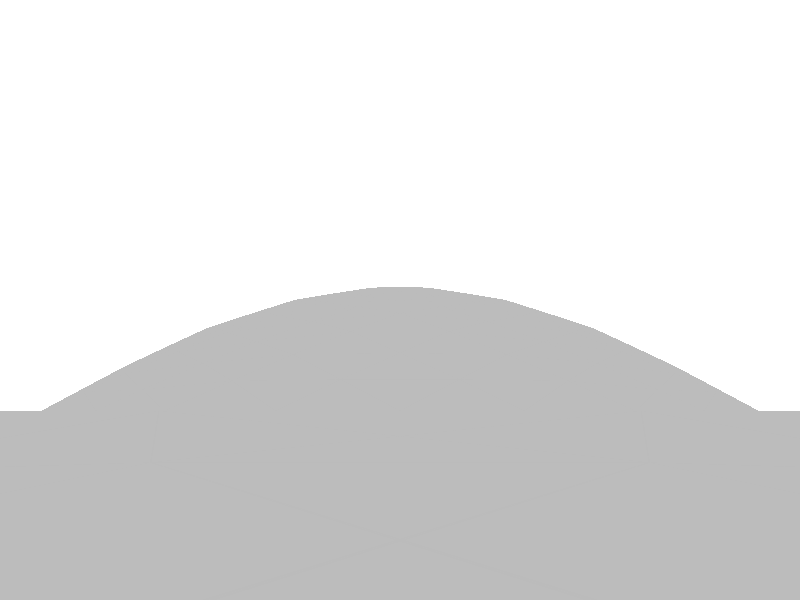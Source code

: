 #include "colors.inc"
background { rgb <1, 1, 1> }
camera {location <-0, 1.8, -0.5> sky <0,0,1>up <0,1,0> right <-1.33,0,0> angle 90look_at <0, 0, 0> }
mesh2 {
vertex_vectors { 4608, 
<-0.834248, -0.834248, -0.5>, 
<-0.925958, -0.640324, -0.5>, 
<-0.760145, -0.760145, -0.5>, 
<-1.01587, -0.445175, -0.5>, 
<-0.925958, -0.640324, -0.5>, 
<-0.850777, -0.565316, -0.5>, 
<-0.685288, -0.685288, -0.5>, 
<-0.760145, -0.760145, -0.5>, 
<-0.850777, -0.565316, -0.5>, 
<-0.925958, -0.640324, -0.5>, 
<-0.760145, -0.760145, -0.5>, 
<-0.850777, -0.565316, -0.5>, 
<-1.09274, 1.18681e-16, -0.5>, 
<-1.05574, -0.222841, -0.5>, 
<-0.944889, -0.122529, -0.5>, 
<-1.01587, -0.445175, -0.5>, 
<-1.05574, -0.222841, -0.5>, 
<-0.906391, -0.345201, -0.5>, 
<-0.796516, -0.245059, -0.5>, 
<-0.944889, -0.122529, -0.5>, 
<-0.906391, -0.345201, -0.5>, 
<-1.05574, -0.222841, -0.5>, 
<-0.944889, -0.122529, -0.5>, 
<-0.906391, -0.345201, -0.5>, 
<-0.490117, -0.490117, -0.5>, 
<-0.587702, -0.587702, -0.5>, 
<-0.643317, -0.367588, -0.5>, 
<-0.685288, -0.685288, -0.5>, 
<-0.587702, -0.587702, -0.5>, 
<-0.740902, -0.465173, -0.5>, 
<-0.796516, -0.245059, -0.5>, 
<-0.643317, -0.367588, -0.5>, 
<-0.740902, -0.465173, -0.5>, 
<-0.587702, -0.587702, -0.5>, 
<-0.643317, -0.367588, -0.5>, 
<-0.740902, -0.465173, -0.5>, 
<-1.01587, -0.445175, -0.5>, 
<-0.850777, -0.565316, -0.5>, 
<-0.906391, -0.345201, -0.5>, 
<-0.685288, -0.685288, -0.5>, 
<-0.850777, -0.565316, -0.5>, 
<-0.740902, -0.465173, -0.5>, 
<-0.796516, -0.245059, -0.5>, 
<-0.740902, -0.465173, -0.5>, 
<-0.906391, -0.345201, -0.5>, 
<-0.850777, -0.565316, -0.5>, 
<-0.740902, -0.465173, -0.5>, 
<-0.906391, -0.345201, -0.5>, 
<-0.834248, 0.834248, -0.5>, 
<-0.925958, 0.640324, -0.5>, 
<-0.760145, 0.760145, -0.5>, 
<-1.01587, 0.445175, -0.5>, 
<-0.925958, 0.640324, -0.5>, 
<-0.850777, 0.565316, -0.5>, 
<-0.685288, 0.685288, -0.5>, 
<-0.760145, 0.760145, -0.5>, 
<-0.850777, 0.565316, -0.5>, 
<-0.925958, 0.640324, -0.5>, 
<-0.760145, 0.760145, -0.5>, 
<-0.850777, 0.565316, -0.5>, 
<-1.09274, 1.18681e-16, -0.5>, 
<-1.05574, 0.222841, -0.5>, 
<-0.944889, 0.122529, -0.5>, 
<-1.01587, 0.445175, -0.5>, 
<-1.05574, 0.222841, -0.5>, 
<-0.906391, 0.345201, -0.5>, 
<-0.796516, 0.245059, -0.5>, 
<-0.944889, 0.122529, -0.5>, 
<-0.906391, 0.345201, -0.5>, 
<-1.05574, 0.222841, -0.5>, 
<-0.944889, 0.122529, -0.5>, 
<-0.906391, 0.345201, -0.5>, 
<-0.490117, 0.490117, -0.5>, 
<-0.587702, 0.587702, -0.5>, 
<-0.643317, 0.367588, -0.5>, 
<-0.685288, 0.685288, -0.5>, 
<-0.587702, 0.587702, -0.5>, 
<-0.740902, 0.465173, -0.5>, 
<-0.796516, 0.245059, -0.5>, 
<-0.643317, 0.367588, -0.5>, 
<-0.740902, 0.465173, -0.5>, 
<-0.587702, 0.587702, -0.5>, 
<-0.643317, 0.367588, -0.5>, 
<-0.740902, 0.465173, -0.5>, 
<-1.01587, 0.445175, -0.5>, 
<-0.850777, 0.565316, -0.5>, 
<-0.906391, 0.345201, -0.5>, 
<-0.685288, 0.685288, -0.5>, 
<-0.850777, 0.565316, -0.5>, 
<-0.740902, 0.465173, -0.5>, 
<-0.796516, 0.245059, -0.5>, 
<-0.740902, 0.465173, -0.5>, 
<-0.906391, 0.345201, -0.5>, 
<-0.850777, 0.565316, -0.5>, 
<-0.740902, 0.465173, -0.5>, 
<-0.906391, 0.345201, -0.5>, 
<-8.51086e-18, -1.30236e-16, -0.5>, 
<-0.122529, -0.122529, -0.5>, 
<-0.122529, 0.122529, -0.5>, 
<-0.245059, -0.245059, -0.5>, 
<-0.122529, -0.122529, -0.5>, 
<-0.245059, -5.60162e-17, -0.5>, 
<-0.245059, 0.245059, -0.5>, 
<-0.122529, 0.122529, -0.5>, 
<-0.245059, -5.60162e-17, -0.5>, 
<-0.122529, -0.122529, -0.5>, 
<-0.122529, 0.122529, -0.5>, 
<-0.245059, -5.60162e-17, -0.5>, 
<-0.490117, -0.490117, -0.5>, 
<-0.367588, -0.367588, -0.5>, 
<-0.490117, -0.245059, -0.5>, 
<-0.245059, -0.245059, -0.5>, 
<-0.367588, -0.367588, -0.5>, 
<-0.367588, -0.122529, -0.5>, 
<-0.490117, -1.47882e-17, -0.5>, 
<-0.490117, -0.245059, -0.5>, 
<-0.367588, -0.122529, -0.5>, 
<-0.367588, -0.367588, -0.5>, 
<-0.490117, -0.245059, -0.5>, 
<-0.367588, -0.122529, -0.5>, 
<-0.490117, 0.490117, -0.5>, 
<-0.367588, 0.367588, -0.5>, 
<-0.490117, 0.245059, -0.5>, 
<-0.245059, 0.245059, -0.5>, 
<-0.367588, 0.367588, -0.5>, 
<-0.367588, 0.122529, -0.5>, 
<-0.490117, -1.47882e-17, -0.5>, 
<-0.490117, 0.245059, -0.5>, 
<-0.367588, 0.122529, -0.5>, 
<-0.367588, 0.367588, -0.5>, 
<-0.490117, 0.245059, -0.5>, 
<-0.367588, 0.122529, -0.5>, 
<-0.245059, -0.245059, -0.5>, 
<-0.245059, -5.60162e-17, -0.5>, 
<-0.367588, -0.122529, -0.5>, 
<-0.245059, 0.245059, -0.5>, 
<-0.245059, -5.60162e-17, -0.5>, 
<-0.367588, 0.122529, -0.5>, 
<-0.490117, -1.47882e-17, -0.5>, 
<-0.367588, 0.122529, -0.5>, 
<-0.367588, -0.122529, -0.5>, 
<-0.245059, -5.60162e-17, -0.5>, 
<-0.367588, 0.122529, -0.5>, 
<-0.367588, -0.122529, -0.5>, 
<-1.09274, 1.18681e-16, -0.5>, 
<-0.944889, -0.122529, -0.5>, 
<-0.944889, 0.122529, -0.5>, 
<-0.796516, -0.245059, -0.5>, 
<-0.944889, -0.122529, -0.5>, 
<-0.796516, 5.55112e-17, -0.5>, 
<-0.796516, 0.245059, -0.5>, 
<-0.944889, 0.122529, -0.5>, 
<-0.796516, 5.55112e-17, -0.5>, 
<-0.944889, -0.122529, -0.5>, 
<-0.944889, 0.122529, -0.5>, 
<-0.796516, 5.55112e-17, -0.5>, 
<-0.490117, -0.490117, -0.5>, 
<-0.643317, -0.367588, -0.5>, 
<-0.490117, -0.245059, -0.5>, 
<-0.796516, -0.245059, -0.5>, 
<-0.643317, -0.367588, -0.5>, 
<-0.643317, -0.122529, -0.5>, 
<-0.490117, -1.47882e-17, -0.5>, 
<-0.490117, -0.245059, -0.5>, 
<-0.643317, -0.122529, -0.5>, 
<-0.643317, -0.367588, -0.5>, 
<-0.490117, -0.245059, -0.5>, 
<-0.643317, -0.122529, -0.5>, 
<-0.490117, 0.490117, -0.5>, 
<-0.490117, 0.245059, -0.5>, 
<-0.643317, 0.367588, -0.5>, 
<-0.490117, -1.47882e-17, -0.5>, 
<-0.490117, 0.245059, -0.5>, 
<-0.643317, 0.122529, -0.5>, 
<-0.796516, 0.245059, -0.5>, 
<-0.643317, 0.367588, -0.5>, 
<-0.643317, 0.122529, -0.5>, 
<-0.490117, 0.245059, -0.5>, 
<-0.643317, 0.367588, -0.5>, 
<-0.643317, 0.122529, -0.5>, 
<-0.796516, -0.245059, -0.5>, 
<-0.796516, 5.55112e-17, -0.5>, 
<-0.643317, -0.122529, -0.5>, 
<-0.490117, -1.47882e-17, -0.5>, 
<-0.643317, 0.122529, -0.5>, 
<-0.643317, -0.122529, -0.5>, 
<-0.796516, 0.245059, -0.5>, 
<-0.796516, 5.55112e-17, -0.5>, 
<-0.643317, 0.122529, -0.5>, 
<-0.796516, 5.55112e-17, -0.5>, 
<-0.643317, 0.122529, -0.5>, 
<-0.643317, -0.122529, -0.5>, 
<-0.834248, 0.834248, -0.5>, 
<-0.760145, 0.760145, -0.5>, 
<-0.640324, 0.925958, -0.5>, 
<-0.685288, 0.685288, -0.5>, 
<-0.760145, 0.760145, -0.5>, 
<-0.565316, 0.850777, -0.5>, 
<-0.445175, 1.01587, -0.5>, 
<-0.640324, 0.925958, -0.5>, 
<-0.565316, 0.850777, -0.5>, 
<-0.760145, 0.760145, -0.5>, 
<-0.640324, 0.925958, -0.5>, 
<-0.565316, 0.850777, -0.5>, 
<-0.490117, 0.490117, -0.5>, 
<-0.587702, 0.587702, -0.5>, 
<-0.367588, 0.643317, -0.5>, 
<-0.685288, 0.685288, -0.5>, 
<-0.587702, 0.587702, -0.5>, 
<-0.465173, 0.740902, -0.5>, 
<-0.245059, 0.796516, -0.5>, 
<-0.367588, 0.643317, -0.5>, 
<-0.465173, 0.740902, -0.5>, 
<-0.587702, 0.587702, -0.5>, 
<-0.367588, 0.643317, -0.5>, 
<-0.465173, 0.740902, -0.5>, 
<4.28867e-18, 1.09274, -0.5>, 
<-0.222841, 1.05574, -0.5>, 
<-0.122529, 0.944889, -0.5>, 
<-0.445175, 1.01587, -0.5>, 
<-0.222841, 1.05574, -0.5>, 
<-0.345201, 0.906391, -0.5>, 
<-0.245059, 0.796516, -0.5>, 
<-0.122529, 0.944889, -0.5>, 
<-0.345201, 0.906391, -0.5>, 
<-0.222841, 1.05574, -0.5>, 
<-0.122529, 0.944889, -0.5>, 
<-0.345201, 0.906391, -0.5>, 
<-0.685288, 0.685288, -0.5>, 
<-0.565316, 0.850777, -0.5>, 
<-0.465173, 0.740902, -0.5>, 
<-0.445175, 1.01587, -0.5>, 
<-0.565316, 0.850777, -0.5>, 
<-0.345201, 0.906391, -0.5>, 
<-0.245059, 0.796516, -0.5>, 
<-0.345201, 0.906391, -0.5>, 
<-0.465173, 0.740902, -0.5>, 
<-0.565316, 0.850777, -0.5>, 
<-0.345201, 0.906391, -0.5>, 
<-0.465173, 0.740902, -0.5>, 
<0.834248, 0.834248, -0.5>, 
<0.640324, 0.925958, -0.5>, 
<0.760145, 0.760145, -0.5>, 
<0.445175, 1.01587, -0.5>, 
<0.640324, 0.925958, -0.5>, 
<0.565316, 0.850777, -0.5>, 
<0.685288, 0.685288, -0.5>, 
<0.760145, 0.760145, -0.5>, 
<0.565316, 0.850777, -0.5>, 
<0.640324, 0.925958, -0.5>, 
<0.760145, 0.760145, -0.5>, 
<0.565316, 0.850777, -0.5>, 
<4.28867e-18, 1.09274, -0.5>, 
<0.222841, 1.05574, -0.5>, 
<0.122529, 0.944889, -0.5>, 
<0.445175, 1.01587, -0.5>, 
<0.222841, 1.05574, -0.5>, 
<0.345201, 0.906391, -0.5>, 
<0.245059, 0.796516, -0.5>, 
<0.122529, 0.944889, -0.5>, 
<0.345201, 0.906391, -0.5>, 
<0.222841, 1.05574, -0.5>, 
<0.122529, 0.944889, -0.5>, 
<0.345201, 0.906391, -0.5>, 
<0.490117, 0.490117, -0.5>, 
<0.587702, 0.587702, -0.5>, 
<0.367588, 0.643317, -0.5>, 
<0.685288, 0.685288, -0.5>, 
<0.587702, 0.587702, -0.5>, 
<0.465173, 0.740902, -0.5>, 
<0.245059, 0.796516, -0.5>, 
<0.367588, 0.643317, -0.5>, 
<0.465173, 0.740902, -0.5>, 
<0.587702, 0.587702, -0.5>, 
<0.367588, 0.643317, -0.5>, 
<0.465173, 0.740902, -0.5>, 
<0.445175, 1.01587, -0.5>, 
<0.565316, 0.850777, -0.5>, 
<0.345201, 0.906391, -0.5>, 
<0.685288, 0.685288, -0.5>, 
<0.565316, 0.850777, -0.5>, 
<0.465173, 0.740902, -0.5>, 
<0.245059, 0.796516, -0.5>, 
<0.465173, 0.740902, -0.5>, 
<0.345201, 0.906391, -0.5>, 
<0.565316, 0.850777, -0.5>, 
<0.465173, 0.740902, -0.5>, 
<0.345201, 0.906391, -0.5>, 
<-8.51086e-18, -1.30236e-16, -0.5>, 
<-0.122529, 0.122529, -0.5>, 
<0.122529, 0.122529, -0.5>, 
<-0.245059, 0.245059, -0.5>, 
<-0.122529, 0.122529, -0.5>, 
<1.39315e-17, 0.245059, -0.5>, 
<0.245059, 0.245059, -0.5>, 
<0.122529, 0.122529, -0.5>, 
<1.39315e-17, 0.245059, -0.5>, 
<-0.122529, 0.122529, -0.5>, 
<0.122529, 0.122529, -0.5>, 
<1.39315e-17, 0.245059, -0.5>, 
<-0.490117, 0.490117, -0.5>, 
<-0.367588, 0.367588, -0.5>, 
<-0.245059, 0.490117, -0.5>, 
<-0.245059, 0.245059, -0.5>, 
<-0.367588, 0.367588, -0.5>, 
<-0.122529, 0.367588, -0.5>, 
<3.9004e-17, 0.490117, -0.5>, 
<-0.245059, 0.490117, -0.5>, 
<-0.122529, 0.367588, -0.5>, 
<-0.367588, 0.367588, -0.5>, 
<-0.245059, 0.490117, -0.5>, 
<-0.122529, 0.367588, -0.5>, 
<0.490117, 0.490117, -0.5>, 
<0.367588, 0.367588, -0.5>, 
<0.245059, 0.490117, -0.5>, 
<0.245059, 0.245059, -0.5>, 
<0.367588, 0.367588, -0.5>, 
<0.122529, 0.367588, -0.5>, 
<3.9004e-17, 0.490117, -0.5>, 
<0.245059, 0.490117, -0.5>, 
<0.122529, 0.367588, -0.5>, 
<0.367588, 0.367588, -0.5>, 
<0.245059, 0.490117, -0.5>, 
<0.122529, 0.367588, -0.5>, 
<-0.245059, 0.245059, -0.5>, 
<1.39315e-17, 0.245059, -0.5>, 
<-0.122529, 0.367588, -0.5>, 
<0.245059, 0.245059, -0.5>, 
<1.39315e-17, 0.245059, -0.5>, 
<0.122529, 0.367588, -0.5>, 
<3.9004e-17, 0.490117, -0.5>, 
<0.122529, 0.367588, -0.5>, 
<-0.122529, 0.367588, -0.5>, 
<1.39315e-17, 0.245059, -0.5>, 
<0.122529, 0.367588, -0.5>, 
<-0.122529, 0.367588, -0.5>, 
<-0.490117, 0.490117, -0.5>, 
<-0.367588, 0.643317, -0.5>, 
<-0.245059, 0.490117, -0.5>, 
<-0.245059, 0.796516, -0.5>, 
<-0.367588, 0.643317, -0.5>, 
<-0.122529, 0.643317, -0.5>, 
<3.9004e-17, 0.490117, -0.5>, 
<-0.245059, 0.490117, -0.5>, 
<-0.122529, 0.643317, -0.5>, 
<-0.367588, 0.643317, -0.5>, 
<-0.245059, 0.490117, -0.5>, 
<-0.122529, 0.643317, -0.5>, 
<4.28867e-18, 1.09274, -0.5>, 
<-0.122529, 0.944889, -0.5>, 
<0.122529, 0.944889, -0.5>, 
<-0.245059, 0.796516, -0.5>, 
<-0.122529, 0.944889, -0.5>, 
<1.55431e-17, 0.796516, -0.5>, 
<0.245059, 0.796516, -0.5>, 
<0.122529, 0.944889, -0.5>, 
<1.55431e-17, 0.796516, -0.5>, 
<-0.122529, 0.944889, -0.5>, 
<0.122529, 0.944889, -0.5>, 
<1.55431e-17, 0.796516, -0.5>, 
<0.490117, 0.490117, -0.5>, 
<0.245059, 0.490117, -0.5>, 
<0.367588, 0.643317, -0.5>, 
<3.9004e-17, 0.490117, -0.5>, 
<0.245059, 0.490117, -0.5>, 
<0.122529, 0.643317, -0.5>, 
<0.245059, 0.796516, -0.5>, 
<0.367588, 0.643317, -0.5>, 
<0.122529, 0.643317, -0.5>, 
<0.245059, 0.490117, -0.5>, 
<0.367588, 0.643317, -0.5>, 
<0.122529, 0.643317, -0.5>, 
<-0.245059, 0.796516, -0.5>, 
<-0.122529, 0.643317, -0.5>, 
<1.55431e-17, 0.796516, -0.5>, 
<3.9004e-17, 0.490117, -0.5>, 
<-0.122529, 0.643317, -0.5>, 
<0.122529, 0.643317, -0.5>, 
<0.245059, 0.796516, -0.5>, 
<0.122529, 0.643317, -0.5>, 
<1.55431e-17, 0.796516, -0.5>, 
<-0.122529, 0.643317, -0.5>, 
<0.122529, 0.643317, -0.5>, 
<1.55431e-17, 0.796516, -0.5>, 
<0.834248, -0.834248, -0.5>, 
<0.925958, -0.640324, -0.5>, 
<0.760145, -0.760145, -0.5>, 
<1.01587, -0.445175, -0.5>, 
<0.925958, -0.640324, -0.5>, 
<0.850777, -0.565316, -0.5>, 
<0.685288, -0.685288, -0.5>, 
<0.760145, -0.760145, -0.5>, 
<0.850777, -0.565316, -0.5>, 
<0.925958, -0.640324, -0.5>, 
<0.760145, -0.760145, -0.5>, 
<0.850777, -0.565316, -0.5>, 
<1.09274, -3.66345e-17, -0.5>, 
<1.05574, -0.222841, -0.5>, 
<0.944889, -0.122529, -0.5>, 
<1.01587, -0.445175, -0.5>, 
<1.05574, -0.222841, -0.5>, 
<0.906391, -0.345201, -0.5>, 
<0.796516, -0.245059, -0.5>, 
<0.944889, -0.122529, -0.5>, 
<0.906391, -0.345201, -0.5>, 
<1.05574, -0.222841, -0.5>, 
<0.944889, -0.122529, -0.5>, 
<0.906391, -0.345201, -0.5>, 
<0.490117, -0.490117, -0.5>, 
<0.587702, -0.587702, -0.5>, 
<0.643317, -0.367588, -0.5>, 
<0.685288, -0.685288, -0.5>, 
<0.587702, -0.587702, -0.5>, 
<0.740902, -0.465173, -0.5>, 
<0.796516, -0.245059, -0.5>, 
<0.643317, -0.367588, -0.5>, 
<0.740902, -0.465173, -0.5>, 
<0.587702, -0.587702, -0.5>, 
<0.643317, -0.367588, -0.5>, 
<0.740902, -0.465173, -0.5>, 
<1.01587, -0.445175, -0.5>, 
<0.850777, -0.565316, -0.5>, 
<0.906391, -0.345201, -0.5>, 
<0.685288, -0.685288, -0.5>, 
<0.850777, -0.565316, -0.5>, 
<0.740902, -0.465173, -0.5>, 
<0.796516, -0.245059, -0.5>, 
<0.740902, -0.465173, -0.5>, 
<0.906391, -0.345201, -0.5>, 
<0.850777, -0.565316, -0.5>, 
<0.740902, -0.465173, -0.5>, 
<0.906391, -0.345201, -0.5>, 
<0.834248, 0.834248, -0.5>, 
<0.760145, 0.760145, -0.5>, 
<0.925958, 0.640324, -0.5>, 
<0.685288, 0.685288, -0.5>, 
<0.760145, 0.760145, -0.5>, 
<0.850777, 0.565316, -0.5>, 
<1.01587, 0.445175, -0.5>, 
<0.925958, 0.640324, -0.5>, 
<0.850777, 0.565316, -0.5>, 
<0.760145, 0.760145, -0.5>, 
<0.925958, 0.640324, -0.5>, 
<0.850777, 0.565316, -0.5>, 
<0.490117, 0.490117, -0.5>, 
<0.587702, 0.587702, -0.5>, 
<0.643317, 0.367588, -0.5>, 
<0.685288, 0.685288, -0.5>, 
<0.587702, 0.587702, -0.5>, 
<0.740902, 0.465173, -0.5>, 
<0.796516, 0.245059, -0.5>, 
<0.643317, 0.367588, -0.5>, 
<0.740902, 0.465173, -0.5>, 
<0.587702, 0.587702, -0.5>, 
<0.643317, 0.367588, -0.5>, 
<0.740902, 0.465173, -0.5>, 
<1.09274, -3.66345e-17, -0.5>, 
<1.05574, 0.222841, -0.5>, 
<0.944889, 0.122529, -0.5>, 
<1.01587, 0.445175, -0.5>, 
<1.05574, 0.222841, -0.5>, 
<0.906391, 0.345201, -0.5>, 
<0.796516, 0.245059, -0.5>, 
<0.944889, 0.122529, -0.5>, 
<0.906391, 0.345201, -0.5>, 
<1.05574, 0.222841, -0.5>, 
<0.944889, 0.122529, -0.5>, 
<0.906391, 0.345201, -0.5>, 
<0.685288, 0.685288, -0.5>, 
<0.850777, 0.565316, -0.5>, 
<0.740902, 0.465173, -0.5>, 
<1.01587, 0.445175, -0.5>, 
<0.850777, 0.565316, -0.5>, 
<0.906391, 0.345201, -0.5>, 
<0.796516, 0.245059, -0.5>, 
<0.906391, 0.345201, -0.5>, 
<0.740902, 0.465173, -0.5>, 
<0.850777, 0.565316, -0.5>, 
<0.906391, 0.345201, -0.5>, 
<0.740902, 0.465173, -0.5>, 
<-8.51086e-18, -1.30236e-16, -0.5>, 
<0.122529, 0.122529, -0.5>, 
<0.122529, -0.122529, -0.5>, 
<0.245059, 0.245059, -0.5>, 
<0.122529, 0.122529, -0.5>, 
<0.245059, -6.95833e-17, -0.5>, 
<0.245059, -0.245059, -0.5>, 
<0.122529, -0.122529, -0.5>, 
<0.245059, -6.95833e-17, -0.5>, 
<0.122529, 0.122529, -0.5>, 
<0.122529, -0.122529, -0.5>, 
<0.245059, -6.95833e-17, -0.5>, 
<0.490117, 0.490117, -0.5>, 
<0.367588, 0.367588, -0.5>, 
<0.490117, 0.245059, -0.5>, 
<0.245059, 0.245059, -0.5>, 
<0.367588, 0.367588, -0.5>, 
<0.367588, 0.122529, -0.5>, 
<0.490117, -6.32845e-17, -0.5>, 
<0.490117, 0.245059, -0.5>, 
<0.367588, 0.122529, -0.5>, 
<0.367588, 0.367588, -0.5>, 
<0.490117, 0.245059, -0.5>, 
<0.367588, 0.122529, -0.5>, 
<0.490117, -0.490117, -0.5>, 
<0.367588, -0.367588, -0.5>, 
<0.490117, -0.245059, -0.5>, 
<0.245059, -0.245059, -0.5>, 
<0.367588, -0.367588, -0.5>, 
<0.367588, -0.122529, -0.5>, 
<0.490117, -6.32845e-17, -0.5>, 
<0.490117, -0.245059, -0.5>, 
<0.367588, -0.122529, -0.5>, 
<0.367588, -0.367588, -0.5>, 
<0.490117, -0.245059, -0.5>, 
<0.367588, -0.122529, -0.5>, 
<0.245059, 0.245059, -0.5>, 
<0.245059, -6.95833e-17, -0.5>, 
<0.367588, 0.122529, -0.5>, 
<0.245059, -0.245059, -0.5>, 
<0.245059, -6.95833e-17, -0.5>, 
<0.367588, -0.122529, -0.5>, 
<0.490117, -6.32845e-17, -0.5>, 
<0.367588, -0.122529, -0.5>, 
<0.367588, 0.122529, -0.5>, 
<0.245059, -6.95833e-17, -0.5>, 
<0.367588, -0.122529, -0.5>, 
<0.367588, 0.122529, -0.5>, 
<0.490117, 0.490117, -0.5>, 
<0.490117, 0.245059, -0.5>, 
<0.643317, 0.367588, -0.5>, 
<0.490117, -6.32845e-17, -0.5>, 
<0.490117, 0.245059, -0.5>, 
<0.643317, 0.122529, -0.5>, 
<0.796516, 0.245059, -0.5>, 
<0.643317, 0.367588, -0.5>, 
<0.643317, 0.122529, -0.5>, 
<0.490117, 0.245059, -0.5>, 
<0.643317, 0.367588, -0.5>, 
<0.643317, 0.122529, -0.5>, 
<1.09274, -3.66345e-17, -0.5>, 
<0.944889, -0.122529, -0.5>, 
<0.944889, 0.122529, -0.5>, 
<0.796516, -0.245059, -0.5>, 
<0.944889, -0.122529, -0.5>, 
<0.796516, -4.04731e-17, -0.5>, 
<0.796516, 0.245059, -0.5>, 
<0.944889, 0.122529, -0.5>, 
<0.796516, -4.04731e-17, -0.5>, 
<0.944889, -0.122529, -0.5>, 
<0.944889, 0.122529, -0.5>, 
<0.796516, -4.04731e-17, -0.5>, 
<0.490117, -0.490117, -0.5>, 
<0.643317, -0.367588, -0.5>, 
<0.490117, -0.245059, -0.5>, 
<0.796516, -0.245059, -0.5>, 
<0.643317, -0.367588, -0.5>, 
<0.643317, -0.122529, -0.5>, 
<0.490117, -6.32845e-17, -0.5>, 
<0.490117, -0.245059, -0.5>, 
<0.643317, -0.122529, -0.5>, 
<0.643317, -0.367588, -0.5>, 
<0.490117, -0.245059, -0.5>, 
<0.643317, -0.122529, -0.5>, 
<0.796516, -0.245059, -0.5>, 
<0.643317, -0.122529, -0.5>, 
<0.796516, -4.04731e-17, -0.5>, 
<0.490117, -6.32845e-17, -0.5>, 
<0.643317, 0.122529, -0.5>, 
<0.643317, -0.122529, -0.5>, 
<0.796516, 0.245059, -0.5>, 
<0.643317, 0.122529, -0.5>, 
<0.796516, -4.04731e-17, -0.5>, 
<0.643317, 0.122529, -0.5>, 
<0.643317, -0.122529, -0.5>, 
<0.796516, -4.04731e-17, -0.5>, 
<-0.834248, -0.834248, -0.5>, 
<-0.760145, -0.760145, -0.5>, 
<-0.640324, -0.925958, -0.5>, 
<-0.685288, -0.685288, -0.5>, 
<-0.760145, -0.760145, -0.5>, 
<-0.565316, -0.850777, -0.5>, 
<-0.445175, -1.01587, -0.5>, 
<-0.640324, -0.925958, -0.5>, 
<-0.565316, -0.850777, -0.5>, 
<-0.760145, -0.760145, -0.5>, 
<-0.640324, -0.925958, -0.5>, 
<-0.565316, -0.850777, -0.5>, 
<-0.490117, -0.490117, -0.5>, 
<-0.587702, -0.587702, -0.5>, 
<-0.367588, -0.643317, -0.5>, 
<-0.685288, -0.685288, -0.5>, 
<-0.587702, -0.587702, -0.5>, 
<-0.465173, -0.740902, -0.5>, 
<-0.245059, -0.796516, -0.5>, 
<-0.367588, -0.643317, -0.5>, 
<-0.465173, -0.740902, -0.5>, 
<-0.587702, -0.587702, -0.5>, 
<-0.367588, -0.643317, -0.5>, 
<-0.465173, -0.740902, -0.5>, 
<5.26688e-17, -1.09274, -0.5>, 
<-0.222841, -1.05574, -0.5>, 
<-0.122529, -0.944889, -0.5>, 
<-0.445175, -1.01587, -0.5>, 
<-0.222841, -1.05574, -0.5>, 
<-0.345201, -0.906391, -0.5>, 
<-0.245059, -0.796516, -0.5>, 
<-0.122529, -0.944889, -0.5>, 
<-0.345201, -0.906391, -0.5>, 
<-0.222841, -1.05574, -0.5>, 
<-0.122529, -0.944889, -0.5>, 
<-0.345201, -0.906391, -0.5>, 
<-0.685288, -0.685288, -0.5>, 
<-0.565316, -0.850777, -0.5>, 
<-0.465173, -0.740902, -0.5>, 
<-0.445175, -1.01587, -0.5>, 
<-0.565316, -0.850777, -0.5>, 
<-0.345201, -0.906391, -0.5>, 
<-0.245059, -0.796516, -0.5>, 
<-0.345201, -0.906391, -0.5>, 
<-0.465173, -0.740902, -0.5>, 
<-0.565316, -0.850777, -0.5>, 
<-0.345201, -0.906391, -0.5>, 
<-0.465173, -0.740902, -0.5>, 
<0.834248, -0.834248, -0.5>, 
<0.760145, -0.760145, -0.5>, 
<0.640324, -0.925958, -0.5>, 
<0.685288, -0.685288, -0.5>, 
<0.760145, -0.760145, -0.5>, 
<0.565316, -0.850777, -0.5>, 
<0.445175, -1.01587, -0.5>, 
<0.640324, -0.925958, -0.5>, 
<0.565316, -0.850777, -0.5>, 
<0.760145, -0.760145, -0.5>, 
<0.640324, -0.925958, -0.5>, 
<0.565316, -0.850777, -0.5>, 
<0.490117, -0.490117, -0.5>, 
<0.587702, -0.587702, -0.5>, 
<0.367588, -0.643317, -0.5>, 
<0.685288, -0.685288, -0.5>, 
<0.587702, -0.587702, -0.5>, 
<0.465173, -0.740902, -0.5>, 
<0.245059, -0.796516, -0.5>, 
<0.367588, -0.643317, -0.5>, 
<0.465173, -0.740902, -0.5>, 
<0.587702, -0.587702, -0.5>, 
<0.367588, -0.643317, -0.5>, 
<0.465173, -0.740902, -0.5>, 
<5.26688e-17, -1.09274, -0.5>, 
<0.222841, -1.05574, -0.5>, 
<0.122529, -0.944889, -0.5>, 
<0.445175, -1.01587, -0.5>, 
<0.222841, -1.05574, -0.5>, 
<0.345201, -0.906391, -0.5>, 
<0.245059, -0.796516, -0.5>, 
<0.122529, -0.944889, -0.5>, 
<0.345201, -0.906391, -0.5>, 
<0.222841, -1.05574, -0.5>, 
<0.122529, -0.944889, -0.5>, 
<0.345201, -0.906391, -0.5>, 
<0.685288, -0.685288, -0.5>, 
<0.565316, -0.850777, -0.5>, 
<0.465173, -0.740902, -0.5>, 
<0.445175, -1.01587, -0.5>, 
<0.565316, -0.850777, -0.5>, 
<0.345201, -0.906391, -0.5>, 
<0.245059, -0.796516, -0.5>, 
<0.345201, -0.906391, -0.5>, 
<0.465173, -0.740902, -0.5>, 
<0.565316, -0.850777, -0.5>, 
<0.345201, -0.906391, -0.5>, 
<0.465173, -0.740902, -0.5>, 
<-8.51086e-18, -1.30236e-16, -0.5>, 
<-0.122529, -0.122529, -0.5>, 
<0.122529, -0.122529, -0.5>, 
<-0.245059, -0.245059, -0.5>, 
<-0.122529, -0.122529, -0.5>, 
<1.38778e-17, -0.245059, -0.5>, 
<0.245059, -0.245059, -0.5>, 
<0.122529, -0.122529, -0.5>, 
<1.38778e-17, -0.245059, -0.5>, 
<-0.122529, -0.122529, -0.5>, 
<0.122529, -0.122529, -0.5>, 
<1.38778e-17, -0.245059, -0.5>, 
<-0.490117, -0.490117, -0.5>, 
<-0.367588, -0.367588, -0.5>, 
<-0.245059, -0.490117, -0.5>, 
<-0.245059, -0.245059, -0.5>, 
<-0.367588, -0.367588, -0.5>, 
<-0.122529, -0.367588, -0.5>, 
<2.77556e-17, -0.490117, -0.5>, 
<-0.245059, -0.490117, -0.5>, 
<-0.122529, -0.367588, -0.5>, 
<-0.367588, -0.367588, -0.5>, 
<-0.245059, -0.490117, -0.5>, 
<-0.122529, -0.367588, -0.5>, 
<0.490117, -0.490117, -0.5>, 
<0.367588, -0.367588, -0.5>, 
<0.245059, -0.490117, -0.5>, 
<0.245059, -0.245059, -0.5>, 
<0.367588, -0.367588, -0.5>, 
<0.122529, -0.367588, -0.5>, 
<2.77556e-17, -0.490117, -0.5>, 
<0.245059, -0.490117, -0.5>, 
<0.122529, -0.367588, -0.5>, 
<0.367588, -0.367588, -0.5>, 
<0.245059, -0.490117, -0.5>, 
<0.122529, -0.367588, -0.5>, 
<-0.245059, -0.245059, -0.5>, 
<1.38778e-17, -0.245059, -0.5>, 
<-0.122529, -0.367588, -0.5>, 
<0.245059, -0.245059, -0.5>, 
<1.38778e-17, -0.245059, -0.5>, 
<0.122529, -0.367588, -0.5>, 
<2.77556e-17, -0.490117, -0.5>, 
<0.122529, -0.367588, -0.5>, 
<-0.122529, -0.367588, -0.5>, 
<1.38778e-17, -0.245059, -0.5>, 
<0.122529, -0.367588, -0.5>, 
<-0.122529, -0.367588, -0.5>, 
<-0.490117, -0.490117, -0.5>, 
<-0.367588, -0.643317, -0.5>, 
<-0.245059, -0.490117, -0.5>, 
<-0.245059, -0.796516, -0.5>, 
<-0.367588, -0.643317, -0.5>, 
<-0.122529, -0.643317, -0.5>, 
<2.77556e-17, -0.490117, -0.5>, 
<-0.245059, -0.490117, -0.5>, 
<-0.122529, -0.643317, -0.5>, 
<-0.367588, -0.643317, -0.5>, 
<-0.245059, -0.490117, -0.5>, 
<-0.122529, -0.643317, -0.5>, 
<0.490117, -0.490117, -0.5>, 
<0.245059, -0.490117, -0.5>, 
<0.367588, -0.643317, -0.5>, 
<2.77556e-17, -0.490117, -0.5>, 
<0.245059, -0.490117, -0.5>, 
<0.122529, -0.643317, -0.5>, 
<0.245059, -0.796516, -0.5>, 
<0.367588, -0.643317, -0.5>, 
<0.122529, -0.643317, -0.5>, 
<0.245059, -0.490117, -0.5>, 
<0.367588, -0.643317, -0.5>, 
<0.122529, -0.643317, -0.5>, 
<5.26688e-17, -1.09274, -0.5>, 
<-0.122529, -0.944889, -0.5>, 
<0.122529, -0.944889, -0.5>, 
<-0.245059, -0.796516, -0.5>, 
<-0.122529, -0.944889, -0.5>, 
<4.09672e-17, -0.796516, -0.5>, 
<0.245059, -0.796516, -0.5>, 
<0.122529, -0.944889, -0.5>, 
<4.09672e-17, -0.796516, -0.5>, 
<-0.122529, -0.944889, -0.5>, 
<0.122529, -0.944889, -0.5>, 
<4.09672e-17, -0.796516, -0.5>, 
<-0.245059, -0.796516, -0.5>, 
<-0.122529, -0.643317, -0.5>, 
<4.09672e-17, -0.796516, -0.5>, 
<2.77556e-17, -0.490117, -0.5>, 
<-0.122529, -0.643317, -0.5>, 
<0.122529, -0.643317, -0.5>, 
<0.245059, -0.796516, -0.5>, 
<4.09672e-17, -0.796516, -0.5>, 
<0.122529, -0.643317, -0.5>, 
<-0.122529, -0.643317, -0.5>, 
<4.09672e-17, -0.796516, -0.5>, 
<0.122529, -0.643317, -0.5>, 
<-0.834248, -0.834248, -0.5>, 
<-0.925958, -0.640324, -0.5>, 
<-0.831916, -0.746893, -0.456783>, 
<-1.01587, -0.445175, -0.5>, 
<-0.925958, -0.640324, -0.5>, 
<-0.923012, -0.552349, -0.456134>, 
<-0.829017, -0.658948, -0.413257>, 
<-0.831916, -0.746893, -0.456783>, 
<-0.923012, -0.552349, -0.456134>, 
<-0.925958, -0.640324, -0.5>, 
<-0.831916, -0.746893, -0.456783>, 
<-0.923012, -0.552349, -0.456134>, 
<-1.09274, 1.18681e-16, -0.5>, 
<-1.05574, -0.222841, -0.5>, 
<-1.02451, -0.113175, -0.442175>, 
<-1.01587, -0.445175, -0.5>, 
<-1.05574, -0.222841, -0.5>, 
<-0.986123, -0.335852, -0.442082>, 
<-0.955268, -0.22624, -0.385001>, 
<-1.02451, -0.113175, -0.442175>, 
<-0.986123, -0.335852, -0.442082>, 
<-1.05574, -0.222841, -0.5>, 
<-1.02451, -0.113175, -0.442175>, 
<-0.986123, -0.335852, -0.442082>, 
<-0.784342, -0.446826, -0.304254>, 
<-0.807137, -0.553112, -0.358181>, 
<-0.870562, -0.336742, -0.343691>, 
<-0.829017, -0.658948, -0.413257>, 
<-0.807137, -0.553112, -0.358181>, 
<-0.894162, -0.443318, -0.396745>, 
<-0.955268, -0.22624, -0.385001>, 
<-0.870562, -0.336742, -0.343691>, 
<-0.894162, -0.443318, -0.396745>, 
<-0.807137, -0.553112, -0.358181>, 
<-0.870562, -0.336742, -0.343691>, 
<-0.894162, -0.443318, -0.396745>, 
<-1.01587, -0.445175, -0.5>, 
<-0.923012, -0.552349, -0.456134>, 
<-0.986123, -0.335852, -0.442082>, 
<-0.829017, -0.658948, -0.413257>, 
<-0.923012, -0.552349, -0.456134>, 
<-0.894162, -0.443318, -0.396745>, 
<-0.955268, -0.22624, -0.385001>, 
<-0.894162, -0.443318, -0.396745>, 
<-0.986123, -0.335852, -0.442082>, 
<-0.923012, -0.552349, -0.456134>, 
<-0.894162, -0.443318, -0.396745>, 
<-0.986123, -0.335852, -0.442082>, 
<-0.834248, 0.834248, -0.5>, 
<-0.925958, 0.640324, -0.5>, 
<-0.831916, 0.746893, -0.456783>, 
<-1.01587, 0.445175, -0.5>, 
<-0.925958, 0.640324, -0.5>, 
<-0.923012, 0.552349, -0.456134>, 
<-0.829017, 0.658948, -0.413257>, 
<-0.831916, 0.746893, -0.456783>, 
<-0.923012, 0.552349, -0.456134>, 
<-0.925958, 0.640324, -0.5>, 
<-0.831916, 0.746893, -0.456783>, 
<-0.923012, 0.552349, -0.456134>, 
<-1.09274, 1.18681e-16, -0.5>, 
<-1.05574, 0.222841, -0.5>, 
<-1.02451, 0.113175, -0.442175>, 
<-1.01587, 0.445175, -0.5>, 
<-1.05574, 0.222841, -0.5>, 
<-0.986123, 0.335852, -0.442082>, 
<-0.955268, 0.22624, -0.385001>, 
<-1.02451, 0.113175, -0.442175>, 
<-0.986123, 0.335852, -0.442082>, 
<-1.05574, 0.222841, -0.5>, 
<-1.02451, 0.113175, -0.442175>, 
<-0.986123, 0.335852, -0.442082>, 
<-0.784342, 0.446826, -0.304254>, 
<-0.807137, 0.553112, -0.358181>, 
<-0.870562, 0.336742, -0.343691>, 
<-0.829017, 0.658948, -0.413257>, 
<-0.807137, 0.553112, -0.358181>, 
<-0.894162, 0.443318, -0.396745>, 
<-0.955268, 0.22624, -0.385001>, 
<-0.870562, 0.336742, -0.343691>, 
<-0.894162, 0.443318, -0.396745>, 
<-0.807137, 0.553112, -0.358181>, 
<-0.870562, 0.336742, -0.343691>, 
<-0.894162, 0.443318, -0.396745>, 
<-1.01587, 0.445175, -0.5>, 
<-0.923012, 0.552349, -0.456134>, 
<-0.986123, 0.335852, -0.442082>, 
<-0.829017, 0.658948, -0.413257>, 
<-0.923012, 0.552349, -0.456134>, 
<-0.894162, 0.443318, -0.396745>, 
<-0.955268, 0.22624, -0.385001>, 
<-0.894162, 0.443318, -0.396745>, 
<-0.986123, 0.335852, -0.442082>, 
<-0.923012, 0.552349, -0.456134>, 
<-0.894162, 0.443318, -0.396745>, 
<-0.986123, 0.335852, -0.442082>, 
<-0.558748, -1.94367e-17, -0.125913>, 
<-0.621135, -0.111467, -0.160135>, 
<-0.621135, 0.111467, -0.160135>, 
<-0.682549, -0.22278, -0.196043>, 
<-0.621135, -0.111467, -0.160135>, 
<-0.684064, 5.54011e-17, -0.193285>, 
<-0.682549, 0.22278, -0.196043>, 
<-0.621135, 0.111467, -0.160135>, 
<-0.684064, 5.54011e-17, -0.193285>, 
<-0.621135, -0.111467, -0.160135>, 
<-0.621135, 0.111467, -0.160135>, 
<-0.684064, 5.54011e-17, -0.193285>, 
<-0.784342, -0.446826, -0.304254>, 
<-0.733919, -0.334973, -0.249498>, 
<-0.803249, -0.223813, -0.280064>, 
<-0.682549, -0.22278, -0.196043>, 
<-0.733919, -0.334973, -0.249498>, 
<-0.750901, -0.111445, -0.228051>, 
<-0.818311, 4.46715e-17, -0.261472>, 
<-0.803249, -0.223813, -0.280064>, 
<-0.750901, -0.111445, -0.228051>, 
<-0.733919, -0.334973, -0.249498>, 
<-0.803249, -0.223813, -0.280064>, 
<-0.750901, -0.111445, -0.228051>, 
<-0.784342, 0.446826, -0.304254>, 
<-0.733919, 0.334973, -0.249498>, 
<-0.803249, 0.223813, -0.280064>, 
<-0.682549, 0.22278, -0.196043>, 
<-0.733919, 0.334973, -0.249498>, 
<-0.750901, 0.111445, -0.228051>, 
<-0.818311, 4.46715e-17, -0.261472>, 
<-0.803249, 0.223813, -0.280064>, 
<-0.750901, 0.111445, -0.228051>, 
<-0.733919, 0.334973, -0.249498>, 
<-0.803249, 0.223813, -0.280064>, 
<-0.750901, 0.111445, -0.228051>, 
<-0.682549, -0.22278, -0.196043>, 
<-0.684064, 5.54011e-17, -0.193285>, 
<-0.750901, -0.111445, -0.228051>, 
<-0.682549, 0.22278, -0.196043>, 
<-0.684064, 5.54011e-17, -0.193285>, 
<-0.750901, 0.111445, -0.228051>, 
<-0.818311, 4.46715e-17, -0.261472>, 
<-0.750901, 0.111445, -0.228051>, 
<-0.750901, -0.111445, -0.228051>, 
<-0.684064, 5.54011e-17, -0.193285>, 
<-0.750901, 0.111445, -0.228051>, 
<-0.750901, -0.111445, -0.228051>, 
<-1.09274, 1.18681e-16, -0.5>, 
<-1.02451, -0.113175, -0.442175>, 
<-1.02451, 0.113175, -0.442175>, 
<-0.955268, -0.22624, -0.385001>, 
<-1.02451, -0.113175, -0.442175>, 
<-0.957661, 9.70548e-17, -0.382301>, 
<-0.955268, 0.22624, -0.385001>, 
<-1.02451, 0.113175, -0.442175>, 
<-0.957661, 9.70548e-17, -0.382301>, 
<-1.02451, -0.113175, -0.442175>, 
<-1.02451, 0.113175, -0.442175>, 
<-0.957661, 9.70548e-17, -0.382301>, 
<-0.784342, -0.446826, -0.304254>, 
<-0.870562, -0.336742, -0.343691>, 
<-0.803249, -0.223813, -0.280064>, 
<-0.955268, -0.22624, -0.385001>, 
<-0.870562, -0.336742, -0.343691>, 
<-0.8877, -0.113211, -0.322058>, 
<-0.818311, 4.46715e-17, -0.261472>, 
<-0.803249, -0.223813, -0.280064>, 
<-0.8877, -0.113211, -0.322058>, 
<-0.870562, -0.336742, -0.343691>, 
<-0.803249, -0.223813, -0.280064>, 
<-0.8877, -0.113211, -0.322058>, 
<-0.784342, 0.446826, -0.304254>, 
<-0.803249, 0.223813, -0.280064>, 
<-0.870562, 0.336742, -0.343691>, 
<-0.818311, 4.46715e-17, -0.261472>, 
<-0.803249, 0.223813, -0.280064>, 
<-0.8877, 0.113211, -0.322058>, 
<-0.955268, 0.22624, -0.385001>, 
<-0.870562, 0.336742, -0.343691>, 
<-0.8877, 0.113211, -0.322058>, 
<-0.803249, 0.223813, -0.280064>, 
<-0.870562, 0.336742, -0.343691>, 
<-0.8877, 0.113211, -0.322058>, 
<-0.955268, -0.22624, -0.385001>, 
<-0.957661, 9.70548e-17, -0.382301>, 
<-0.8877, -0.113211, -0.322058>, 
<-0.818311, 4.46715e-17, -0.261472>, 
<-0.8877, 0.113211, -0.322058>, 
<-0.8877, -0.113211, -0.322058>, 
<-0.955268, 0.22624, -0.385001>, 
<-0.957661, 9.70548e-17, -0.382301>, 
<-0.8877, 0.113211, -0.322058>, 
<-0.957661, 9.70548e-17, -0.382301>, 
<-0.8877, 0.113211, -0.322058>, 
<-0.8877, -0.113211, -0.322058>, 
<-0.834248, 0.834248, -0.5>, 
<-0.831916, 0.746893, -0.456783>, 
<-0.782147, 0.782147, -0.442822>, 
<-0.829017, 0.658948, -0.413257>, 
<-0.831916, 0.746893, -0.456783>, 
<-0.779823, 0.694629, -0.398411>, 
<-0.729426, 0.729426, -0.385432>, 
<-0.782147, 0.782147, -0.442822>, 
<-0.779823, 0.694629, -0.398411>, 
<-0.831916, 0.746893, -0.456783>, 
<-0.782147, 0.782147, -0.442822>, 
<-0.779823, 0.694629, -0.398411>, 
<-0.784342, 0.446826, -0.304254>, 
<-0.807137, 0.553112, -0.358181>, 
<-0.737863, 0.484795, -0.287869>, 
<-0.829017, 0.658948, -0.413257>, 
<-0.807137, 0.553112, -0.358181>, 
<-0.760231, 0.590927, -0.34235>, 
<-0.690379, 0.522238, -0.273069>, 
<-0.737863, 0.484795, -0.287869>, 
<-0.760231, 0.590927, -0.34235>, 
<-0.807137, 0.553112, -0.358181>, 
<-0.737863, 0.484795, -0.287869>, 
<-0.760231, 0.590927, -0.34235>, 
<-0.589083, 0.589083, -0.251426>, 
<-0.65954, 0.65954, -0.317813>, 
<-0.640045, 0.555915, -0.261569>, 
<-0.729426, 0.729426, -0.385432>, 
<-0.65954, 0.65954, -0.317813>, 
<-0.710277, 0.626141, -0.328536>, 
<-0.690379, 0.522238, -0.273069>, 
<-0.640045, 0.555915, -0.261569>, 
<-0.710277, 0.626141, -0.328536>, 
<-0.65954, 0.65954, -0.317813>, 
<-0.640045, 0.555915, -0.261569>, 
<-0.710277, 0.626141, -0.328536>, 
<-0.829017, 0.658948, -0.413257>, 
<-0.779823, 0.694629, -0.398411>, 
<-0.760231, 0.590927, -0.34235>, 
<-0.729426, 0.729426, -0.385432>, 
<-0.779823, 0.694629, -0.398411>, 
<-0.710277, 0.626141, -0.328536>, 
<-0.690379, 0.522238, -0.273069>, 
<-0.710277, 0.626141, -0.328536>, 
<-0.760231, 0.590927, -0.34235>, 
<-0.779823, 0.694629, -0.398411>, 
<-0.710277, 0.626141, -0.328536>, 
<-0.760231, 0.590927, -0.34235>, 
<-0.206576, 0.206576, -0.0285139>, 
<-0.305313, 0.305313, -0.0736497>, 
<-0.252196, 0.182804, -0.0341608>, 
<-0.403741, 0.403741, -0.120105>, 
<-0.305313, 0.305313, -0.0736497>, 
<-0.350859, 0.281452, -0.0796954>, 
<-0.297629, 0.158883, -0.040604>, 
<-0.252196, 0.182804, -0.0341608>, 
<-0.350859, 0.281452, -0.0796954>, 
<-0.305313, 0.305313, -0.0736497>, 
<-0.252196, 0.182804, -0.0341608>, 
<-0.350859, 0.281452, -0.0796954>, 
<-0.589083, 0.589083, -0.251426>, 
<-0.496695, 0.496695, -0.18495>, 
<-0.542364, 0.471946, -0.193386>, 
<-0.403741, 0.403741, -0.120105>, 
<-0.496695, 0.496695, -0.18495>, 
<-0.449581, 0.379174, -0.127908>, 
<-0.495057, 0.354316, -0.136842>, 
<-0.542364, 0.471946, -0.193386>, 
<-0.449581, 0.379174, -0.127908>, 
<-0.496695, 0.496695, -0.18495>, 
<-0.542364, 0.471946, -0.193386>, 
<-0.449581, 0.379174, -0.127908>, 
<-0.386587, 0.109568, -0.0604074>, 
<-0.342242, 0.134288, -0.050064>, 
<-0.441073, 0.232068, -0.0979101>, 
<-0.297629, 0.158883, -0.040604>, 
<-0.342242, 0.134288, -0.050064>, 
<-0.396576, 0.256745, -0.0879865>, 
<-0.495057, 0.354316, -0.136842>, 
<-0.441073, 0.232068, -0.0979101>, 
<-0.396576, 0.256745, -0.0879865>, 
<-0.342242, 0.134288, -0.050064>, 
<-0.441073, 0.232068, -0.0979101>, 
<-0.396576, 0.256745, -0.0879865>, 
<-0.403741, 0.403741, -0.120105>, 
<-0.350859, 0.281452, -0.0796954>, 
<-0.449581, 0.379174, -0.127908>, 
<-0.297629, 0.158883, -0.040604>, 
<-0.350859, 0.281452, -0.0796954>, 
<-0.396576, 0.256745, -0.0879865>, 
<-0.495057, 0.354316, -0.136842>, 
<-0.396576, 0.256745, -0.0879865>, 
<-0.449581, 0.379174, -0.127908>, 
<-0.350859, 0.281452, -0.0796954>, 
<-0.396576, 0.256745, -0.0879865>, 
<-0.449581, 0.379174, -0.127908>, 
<-0.558748, -1.94367e-17, -0.125913>, 
<-0.621135, 0.111467, -0.160135>, 
<-0.516743, 0.0276687, -0.106816>, 
<-0.682549, 0.22278, -0.196043>, 
<-0.621135, 0.111467, -0.160135>, 
<-0.57882, 0.139144, -0.141617>, 
<-0.474272, 0.055303, -0.0887347>, 
<-0.516743, 0.0276687, -0.106816>, 
<-0.57882, 0.139144, -0.141617>, 
<-0.621135, 0.111467, -0.160135>, 
<-0.516743, 0.0276687, -0.106816>, 
<-0.57882, 0.139144, -0.141617>, 
<-0.784342, 0.446826, -0.304254>, 
<-0.733919, 0.334973, -0.249498>, 
<-0.691214, 0.365819, -0.232734>, 
<-0.682549, 0.22278, -0.196043>, 
<-0.733919, 0.334973, -0.249498>, 
<-0.640038, 0.253635, -0.179062>, 
<-0.596803, 0.284236, -0.163398>, 
<-0.691214, 0.365819, -0.232734>, 
<-0.640038, 0.253635, -0.179062>, 
<-0.733919, 0.334973, -0.249498>, 
<-0.691214, 0.365819, -0.232734>, 
<-0.640038, 0.253635, -0.179062>, 
<-0.386587, 0.109568, -0.0604074>, 
<-0.4306, 0.0824773, -0.0741183>, 
<-0.491978, 0.197007, -0.111174>, 
<-0.474272, 0.055303, -0.0887347>, 
<-0.4306, 0.0824773, -0.0741183>, 
<-0.535814, 0.16985, -0.125418>, 
<-0.596803, 0.284236, -0.163398>, 
<-0.491978, 0.197007, -0.111174>, 
<-0.535814, 0.16985, -0.125418>, 
<-0.4306, 0.0824773, -0.0741183>, 
<-0.491978, 0.197007, -0.111174>, 
<-0.535814, 0.16985, -0.125418>, 
<-0.682549, 0.22278, -0.196043>, 
<-0.57882, 0.139144, -0.141617>, 
<-0.640038, 0.253635, -0.179062>, 
<-0.474272, 0.055303, -0.0887347>, 
<-0.57882, 0.139144, -0.141617>, 
<-0.535814, 0.16985, -0.125418>, 
<-0.596803, 0.284236, -0.163398>, 
<-0.535814, 0.16985, -0.125418>, 
<-0.640038, 0.253635, -0.179062>, 
<-0.57882, 0.139144, -0.141617>, 
<-0.535814, 0.16985, -0.125418>, 
<-0.640038, 0.253635, -0.179062>, 
<-0.784342, 0.446826, -0.304254>, 
<-0.737863, 0.484795, -0.287869>, 
<-0.691214, 0.365819, -0.232734>, 
<-0.690379, 0.522238, -0.273069>, 
<-0.737863, 0.484795, -0.287869>, 
<-0.643932, 0.403426, -0.21753>, 
<-0.596803, 0.284236, -0.163398>, 
<-0.691214, 0.365819, -0.232734>, 
<-0.643932, 0.403426, -0.21753>, 
<-0.737863, 0.484795, -0.287869>, 
<-0.691214, 0.365819, -0.232734>, 
<-0.643932, 0.403426, -0.21753>, 
<-0.589083, 0.589083, -0.251426>, 
<-0.640045, 0.555915, -0.261569>, 
<-0.542364, 0.471946, -0.193386>, 
<-0.690379, 0.522238, -0.273069>, 
<-0.640045, 0.555915, -0.261569>, 
<-0.593098, 0.438531, -0.204103>, 
<-0.495057, 0.354316, -0.136842>, 
<-0.542364, 0.471946, -0.193386>, 
<-0.593098, 0.438531, -0.204103>, 
<-0.640045, 0.555915, -0.261569>, 
<-0.542364, 0.471946, -0.193386>, 
<-0.593098, 0.438531, -0.204103>, 
<-0.386587, 0.109568, -0.0604074>, 
<-0.491978, 0.197007, -0.111174>, 
<-0.441073, 0.232068, -0.0979101>, 
<-0.596803, 0.284236, -0.163398>, 
<-0.491978, 0.197007, -0.111174>, 
<-0.546188, 0.319412, -0.149485>, 
<-0.495057, 0.354316, -0.136842>, 
<-0.441073, 0.232068, -0.0979101>, 
<-0.546188, 0.319412, -0.149485>, 
<-0.491978, 0.197007, -0.111174>, 
<-0.441073, 0.232068, -0.0979101>, 
<-0.546188, 0.319412, -0.149485>, 
<-0.690379, 0.522238, -0.273069>, 
<-0.643932, 0.403426, -0.21753>, 
<-0.593098, 0.438531, -0.204103>, 
<-0.596803, 0.284236, -0.163398>, 
<-0.643932, 0.403426, -0.21753>, 
<-0.546188, 0.319412, -0.149485>, 
<-0.495057, 0.354316, -0.136842>, 
<-0.546188, 0.319412, -0.149485>, 
<-0.593098, 0.438531, -0.204103>, 
<-0.643932, 0.403426, -0.21753>, 
<-0.546188, 0.319412, -0.149485>, 
<-0.593098, 0.438531, -0.204103>, 
<-0.206576, -0.206576, -0.0285139>, 
<-0.207542, -0.155136, -0.021839>, 
<-0.252196, -0.182804, -0.0341608>, 
<-0.208383, -0.103601, -0.0158376>, 
<-0.207542, -0.155136, -0.021839>, 
<-0.253081, -0.131283, -0.0278931>, 
<-0.297629, -0.158883, -0.040604>, 
<-0.252196, -0.182804, -0.0341608>, 
<-0.253081, -0.131283, -0.0278931>, 
<-0.207542, -0.155136, -0.021839>, 
<-0.252196, -0.182804, -0.0341608>, 
<-0.253081, -0.131283, -0.0278931>, 
<-0.20886, 6.08298e-19, -0.0115929>, 
<-0.208675, -0.0518125, -0.0134313>, 
<-0.253799, -0.0274099, -0.0215977>, 
<-0.208383, -0.103601, -0.0158376>, 
<-0.208675, -0.0518125, -0.0134313>, 
<-0.253563, -0.0792218, -0.023711>, 
<-0.298624, -0.0548088, -0.0321308>, 
<-0.253799, -0.0274099, -0.0215977>, 
<-0.253563, -0.0792218, -0.023711>, 
<-0.208675, -0.0518125, -0.0134313>, 
<-0.253799, -0.0274099, -0.0215977>, 
<-0.253563, -0.0792218, -0.023711>, 
<-0.386587, -0.109568, -0.0604074>, 
<-0.342242, -0.134288, -0.050064>, 
<-0.342707, -0.0822145, -0.0459281>, 
<-0.297629, -0.158883, -0.040604>, 
<-0.342242, -0.134288, -0.050064>, 
<-0.29822, -0.106885, -0.0359954>, 
<-0.298624, -0.0548088, -0.0321308>, 
<-0.342707, -0.0822145, -0.0459281>, 
<-0.29822, -0.106885, -0.0359954>, 
<-0.342242, -0.134288, -0.050064>, 
<-0.342707, -0.0822145, -0.0459281>, 
<-0.29822, -0.106885, -0.0359954>, 
<-0.208383, -0.103601, -0.0158376>, 
<-0.253081, -0.131283, -0.0278931>, 
<-0.253563, -0.0792218, -0.023711>, 
<-0.297629, -0.158883, -0.040604>, 
<-0.253081, -0.131283, -0.0278931>, 
<-0.29822, -0.106885, -0.0359954>, 
<-0.298624, -0.0548088, -0.0321308>, 
<-0.29822, -0.106885, -0.0359954>, 
<-0.253563, -0.0792218, -0.023711>, 
<-0.253081, -0.131283, -0.0278931>, 
<-0.29822, -0.106885, -0.0359954>, 
<-0.253563, -0.0792218, -0.023711>, 
<-0.206576, 0.206576, -0.0285139>, 
<-0.252196, 0.182804, -0.0341608>, 
<-0.207542, 0.155136, -0.021839>, 
<-0.297629, 0.158883, -0.040604>, 
<-0.252196, 0.182804, -0.0341608>, 
<-0.253081, 0.131283, -0.0278931>, 
<-0.208383, 0.103601, -0.0158376>, 
<-0.207542, 0.155136, -0.021839>, 
<-0.253081, 0.131283, -0.0278931>, 
<-0.252196, 0.182804, -0.0341608>, 
<-0.207542, 0.155136, -0.021839>, 
<-0.253081, 0.131283, -0.0278931>, 
<-0.386587, 0.109568, -0.0604074>, 
<-0.342242, 0.134288, -0.050064>, 
<-0.342707, 0.0822145, -0.0459281>, 
<-0.297629, 0.158883, -0.040604>, 
<-0.342242, 0.134288, -0.050064>, 
<-0.29822, 0.106885, -0.0359954>, 
<-0.298624, 0.0548088, -0.0321308>, 
<-0.342707, 0.0822145, -0.0459281>, 
<-0.29822, 0.106885, -0.0359954>, 
<-0.342242, 0.134288, -0.050064>, 
<-0.342707, 0.0822145, -0.0459281>, 
<-0.29822, 0.106885, -0.0359954>, 
<-0.20886, 6.08298e-19, -0.0115929>, 
<-0.208675, 0.0518125, -0.0134313>, 
<-0.253799, 0.0274099, -0.0215977>, 
<-0.208383, 0.103601, -0.0158376>, 
<-0.208675, 0.0518125, -0.0134313>, 
<-0.253563, 0.0792218, -0.023711>, 
<-0.298624, 0.0548088, -0.0321308>, 
<-0.253799, 0.0274099, -0.0215977>, 
<-0.253563, 0.0792218, -0.023711>, 
<-0.208675, 0.0518125, -0.0134313>, 
<-0.253799, 0.0274099, -0.0215977>, 
<-0.253563, 0.0792218, -0.023711>, 
<-0.297629, 0.158883, -0.040604>, 
<-0.253081, 0.131283, -0.0278931>, 
<-0.29822, 0.106885, -0.0359954>, 
<-0.208383, 0.103601, -0.0158376>, 
<-0.253081, 0.131283, -0.0278931>, 
<-0.253563, 0.0792218, -0.023711>, 
<-0.298624, 0.0548088, -0.0321308>, 
<-0.253563, 0.0792218, -0.023711>, 
<-0.29822, 0.106885, -0.0359954>, 
<-0.253081, 0.131283, -0.0278931>, 
<-0.253563, 0.0792218, -0.023711>, 
<-0.29822, 0.106885, -0.0359954>, 
<-0.558748, -1.94367e-17, -0.125913>, 
<-0.516743, 0.0276687, -0.106816>, 
<-0.516743, -0.0276687, -0.106816>, 
<-0.474272, 0.055303, -0.0887347>, 
<-0.516743, 0.0276687, -0.106816>, 
<-0.474414, 2.498e-20, -0.0883875>, 
<-0.474272, -0.055303, -0.0887347>, 
<-0.516743, -0.0276687, -0.106816>, 
<-0.474414, 2.498e-20, -0.0883875>, 
<-0.516743, 0.0276687, -0.106816>, 
<-0.516743, -0.0276687, -0.106816>, 
<-0.474414, 2.498e-20, -0.0883875>, 
<-0.386587, 0.109568, -0.0604074>, 
<-0.4306, 0.0824773, -0.0741183>, 
<-0.387254, 0.0548057, -0.0580934>, 
<-0.474272, 0.055303, -0.0887347>, 
<-0.4306, 0.0824773, -0.0741183>, 
<-0.431109, 0.0276618, -0.0722661>, 
<-0.387692, 2.173e-17, -0.0564801>, 
<-0.387254, 0.0548057, -0.0580934>, 
<-0.431109, 0.0276618, -0.0722661>, 
<-0.4306, 0.0824773, -0.0741183>, 
<-0.387254, 0.0548057, -0.0580934>, 
<-0.431109, 0.0276618, -0.0722661>, 
<-0.386587, -0.109568, -0.0604074>, 
<-0.4306, -0.0824773, -0.0741183>, 
<-0.387254, -0.0548057, -0.0580934>, 
<-0.474272, -0.055303, -0.0887347>, 
<-0.4306, -0.0824773, -0.0741183>, 
<-0.431109, -0.0276618, -0.0722661>, 
<-0.387692, 2.173e-17, -0.0564801>, 
<-0.387254, -0.0548057, -0.0580934>, 
<-0.431109, -0.0276618, -0.0722661>, 
<-0.4306, -0.0824773, -0.0741183>, 
<-0.387254, -0.0548057, -0.0580934>, 
<-0.431109, -0.0276618, -0.0722661>, 
<-0.474272, 0.055303, -0.0887347>, 
<-0.474414, 2.498e-20, -0.0883875>, 
<-0.431109, 0.0276618, -0.0722661>, 
<-0.474272, -0.055303, -0.0887347>, 
<-0.474414, 2.498e-20, -0.0883875>, 
<-0.431109, -0.0276618, -0.0722661>, 
<-0.387692, 2.173e-17, -0.0564801>, 
<-0.431109, -0.0276618, -0.0722661>, 
<-0.431109, 0.0276618, -0.0722661>, 
<-0.474414, 2.498e-20, -0.0883875>, 
<-0.431109, -0.0276618, -0.0722661>, 
<-0.431109, 0.0276618, -0.0722661>, 
<-0.386587, 0.109568, -0.0604074>, 
<-0.387254, 0.0548057, -0.0580934>, 
<-0.342707, 0.0822145, -0.0459281>, 
<-0.387692, 2.173e-17, -0.0564801>, 
<-0.387254, 0.0548057, -0.0580934>, 
<-0.34324, 0.0274104, -0.0440153>, 
<-0.298624, 0.0548088, -0.0321308>, 
<-0.342707, 0.0822145, -0.0459281>, 
<-0.34324, 0.0274104, -0.0440153>, 
<-0.387254, 0.0548057, -0.0580934>, 
<-0.342707, 0.0822145, -0.0459281>, 
<-0.34324, 0.0274104, -0.0440153>, 
<-0.20886, 6.08298e-19, -0.0115929>, 
<-0.253799, -0.0274099, -0.0215977>, 
<-0.253799, 0.0274099, -0.0215977>, 
<-0.298624, -0.0548088, -0.0321308>, 
<-0.253799, -0.0274099, -0.0215977>, 
<-0.298698, 1.05118e-17, -0.0318351>, 
<-0.298624, 0.0548088, -0.0321308>, 
<-0.253799, 0.0274099, -0.0215977>, 
<-0.298698, 1.05118e-17, -0.0318351>, 
<-0.253799, -0.0274099, -0.0215977>, 
<-0.253799, 0.0274099, -0.0215977>, 
<-0.298698, 1.05118e-17, -0.0318351>, 
<-0.386587, -0.109568, -0.0604074>, 
<-0.342707, -0.0822145, -0.0459281>, 
<-0.387254, -0.0548057, -0.0580934>, 
<-0.298624, -0.0548088, -0.0321308>, 
<-0.342707, -0.0822145, -0.0459281>, 
<-0.34324, -0.0274104, -0.0440153>, 
<-0.387692, 2.173e-17, -0.0564801>, 
<-0.387254, -0.0548057, -0.0580934>, 
<-0.34324, -0.0274104, -0.0440153>, 
<-0.342707, -0.0822145, -0.0459281>, 
<-0.387254, -0.0548057, -0.0580934>, 
<-0.34324, -0.0274104, -0.0440153>, 
<-0.298624, -0.0548088, -0.0321308>, 
<-0.34324, -0.0274104, -0.0440153>, 
<-0.298698, 1.05118e-17, -0.0318351>, 
<-0.387692, 2.173e-17, -0.0564801>, 
<-0.34324, 0.0274104, -0.0440153>, 
<-0.34324, -0.0274104, -0.0440153>, 
<-0.298624, 0.0548088, -0.0321308>, 
<-0.34324, 0.0274104, -0.0440153>, 
<-0.298698, 1.05118e-17, -0.0318351>, 
<-0.34324, 0.0274104, -0.0440153>, 
<-0.34324, -0.0274104, -0.0440153>, 
<-0.298698, 1.05118e-17, -0.0318351>, 
<-0.834248, -0.834248, -0.5>, 
<-0.831916, -0.746893, -0.456783>, 
<-0.782147, -0.782147, -0.442822>, 
<-0.829017, -0.658948, -0.413257>, 
<-0.831916, -0.746893, -0.456783>, 
<-0.779823, -0.694629, -0.398411>, 
<-0.729426, -0.729426, -0.385432>, 
<-0.782147, -0.782147, -0.442822>, 
<-0.779823, -0.694629, -0.398411>, 
<-0.831916, -0.746893, -0.456783>, 
<-0.782147, -0.782147, -0.442822>, 
<-0.779823, -0.694629, -0.398411>, 
<-0.784342, -0.446826, -0.304254>, 
<-0.807137, -0.553112, -0.358181>, 
<-0.737863, -0.484795, -0.287869>, 
<-0.829017, -0.658948, -0.413257>, 
<-0.807137, -0.553112, -0.358181>, 
<-0.760231, -0.590927, -0.34235>, 
<-0.690379, -0.522238, -0.273069>, 
<-0.737863, -0.484795, -0.287869>, 
<-0.760231, -0.590927, -0.34235>, 
<-0.807137, -0.553112, -0.358181>, 
<-0.737863, -0.484795, -0.287869>, 
<-0.760231, -0.590927, -0.34235>, 
<-0.589083, -0.589083, -0.251426>, 
<-0.65954, -0.65954, -0.317813>, 
<-0.640045, -0.555915, -0.261569>, 
<-0.729426, -0.729426, -0.385432>, 
<-0.65954, -0.65954, -0.317813>, 
<-0.710277, -0.626141, -0.328536>, 
<-0.690379, -0.522238, -0.273069>, 
<-0.640045, -0.555915, -0.261569>, 
<-0.710277, -0.626141, -0.328536>, 
<-0.65954, -0.65954, -0.317813>, 
<-0.640045, -0.555915, -0.261569>, 
<-0.710277, -0.626141, -0.328536>, 
<-0.829017, -0.658948, -0.413257>, 
<-0.779823, -0.694629, -0.398411>, 
<-0.760231, -0.590927, -0.34235>, 
<-0.729426, -0.729426, -0.385432>, 
<-0.779823, -0.694629, -0.398411>, 
<-0.710277, -0.626141, -0.328536>, 
<-0.690379, -0.522238, -0.273069>, 
<-0.710277, -0.626141, -0.328536>, 
<-0.760231, -0.590927, -0.34235>, 
<-0.779823, -0.694629, -0.398411>, 
<-0.710277, -0.626141, -0.328536>, 
<-0.760231, -0.590927, -0.34235>, 
<-0.206576, -0.206576, -0.0285139>, 
<-0.252196, -0.182804, -0.0341608>, 
<-0.305313, -0.305313, -0.0736497>, 
<-0.297629, -0.158883, -0.040604>, 
<-0.252196, -0.182804, -0.0341608>, 
<-0.350859, -0.281452, -0.0796954>, 
<-0.403741, -0.403741, -0.120105>, 
<-0.305313, -0.305313, -0.0736497>, 
<-0.350859, -0.281452, -0.0796954>, 
<-0.252196, -0.182804, -0.0341608>, 
<-0.305313, -0.305313, -0.0736497>, 
<-0.350859, -0.281452, -0.0796954>, 
<-0.386587, -0.109568, -0.0604074>, 
<-0.342242, -0.134288, -0.050064>, 
<-0.441073, -0.232068, -0.0979101>, 
<-0.297629, -0.158883, -0.040604>, 
<-0.342242, -0.134288, -0.050064>, 
<-0.396576, -0.256745, -0.0879865>, 
<-0.495057, -0.354316, -0.136842>, 
<-0.441073, -0.232068, -0.0979101>, 
<-0.396576, -0.256745, -0.0879865>, 
<-0.342242, -0.134288, -0.050064>, 
<-0.441073, -0.232068, -0.0979101>, 
<-0.396576, -0.256745, -0.0879865>, 
<-0.589083, -0.589083, -0.251426>, 
<-0.496695, -0.496695, -0.18495>, 
<-0.542364, -0.471946, -0.193386>, 
<-0.403741, -0.403741, -0.120105>, 
<-0.496695, -0.496695, -0.18495>, 
<-0.449581, -0.379174, -0.127908>, 
<-0.495057, -0.354316, -0.136842>, 
<-0.542364, -0.471946, -0.193386>, 
<-0.449581, -0.379174, -0.127908>, 
<-0.496695, -0.496695, -0.18495>, 
<-0.542364, -0.471946, -0.193386>, 
<-0.449581, -0.379174, -0.127908>, 
<-0.297629, -0.158883, -0.040604>, 
<-0.350859, -0.281452, -0.0796954>, 
<-0.396576, -0.256745, -0.0879865>, 
<-0.403741, -0.403741, -0.120105>, 
<-0.350859, -0.281452, -0.0796954>, 
<-0.449581, -0.379174, -0.127908>, 
<-0.495057, -0.354316, -0.136842>, 
<-0.449581, -0.379174, -0.127908>, 
<-0.396576, -0.256745, -0.0879865>, 
<-0.350859, -0.281452, -0.0796954>, 
<-0.449581, -0.379174, -0.127908>, 
<-0.396576, -0.256745, -0.0879865>, 
<-0.558748, -1.94367e-17, -0.125913>, 
<-0.621135, -0.111467, -0.160135>, 
<-0.516743, -0.0276687, -0.106816>, 
<-0.682549, -0.22278, -0.196043>, 
<-0.621135, -0.111467, -0.160135>, 
<-0.57882, -0.139144, -0.141617>, 
<-0.474272, -0.055303, -0.0887347>, 
<-0.516743, -0.0276687, -0.106816>, 
<-0.57882, -0.139144, -0.141617>, 
<-0.621135, -0.111467, -0.160135>, 
<-0.516743, -0.0276687, -0.106816>, 
<-0.57882, -0.139144, -0.141617>, 
<-0.784342, -0.446826, -0.304254>, 
<-0.733919, -0.334973, -0.249498>, 
<-0.691214, -0.365819, -0.232734>, 
<-0.682549, -0.22278, -0.196043>, 
<-0.733919, -0.334973, -0.249498>, 
<-0.640038, -0.253635, -0.179062>, 
<-0.596803, -0.284236, -0.163398>, 
<-0.691214, -0.365819, -0.232734>, 
<-0.640038, -0.253635, -0.179062>, 
<-0.733919, -0.334973, -0.249498>, 
<-0.691214, -0.365819, -0.232734>, 
<-0.640038, -0.253635, -0.179062>, 
<-0.386587, -0.109568, -0.0604074>, 
<-0.4306, -0.0824773, -0.0741183>, 
<-0.491978, -0.197007, -0.111174>, 
<-0.474272, -0.055303, -0.0887347>, 
<-0.4306, -0.0824773, -0.0741183>, 
<-0.535814, -0.16985, -0.125418>, 
<-0.596803, -0.284236, -0.163398>, 
<-0.491978, -0.197007, -0.111174>, 
<-0.535814, -0.16985, -0.125418>, 
<-0.4306, -0.0824773, -0.0741183>, 
<-0.491978, -0.197007, -0.111174>, 
<-0.535814, -0.16985, -0.125418>, 
<-0.682549, -0.22278, -0.196043>, 
<-0.57882, -0.139144, -0.141617>, 
<-0.640038, -0.253635, -0.179062>, 
<-0.474272, -0.055303, -0.0887347>, 
<-0.57882, -0.139144, -0.141617>, 
<-0.535814, -0.16985, -0.125418>, 
<-0.596803, -0.284236, -0.163398>, 
<-0.535814, -0.16985, -0.125418>, 
<-0.640038, -0.253635, -0.179062>, 
<-0.57882, -0.139144, -0.141617>, 
<-0.535814, -0.16985, -0.125418>, 
<-0.640038, -0.253635, -0.179062>, 
<-0.784342, -0.446826, -0.304254>, 
<-0.737863, -0.484795, -0.287869>, 
<-0.691214, -0.365819, -0.232734>, 
<-0.690379, -0.522238, -0.273069>, 
<-0.737863, -0.484795, -0.287869>, 
<-0.643932, -0.403426, -0.21753>, 
<-0.596803, -0.284236, -0.163398>, 
<-0.691214, -0.365819, -0.232734>, 
<-0.643932, -0.403426, -0.21753>, 
<-0.737863, -0.484795, -0.287869>, 
<-0.691214, -0.365819, -0.232734>, 
<-0.643932, -0.403426, -0.21753>, 
<-0.386587, -0.109568, -0.0604074>, 
<-0.491978, -0.197007, -0.111174>, 
<-0.441073, -0.232068, -0.0979101>, 
<-0.596803, -0.284236, -0.163398>, 
<-0.491978, -0.197007, -0.111174>, 
<-0.546188, -0.319412, -0.149485>, 
<-0.495057, -0.354316, -0.136842>, 
<-0.441073, -0.232068, -0.0979101>, 
<-0.546188, -0.319412, -0.149485>, 
<-0.491978, -0.197007, -0.111174>, 
<-0.441073, -0.232068, -0.0979101>, 
<-0.546188, -0.319412, -0.149485>, 
<-0.589083, -0.589083, -0.251426>, 
<-0.640045, -0.555915, -0.261569>, 
<-0.542364, -0.471946, -0.193386>, 
<-0.690379, -0.522238, -0.273069>, 
<-0.640045, -0.555915, -0.261569>, 
<-0.593098, -0.438531, -0.204103>, 
<-0.495057, -0.354316, -0.136842>, 
<-0.542364, -0.471946, -0.193386>, 
<-0.593098, -0.438531, -0.204103>, 
<-0.640045, -0.555915, -0.261569>, 
<-0.542364, -0.471946, -0.193386>, 
<-0.593098, -0.438531, -0.204103>, 
<-0.690379, -0.522238, -0.273069>, 
<-0.643932, -0.403426, -0.21753>, 
<-0.593098, -0.438531, -0.204103>, 
<-0.596803, -0.284236, -0.163398>, 
<-0.643932, -0.403426, -0.21753>, 
<-0.546188, -0.319412, -0.149485>, 
<-0.495057, -0.354316, -0.136842>, 
<-0.593098, -0.438531, -0.204103>, 
<-0.546188, -0.319412, -0.149485>, 
<-0.643932, -0.403426, -0.21753>, 
<-0.593098, -0.438531, -0.204103>, 
<-0.546188, -0.319412, -0.149485>, 
<0.834248, -0.834248, -0.5>, 
<0.925958, -0.640324, -0.5>, 
<0.831916, -0.746893, -0.456783>, 
<1.01587, -0.445175, -0.5>, 
<0.925958, -0.640324, -0.5>, 
<0.923012, -0.552349, -0.456134>, 
<0.829017, -0.658948, -0.413257>, 
<0.831916, -0.746893, -0.456783>, 
<0.923012, -0.552349, -0.456134>, 
<0.925958, -0.640324, -0.5>, 
<0.831916, -0.746893, -0.456783>, 
<0.923012, -0.552349, -0.456134>, 
<1.09274, -3.66345e-17, -0.5>, 
<1.05574, -0.222841, -0.5>, 
<1.02451, -0.113175, -0.442175>, 
<1.01587, -0.445175, -0.5>, 
<1.05574, -0.222841, -0.5>, 
<0.986123, -0.335852, -0.442082>, 
<0.955268, -0.22624, -0.385001>, 
<1.02451, -0.113175, -0.442175>, 
<0.986123, -0.335852, -0.442082>, 
<1.05574, -0.222841, -0.5>, 
<1.02451, -0.113175, -0.442175>, 
<0.986123, -0.335852, -0.442082>, 
<0.784342, -0.446826, -0.304254>, 
<0.807137, -0.553112, -0.358181>, 
<0.870562, -0.336742, -0.343691>, 
<0.829017, -0.658948, -0.413257>, 
<0.807137, -0.553112, -0.358181>, 
<0.894162, -0.443318, -0.396745>, 
<0.955268, -0.22624, -0.385001>, 
<0.870562, -0.336742, -0.343691>, 
<0.894162, -0.443318, -0.396745>, 
<0.807137, -0.553112, -0.358181>, 
<0.870562, -0.336742, -0.343691>, 
<0.894162, -0.443318, -0.396745>, 
<1.01587, -0.445175, -0.5>, 
<0.923012, -0.552349, -0.456134>, 
<0.986123, -0.335852, -0.442082>, 
<0.829017, -0.658948, -0.413257>, 
<0.923012, -0.552349, -0.456134>, 
<0.894162, -0.443318, -0.396745>, 
<0.955268, -0.22624, -0.385001>, 
<0.894162, -0.443318, -0.396745>, 
<0.986123, -0.335852, -0.442082>, 
<0.923012, -0.552349, -0.456134>, 
<0.894162, -0.443318, -0.396745>, 
<0.986123, -0.335852, -0.442082>, 
<0.834248, 0.834248, -0.5>, 
<0.925958, 0.640324, -0.5>, 
<0.831916, 0.746893, -0.456783>, 
<1.01587, 0.445175, -0.5>, 
<0.925958, 0.640324, -0.5>, 
<0.923012, 0.552349, -0.456134>, 
<0.829017, 0.658948, -0.413257>, 
<0.831916, 0.746893, -0.456783>, 
<0.923012, 0.552349, -0.456134>, 
<0.925958, 0.640324, -0.5>, 
<0.831916, 0.746893, -0.456783>, 
<0.923012, 0.552349, -0.456134>, 
<1.09274, -3.66345e-17, -0.5>, 
<1.05574, 0.222841, -0.5>, 
<1.02451, 0.113175, -0.442175>, 
<1.01587, 0.445175, -0.5>, 
<1.05574, 0.222841, -0.5>, 
<0.986123, 0.335852, -0.442082>, 
<0.955268, 0.22624, -0.385001>, 
<1.02451, 0.113175, -0.442175>, 
<0.986123, 0.335852, -0.442082>, 
<1.05574, 0.222841, -0.5>, 
<1.02451, 0.113175, -0.442175>, 
<0.986123, 0.335852, -0.442082>, 
<0.784342, 0.446826, -0.304254>, 
<0.807137, 0.553112, -0.358181>, 
<0.870562, 0.336742, -0.343691>, 
<0.829017, 0.658948, -0.413257>, 
<0.807137, 0.553112, -0.358181>, 
<0.894162, 0.443318, -0.396745>, 
<0.955268, 0.22624, -0.385001>, 
<0.870562, 0.336742, -0.343691>, 
<0.894162, 0.443318, -0.396745>, 
<0.807137, 0.553112, -0.358181>, 
<0.870562, 0.336742, -0.343691>, 
<0.894162, 0.443318, -0.396745>, 
<1.01587, 0.445175, -0.5>, 
<0.923012, 0.552349, -0.456134>, 
<0.986123, 0.335852, -0.442082>, 
<0.829017, 0.658948, -0.413257>, 
<0.923012, 0.552349, -0.456134>, 
<0.894162, 0.443318, -0.396745>, 
<0.955268, 0.22624, -0.385001>, 
<0.894162, 0.443318, -0.396745>, 
<0.986123, 0.335852, -0.442082>, 
<0.923012, 0.552349, -0.456134>, 
<0.894162, 0.443318, -0.396745>, 
<0.986123, 0.335852, -0.442082>, 
<0.558748, 1.77532e-17, -0.125913>, 
<0.621135, -0.111467, -0.160135>, 
<0.621135, 0.111467, -0.160135>, 
<0.682549, -0.22278, -0.196043>, 
<0.621135, -0.111467, -0.160135>, 
<0.684064, 2.74602e-17, -0.193285>, 
<0.682549, 0.22278, -0.196043>, 
<0.621135, 0.111467, -0.160135>, 
<0.684064, 2.74602e-17, -0.193285>, 
<0.621135, -0.111467, -0.160135>, 
<0.621135, 0.111467, -0.160135>, 
<0.684064, 2.74602e-17, -0.193285>, 
<0.784342, -0.446826, -0.304254>, 
<0.733919, -0.334973, -0.249498>, 
<0.803249, -0.223813, -0.280064>, 
<0.682549, -0.22278, -0.196043>, 
<0.733919, -0.334973, -0.249498>, 
<0.750901, -0.111445, -0.228051>, 
<0.818311, -5.32817e-17, -0.261472>, 
<0.803249, -0.223813, -0.280064>, 
<0.750901, -0.111445, -0.228051>, 
<0.733919, -0.334973, -0.249498>, 
<0.803249, -0.223813, -0.280064>, 
<0.750901, -0.111445, -0.228051>, 
<0.784342, 0.446826, -0.304254>, 
<0.733919, 0.334973, -0.249498>, 
<0.803249, 0.223813, -0.280064>, 
<0.682549, 0.22278, -0.196043>, 
<0.733919, 0.334973, -0.249498>, 
<0.750901, 0.111445, -0.228051>, 
<0.818311, -5.32817e-17, -0.261472>, 
<0.803249, 0.223813, -0.280064>, 
<0.750901, 0.111445, -0.228051>, 
<0.733919, 0.334973, -0.249498>, 
<0.803249, 0.223813, -0.280064>, 
<0.750901, 0.111445, -0.228051>, 
<0.682549, -0.22278, -0.196043>, 
<0.684064, 2.74602e-17, -0.193285>, 
<0.750901, -0.111445, -0.228051>, 
<0.682549, 0.22278, -0.196043>, 
<0.684064, 2.74602e-17, -0.193285>, 
<0.750901, 0.111445, -0.228051>, 
<0.818311, -5.32817e-17, -0.261472>, 
<0.750901, 0.111445, -0.228051>, 
<0.750901, -0.111445, -0.228051>, 
<0.684064, 2.74602e-17, -0.193285>, 
<0.750901, 0.111445, -0.228051>, 
<0.750901, -0.111445, -0.228051>, 
<1.09274, -3.66345e-17, -0.5>, 
<1.02451, -0.113175, -0.442175>, 
<1.02451, 0.113175, -0.442175>, 
<0.955268, -0.22624, -0.385001>, 
<1.02451, -0.113175, -0.442175>, 
<0.957661, -5.52039e-17, -0.382301>, 
<0.955268, 0.22624, -0.385001>, 
<1.02451, 0.113175, -0.442175>, 
<0.957661, -5.52039e-17, -0.382301>, 
<1.02451, -0.113175, -0.442175>, 
<1.02451, 0.113175, -0.442175>, 
<0.957661, -5.52039e-17, -0.382301>, 
<0.784342, -0.446826, -0.304254>, 
<0.870562, -0.336742, -0.343691>, 
<0.803249, -0.223813, -0.280064>, 
<0.955268, -0.22624, -0.385001>, 
<0.870562, -0.336742, -0.343691>, 
<0.8877, -0.113211, -0.322058>, 
<0.818311, -5.32817e-17, -0.261472>, 
<0.803249, -0.223813, -0.280064>, 
<0.8877, -0.113211, -0.322058>, 
<0.870562, -0.336742, -0.343691>, 
<0.803249, -0.223813, -0.280064>, 
<0.8877, -0.113211, -0.322058>, 
<0.784342, 0.446826, -0.304254>, 
<0.803249, 0.223813, -0.280064>, 
<0.870562, 0.336742, -0.343691>, 
<0.818311, -5.32817e-17, -0.261472>, 
<0.803249, 0.223813, -0.280064>, 
<0.8877, 0.113211, -0.322058>, 
<0.955268, 0.22624, -0.385001>, 
<0.870562, 0.336742, -0.343691>, 
<0.8877, 0.113211, -0.322058>, 
<0.803249, 0.223813, -0.280064>, 
<0.870562, 0.336742, -0.343691>, 
<0.8877, 0.113211, -0.322058>, 
<0.955268, -0.22624, -0.385001>, 
<0.957661, -5.52039e-17, -0.382301>, 
<0.8877, -0.113211, -0.322058>, 
<0.818311, -5.32817e-17, -0.261472>, 
<0.8877, 0.113211, -0.322058>, 
<0.8877, -0.113211, -0.322058>, 
<0.955268, 0.22624, -0.385001>, 
<0.957661, -5.52039e-17, -0.382301>, 
<0.8877, 0.113211, -0.322058>, 
<0.957661, -5.52039e-17, -0.382301>, 
<0.8877, 0.113211, -0.322058>, 
<0.8877, -0.113211, -0.322058>, 
<0.834248, 0.834248, -0.5>, 
<0.831916, 0.746893, -0.456783>, 
<0.782147, 0.782147, -0.442822>, 
<0.829017, 0.658948, -0.413257>, 
<0.831916, 0.746893, -0.456783>, 
<0.779823, 0.694629, -0.398411>, 
<0.729426, 0.729426, -0.385432>, 
<0.782147, 0.782147, -0.442822>, 
<0.779823, 0.694629, -0.398411>, 
<0.831916, 0.746893, -0.456783>, 
<0.782147, 0.782147, -0.442822>, 
<0.779823, 0.694629, -0.398411>, 
<0.784342, 0.446826, -0.304254>, 
<0.807137, 0.553112, -0.358181>, 
<0.737863, 0.484795, -0.287869>, 
<0.829017, 0.658948, -0.413257>, 
<0.807137, 0.553112, -0.358181>, 
<0.760231, 0.590927, -0.34235>, 
<0.690379, 0.522238, -0.273069>, 
<0.737863, 0.484795, -0.287869>, 
<0.760231, 0.590927, -0.34235>, 
<0.807137, 0.553112, -0.358181>, 
<0.737863, 0.484795, -0.287869>, 
<0.760231, 0.590927, -0.34235>, 
<0.589083, 0.589083, -0.251426>, 
<0.65954, 0.65954, -0.317813>, 
<0.640045, 0.555915, -0.261569>, 
<0.729426, 0.729426, -0.385432>, 
<0.65954, 0.65954, -0.317813>, 
<0.710277, 0.626141, -0.328536>, 
<0.690379, 0.522238, -0.273069>, 
<0.640045, 0.555915, -0.261569>, 
<0.710277, 0.626141, -0.328536>, 
<0.65954, 0.65954, -0.317813>, 
<0.640045, 0.555915, -0.261569>, 
<0.710277, 0.626141, -0.328536>, 
<0.829017, 0.658948, -0.413257>, 
<0.779823, 0.694629, -0.398411>, 
<0.760231, 0.590927, -0.34235>, 
<0.729426, 0.729426, -0.385432>, 
<0.779823, 0.694629, -0.398411>, 
<0.710277, 0.626141, -0.328536>, 
<0.690379, 0.522238, -0.273069>, 
<0.710277, 0.626141, -0.328536>, 
<0.760231, 0.590927, -0.34235>, 
<0.779823, 0.694629, -0.398411>, 
<0.710277, 0.626141, -0.328536>, 
<0.760231, 0.590927, -0.34235>, 
<0.206576, 0.206576, -0.0285139>, 
<0.305313, 0.305313, -0.0736497>, 
<0.252196, 0.182804, -0.0341608>, 
<0.403741, 0.403741, -0.120105>, 
<0.305313, 0.305313, -0.0736497>, 
<0.350859, 0.281452, -0.0796954>, 
<0.297629, 0.158883, -0.040604>, 
<0.252196, 0.182804, -0.0341608>, 
<0.350859, 0.281452, -0.0796954>, 
<0.305313, 0.305313, -0.0736497>, 
<0.252196, 0.182804, -0.0341608>, 
<0.350859, 0.281452, -0.0796954>, 
<0.589083, 0.589083, -0.251426>, 
<0.496695, 0.496695, -0.18495>, 
<0.542364, 0.471946, -0.193386>, 
<0.403741, 0.403741, -0.120105>, 
<0.496695, 0.496695, -0.18495>, 
<0.449581, 0.379174, -0.127908>, 
<0.495057, 0.354316, -0.136842>, 
<0.542364, 0.471946, -0.193386>, 
<0.449581, 0.379174, -0.127908>, 
<0.496695, 0.496695, -0.18495>, 
<0.542364, 0.471946, -0.193386>, 
<0.449581, 0.379174, -0.127908>, 
<0.386587, 0.109568, -0.0604074>, 
<0.342242, 0.134288, -0.050064>, 
<0.441073, 0.232068, -0.0979101>, 
<0.297629, 0.158883, -0.040604>, 
<0.342242, 0.134288, -0.050064>, 
<0.396576, 0.256745, -0.0879865>, 
<0.495057, 0.354316, -0.136842>, 
<0.441073, 0.232068, -0.0979101>, 
<0.396576, 0.256745, -0.0879865>, 
<0.342242, 0.134288, -0.050064>, 
<0.441073, 0.232068, -0.0979101>, 
<0.396576, 0.256745, -0.0879865>, 
<0.403741, 0.403741, -0.120105>, 
<0.350859, 0.281452, -0.0796954>, 
<0.449581, 0.379174, -0.127908>, 
<0.297629, 0.158883, -0.040604>, 
<0.350859, 0.281452, -0.0796954>, 
<0.396576, 0.256745, -0.0879865>, 
<0.495057, 0.354316, -0.136842>, 
<0.396576, 0.256745, -0.0879865>, 
<0.449581, 0.379174, -0.127908>, 
<0.350859, 0.281452, -0.0796954>, 
<0.396576, 0.256745, -0.0879865>, 
<0.449581, 0.379174, -0.127908>, 
<0.558748, 1.77532e-17, -0.125913>, 
<0.621135, 0.111467, -0.160135>, 
<0.516743, 0.0276687, -0.106816>, 
<0.682549, 0.22278, -0.196043>, 
<0.621135, 0.111467, -0.160135>, 
<0.57882, 0.139144, -0.141617>, 
<0.474272, 0.055303, -0.0887347>, 
<0.516743, 0.0276687, -0.106816>, 
<0.57882, 0.139144, -0.141617>, 
<0.621135, 0.111467, -0.160135>, 
<0.516743, 0.0276687, -0.106816>, 
<0.57882, 0.139144, -0.141617>, 
<0.784342, 0.446826, -0.304254>, 
<0.733919, 0.334973, -0.249498>, 
<0.691214, 0.365819, -0.232734>, 
<0.682549, 0.22278, -0.196043>, 
<0.733919, 0.334973, -0.249498>, 
<0.640038, 0.253635, -0.179062>, 
<0.596803, 0.284236, -0.163398>, 
<0.691214, 0.365819, -0.232734>, 
<0.640038, 0.253635, -0.179062>, 
<0.733919, 0.334973, -0.249498>, 
<0.691214, 0.365819, -0.232734>, 
<0.640038, 0.253635, -0.179062>, 
<0.386587, 0.109568, -0.0604074>, 
<0.4306, 0.0824773, -0.0741183>, 
<0.491978, 0.197007, -0.111174>, 
<0.474272, 0.055303, -0.0887347>, 
<0.4306, 0.0824773, -0.0741183>, 
<0.535814, 0.16985, -0.125418>, 
<0.596803, 0.284236, -0.163398>, 
<0.491978, 0.197007, -0.111174>, 
<0.535814, 0.16985, -0.125418>, 
<0.4306, 0.0824773, -0.0741183>, 
<0.491978, 0.197007, -0.111174>, 
<0.535814, 0.16985, -0.125418>, 
<0.682549, 0.22278, -0.196043>, 
<0.57882, 0.139144, -0.141617>, 
<0.640038, 0.253635, -0.179062>, 
<0.474272, 0.055303, -0.0887347>, 
<0.57882, 0.139144, -0.141617>, 
<0.535814, 0.16985, -0.125418>, 
<0.596803, 0.284236, -0.163398>, 
<0.535814, 0.16985, -0.125418>, 
<0.640038, 0.253635, -0.179062>, 
<0.57882, 0.139144, -0.141617>, 
<0.535814, 0.16985, -0.125418>, 
<0.640038, 0.253635, -0.179062>, 
<0.784342, 0.446826, -0.304254>, 
<0.737863, 0.484795, -0.287869>, 
<0.691214, 0.365819, -0.232734>, 
<0.690379, 0.522238, -0.273069>, 
<0.737863, 0.484795, -0.287869>, 
<0.643932, 0.403426, -0.21753>, 
<0.596803, 0.284236, -0.163398>, 
<0.691214, 0.365819, -0.232734>, 
<0.643932, 0.403426, -0.21753>, 
<0.737863, 0.484795, -0.287869>, 
<0.691214, 0.365819, -0.232734>, 
<0.643932, 0.403426, -0.21753>, 
<0.589083, 0.589083, -0.251426>, 
<0.640045, 0.555915, -0.261569>, 
<0.542364, 0.471946, -0.193386>, 
<0.690379, 0.522238, -0.273069>, 
<0.640045, 0.555915, -0.261569>, 
<0.593098, 0.438531, -0.204103>, 
<0.495057, 0.354316, -0.136842>, 
<0.542364, 0.471946, -0.193386>, 
<0.593098, 0.438531, -0.204103>, 
<0.640045, 0.555915, -0.261569>, 
<0.542364, 0.471946, -0.193386>, 
<0.593098, 0.438531, -0.204103>, 
<0.386587, 0.109568, -0.0604074>, 
<0.491978, 0.197007, -0.111174>, 
<0.441073, 0.232068, -0.0979101>, 
<0.596803, 0.284236, -0.163398>, 
<0.491978, 0.197007, -0.111174>, 
<0.546188, 0.319412, -0.149485>, 
<0.495057, 0.354316, -0.136842>, 
<0.441073, 0.232068, -0.0979101>, 
<0.546188, 0.319412, -0.149485>, 
<0.491978, 0.197007, -0.111174>, 
<0.441073, 0.232068, -0.0979101>, 
<0.546188, 0.319412, -0.149485>, 
<0.690379, 0.522238, -0.273069>, 
<0.643932, 0.403426, -0.21753>, 
<0.593098, 0.438531, -0.204103>, 
<0.596803, 0.284236, -0.163398>, 
<0.643932, 0.403426, -0.21753>, 
<0.546188, 0.319412, -0.149485>, 
<0.495057, 0.354316, -0.136842>, 
<0.546188, 0.319412, -0.149485>, 
<0.593098, 0.438531, -0.204103>, 
<0.643932, 0.403426, -0.21753>, 
<0.546188, 0.319412, -0.149485>, 
<0.593098, 0.438531, -0.204103>, 
<0.206576, -0.206576, -0.0285139>, 
<0.207542, -0.155136, -0.021839>, 
<0.252196, -0.182804, -0.0341608>, 
<0.208383, -0.103601, -0.0158376>, 
<0.207542, -0.155136, -0.021839>, 
<0.253081, -0.131283, -0.0278931>, 
<0.297629, -0.158883, -0.040604>, 
<0.252196, -0.182804, -0.0341608>, 
<0.253081, -0.131283, -0.0278931>, 
<0.207542, -0.155136, -0.021839>, 
<0.252196, -0.182804, -0.0341608>, 
<0.253081, -0.131283, -0.0278931>, 
<0.20886, 1.51144e-17, -0.0115929>, 
<0.208675, -0.0518125, -0.0134313>, 
<0.253799, -0.0274099, -0.0215977>, 
<0.208383, -0.103601, -0.0158376>, 
<0.208675, -0.0518125, -0.0134313>, 
<0.253563, -0.0792218, -0.023711>, 
<0.298624, -0.0548088, -0.0321308>, 
<0.253799, -0.0274099, -0.0215977>, 
<0.253563, -0.0792218, -0.023711>, 
<0.208675, -0.0518125, -0.0134313>, 
<0.253799, -0.0274099, -0.0215977>, 
<0.253563, -0.0792218, -0.023711>, 
<0.386587, -0.109568, -0.0604074>, 
<0.342242, -0.134288, -0.050064>, 
<0.342707, -0.0822145, -0.0459281>, 
<0.297629, -0.158883, -0.040604>, 
<0.342242, -0.134288, -0.050064>, 
<0.29822, -0.106885, -0.0359954>, 
<0.298624, -0.0548088, -0.0321308>, 
<0.342707, -0.0822145, -0.0459281>, 
<0.29822, -0.106885, -0.0359954>, 
<0.342242, -0.134288, -0.050064>, 
<0.342707, -0.0822145, -0.0459281>, 
<0.29822, -0.106885, -0.0359954>, 
<0.208383, -0.103601, -0.0158376>, 
<0.253081, -0.131283, -0.0278931>, 
<0.253563, -0.0792218, -0.023711>, 
<0.297629, -0.158883, -0.040604>, 
<0.253081, -0.131283, -0.0278931>, 
<0.29822, -0.106885, -0.0359954>, 
<0.298624, -0.0548088, -0.0321308>, 
<0.29822, -0.106885, -0.0359954>, 
<0.253563, -0.0792218, -0.023711>, 
<0.253081, -0.131283, -0.0278931>, 
<0.29822, -0.106885, -0.0359954>, 
<0.253563, -0.0792218, -0.023711>, 
<0.206576, 0.206576, -0.0285139>, 
<0.252196, 0.182804, -0.0341608>, 
<0.207542, 0.155136, -0.021839>, 
<0.297629, 0.158883, -0.040604>, 
<0.252196, 0.182804, -0.0341608>, 
<0.253081, 0.131283, -0.0278931>, 
<0.208383, 0.103601, -0.0158376>, 
<0.207542, 0.155136, -0.021839>, 
<0.253081, 0.131283, -0.0278931>, 
<0.252196, 0.182804, -0.0341608>, 
<0.207542, 0.155136, -0.021839>, 
<0.253081, 0.131283, -0.0278931>, 
<0.386587, 0.109568, -0.0604074>, 
<0.342242, 0.134288, -0.050064>, 
<0.342707, 0.0822145, -0.0459281>, 
<0.297629, 0.158883, -0.040604>, 
<0.342242, 0.134288, -0.050064>, 
<0.29822, 0.106885, -0.0359954>, 
<0.298624, 0.0548088, -0.0321308>, 
<0.342707, 0.0822145, -0.0459281>, 
<0.29822, 0.106885, -0.0359954>, 
<0.342242, 0.134288, -0.050064>, 
<0.342707, 0.0822145, -0.0459281>, 
<0.29822, 0.106885, -0.0359954>, 
<0.20886, 1.51144e-17, -0.0115929>, 
<0.208675, 0.0518125, -0.0134313>, 
<0.253799, 0.0274099, -0.0215977>, 
<0.208383, 0.103601, -0.0158376>, 
<0.208675, 0.0518125, -0.0134313>, 
<0.253563, 0.0792218, -0.023711>, 
<0.298624, 0.0548088, -0.0321308>, 
<0.253799, 0.0274099, -0.0215977>, 
<0.253563, 0.0792218, -0.023711>, 
<0.208675, 0.0518125, -0.0134313>, 
<0.253799, 0.0274099, -0.0215977>, 
<0.253563, 0.0792218, -0.023711>, 
<0.297629, 0.158883, -0.040604>, 
<0.253081, 0.131283, -0.0278931>, 
<0.29822, 0.106885, -0.0359954>, 
<0.208383, 0.103601, -0.0158376>, 
<0.253081, 0.131283, -0.0278931>, 
<0.253563, 0.0792218, -0.023711>, 
<0.298624, 0.0548088, -0.0321308>, 
<0.253563, 0.0792218, -0.023711>, 
<0.29822, 0.106885, -0.0359954>, 
<0.253081, 0.131283, -0.0278931>, 
<0.253563, 0.0792218, -0.023711>, 
<0.29822, 0.106885, -0.0359954>, 
<0.558748, 1.77532e-17, -0.125913>, 
<0.516743, 0.0276687, -0.106816>, 
<0.516743, -0.0276687, -0.106816>, 
<0.474272, 0.055303, -0.0887347>, 
<0.516743, 0.0276687, -0.106816>, 
<0.474414, 1.39396e-17, -0.0883875>, 
<0.474272, -0.055303, -0.0887347>, 
<0.516743, -0.0276687, -0.106816>, 
<0.474414, 1.39396e-17, -0.0883875>, 
<0.516743, 0.0276687, -0.106816>, 
<0.516743, -0.0276687, -0.106816>, 
<0.474414, 1.39396e-17, -0.0883875>, 
<0.386587, 0.109568, -0.0604074>, 
<0.4306, 0.0824773, -0.0741183>, 
<0.387254, 0.0548057, -0.0580934>, 
<0.474272, 0.055303, -0.0887347>, 
<0.4306, 0.0824773, -0.0741183>, 
<0.431109, 0.0276618, -0.0722661>, 
<0.387692, 2.61107e-17, -0.0564801>, 
<0.387254, 0.0548057, -0.0580934>, 
<0.431109, 0.0276618, -0.0722661>, 
<0.4306, 0.0824773, -0.0741183>, 
<0.387254, 0.0548057, -0.0580934>, 
<0.431109, 0.0276618, -0.0722661>, 
<0.386587, -0.109568, -0.0604074>, 
<0.4306, -0.0824773, -0.0741183>, 
<0.387254, -0.0548057, -0.0580934>, 
<0.474272, -0.055303, -0.0887347>, 
<0.4306, -0.0824773, -0.0741183>, 
<0.431109, -0.0276618, -0.0722661>, 
<0.387692, 2.61107e-17, -0.0564801>, 
<0.387254, -0.0548057, -0.0580934>, 
<0.431109, -0.0276618, -0.0722661>, 
<0.4306, -0.0824773, -0.0741183>, 
<0.387254, -0.0548057, -0.0580934>, 
<0.431109, -0.0276618, -0.0722661>, 
<0.474272, 0.055303, -0.0887347>, 
<0.474414, 1.39396e-17, -0.0883875>, 
<0.431109, 0.0276618, -0.0722661>, 
<0.474272, -0.055303, -0.0887347>, 
<0.474414, 1.39396e-17, -0.0883875>, 
<0.431109, -0.0276618, -0.0722661>, 
<0.387692, 2.61107e-17, -0.0564801>, 
<0.431109, -0.0276618, -0.0722661>, 
<0.431109, 0.0276618, -0.0722661>, 
<0.474414, 1.39396e-17, -0.0883875>, 
<0.431109, -0.0276618, -0.0722661>, 
<0.431109, 0.0276618, -0.0722661>, 
<0.386587, 0.109568, -0.0604074>, 
<0.387254, 0.0548057, -0.0580934>, 
<0.342707, 0.0822145, -0.0459281>, 
<0.387692, 2.61107e-17, -0.0564801>, 
<0.387254, 0.0548057, -0.0580934>, 
<0.34324, 0.0274104, -0.0440153>, 
<0.298624, 0.0548088, -0.0321308>, 
<0.342707, 0.0822145, -0.0459281>, 
<0.34324, 0.0274104, -0.0440153>, 
<0.387254, 0.0548057, -0.0580934>, 
<0.342707, 0.0822145, -0.0459281>, 
<0.34324, 0.0274104, -0.0440153>, 
<0.20886, 1.51144e-17, -0.0115929>, 
<0.253799, -0.0274099, -0.0215977>, 
<0.253799, 0.0274099, -0.0215977>, 
<0.298624, -0.0548088, -0.0321308>, 
<0.253799, -0.0274099, -0.0215977>, 
<0.298698, 2.08014e-17, -0.0318351>, 
<0.298624, 0.0548088, -0.0321308>, 
<0.253799, 0.0274099, -0.0215977>, 
<0.298698, 2.08014e-17, -0.0318351>, 
<0.253799, -0.0274099, -0.0215977>, 
<0.253799, 0.0274099, -0.0215977>, 
<0.298698, 2.08014e-17, -0.0318351>, 
<0.386587, -0.109568, -0.0604074>, 
<0.342707, -0.0822145, -0.0459281>, 
<0.387254, -0.0548057, -0.0580934>, 
<0.298624, -0.0548088, -0.0321308>, 
<0.342707, -0.0822145, -0.0459281>, 
<0.34324, -0.0274104, -0.0440153>, 
<0.387692, 2.61107e-17, -0.0564801>, 
<0.387254, -0.0548057, -0.0580934>, 
<0.34324, -0.0274104, -0.0440153>, 
<0.342707, -0.0822145, -0.0459281>, 
<0.387254, -0.0548057, -0.0580934>, 
<0.34324, -0.0274104, -0.0440153>, 
<0.298624, -0.0548088, -0.0321308>, 
<0.34324, -0.0274104, -0.0440153>, 
<0.298698, 2.08014e-17, -0.0318351>, 
<0.387692, 2.61107e-17, -0.0564801>, 
<0.34324, 0.0274104, -0.0440153>, 
<0.34324, -0.0274104, -0.0440153>, 
<0.298624, 0.0548088, -0.0321308>, 
<0.34324, 0.0274104, -0.0440153>, 
<0.298698, 2.08014e-17, -0.0318351>, 
<0.34324, 0.0274104, -0.0440153>, 
<0.34324, -0.0274104, -0.0440153>, 
<0.298698, 2.08014e-17, -0.0318351>, 
<0.834248, -0.834248, -0.5>, 
<0.831916, -0.746893, -0.456783>, 
<0.782147, -0.782147, -0.442822>, 
<0.829017, -0.658948, -0.413257>, 
<0.831916, -0.746893, -0.456783>, 
<0.779823, -0.694629, -0.398411>, 
<0.729426, -0.729426, -0.385432>, 
<0.782147, -0.782147, -0.442822>, 
<0.779823, -0.694629, -0.398411>, 
<0.831916, -0.746893, -0.456783>, 
<0.782147, -0.782147, -0.442822>, 
<0.779823, -0.694629, -0.398411>, 
<0.784342, -0.446826, -0.304254>, 
<0.807137, -0.553112, -0.358181>, 
<0.737863, -0.484795, -0.287869>, 
<0.829017, -0.658948, -0.413257>, 
<0.807137, -0.553112, -0.358181>, 
<0.760231, -0.590927, -0.34235>, 
<0.690379, -0.522238, -0.273069>, 
<0.737863, -0.484795, -0.287869>, 
<0.760231, -0.590927, -0.34235>, 
<0.807137, -0.553112, -0.358181>, 
<0.737863, -0.484795, -0.287869>, 
<0.760231, -0.590927, -0.34235>, 
<0.589083, -0.589083, -0.251426>, 
<0.65954, -0.65954, -0.317813>, 
<0.640045, -0.555915, -0.261569>, 
<0.729426, -0.729426, -0.385432>, 
<0.65954, -0.65954, -0.317813>, 
<0.710277, -0.626141, -0.328536>, 
<0.690379, -0.522238, -0.273069>, 
<0.640045, -0.555915, -0.261569>, 
<0.710277, -0.626141, -0.328536>, 
<0.65954, -0.65954, -0.317813>, 
<0.640045, -0.555915, -0.261569>, 
<0.710277, -0.626141, -0.328536>, 
<0.829017, -0.658948, -0.413257>, 
<0.779823, -0.694629, -0.398411>, 
<0.760231, -0.590927, -0.34235>, 
<0.729426, -0.729426, -0.385432>, 
<0.779823, -0.694629, -0.398411>, 
<0.710277, -0.626141, -0.328536>, 
<0.690379, -0.522238, -0.273069>, 
<0.710277, -0.626141, -0.328536>, 
<0.760231, -0.590927, -0.34235>, 
<0.779823, -0.694629, -0.398411>, 
<0.710277, -0.626141, -0.328536>, 
<0.760231, -0.590927, -0.34235>, 
<0.206576, -0.206576, -0.0285139>, 
<0.252196, -0.182804, -0.0341608>, 
<0.305313, -0.305313, -0.0736497>, 
<0.297629, -0.158883, -0.040604>, 
<0.252196, -0.182804, -0.0341608>, 
<0.350859, -0.281452, -0.0796954>, 
<0.403741, -0.403741, -0.120105>, 
<0.305313, -0.305313, -0.0736497>, 
<0.350859, -0.281452, -0.0796954>, 
<0.252196, -0.182804, -0.0341608>, 
<0.305313, -0.305313, -0.0736497>, 
<0.350859, -0.281452, -0.0796954>, 
<0.386587, -0.109568, -0.0604074>, 
<0.342242, -0.134288, -0.050064>, 
<0.441073, -0.232068, -0.0979101>, 
<0.297629, -0.158883, -0.040604>, 
<0.342242, -0.134288, -0.050064>, 
<0.396576, -0.256745, -0.0879865>, 
<0.495057, -0.354316, -0.136842>, 
<0.441073, -0.232068, -0.0979101>, 
<0.396576, -0.256745, -0.0879865>, 
<0.342242, -0.134288, -0.050064>, 
<0.441073, -0.232068, -0.0979101>, 
<0.396576, -0.256745, -0.0879865>, 
<0.589083, -0.589083, -0.251426>, 
<0.496695, -0.496695, -0.18495>, 
<0.542364, -0.471946, -0.193386>, 
<0.403741, -0.403741, -0.120105>, 
<0.496695, -0.496695, -0.18495>, 
<0.449581, -0.379174, -0.127908>, 
<0.495057, -0.354316, -0.136842>, 
<0.542364, -0.471946, -0.193386>, 
<0.449581, -0.379174, -0.127908>, 
<0.496695, -0.496695, -0.18495>, 
<0.542364, -0.471946, -0.193386>, 
<0.449581, -0.379174, -0.127908>, 
<0.297629, -0.158883, -0.040604>, 
<0.350859, -0.281452, -0.0796954>, 
<0.396576, -0.256745, -0.0879865>, 
<0.403741, -0.403741, -0.120105>, 
<0.350859, -0.281452, -0.0796954>, 
<0.449581, -0.379174, -0.127908>, 
<0.495057, -0.354316, -0.136842>, 
<0.449581, -0.379174, -0.127908>, 
<0.396576, -0.256745, -0.0879865>, 
<0.350859, -0.281452, -0.0796954>, 
<0.449581, -0.379174, -0.127908>, 
<0.396576, -0.256745, -0.0879865>, 
<0.558748, 1.77532e-17, -0.125913>, 
<0.621135, -0.111467, -0.160135>, 
<0.516743, -0.0276687, -0.106816>, 
<0.682549, -0.22278, -0.196043>, 
<0.621135, -0.111467, -0.160135>, 
<0.57882, -0.139144, -0.141617>, 
<0.474272, -0.055303, -0.0887347>, 
<0.516743, -0.0276687, -0.106816>, 
<0.57882, -0.139144, -0.141617>, 
<0.621135, -0.111467, -0.160135>, 
<0.516743, -0.0276687, -0.106816>, 
<0.57882, -0.139144, -0.141617>, 
<0.784342, -0.446826, -0.304254>, 
<0.733919, -0.334973, -0.249498>, 
<0.691214, -0.365819, -0.232734>, 
<0.682549, -0.22278, -0.196043>, 
<0.733919, -0.334973, -0.249498>, 
<0.640038, -0.253635, -0.179062>, 
<0.596803, -0.284236, -0.163398>, 
<0.691214, -0.365819, -0.232734>, 
<0.640038, -0.253635, -0.179062>, 
<0.733919, -0.334973, -0.249498>, 
<0.691214, -0.365819, -0.232734>, 
<0.640038, -0.253635, -0.179062>, 
<0.386587, -0.109568, -0.0604074>, 
<0.4306, -0.0824773, -0.0741183>, 
<0.491978, -0.197007, -0.111174>, 
<0.474272, -0.055303, -0.0887347>, 
<0.4306, -0.0824773, -0.0741183>, 
<0.535814, -0.16985, -0.125418>, 
<0.596803, -0.284236, -0.163398>, 
<0.491978, -0.197007, -0.111174>, 
<0.535814, -0.16985, -0.125418>, 
<0.4306, -0.0824773, -0.0741183>, 
<0.491978, -0.197007, -0.111174>, 
<0.535814, -0.16985, -0.125418>, 
<0.682549, -0.22278, -0.196043>, 
<0.57882, -0.139144, -0.141617>, 
<0.640038, -0.253635, -0.179062>, 
<0.474272, -0.055303, -0.0887347>, 
<0.57882, -0.139144, -0.141617>, 
<0.535814, -0.16985, -0.125418>, 
<0.596803, -0.284236, -0.163398>, 
<0.535814, -0.16985, -0.125418>, 
<0.640038, -0.253635, -0.179062>, 
<0.57882, -0.139144, -0.141617>, 
<0.535814, -0.16985, -0.125418>, 
<0.640038, -0.253635, -0.179062>, 
<0.784342, -0.446826, -0.304254>, 
<0.737863, -0.484795, -0.287869>, 
<0.691214, -0.365819, -0.232734>, 
<0.690379, -0.522238, -0.273069>, 
<0.737863, -0.484795, -0.287869>, 
<0.643932, -0.403426, -0.21753>, 
<0.596803, -0.284236, -0.163398>, 
<0.691214, -0.365819, -0.232734>, 
<0.643932, -0.403426, -0.21753>, 
<0.737863, -0.484795, -0.287869>, 
<0.691214, -0.365819, -0.232734>, 
<0.643932, -0.403426, -0.21753>, 
<0.386587, -0.109568, -0.0604074>, 
<0.491978, -0.197007, -0.111174>, 
<0.441073, -0.232068, -0.0979101>, 
<0.596803, -0.284236, -0.163398>, 
<0.491978, -0.197007, -0.111174>, 
<0.546188, -0.319412, -0.149485>, 
<0.495057, -0.354316, -0.136842>, 
<0.441073, -0.232068, -0.0979101>, 
<0.546188, -0.319412, -0.149485>, 
<0.491978, -0.197007, -0.111174>, 
<0.441073, -0.232068, -0.0979101>, 
<0.546188, -0.319412, -0.149485>, 
<0.589083, -0.589083, -0.251426>, 
<0.640045, -0.555915, -0.261569>, 
<0.542364, -0.471946, -0.193386>, 
<0.690379, -0.522238, -0.273069>, 
<0.640045, -0.555915, -0.261569>, 
<0.593098, -0.438531, -0.204103>, 
<0.495057, -0.354316, -0.136842>, 
<0.542364, -0.471946, -0.193386>, 
<0.593098, -0.438531, -0.204103>, 
<0.640045, -0.555915, -0.261569>, 
<0.542364, -0.471946, -0.193386>, 
<0.593098, -0.438531, -0.204103>, 
<0.690379, -0.522238, -0.273069>, 
<0.643932, -0.403426, -0.21753>, 
<0.593098, -0.438531, -0.204103>, 
<0.596803, -0.284236, -0.163398>, 
<0.643932, -0.403426, -0.21753>, 
<0.546188, -0.319412, -0.149485>, 
<0.495057, -0.354316, -0.136842>, 
<0.593098, -0.438531, -0.204103>, 
<0.546188, -0.319412, -0.149485>, 
<0.643932, -0.403426, -0.21753>, 
<0.593098, -0.438531, -0.204103>, 
<0.546188, -0.319412, -0.149485>, 
<-0.834248, 0.834248, -0.5>, 
<-0.640324, 0.925958, -0.5>, 
<-0.746893, 0.831916, -0.456783>, 
<-0.445175, 1.01587, -0.5>, 
<-0.640324, 0.925958, -0.5>, 
<-0.552349, 0.923012, -0.456134>, 
<-0.658948, 0.829017, -0.413257>, 
<-0.746893, 0.831916, -0.456783>, 
<-0.552349, 0.923012, -0.456134>, 
<-0.640324, 0.925958, -0.5>, 
<-0.746893, 0.831916, -0.456783>, 
<-0.552349, 0.923012, -0.456134>, 
<4.28867e-18, 1.09274, -0.5>, 
<-0.222841, 1.05574, -0.5>, 
<-0.113175, 1.02451, -0.442175>, 
<-0.445175, 1.01587, -0.5>, 
<-0.222841, 1.05574, -0.5>, 
<-0.335852, 0.986123, -0.442082>, 
<-0.22624, 0.955268, -0.385001>, 
<-0.113175, 1.02451, -0.442175>, 
<-0.335852, 0.986123, -0.442082>, 
<-0.222841, 1.05574, -0.5>, 
<-0.113175, 1.02451, -0.442175>, 
<-0.335852, 0.986123, -0.442082>, 
<-0.446826, 0.784342, -0.304254>, 
<-0.553112, 0.807137, -0.358181>, 
<-0.336742, 0.870562, -0.343691>, 
<-0.658948, 0.829017, -0.413257>, 
<-0.553112, 0.807137, -0.358181>, 
<-0.443318, 0.894162, -0.396745>, 
<-0.22624, 0.955268, -0.385001>, 
<-0.336742, 0.870562, -0.343691>, 
<-0.443318, 0.894162, -0.396745>, 
<-0.553112, 0.807137, -0.358181>, 
<-0.336742, 0.870562, -0.343691>, 
<-0.443318, 0.894162, -0.396745>, 
<-0.445175, 1.01587, -0.5>, 
<-0.552349, 0.923012, -0.456134>, 
<-0.335852, 0.986123, -0.442082>, 
<-0.658948, 0.829017, -0.413257>, 
<-0.552349, 0.923012, -0.456134>, 
<-0.443318, 0.894162, -0.396745>, 
<-0.22624, 0.955268, -0.385001>, 
<-0.443318, 0.894162, -0.396745>, 
<-0.335852, 0.986123, -0.442082>, 
<-0.552349, 0.923012, -0.456134>, 
<-0.443318, 0.894162, -0.396745>, 
<-0.335852, 0.986123, -0.442082>, 
<0.834248, 0.834248, -0.5>, 
<0.640324, 0.925958, -0.5>, 
<0.746893, 0.831916, -0.456783>, 
<0.445175, 1.01587, -0.5>, 
<0.640324, 0.925958, -0.5>, 
<0.552349, 0.923012, -0.456134>, 
<0.658948, 0.829017, -0.413257>, 
<0.746893, 0.831916, -0.456783>, 
<0.552349, 0.923012, -0.456134>, 
<0.640324, 0.925958, -0.5>, 
<0.746893, 0.831916, -0.456783>, 
<0.552349, 0.923012, -0.456134>, 
<4.28867e-18, 1.09274, -0.5>, 
<0.222841, 1.05574, -0.5>, 
<0.113175, 1.02451, -0.442175>, 
<0.445175, 1.01587, -0.5>, 
<0.222841, 1.05574, -0.5>, 
<0.335852, 0.986123, -0.442082>, 
<0.22624, 0.955268, -0.385001>, 
<0.113175, 1.02451, -0.442175>, 
<0.335852, 0.986123, -0.442082>, 
<0.222841, 1.05574, -0.5>, 
<0.113175, 1.02451, -0.442175>, 
<0.335852, 0.986123, -0.442082>, 
<0.446826, 0.784342, -0.304254>, 
<0.553112, 0.807137, -0.358181>, 
<0.336742, 0.870562, -0.343691>, 
<0.658948, 0.829017, -0.413257>, 
<0.553112, 0.807137, -0.358181>, 
<0.443318, 0.894162, -0.396745>, 
<0.22624, 0.955268, -0.385001>, 
<0.336742, 0.870562, -0.343691>, 
<0.443318, 0.894162, -0.396745>, 
<0.553112, 0.807137, -0.358181>, 
<0.336742, 0.870562, -0.343691>, 
<0.443318, 0.894162, -0.396745>, 
<0.445175, 1.01587, -0.5>, 
<0.552349, 0.923012, -0.456134>, 
<0.335852, 0.986123, -0.442082>, 
<0.658948, 0.829017, -0.413257>, 
<0.552349, 0.923012, -0.456134>, 
<0.443318, 0.894162, -0.396745>, 
<0.22624, 0.955268, -0.385001>, 
<0.443318, 0.894162, -0.396745>, 
<0.335852, 0.986123, -0.442082>, 
<0.552349, 0.923012, -0.456134>, 
<0.443318, 0.894162, -0.396745>, 
<0.335852, 0.986123, -0.442082>, 
<-3.19283e-17, 0.558748, -0.125913>, 
<-0.111467, 0.621135, -0.160135>, 
<0.111467, 0.621135, -0.160135>, 
<-0.22278, 0.682549, -0.196043>, 
<-0.111467, 0.621135, -0.160135>, 
<-1.34396e-17, 0.684064, -0.193285>, 
<0.22278, 0.682549, -0.196043>, 
<0.111467, 0.621135, -0.160135>, 
<-1.34396e-17, 0.684064, -0.193285>, 
<-0.111467, 0.621135, -0.160135>, 
<0.111467, 0.621135, -0.160135>, 
<-1.34396e-17, 0.684064, -0.193285>, 
<-0.446826, 0.784342, -0.304254>, 
<-0.334973, 0.733919, -0.249498>, 
<-0.223813, 0.803249, -0.280064>, 
<-0.22278, 0.682549, -0.196043>, 
<-0.334973, 0.733919, -0.249498>, 
<-0.111445, 0.750901, -0.228051>, 
<1.25017e-17, 0.818311, -0.261472>, 
<-0.223813, 0.803249, -0.280064>, 
<-0.111445, 0.750901, -0.228051>, 
<-0.334973, 0.733919, -0.249498>, 
<-0.223813, 0.803249, -0.280064>, 
<-0.111445, 0.750901, -0.228051>, 
<0.446826, 0.784342, -0.304254>, 
<0.334973, 0.733919, -0.249498>, 
<0.223813, 0.803249, -0.280064>, 
<0.22278, 0.682549, -0.196043>, 
<0.334973, 0.733919, -0.249498>, 
<0.111445, 0.750901, -0.228051>, 
<1.25017e-17, 0.818311, -0.261472>, 
<0.223813, 0.803249, -0.280064>, 
<0.111445, 0.750901, -0.228051>, 
<0.334973, 0.733919, -0.249498>, 
<0.223813, 0.803249, -0.280064>, 
<0.111445, 0.750901, -0.228051>, 
<-0.22278, 0.682549, -0.196043>, 
<-1.34396e-17, 0.684064, -0.193285>, 
<-0.111445, 0.750901, -0.228051>, 
<0.22278, 0.682549, -0.196043>, 
<-1.34396e-17, 0.684064, -0.193285>, 
<0.111445, 0.750901, -0.228051>, 
<1.25017e-17, 0.818311, -0.261472>, 
<0.111445, 0.750901, -0.228051>, 
<-0.111445, 0.750901, -0.228051>, 
<-1.34396e-17, 0.684064, -0.193285>, 
<0.111445, 0.750901, -0.228051>, 
<-0.111445, 0.750901, -0.228051>, 
<4.28867e-18, 1.09274, -0.5>, 
<-0.113175, 1.02451, -0.442175>, 
<0.113175, 1.02451, -0.442175>, 
<-0.22624, 0.955268, -0.385001>, 
<-0.113175, 1.02451, -0.442175>, 
<-4.49108e-19, 0.957661, -0.382301>, 
<0.22624, 0.955268, -0.385001>, 
<0.113175, 1.02451, -0.442175>, 
<-4.49108e-19, 0.957661, -0.382301>, 
<-0.113175, 1.02451, -0.442175>, 
<0.113175, 1.02451, -0.442175>, 
<-4.49108e-19, 0.957661, -0.382301>, 
<-0.446826, 0.784342, -0.304254>, 
<-0.336742, 0.870562, -0.343691>, 
<-0.223813, 0.803249, -0.280064>, 
<-0.22624, 0.955268, -0.385001>, 
<-0.336742, 0.870562, -0.343691>, 
<-0.113211, 0.8877, -0.322058>, 
<1.25017e-17, 0.818311, -0.261472>, 
<-0.223813, 0.803249, -0.280064>, 
<-0.113211, 0.8877, -0.322058>, 
<-0.336742, 0.870562, -0.343691>, 
<-0.223813, 0.803249, -0.280064>, 
<-0.113211, 0.8877, -0.322058>, 
<0.446826, 0.784342, -0.304254>, 
<0.223813, 0.803249, -0.280064>, 
<0.336742, 0.870562, -0.343691>, 
<1.25017e-17, 0.818311, -0.261472>, 
<0.223813, 0.803249, -0.280064>, 
<0.113211, 0.8877, -0.322058>, 
<0.22624, 0.955268, -0.385001>, 
<0.336742, 0.870562, -0.343691>, 
<0.113211, 0.8877, -0.322058>, 
<0.223813, 0.803249, -0.280064>, 
<0.336742, 0.870562, -0.343691>, 
<0.113211, 0.8877, -0.322058>, 
<-0.22624, 0.955268, -0.385001>, 
<-4.49108e-19, 0.957661, -0.382301>, 
<-0.113211, 0.8877, -0.322058>, 
<1.25017e-17, 0.818311, -0.261472>, 
<0.113211, 0.8877, -0.322058>, 
<-0.113211, 0.8877, -0.322058>, 
<0.22624, 0.955268, -0.385001>, 
<-4.49108e-19, 0.957661, -0.382301>, 
<0.113211, 0.8877, -0.322058>, 
<-4.49108e-19, 0.957661, -0.382301>, 
<0.113211, 0.8877, -0.322058>, 
<-0.113211, 0.8877, -0.322058>, 
<0.834248, 0.834248, -0.5>, 
<0.782147, 0.782147, -0.442822>, 
<0.746893, 0.831916, -0.456783>, 
<0.729426, 0.729426, -0.385432>, 
<0.782147, 0.782147, -0.442822>, 
<0.694629, 0.779823, -0.398411>, 
<0.658948, 0.829017, -0.413257>, 
<0.746893, 0.831916, -0.456783>, 
<0.694629, 0.779823, -0.398411>, 
<0.782147, 0.782147, -0.442822>, 
<0.746893, 0.831916, -0.456783>, 
<0.694629, 0.779823, -0.398411>, 
<0.589083, 0.589083, -0.251426>, 
<0.65954, 0.65954, -0.317813>, 
<0.555915, 0.640045, -0.261569>, 
<0.729426, 0.729426, -0.385432>, 
<0.65954, 0.65954, -0.317813>, 
<0.626141, 0.710277, -0.328536>, 
<0.522238, 0.690379, -0.273069>, 
<0.555915, 0.640045, -0.261569>, 
<0.626141, 0.710277, -0.328536>, 
<0.65954, 0.65954, -0.317813>, 
<0.555915, 0.640045, -0.261569>, 
<0.626141, 0.710277, -0.328536>, 
<0.446826, 0.784342, -0.304254>, 
<0.553112, 0.807137, -0.358181>, 
<0.484795, 0.737863, -0.287869>, 
<0.658948, 0.829017, -0.413257>, 
<0.553112, 0.807137, -0.358181>, 
<0.590927, 0.760231, -0.34235>, 
<0.522238, 0.690379, -0.273069>, 
<0.484795, 0.737863, -0.287869>, 
<0.590927, 0.760231, -0.34235>, 
<0.553112, 0.807137, -0.358181>, 
<0.484795, 0.737863, -0.287869>, 
<0.590927, 0.760231, -0.34235>, 
<0.729426, 0.729426, -0.385432>, 
<0.694629, 0.779823, -0.398411>, 
<0.626141, 0.710277, -0.328536>, 
<0.658948, 0.829017, -0.413257>, 
<0.694629, 0.779823, -0.398411>, 
<0.590927, 0.760231, -0.34235>, 
<0.522238, 0.690379, -0.273069>, 
<0.590927, 0.760231, -0.34235>, 
<0.626141, 0.710277, -0.328536>, 
<0.694629, 0.779823, -0.398411>, 
<0.590927, 0.760231, -0.34235>, 
<0.626141, 0.710277, -0.328536>, 
<0.206576, 0.206576, -0.0285139>, 
<0.305313, 0.305313, -0.0736497>, 
<0.182804, 0.252196, -0.0341608>, 
<0.403741, 0.403741, -0.120105>, 
<0.305313, 0.305313, -0.0736497>, 
<0.281452, 0.350859, -0.0796954>, 
<0.158883, 0.297629, -0.040604>, 
<0.182804, 0.252196, -0.0341608>, 
<0.281452, 0.350859, -0.0796954>, 
<0.305313, 0.305313, -0.0736497>, 
<0.182804, 0.252196, -0.0341608>, 
<0.281452, 0.350859, -0.0796954>, 
<0.589083, 0.589083, -0.251426>, 
<0.496695, 0.496695, -0.18495>, 
<0.471946, 0.542364, -0.193386>, 
<0.403741, 0.403741, -0.120105>, 
<0.496695, 0.496695, -0.18495>, 
<0.379174, 0.449581, -0.127908>, 
<0.354316, 0.495057, -0.136842>, 
<0.471946, 0.542364, -0.193386>, 
<0.379174, 0.449581, -0.127908>, 
<0.496695, 0.496695, -0.18495>, 
<0.471946, 0.542364, -0.193386>, 
<0.379174, 0.449581, -0.127908>, 
<0.109568, 0.386587, -0.0604074>, 
<0.134288, 0.342242, -0.050064>, 
<0.232068, 0.441073, -0.0979101>, 
<0.158883, 0.297629, -0.040604>, 
<0.134288, 0.342242, -0.050064>, 
<0.256745, 0.396576, -0.0879865>, 
<0.354316, 0.495057, -0.136842>, 
<0.232068, 0.441073, -0.0979101>, 
<0.256745, 0.396576, -0.0879865>, 
<0.134288, 0.342242, -0.050064>, 
<0.232068, 0.441073, -0.0979101>, 
<0.256745, 0.396576, -0.0879865>, 
<0.403741, 0.403741, -0.120105>, 
<0.281452, 0.350859, -0.0796954>, 
<0.379174, 0.449581, -0.127908>, 
<0.158883, 0.297629, -0.040604>, 
<0.281452, 0.350859, -0.0796954>, 
<0.256745, 0.396576, -0.0879865>, 
<0.354316, 0.495057, -0.136842>, 
<0.256745, 0.396576, -0.0879865>, 
<0.379174, 0.449581, -0.127908>, 
<0.281452, 0.350859, -0.0796954>, 
<0.256745, 0.396576, -0.0879865>, 
<0.379174, 0.449581, -0.127908>, 
<-3.19283e-17, 0.558748, -0.125913>, 
<0.111467, 0.621135, -0.160135>, 
<0.0276687, 0.516743, -0.106816>, 
<0.22278, 0.682549, -0.196043>, 
<0.111467, 0.621135, -0.160135>, 
<0.139144, 0.57882, -0.141617>, 
<0.055303, 0.474272, -0.0887347>, 
<0.0276687, 0.516743, -0.106816>, 
<0.139144, 0.57882, -0.141617>, 
<0.111467, 0.621135, -0.160135>, 
<0.0276687, 0.516743, -0.106816>, 
<0.139144, 0.57882, -0.141617>, 
<0.446826, 0.784342, -0.304254>, 
<0.334973, 0.733919, -0.249498>, 
<0.365819, 0.691214, -0.232734>, 
<0.22278, 0.682549, -0.196043>, 
<0.334973, 0.733919, -0.249498>, 
<0.253635, 0.640038, -0.179062>, 
<0.284236, 0.596803, -0.163398>, 
<0.365819, 0.691214, -0.232734>, 
<0.253635, 0.640038, -0.179062>, 
<0.334973, 0.733919, -0.249498>, 
<0.365819, 0.691214, -0.232734>, 
<0.253635, 0.640038, -0.179062>, 
<0.109568, 0.386587, -0.0604074>, 
<0.0824773, 0.4306, -0.0741183>, 
<0.197007, 0.491978, -0.111174>, 
<0.055303, 0.474272, -0.0887347>, 
<0.0824773, 0.4306, -0.0741183>, 
<0.16985, 0.535814, -0.125418>, 
<0.284236, 0.596803, -0.163398>, 
<0.197007, 0.491978, -0.111174>, 
<0.16985, 0.535814, -0.125418>, 
<0.0824773, 0.4306, -0.0741183>, 
<0.197007, 0.491978, -0.111174>, 
<0.16985, 0.535814, -0.125418>, 
<0.22278, 0.682549, -0.196043>, 
<0.139144, 0.57882, -0.141617>, 
<0.253635, 0.640038, -0.179062>, 
<0.055303, 0.474272, -0.0887347>, 
<0.139144, 0.57882, -0.141617>, 
<0.16985, 0.535814, -0.125418>, 
<0.284236, 0.596803, -0.163398>, 
<0.16985, 0.535814, -0.125418>, 
<0.253635, 0.640038, -0.179062>, 
<0.139144, 0.57882, -0.141617>, 
<0.16985, 0.535814, -0.125418>, 
<0.253635, 0.640038, -0.179062>, 
<0.589083, 0.589083, -0.251426>, 
<0.555915, 0.640045, -0.261569>, 
<0.471946, 0.542364, -0.193386>, 
<0.522238, 0.690379, -0.273069>, 
<0.555915, 0.640045, -0.261569>, 
<0.438531, 0.593098, -0.204103>, 
<0.354316, 0.495057, -0.136842>, 
<0.471946, 0.542364, -0.193386>, 
<0.438531, 0.593098, -0.204103>, 
<0.555915, 0.640045, -0.261569>, 
<0.471946, 0.542364, -0.193386>, 
<0.438531, 0.593098, -0.204103>, 
<0.446826, 0.784342, -0.304254>, 
<0.484795, 0.737863, -0.287869>, 
<0.365819, 0.691214, -0.232734>, 
<0.522238, 0.690379, -0.273069>, 
<0.484795, 0.737863, -0.287869>, 
<0.403426, 0.643932, -0.21753>, 
<0.284236, 0.596803, -0.163398>, 
<0.365819, 0.691214, -0.232734>, 
<0.403426, 0.643932, -0.21753>, 
<0.484795, 0.737863, -0.287869>, 
<0.365819, 0.691214, -0.232734>, 
<0.403426, 0.643932, -0.21753>, 
<0.109568, 0.386587, -0.0604074>, 
<0.197007, 0.491978, -0.111174>, 
<0.232068, 0.441073, -0.0979101>, 
<0.284236, 0.596803, -0.163398>, 
<0.197007, 0.491978, -0.111174>, 
<0.319412, 0.546188, -0.149485>, 
<0.354316, 0.495057, -0.136842>, 
<0.232068, 0.441073, -0.0979101>, 
<0.319412, 0.546188, -0.149485>, 
<0.197007, 0.491978, -0.111174>, 
<0.232068, 0.441073, -0.0979101>, 
<0.319412, 0.546188, -0.149485>, 
<0.522238, 0.690379, -0.273069>, 
<0.438531, 0.593098, -0.204103>, 
<0.403426, 0.643932, -0.21753>, 
<0.284236, 0.596803, -0.163398>, 
<0.319412, 0.546188, -0.149485>, 
<0.403426, 0.643932, -0.21753>, 
<0.354316, 0.495057, -0.136842>, 
<0.438531, 0.593098, -0.204103>, 
<0.319412, 0.546188, -0.149485>, 
<0.438531, 0.593098, -0.204103>, 
<0.319412, 0.546188, -0.149485>, 
<0.403426, 0.643932, -0.21753>, 
<-0.206576, 0.206576, -0.0285139>, 
<-0.155136, 0.207542, -0.021839>, 
<-0.182804, 0.252196, -0.0341608>, 
<-0.103601, 0.208383, -0.0158376>, 
<-0.155136, 0.207542, -0.021839>, 
<-0.131283, 0.253081, -0.0278931>, 
<-0.158883, 0.297629, -0.040604>, 
<-0.182804, 0.252196, -0.0341608>, 
<-0.131283, 0.253081, -0.0278931>, 
<-0.155136, 0.207542, -0.021839>, 
<-0.182804, 0.252196, -0.0341608>, 
<-0.131283, 0.253081, -0.0278931>, 
<2.64727e-17, 0.20886, -0.0115929>, 
<-0.0518125, 0.208675, -0.0134313>, 
<-0.0274099, 0.253799, -0.0215977>, 
<-0.103601, 0.208383, -0.0158376>, 
<-0.0518125, 0.208675, -0.0134313>, 
<-0.0792218, 0.253563, -0.023711>, 
<-0.0548088, 0.298624, -0.0321308>, 
<-0.0274099, 0.253799, -0.0215977>, 
<-0.0792218, 0.253563, -0.023711>, 
<-0.0518125, 0.208675, -0.0134313>, 
<-0.0274099, 0.253799, -0.0215977>, 
<-0.0792218, 0.253563, -0.023711>, 
<-0.109568, 0.386587, -0.0604074>, 
<-0.134288, 0.342242, -0.050064>, 
<-0.0822145, 0.342707, -0.0459281>, 
<-0.158883, 0.297629, -0.040604>, 
<-0.134288, 0.342242, -0.050064>, 
<-0.106885, 0.29822, -0.0359954>, 
<-0.0548088, 0.298624, -0.0321308>, 
<-0.0822145, 0.342707, -0.0459281>, 
<-0.106885, 0.29822, -0.0359954>, 
<-0.134288, 0.342242, -0.050064>, 
<-0.0822145, 0.342707, -0.0459281>, 
<-0.106885, 0.29822, -0.0359954>, 
<-0.103601, 0.208383, -0.0158376>, 
<-0.131283, 0.253081, -0.0278931>, 
<-0.0792218, 0.253563, -0.023711>, 
<-0.158883, 0.297629, -0.040604>, 
<-0.131283, 0.253081, -0.0278931>, 
<-0.106885, 0.29822, -0.0359954>, 
<-0.0548088, 0.298624, -0.0321308>, 
<-0.106885, 0.29822, -0.0359954>, 
<-0.0792218, 0.253563, -0.023711>, 
<-0.131283, 0.253081, -0.0278931>, 
<-0.106885, 0.29822, -0.0359954>, 
<-0.0792218, 0.253563, -0.023711>, 
<0.206576, 0.206576, -0.0285139>, 
<0.182804, 0.252196, -0.0341608>, 
<0.155136, 0.207542, -0.021839>, 
<0.158883, 0.297629, -0.040604>, 
<0.182804, 0.252196, -0.0341608>, 
<0.131283, 0.253081, -0.0278931>, 
<0.103601, 0.208383, -0.0158376>, 
<0.155136, 0.207542, -0.021839>, 
<0.131283, 0.253081, -0.0278931>, 
<0.182804, 0.252196, -0.0341608>, 
<0.155136, 0.207542, -0.021839>, 
<0.131283, 0.253081, -0.0278931>, 
<0.109568, 0.386587, -0.0604074>, 
<0.134288, 0.342242, -0.050064>, 
<0.0822145, 0.342707, -0.0459281>, 
<0.158883, 0.297629, -0.040604>, 
<0.134288, 0.342242, -0.050064>, 
<0.106885, 0.29822, -0.0359954>, 
<0.0548088, 0.298624, -0.0321308>, 
<0.0822145, 0.342707, -0.0459281>, 
<0.106885, 0.29822, -0.0359954>, 
<0.134288, 0.342242, -0.050064>, 
<0.0822145, 0.342707, -0.0459281>, 
<0.106885, 0.29822, -0.0359954>, 
<2.64727e-17, 0.20886, -0.0115929>, 
<0.0518125, 0.208675, -0.0134313>, 
<0.0274099, 0.253799, -0.0215977>, 
<0.103601, 0.208383, -0.0158376>, 
<0.0518125, 0.208675, -0.0134313>, 
<0.0792218, 0.253563, -0.023711>, 
<0.0548088, 0.298624, -0.0321308>, 
<0.0274099, 0.253799, -0.0215977>, 
<0.0792218, 0.253563, -0.023711>, 
<0.0518125, 0.208675, -0.0134313>, 
<0.0274099, 0.253799, -0.0215977>, 
<0.0792218, 0.253563, -0.023711>, 
<0.158883, 0.297629, -0.040604>, 
<0.131283, 0.253081, -0.0278931>, 
<0.106885, 0.29822, -0.0359954>, 
<0.103601, 0.208383, -0.0158376>, 
<0.131283, 0.253081, -0.0278931>, 
<0.0792218, 0.253563, -0.023711>, 
<0.0548088, 0.298624, -0.0321308>, 
<0.0792218, 0.253563, -0.023711>, 
<0.106885, 0.29822, -0.0359954>, 
<0.131283, 0.253081, -0.0278931>, 
<0.0792218, 0.253563, -0.023711>, 
<0.106885, 0.29822, -0.0359954>, 
<-3.19283e-17, 0.558748, -0.125913>, 
<0.0276687, 0.516743, -0.106816>, 
<-0.0276687, 0.516743, -0.106816>, 
<0.055303, 0.474272, -0.0887347>, 
<0.0276687, 0.516743, -0.106816>, 
<-1.38489e-17, 0.474414, -0.0883875>, 
<-0.055303, 0.474272, -0.0887347>, 
<-0.0276687, 0.516743, -0.106816>, 
<-1.38489e-17, 0.474414, -0.0883875>, 
<0.0276687, 0.516743, -0.106816>, 
<-0.0276687, 0.516743, -0.106816>, 
<-1.38489e-17, 0.474414, -0.0883875>, 
<0.109568, 0.386587, -0.0604074>, 
<0.0824773, 0.4306, -0.0741183>, 
<0.0548057, 0.387254, -0.0580934>, 
<0.055303, 0.474272, -0.0887347>, 
<0.0824773, 0.4306, -0.0741183>, 
<0.0276618, 0.431109, -0.0722661>, 
<-2.17317e-17, 0.387692, -0.0564801>, 
<0.0548057, 0.387254, -0.0580934>, 
<0.0276618, 0.431109, -0.0722661>, 
<0.0824773, 0.4306, -0.0741183>, 
<0.0548057, 0.387254, -0.0580934>, 
<0.0276618, 0.431109, -0.0722661>, 
<-0.109568, 0.386587, -0.0604074>, 
<-0.0824773, 0.4306, -0.0741183>, 
<-0.0548057, 0.387254, -0.0580934>, 
<-0.055303, 0.474272, -0.0887347>, 
<-0.0824773, 0.4306, -0.0741183>, 
<-0.0276618, 0.431109, -0.0722661>, 
<-2.17317e-17, 0.387692, -0.0564801>, 
<-0.0548057, 0.387254, -0.0580934>, 
<-0.0276618, 0.431109, -0.0722661>, 
<-0.0824773, 0.4306, -0.0741183>, 
<-0.0548057, 0.387254, -0.0580934>, 
<-0.0276618, 0.431109, -0.0722661>, 
<0.055303, 0.474272, -0.0887347>, 
<-1.38489e-17, 0.474414, -0.0883875>, 
<0.0276618, 0.431109, -0.0722661>, 
<-0.055303, 0.474272, -0.0887347>, 
<-1.38489e-17, 0.474414, -0.0883875>, 
<-0.0276618, 0.431109, -0.0722661>, 
<-2.17317e-17, 0.387692, -0.0564801>, 
<-0.0276618, 0.431109, -0.0722661>, 
<0.0276618, 0.431109, -0.0722661>, 
<-1.38489e-17, 0.474414, -0.0883875>, 
<-0.0276618, 0.431109, -0.0722661>, 
<0.0276618, 0.431109, -0.0722661>, 
<0.109568, 0.386587, -0.0604074>, 
<0.0548057, 0.387254, -0.0580934>, 
<0.0822145, 0.342707, -0.0459281>, 
<-2.17317e-17, 0.387692, -0.0564801>, 
<0.0548057, 0.387254, -0.0580934>, 
<0.0274104, 0.34324, -0.0440153>, 
<0.0548088, 0.298624, -0.0321308>, 
<0.0822145, 0.342707, -0.0459281>, 
<0.0274104, 0.34324, -0.0440153>, 
<0.0548057, 0.387254, -0.0580934>, 
<0.0822145, 0.342707, -0.0459281>, 
<0.0274104, 0.34324, -0.0440153>, 
<2.64727e-17, 0.20886, -0.0115929>, 
<-0.0274099, 0.253799, -0.0215977>, 
<0.0274099, 0.253799, -0.0215977>, 
<-0.0548088, 0.298624, -0.0321308>, 
<-0.0274099, 0.253799, -0.0215977>, 
<7.02073e-18, 0.298698, -0.0318351>, 
<0.0548088, 0.298624, -0.0321308>, 
<0.0274099, 0.253799, -0.0215977>, 
<7.02073e-18, 0.298698, -0.0318351>, 
<-0.0274099, 0.253799, -0.0215977>, 
<0.0274099, 0.253799, -0.0215977>, 
<7.02073e-18, 0.298698, -0.0318351>, 
<-0.109568, 0.386587, -0.0604074>, 
<-0.0822145, 0.342707, -0.0459281>, 
<-0.0548057, 0.387254, -0.0580934>, 
<-0.0548088, 0.298624, -0.0321308>, 
<-0.0822145, 0.342707, -0.0459281>, 
<-0.0274104, 0.34324, -0.0440153>, 
<-2.17317e-17, 0.387692, -0.0564801>, 
<-0.0548057, 0.387254, -0.0580934>, 
<-0.0274104, 0.34324, -0.0440153>, 
<-0.0822145, 0.342707, -0.0459281>, 
<-0.0548057, 0.387254, -0.0580934>, 
<-0.0274104, 0.34324, -0.0440153>, 
<-0.0548088, 0.298624, -0.0321308>, 
<-0.0274104, 0.34324, -0.0440153>, 
<7.02073e-18, 0.298698, -0.0318351>, 
<-2.17317e-17, 0.387692, -0.0564801>, 
<0.0274104, 0.34324, -0.0440153>, 
<-0.0274104, 0.34324, -0.0440153>, 
<0.0548088, 0.298624, -0.0321308>, 
<0.0274104, 0.34324, -0.0440153>, 
<7.02073e-18, 0.298698, -0.0318351>, 
<0.0274104, 0.34324, -0.0440153>, 
<-0.0274104, 0.34324, -0.0440153>, 
<7.02073e-18, 0.298698, -0.0318351>, 
<-0.834248, 0.834248, -0.5>, 
<-0.782147, 0.782147, -0.442822>, 
<-0.746893, 0.831916, -0.456783>, 
<-0.729426, 0.729426, -0.385432>, 
<-0.782147, 0.782147, -0.442822>, 
<-0.694629, 0.779823, -0.398411>, 
<-0.658948, 0.829017, -0.413257>, 
<-0.746893, 0.831916, -0.456783>, 
<-0.694629, 0.779823, -0.398411>, 
<-0.782147, 0.782147, -0.442822>, 
<-0.746893, 0.831916, -0.456783>, 
<-0.694629, 0.779823, -0.398411>, 
<-0.589083, 0.589083, -0.251426>, 
<-0.65954, 0.65954, -0.317813>, 
<-0.555915, 0.640045, -0.261569>, 
<-0.729426, 0.729426, -0.385432>, 
<-0.65954, 0.65954, -0.317813>, 
<-0.626141, 0.710277, -0.328536>, 
<-0.522238, 0.690379, -0.273069>, 
<-0.555915, 0.640045, -0.261569>, 
<-0.626141, 0.710277, -0.328536>, 
<-0.65954, 0.65954, -0.317813>, 
<-0.555915, 0.640045, -0.261569>, 
<-0.626141, 0.710277, -0.328536>, 
<-0.446826, 0.784342, -0.304254>, 
<-0.553112, 0.807137, -0.358181>, 
<-0.484795, 0.737863, -0.287869>, 
<-0.658948, 0.829017, -0.413257>, 
<-0.553112, 0.807137, -0.358181>, 
<-0.590927, 0.760231, -0.34235>, 
<-0.522238, 0.690379, -0.273069>, 
<-0.484795, 0.737863, -0.287869>, 
<-0.590927, 0.760231, -0.34235>, 
<-0.553112, 0.807137, -0.358181>, 
<-0.484795, 0.737863, -0.287869>, 
<-0.590927, 0.760231, -0.34235>, 
<-0.729426, 0.729426, -0.385432>, 
<-0.694629, 0.779823, -0.398411>, 
<-0.626141, 0.710277, -0.328536>, 
<-0.658948, 0.829017, -0.413257>, 
<-0.694629, 0.779823, -0.398411>, 
<-0.590927, 0.760231, -0.34235>, 
<-0.522238, 0.690379, -0.273069>, 
<-0.590927, 0.760231, -0.34235>, 
<-0.626141, 0.710277, -0.328536>, 
<-0.694629, 0.779823, -0.398411>, 
<-0.590927, 0.760231, -0.34235>, 
<-0.626141, 0.710277, -0.328536>, 
<-0.206576, 0.206576, -0.0285139>, 
<-0.305313, 0.305313, -0.0736497>, 
<-0.182804, 0.252196, -0.0341608>, 
<-0.403741, 0.403741, -0.120105>, 
<-0.305313, 0.305313, -0.0736497>, 
<-0.281452, 0.350859, -0.0796954>, 
<-0.158883, 0.297629, -0.040604>, 
<-0.182804, 0.252196, -0.0341608>, 
<-0.281452, 0.350859, -0.0796954>, 
<-0.305313, 0.305313, -0.0736497>, 
<-0.182804, 0.252196, -0.0341608>, 
<-0.281452, 0.350859, -0.0796954>, 
<-0.589083, 0.589083, -0.251426>, 
<-0.496695, 0.496695, -0.18495>, 
<-0.471946, 0.542364, -0.193386>, 
<-0.403741, 0.403741, -0.120105>, 
<-0.496695, 0.496695, -0.18495>, 
<-0.379174, 0.449581, -0.127908>, 
<-0.354316, 0.495057, -0.136842>, 
<-0.471946, 0.542364, -0.193386>, 
<-0.379174, 0.449581, -0.127908>, 
<-0.496695, 0.496695, -0.18495>, 
<-0.471946, 0.542364, -0.193386>, 
<-0.379174, 0.449581, -0.127908>, 
<-0.109568, 0.386587, -0.0604074>, 
<-0.134288, 0.342242, -0.050064>, 
<-0.232068, 0.441073, -0.0979101>, 
<-0.158883, 0.297629, -0.040604>, 
<-0.134288, 0.342242, -0.050064>, 
<-0.256745, 0.396576, -0.0879865>, 
<-0.354316, 0.495057, -0.136842>, 
<-0.232068, 0.441073, -0.0979101>, 
<-0.256745, 0.396576, -0.0879865>, 
<-0.134288, 0.342242, -0.050064>, 
<-0.232068, 0.441073, -0.0979101>, 
<-0.256745, 0.396576, -0.0879865>, 
<-0.403741, 0.403741, -0.120105>, 
<-0.281452, 0.350859, -0.0796954>, 
<-0.379174, 0.449581, -0.127908>, 
<-0.158883, 0.297629, -0.040604>, 
<-0.281452, 0.350859, -0.0796954>, 
<-0.256745, 0.396576, -0.0879865>, 
<-0.354316, 0.495057, -0.136842>, 
<-0.256745, 0.396576, -0.0879865>, 
<-0.379174, 0.449581, -0.127908>, 
<-0.281452, 0.350859, -0.0796954>, 
<-0.256745, 0.396576, -0.0879865>, 
<-0.379174, 0.449581, -0.127908>, 
<-3.19283e-17, 0.558748, -0.125913>, 
<-0.111467, 0.621135, -0.160135>, 
<-0.0276687, 0.516743, -0.106816>, 
<-0.22278, 0.682549, -0.196043>, 
<-0.111467, 0.621135, -0.160135>, 
<-0.139144, 0.57882, -0.141617>, 
<-0.055303, 0.474272, -0.0887347>, 
<-0.0276687, 0.516743, -0.106816>, 
<-0.139144, 0.57882, -0.141617>, 
<-0.111467, 0.621135, -0.160135>, 
<-0.0276687, 0.516743, -0.106816>, 
<-0.139144, 0.57882, -0.141617>, 
<-0.446826, 0.784342, -0.304254>, 
<-0.334973, 0.733919, -0.249498>, 
<-0.365819, 0.691214, -0.232734>, 
<-0.22278, 0.682549, -0.196043>, 
<-0.334973, 0.733919, -0.249498>, 
<-0.253635, 0.640038, -0.179062>, 
<-0.284236, 0.596803, -0.163398>, 
<-0.365819, 0.691214, -0.232734>, 
<-0.253635, 0.640038, -0.179062>, 
<-0.334973, 0.733919, -0.249498>, 
<-0.365819, 0.691214, -0.232734>, 
<-0.253635, 0.640038, -0.179062>, 
<-0.109568, 0.386587, -0.0604074>, 
<-0.0824773, 0.4306, -0.0741183>, 
<-0.197007, 0.491978, -0.111174>, 
<-0.055303, 0.474272, -0.0887347>, 
<-0.0824773, 0.4306, -0.0741183>, 
<-0.16985, 0.535814, -0.125418>, 
<-0.284236, 0.596803, -0.163398>, 
<-0.197007, 0.491978, -0.111174>, 
<-0.16985, 0.535814, -0.125418>, 
<-0.0824773, 0.4306, -0.0741183>, 
<-0.197007, 0.491978, -0.111174>, 
<-0.16985, 0.535814, -0.125418>, 
<-0.22278, 0.682549, -0.196043>, 
<-0.139144, 0.57882, -0.141617>, 
<-0.253635, 0.640038, -0.179062>, 
<-0.055303, 0.474272, -0.0887347>, 
<-0.139144, 0.57882, -0.141617>, 
<-0.16985, 0.535814, -0.125418>, 
<-0.284236, 0.596803, -0.163398>, 
<-0.16985, 0.535814, -0.125418>, 
<-0.253635, 0.640038, -0.179062>, 
<-0.139144, 0.57882, -0.141617>, 
<-0.16985, 0.535814, -0.125418>, 
<-0.253635, 0.640038, -0.179062>, 
<-0.589083, 0.589083, -0.251426>, 
<-0.555915, 0.640045, -0.261569>, 
<-0.471946, 0.542364, -0.193386>, 
<-0.522238, 0.690379, -0.273069>, 
<-0.555915, 0.640045, -0.261569>, 
<-0.438531, 0.593098, -0.204103>, 
<-0.354316, 0.495057, -0.136842>, 
<-0.471946, 0.542364, -0.193386>, 
<-0.438531, 0.593098, -0.204103>, 
<-0.555915, 0.640045, -0.261569>, 
<-0.471946, 0.542364, -0.193386>, 
<-0.438531, 0.593098, -0.204103>, 
<-0.446826, 0.784342, -0.304254>, 
<-0.484795, 0.737863, -0.287869>, 
<-0.365819, 0.691214, -0.232734>, 
<-0.522238, 0.690379, -0.273069>, 
<-0.484795, 0.737863, -0.287869>, 
<-0.403426, 0.643932, -0.21753>, 
<-0.284236, 0.596803, -0.163398>, 
<-0.365819, 0.691214, -0.232734>, 
<-0.403426, 0.643932, -0.21753>, 
<-0.484795, 0.737863, -0.287869>, 
<-0.365819, 0.691214, -0.232734>, 
<-0.403426, 0.643932, -0.21753>, 
<-0.109568, 0.386587, -0.0604074>, 
<-0.197007, 0.491978, -0.111174>, 
<-0.232068, 0.441073, -0.0979101>, 
<-0.284236, 0.596803, -0.163398>, 
<-0.197007, 0.491978, -0.111174>, 
<-0.319412, 0.546188, -0.149485>, 
<-0.354316, 0.495057, -0.136842>, 
<-0.232068, 0.441073, -0.0979101>, 
<-0.319412, 0.546188, -0.149485>, 
<-0.197007, 0.491978, -0.111174>, 
<-0.232068, 0.441073, -0.0979101>, 
<-0.319412, 0.546188, -0.149485>, 
<-0.522238, 0.690379, -0.273069>, 
<-0.438531, 0.593098, -0.204103>, 
<-0.403426, 0.643932, -0.21753>, 
<-0.284236, 0.596803, -0.163398>, 
<-0.319412, 0.546188, -0.149485>, 
<-0.403426, 0.643932, -0.21753>, 
<-0.354316, 0.495057, -0.136842>, 
<-0.438531, 0.593098, -0.204103>, 
<-0.319412, 0.546188, -0.149485>, 
<-0.438531, 0.593098, -0.204103>, 
<-0.319412, 0.546188, -0.149485>, 
<-0.403426, 0.643932, -0.21753>, 
<-0.834248, -0.834248, -0.5>, 
<-0.640324, -0.925958, -0.5>, 
<-0.746893, -0.831916, -0.456783>, 
<-0.445175, -1.01587, -0.5>, 
<-0.640324, -0.925958, -0.5>, 
<-0.552349, -0.923012, -0.456134>, 
<-0.658948, -0.829017, -0.413257>, 
<-0.746893, -0.831916, -0.456783>, 
<-0.552349, -0.923012, -0.456134>, 
<-0.640324, -0.925958, -0.5>, 
<-0.746893, -0.831916, -0.456783>, 
<-0.552349, -0.923012, -0.456134>, 
<5.26688e-17, -1.09274, -0.5>, 
<-0.222841, -1.05574, -0.5>, 
<-0.113175, -1.02451, -0.442175>, 
<-0.445175, -1.01587, -0.5>, 
<-0.222841, -1.05574, -0.5>, 
<-0.335852, -0.986123, -0.442082>, 
<-0.22624, -0.955268, -0.385001>, 
<-0.113175, -1.02451, -0.442175>, 
<-0.335852, -0.986123, -0.442082>, 
<-0.222841, -1.05574, -0.5>, 
<-0.113175, -1.02451, -0.442175>, 
<-0.335852, -0.986123, -0.442082>, 
<-0.446826, -0.784342, -0.304254>, 
<-0.553112, -0.807137, -0.358181>, 
<-0.336742, -0.870562, -0.343691>, 
<-0.658948, -0.829017, -0.413257>, 
<-0.553112, -0.807137, -0.358181>, 
<-0.443318, -0.894162, -0.396745>, 
<-0.22624, -0.955268, -0.385001>, 
<-0.336742, -0.870562, -0.343691>, 
<-0.443318, -0.894162, -0.396745>, 
<-0.553112, -0.807137, -0.358181>, 
<-0.336742, -0.870562, -0.343691>, 
<-0.443318, -0.894162, -0.396745>, 
<-0.445175, -1.01587, -0.5>, 
<-0.552349, -0.923012, -0.456134>, 
<-0.335852, -0.986123, -0.442082>, 
<-0.658948, -0.829017, -0.413257>, 
<-0.552349, -0.923012, -0.456134>, 
<-0.443318, -0.894162, -0.396745>, 
<-0.22624, -0.955268, -0.385001>, 
<-0.443318, -0.894162, -0.396745>, 
<-0.335852, -0.986123, -0.442082>, 
<-0.552349, -0.923012, -0.456134>, 
<-0.443318, -0.894162, -0.396745>, 
<-0.335852, -0.986123, -0.442082>, 
<0.834248, -0.834248, -0.5>, 
<0.640324, -0.925958, -0.5>, 
<0.746893, -0.831916, -0.456783>, 
<0.445175, -1.01587, -0.5>, 
<0.640324, -0.925958, -0.5>, 
<0.552349, -0.923012, -0.456134>, 
<0.658948, -0.829017, -0.413257>, 
<0.746893, -0.831916, -0.456783>, 
<0.552349, -0.923012, -0.456134>, 
<0.640324, -0.925958, -0.5>, 
<0.746893, -0.831916, -0.456783>, 
<0.552349, -0.923012, -0.456134>, 
<5.26688e-17, -1.09274, -0.5>, 
<0.222841, -1.05574, -0.5>, 
<0.113175, -1.02451, -0.442175>, 
<0.445175, -1.01587, -0.5>, 
<0.222841, -1.05574, -0.5>, 
<0.335852, -0.986123, -0.442082>, 
<0.22624, -0.955268, -0.385001>, 
<0.113175, -1.02451, -0.442175>, 
<0.335852, -0.986123, -0.442082>, 
<0.222841, -1.05574, -0.5>, 
<0.113175, -1.02451, -0.442175>, 
<0.335852, -0.986123, -0.442082>, 
<0.446826, -0.784342, -0.304254>, 
<0.553112, -0.807137, -0.358181>, 
<0.336742, -0.870562, -0.343691>, 
<0.658948, -0.829017, -0.413257>, 
<0.553112, -0.807137, -0.358181>, 
<0.443318, -0.894162, -0.396745>, 
<0.22624, -0.955268, -0.385001>, 
<0.336742, -0.870562, -0.343691>, 
<0.443318, -0.894162, -0.396745>, 
<0.553112, -0.807137, -0.358181>, 
<0.336742, -0.870562, -0.343691>, 
<0.443318, -0.894162, -0.396745>, 
<0.445175, -1.01587, -0.5>, 
<0.552349, -0.923012, -0.456134>, 
<0.335852, -0.986123, -0.442082>, 
<0.658948, -0.829017, -0.413257>, 
<0.552349, -0.923012, -0.456134>, 
<0.443318, -0.894162, -0.396745>, 
<0.22624, -0.955268, -0.385001>, 
<0.443318, -0.894162, -0.396745>, 
<0.335852, -0.986123, -0.442082>, 
<0.552349, -0.923012, -0.456134>, 
<0.443318, -0.894162, -0.396745>, 
<0.335852, -0.986123, -0.442082>, 
<1.60649e-17, -0.558748, -0.125913>, 
<-0.111467, -0.621135, -0.160135>, 
<0.111467, -0.621135, -0.160135>, 
<-0.22278, -0.682549, -0.196043>, 
<-0.111467, -0.621135, -0.160135>, 
<-4.15e-17, -0.684064, -0.193285>, 
<0.22278, -0.682549, -0.196043>, 
<0.111467, -0.621135, -0.160135>, 
<-4.15e-17, -0.684064, -0.193285>, 
<-0.111467, -0.621135, -0.160135>, 
<0.111467, -0.621135, -0.160135>, 
<-4.15e-17, -0.684064, -0.193285>, 
<-0.446826, -0.784342, -0.304254>, 
<-0.334973, -0.733919, -0.249498>, 
<-0.223813, -0.803249, -0.280064>, 
<-0.22278, -0.682549, -0.196043>, 
<-0.334973, -0.733919, -0.249498>, 
<-0.111445, -0.750901, -0.228051>, 
<-2.84261e-17, -0.818311, -0.261472>, 
<-0.223813, -0.803249, -0.280064>, 
<-0.111445, -0.750901, -0.228051>, 
<-0.334973, -0.733919, -0.249498>, 
<-0.223813, -0.803249, -0.280064>, 
<-0.111445, -0.750901, -0.228051>, 
<0.446826, -0.784342, -0.304254>, 
<0.334973, -0.733919, -0.249498>, 
<0.223813, -0.803249, -0.280064>, 
<0.22278, -0.682549, -0.196043>, 
<0.334973, -0.733919, -0.249498>, 
<0.111445, -0.750901, -0.228051>, 
<-2.84261e-17, -0.818311, -0.261472>, 
<0.223813, -0.803249, -0.280064>, 
<0.111445, -0.750901, -0.228051>, 
<0.334973, -0.733919, -0.249498>, 
<0.223813, -0.803249, -0.280064>, 
<0.111445, -0.750901, -0.228051>, 
<-0.22278, -0.682549, -0.196043>, 
<-4.15e-17, -0.684064, -0.193285>, 
<-0.111445, -0.750901, -0.228051>, 
<0.22278, -0.682549, -0.196043>, 
<-4.15e-17, -0.684064, -0.193285>, 
<0.111445, -0.750901, -0.228051>, 
<-2.84261e-17, -0.818311, -0.261472>, 
<0.111445, -0.750901, -0.228051>, 
<-0.111445, -0.750901, -0.228051>, 
<-4.15e-17, -0.684064, -0.193285>, 
<0.111445, -0.750901, -0.228051>, 
<-0.111445, -0.750901, -0.228051>, 
<5.26688e-17, -1.09274, -0.5>, 
<-0.113175, -1.02451, -0.442175>, 
<0.113175, -1.02451, -0.442175>, 
<-0.22624, -0.955268, -0.385001>, 
<-0.113175, -1.02451, -0.442175>, 
<1.38424e-17, -0.957661, -0.382301>, 
<0.22624, -0.955268, -0.385001>, 
<0.113175, -1.02451, -0.442175>, 
<1.38424e-17, -0.957661, -0.382301>, 
<-0.113175, -1.02451, -0.442175>, 
<0.113175, -1.02451, -0.442175>, 
<1.38424e-17, -0.957661, -0.382301>, 
<-0.446826, -0.784342, -0.304254>, 
<-0.336742, -0.870562, -0.343691>, 
<-0.223813, -0.803249, -0.280064>, 
<-0.22624, -0.955268, -0.385001>, 
<-0.336742, -0.870562, -0.343691>, 
<-0.113211, -0.8877, -0.322058>, 
<-2.84261e-17, -0.818311, -0.261472>, 
<-0.223813, -0.803249, -0.280064>, 
<-0.113211, -0.8877, -0.322058>, 
<-0.336742, -0.870562, -0.343691>, 
<-0.223813, -0.803249, -0.280064>, 
<-0.113211, -0.8877, -0.322058>, 
<0.446826, -0.784342, -0.304254>, 
<0.223813, -0.803249, -0.280064>, 
<0.336742, -0.870562, -0.343691>, 
<-2.84261e-17, -0.818311, -0.261472>, 
<0.223813, -0.803249, -0.280064>, 
<0.113211, -0.8877, -0.322058>, 
<0.22624, -0.955268, -0.385001>, 
<0.336742, -0.870562, -0.343691>, 
<0.113211, -0.8877, -0.322058>, 
<0.223813, -0.803249, -0.280064>, 
<0.336742, -0.870562, -0.343691>, 
<0.113211, -0.8877, -0.322058>, 
<-0.22624, -0.955268, -0.385001>, 
<1.38424e-17, -0.957661, -0.382301>, 
<-0.113211, -0.8877, -0.322058>, 
<-2.84261e-17, -0.818311, -0.261472>, 
<0.113211, -0.8877, -0.322058>, 
<-0.113211, -0.8877, -0.322058>, 
<0.22624, -0.955268, -0.385001>, 
<1.38424e-17, -0.957661, -0.382301>, 
<0.113211, -0.8877, -0.322058>, 
<1.38424e-17, -0.957661, -0.382301>, 
<0.113211, -0.8877, -0.322058>, 
<-0.113211, -0.8877, -0.322058>, 
<0.834248, -0.834248, -0.5>, 
<0.782147, -0.782147, -0.442822>, 
<0.746893, -0.831916, -0.456783>, 
<0.729426, -0.729426, -0.385432>, 
<0.782147, -0.782147, -0.442822>, 
<0.694629, -0.779823, -0.398411>, 
<0.658948, -0.829017, -0.413257>, 
<0.746893, -0.831916, -0.456783>, 
<0.694629, -0.779823, -0.398411>, 
<0.782147, -0.782147, -0.442822>, 
<0.746893, -0.831916, -0.456783>, 
<0.694629, -0.779823, -0.398411>, 
<0.589083, -0.589083, -0.251426>, 
<0.65954, -0.65954, -0.317813>, 
<0.555915, -0.640045, -0.261569>, 
<0.729426, -0.729426, -0.385432>, 
<0.65954, -0.65954, -0.317813>, 
<0.626141, -0.710277, -0.328536>, 
<0.522238, -0.690379, -0.273069>, 
<0.555915, -0.640045, -0.261569>, 
<0.626141, -0.710277, -0.328536>, 
<0.65954, -0.65954, -0.317813>, 
<0.555915, -0.640045, -0.261569>, 
<0.626141, -0.710277, -0.328536>, 
<0.446826, -0.784342, -0.304254>, 
<0.553112, -0.807137, -0.358181>, 
<0.484795, -0.737863, -0.287869>, 
<0.658948, -0.829017, -0.413257>, 
<0.553112, -0.807137, -0.358181>, 
<0.590927, -0.760231, -0.34235>, 
<0.522238, -0.690379, -0.273069>, 
<0.484795, -0.737863, -0.287869>, 
<0.590927, -0.760231, -0.34235>, 
<0.553112, -0.807137, -0.358181>, 
<0.484795, -0.737863, -0.287869>, 
<0.590927, -0.760231, -0.34235>, 
<0.729426, -0.729426, -0.385432>, 
<0.694629, -0.779823, -0.398411>, 
<0.626141, -0.710277, -0.328536>, 
<0.658948, -0.829017, -0.413257>, 
<0.694629, -0.779823, -0.398411>, 
<0.590927, -0.760231, -0.34235>, 
<0.522238, -0.690379, -0.273069>, 
<0.590927, -0.760231, -0.34235>, 
<0.626141, -0.710277, -0.328536>, 
<0.694629, -0.779823, -0.398411>, 
<0.590927, -0.760231, -0.34235>, 
<0.626141, -0.710277, -0.328536>, 
<0.206576, -0.206576, -0.0285139>, 
<0.305313, -0.305313, -0.0736497>, 
<0.182804, -0.252196, -0.0341608>, 
<0.403741, -0.403741, -0.120105>, 
<0.305313, -0.305313, -0.0736497>, 
<0.281452, -0.350859, -0.0796954>, 
<0.158883, -0.297629, -0.040604>, 
<0.182804, -0.252196, -0.0341608>, 
<0.281452, -0.350859, -0.0796954>, 
<0.305313, -0.305313, -0.0736497>, 
<0.182804, -0.252196, -0.0341608>, 
<0.281452, -0.350859, -0.0796954>, 
<0.589083, -0.589083, -0.251426>, 
<0.496695, -0.496695, -0.18495>, 
<0.471946, -0.542364, -0.193386>, 
<0.403741, -0.403741, -0.120105>, 
<0.496695, -0.496695, -0.18495>, 
<0.379174, -0.449581, -0.127908>, 
<0.354316, -0.495057, -0.136842>, 
<0.471946, -0.542364, -0.193386>, 
<0.379174, -0.449581, -0.127908>, 
<0.496695, -0.496695, -0.18495>, 
<0.471946, -0.542364, -0.193386>, 
<0.379174, -0.449581, -0.127908>, 
<0.109568, -0.386587, -0.0604074>, 
<0.134288, -0.342242, -0.050064>, 
<0.232068, -0.441073, -0.0979101>, 
<0.158883, -0.297629, -0.040604>, 
<0.134288, -0.342242, -0.050064>, 
<0.256745, -0.396576, -0.0879865>, 
<0.354316, -0.495057, -0.136842>, 
<0.232068, -0.441073, -0.0979101>, 
<0.256745, -0.396576, -0.0879865>, 
<0.134288, -0.342242, -0.050064>, 
<0.232068, -0.441073, -0.0979101>, 
<0.256745, -0.396576, -0.0879865>, 
<0.403741, -0.403741, -0.120105>, 
<0.281452, -0.350859, -0.0796954>, 
<0.379174, -0.449581, -0.127908>, 
<0.158883, -0.297629, -0.040604>, 
<0.281452, -0.350859, -0.0796954>, 
<0.256745, -0.396576, -0.0879865>, 
<0.354316, -0.495057, -0.136842>, 
<0.256745, -0.396576, -0.0879865>, 
<0.379174, -0.449581, -0.127908>, 
<0.281452, -0.350859, -0.0796954>, 
<0.256745, -0.396576, -0.0879865>, 
<0.379174, -0.449581, -0.127908>, 
<1.60649e-17, -0.558748, -0.125913>, 
<0.111467, -0.621135, -0.160135>, 
<0.0276687, -0.516743, -0.106816>, 
<0.22278, -0.682549, -0.196043>, 
<0.111467, -0.621135, -0.160135>, 
<0.139144, -0.57882, -0.141617>, 
<0.055303, -0.474272, -0.0887347>, 
<0.0276687, -0.516743, -0.106816>, 
<0.139144, -0.57882, -0.141617>, 
<0.111467, -0.621135, -0.160135>, 
<0.0276687, -0.516743, -0.106816>, 
<0.139144, -0.57882, -0.141617>, 
<0.446826, -0.784342, -0.304254>, 
<0.334973, -0.733919, -0.249498>, 
<0.365819, -0.691214, -0.232734>, 
<0.22278, -0.682549, -0.196043>, 
<0.334973, -0.733919, -0.249498>, 
<0.253635, -0.640038, -0.179062>, 
<0.284236, -0.596803, -0.163398>, 
<0.365819, -0.691214, -0.232734>, 
<0.253635, -0.640038, -0.179062>, 
<0.334973, -0.733919, -0.249498>, 
<0.365819, -0.691214, -0.232734>, 
<0.253635, -0.640038, -0.179062>, 
<0.109568, -0.386587, -0.0604074>, 
<0.0824773, -0.4306, -0.0741183>, 
<0.197007, -0.491978, -0.111174>, 
<0.055303, -0.474272, -0.0887347>, 
<0.0824773, -0.4306, -0.0741183>, 
<0.16985, -0.535814, -0.125418>, 
<0.284236, -0.596803, -0.163398>, 
<0.197007, -0.491978, -0.111174>, 
<0.16985, -0.535814, -0.125418>, 
<0.0824773, -0.4306, -0.0741183>, 
<0.197007, -0.491978, -0.111174>, 
<0.16985, -0.535814, -0.125418>, 
<0.22278, -0.682549, -0.196043>, 
<0.139144, -0.57882, -0.141617>, 
<0.253635, -0.640038, -0.179062>, 
<0.055303, -0.474272, -0.0887347>, 
<0.139144, -0.57882, -0.141617>, 
<0.16985, -0.535814, -0.125418>, 
<0.284236, -0.596803, -0.163398>, 
<0.16985, -0.535814, -0.125418>, 
<0.253635, -0.640038, -0.179062>, 
<0.139144, -0.57882, -0.141617>, 
<0.16985, -0.535814, -0.125418>, 
<0.253635, -0.640038, -0.179062>, 
<0.589083, -0.589083, -0.251426>, 
<0.555915, -0.640045, -0.261569>, 
<0.471946, -0.542364, -0.193386>, 
<0.522238, -0.690379, -0.273069>, 
<0.555915, -0.640045, -0.261569>, 
<0.438531, -0.593098, -0.204103>, 
<0.354316, -0.495057, -0.136842>, 
<0.471946, -0.542364, -0.193386>, 
<0.438531, -0.593098, -0.204103>, 
<0.555915, -0.640045, -0.261569>, 
<0.471946, -0.542364, -0.193386>, 
<0.438531, -0.593098, -0.204103>, 
<0.446826, -0.784342, -0.304254>, 
<0.484795, -0.737863, -0.287869>, 
<0.365819, -0.691214, -0.232734>, 
<0.522238, -0.690379, -0.273069>, 
<0.484795, -0.737863, -0.287869>, 
<0.403426, -0.643932, -0.21753>, 
<0.284236, -0.596803, -0.163398>, 
<0.365819, -0.691214, -0.232734>, 
<0.403426, -0.643932, -0.21753>, 
<0.484795, -0.737863, -0.287869>, 
<0.365819, -0.691214, -0.232734>, 
<0.403426, -0.643932, -0.21753>, 
<0.109568, -0.386587, -0.0604074>, 
<0.197007, -0.491978, -0.111174>, 
<0.232068, -0.441073, -0.0979101>, 
<0.284236, -0.596803, -0.163398>, 
<0.197007, -0.491978, -0.111174>, 
<0.319412, -0.546188, -0.149485>, 
<0.354316, -0.495057, -0.136842>, 
<0.232068, -0.441073, -0.0979101>, 
<0.319412, -0.546188, -0.149485>, 
<0.197007, -0.491978, -0.111174>, 
<0.232068, -0.441073, -0.0979101>, 
<0.319412, -0.546188, -0.149485>, 
<0.522238, -0.690379, -0.273069>, 
<0.438531, -0.593098, -0.204103>, 
<0.403426, -0.643932, -0.21753>, 
<0.284236, -0.596803, -0.163398>, 
<0.319412, -0.546188, -0.149485>, 
<0.403426, -0.643932, -0.21753>, 
<0.354316, -0.495057, -0.136842>, 
<0.438531, -0.593098, -0.204103>, 
<0.319412, -0.546188, -0.149485>, 
<0.438531, -0.593098, -0.204103>, 
<0.319412, -0.546188, -0.149485>, 
<0.403426, -0.643932, -0.21753>, 
<-0.206576, -0.206576, -0.0285139>, 
<-0.155136, -0.207542, -0.021839>, 
<-0.182804, -0.252196, -0.0341608>, 
<-0.103601, -0.208383, -0.0158376>, 
<-0.155136, -0.207542, -0.021839>, 
<-0.131283, -0.253081, -0.0278931>, 
<-0.158883, -0.297629, -0.040604>, 
<-0.182804, -0.252196, -0.0341608>, 
<-0.131283, -0.253081, -0.0278931>, 
<-0.155136, -0.207542, -0.021839>, 
<-0.182804, -0.252196, -0.0341608>, 
<-0.131283, -0.253081, -0.0278931>, 
<-5.6671e-17, -0.20886, -0.0115929>, 
<-0.0518125, -0.208675, -0.0134313>, 
<-0.0274099, -0.253799, -0.0215977>, 
<-0.103601, -0.208383, -0.0158376>, 
<-0.0518125, -0.208675, -0.0134313>, 
<-0.0792218, -0.253563, -0.023711>, 
<-0.0548088, -0.298624, -0.0321308>, 
<-0.0274099, -0.253799, -0.0215977>, 
<-0.0792218, -0.253563, -0.023711>, 
<-0.0518125, -0.208675, -0.0134313>, 
<-0.0274099, -0.253799, -0.0215977>, 
<-0.0792218, -0.253563, -0.023711>, 
<-0.109568, -0.386587, -0.0604074>, 
<-0.134288, -0.342242, -0.050064>, 
<-0.0822145, -0.342707, -0.0459281>, 
<-0.158883, -0.297629, -0.040604>, 
<-0.134288, -0.342242, -0.050064>, 
<-0.106885, -0.29822, -0.0359954>, 
<-0.0548088, -0.298624, -0.0321308>, 
<-0.0822145, -0.342707, -0.0459281>, 
<-0.106885, -0.29822, -0.0359954>, 
<-0.134288, -0.342242, -0.050064>, 
<-0.0822145, -0.342707, -0.0459281>, 
<-0.106885, -0.29822, -0.0359954>, 
<-0.103601, -0.208383, -0.0158376>, 
<-0.131283, -0.253081, -0.0278931>, 
<-0.0792218, -0.253563, -0.023711>, 
<-0.158883, -0.297629, -0.040604>, 
<-0.131283, -0.253081, -0.0278931>, 
<-0.106885, -0.29822, -0.0359954>, 
<-0.0548088, -0.298624, -0.0321308>, 
<-0.106885, -0.29822, -0.0359954>, 
<-0.0792218, -0.253563, -0.023711>, 
<-0.131283, -0.253081, -0.0278931>, 
<-0.106885, -0.29822, -0.0359954>, 
<-0.0792218, -0.253563, -0.023711>, 
<0.206576, -0.206576, -0.0285139>, 
<0.182804, -0.252196, -0.0341608>, 
<0.155136, -0.207542, -0.021839>, 
<0.158883, -0.297629, -0.040604>, 
<0.182804, -0.252196, -0.0341608>, 
<0.131283, -0.253081, -0.0278931>, 
<0.103601, -0.208383, -0.0158376>, 
<0.155136, -0.207542, -0.021839>, 
<0.131283, -0.253081, -0.0278931>, 
<0.182804, -0.252196, -0.0341608>, 
<0.155136, -0.207542, -0.021839>, 
<0.131283, -0.253081, -0.0278931>, 
<0.109568, -0.386587, -0.0604074>, 
<0.134288, -0.342242, -0.050064>, 
<0.0822145, -0.342707, -0.0459281>, 
<0.158883, -0.297629, -0.040604>, 
<0.134288, -0.342242, -0.050064>, 
<0.106885, -0.29822, -0.0359954>, 
<0.0548088, -0.298624, -0.0321308>, 
<0.0822145, -0.342707, -0.0459281>, 
<0.106885, -0.29822, -0.0359954>, 
<0.134288, -0.342242, -0.050064>, 
<0.0822145, -0.342707, -0.0459281>, 
<0.106885, -0.29822, -0.0359954>, 
<-5.6671e-17, -0.20886, -0.0115929>, 
<0.0518125, -0.208675, -0.0134313>, 
<0.0274099, -0.253799, -0.0215977>, 
<0.103601, -0.208383, -0.0158376>, 
<0.0518125, -0.208675, -0.0134313>, 
<0.0792218, -0.253563, -0.023711>, 
<0.0548088, -0.298624, -0.0321308>, 
<0.0274099, -0.253799, -0.0215977>, 
<0.0792218, -0.253563, -0.023711>, 
<0.0518125, -0.208675, -0.0134313>, 
<0.0274099, -0.253799, -0.0215977>, 
<0.0792218, -0.253563, -0.023711>, 
<0.158883, -0.297629, -0.040604>, 
<0.131283, -0.253081, -0.0278931>, 
<0.106885, -0.29822, -0.0359954>, 
<0.103601, -0.208383, -0.0158376>, 
<0.131283, -0.253081, -0.0278931>, 
<0.0792218, -0.253563, -0.023711>, 
<0.0548088, -0.298624, -0.0321308>, 
<0.0792218, -0.253563, -0.023711>, 
<0.106885, -0.29822, -0.0359954>, 
<0.131283, -0.253081, -0.0278931>, 
<0.0792218, -0.253563, -0.023711>, 
<0.106885, -0.29822, -0.0359954>, 
<1.60649e-17, -0.558748, -0.125913>, 
<0.0276687, -0.516743, -0.106816>, 
<-0.0276687, -0.516743, -0.106816>, 
<0.055303, -0.474272, -0.0887347>, 
<0.0276687, -0.516743, -0.106816>, 
<-1.38564e-17, -0.474414, -0.0883875>, 
<-0.055303, -0.474272, -0.0887347>, 
<-0.0276687, -0.516743, -0.106816>, 
<-1.38564e-17, -0.474414, -0.0883875>, 
<0.0276687, -0.516743, -0.106816>, 
<-0.0276687, -0.516743, -0.106816>, 
<-1.38564e-17, -0.474414, -0.0883875>, 
<0.109568, -0.386587, -0.0604074>, 
<0.0824773, -0.4306, -0.0741183>, 
<0.0548057, -0.387254, -0.0580934>, 
<0.055303, -0.474272, -0.0887347>, 
<0.0824773, -0.4306, -0.0741183>, 
<0.0276618, -0.431109, -0.0722661>, 
<-1.63384e-17, -0.387692, -0.0564801>, 
<0.0548057, -0.387254, -0.0580934>, 
<0.0276618, -0.431109, -0.0722661>, 
<0.0824773, -0.4306, -0.0741183>, 
<0.0548057, -0.387254, -0.0580934>, 
<0.0276618, -0.431109, -0.0722661>, 
<-0.109568, -0.386587, -0.0604074>, 
<-0.0824773, -0.4306, -0.0741183>, 
<-0.0548057, -0.387254, -0.0580934>, 
<-0.055303, -0.474272, -0.0887347>, 
<-0.0824773, -0.4306, -0.0741183>, 
<-0.0276618, -0.431109, -0.0722661>, 
<-1.63384e-17, -0.387692, -0.0564801>, 
<-0.0548057, -0.387254, -0.0580934>, 
<-0.0276618, -0.431109, -0.0722661>, 
<-0.0824773, -0.4306, -0.0741183>, 
<-0.0548057, -0.387254, -0.0580934>, 
<-0.0276618, -0.431109, -0.0722661>, 
<0.055303, -0.474272, -0.0887347>, 
<-1.38564e-17, -0.474414, -0.0883875>, 
<0.0276618, -0.431109, -0.0722661>, 
<-0.055303, -0.474272, -0.0887347>, 
<-1.38564e-17, -0.474414, -0.0883875>, 
<-0.0276618, -0.431109, -0.0722661>, 
<-1.63384e-17, -0.387692, -0.0564801>, 
<-0.0276618, -0.431109, -0.0722661>, 
<0.0276618, -0.431109, -0.0722661>, 
<-1.38564e-17, -0.474414, -0.0883875>, 
<-0.0276618, -0.431109, -0.0722661>, 
<0.0276618, -0.431109, -0.0722661>, 
<0.109568, -0.386587, -0.0604074>, 
<0.0548057, -0.387254, -0.0580934>, 
<0.0822145, -0.342707, -0.0459281>, 
<-1.63384e-17, -0.387692, -0.0564801>, 
<0.0548057, -0.387254, -0.0580934>, 
<0.0274104, -0.34324, -0.0440153>, 
<0.0548088, -0.298624, -0.0321308>, 
<0.0822145, -0.342707, -0.0459281>, 
<0.0274104, -0.34324, -0.0440153>, 
<0.0548057, -0.387254, -0.0580934>, 
<0.0822145, -0.342707, -0.0459281>, 
<0.0274104, -0.34324, -0.0440153>, 
<-5.6671e-17, -0.20886, -0.0115929>, 
<-0.0274099, -0.253799, -0.0215977>, 
<0.0274099, -0.253799, -0.0215977>, 
<-0.0548088, -0.298624, -0.0321308>, 
<-0.0274099, -0.253799, -0.0215977>, 
<-3.49811e-17, -0.298698, -0.0318351>, 
<0.0548088, -0.298624, -0.0321308>, 
<0.0274099, -0.253799, -0.0215977>, 
<-3.49811e-17, -0.298698, -0.0318351>, 
<-0.0274099, -0.253799, -0.0215977>, 
<0.0274099, -0.253799, -0.0215977>, 
<-3.49811e-17, -0.298698, -0.0318351>, 
<-0.109568, -0.386587, -0.0604074>, 
<-0.0822145, -0.342707, -0.0459281>, 
<-0.0548057, -0.387254, -0.0580934>, 
<-0.0548088, -0.298624, -0.0321308>, 
<-0.0822145, -0.342707, -0.0459281>, 
<-0.0274104, -0.34324, -0.0440153>, 
<-1.63384e-17, -0.387692, -0.0564801>, 
<-0.0548057, -0.387254, -0.0580934>, 
<-0.0274104, -0.34324, -0.0440153>, 
<-0.0822145, -0.342707, -0.0459281>, 
<-0.0548057, -0.387254, -0.0580934>, 
<-0.0274104, -0.34324, -0.0440153>, 
<-0.0548088, -0.298624, -0.0321308>, 
<-0.0274104, -0.34324, -0.0440153>, 
<-3.49811e-17, -0.298698, -0.0318351>, 
<-1.63384e-17, -0.387692, -0.0564801>, 
<0.0274104, -0.34324, -0.0440153>, 
<-0.0274104, -0.34324, -0.0440153>, 
<0.0548088, -0.298624, -0.0321308>, 
<0.0274104, -0.34324, -0.0440153>, 
<-3.49811e-17, -0.298698, -0.0318351>, 
<0.0274104, -0.34324, -0.0440153>, 
<-0.0274104, -0.34324, -0.0440153>, 
<-3.49811e-17, -0.298698, -0.0318351>, 
<-0.834248, -0.834248, -0.5>, 
<-0.782147, -0.782147, -0.442822>, 
<-0.746893, -0.831916, -0.456783>, 
<-0.729426, -0.729426, -0.385432>, 
<-0.782147, -0.782147, -0.442822>, 
<-0.694629, -0.779823, -0.398411>, 
<-0.658948, -0.829017, -0.413257>, 
<-0.746893, -0.831916, -0.456783>, 
<-0.694629, -0.779823, -0.398411>, 
<-0.782147, -0.782147, -0.442822>, 
<-0.746893, -0.831916, -0.456783>, 
<-0.694629, -0.779823, -0.398411>, 
<-0.589083, -0.589083, -0.251426>, 
<-0.65954, -0.65954, -0.317813>, 
<-0.555915, -0.640045, -0.261569>, 
<-0.729426, -0.729426, -0.385432>, 
<-0.65954, -0.65954, -0.317813>, 
<-0.626141, -0.710277, -0.328536>, 
<-0.522238, -0.690379, -0.273069>, 
<-0.555915, -0.640045, -0.261569>, 
<-0.626141, -0.710277, -0.328536>, 
<-0.65954, -0.65954, -0.317813>, 
<-0.555915, -0.640045, -0.261569>, 
<-0.626141, -0.710277, -0.328536>, 
<-0.446826, -0.784342, -0.304254>, 
<-0.553112, -0.807137, -0.358181>, 
<-0.484795, -0.737863, -0.287869>, 
<-0.658948, -0.829017, -0.413257>, 
<-0.553112, -0.807137, -0.358181>, 
<-0.590927, -0.760231, -0.34235>, 
<-0.522238, -0.690379, -0.273069>, 
<-0.484795, -0.737863, -0.287869>, 
<-0.590927, -0.760231, -0.34235>, 
<-0.553112, -0.807137, -0.358181>, 
<-0.484795, -0.737863, -0.287869>, 
<-0.590927, -0.760231, -0.34235>, 
<-0.729426, -0.729426, -0.385432>, 
<-0.694629, -0.779823, -0.398411>, 
<-0.626141, -0.710277, -0.328536>, 
<-0.658948, -0.829017, -0.413257>, 
<-0.694629, -0.779823, -0.398411>, 
<-0.590927, -0.760231, -0.34235>, 
<-0.522238, -0.690379, -0.273069>, 
<-0.590927, -0.760231, -0.34235>, 
<-0.626141, -0.710277, -0.328536>, 
<-0.694629, -0.779823, -0.398411>, 
<-0.590927, -0.760231, -0.34235>, 
<-0.626141, -0.710277, -0.328536>, 
<-0.206576, -0.206576, -0.0285139>, 
<-0.305313, -0.305313, -0.0736497>, 
<-0.182804, -0.252196, -0.0341608>, 
<-0.403741, -0.403741, -0.120105>, 
<-0.305313, -0.305313, -0.0736497>, 
<-0.281452, -0.350859, -0.0796954>, 
<-0.158883, -0.297629, -0.040604>, 
<-0.182804, -0.252196, -0.0341608>, 
<-0.281452, -0.350859, -0.0796954>, 
<-0.305313, -0.305313, -0.0736497>, 
<-0.182804, -0.252196, -0.0341608>, 
<-0.281452, -0.350859, -0.0796954>, 
<-0.589083, -0.589083, -0.251426>, 
<-0.496695, -0.496695, -0.18495>, 
<-0.471946, -0.542364, -0.193386>, 
<-0.403741, -0.403741, -0.120105>, 
<-0.496695, -0.496695, -0.18495>, 
<-0.379174, -0.449581, -0.127908>, 
<-0.354316, -0.495057, -0.136842>, 
<-0.471946, -0.542364, -0.193386>, 
<-0.379174, -0.449581, -0.127908>, 
<-0.496695, -0.496695, -0.18495>, 
<-0.471946, -0.542364, -0.193386>, 
<-0.379174, -0.449581, -0.127908>, 
<-0.109568, -0.386587, -0.0604074>, 
<-0.134288, -0.342242, -0.050064>, 
<-0.232068, -0.441073, -0.0979101>, 
<-0.158883, -0.297629, -0.040604>, 
<-0.134288, -0.342242, -0.050064>, 
<-0.256745, -0.396576, -0.0879865>, 
<-0.354316, -0.495057, -0.136842>, 
<-0.232068, -0.441073, -0.0979101>, 
<-0.256745, -0.396576, -0.0879865>, 
<-0.134288, -0.342242, -0.050064>, 
<-0.232068, -0.441073, -0.0979101>, 
<-0.256745, -0.396576, -0.0879865>, 
<-0.403741, -0.403741, -0.120105>, 
<-0.281452, -0.350859, -0.0796954>, 
<-0.379174, -0.449581, -0.127908>, 
<-0.158883, -0.297629, -0.040604>, 
<-0.281452, -0.350859, -0.0796954>, 
<-0.256745, -0.396576, -0.0879865>, 
<-0.354316, -0.495057, -0.136842>, 
<-0.256745, -0.396576, -0.0879865>, 
<-0.379174, -0.449581, -0.127908>, 
<-0.281452, -0.350859, -0.0796954>, 
<-0.256745, -0.396576, -0.0879865>, 
<-0.379174, -0.449581, -0.127908>, 
<1.60649e-17, -0.558748, -0.125913>, 
<-0.111467, -0.621135, -0.160135>, 
<-0.0276687, -0.516743, -0.106816>, 
<-0.22278, -0.682549, -0.196043>, 
<-0.111467, -0.621135, -0.160135>, 
<-0.139144, -0.57882, -0.141617>, 
<-0.055303, -0.474272, -0.0887347>, 
<-0.0276687, -0.516743, -0.106816>, 
<-0.139144, -0.57882, -0.141617>, 
<-0.111467, -0.621135, -0.160135>, 
<-0.0276687, -0.516743, -0.106816>, 
<-0.139144, -0.57882, -0.141617>, 
<-0.446826, -0.784342, -0.304254>, 
<-0.334973, -0.733919, -0.249498>, 
<-0.365819, -0.691214, -0.232734>, 
<-0.22278, -0.682549, -0.196043>, 
<-0.334973, -0.733919, -0.249498>, 
<-0.253635, -0.640038, -0.179062>, 
<-0.284236, -0.596803, -0.163398>, 
<-0.365819, -0.691214, -0.232734>, 
<-0.253635, -0.640038, -0.179062>, 
<-0.334973, -0.733919, -0.249498>, 
<-0.365819, -0.691214, -0.232734>, 
<-0.253635, -0.640038, -0.179062>, 
<-0.109568, -0.386587, -0.0604074>, 
<-0.0824773, -0.4306, -0.0741183>, 
<-0.197007, -0.491978, -0.111174>, 
<-0.055303, -0.474272, -0.0887347>, 
<-0.0824773, -0.4306, -0.0741183>, 
<-0.16985, -0.535814, -0.125418>, 
<-0.284236, -0.596803, -0.163398>, 
<-0.197007, -0.491978, -0.111174>, 
<-0.16985, -0.535814, -0.125418>, 
<-0.0824773, -0.4306, -0.0741183>, 
<-0.197007, -0.491978, -0.111174>, 
<-0.16985, -0.535814, -0.125418>, 
<-0.22278, -0.682549, -0.196043>, 
<-0.139144, -0.57882, -0.141617>, 
<-0.253635, -0.640038, -0.179062>, 
<-0.055303, -0.474272, -0.0887347>, 
<-0.139144, -0.57882, -0.141617>, 
<-0.16985, -0.535814, -0.125418>, 
<-0.284236, -0.596803, -0.163398>, 
<-0.16985, -0.535814, -0.125418>, 
<-0.253635, -0.640038, -0.179062>, 
<-0.139144, -0.57882, -0.141617>, 
<-0.16985, -0.535814, -0.125418>, 
<-0.253635, -0.640038, -0.179062>, 
<-0.589083, -0.589083, -0.251426>, 
<-0.555915, -0.640045, -0.261569>, 
<-0.471946, -0.542364, -0.193386>, 
<-0.522238, -0.690379, -0.273069>, 
<-0.555915, -0.640045, -0.261569>, 
<-0.438531, -0.593098, -0.204103>, 
<-0.354316, -0.495057, -0.136842>, 
<-0.471946, -0.542364, -0.193386>, 
<-0.438531, -0.593098, -0.204103>, 
<-0.555915, -0.640045, -0.261569>, 
<-0.471946, -0.542364, -0.193386>, 
<-0.438531, -0.593098, -0.204103>, 
<-0.446826, -0.784342, -0.304254>, 
<-0.484795, -0.737863, -0.287869>, 
<-0.365819, -0.691214, -0.232734>, 
<-0.522238, -0.690379, -0.273069>, 
<-0.484795, -0.737863, -0.287869>, 
<-0.403426, -0.643932, -0.21753>, 
<-0.284236, -0.596803, -0.163398>, 
<-0.365819, -0.691214, -0.232734>, 
<-0.403426, -0.643932, -0.21753>, 
<-0.484795, -0.737863, -0.287869>, 
<-0.365819, -0.691214, -0.232734>, 
<-0.403426, -0.643932, -0.21753>, 
<-0.109568, -0.386587, -0.0604074>, 
<-0.197007, -0.491978, -0.111174>, 
<-0.232068, -0.441073, -0.0979101>, 
<-0.284236, -0.596803, -0.163398>, 
<-0.197007, -0.491978, -0.111174>, 
<-0.319412, -0.546188, -0.149485>, 
<-0.354316, -0.495057, -0.136842>, 
<-0.232068, -0.441073, -0.0979101>, 
<-0.319412, -0.546188, -0.149485>, 
<-0.197007, -0.491978, -0.111174>, 
<-0.232068, -0.441073, -0.0979101>, 
<-0.319412, -0.546188, -0.149485>, 
<-0.522238, -0.690379, -0.273069>, 
<-0.438531, -0.593098, -0.204103>, 
<-0.403426, -0.643932, -0.21753>, 
<-0.284236, -0.596803, -0.163398>, 
<-0.319412, -0.546188, -0.149485>, 
<-0.403426, -0.643932, -0.21753>, 
<-0.354316, -0.495057, -0.136842>, 
<-0.438531, -0.593098, -0.204103>, 
<-0.319412, -0.546188, -0.149485>, 
<-0.438531, -0.593098, -0.204103>, 
<-0.319412, -0.546188, -0.149485>, 
<-0.403426, -0.643932, -0.21753>, 
<-0.206576, -0.206576, -0.0285139>, 
<-0.207542, -0.155136, -0.021839>, 
<-0.180743, -0.180743, -0.0205507>, 
<-0.208383, -0.103601, -0.0158376>, 
<-0.207542, -0.155136, -0.021839>, 
<-0.181641, -0.12924, -0.0142362>, 
<-0.154842, -0.154842, -0.0129888>, 
<-0.180743, -0.180743, -0.0205507>, 
<-0.181641, -0.12924, -0.0142362>, 
<-0.207542, -0.155136, -0.021839>, 
<-0.180743, -0.180743, -0.0205507>, 
<-0.181641, -0.12924, -0.0142362>, 
<-0.20886, 6.08298e-19, -0.0115929>, 
<-0.208675, -0.0518125, -0.0134313>, 
<-0.182542, -0.0257735, -0.00780723>, 
<-0.208383, -0.103601, -0.0158376>, 
<-0.208675, -0.0518125, -0.0134313>, 
<-0.182302, -0.0775814, -0.00993924>, 
<-0.15617, -0.0515404, -0.00436555>, 
<-0.182542, -0.0257735, -0.00780723>, 
<-0.182302, -0.0775814, -0.00993924>, 
<-0.208675, -0.0518125, -0.0134313>, 
<-0.182542, -0.0257735, -0.00780723>, 
<-0.182302, -0.0775814, -0.00993924>, 
<-0.102791, -0.102791, -0.00181832>, 
<-0.128832, -0.128832, -0.00726131>, 
<-0.129497, -0.0771758, -0.00293828>, 
<-0.154842, -0.154842, -0.0129888>, 
<-0.128832, -0.128832, -0.00726131>, 
<-0.155542, -0.103214, -0.00840335>, 
<-0.15617, -0.0515404, -0.00436555>, 
<-0.129497, -0.0771758, -0.00293828>, 
<-0.155542, -0.103214, -0.00840335>, 
<-0.128832, -0.128832, -0.00726131>, 
<-0.129497, -0.0771758, -0.00293828>, 
<-0.155542, -0.103214, -0.00840335>, 
<-0.208383, -0.103601, -0.0158376>, 
<-0.181641, -0.12924, -0.0142362>, 
<-0.182302, -0.0775814, -0.00993924>, 
<-0.154842, -0.154842, -0.0129888>, 
<-0.181641, -0.12924, -0.0142362>, 
<-0.155542, -0.103214, -0.00840335>, 
<-0.15617, -0.0515404, -0.00436555>, 
<-0.155542, -0.103214, -0.00840335>, 
<-0.182302, -0.0775814, -0.00993924>, 
<-0.181641, -0.12924, -0.0142362>, 
<-0.155542, -0.103214, -0.00840335>, 
<-0.182302, -0.0775814, -0.00993924>, 
<-0.206576, 0.206576, -0.0285139>, 
<-0.207542, 0.155136, -0.021839>, 
<-0.180743, 0.180743, -0.0205507>, 
<-0.208383, 0.103601, -0.0158376>, 
<-0.207542, 0.155136, -0.021839>, 
<-0.181641, 0.12924, -0.0142362>, 
<-0.154842, 0.154842, -0.0129888>, 
<-0.180743, 0.180743, -0.0205507>, 
<-0.181641, 0.12924, -0.0142362>, 
<-0.207542, 0.155136, -0.021839>, 
<-0.180743, 0.180743, -0.0205507>, 
<-0.181641, 0.12924, -0.0142362>, 
<-0.20886, 6.08298e-19, -0.0115929>, 
<-0.208675, 0.0518125, -0.0134313>, 
<-0.182542, 0.0257735, -0.00780723>, 
<-0.208383, 0.103601, -0.0158376>, 
<-0.208675, 0.0518125, -0.0134313>, 
<-0.182302, 0.0775814, -0.00993924>, 
<-0.15617, 0.0515404, -0.00436555>, 
<-0.182542, 0.0257735, -0.00780723>, 
<-0.182302, 0.0775814, -0.00993924>, 
<-0.208675, 0.0518125, -0.0134313>, 
<-0.182542, 0.0257735, -0.00780723>, 
<-0.182302, 0.0775814, -0.00993924>, 
<-0.102791, 0.102791, -0.00181832>, 
<-0.128832, 0.128832, -0.00726131>, 
<-0.129497, 0.0771758, -0.00293828>, 
<-0.154842, 0.154842, -0.0129888>, 
<-0.128832, 0.128832, -0.00726131>, 
<-0.155542, 0.103214, -0.00840335>, 
<-0.15617, 0.0515404, -0.00436555>, 
<-0.129497, 0.0771758, -0.00293828>, 
<-0.155542, 0.103214, -0.00840335>, 
<-0.128832, 0.128832, -0.00726131>, 
<-0.129497, 0.0771758, -0.00293828>, 
<-0.155542, 0.103214, -0.00840335>, 
<-0.208383, 0.103601, -0.0158376>, 
<-0.181641, 0.12924, -0.0142362>, 
<-0.182302, 0.0775814, -0.00993924>, 
<-0.154842, 0.154842, -0.0129888>, 
<-0.181641, 0.12924, -0.0142362>, 
<-0.155542, 0.103214, -0.00840335>, 
<-0.15617, 0.0515404, -0.00436555>, 
<-0.155542, 0.103214, -0.00840335>, 
<-0.182302, 0.0775814, -0.00993924>, 
<-0.181641, 0.12924, -0.0142362>, 
<-0.155542, 0.103214, -0.00840335>, 
<-0.182302, 0.0775814, -0.00993924>, 
<4.1445e-17, -1.42291e-17, 0.0063654>, 
<-0.0257564, -0.0257564, 0.00566612>, 
<-0.0257564, 0.0257564, 0.00566612>, 
<-0.0515049, -0.0515049, 0.00465136>, 
<-0.0257564, -0.0257564, 0.00566612>, 
<-0.0515157, -1.39027e-17, 0.00490969>, 
<-0.0515049, 0.0515049, 0.00465136>, 
<-0.0257564, 0.0257564, 0.00566612>, 
<-0.0515157, -1.39027e-17, 0.00490969>, 
<-0.0257564, -0.0257564, 0.00566612>, 
<-0.0257564, 0.0257564, 0.00566612>, 
<-0.0515157, -1.39027e-17, 0.00490969>, 
<-0.102791, -0.102791, -0.00181832>, 
<-0.0771581, -0.0771581, 0.0015679>, 
<-0.103038, -0.0514075, 0.000616717>, 
<-0.0515049, -0.0515049, 0.00465136>, 
<-0.0771581, -0.0771581, 0.0015679>, 
<-0.0773811, -0.0257557, 0.00372447>, 
<-0.103238, -1.42922e-17, 0.00250249>, 
<-0.103038, -0.0514075, 0.000616717>, 
<-0.0773811, -0.0257557, 0.00372447>, 
<-0.0771581, -0.0771581, 0.0015679>, 
<-0.103038, -0.0514075, 0.000616717>, 
<-0.0773811, -0.0257557, 0.00372447>, 
<-0.102791, 0.102791, -0.00181832>, 
<-0.0771581, 0.0771581, 0.0015679>, 
<-0.103038, 0.0514075, 0.000616717>, 
<-0.0515049, 0.0515049, 0.00465136>, 
<-0.0771581, 0.0771581, 0.0015679>, 
<-0.0773811, 0.0257557, 0.00372447>, 
<-0.103238, -1.42922e-17, 0.00250249>, 
<-0.103038, 0.0514075, 0.000616717>, 
<-0.0773811, 0.0257557, 0.00372447>, 
<-0.0771581, 0.0771581, 0.0015679>, 
<-0.103038, 0.0514075, 0.000616717>, 
<-0.0773811, 0.0257557, 0.00372447>, 
<-0.0515049, -0.0515049, 0.00465136>, 
<-0.0515157, -1.39027e-17, 0.00490969>, 
<-0.0773811, -0.0257557, 0.00372447>, 
<-0.0515049, 0.0515049, 0.00465136>, 
<-0.0515157, -1.39027e-17, 0.00490969>, 
<-0.0773811, 0.0257557, 0.00372447>, 
<-0.103238, -1.42922e-17, 0.00250249>, 
<-0.0773811, 0.0257557, 0.00372447>, 
<-0.0773811, -0.0257557, 0.00372447>, 
<-0.0515157, -1.39027e-17, 0.00490969>, 
<-0.0773811, 0.0257557, 0.00372447>, 
<-0.0773811, -0.0257557, 0.00372447>, 
<-0.20886, 6.08298e-19, -0.0115929>, 
<-0.182542, -0.0257735, -0.00780723>, 
<-0.182542, 0.0257735, -0.00780723>, 
<-0.15617, -0.0515404, -0.00436555>, 
<-0.182542, -0.0257735, -0.00780723>, 
<-0.156205, -3.43875e-18, -0.00409563>, 
<-0.15617, 0.0515404, -0.00436555>, 
<-0.182542, 0.0257735, -0.00780723>, 
<-0.156205, -3.43875e-18, -0.00409563>, 
<-0.182542, -0.0257735, -0.00780723>, 
<-0.182542, 0.0257735, -0.00780723>, 
<-0.156205, -3.43875e-18, -0.00409563>, 
<-0.102791, -0.102791, -0.00181832>, 
<-0.129497, -0.0771758, -0.00293828>, 
<-0.103038, -0.0514075, 0.000616717>, 
<-0.15617, -0.0515404, -0.00436555>, 
<-0.129497, -0.0771758, -0.00293828>, 
<-0.12972, -0.0257734, -0.000779056>, 
<-0.103238, -1.42922e-17, 0.00250249>, 
<-0.103038, -0.0514075, 0.000616717>, 
<-0.12972, -0.0257734, -0.000779056>, 
<-0.129497, -0.0771758, -0.00293828>, 
<-0.103038, -0.0514075, 0.000616717>, 
<-0.12972, -0.0257734, -0.000779056>, 
<-0.102791, 0.102791, -0.00181832>, 
<-0.103038, 0.0514075, 0.000616717>, 
<-0.129497, 0.0771758, -0.00293828>, 
<-0.103238, -1.42922e-17, 0.00250249>, 
<-0.103038, 0.0514075, 0.000616717>, 
<-0.12972, 0.0257734, -0.000779056>, 
<-0.15617, 0.0515404, -0.00436555>, 
<-0.129497, 0.0771758, -0.00293828>, 
<-0.12972, 0.0257734, -0.000779056>, 
<-0.103038, 0.0514075, 0.000616717>, 
<-0.129497, 0.0771758, -0.00293828>, 
<-0.12972, 0.0257734, -0.000779056>, 
<-0.15617, -0.0515404, -0.00436555>, 
<-0.156205, -3.43875e-18, -0.00409563>, 
<-0.12972, -0.0257734, -0.000779056>, 
<-0.103238, -1.42922e-17, 0.00250249>, 
<-0.12972, 0.0257734, -0.000779056>, 
<-0.12972, -0.0257734, -0.000779056>, 
<-0.15617, 0.0515404, -0.00436555>, 
<-0.156205, -3.43875e-18, -0.00409563>, 
<-0.12972, 0.0257734, -0.000779056>, 
<-0.156205, -3.43875e-18, -0.00409563>, 
<-0.12972, 0.0257734, -0.000779056>, 
<-0.12972, -0.0257734, -0.000779056>, 
<-0.206576, 0.206576, -0.0285139>, 
<-0.155136, 0.207542, -0.021839>, 
<-0.180743, 0.180743, -0.0205507>, 
<-0.103601, 0.208383, -0.0158376>, 
<-0.155136, 0.207542, -0.021839>, 
<-0.12924, 0.181641, -0.0142362>, 
<-0.154842, 0.154842, -0.0129888>, 
<-0.180743, 0.180743, -0.0205507>, 
<-0.12924, 0.181641, -0.0142362>, 
<-0.155136, 0.207542, -0.021839>, 
<-0.180743, 0.180743, -0.0205507>, 
<-0.12924, 0.181641, -0.0142362>, 
<2.64727e-17, 0.20886, -0.0115929>, 
<-0.0518125, 0.208675, -0.0134313>, 
<-0.0257735, 0.182542, -0.00780723>, 
<-0.103601, 0.208383, -0.0158376>, 
<-0.0518125, 0.208675, -0.0134313>, 
<-0.0775814, 0.182302, -0.00993924>, 
<-0.0515404, 0.15617, -0.00436555>, 
<-0.0257735, 0.182542, -0.00780723>, 
<-0.0775814, 0.182302, -0.00993924>, 
<-0.0518125, 0.208675, -0.0134313>, 
<-0.0257735, 0.182542, -0.00780723>, 
<-0.0775814, 0.182302, -0.00993924>, 
<-0.102791, 0.102791, -0.00181832>, 
<-0.128832, 0.128832, -0.00726131>, 
<-0.0771758, 0.129497, -0.00293828>, 
<-0.154842, 0.154842, -0.0129888>, 
<-0.128832, 0.128832, -0.00726131>, 
<-0.103214, 0.155542, -0.00840335>, 
<-0.0515404, 0.15617, -0.00436555>, 
<-0.0771758, 0.129497, -0.00293828>, 
<-0.103214, 0.155542, -0.00840335>, 
<-0.128832, 0.128832, -0.00726131>, 
<-0.0771758, 0.129497, -0.00293828>, 
<-0.103214, 0.155542, -0.00840335>, 
<-0.103601, 0.208383, -0.0158376>, 
<-0.12924, 0.181641, -0.0142362>, 
<-0.0775814, 0.182302, -0.00993924>, 
<-0.154842, 0.154842, -0.0129888>, 
<-0.12924, 0.181641, -0.0142362>, 
<-0.103214, 0.155542, -0.00840335>, 
<-0.0515404, 0.15617, -0.00436555>, 
<-0.103214, 0.155542, -0.00840335>, 
<-0.0775814, 0.182302, -0.00993924>, 
<-0.12924, 0.181641, -0.0142362>, 
<-0.103214, 0.155542, -0.00840335>, 
<-0.0775814, 0.182302, -0.00993924>, 
<0.206576, 0.206576, -0.0285139>, 
<0.155136, 0.207542, -0.021839>, 
<0.180743, 0.180743, -0.0205507>, 
<0.103601, 0.208383, -0.0158376>, 
<0.155136, 0.207542, -0.021839>, 
<0.12924, 0.181641, -0.0142362>, 
<0.154842, 0.154842, -0.0129888>, 
<0.180743, 0.180743, -0.0205507>, 
<0.12924, 0.181641, -0.0142362>, 
<0.155136, 0.207542, -0.021839>, 
<0.180743, 0.180743, -0.0205507>, 
<0.12924, 0.181641, -0.0142362>, 
<2.64727e-17, 0.20886, -0.0115929>, 
<0.0518125, 0.208675, -0.0134313>, 
<0.0257735, 0.182542, -0.00780723>, 
<0.103601, 0.208383, -0.0158376>, 
<0.0518125, 0.208675, -0.0134313>, 
<0.0775814, 0.182302, -0.00993924>, 
<0.0515404, 0.15617, -0.00436555>, 
<0.0257735, 0.182542, -0.00780723>, 
<0.0775814, 0.182302, -0.00993924>, 
<0.0518125, 0.208675, -0.0134313>, 
<0.0257735, 0.182542, -0.00780723>, 
<0.0775814, 0.182302, -0.00993924>, 
<0.102791, 0.102791, -0.00181832>, 
<0.128832, 0.128832, -0.00726131>, 
<0.0771758, 0.129497, -0.00293828>, 
<0.154842, 0.154842, -0.0129888>, 
<0.128832, 0.128832, -0.00726131>, 
<0.103214, 0.155542, -0.00840335>, 
<0.0515404, 0.15617, -0.00436555>, 
<0.0771758, 0.129497, -0.00293828>, 
<0.103214, 0.155542, -0.00840335>, 
<0.128832, 0.128832, -0.00726131>, 
<0.0771758, 0.129497, -0.00293828>, 
<0.103214, 0.155542, -0.00840335>, 
<0.103601, 0.208383, -0.0158376>, 
<0.12924, 0.181641, -0.0142362>, 
<0.0775814, 0.182302, -0.00993924>, 
<0.154842, 0.154842, -0.0129888>, 
<0.12924, 0.181641, -0.0142362>, 
<0.103214, 0.155542, -0.00840335>, 
<0.0515404, 0.15617, -0.00436555>, 
<0.103214, 0.155542, -0.00840335>, 
<0.0775814, 0.182302, -0.00993924>, 
<0.12924, 0.181641, -0.0142362>, 
<0.103214, 0.155542, -0.00840335>, 
<0.0775814, 0.182302, -0.00993924>, 
<4.1445e-17, -1.42291e-17, 0.0063654>, 
<-0.0257564, 0.0257564, 0.00566612>, 
<0.0257564, 0.0257564, 0.00566612>, 
<-0.0515049, 0.0515049, 0.00465136>, 
<-0.0257564, 0.0257564, 0.00566612>, 
<2.77541e-17, 0.0515157, 0.00490969>, 
<0.0515049, 0.0515049, 0.00465136>, 
<0.0257564, 0.0257564, 0.00566612>, 
<2.77541e-17, 0.0515157, 0.00490969>, 
<-0.0257564, 0.0257564, 0.00566612>, 
<0.0257564, 0.0257564, 0.00566612>, 
<2.77541e-17, 0.0515157, 0.00490969>, 
<-0.102791, 0.102791, -0.00181832>, 
<-0.0771581, 0.0771581, 0.0015679>, 
<-0.0514075, 0.103038, 0.000616717>, 
<-0.0515049, 0.0515049, 0.00465136>, 
<-0.0771581, 0.0771581, 0.0015679>, 
<-0.0257557, 0.0773811, 0.00372447>, 
<2.13506e-17, 0.103238, 0.00250249>, 
<-0.0514075, 0.103038, 0.000616717>, 
<-0.0257557, 0.0773811, 0.00372447>, 
<-0.0771581, 0.0771581, 0.0015679>, 
<-0.0514075, 0.103038, 0.000616717>, 
<-0.0257557, 0.0773811, 0.00372447>, 
<0.102791, 0.102791, -0.00181832>, 
<0.0771581, 0.0771581, 0.0015679>, 
<0.0514075, 0.103038, 0.000616717>, 
<0.0515049, 0.0515049, 0.00465136>, 
<0.0771581, 0.0771581, 0.0015679>, 
<0.0257557, 0.0773811, 0.00372447>, 
<2.13506e-17, 0.103238, 0.00250249>, 
<0.0514075, 0.103038, 0.000616717>, 
<0.0257557, 0.0773811, 0.00372447>, 
<0.0771581, 0.0771581, 0.0015679>, 
<0.0514075, 0.103038, 0.000616717>, 
<0.0257557, 0.0773811, 0.00372447>, 
<-0.0515049, 0.0515049, 0.00465136>, 
<2.77541e-17, 0.0515157, 0.00490969>, 
<-0.0257557, 0.0773811, 0.00372447>, 
<0.0515049, 0.0515049, 0.00465136>, 
<2.77541e-17, 0.0515157, 0.00490969>, 
<0.0257557, 0.0773811, 0.00372447>, 
<2.13506e-17, 0.103238, 0.00250249>, 
<0.0257557, 0.0773811, 0.00372447>, 
<-0.0257557, 0.0773811, 0.00372447>, 
<2.77541e-17, 0.0515157, 0.00490969>, 
<0.0257557, 0.0773811, 0.00372447>, 
<-0.0257557, 0.0773811, 0.00372447>, 
<2.64727e-17, 0.20886, -0.0115929>, 
<-0.0257735, 0.182542, -0.00780723>, 
<0.0257735, 0.182542, -0.00780723>, 
<-0.0515404, 0.15617, -0.00436555>, 
<-0.0257735, 0.182542, -0.00780723>, 
<3.12034e-17, 0.156205, -0.00409563>, 
<0.0515404, 0.15617, -0.00436555>, 
<0.0257735, 0.182542, -0.00780723>, 
<3.12034e-17, 0.156205, -0.00409563>, 
<-0.0257735, 0.182542, -0.00780723>, 
<0.0257735, 0.182542, -0.00780723>, 
<3.12034e-17, 0.156205, -0.00409563>, 
<-0.102791, 0.102791, -0.00181832>, 
<-0.0771758, 0.129497, -0.00293828>, 
<-0.0514075, 0.103038, 0.000616717>, 
<-0.0515404, 0.15617, -0.00436555>, 
<-0.0771758, 0.129497, -0.00293828>, 
<-0.0257734, 0.12972, -0.000779056>, 
<2.13506e-17, 0.103238, 0.00250249>, 
<-0.0514075, 0.103038, 0.000616717>, 
<-0.0257734, 0.12972, -0.000779056>, 
<-0.0771758, 0.129497, -0.00293828>, 
<-0.0514075, 0.103038, 0.000616717>, 
<-0.0257734, 0.12972, -0.000779056>, 
<0.102791, 0.102791, -0.00181832>, 
<0.0514075, 0.103038, 0.000616717>, 
<0.0771758, 0.129497, -0.00293828>, 
<2.13506e-17, 0.103238, 0.00250249>, 
<0.0514075, 0.103038, 0.000616717>, 
<0.0257734, 0.12972, -0.000779056>, 
<0.0515404, 0.15617, -0.00436555>, 
<0.0771758, 0.129497, -0.00293828>, 
<0.0257734, 0.12972, -0.000779056>, 
<0.0514075, 0.103038, 0.000616717>, 
<0.0771758, 0.129497, -0.00293828>, 
<0.0257734, 0.12972, -0.000779056>, 
<-0.0515404, 0.15617, -0.00436555>, 
<3.12034e-17, 0.156205, -0.00409563>, 
<-0.0257734, 0.12972, -0.000779056>, 
<2.13506e-17, 0.103238, 0.00250249>, 
<0.0257734, 0.12972, -0.000779056>, 
<-0.0257734, 0.12972, -0.000779056>, 
<0.0515404, 0.15617, -0.00436555>, 
<3.12034e-17, 0.156205, -0.00409563>, 
<0.0257734, 0.12972, -0.000779056>, 
<3.12034e-17, 0.156205, -0.00409563>, 
<0.0257734, 0.12972, -0.000779056>, 
<-0.0257734, 0.12972, -0.000779056>, 
<0.206576, -0.206576, -0.0285139>, 
<0.207542, -0.155136, -0.021839>, 
<0.180743, -0.180743, -0.0205507>, 
<0.208383, -0.103601, -0.0158376>, 
<0.207542, -0.155136, -0.021839>, 
<0.181641, -0.12924, -0.0142362>, 
<0.154842, -0.154842, -0.0129888>, 
<0.180743, -0.180743, -0.0205507>, 
<0.181641, -0.12924, -0.0142362>, 
<0.207542, -0.155136, -0.021839>, 
<0.180743, -0.180743, -0.0205507>, 
<0.181641, -0.12924, -0.0142362>, 
<0.20886, 1.51144e-17, -0.0115929>, 
<0.208675, -0.0518125, -0.0134313>, 
<0.182542, -0.0257735, -0.00780723>, 
<0.208383, -0.103601, -0.0158376>, 
<0.208675, -0.0518125, -0.0134313>, 
<0.182302, -0.0775814, -0.00993924>, 
<0.15617, -0.0515404, -0.00436555>, 
<0.182542, -0.0257735, -0.00780723>, 
<0.182302, -0.0775814, -0.00993924>, 
<0.208675, -0.0518125, -0.0134313>, 
<0.182542, -0.0257735, -0.00780723>, 
<0.182302, -0.0775814, -0.00993924>, 
<0.102791, -0.102791, -0.00181832>, 
<0.128832, -0.128832, -0.00726131>, 
<0.129497, -0.0771758, -0.00293828>, 
<0.154842, -0.154842, -0.0129888>, 
<0.128832, -0.128832, -0.00726131>, 
<0.155542, -0.103214, -0.00840335>, 
<0.15617, -0.0515404, -0.00436555>, 
<0.129497, -0.0771758, -0.00293828>, 
<0.155542, -0.103214, -0.00840335>, 
<0.128832, -0.128832, -0.00726131>, 
<0.129497, -0.0771758, -0.00293828>, 
<0.155542, -0.103214, -0.00840335>, 
<0.208383, -0.103601, -0.0158376>, 
<0.181641, -0.12924, -0.0142362>, 
<0.182302, -0.0775814, -0.00993924>, 
<0.154842, -0.154842, -0.0129888>, 
<0.181641, -0.12924, -0.0142362>, 
<0.155542, -0.103214, -0.00840335>, 
<0.15617, -0.0515404, -0.00436555>, 
<0.155542, -0.103214, -0.00840335>, 
<0.182302, -0.0775814, -0.00993924>, 
<0.181641, -0.12924, -0.0142362>, 
<0.155542, -0.103214, -0.00840335>, 
<0.182302, -0.0775814, -0.00993924>, 
<0.206576, 0.206576, -0.0285139>, 
<0.207542, 0.155136, -0.021839>, 
<0.180743, 0.180743, -0.0205507>, 
<0.208383, 0.103601, -0.0158376>, 
<0.207542, 0.155136, -0.021839>, 
<0.181641, 0.12924, -0.0142362>, 
<0.154842, 0.154842, -0.0129888>, 
<0.180743, 0.180743, -0.0205507>, 
<0.181641, 0.12924, -0.0142362>, 
<0.207542, 0.155136, -0.021839>, 
<0.180743, 0.180743, -0.0205507>, 
<0.181641, 0.12924, -0.0142362>, 
<0.20886, 1.51144e-17, -0.0115929>, 
<0.208675, 0.0518125, -0.0134313>, 
<0.182542, 0.0257735, -0.00780723>, 
<0.208383, 0.103601, -0.0158376>, 
<0.208675, 0.0518125, -0.0134313>, 
<0.182302, 0.0775814, -0.00993924>, 
<0.15617, 0.0515404, -0.00436555>, 
<0.182542, 0.0257735, -0.00780723>, 
<0.182302, 0.0775814, -0.00993924>, 
<0.208675, 0.0518125, -0.0134313>, 
<0.182542, 0.0257735, -0.00780723>, 
<0.182302, 0.0775814, -0.00993924>, 
<0.102791, 0.102791, -0.00181832>, 
<0.128832, 0.128832, -0.00726131>, 
<0.129497, 0.0771758, -0.00293828>, 
<0.154842, 0.154842, -0.0129888>, 
<0.128832, 0.128832, -0.00726131>, 
<0.155542, 0.103214, -0.00840335>, 
<0.15617, 0.0515404, -0.00436555>, 
<0.129497, 0.0771758, -0.00293828>, 
<0.155542, 0.103214, -0.00840335>, 
<0.128832, 0.128832, -0.00726131>, 
<0.129497, 0.0771758, -0.00293828>, 
<0.155542, 0.103214, -0.00840335>, 
<0.208383, 0.103601, -0.0158376>, 
<0.181641, 0.12924, -0.0142362>, 
<0.182302, 0.0775814, -0.00993924>, 
<0.154842, 0.154842, -0.0129888>, 
<0.181641, 0.12924, -0.0142362>, 
<0.155542, 0.103214, -0.00840335>, 
<0.15617, 0.0515404, -0.00436555>, 
<0.155542, 0.103214, -0.00840335>, 
<0.182302, 0.0775814, -0.00993924>, 
<0.181641, 0.12924, -0.0142362>, 
<0.155542, 0.103214, -0.00840335>, 
<0.182302, 0.0775814, -0.00993924>, 
<4.1445e-17, -1.42291e-17, 0.0063654>, 
<0.0257564, 0.0257564, 0.00566612>, 
<0.0257564, -0.0257564, 0.00566612>, 
<0.0515049, 0.0515049, 0.00465136>, 
<0.0257564, 0.0257564, 0.00566612>, 
<0.0515157, 3.5327e-18, 0.00490969>, 
<0.0515049, -0.0515049, 0.00465136>, 
<0.0257564, -0.0257564, 0.00566612>, 
<0.0515157, 3.5327e-18, 0.00490969>, 
<0.0257564, 0.0257564, 0.00566612>, 
<0.0257564, -0.0257564, 0.00566612>, 
<0.0515157, 3.5327e-18, 0.00490969>, 
<0.102791, 0.102791, -0.00181832>, 
<0.0771581, 0.0771581, 0.0015679>, 
<0.103038, 0.0514075, 0.000616717>, 
<0.0515049, 0.0515049, 0.00465136>, 
<0.0771581, 0.0771581, 0.0015679>, 
<0.0773811, 0.0257557, 0.00372447>, 
<0.103238, 1.34616e-17, 0.00250249>, 
<0.103038, 0.0514075, 0.000616717>, 
<0.0773811, 0.0257557, 0.00372447>, 
<0.0771581, 0.0771581, 0.0015679>, 
<0.103038, 0.0514075, 0.000616717>, 
<0.0773811, 0.0257557, 0.00372447>, 
<0.102791, -0.102791, -0.00181832>, 
<0.0771581, -0.0771581, 0.0015679>, 
<0.103038, -0.0514075, 0.000616717>, 
<0.0515049, -0.0515049, 0.00465136>, 
<0.0771581, -0.0771581, 0.0015679>, 
<0.0773811, -0.0257557, 0.00372447>, 
<0.103238, 1.34616e-17, 0.00250249>, 
<0.103038, -0.0514075, 0.000616717>, 
<0.0773811, -0.0257557, 0.00372447>, 
<0.0771581, -0.0771581, 0.0015679>, 
<0.103038, -0.0514075, 0.000616717>, 
<0.0773811, -0.0257557, 0.00372447>, 
<0.0515049, 0.0515049, 0.00465136>, 
<0.0515157, 3.5327e-18, 0.00490969>, 
<0.0773811, 0.0257557, 0.00372447>, 
<0.0515049, -0.0515049, 0.00465136>, 
<0.0515157, 3.5327e-18, 0.00490969>, 
<0.0773811, -0.0257557, 0.00372447>, 
<0.103238, 1.34616e-17, 0.00250249>, 
<0.0773811, -0.0257557, 0.00372447>, 
<0.0773811, 0.0257557, 0.00372447>, 
<0.0515157, 3.5327e-18, 0.00490969>, 
<0.0773811, -0.0257557, 0.00372447>, 
<0.0773811, 0.0257557, 0.00372447>, 
<0.20886, 1.51144e-17, -0.0115929>, 
<0.182542, -0.0257735, -0.00780723>, 
<0.182542, 0.0257735, -0.00780723>, 
<0.15617, -0.0515404, -0.00436555>, 
<0.182542, -0.0257735, -0.00780723>, 
<0.156205, 2.77876e-17, -0.00409563>, 
<0.15617, 0.0515404, -0.00436555>, 
<0.182542, 0.0257735, -0.00780723>, 
<0.156205, 2.77876e-17, -0.00409563>, 
<0.182542, -0.0257735, -0.00780723>, 
<0.182542, 0.0257735, -0.00780723>, 
<0.156205, 2.77876e-17, -0.00409563>, 
<0.102791, 0.102791, -0.00181832>, 
<0.103038, 0.0514075, 0.000616717>, 
<0.129497, 0.0771758, -0.00293828>, 
<0.103238, 1.34616e-17, 0.00250249>, 
<0.103038, 0.0514075, 0.000616717>, 
<0.12972, 0.0257734, -0.000779056>, 
<0.15617, 0.0515404, -0.00436555>, 
<0.129497, 0.0771758, -0.00293828>, 
<0.12972, 0.0257734, -0.000779056>, 
<0.103038, 0.0514075, 0.000616717>, 
<0.129497, 0.0771758, -0.00293828>, 
<0.12972, 0.0257734, -0.000779056>, 
<0.102791, -0.102791, -0.00181832>, 
<0.129497, -0.0771758, -0.00293828>, 
<0.103038, -0.0514075, 0.000616717>, 
<0.15617, -0.0515404, -0.00436555>, 
<0.129497, -0.0771758, -0.00293828>, 
<0.12972, -0.0257734, -0.000779056>, 
<0.103238, 1.34616e-17, 0.00250249>, 
<0.103038, -0.0514075, 0.000616717>, 
<0.12972, -0.0257734, -0.000779056>, 
<0.129497, -0.0771758, -0.00293828>, 
<0.103038, -0.0514075, 0.000616717>, 
<0.12972, -0.0257734, -0.000779056>, 
<0.15617, -0.0515404, -0.00436555>, 
<0.156205, 2.77876e-17, -0.00409563>, 
<0.12972, -0.0257734, -0.000779056>, 
<0.103238, 1.34616e-17, 0.00250249>, 
<0.12972, -0.0257734, -0.000779056>, 
<0.12972, 0.0257734, -0.000779056>, 
<0.15617, 0.0515404, -0.00436555>, 
<0.156205, 2.77876e-17, -0.00409563>, 
<0.12972, 0.0257734, -0.000779056>, 
<0.156205, 2.77876e-17, -0.00409563>, 
<0.12972, -0.0257734, -0.000779056>, 
<0.12972, 0.0257734, -0.000779056>, 
<-0.206576, -0.206576, -0.0285139>, 
<-0.155136, -0.207542, -0.021839>, 
<-0.180743, -0.180743, -0.0205507>, 
<-0.103601, -0.208383, -0.0158376>, 
<-0.155136, -0.207542, -0.021839>, 
<-0.12924, -0.181641, -0.0142362>, 
<-0.154842, -0.154842, -0.0129888>, 
<-0.180743, -0.180743, -0.0205507>, 
<-0.12924, -0.181641, -0.0142362>, 
<-0.155136, -0.207542, -0.021839>, 
<-0.180743, -0.180743, -0.0205507>, 
<-0.12924, -0.181641, -0.0142362>, 
<-5.6671e-17, -0.20886, -0.0115929>, 
<-0.0518125, -0.208675, -0.0134313>, 
<-0.0257735, -0.182542, -0.00780723>, 
<-0.103601, -0.208383, -0.0158376>, 
<-0.0518125, -0.208675, -0.0134313>, 
<-0.0775814, -0.182302, -0.00993924>, 
<-0.0515404, -0.15617, -0.00436555>, 
<-0.0257735, -0.182542, -0.00780723>, 
<-0.0775814, -0.182302, -0.00993924>, 
<-0.0518125, -0.208675, -0.0134313>, 
<-0.0257735, -0.182542, -0.00780723>, 
<-0.0775814, -0.182302, -0.00993924>, 
<-0.102791, -0.102791, -0.00181832>, 
<-0.128832, -0.128832, -0.00726131>, 
<-0.0771758, -0.129497, -0.00293828>, 
<-0.154842, -0.154842, -0.0129888>, 
<-0.128832, -0.128832, -0.00726131>, 
<-0.103214, -0.155542, -0.00840335>, 
<-0.0515404, -0.15617, -0.00436555>, 
<-0.0771758, -0.129497, -0.00293828>, 
<-0.103214, -0.155542, -0.00840335>, 
<-0.128832, -0.128832, -0.00726131>, 
<-0.0771758, -0.129497, -0.00293828>, 
<-0.103214, -0.155542, -0.00840335>, 
<-0.103601, -0.208383, -0.0158376>, 
<-0.12924, -0.181641, -0.0142362>, 
<-0.0775814, -0.182302, -0.00993924>, 
<-0.154842, -0.154842, -0.0129888>, 
<-0.12924, -0.181641, -0.0142362>, 
<-0.103214, -0.155542, -0.00840335>, 
<-0.0515404, -0.15617, -0.00436555>, 
<-0.103214, -0.155542, -0.00840335>, 
<-0.0775814, -0.182302, -0.00993924>, 
<-0.12924, -0.181641, -0.0142362>, 
<-0.103214, -0.155542, -0.00840335>, 
<-0.0775814, -0.182302, -0.00993924>, 
<0.206576, -0.206576, -0.0285139>, 
<0.155136, -0.207542, -0.021839>, 
<0.180743, -0.180743, -0.0205507>, 
<0.103601, -0.208383, -0.0158376>, 
<0.155136, -0.207542, -0.021839>, 
<0.12924, -0.181641, -0.0142362>, 
<0.154842, -0.154842, -0.0129888>, 
<0.180743, -0.180743, -0.0205507>, 
<0.12924, -0.181641, -0.0142362>, 
<0.155136, -0.207542, -0.021839>, 
<0.180743, -0.180743, -0.0205507>, 
<0.12924, -0.181641, -0.0142362>, 
<-5.6671e-17, -0.20886, -0.0115929>, 
<0.0518125, -0.208675, -0.0134313>, 
<0.0257735, -0.182542, -0.00780723>, 
<0.103601, -0.208383, -0.0158376>, 
<0.0518125, -0.208675, -0.0134313>, 
<0.0775814, -0.182302, -0.00993924>, 
<0.0515404, -0.15617, -0.00436555>, 
<0.0257735, -0.182542, -0.00780723>, 
<0.0775814, -0.182302, -0.00993924>, 
<0.0518125, -0.208675, -0.0134313>, 
<0.0257735, -0.182542, -0.00780723>, 
<0.0775814, -0.182302, -0.00993924>, 
<0.102791, -0.102791, -0.00181832>, 
<0.128832, -0.128832, -0.00726131>, 
<0.0771758, -0.129497, -0.00293828>, 
<0.154842, -0.154842, -0.0129888>, 
<0.128832, -0.128832, -0.00726131>, 
<0.103214, -0.155542, -0.00840335>, 
<0.0515404, -0.15617, -0.00436555>, 
<0.0771758, -0.129497, -0.00293828>, 
<0.103214, -0.155542, -0.00840335>, 
<0.128832, -0.128832, -0.00726131>, 
<0.0771758, -0.129497, -0.00293828>, 
<0.103214, -0.155542, -0.00840335>, 
<0.103601, -0.208383, -0.0158376>, 
<0.12924, -0.181641, -0.0142362>, 
<0.0775814, -0.182302, -0.00993924>, 
<0.154842, -0.154842, -0.0129888>, 
<0.12924, -0.181641, -0.0142362>, 
<0.103214, -0.155542, -0.00840335>, 
<0.0515404, -0.15617, -0.00436555>, 
<0.103214, -0.155542, -0.00840335>, 
<0.0775814, -0.182302, -0.00993924>, 
<0.12924, -0.181641, -0.0142362>, 
<0.103214, -0.155542, -0.00840335>, 
<0.0775814, -0.182302, -0.00993924>, 
<4.1445e-17, -1.42291e-17, 0.0063654>, 
<-0.0257564, -0.0257564, 0.00566612>, 
<0.0257564, -0.0257564, 0.00566612>, 
<-0.0515049, -0.0515049, 0.00465136>, 
<-0.0257564, -0.0257564, 0.00566612>, 
<2.43464e-17, -0.0515157, 0.00490969>, 
<0.0515049, -0.0515049, 0.00465136>, 
<0.0257564, -0.0257564, 0.00566612>, 
<2.43464e-17, -0.0515157, 0.00490969>, 
<-0.0257564, -0.0257564, 0.00566612>, 
<0.0257564, -0.0257564, 0.00566612>, 
<2.43464e-17, -0.0515157, 0.00490969>, 
<-0.102791, -0.102791, -0.00181832>, 
<-0.0771581, -0.0771581, 0.0015679>, 
<-0.0514075, -0.103038, 0.000616717>, 
<-0.0515049, -0.0515049, 0.00465136>, 
<-0.0771581, -0.0771581, 0.0015679>, 
<-0.0257557, -0.0773811, 0.00372447>, 
<2.14595e-17, -0.103238, 0.00250249>, 
<-0.0514075, -0.103038, 0.000616717>, 
<-0.0257557, -0.0773811, 0.00372447>, 
<-0.0771581, -0.0771581, 0.0015679>, 
<-0.0514075, -0.103038, 0.000616717>, 
<-0.0257557, -0.0773811, 0.00372447>, 
<0.102791, -0.102791, -0.00181832>, 
<0.0771581, -0.0771581, 0.0015679>, 
<0.0514075, -0.103038, 0.000616717>, 
<0.0515049, -0.0515049, 0.00465136>, 
<0.0771581, -0.0771581, 0.0015679>, 
<0.0257557, -0.0773811, 0.00372447>, 
<2.14595e-17, -0.103238, 0.00250249>, 
<0.0514075, -0.103038, 0.000616717>, 
<0.0257557, -0.0773811, 0.00372447>, 
<0.0771581, -0.0771581, 0.0015679>, 
<0.0514075, -0.103038, 0.000616717>, 
<0.0257557, -0.0773811, 0.00372447>, 
<-0.0515049, -0.0515049, 0.00465136>, 
<2.43464e-17, -0.0515157, 0.00490969>, 
<-0.0257557, -0.0773811, 0.00372447>, 
<0.0515049, -0.0515049, 0.00465136>, 
<2.43464e-17, -0.0515157, 0.00490969>, 
<0.0257557, -0.0773811, 0.00372447>, 
<2.14595e-17, -0.103238, 0.00250249>, 
<0.0257557, -0.0773811, 0.00372447>, 
<-0.0257557, -0.0773811, 0.00372447>, 
<2.43464e-17, -0.0515157, 0.00490969>, 
<0.0257557, -0.0773811, 0.00372447>, 
<-0.0257557, -0.0773811, 0.00372447>, 
<-5.6671e-17, -0.20886, -0.0115929>, 
<-0.0257735, -0.182542, -0.00780723>, 
<0.0257735, -0.182542, -0.00780723>, 
<-0.0515404, -0.15617, -0.00436555>, 
<-0.0257735, -0.182542, -0.00780723>, 
<-1.38743e-17, -0.156205, -0.00409563>, 
<0.0515404, -0.15617, -0.00436555>, 
<0.0257735, -0.182542, -0.00780723>, 
<-1.38743e-17, -0.156205, -0.00409563>, 
<-0.0257735, -0.182542, -0.00780723>, 
<0.0257735, -0.182542, -0.00780723>, 
<-1.38743e-17, -0.156205, -0.00409563>, 
<-0.102791, -0.102791, -0.00181832>, 
<-0.0771758, -0.129497, -0.00293828>, 
<-0.0514075, -0.103038, 0.000616717>, 
<-0.0515404, -0.15617, -0.00436555>, 
<-0.0771758, -0.129497, -0.00293828>, 
<-0.0257734, -0.12972, -0.000779056>, 
<2.14595e-17, -0.103238, 0.00250249>, 
<-0.0514075, -0.103038, 0.000616717>, 
<-0.0257734, -0.12972, -0.000779056>, 
<-0.0771758, -0.129497, -0.00293828>, 
<-0.0514075, -0.103038, 0.000616717>, 
<-0.0257734, -0.12972, -0.000779056>, 
<0.102791, -0.102791, -0.00181832>, 
<0.0514075, -0.103038, 0.000616717>, 
<0.0771758, -0.129497, -0.00293828>, 
<2.14595e-17, -0.103238, 0.00250249>, 
<0.0514075, -0.103038, 0.000616717>, 
<0.0257734, -0.12972, -0.000779056>, 
<0.0515404, -0.15617, -0.00436555>, 
<0.0771758, -0.129497, -0.00293828>, 
<0.0257734, -0.12972, -0.000779056>, 
<0.0514075, -0.103038, 0.000616717>, 
<0.0771758, -0.129497, -0.00293828>, 
<0.0257734, -0.12972, -0.000779056>, 
<-0.0515404, -0.15617, -0.00436555>, 
<-1.38743e-17, -0.156205, -0.00409563>, 
<-0.0257734, -0.12972, -0.000779056>, 
<2.14595e-17, -0.103238, 0.00250249>, 
<0.0257734, -0.12972, -0.000779056>, 
<-0.0257734, -0.12972, -0.000779056>, 
<0.0515404, -0.15617, -0.00436555>, 
<-1.38743e-17, -0.156205, -0.00409563>, 
<0.0257734, -0.12972, -0.000779056>, 
<-1.38743e-17, -0.156205, -0.00409563>, 
<0.0257734, -0.12972, -0.000779056>, 
<-0.0257734, -0.12972, -0.000779056>
}
normal_vectors { 4608, 
<0, 0, -0.0211663>, 
<0, 0, -0.0211663>, 
<0, 0, -0.0211663>, 
<0, 0, -0.0214156>, 
<0, 0, -0.0214156>, 
<0, 0, -0.0214156>, 
<-0, -0, -0.0213686>, 
<-0, -0, -0.0213686>, 
<-0, -0, -0.0213686>, 
<0, 0, -0.0214455>, 
<0, 0, -0.0214455>, 
<0, 0, -0.0214455>, 
<0, 0, -0.0284141>, 
<0, 0, -0.0284141>, 
<0, 0, -0.0284141>, 
<0, 0, -0.0283269>, 
<0, 0, -0.0283269>, 
<0, 0, -0.0283269>, 
<-0, -0, -0.0283213>, 
<-0, -0, -0.0283213>, 
<-0, -0, -0.0283213>, 
<0, -0, -0.0285457>, 
<0, -0, -0.0285457>, 
<0, -0, -0.0285457>, 
<-0, -0, -0.0269071>, 
<-0, -0, -0.0269071>, 
<-0, -0, -0.0269071>, 
<0, 0, -0.0269071>, 
<0, 0, -0.0269071>, 
<0, 0, -0.0269071>, 
<-0, -0, -0.0269071>, 
<-0, -0, -0.0269071>, 
<-0, -0, -0.0269071>, 
<-0, 0, -0.0269071>, 
<-0, 0, -0.0269071>, 
<-0, 0, -0.0269071>, 
<0, 0, -0.0296578>, 
<0, 0, -0.0296578>, 
<0, 0, -0.0296578>, 
<-0, 0, -0.0297544>, 
<-0, 0, -0.0297544>, 
<-0, 0, -0.0297544>, 
<-0, -0, -0.0297544>, 
<-0, -0, -0.0297544>, 
<-0, -0, -0.0297544>, 
<0, 0, -0.0297544>, 
<0, 0, -0.0297544>, 
<0, 0, -0.0297544>, 
<0, -0, -0.0211663>, 
<0, -0, -0.0211663>, 
<0, -0, -0.0211663>, 
<0, -0, -0.0214156>, 
<0, -0, -0.0214156>, 
<0, -0, -0.0214156>, 
<-0, 0, -0.0213686>, 
<-0, 0, -0.0213686>, 
<-0, 0, -0.0213686>, 
<0, -0, -0.0214455>, 
<0, -0, -0.0214455>, 
<0, -0, -0.0214455>, 
<0, -0, -0.0284141>, 
<0, -0, -0.0284141>, 
<0, -0, -0.0284141>, 
<0, -0, -0.0283269>, 
<0, -0, -0.0283269>, 
<0, -0, -0.0283269>, 
<-0, 0, -0.0283213>, 
<-0, 0, -0.0283213>, 
<-0, 0, -0.0283213>, 
<0, 0, -0.0285457>, 
<0, 0, -0.0285457>, 
<0, 0, -0.0285457>, 
<-0, 0, -0.0269071>, 
<-0, 0, -0.0269071>, 
<-0, 0, -0.0269071>, 
<-0, -0, -0.0269071>, 
<-0, -0, -0.0269071>, 
<-0, -0, -0.0269071>, 
<0, 0, -0.0269071>, 
<0, 0, -0.0269071>, 
<0, 0, -0.0269071>, 
<-0, -0, -0.0269071>, 
<-0, -0, -0.0269071>, 
<-0, -0, -0.0269071>, 
<0, -0, -0.0296578>, 
<0, -0, -0.0296578>, 
<0, -0, -0.0296578>, 
<0, -0, -0.0297544>, 
<0, -0, -0.0297544>, 
<0, -0, -0.0297544>, 
<-0, 0, -0.0297544>, 
<-0, 0, -0.0297544>, 
<-0, 0, -0.0297544>, 
<-0, -0, -0.0297544>, 
<-0, -0, -0.0297544>, 
<-0, -0, -0.0297544>, 
<-0, 0, -0.0300268>, 
<-0, 0, -0.0300268>, 
<-0, 0, -0.0300268>, 
<0, 0, -0.0300268>, 
<0, 0, -0.0300268>, 
<0, 0, -0.0300268>, 
<-0, -0, -0.0300268>, 
<-0, -0, -0.0300268>, 
<-0, -0, -0.0300268>, 
<-0, 0, -0.0300268>, 
<-0, 0, -0.0300268>, 
<-0, 0, -0.0300268>, 
<0, 0, -0.0300268>, 
<0, 0, -0.0300268>, 
<0, 0, -0.0300268>, 
<-0, 0, -0.0300268>, 
<-0, 0, -0.0300268>, 
<-0, 0, -0.0300268>, 
<0, 0, -0.0300268>, 
<0, 0, -0.0300268>, 
<0, 0, -0.0300268>, 
<-0, 0, -0.0300268>, 
<-0, 0, -0.0300268>, 
<-0, 0, -0.0300268>, 
<-0, -0, -0.0300268>, 
<-0, -0, -0.0300268>, 
<-0, -0, -0.0300268>, 
<-0, 0, -0.0300268>, 
<-0, 0, -0.0300268>, 
<-0, 0, -0.0300268>, 
<0, -0, -0.0300268>, 
<0, -0, -0.0300268>, 
<0, -0, -0.0300268>, 
<0, -0, -0.0300268>, 
<0, -0, -0.0300268>, 
<0, -0, -0.0300268>, 
<-0, 0, -0.0300268>, 
<-0, 0, -0.0300268>, 
<-0, 0, -0.0300268>, 
<-0, -0, -0.0300268>, 
<-0, -0, -0.0300268>, 
<-0, -0, -0.0300268>, 
<0, -0, -0.0300268>, 
<0, -0, -0.0300268>, 
<0, -0, -0.0300268>, 
<-0, -0, -0.0300268>, 
<-0, -0, -0.0300268>, 
<-0, -0, -0.0300268>, 
<0, 0, -0.0362324>, 
<0, 0, -0.0362324>, 
<0, 0, -0.0362324>, 
<-0, 0, -0.0363599>, 
<-0, 0, -0.0363599>, 
<-0, 0, -0.0363599>, 
<0, -0, -0.0363599>, 
<0, -0, -0.0363599>, 
<0, -0, -0.0363599>, 
<0, -0, -0.0363599>, 
<0, -0, -0.0363599>, 
<0, -0, -0.0363599>, 
<-0, 0, -0.0375429>, 
<-0, 0, -0.0375429>, 
<-0, 0, -0.0375429>, 
<0, 0, -0.0375429>, 
<0, 0, -0.0375429>, 
<0, 0, -0.0375429>, 
<-0, -0, -0.0375429>, 
<-0, -0, -0.0375429>, 
<-0, -0, -0.0375429>, 
<0, 0, -0.0375429>, 
<0, 0, -0.0375429>, 
<0, 0, -0.0375429>, 
<-0, -0, -0.0375429>, 
<-0, -0, -0.0375429>, 
<-0, -0, -0.0375429>, 
<-0, 0, -0.0375429>, 
<-0, 0, -0.0375429>, 
<-0, 0, -0.0375429>, 
<0, -0, -0.0375429>, 
<0, -0, -0.0375429>, 
<0, -0, -0.0375429>, 
<-0, -0, -0.0375429>, 
<-0, -0, -0.0375429>, 
<-0, -0, -0.0375429>, 
<0, -0, -0.0375429>, 
<0, -0, -0.0375429>, 
<0, -0, -0.0375429>, 
<-0, -0, -0.0375429>, 
<-0, -0, -0.0375429>, 
<-0, -0, -0.0375429>, 
<0, 0, -0.0375429>, 
<0, 0, -0.0375429>, 
<0, 0, -0.0375429>, 
<0, -0, -0.0375429>, 
<0, -0, -0.0375429>, 
<0, -0, -0.0375429>, 
<0, 0, -0.0211663>, 
<0, 0, -0.0211663>, 
<0, 0, -0.0211663>, 
<-0, 0, -0.0213686>, 
<-0, 0, -0.0213686>, 
<-0, 0, -0.0213686>, 
<0, -0, -0.0214156>, 
<0, -0, -0.0214156>, 
<0, -0, -0.0214156>, 
<0, -0, -0.0214455>, 
<0, -0, -0.0214455>, 
<0, -0, -0.0214455>, 
<-0, 0, -0.0269071>, 
<-0, 0, -0.0269071>, 
<-0, 0, -0.0269071>, 
<0, 0, -0.0269071>, 
<0, 0, -0.0269071>, 
<0, 0, -0.0269071>, 
<-0, -0, -0.0269071>, 
<-0, -0, -0.0269071>, 
<-0, -0, -0.0269071>, 
<0, 0, -0.0269071>, 
<0, 0, -0.0269071>, 
<0, 0, -0.0269071>, 
<0, -0, -0.0284141>, 
<0, -0, -0.0284141>, 
<0, -0, -0.0284141>, 
<0, -0, -0.0283269>, 
<0, -0, -0.0283269>, 
<0, -0, -0.0283269>, 
<-0, 0, -0.0283213>, 
<-0, 0, -0.0283213>, 
<-0, 0, -0.0283213>, 
<-0, -0, -0.0285457>, 
<-0, -0, -0.0285457>, 
<-0, -0, -0.0285457>, 
<0, -0, -0.0297544>, 
<0, -0, -0.0297544>, 
<0, -0, -0.0297544>, 
<0, -0, -0.0296578>, 
<0, -0, -0.0296578>, 
<0, -0, -0.0296578>, 
<-0, 0, -0.0297544>, 
<-0, 0, -0.0297544>, 
<-0, 0, -0.0297544>, 
<0, -0, -0.0297544>, 
<0, -0, -0.0297544>, 
<0, -0, -0.0297544>, 
<-0, -0, -0.0211663>, 
<-0, -0, -0.0211663>, 
<-0, -0, -0.0211663>, 
<-0, -0, -0.0214156>, 
<-0, -0, -0.0214156>, 
<-0, -0, -0.0214156>, 
<0, 0, -0.0213686>, 
<0, 0, -0.0213686>, 
<0, 0, -0.0213686>, 
<-0, -0, -0.0214455>, 
<-0, -0, -0.0214455>, 
<-0, -0, -0.0214455>, 
<-0, -0, -0.0284141>, 
<-0, -0, -0.0284141>, 
<-0, -0, -0.0284141>, 
<-0, -0, -0.0283269>, 
<-0, -0, -0.0283269>, 
<-0, -0, -0.0283269>, 
<0, 0, -0.0283213>, 
<0, 0, -0.0283213>, 
<0, 0, -0.0283213>, 
<0, -0, -0.0285457>, 
<0, -0, -0.0285457>, 
<0, -0, -0.0285457>, 
<0, 0, -0.0269071>, 
<0, 0, -0.0269071>, 
<0, 0, -0.0269071>, 
<-0, -0, -0.0269071>, 
<-0, -0, -0.0269071>, 
<-0, -0, -0.0269071>, 
<0, 0, -0.0269071>, 
<0, 0, -0.0269071>, 
<0, 0, -0.0269071>, 
<-0, 0, -0.0269071>, 
<-0, 0, -0.0269071>, 
<-0, 0, -0.0269071>, 
<-0, -0, -0.0296578>, 
<-0, -0, -0.0296578>, 
<-0, -0, -0.0296578>, 
<-0, 0, -0.0297544>, 
<-0, 0, -0.0297544>, 
<-0, 0, -0.0297544>, 
<0, 0, -0.0297544>, 
<0, 0, -0.0297544>, 
<0, 0, -0.0297544>, 
<-0, -0, -0.0297544>, 
<-0, -0, -0.0297544>, 
<-0, -0, -0.0297544>, 
<0, 0, -0.0300268>, 
<0, 0, -0.0300268>, 
<0, 0, -0.0300268>, 
<0, 0, -0.0300268>, 
<0, 0, -0.0300268>, 
<0, 0, -0.0300268>, 
<-0, -0, -0.0300268>, 
<-0, -0, -0.0300268>, 
<-0, -0, -0.0300268>, 
<0, 0, -0.0300268>, 
<0, 0, -0.0300268>, 
<0, 0, -0.0300268>, 
<0, 0, -0.0300268>, 
<0, 0, -0.0300268>, 
<0, 0, -0.0300268>, 
<-0, 0, -0.0300268>, 
<-0, 0, -0.0300268>, 
<-0, 0, -0.0300268>, 
<-0, -0, -0.0300268>, 
<-0, -0, -0.0300268>, 
<-0, -0, -0.0300268>, 
<0, -0, -0.0300268>, 
<0, -0, -0.0300268>, 
<0, -0, -0.0300268>, 
<-0, -0, -0.0300268>, 
<-0, -0, -0.0300268>, 
<-0, -0, -0.0300268>, 
<0, 0, -0.0300268>, 
<0, 0, -0.0300268>, 
<0, 0, -0.0300268>, 
<0, -0, -0.0300268>, 
<0, -0, -0.0300268>, 
<0, -0, -0.0300268>, 
<-0, 0, -0.0300268>, 
<-0, 0, -0.0300268>, 
<-0, 0, -0.0300268>, 
<0, 0, -0.0300268>, 
<0, 0, -0.0300268>, 
<0, 0, -0.0300268>, 
<-0, 0, -0.0300268>, 
<-0, 0, -0.0300268>, 
<-0, 0, -0.0300268>, 
<-0, -0, -0.0300268>, 
<-0, -0, -0.0300268>, 
<-0, -0, -0.0300268>, 
<0, 0, -0.0300268>, 
<0, 0, -0.0300268>, 
<0, 0, -0.0300268>, 
<0, -0, -0.0375429>, 
<0, -0, -0.0375429>, 
<0, -0, -0.0375429>, 
<0, -0, -0.0375429>, 
<0, -0, -0.0375429>, 
<0, -0, -0.0375429>, 
<-0, 0, -0.0375429>, 
<-0, 0, -0.0375429>, 
<-0, 0, -0.0375429>, 
<0, 0, -0.0375429>, 
<0, 0, -0.0375429>, 
<0, 0, -0.0375429>, 
<0, -0, -0.0362324>, 
<0, -0, -0.0362324>, 
<0, -0, -0.0362324>, 
<0, -0, -0.0363599>, 
<0, -0, -0.0363599>, 
<0, -0, -0.0363599>, 
<-0, 0, -0.0363599>, 
<-0, 0, -0.0363599>, 
<-0, 0, -0.0363599>, 
<0, -0, -0.0363599>, 
<0, -0, -0.0363599>, 
<0, -0, -0.0363599>, 
<-0, 0, -0.0375429>, 
<-0, 0, -0.0375429>, 
<-0, 0, -0.0375429>, 
<0, 0, -0.0375429>, 
<0, 0, -0.0375429>, 
<0, 0, -0.0375429>, 
<-0, -0, -0.0375429>, 
<-0, -0, -0.0375429>, 
<-0, -0, -0.0375429>, 
<0, 0, -0.0375429>, 
<0, 0, -0.0375429>, 
<0, 0, -0.0375429>, 
<0, 0, -0.0375429>, 
<0, 0, -0.0375429>, 
<0, 0, -0.0375429>, 
<-0, 0, -0.0375429>, 
<-0, 0, -0.0375429>, 
<-0, 0, -0.0375429>, 
<-0, -0, -0.0375429>, 
<-0, -0, -0.0375429>, 
<-0, -0, -0.0375429>, 
<0, 0, -0.0375429>, 
<0, 0, -0.0375429>, 
<0, 0, -0.0375429>, 
<-0, 0, -0.0211663>, 
<-0, 0, -0.0211663>, 
<-0, 0, -0.0211663>, 
<-0, -0, -0.0214156>, 
<-0, -0, -0.0214156>, 
<-0, -0, -0.0214156>, 
<0, 0, -0.0213686>, 
<0, 0, -0.0213686>, 
<0, 0, -0.0213686>, 
<-0, 0, -0.0214455>, 
<-0, 0, -0.0214455>, 
<-0, 0, -0.0214455>, 
<-0, -0, -0.0284141>, 
<-0, -0, -0.0284141>, 
<-0, -0, -0.0284141>, 
<-0, 0, -0.0283269>, 
<-0, 0, -0.0283269>, 
<-0, 0, -0.0283269>, 
<0, -0, -0.0283213>, 
<0, -0, -0.0283213>, 
<0, -0, -0.0283213>, 
<-0, 0, -0.0285457>, 
<-0, 0, -0.0285457>, 
<-0, 0, -0.0285457>, 
<0, 0, -0.0269071>, 
<0, 0, -0.0269071>, 
<0, 0, -0.0269071>, 
<-0, 0, -0.0269071>, 
<-0, 0, -0.0269071>, 
<-0, 0, -0.0269071>, 
<0, -0, -0.0269071>, 
<0, -0, -0.0269071>, 
<0, -0, -0.0269071>, 
<0, -0, -0.0269071>, 
<0, -0, -0.0269071>, 
<0, -0, -0.0269071>, 
<-0, 0, -0.0296578>, 
<-0, 0, -0.0296578>, 
<-0, 0, -0.0296578>, 
<0, 0, -0.0297544>, 
<0, 0, -0.0297544>, 
<0, 0, -0.0297544>, 
<0, -0, -0.0297544>, 
<0, -0, -0.0297544>, 
<0, -0, -0.0297544>, 
<-0, 0, -0.0297544>, 
<-0, 0, -0.0297544>, 
<-0, 0, -0.0297544>, 
<0, -0, -0.0211663>, 
<0, -0, -0.0211663>, 
<0, -0, -0.0211663>, 
<0, -0, -0.0213686>, 
<0, -0, -0.0213686>, 
<0, -0, -0.0213686>, 
<-0, 0, -0.0214156>, 
<-0, 0, -0.0214156>, 
<-0, 0, -0.0214156>, 
<-0, -0, -0.0214455>, 
<-0, -0, -0.0214455>, 
<-0, -0, -0.0214455>, 
<0, -0, -0.0269071>, 
<0, -0, -0.0269071>, 
<0, -0, -0.0269071>, 
<0, -0, -0.0269071>, 
<0, -0, -0.0269071>, 
<0, -0, -0.0269071>, 
<-0, 0, -0.0269071>, 
<-0, 0, -0.0269071>, 
<-0, 0, -0.0269071>, 
<0, 0, -0.0269071>, 
<0, 0, -0.0269071>, 
<0, 0, -0.0269071>, 
<-0, 0, -0.0284141>, 
<-0, 0, -0.0284141>, 
<-0, 0, -0.0284141>, 
<-0, -0, -0.0283269>, 
<-0, -0, -0.0283269>, 
<-0, -0, -0.0283269>, 
<0, 0, -0.0283213>, 
<0, 0, -0.0283213>, 
<0, 0, -0.0283213>, 
<-0, -0, -0.0285457>, 
<-0, -0, -0.0285457>, 
<-0, -0, -0.0285457>, 
<-0, -0, -0.0297544>, 
<-0, -0, -0.0297544>, 
<-0, -0, -0.0297544>, 
<-0, -0, -0.0296578>, 
<-0, -0, -0.0296578>, 
<-0, -0, -0.0296578>, 
<0, 0, -0.0297544>, 
<0, 0, -0.0297544>, 
<0, 0, -0.0297544>, 
<-0, -0, -0.0297544>, 
<-0, -0, -0.0297544>, 
<-0, -0, -0.0297544>, 
<0, -0, -0.0300268>, 
<0, -0, -0.0300268>, 
<0, -0, -0.0300268>, 
<0, -0, -0.0300268>, 
<0, -0, -0.0300268>, 
<0, -0, -0.0300268>, 
<-0, 0, -0.0300268>, 
<-0, 0, -0.0300268>, 
<-0, 0, -0.0300268>, 
<0, 0, -0.0300268>, 
<0, 0, -0.0300268>, 
<0, 0, -0.0300268>, 
<0, -0, -0.0300268>, 
<0, -0, -0.0300268>, 
<0, -0, -0.0300268>, 
<0, -0, -0.0300268>, 
<0, -0, -0.0300268>, 
<0, -0, -0.0300268>, 
<-0, 0, -0.0300268>, 
<-0, 0, -0.0300268>, 
<-0, 0, -0.0300268>, 
<-0, -0, -0.0300268>, 
<-0, -0, -0.0300268>, 
<-0, -0, -0.0300268>, 
<-0, 0, -0.0300268>, 
<-0, 0, -0.0300268>, 
<-0, 0, -0.0300268>, 
<0, 0, -0.0300268>, 
<0, 0, -0.0300268>, 
<0, 0, -0.0300268>, 
<-0, -0, -0.0300268>, 
<-0, -0, -0.0300268>, 
<-0, -0, -0.0300268>, 
<0, 0, -0.0300268>, 
<0, 0, -0.0300268>, 
<0, 0, -0.0300268>, 
<0, 0, -0.0300268>, 
<0, 0, -0.0300268>, 
<0, 0, -0.0300268>, 
<0, 0, -0.0300268>, 
<0, 0, -0.0300268>, 
<0, 0, -0.0300268>, 
<-0, 0, -0.0300268>, 
<-0, 0, -0.0300268>, 
<-0, 0, -0.0300268>, 
<0, 0, -0.0300268>, 
<0, 0, -0.0300268>, 
<0, 0, -0.0300268>, 
<0, 0, -0.0375429>, 
<0, 0, -0.0375429>, 
<0, 0, -0.0375429>, 
<0, 0, -0.0375429>, 
<0, 0, -0.0375429>, 
<0, 0, -0.0375429>, 
<-0, -0, -0.0375429>, 
<-0, -0, -0.0375429>, 
<-0, -0, -0.0375429>, 
<0, -0, -0.0375429>, 
<0, -0, -0.0375429>, 
<0, -0, -0.0375429>, 
<-0, -0, -0.0362324>, 
<-0, -0, -0.0362324>, 
<-0, -0, -0.0362324>, 
<0, 0, -0.0363599>, 
<0, 0, -0.0363599>, 
<0, 0, -0.0363599>, 
<-0, -0, -0.0363599>, 
<-0, -0, -0.0363599>, 
<-0, -0, -0.0363599>, 
<-0, 0, -0.0363599>, 
<-0, 0, -0.0363599>, 
<-0, 0, -0.0363599>, 
<0, 0, -0.0375429>, 
<0, 0, -0.0375429>, 
<0, 0, -0.0375429>, 
<-0, -0, -0.0375429>, 
<-0, -0, -0.0375429>, 
<-0, -0, -0.0375429>, 
<0, 0, -0.0375429>, 
<0, 0, -0.0375429>, 
<0, 0, -0.0375429>, 
<-0, 0, -0.0375429>, 
<-0, 0, -0.0375429>, 
<-0, 0, -0.0375429>, 
<-0, 0, -0.0375429>, 
<-0, 0, -0.0375429>, 
<-0, 0, -0.0375429>, 
<0, -0, -0.0375429>, 
<0, -0, -0.0375429>, 
<0, -0, -0.0375429>, 
<0, -0, -0.0375429>, 
<0, -0, -0.0375429>, 
<0, -0, -0.0375429>, 
<0, 0, -0.0375429>, 
<0, 0, -0.0375429>, 
<0, 0, -0.0375429>, 
<0, -0, -0.0211663>, 
<0, -0, -0.0211663>, 
<0, -0, -0.0211663>, 
<0, -0, -0.0213686>, 
<0, -0, -0.0213686>, 
<0, -0, -0.0213686>, 
<-0, 0, -0.0214156>, 
<-0, 0, -0.0214156>, 
<-0, 0, -0.0214156>, 
<0, 0, -0.0214455>, 
<0, 0, -0.0214455>, 
<0, 0, -0.0214455>, 
<0, -0, -0.0269071>, 
<0, -0, -0.0269071>, 
<0, -0, -0.0269071>, 
<0, -0, -0.0269071>, 
<0, -0, -0.0269071>, 
<0, -0, -0.0269071>, 
<-0, 0, -0.0269071>, 
<-0, 0, -0.0269071>, 
<-0, 0, -0.0269071>, 
<-0, -0, -0.0269071>, 
<-0, -0, -0.0269071>, 
<-0, -0, -0.0269071>, 
<-0, 0, -0.0284141>, 
<-0, 0, -0.0284141>, 
<-0, 0, -0.0284141>, 
<0, 0, -0.0283269>, 
<0, 0, -0.0283269>, 
<0, 0, -0.0283269>, 
<-0, -0, -0.0283213>, 
<-0, -0, -0.0283213>, 
<-0, -0, -0.0283213>, 
<0, 0, -0.0285457>, 
<0, 0, -0.0285457>, 
<0, 0, -0.0285457>, 
<0, 0, -0.0297544>, 
<0, 0, -0.0297544>, 
<0, 0, -0.0297544>, 
<0, 0, -0.0296578>, 
<0, 0, -0.0296578>, 
<0, 0, -0.0296578>, 
<-0, -0, -0.0297544>, 
<-0, -0, -0.0297544>, 
<-0, -0, -0.0297544>, 
<0, 0, -0.0297544>, 
<0, 0, -0.0297544>, 
<0, 0, -0.0297544>, 
<-0, 0, -0.0211663>, 
<-0, 0, -0.0211663>, 
<-0, 0, -0.0211663>, 
<-0, -0, -0.0213686>, 
<-0, -0, -0.0213686>, 
<-0, -0, -0.0213686>, 
<0, 0, -0.0214156>, 
<0, 0, -0.0214156>, 
<0, 0, -0.0214156>, 
<-0, -0, -0.0214455>, 
<-0, -0, -0.0214455>, 
<-0, -0, -0.0214455>, 
<-0, -0, -0.0269071>, 
<-0, -0, -0.0269071>, 
<-0, -0, -0.0269071>, 
<-0, 0, -0.0269071>, 
<-0, 0, -0.0269071>, 
<-0, 0, -0.0269071>, 
<0, -0, -0.0269071>, 
<0, -0, -0.0269071>, 
<0, -0, -0.0269071>, 
<0, -0, -0.0269071>, 
<0, -0, -0.0269071>, 
<0, -0, -0.0269071>, 
<0, 0, -0.0284141>, 
<0, 0, -0.0284141>, 
<0, 0, -0.0284141>, 
<-0, 0, -0.0283269>, 
<-0, 0, -0.0283269>, 
<-0, 0, -0.0283269>, 
<0, -0, -0.0283213>, 
<0, -0, -0.0283213>, 
<0, -0, -0.0283213>, 
<-0, 0, -0.0285457>, 
<-0, 0, -0.0285457>, 
<-0, 0, -0.0285457>, 
<-0, -0, -0.0297544>, 
<-0, -0, -0.0297544>, 
<-0, -0, -0.0297544>, 
<-0, 0, -0.0296578>, 
<-0, 0, -0.0296578>, 
<-0, 0, -0.0296578>, 
<0, 0, -0.0297544>, 
<0, 0, -0.0297544>, 
<0, 0, -0.0297544>, 
<-0, 0, -0.0297544>, 
<-0, 0, -0.0297544>, 
<-0, 0, -0.0297544>, 
<0, -0, -0.0300268>, 
<0, -0, -0.0300268>, 
<0, -0, -0.0300268>, 
<0, -0, -0.0300268>, 
<0, -0, -0.0300268>, 
<0, -0, -0.0300268>, 
<-0, 0, -0.0300268>, 
<-0, 0, -0.0300268>, 
<-0, 0, -0.0300268>, 
<0, -0, -0.0300268>, 
<0, -0, -0.0300268>, 
<0, -0, -0.0300268>, 
<0, -0, -0.0300268>, 
<0, -0, -0.0300268>, 
<0, -0, -0.0300268>, 
<0, -0, -0.0300268>, 
<0, -0, -0.0300268>, 
<0, -0, -0.0300268>, 
<-0, 0, -0.0300268>, 
<-0, 0, -0.0300268>, 
<-0, 0, -0.0300268>, 
<0, 0, -0.0300268>, 
<0, 0, -0.0300268>, 
<0, 0, -0.0300268>, 
<-0, 0, -0.0300268>, 
<-0, 0, -0.0300268>, 
<-0, 0, -0.0300268>, 
<-0, -0, -0.0300268>, 
<-0, -0, -0.0300268>, 
<-0, -0, -0.0300268>, 
<0, 0, -0.0300268>, 
<0, 0, -0.0300268>, 
<0, 0, -0.0300268>, 
<-0, -0, -0.0300268>, 
<-0, -0, -0.0300268>, 
<-0, -0, -0.0300268>, 
<0, -0, -0.0300268>, 
<0, -0, -0.0300268>, 
<0, -0, -0.0300268>, 
<-0, -0, -0.0300268>, 
<-0, -0, -0.0300268>, 
<-0, -0, -0.0300268>, 
<0, 0, -0.0300268>, 
<0, 0, -0.0300268>, 
<0, 0, -0.0300268>, 
<-0, -0, -0.0300268>, 
<-0, -0, -0.0300268>, 
<-0, -0, -0.0300268>, 
<0, 0, -0.0375429>, 
<0, 0, -0.0375429>, 
<0, 0, -0.0375429>, 
<-0, 0, -0.0375429>, 
<-0, 0, -0.0375429>, 
<-0, 0, -0.0375429>, 
<-0, -0, -0.0375429>, 
<-0, -0, -0.0375429>, 
<-0, -0, -0.0375429>, 
<0, -0, -0.0375429>, 
<0, -0, -0.0375429>, 
<0, -0, -0.0375429>, 
<-0, -0, -0.0375429>, 
<-0, -0, -0.0375429>, 
<-0, -0, -0.0375429>, 
<0, -0, -0.0375429>, 
<0, -0, -0.0375429>, 
<0, -0, -0.0375429>, 
<0, 0, -0.0375429>, 
<0, 0, -0.0375429>, 
<0, 0, -0.0375429>, 
<-0, -0, -0.0375429>, 
<-0, -0, -0.0375429>, 
<-0, -0, -0.0375429>, 
<-0, 0, -0.0362324>, 
<-0, 0, -0.0362324>, 
<-0, 0, -0.0362324>, 
<0, 0, -0.0363599>, 
<0, 0, -0.0363599>, 
<0, 0, -0.0363599>, 
<-0, -0, -0.0363599>, 
<-0, -0, -0.0363599>, 
<-0, -0, -0.0363599>, 
<0, 0, -0.0363599>, 
<0, 0, -0.0363599>, 
<0, 0, -0.0363599>, 
<0, -0, -0.0375429>, 
<0, -0, -0.0375429>, 
<0, -0, -0.0375429>, 
<0, -0, -0.0375429>, 
<0, -0, -0.0375429>, 
<0, -0, -0.0375429>, 
<-0, 0, -0.0375429>, 
<-0, 0, -0.0375429>, 
<-0, 0, -0.0375429>, 
<0, 0, -0.0375429>, 
<0, 0, -0.0375429>, 
<0, 0, -0.0375429>, 
<-0.00838079, -0.00396345, 0.00846351>, 
<-0.00838079, -0.00396345, 0.00846351>, 
<-0.00838079, -0.00396345, 0.00846351>, 
<-0.00856036, -0.00394404, 0.0084849>, 
<-0.00856036, -0.00394404, 0.0084849>, 
<-0.00856036, -0.00394404, 0.0084849>, 
<-0.0084107, -0.00396695, 0.00857533>, 
<-0.0084107, -0.00396695, 0.00857533>, 
<-0.0084107, -0.00396695, 0.00857533>, 
<-0.00847674, -0.00399791, 0.00858731>, 
<-0.00847674, -0.00399791, 0.00858731>, 
<-0.00847674, -0.00399791, 0.00858731>, 
<-0.0128859, -0.00213949, 0.0110164>, 
<-0.0128859, -0.00213949, 0.0110164>, 
<-0.0128859, -0.00213949, 0.0110164>, 
<-0.0128771, -0.00230931, 0.0109726>, 
<-0.0128771, -0.00230931, 0.0109726>, 
<-0.0128771, -0.00230931, 0.0109726>, 
<-0.0127209, -0.00218854, 0.0110788>, 
<-0.0127209, -0.00218854, 0.0110788>, 
<-0.0127209, -0.00218854, 0.0110788>, 
<-0.0128865, -0.00221707, 0.0111639>, 
<-0.0128865, -0.00221707, 0.0111639>, 
<-0.0128865, -0.00221707, 0.0111639>, 
<-0.010128, -0.00375057, 0.0116732>, 
<-0.010128, -0.00375057, 0.0116732>, 
<-0.010128, -0.00375057, 0.0116732>, 
<-0.0101285, -0.00394922, 0.0116128>, 
<-0.0101285, -0.00394922, 0.0116128>, 
<-0.0101285, -0.00394922, 0.0116128>, 
<-0.0102652, -0.00351906, 0.0116356>, 
<-0.0102652, -0.00351906, 0.0116356>, 
<-0.0102652, -0.00351906, 0.0116356>, 
<-0.00993497, -0.00370689, 0.011866>, 
<-0.00993497, -0.00370689, 0.011866>, 
<-0.00993497, -0.00370689, 0.011866>, 
<-0.0110029, -0.00407329, 0.0133396>, 
<-0.0110029, -0.00407329, 0.0133396>, 
<-0.0110029, -0.00407329, 0.0133396>, 
<-0.0110059, -0.00434531, 0.0133237>, 
<-0.0110059, -0.00434531, 0.0133237>, 
<-0.0110059, -0.00434531, 0.0133237>, 
<-0.0111038, -0.00385036, 0.0133959>, 
<-0.0111038, -0.00385036, 0.0133959>, 
<-0.0111038, -0.00385036, 0.0133959>, 
<-0.0113256, -0.00415356, 0.013127>, 
<-0.0113256, -0.00415356, 0.013127>, 
<-0.0113256, -0.00415356, 0.013127>, 
<-0.00838079, 0.00396345, 0.00846351>, 
<-0.00838079, 0.00396345, 0.00846351>, 
<-0.00838079, 0.00396345, 0.00846351>, 
<-0.00856036, 0.00394404, 0.0084849>, 
<-0.00856036, 0.00394404, 0.0084849>, 
<-0.00856036, 0.00394404, 0.0084849>, 
<-0.0084107, 0.00396695, 0.00857533>, 
<-0.0084107, 0.00396695, 0.00857533>, 
<-0.0084107, 0.00396695, 0.00857533>, 
<-0.00847674, 0.00399791, 0.00858731>, 
<-0.00847674, 0.00399791, 0.00858731>, 
<-0.00847674, 0.00399791, 0.00858731>, 
<-0.0128859, 0.00213949, 0.0110164>, 
<-0.0128859, 0.00213949, 0.0110164>, 
<-0.0128859, 0.00213949, 0.0110164>, 
<-0.0128771, 0.00230931, 0.0109726>, 
<-0.0128771, 0.00230931, 0.0109726>, 
<-0.0128771, 0.00230931, 0.0109726>, 
<-0.0127209, 0.00218854, 0.0110788>, 
<-0.0127209, 0.00218854, 0.0110788>, 
<-0.0127209, 0.00218854, 0.0110788>, 
<-0.0128865, 0.00221707, 0.0111639>, 
<-0.0128865, 0.00221707, 0.0111639>, 
<-0.0128865, 0.00221707, 0.0111639>, 
<-0.010128, 0.00375057, 0.0116732>, 
<-0.010128, 0.00375057, 0.0116732>, 
<-0.010128, 0.00375057, 0.0116732>, 
<-0.0101285, 0.00394922, 0.0116128>, 
<-0.0101285, 0.00394922, 0.0116128>, 
<-0.0101285, 0.00394922, 0.0116128>, 
<-0.0102652, 0.00351906, 0.0116356>, 
<-0.0102652, 0.00351906, 0.0116356>, 
<-0.0102652, 0.00351906, 0.0116356>, 
<-0.00993497, 0.00370689, 0.011866>, 
<-0.00993497, 0.00370689, 0.011866>, 
<-0.00993497, 0.00370689, 0.011866>, 
<-0.0110029, 0.00407329, 0.0133396>, 
<-0.0110029, 0.00407329, 0.0133396>, 
<-0.0110029, 0.00407329, 0.0133396>, 
<-0.0110059, 0.00434531, 0.0133237>, 
<-0.0110059, 0.00434531, 0.0133237>, 
<-0.0110059, 0.00434531, 0.0133237>, 
<-0.0111038, 0.00385036, 0.0133959>, 
<-0.0111038, 0.00385036, 0.0133959>, 
<-0.0111038, 0.00385036, 0.0133959>, 
<-0.0113256, 0.00415356, 0.013127>, 
<-0.0113256, 0.00415356, 0.013127>, 
<-0.0113256, 0.00415356, 0.013127>, 
<-0.0076292, 0, 0.013908>, 
<-0.0076292, 0, 0.013908>, 
<-0.0076292, 0, 0.013908>, 
<-0.00769263, -0.000223772, 0.0138505>, 
<-0.00769263, -0.000223772, 0.0138505>, 
<-0.00769263, -0.000223772, 0.0138505>, 
<-0.00769263, 0.000223772, 0.0138505>, 
<-0.00769263, 0.000223772, 0.0138505>, 
<-0.00769263, 0.000223772, 0.0138505>, 
<-0.00739028, -0, 0.014029>, 
<-0.00739028, -0, 0.014029>, 
<-0.00739028, -0, 0.014029>, 
<-0.00950571, -0.002255, 0.0133598>, 
<-0.00950571, -0.002255, 0.0133598>, 
<-0.00950571, -0.002255, 0.0133598>, 
<-0.00954234, -0.0020095, 0.013388>, 
<-0.00954234, -0.0020095, 0.013388>, 
<-0.00954234, -0.0020095, 0.013388>, 
<-0.00955213, -0.00175669, 0.0134086>, 
<-0.00955213, -0.00175669, 0.0134086>, 
<-0.00955213, -0.00175669, 0.0134086>, 
<-0.0092165, -0.00200599, 0.0136093>, 
<-0.0092165, -0.00200599, 0.0136093>, 
<-0.0092165, -0.00200599, 0.0136093>, 
<-0.00950571, 0.002255, 0.0133598>, 
<-0.00950571, 0.002255, 0.0133598>, 
<-0.00950571, 0.002255, 0.0133598>, 
<-0.00954234, 0.0020095, 0.013388>, 
<-0.00954234, 0.0020095, 0.013388>, 
<-0.00954234, 0.0020095, 0.013388>, 
<-0.00955213, 0.00175669, 0.0134086>, 
<-0.00955213, 0.00175669, 0.0134086>, 
<-0.00955213, 0.00175669, 0.0134086>, 
<-0.0092165, 0.00200599, 0.0136093>, 
<-0.0092165, 0.00200599, 0.0136093>, 
<-0.0092165, 0.00200599, 0.0136093>, 
<-0.00743768, -0.000236999, 0.0150589>, 
<-0.00743768, -0.000236999, 0.0150589>, 
<-0.00743768, -0.000236999, 0.0150589>, 
<-0.00743768, 0.000236999, 0.0150589>, 
<-0.00743768, 0.000236999, 0.0150589>, 
<-0.00743768, 0.000236999, 0.0150589>, 
<-0.00744927, 1.87099e-18, 0.015025>, 
<-0.00744927, 1.87099e-18, 0.015025>, 
<-0.00744927, 1.87099e-18, 0.015025>, 
<-0.00774889, 1.85512e-18, 0.0148975>, 
<-0.00774889, 1.85512e-18, 0.0148975>, 
<-0.00774889, 1.85512e-18, 0.0148975>, 
<-0.0130887, 3.78736e-18, 0.0154431>, 
<-0.0130887, 3.78736e-18, 0.0154431>, 
<-0.0130887, 3.78736e-18, 0.0154431>, 
<-0.0132402, -0.000323752, 0.0153956>, 
<-0.0132402, -0.000323752, 0.0153956>, 
<-0.0132402, -0.000323752, 0.0153956>, 
<-0.0132402, 0.000323752, 0.0153956>, 
<-0.0132402, 0.000323752, 0.0153956>, 
<-0.0132402, 0.000323752, 0.0153956>, 
<-0.0135523, 3.71108e-18, 0.0151321>, 
<-0.0135523, 3.71108e-18, 0.0151321>, 
<-0.0135523, 3.71108e-18, 0.0151321>, 
<-0.0114578, -0.00283127, 0.0171467>, 
<-0.0114578, -0.00283127, 0.0171467>, 
<-0.0114578, -0.00283127, 0.0171467>, 
<-0.0116244, -0.0025404, 0.0170406>, 
<-0.0116244, -0.0025404, 0.0170406>, 
<-0.0116244, -0.0025404, 0.0170406>, 
<-0.0114552, -0.00220267, 0.0172355>, 
<-0.0114552, -0.00220267, 0.0172355>, 
<-0.0114552, -0.00220267, 0.0172355>, 
<-0.0117796, -0.00254662, 0.016982>, 
<-0.0117796, -0.00254662, 0.016982>, 
<-0.0117796, -0.00254662, 0.016982>, 
<-0.0114578, 0.00283127, 0.0171467>, 
<-0.0114578, 0.00283127, 0.0171467>, 
<-0.0114578, 0.00283127, 0.0171467>, 
<-0.0114552, 0.00220267, 0.0172355>, 
<-0.0114552, 0.00220267, 0.0172355>, 
<-0.0114552, 0.00220267, 0.0172355>, 
<-0.0116244, 0.0025404, 0.0170406>, 
<-0.0116244, 0.0025404, 0.0170406>, 
<-0.0116244, 0.0025404, 0.0170406>, 
<-0.0117796, 0.00254662, 0.016982>, 
<-0.0117796, 0.00254662, 0.016982>, 
<-0.0117796, 0.00254662, 0.016982>, 
<-0.0139349, -0.000333026, 0.015557>, 
<-0.0139349, -0.000333026, 0.015557>, 
<-0.0139349, -0.000333026, 0.015557>, 
<-0.0137181, 3.8519e-18, 0.0157113>, 
<-0.0137181, 3.8519e-18, 0.0157113>, 
<-0.0137181, 3.8519e-18, 0.0157113>, 
<-0.0139349, 0.000333026, 0.015557>, 
<-0.0139349, 0.000333026, 0.015557>, 
<-0.0139349, 0.000333026, 0.015557>, 
<-0.0136403, 3.8836e-18, 0.0158407>, 
<-0.0136403, 3.8836e-18, 0.0158407>, 
<-0.0136403, 3.8836e-18, 0.0158407>, 
<-0.00274314, 0.00211828, 0.00442967>, 
<-0.00274314, 0.00211828, 0.00442967>, 
<-0.00274314, 0.00211828, 0.00442967>, 
<-0.00285861, 0.0020982, 0.00442978>, 
<-0.00285861, 0.0020982, 0.00442978>, 
<-0.00285861, 0.0020982, 0.00442978>, 
<-0.0026813, 0.00220799, 0.00449155>, 
<-0.0026813, 0.00220799, 0.00449155>, 
<-0.0026813, 0.00220799, 0.00449155>, 
<-0.00278752, 0.00217779, 0.00443759>, 
<-0.00278752, 0.00217779, 0.00443759>, 
<-0.00278752, 0.00217779, 0.00443759>, 
<-0.00378906, 0.00213299, 0.00580563>, 
<-0.00378906, 0.00213299, 0.00580563>, 
<-0.00378906, 0.00213299, 0.00580563>, 
<-0.00375821, 0.00223699, 0.00579174>, 
<-0.00375821, 0.00223699, 0.00579174>, 
<-0.00375821, 0.00223699, 0.00579174>, 
<-0.00361072, 0.00225589, 0.00587712>, 
<-0.00361072, 0.00225589, 0.00587712>, 
<-0.00361072, 0.00225589, 0.00587712>, 
<-0.00374036, 0.00220133, 0.00582405>, 
<-0.00374036, 0.00220133, 0.00582405>, 
<-0.00374036, 0.00220133, 0.00582405>, 
<-0.00291661, 0.00266861, 0.00592757>, 
<-0.00291661, 0.00266861, 0.00592757>, 
<-0.00291661, 0.00266861, 0.00592757>, 
<-0.00300782, 0.00268138, 0.00587997>, 
<-0.00300782, 0.00268138, 0.00587997>, 
<-0.00300782, 0.00268138, 0.00587997>, 
<-0.00306285, 0.00256304, 0.00589987>, 
<-0.00306285, 0.00256304, 0.00589987>, 
<-0.00306285, 0.00256304, 0.00589987>, 
<-0.0029897, 0.00264463, 0.00590871>, 
<-0.0029897, 0.00264463, 0.00590871>, 
<-0.0029897, 0.00264463, 0.00590871>, 
<-0.0035398, 0.00246705, 0.00580056>, 
<-0.0035398, 0.00246705, 0.00580056>, 
<-0.0035398, 0.00246705, 0.00580056>, 
<-0.0033204, 0.00261883, 0.00587162>, 
<-0.0033204, 0.00261883, 0.00587162>, 
<-0.0033204, 0.00261883, 0.00587162>, 
<-0.00338851, 0.00249601, 0.00589113>, 
<-0.00338851, 0.00249601, 0.00589113>, 
<-0.00338851, 0.00249601, 0.00589113>, 
<-0.00340665, 0.00252991, 0.0058703>, 
<-0.00340665, 0.00252991, 0.0058703>, 
<-0.00340665, 0.00252991, 0.0058703>, 
<-0.00163056, 0.00150152, 0.00685157>, 
<-0.00163056, 0.00150152, 0.00685157>, 
<-0.00163056, 0.00150152, 0.00685157>, 
<-0.00170351, 0.00152079, 0.00683156>, 
<-0.00170351, 0.00152079, 0.00683156>, 
<-0.00170351, 0.00152079, 0.00683156>, 
<-0.00172484, 0.00143308, 0.00684206>, 
<-0.00172484, 0.00143308, 0.00684206>, 
<-0.00172484, 0.00143308, 0.00684206>, 
<-0.00168288, 0.00147745, 0.00684726>, 
<-0.00168288, 0.00147745, 0.00684726>, 
<-0.00168288, 0.00147745, 0.00684726>, 
<-0.00242457, 0.00225654, 0.00650584>, 
<-0.00242457, 0.00225654, 0.00650584>, 
<-0.00242457, 0.00225654, 0.00650584>, 
<-0.00231839, 0.00224719, 0.00654465>, 
<-0.00231839, 0.00224719, 0.00654465>, 
<-0.00231839, 0.00224719, 0.00654465>, 
<-0.00245646, 0.00214871, 0.00652526>, 
<-0.00245646, 0.00214871, 0.00652526>, 
<-0.00245646, 0.00214871, 0.00652526>, 
<-0.00240311, 0.00220764, 0.00653314>, 
<-0.00240311, 0.00220764, 0.00653314>, 
<-0.00240311, 0.00220764, 0.00653314>, 
<-0.00219416, 0.0010995, 0.00677923>, 
<-0.00219416, 0.0010995, 0.00677923>, 
<-0.00219416, 0.0010995, 0.00677923>, 
<-0.00209111, 0.00117782, 0.00679936>, 
<-0.00209111, 0.00117782, 0.00679936>, 
<-0.00209111, 0.00117782, 0.00679936>, 
<-0.00217387, 0.00119665, 0.0067719>, 
<-0.00217387, 0.00119665, 0.0067719>, 
<-0.00217387, 0.00119665, 0.0067719>, 
<-0.00215103, 0.00114826, 0.00678978>, 
<-0.00215103, 0.00114826, 0.00678978>, 
<-0.00215103, 0.00114826, 0.00678978>, 
<-0.00194698, 0.00143973, 0.00690487>, 
<-0.00194698, 0.00143973, 0.00690487>, 
<-0.00194698, 0.00143973, 0.00690487>, 
<-0.00198209, 0.00134578, 0.00691861>, 
<-0.00198209, 0.00134578, 0.00691861>, 
<-0.00198209, 0.00134578, 0.00691861>, 
<-0.00208615, 0.00134191, 0.00688517>, 
<-0.00208615, 0.00134191, 0.00688517>, 
<-0.00208615, 0.00134191, 0.00688517>, 
<-0.00200144, 0.00138559, 0.00690665>, 
<-0.00200144, 0.00138559, 0.00690665>, 
<-0.00200144, 0.00138559, 0.00690665>, 
<-0.00307562, 0.000246078, 0.00640837>, 
<-0.00307562, 0.000246078, 0.00640837>, 
<-0.00307562, 0.000246078, 0.00640837>, 
<-0.0030551, 0.000382185, 0.00640994>, 
<-0.0030551, 0.000382185, 0.00640994>, 
<-0.0030551, 0.000382185, 0.00640994>, 
<-0.0029773, 0.000355637, 0.00644988>, 
<-0.0029773, 0.000355637, 0.00644988>, 
<-0.0029773, 0.000355637, 0.00644988>, 
<-0.00302747, 0.00032309, 0.00643514>, 
<-0.00302747, 0.00032309, 0.00643514>, 
<-0.00302747, 0.00032309, 0.00643514>, 
<-0.00356409, 0.00149311, 0.00633205>, 
<-0.00356409, 0.00149311, 0.00633205>, 
<-0.00356409, 0.00149311, 0.00633205>, 
<-0.00355451, 0.00140005, 0.00635442>, 
<-0.00355451, 0.00140005, 0.00635442>, 
<-0.00355451, 0.00140005, 0.00635442>, 
<-0.00339966, 0.00151893, 0.00641637>, 
<-0.00339966, 0.00151893, 0.00641637>, 
<-0.00339966, 0.00151893, 0.00641637>, 
<-0.00353619, 0.00143418, 0.00636941>, 
<-0.00353619, 0.00143418, 0.00636941>, 
<-0.00353619, 0.00143418, 0.00636941>, 
<-0.00257415, 0.000789361, 0.00670356>, 
<-0.00257415, 0.000789361, 0.00670356>, 
<-0.00257415, 0.000789361, 0.00670356>, 
<-0.00267108, 0.000702504, 0.00667485>, 
<-0.00267108, 0.000702504, 0.00667485>, 
<-0.00267108, 0.000702504, 0.00667485>, 
<-0.00266079, 0.000796189, 0.00667057>, 
<-0.00266079, 0.000796189, 0.00667057>, 
<-0.00266079, 0.000796189, 0.00667057>, 
<-0.00263771, 0.000750082, 0.00668743>, 
<-0.00263771, 0.000750082, 0.00668743>, 
<-0.00263771, 0.000750082, 0.00668743>, 
<-0.00309955, 0.000552223, 0.00675596>, 
<-0.00309955, 0.000552223, 0.00675596>, 
<-0.00309955, 0.000552223, 0.00675596>, 
<-0.00298201, 0.000580627, 0.0068159>, 
<-0.00298201, 0.000580627, 0.0068159>, 
<-0.00298201, 0.000580627, 0.0068159>, 
<-0.00295397, 0.000686792, 0.00681189>, 
<-0.00295397, 0.000686792, 0.00681189>, 
<-0.00295397, 0.000686792, 0.00681189>, 
<-0.00300449, 0.000618624, 0.00680357>, 
<-0.00300449, 0.000618624, 0.00680357>, 
<-0.00300449, 0.000618624, 0.00680357>, 
<-0.00404289, 0.00179832, 0.00730119>, 
<-0.00404289, 0.00179832, 0.00730119>, 
<-0.00404289, 0.00179832, 0.00730119>, 
<-0.003838, 0.00194975, 0.00738076>, 
<-0.003838, 0.00194975, 0.00738076>, 
<-0.003838, 0.00194975, 0.00738076>, 
<-0.00384789, 0.00184293, 0.00740794>, 
<-0.00384789, 0.00184293, 0.00740794>, 
<-0.00384789, 0.00184293, 0.00740794>, 
<-0.00388236, 0.00189767, 0.00737974>, 
<-0.00388236, 0.00189767, 0.00737974>, 
<-0.00388236, 0.00189767, 0.00737974>, 
<-0.00311322, 0.00248397, 0.00751918>, 
<-0.00311322, 0.00248397, 0.00751918>, 
<-0.00311322, 0.00248397, 0.00751918>, 
<-0.00328514, 0.00235252, 0.0074893>, 
<-0.00328514, 0.00235252, 0.0074893>, 
<-0.00328514, 0.00235252, 0.0074893>, 
<-0.00315009, 0.00236166, 0.00754858>, 
<-0.00315009, 0.00236166, 0.00754858>, 
<-0.00315009, 0.00236166, 0.00754858>, 
<-0.00317824, 0.00241228, 0.00752403>, 
<-0.00317824, 0.00241228, 0.00752403>, 
<-0.00317824, 0.00241228, 0.00752403>, 
<-0.00293962, 0.00118641, 0.00814615>, 
<-0.00293962, 0.00118641, 0.00814615>, 
<-0.00293962, 0.00118641, 0.00814615>, 
<-0.00305067, 0.00118491, 0.0081024>, 
<-0.00305067, 0.00118491, 0.0081024>, 
<-0.00305067, 0.00118491, 0.0081024>, 
<-0.00290447, 0.00130812, 0.00813497>, 
<-0.00290447, 0.00130812, 0.00813497>, 
<-0.00290447, 0.00130812, 0.00813497>, 
<-0.00296673, 0.00123124, 0.00813167>, 
<-0.00296673, 0.00123124, 0.00813167>, 
<-0.00296673, 0.00123124, 0.00813167>, 
<-0.00354495, 0.0021996, 0.00767018>, 
<-0.00354495, 0.0021996, 0.00767018>, 
<-0.00354495, 0.0021996, 0.00767018>, 
<-0.00356245, 0.00208417, 0.00769059>, 
<-0.00356245, 0.00208417, 0.00769059>, 
<-0.00356245, 0.00208417, 0.00769059>, 
<-0.0034124, 0.00219961, 0.00772805>, 
<-0.0034124, 0.00219961, 0.00772805>, 
<-0.0034124, 0.00219961, 0.00772805>, 
<-0.00351678, 0.0021466, 0.00770208>, 
<-0.00351678, 0.0021466, 0.00770208>, 
<-0.00351678, 0.0021466, 0.00770208>, 
<-0.000449161, -0.000309961, 0.00232373>, 
<-0.000449161, -0.000309961, 0.00232373>, 
<-0.000449161, -0.000309961, 0.00232373>, 
<-0.00045515, -0.000278389, 0.00232678>, 
<-0.00045515, -0.000278389, 0.00232678>, 
<-0.00045515, -0.000278389, 0.00232678>, 
<-0.000481887, -0.000290467, 0.00231958>, 
<-0.000481887, -0.000290467, 0.00231958>, 
<-0.000481887, -0.000290467, 0.00231958>, 
<-0.000461419, -0.000290786, 0.00232509>, 
<-0.000461419, -0.000290786, 0.00232509>, 
<-0.000461419, -0.000290786, 0.00232509>, 
<-0.000467983, -8.44672e-05, 0.00233352>, 
<-0.000467983, -8.44672e-05, 0.00233352>, 
<-0.000467983, -8.44672e-05, 0.00233352>, 
<-0.000466418, -0.000111011, 0.0023327>, 
<-0.000466418, -0.000111011, 0.0023327>, 
<-0.000466418, -0.000111011, 0.0023327>, 
<-0.000487837, -9.72184e-05, 0.00232892>, 
<-0.000487837, -9.72184e-05, 0.00232892>, 
<-0.000487837, -9.72184e-05, 0.00232892>, 
<-0.000474687, -9.72935e-05, 0.00233224>, 
<-0.000474687, -9.72935e-05, 0.00233224>, 
<-0.000474687, -9.72935e-05, 0.00233224>, 
<-0.000640863, -0.000188221, 0.00229772>, 
<-0.000640863, -0.000188221, 0.00229772>, 
<-0.000640863, -0.000188221, 0.00229772>, 
<-0.000605243, -0.00021119, 0.00230521>, 
<-0.000605243, -0.00021119, 0.00230521>, 
<-0.000605243, -0.00021119, 0.00230521>, 
<-0.000612594, -0.000175935, 0.00230673>, 
<-0.000612594, -0.000175935, 0.00230673>, 
<-0.000612594, -0.000175935, 0.00230673>, 
<-0.000619265, -0.000188615, 0.00230511>, 
<-0.000619265, -0.000188615, 0.00230511>, 
<-0.000619265, -0.000188615, 0.00230511>, 
<-0.000511854, -0.00019274, 0.00234036>, 
<-0.000511854, -0.00019274, 0.00234036>, 
<-0.000511854, -0.00019274, 0.00234036>, 
<-0.000533746, -0.000212816, 0.00233273>, 
<-0.000533746, -0.000212816, 0.00233273>, 
<-0.000533746, -0.000212816, 0.00233273>, 
<-0.000532816, -0.000177544, 0.00233674>, 
<-0.000532816, -0.000177544, 0.00233674>, 
<-0.000532816, -0.000177544, 0.00233674>, 
<-0.000523851, -0.000192681, 0.00233824>, 
<-0.000523851, -0.000192681, 0.00233824>, 
<-0.000523851, -0.000192681, 0.00233824>, 
<-0.000449161, 0.000309961, 0.00232373>, 
<-0.000449161, 0.000309961, 0.00232373>, 
<-0.000449161, 0.000309961, 0.00232373>, 
<-0.000481887, 0.000290467, 0.00231958>, 
<-0.000481887, 0.000290467, 0.00231958>, 
<-0.000481887, 0.000290467, 0.00231958>, 
<-0.00045515, 0.000278389, 0.00232678>, 
<-0.00045515, 0.000278389, 0.00232678>, 
<-0.00045515, 0.000278389, 0.00232678>, 
<-0.000461419, 0.000290786, 0.00232509>, 
<-0.000461419, 0.000290786, 0.00232509>, 
<-0.000461419, 0.000290786, 0.00232509>, 
<-0.000640863, 0.000188221, 0.00229772>, 
<-0.000640863, 0.000188221, 0.00229772>, 
<-0.000640863, 0.000188221, 0.00229772>, 
<-0.000605243, 0.00021119, 0.00230521>, 
<-0.000605243, 0.00021119, 0.00230521>, 
<-0.000605243, 0.00021119, 0.00230521>, 
<-0.000612594, 0.000175935, 0.00230673>, 
<-0.000612594, 0.000175935, 0.00230673>, 
<-0.000612594, 0.000175935, 0.00230673>, 
<-0.000619265, 0.000188615, 0.00230511>, 
<-0.000619265, 0.000188615, 0.00230511>, 
<-0.000619265, 0.000188615, 0.00230511>, 
<-0.000467983, 8.44672e-05, 0.00233352>, 
<-0.000467983, 8.44672e-05, 0.00233352>, 
<-0.000467983, 8.44672e-05, 0.00233352>, 
<-0.000466418, 0.000111011, 0.0023327>, 
<-0.000466418, 0.000111011, 0.0023327>, 
<-0.000466418, 0.000111011, 0.0023327>, 
<-0.000487837, 9.72184e-05, 0.00232892>, 
<-0.000487837, 9.72184e-05, 0.00232892>, 
<-0.000487837, 9.72184e-05, 0.00232892>, 
<-0.000474687, 9.72935e-05, 0.00233224>, 
<-0.000474687, 9.72935e-05, 0.00233224>, 
<-0.000474687, 9.72935e-05, 0.00233224>, 
<-0.000533746, 0.000212816, 0.00233273>, 
<-0.000533746, 0.000212816, 0.00233273>, 
<-0.000533746, 0.000212816, 0.00233273>, 
<-0.000511854, 0.00019274, 0.00234036>, 
<-0.000511854, 0.00019274, 0.00234036>, 
<-0.000511854, 0.00019274, 0.00234036>, 
<-0.000532816, 0.000177544, 0.00233674>, 
<-0.000532816, 0.000177544, 0.00233674>, 
<-0.000532816, 0.000177544, 0.00233674>, 
<-0.000523851, 0.000192681, 0.00233824>, 
<-0.000523851, 0.000192681, 0.00233824>, 
<-0.000523851, 0.000192681, 0.00233824>, 
<-0.00105681, 0, 0.00232448>, 
<-0.00105681, 0, 0.00232448>, 
<-0.00105681, 0, 0.00232448>, 
<-0.00100952, 1.73162e-05, 0.00234482>, 
<-0.00100952, 1.73162e-05, 0.00234482>, 
<-0.00100952, 1.73162e-05, 0.00234482>, 
<-0.00100952, -1.73162e-05, 0.00234482>, 
<-0.00100952, -1.73162e-05, 0.00234482>, 
<-0.00100952, -1.73162e-05, 0.00234482>, 
<-0.00101977, -0, 0.00234235>, 
<-0.00101977, -0, 0.00234235>, 
<-0.00101977, -0, 0.00234235>, 
<-0.000813523, 0.000110985, 0.00239218>, 
<-0.000813523, 0.000110985, 0.00239218>, 
<-0.000813523, 0.000110985, 0.00239218>, 
<-0.000851536, 8.83364e-05, 0.00238007>, 
<-0.000851536, 8.83364e-05, 0.00238007>, 
<-0.000851536, 8.83364e-05, 0.00238007>, 
<-0.000820535, 7.69685e-05, 0.00239164>, 
<-0.000820535, 7.69685e-05, 0.00239164>, 
<-0.000820535, 7.69685e-05, 0.00239164>, 
<-0.000827158, 8.84502e-05, 0.00239014>, 
<-0.000827158, 8.84502e-05, 0.00239014>, 
<-0.000827158, 8.84502e-05, 0.00239014>, 
<-0.000813523, -0.000110985, 0.00239218>, 
<-0.000813523, -0.000110985, 0.00239218>, 
<-0.000813523, -0.000110985, 0.00239218>, 
<-0.000851536, -8.83364e-05, 0.00238007>, 
<-0.000851536, -8.83364e-05, 0.00238007>, 
<-0.000851536, -8.83364e-05, 0.00238007>, 
<-0.000820535, -7.69685e-05, 0.00239164>, 
<-0.000820535, -7.69685e-05, 0.00239164>, 
<-0.000820535, -7.69685e-05, 0.00239164>, 
<-0.000827158, -8.84502e-05, 0.00239014>, 
<-0.000827158, -8.84502e-05, 0.00239014>, 
<-0.000827158, -8.84502e-05, 0.00239014>, 
<-0.000901166, 1.73274e-05, 0.00239096>, 
<-0.000901166, 1.73274e-05, 0.00239096>, 
<-0.000901166, 1.73274e-05, 0.00239096>, 
<-0.000901166, -1.73274e-05, 0.00239096>, 
<-0.000901166, -1.73274e-05, 0.00239096>, 
<-0.000901166, -1.73274e-05, 0.00239096>, 
<-0.00087334, 0, 0.002402>, 
<-0.00087334, 0, 0.002402>, 
<-0.00087334, 0, 0.002402>, 
<-0.000891893, -0, 0.00239579>, 
<-0.000891893, -0, 0.00239579>, 
<-0.000891893, -0, 0.00239579>, 
<-0.00072962, 0.000111189, 0.00242118>, 
<-0.00072962, 0.000111189, 0.00242118>, 
<-0.00072962, 0.000111189, 0.00242118>, 
<-0.000727366, 7.71814e-05, 0.00242419>, 
<-0.000727366, 7.71814e-05, 0.00242419>, 
<-0.000727366, 7.71814e-05, 0.00242419>, 
<-0.000703727, 9.16813e-05, 0.00243055>, 
<-0.000703727, 9.16813e-05, 0.00243055>, 
<-0.000703727, 9.16813e-05, 0.00243055>, 
<-0.000719139, 9.16975e-05, 0.00242672>, 
<-0.000719139, 9.16975e-05, 0.00242672>, 
<-0.000719139, 9.16975e-05, 0.00242672>, 
<-0.00054846, 1.55917e-19, 0.0024636>, 
<-0.00054846, 1.55917e-19, 0.0024636>, 
<-0.00054846, 1.55917e-19, 0.0024636>, 
<-0.000569204, -1.40293e-05, 0.00245879>, 
<-0.000569204, -1.40293e-05, 0.00245879>, 
<-0.000569204, -1.40293e-05, 0.00245879>, 
<-0.000569204, 1.40293e-05, 0.00245879>, 
<-0.000569204, 1.40293e-05, 0.00245879>, 
<-0.000569204, 1.40293e-05, 0.00245879>, 
<-0.000561212, 1.55772e-19, 0.00246131>, 
<-0.000561212, 1.55772e-19, 0.00246131>, 
<-0.000561212, 1.55772e-19, 0.00246131>, 
<-0.00072962, -0.000111189, 0.00242118>, 
<-0.00072962, -0.000111189, 0.00242118>, 
<-0.00072962, -0.000111189, 0.00242118>, 
<-0.000703727, -9.16813e-05, 0.00243055>, 
<-0.000703727, -9.16813e-05, 0.00243055>, 
<-0.000703727, -9.16813e-05, 0.00243055>, 
<-0.000727366, -7.71814e-05, 0.00242419>, 
<-0.000727366, -7.71814e-05, 0.00242419>, 
<-0.000727366, -7.71814e-05, 0.00242419>, 
<-0.000719139, -9.16975e-05, 0.00242672>, 
<-0.000719139, -9.16975e-05, 0.00242672>, 
<-0.000719139, -9.16975e-05, 0.00242672>, 
<-0.000659474, -1.40673e-05, 0.00244335>, 
<-0.000659474, -1.40673e-05, 0.00244335>, 
<-0.000659474, -1.40673e-05, 0.00244335>, 
<-0.000683332, 0, 0.00243688>, 
<-0.000683332, 0, 0.00243688>, 
<-0.000683332, 0, 0.00243688>, 
<-0.000659474, 1.40673e-05, 0.00244335>, 
<-0.000659474, 1.40673e-05, 0.00244335>, 
<-0.000659474, 1.40673e-05, 0.00244335>, 
<-0.000667726, -0, 0.00244187>, 
<-0.000667726, -0, 0.00244187>, 
<-0.000667726, -0, 0.00244187>, 
<-0.00274314, -0.00211828, 0.00442967>, 
<-0.00274314, -0.00211828, 0.00442967>, 
<-0.00274314, -0.00211828, 0.00442967>, 
<-0.00285861, -0.0020982, 0.00442978>, 
<-0.00285861, -0.0020982, 0.00442978>, 
<-0.00285861, -0.0020982, 0.00442978>, 
<-0.0026813, -0.00220799, 0.00449155>, 
<-0.0026813, -0.00220799, 0.00449155>, 
<-0.0026813, -0.00220799, 0.00449155>, 
<-0.00278752, -0.00217779, 0.00443759>, 
<-0.00278752, -0.00217779, 0.00443759>, 
<-0.00278752, -0.00217779, 0.00443759>, 
<-0.00378906, -0.00213299, 0.00580563>, 
<-0.00378906, -0.00213299, 0.00580563>, 
<-0.00378906, -0.00213299, 0.00580563>, 
<-0.00375821, -0.00223699, 0.00579174>, 
<-0.00375821, -0.00223699, 0.00579174>, 
<-0.00375821, -0.00223699, 0.00579174>, 
<-0.00361072, -0.00225589, 0.00587712>, 
<-0.00361072, -0.00225589, 0.00587712>, 
<-0.00361072, -0.00225589, 0.00587712>, 
<-0.00374036, -0.00220133, 0.00582405>, 
<-0.00374036, -0.00220133, 0.00582405>, 
<-0.00374036, -0.00220133, 0.00582405>, 
<-0.00291661, -0.00266861, 0.00592757>, 
<-0.00291661, -0.00266861, 0.00592757>, 
<-0.00291661, -0.00266861, 0.00592757>, 
<-0.00300782, -0.00268138, 0.00587997>, 
<-0.00300782, -0.00268138, 0.00587997>, 
<-0.00300782, -0.00268138, 0.00587997>, 
<-0.00306285, -0.00256304, 0.00589987>, 
<-0.00306285, -0.00256304, 0.00589987>, 
<-0.00306285, -0.00256304, 0.00589987>, 
<-0.0029897, -0.00264463, 0.00590871>, 
<-0.0029897, -0.00264463, 0.00590871>, 
<-0.0029897, -0.00264463, 0.00590871>, 
<-0.0035398, -0.00246705, 0.00580056>, 
<-0.0035398, -0.00246705, 0.00580056>, 
<-0.0035398, -0.00246705, 0.00580056>, 
<-0.0033204, -0.00261883, 0.00587162>, 
<-0.0033204, -0.00261883, 0.00587162>, 
<-0.0033204, -0.00261883, 0.00587162>, 
<-0.00338851, -0.00249601, 0.00589113>, 
<-0.00338851, -0.00249601, 0.00589113>, 
<-0.00338851, -0.00249601, 0.00589113>, 
<-0.00340665, -0.00252991, 0.0058703>, 
<-0.00340665, -0.00252991, 0.0058703>, 
<-0.00340665, -0.00252991, 0.0058703>, 
<-0.00163056, -0.00150152, 0.00685157>, 
<-0.00163056, -0.00150152, 0.00685157>, 
<-0.00163056, -0.00150152, 0.00685157>, 
<-0.00172484, -0.00143308, 0.00684206>, 
<-0.00172484, -0.00143308, 0.00684206>, 
<-0.00172484, -0.00143308, 0.00684206>, 
<-0.00170351, -0.00152079, 0.00683156>, 
<-0.00170351, -0.00152079, 0.00683156>, 
<-0.00170351, -0.00152079, 0.00683156>, 
<-0.00168288, -0.00147745, 0.00684726>, 
<-0.00168288, -0.00147745, 0.00684726>, 
<-0.00168288, -0.00147745, 0.00684726>, 
<-0.00219416, -0.0010995, 0.00677923>, 
<-0.00219416, -0.0010995, 0.00677923>, 
<-0.00219416, -0.0010995, 0.00677923>, 
<-0.00209111, -0.00117782, 0.00679936>, 
<-0.00209111, -0.00117782, 0.00679936>, 
<-0.00209111, -0.00117782, 0.00679936>, 
<-0.00217387, -0.00119665, 0.0067719>, 
<-0.00217387, -0.00119665, 0.0067719>, 
<-0.00217387, -0.00119665, 0.0067719>, 
<-0.00215103, -0.00114826, 0.00678978>, 
<-0.00215103, -0.00114826, 0.00678978>, 
<-0.00215103, -0.00114826, 0.00678978>, 
<-0.00242457, -0.00225654, 0.00650584>, 
<-0.00242457, -0.00225654, 0.00650584>, 
<-0.00242457, -0.00225654, 0.00650584>, 
<-0.00231839, -0.00224719, 0.00654465>, 
<-0.00231839, -0.00224719, 0.00654465>, 
<-0.00231839, -0.00224719, 0.00654465>, 
<-0.00245646, -0.00214871, 0.00652526>, 
<-0.00245646, -0.00214871, 0.00652526>, 
<-0.00245646, -0.00214871, 0.00652526>, 
<-0.00240311, -0.00220764, 0.00653314>, 
<-0.00240311, -0.00220764, 0.00653314>, 
<-0.00240311, -0.00220764, 0.00653314>, 
<-0.00198209, -0.00134578, 0.00691861>, 
<-0.00198209, -0.00134578, 0.00691861>, 
<-0.00198209, -0.00134578, 0.00691861>, 
<-0.00194698, -0.00143973, 0.00690487>, 
<-0.00194698, -0.00143973, 0.00690487>, 
<-0.00194698, -0.00143973, 0.00690487>, 
<-0.00208615, -0.00134191, 0.00688517>, 
<-0.00208615, -0.00134191, 0.00688517>, 
<-0.00208615, -0.00134191, 0.00688517>, 
<-0.00200144, -0.00138559, 0.00690665>, 
<-0.00200144, -0.00138559, 0.00690665>, 
<-0.00200144, -0.00138559, 0.00690665>, 
<-0.00307562, -0.000246078, 0.00640837>, 
<-0.00307562, -0.000246078, 0.00640837>, 
<-0.00307562, -0.000246078, 0.00640837>, 
<-0.0030551, -0.000382185, 0.00640994>, 
<-0.0030551, -0.000382185, 0.00640994>, 
<-0.0030551, -0.000382185, 0.00640994>, 
<-0.0029773, -0.000355637, 0.00644988>, 
<-0.0029773, -0.000355637, 0.00644988>, 
<-0.0029773, -0.000355637, 0.00644988>, 
<-0.00302747, -0.00032309, 0.00643514>, 
<-0.00302747, -0.00032309, 0.00643514>, 
<-0.00302747, -0.00032309, 0.00643514>, 
<-0.00356409, -0.00149311, 0.00633205>, 
<-0.00356409, -0.00149311, 0.00633205>, 
<-0.00356409, -0.00149311, 0.00633205>, 
<-0.00355451, -0.00140005, 0.00635442>, 
<-0.00355451, -0.00140005, 0.00635442>, 
<-0.00355451, -0.00140005, 0.00635442>, 
<-0.00339966, -0.00151893, 0.00641637>, 
<-0.00339966, -0.00151893, 0.00641637>, 
<-0.00339966, -0.00151893, 0.00641637>, 
<-0.00353619, -0.00143418, 0.00636941>, 
<-0.00353619, -0.00143418, 0.00636941>, 
<-0.00353619, -0.00143418, 0.00636941>, 
<-0.00257415, -0.000789361, 0.00670356>, 
<-0.00257415, -0.000789361, 0.00670356>, 
<-0.00257415, -0.000789361, 0.00670356>, 
<-0.00267108, -0.000702504, 0.00667485>, 
<-0.00267108, -0.000702504, 0.00667485>, 
<-0.00267108, -0.000702504, 0.00667485>, 
<-0.00266079, -0.000796189, 0.00667057>, 
<-0.00266079, -0.000796189, 0.00667057>, 
<-0.00266079, -0.000796189, 0.00667057>, 
<-0.00263771, -0.000750082, 0.00668743>, 
<-0.00263771, -0.000750082, 0.00668743>, 
<-0.00263771, -0.000750082, 0.00668743>, 
<-0.00309955, -0.000552223, 0.00675596>, 
<-0.00309955, -0.000552223, 0.00675596>, 
<-0.00309955, -0.000552223, 0.00675596>, 
<-0.00298201, -0.000580627, 0.0068159>, 
<-0.00298201, -0.000580627, 0.0068159>, 
<-0.00298201, -0.000580627, 0.0068159>, 
<-0.00295397, -0.000686792, 0.00681189>, 
<-0.00295397, -0.000686792, 0.00681189>, 
<-0.00295397, -0.000686792, 0.00681189>, 
<-0.00300449, -0.000618624, 0.00680357>, 
<-0.00300449, -0.000618624, 0.00680357>, 
<-0.00300449, -0.000618624, 0.00680357>, 
<-0.00404289, -0.00179832, 0.00730119>, 
<-0.00404289, -0.00179832, 0.00730119>, 
<-0.00404289, -0.00179832, 0.00730119>, 
<-0.003838, -0.00194975, 0.00738076>, 
<-0.003838, -0.00194975, 0.00738076>, 
<-0.003838, -0.00194975, 0.00738076>, 
<-0.00384789, -0.00184293, 0.00740794>, 
<-0.00384789, -0.00184293, 0.00740794>, 
<-0.00384789, -0.00184293, 0.00740794>, 
<-0.00388236, -0.00189767, 0.00737974>, 
<-0.00388236, -0.00189767, 0.00737974>, 
<-0.00388236, -0.00189767, 0.00737974>, 
<-0.00293962, -0.00118641, 0.00814615>, 
<-0.00293962, -0.00118641, 0.00814615>, 
<-0.00293962, -0.00118641, 0.00814615>, 
<-0.00305067, -0.00118491, 0.0081024>, 
<-0.00305067, -0.00118491, 0.0081024>, 
<-0.00305067, -0.00118491, 0.0081024>, 
<-0.00290447, -0.00130812, 0.00813497>, 
<-0.00290447, -0.00130812, 0.00813497>, 
<-0.00290447, -0.00130812, 0.00813497>, 
<-0.00296673, -0.00123124, 0.00813167>, 
<-0.00296673, -0.00123124, 0.00813167>, 
<-0.00296673, -0.00123124, 0.00813167>, 
<-0.00311322, -0.00248397, 0.00751918>, 
<-0.00311322, -0.00248397, 0.00751918>, 
<-0.00311322, -0.00248397, 0.00751918>, 
<-0.00328514, -0.00235252, 0.0074893>, 
<-0.00328514, -0.00235252, 0.0074893>, 
<-0.00328514, -0.00235252, 0.0074893>, 
<-0.00315009, -0.00236166, 0.00754858>, 
<-0.00315009, -0.00236166, 0.00754858>, 
<-0.00315009, -0.00236166, 0.00754858>, 
<-0.00317824, -0.00241228, 0.00752403>, 
<-0.00317824, -0.00241228, 0.00752403>, 
<-0.00317824, -0.00241228, 0.00752403>, 
<-0.00354495, -0.0021996, 0.00767018>, 
<-0.00354495, -0.0021996, 0.00767018>, 
<-0.00354495, -0.0021996, 0.00767018>, 
<-0.00356245, -0.00208417, 0.00769059>, 
<-0.00356245, -0.00208417, 0.00769059>, 
<-0.00356245, -0.00208417, 0.00769059>, 
<-0.0034124, -0.00219961, 0.00772805>, 
<-0.0034124, -0.00219961, 0.00772805>, 
<-0.0034124, -0.00219961, 0.00772805>, 
<-0.00351678, -0.0021466, 0.00770208>, 
<-0.00351678, -0.0021466, 0.00770208>, 
<-0.00351678, -0.0021466, 0.00770208>, 
<0.00838079, -0.00396345, 0.00846351>, 
<0.00838079, -0.00396345, 0.00846351>, 
<0.00838079, -0.00396345, 0.00846351>, 
<0.00856036, -0.00394404, 0.0084849>, 
<0.00856036, -0.00394404, 0.0084849>, 
<0.00856036, -0.00394404, 0.0084849>, 
<0.0084107, -0.00396695, 0.00857533>, 
<0.0084107, -0.00396695, 0.00857533>, 
<0.0084107, -0.00396695, 0.00857533>, 
<0.00847674, -0.00399791, 0.00858731>, 
<0.00847674, -0.00399791, 0.00858731>, 
<0.00847674, -0.00399791, 0.00858731>, 
<0.0128859, -0.00213949, 0.0110164>, 
<0.0128859, -0.00213949, 0.0110164>, 
<0.0128859, -0.00213949, 0.0110164>, 
<0.0128771, -0.00230931, 0.0109726>, 
<0.0128771, -0.00230931, 0.0109726>, 
<0.0128771, -0.00230931, 0.0109726>, 
<0.0127209, -0.00218854, 0.0110788>, 
<0.0127209, -0.00218854, 0.0110788>, 
<0.0127209, -0.00218854, 0.0110788>, 
<0.0128865, -0.00221707, 0.0111639>, 
<0.0128865, -0.00221707, 0.0111639>, 
<0.0128865, -0.00221707, 0.0111639>, 
<0.010128, -0.00375057, 0.0116732>, 
<0.010128, -0.00375057, 0.0116732>, 
<0.010128, -0.00375057, 0.0116732>, 
<0.0101285, -0.00394922, 0.0116128>, 
<0.0101285, -0.00394922, 0.0116128>, 
<0.0101285, -0.00394922, 0.0116128>, 
<0.0102652, -0.00351906, 0.0116356>, 
<0.0102652, -0.00351906, 0.0116356>, 
<0.0102652, -0.00351906, 0.0116356>, 
<0.00993497, -0.00370689, 0.011866>, 
<0.00993497, -0.00370689, 0.011866>, 
<0.00993497, -0.00370689, 0.011866>, 
<0.0110029, -0.00407329, 0.0133396>, 
<0.0110029, -0.00407329, 0.0133396>, 
<0.0110029, -0.00407329, 0.0133396>, 
<0.0110059, -0.00434531, 0.0133237>, 
<0.0110059, -0.00434531, 0.0133237>, 
<0.0110059, -0.00434531, 0.0133237>, 
<0.0111038, -0.00385036, 0.0133959>, 
<0.0111038, -0.00385036, 0.0133959>, 
<0.0111038, -0.00385036, 0.0133959>, 
<0.0113256, -0.00415356, 0.013127>, 
<0.0113256, -0.00415356, 0.013127>, 
<0.0113256, -0.00415356, 0.013127>, 
<0.00838079, 0.00396345, 0.00846351>, 
<0.00838079, 0.00396345, 0.00846351>, 
<0.00838079, 0.00396345, 0.00846351>, 
<0.00856036, 0.00394404, 0.0084849>, 
<0.00856036, 0.00394404, 0.0084849>, 
<0.00856036, 0.00394404, 0.0084849>, 
<0.0084107, 0.00396695, 0.00857533>, 
<0.0084107, 0.00396695, 0.00857533>, 
<0.0084107, 0.00396695, 0.00857533>, 
<0.00847674, 0.00399791, 0.00858731>, 
<0.00847674, 0.00399791, 0.00858731>, 
<0.00847674, 0.00399791, 0.00858731>, 
<0.0128859, 0.00213949, 0.0110164>, 
<0.0128859, 0.00213949, 0.0110164>, 
<0.0128859, 0.00213949, 0.0110164>, 
<0.0128771, 0.00230931, 0.0109726>, 
<0.0128771, 0.00230931, 0.0109726>, 
<0.0128771, 0.00230931, 0.0109726>, 
<0.0127209, 0.00218854, 0.0110788>, 
<0.0127209, 0.00218854, 0.0110788>, 
<0.0127209, 0.00218854, 0.0110788>, 
<0.0128865, 0.00221707, 0.0111639>, 
<0.0128865, 0.00221707, 0.0111639>, 
<0.0128865, 0.00221707, 0.0111639>, 
<0.010128, 0.00375057, 0.0116732>, 
<0.010128, 0.00375057, 0.0116732>, 
<0.010128, 0.00375057, 0.0116732>, 
<0.0101285, 0.00394922, 0.0116128>, 
<0.0101285, 0.00394922, 0.0116128>, 
<0.0101285, 0.00394922, 0.0116128>, 
<0.0102652, 0.00351906, 0.0116356>, 
<0.0102652, 0.00351906, 0.0116356>, 
<0.0102652, 0.00351906, 0.0116356>, 
<0.00993497, 0.00370689, 0.011866>, 
<0.00993497, 0.00370689, 0.011866>, 
<0.00993497, 0.00370689, 0.011866>, 
<0.0110029, 0.00407329, 0.0133396>, 
<0.0110029, 0.00407329, 0.0133396>, 
<0.0110029, 0.00407329, 0.0133396>, 
<0.0110059, 0.00434531, 0.0133237>, 
<0.0110059, 0.00434531, 0.0133237>, 
<0.0110059, 0.00434531, 0.0133237>, 
<0.0111038, 0.00385036, 0.0133959>, 
<0.0111038, 0.00385036, 0.0133959>, 
<0.0111038, 0.00385036, 0.0133959>, 
<0.0113256, 0.00415356, 0.013127>, 
<0.0113256, 0.00415356, 0.013127>, 
<0.0113256, 0.00415356, 0.013127>, 
<0.0076292, -0, 0.013908>, 
<0.0076292, -0, 0.013908>, 
<0.0076292, -0, 0.013908>, 
<0.00769263, -0.000223772, 0.0138505>, 
<0.00769263, -0.000223772, 0.0138505>, 
<0.00769263, -0.000223772, 0.0138505>, 
<0.00769263, 0.000223772, 0.0138505>, 
<0.00769263, 0.000223772, 0.0138505>, 
<0.00769263, 0.000223772, 0.0138505>, 
<0.00739028, -0, 0.014029>, 
<0.00739028, -0, 0.014029>, 
<0.00739028, -0, 0.014029>, 
<0.00950571, -0.002255, 0.0133598>, 
<0.00950571, -0.002255, 0.0133598>, 
<0.00950571, -0.002255, 0.0133598>, 
<0.00954234, -0.0020095, 0.013388>, 
<0.00954234, -0.0020095, 0.013388>, 
<0.00954234, -0.0020095, 0.013388>, 
<0.00955213, -0.00175669, 0.0134086>, 
<0.00955213, -0.00175669, 0.0134086>, 
<0.00955213, -0.00175669, 0.0134086>, 
<0.0092165, -0.00200599, 0.0136093>, 
<0.0092165, -0.00200599, 0.0136093>, 
<0.0092165, -0.00200599, 0.0136093>, 
<0.00950571, 0.002255, 0.0133598>, 
<0.00950571, 0.002255, 0.0133598>, 
<0.00950571, 0.002255, 0.0133598>, 
<0.00954234, 0.0020095, 0.013388>, 
<0.00954234, 0.0020095, 0.013388>, 
<0.00954234, 0.0020095, 0.013388>, 
<0.00955213, 0.00175669, 0.0134086>, 
<0.00955213, 0.00175669, 0.0134086>, 
<0.00955213, 0.00175669, 0.0134086>, 
<0.0092165, 0.00200599, 0.0136093>, 
<0.0092165, 0.00200599, 0.0136093>, 
<0.0092165, 0.00200599, 0.0136093>, 
<0.00743768, -0.000236999, 0.0150589>, 
<0.00743768, -0.000236999, 0.0150589>, 
<0.00743768, -0.000236999, 0.0150589>, 
<0.00743768, 0.000236999, 0.0150589>, 
<0.00743768, 0.000236999, 0.0150589>, 
<0.00743768, 0.000236999, 0.0150589>, 
<0.00744927, 1.87099e-18, 0.015025>, 
<0.00744927, 1.87099e-18, 0.015025>, 
<0.00744927, 1.87099e-18, 0.015025>, 
<0.00774889, 1.85512e-18, 0.0148975>, 
<0.00774889, 1.85512e-18, 0.0148975>, 
<0.00774889, 1.85512e-18, 0.0148975>, 
<0.0130887, -0, 0.0154431>, 
<0.0130887, -0, 0.0154431>, 
<0.0130887, -0, 0.0154431>, 
<0.0132402, -0.000323752, 0.0153956>, 
<0.0132402, -0.000323752, 0.0153956>, 
<0.0132402, -0.000323752, 0.0153956>, 
<0.0132402, 0.000323752, 0.0153956>, 
<0.0132402, 0.000323752, 0.0153956>, 
<0.0132402, 0.000323752, 0.0153956>, 
<0.0135523, -0, 0.0151321>, 
<0.0135523, -0, 0.0151321>, 
<0.0135523, -0, 0.0151321>, 
<0.0114578, -0.00283127, 0.0171467>, 
<0.0114578, -0.00283127, 0.0171467>, 
<0.0114578, -0.00283127, 0.0171467>, 
<0.0116244, -0.0025404, 0.0170406>, 
<0.0116244, -0.0025404, 0.0170406>, 
<0.0116244, -0.0025404, 0.0170406>, 
<0.0114552, -0.00220267, 0.0172355>, 
<0.0114552, -0.00220267, 0.0172355>, 
<0.0114552, -0.00220267, 0.0172355>, 
<0.0117796, -0.00254662, 0.016982>, 
<0.0117796, -0.00254662, 0.016982>, 
<0.0117796, -0.00254662, 0.016982>, 
<0.0114578, 0.00283127, 0.0171467>, 
<0.0114578, 0.00283127, 0.0171467>, 
<0.0114578, 0.00283127, 0.0171467>, 
<0.0114552, 0.00220267, 0.0172355>, 
<0.0114552, 0.00220267, 0.0172355>, 
<0.0114552, 0.00220267, 0.0172355>, 
<0.0116244, 0.0025404, 0.0170406>, 
<0.0116244, 0.0025404, 0.0170406>, 
<0.0116244, 0.0025404, 0.0170406>, 
<0.0117796, 0.00254662, 0.016982>, 
<0.0117796, 0.00254662, 0.016982>, 
<0.0117796, 0.00254662, 0.016982>, 
<0.0139349, -0.000333026, 0.015557>, 
<0.0139349, -0.000333026, 0.015557>, 
<0.0139349, -0.000333026, 0.015557>, 
<0.0137181, 2.87456e-18, 0.0157113>, 
<0.0137181, 2.87456e-18, 0.0157113>, 
<0.0137181, 2.87456e-18, 0.0157113>, 
<0.0139349, 0.000333026, 0.015557>, 
<0.0139349, 0.000333026, 0.015557>, 
<0.0139349, 0.000333026, 0.015557>, 
<0.0136403, 2.80469e-18, 0.0158407>, 
<0.0136403, 2.80469e-18, 0.0158407>, 
<0.0136403, 2.80469e-18, 0.0158407>, 
<0.00274314, 0.00211828, 0.00442967>, 
<0.00274314, 0.00211828, 0.00442967>, 
<0.00274314, 0.00211828, 0.00442967>, 
<0.00285861, 0.0020982, 0.00442978>, 
<0.00285861, 0.0020982, 0.00442978>, 
<0.00285861, 0.0020982, 0.00442978>, 
<0.0026813, 0.00220799, 0.00449155>, 
<0.0026813, 0.00220799, 0.00449155>, 
<0.0026813, 0.00220799, 0.00449155>, 
<0.00278752, 0.00217779, 0.00443759>, 
<0.00278752, 0.00217779, 0.00443759>, 
<0.00278752, 0.00217779, 0.00443759>, 
<0.00378906, 0.00213299, 0.00580563>, 
<0.00378906, 0.00213299, 0.00580563>, 
<0.00378906, 0.00213299, 0.00580563>, 
<0.00375821, 0.00223699, 0.00579174>, 
<0.00375821, 0.00223699, 0.00579174>, 
<0.00375821, 0.00223699, 0.00579174>, 
<0.00361072, 0.00225589, 0.00587712>, 
<0.00361072, 0.00225589, 0.00587712>, 
<0.00361072, 0.00225589, 0.00587712>, 
<0.00374036, 0.00220133, 0.00582405>, 
<0.00374036, 0.00220133, 0.00582405>, 
<0.00374036, 0.00220133, 0.00582405>, 
<0.00291661, 0.00266861, 0.00592757>, 
<0.00291661, 0.00266861, 0.00592757>, 
<0.00291661, 0.00266861, 0.00592757>, 
<0.00300782, 0.00268138, 0.00587997>, 
<0.00300782, 0.00268138, 0.00587997>, 
<0.00300782, 0.00268138, 0.00587997>, 
<0.00306285, 0.00256304, 0.00589987>, 
<0.00306285, 0.00256304, 0.00589987>, 
<0.00306285, 0.00256304, 0.00589987>, 
<0.0029897, 0.00264463, 0.00590871>, 
<0.0029897, 0.00264463, 0.00590871>, 
<0.0029897, 0.00264463, 0.00590871>, 
<0.0035398, 0.00246705, 0.00580056>, 
<0.0035398, 0.00246705, 0.00580056>, 
<0.0035398, 0.00246705, 0.00580056>, 
<0.0033204, 0.00261883, 0.00587162>, 
<0.0033204, 0.00261883, 0.00587162>, 
<0.0033204, 0.00261883, 0.00587162>, 
<0.00338851, 0.00249601, 0.00589113>, 
<0.00338851, 0.00249601, 0.00589113>, 
<0.00338851, 0.00249601, 0.00589113>, 
<0.00340665, 0.00252991, 0.0058703>, 
<0.00340665, 0.00252991, 0.0058703>, 
<0.00340665, 0.00252991, 0.0058703>, 
<0.00163056, 0.00150152, 0.00685157>, 
<0.00163056, 0.00150152, 0.00685157>, 
<0.00163056, 0.00150152, 0.00685157>, 
<0.00170351, 0.00152079, 0.00683156>, 
<0.00170351, 0.00152079, 0.00683156>, 
<0.00170351, 0.00152079, 0.00683156>, 
<0.00172484, 0.00143308, 0.00684206>, 
<0.00172484, 0.00143308, 0.00684206>, 
<0.00172484, 0.00143308, 0.00684206>, 
<0.00168288, 0.00147745, 0.00684726>, 
<0.00168288, 0.00147745, 0.00684726>, 
<0.00168288, 0.00147745, 0.00684726>, 
<0.00242457, 0.00225654, 0.00650584>, 
<0.00242457, 0.00225654, 0.00650584>, 
<0.00242457, 0.00225654, 0.00650584>, 
<0.00231839, 0.00224719, 0.00654465>, 
<0.00231839, 0.00224719, 0.00654465>, 
<0.00231839, 0.00224719, 0.00654465>, 
<0.00245646, 0.00214871, 0.00652526>, 
<0.00245646, 0.00214871, 0.00652526>, 
<0.00245646, 0.00214871, 0.00652526>, 
<0.00240311, 0.00220764, 0.00653314>, 
<0.00240311, 0.00220764, 0.00653314>, 
<0.00240311, 0.00220764, 0.00653314>, 
<0.00219416, 0.0010995, 0.00677923>, 
<0.00219416, 0.0010995, 0.00677923>, 
<0.00219416, 0.0010995, 0.00677923>, 
<0.00209111, 0.00117782, 0.00679936>, 
<0.00209111, 0.00117782, 0.00679936>, 
<0.00209111, 0.00117782, 0.00679936>, 
<0.00217387, 0.00119665, 0.0067719>, 
<0.00217387, 0.00119665, 0.0067719>, 
<0.00217387, 0.00119665, 0.0067719>, 
<0.00215103, 0.00114826, 0.00678978>, 
<0.00215103, 0.00114826, 0.00678978>, 
<0.00215103, 0.00114826, 0.00678978>, 
<0.00194698, 0.00143973, 0.00690487>, 
<0.00194698, 0.00143973, 0.00690487>, 
<0.00194698, 0.00143973, 0.00690487>, 
<0.00198209, 0.00134578, 0.00691861>, 
<0.00198209, 0.00134578, 0.00691861>, 
<0.00198209, 0.00134578, 0.00691861>, 
<0.00208615, 0.00134191, 0.00688517>, 
<0.00208615, 0.00134191, 0.00688517>, 
<0.00208615, 0.00134191, 0.00688517>, 
<0.00200144, 0.00138559, 0.00690665>, 
<0.00200144, 0.00138559, 0.00690665>, 
<0.00200144, 0.00138559, 0.00690665>, 
<0.00307562, 0.000246078, 0.00640837>, 
<0.00307562, 0.000246078, 0.00640837>, 
<0.00307562, 0.000246078, 0.00640837>, 
<0.0030551, 0.000382185, 0.00640994>, 
<0.0030551, 0.000382185, 0.00640994>, 
<0.0030551, 0.000382185, 0.00640994>, 
<0.0029773, 0.000355637, 0.00644988>, 
<0.0029773, 0.000355637, 0.00644988>, 
<0.0029773, 0.000355637, 0.00644988>, 
<0.00302747, 0.00032309, 0.00643514>, 
<0.00302747, 0.00032309, 0.00643514>, 
<0.00302747, 0.00032309, 0.00643514>, 
<0.00356409, 0.00149311, 0.00633205>, 
<0.00356409, 0.00149311, 0.00633205>, 
<0.00356409, 0.00149311, 0.00633205>, 
<0.00355451, 0.00140005, 0.00635442>, 
<0.00355451, 0.00140005, 0.00635442>, 
<0.00355451, 0.00140005, 0.00635442>, 
<0.00339966, 0.00151893, 0.00641637>, 
<0.00339966, 0.00151893, 0.00641637>, 
<0.00339966, 0.00151893, 0.00641637>, 
<0.00353619, 0.00143418, 0.00636941>, 
<0.00353619, 0.00143418, 0.00636941>, 
<0.00353619, 0.00143418, 0.00636941>, 
<0.00257415, 0.000789361, 0.00670356>, 
<0.00257415, 0.000789361, 0.00670356>, 
<0.00257415, 0.000789361, 0.00670356>, 
<0.00267108, 0.000702504, 0.00667485>, 
<0.00267108, 0.000702504, 0.00667485>, 
<0.00267108, 0.000702504, 0.00667485>, 
<0.00266079, 0.000796189, 0.00667057>, 
<0.00266079, 0.000796189, 0.00667057>, 
<0.00266079, 0.000796189, 0.00667057>, 
<0.00263771, 0.000750082, 0.00668743>, 
<0.00263771, 0.000750082, 0.00668743>, 
<0.00263771, 0.000750082, 0.00668743>, 
<0.00309955, 0.000552223, 0.00675596>, 
<0.00309955, 0.000552223, 0.00675596>, 
<0.00309955, 0.000552223, 0.00675596>, 
<0.00298201, 0.000580627, 0.0068159>, 
<0.00298201, 0.000580627, 0.0068159>, 
<0.00298201, 0.000580627, 0.0068159>, 
<0.00295397, 0.000686792, 0.00681189>, 
<0.00295397, 0.000686792, 0.00681189>, 
<0.00295397, 0.000686792, 0.00681189>, 
<0.00300449, 0.000618624, 0.00680357>, 
<0.00300449, 0.000618624, 0.00680357>, 
<0.00300449, 0.000618624, 0.00680357>, 
<0.00404289, 0.00179832, 0.00730119>, 
<0.00404289, 0.00179832, 0.00730119>, 
<0.00404289, 0.00179832, 0.00730119>, 
<0.003838, 0.00194975, 0.00738076>, 
<0.003838, 0.00194975, 0.00738076>, 
<0.003838, 0.00194975, 0.00738076>, 
<0.00384789, 0.00184293, 0.00740794>, 
<0.00384789, 0.00184293, 0.00740794>, 
<0.00384789, 0.00184293, 0.00740794>, 
<0.00388236, 0.00189767, 0.00737974>, 
<0.00388236, 0.00189767, 0.00737974>, 
<0.00388236, 0.00189767, 0.00737974>, 
<0.00311322, 0.00248397, 0.00751918>, 
<0.00311322, 0.00248397, 0.00751918>, 
<0.00311322, 0.00248397, 0.00751918>, 
<0.00328514, 0.00235252, 0.0074893>, 
<0.00328514, 0.00235252, 0.0074893>, 
<0.00328514, 0.00235252, 0.0074893>, 
<0.00315009, 0.00236166, 0.00754858>, 
<0.00315009, 0.00236166, 0.00754858>, 
<0.00315009, 0.00236166, 0.00754858>, 
<0.00317824, 0.00241228, 0.00752403>, 
<0.00317824, 0.00241228, 0.00752403>, 
<0.00317824, 0.00241228, 0.00752403>, 
<0.00293962, 0.00118641, 0.00814615>, 
<0.00293962, 0.00118641, 0.00814615>, 
<0.00293962, 0.00118641, 0.00814615>, 
<0.00305067, 0.00118491, 0.0081024>, 
<0.00305067, 0.00118491, 0.0081024>, 
<0.00305067, 0.00118491, 0.0081024>, 
<0.00290447, 0.00130812, 0.00813497>, 
<0.00290447, 0.00130812, 0.00813497>, 
<0.00290447, 0.00130812, 0.00813497>, 
<0.00296673, 0.00123124, 0.00813167>, 
<0.00296673, 0.00123124, 0.00813167>, 
<0.00296673, 0.00123124, 0.00813167>, 
<0.00354495, 0.0021996, 0.00767018>, 
<0.00354495, 0.0021996, 0.00767018>, 
<0.00354495, 0.0021996, 0.00767018>, 
<0.00356245, 0.00208417, 0.00769059>, 
<0.00356245, 0.00208417, 0.00769059>, 
<0.00356245, 0.00208417, 0.00769059>, 
<0.0034124, 0.00219961, 0.00772805>, 
<0.0034124, 0.00219961, 0.00772805>, 
<0.0034124, 0.00219961, 0.00772805>, 
<0.00351678, 0.0021466, 0.00770208>, 
<0.00351678, 0.0021466, 0.00770208>, 
<0.00351678, 0.0021466, 0.00770208>, 
<0.000449161, -0.000309961, 0.00232373>, 
<0.000449161, -0.000309961, 0.00232373>, 
<0.000449161, -0.000309961, 0.00232373>, 
<0.00045515, -0.000278389, 0.00232678>, 
<0.00045515, -0.000278389, 0.00232678>, 
<0.00045515, -0.000278389, 0.00232678>, 
<0.000481887, -0.000290467, 0.00231958>, 
<0.000481887, -0.000290467, 0.00231958>, 
<0.000481887, -0.000290467, 0.00231958>, 
<0.000461419, -0.000290786, 0.00232509>, 
<0.000461419, -0.000290786, 0.00232509>, 
<0.000461419, -0.000290786, 0.00232509>, 
<0.000467983, -8.44672e-05, 0.00233352>, 
<0.000467983, -8.44672e-05, 0.00233352>, 
<0.000467983, -8.44672e-05, 0.00233352>, 
<0.000466418, -0.000111011, 0.0023327>, 
<0.000466418, -0.000111011, 0.0023327>, 
<0.000466418, -0.000111011, 0.0023327>, 
<0.000487837, -9.72184e-05, 0.00232892>, 
<0.000487837, -9.72184e-05, 0.00232892>, 
<0.000487837, -9.72184e-05, 0.00232892>, 
<0.000474687, -9.72935e-05, 0.00233224>, 
<0.000474687, -9.72935e-05, 0.00233224>, 
<0.000474687, -9.72935e-05, 0.00233224>, 
<0.000640863, -0.000188221, 0.00229772>, 
<0.000640863, -0.000188221, 0.00229772>, 
<0.000640863, -0.000188221, 0.00229772>, 
<0.000605243, -0.00021119, 0.00230521>, 
<0.000605243, -0.00021119, 0.00230521>, 
<0.000605243, -0.00021119, 0.00230521>, 
<0.000612594, -0.000175935, 0.00230673>, 
<0.000612594, -0.000175935, 0.00230673>, 
<0.000612594, -0.000175935, 0.00230673>, 
<0.000619265, -0.000188615, 0.00230511>, 
<0.000619265, -0.000188615, 0.00230511>, 
<0.000619265, -0.000188615, 0.00230511>, 
<0.000511854, -0.00019274, 0.00234036>, 
<0.000511854, -0.00019274, 0.00234036>, 
<0.000511854, -0.00019274, 0.00234036>, 
<0.000533746, -0.000212816, 0.00233273>, 
<0.000533746, -0.000212816, 0.00233273>, 
<0.000533746, -0.000212816, 0.00233273>, 
<0.000532816, -0.000177544, 0.00233674>, 
<0.000532816, -0.000177544, 0.00233674>, 
<0.000532816, -0.000177544, 0.00233674>, 
<0.000523851, -0.000192681, 0.00233824>, 
<0.000523851, -0.000192681, 0.00233824>, 
<0.000523851, -0.000192681, 0.00233824>, 
<0.000449161, 0.000309961, 0.00232373>, 
<0.000449161, 0.000309961, 0.00232373>, 
<0.000449161, 0.000309961, 0.00232373>, 
<0.000481887, 0.000290467, 0.00231958>, 
<0.000481887, 0.000290467, 0.00231958>, 
<0.000481887, 0.000290467, 0.00231958>, 
<0.00045515, 0.000278389, 0.00232678>, 
<0.00045515, 0.000278389, 0.00232678>, 
<0.00045515, 0.000278389, 0.00232678>, 
<0.000461419, 0.000290786, 0.00232509>, 
<0.000461419, 0.000290786, 0.00232509>, 
<0.000461419, 0.000290786, 0.00232509>, 
<0.000640863, 0.000188221, 0.00229772>, 
<0.000640863, 0.000188221, 0.00229772>, 
<0.000640863, 0.000188221, 0.00229772>, 
<0.000605243, 0.00021119, 0.00230521>, 
<0.000605243, 0.00021119, 0.00230521>, 
<0.000605243, 0.00021119, 0.00230521>, 
<0.000612594, 0.000175935, 0.00230673>, 
<0.000612594, 0.000175935, 0.00230673>, 
<0.000612594, 0.000175935, 0.00230673>, 
<0.000619265, 0.000188615, 0.00230511>, 
<0.000619265, 0.000188615, 0.00230511>, 
<0.000619265, 0.000188615, 0.00230511>, 
<0.000467983, 8.44672e-05, 0.00233352>, 
<0.000467983, 8.44672e-05, 0.00233352>, 
<0.000467983, 8.44672e-05, 0.00233352>, 
<0.000466418, 0.000111011, 0.0023327>, 
<0.000466418, 0.000111011, 0.0023327>, 
<0.000466418, 0.000111011, 0.0023327>, 
<0.000487837, 9.72184e-05, 0.00232892>, 
<0.000487837, 9.72184e-05, 0.00232892>, 
<0.000487837, 9.72184e-05, 0.00232892>, 
<0.000474687, 9.72935e-05, 0.00233224>, 
<0.000474687, 9.72935e-05, 0.00233224>, 
<0.000474687, 9.72935e-05, 0.00233224>, 
<0.000533746, 0.000212816, 0.00233273>, 
<0.000533746, 0.000212816, 0.00233273>, 
<0.000533746, 0.000212816, 0.00233273>, 
<0.000511854, 0.00019274, 0.00234036>, 
<0.000511854, 0.00019274, 0.00234036>, 
<0.000511854, 0.00019274, 0.00234036>, 
<0.000532816, 0.000177544, 0.00233674>, 
<0.000532816, 0.000177544, 0.00233674>, 
<0.000532816, 0.000177544, 0.00233674>, 
<0.000523851, 0.000192681, 0.00233824>, 
<0.000523851, 0.000192681, 0.00233824>, 
<0.000523851, 0.000192681, 0.00233824>, 
<0.00105681, 0, 0.00232448>, 
<0.00105681, 0, 0.00232448>, 
<0.00105681, 0, 0.00232448>, 
<0.00100952, 1.73162e-05, 0.00234482>, 
<0.00100952, 1.73162e-05, 0.00234482>, 
<0.00100952, 1.73162e-05, 0.00234482>, 
<0.00100952, -1.73162e-05, 0.00234482>, 
<0.00100952, -1.73162e-05, 0.00234482>, 
<0.00100952, -1.73162e-05, 0.00234482>, 
<0.00101977, 0, 0.00234235>, 
<0.00101977, 0, 0.00234235>, 
<0.00101977, 0, 0.00234235>, 
<0.000813523, 0.000110985, 0.00239218>, 
<0.000813523, 0.000110985, 0.00239218>, 
<0.000813523, 0.000110985, 0.00239218>, 
<0.000851536, 8.83364e-05, 0.00238007>, 
<0.000851536, 8.83364e-05, 0.00238007>, 
<0.000851536, 8.83364e-05, 0.00238007>, 
<0.000820535, 7.69685e-05, 0.00239164>, 
<0.000820535, 7.69685e-05, 0.00239164>, 
<0.000820535, 7.69685e-05, 0.00239164>, 
<0.000827158, 8.84502e-05, 0.00239014>, 
<0.000827158, 8.84502e-05, 0.00239014>, 
<0.000827158, 8.84502e-05, 0.00239014>, 
<0.000813523, -0.000110985, 0.00239218>, 
<0.000813523, -0.000110985, 0.00239218>, 
<0.000813523, -0.000110985, 0.00239218>, 
<0.000851536, -8.83364e-05, 0.00238007>, 
<0.000851536, -8.83364e-05, 0.00238007>, 
<0.000851536, -8.83364e-05, 0.00238007>, 
<0.000820535, -7.69685e-05, 0.00239164>, 
<0.000820535, -7.69685e-05, 0.00239164>, 
<0.000820535, -7.69685e-05, 0.00239164>, 
<0.000827158, -8.84502e-05, 0.00239014>, 
<0.000827158, -8.84502e-05, 0.00239014>, 
<0.000827158, -8.84502e-05, 0.00239014>, 
<0.000901166, 1.73274e-05, 0.00239096>, 
<0.000901166, 1.73274e-05, 0.00239096>, 
<0.000901166, 1.73274e-05, 0.00239096>, 
<0.000901166, -1.73274e-05, 0.00239096>, 
<0.000901166, -1.73274e-05, 0.00239096>, 
<0.000901166, -1.73274e-05, 0.00239096>, 
<0.00087334, -0, 0.002402>, 
<0.00087334, -0, 0.002402>, 
<0.00087334, -0, 0.002402>, 
<0.000891893, -0, 0.00239579>, 
<0.000891893, -0, 0.00239579>, 
<0.000891893, -0, 0.00239579>, 
<0.00072962, 0.000111189, 0.00242118>, 
<0.00072962, 0.000111189, 0.00242118>, 
<0.00072962, 0.000111189, 0.00242118>, 
<0.000727366, 7.71814e-05, 0.00242419>, 
<0.000727366, 7.71814e-05, 0.00242419>, 
<0.000727366, 7.71814e-05, 0.00242419>, 
<0.000703727, 9.16813e-05, 0.00243055>, 
<0.000703727, 9.16813e-05, 0.00243055>, 
<0.000703727, 9.16813e-05, 0.00243055>, 
<0.000719139, 9.16975e-05, 0.00242672>, 
<0.000719139, 9.16975e-05, 0.00242672>, 
<0.000719139, 9.16975e-05, 0.00242672>, 
<0.00054846, -1.55917e-19, 0.0024636>, 
<0.00054846, -1.55917e-19, 0.0024636>, 
<0.00054846, -1.55917e-19, 0.0024636>, 
<0.000569204, -1.40293e-05, 0.00245879>, 
<0.000569204, -1.40293e-05, 0.00245879>, 
<0.000569204, -1.40293e-05, 0.00245879>, 
<0.000569204, 1.40293e-05, 0.00245879>, 
<0.000569204, 1.40293e-05, 0.00245879>, 
<0.000569204, 1.40293e-05, 0.00245879>, 
<0.000561212, -1.55772e-19, 0.00246131>, 
<0.000561212, -1.55772e-19, 0.00246131>, 
<0.000561212, -1.55772e-19, 0.00246131>, 
<0.00072962, -0.000111189, 0.00242118>, 
<0.00072962, -0.000111189, 0.00242118>, 
<0.00072962, -0.000111189, 0.00242118>, 
<0.000703727, -9.16813e-05, 0.00243055>, 
<0.000703727, -9.16813e-05, 0.00243055>, 
<0.000703727, -9.16813e-05, 0.00243055>, 
<0.000727366, -7.71814e-05, 0.00242419>, 
<0.000727366, -7.71814e-05, 0.00242419>, 
<0.000727366, -7.71814e-05, 0.00242419>, 
<0.000719139, -9.16975e-05, 0.00242672>, 
<0.000719139, -9.16975e-05, 0.00242672>, 
<0.000719139, -9.16975e-05, 0.00242672>, 
<0.000659474, -1.40673e-05, 0.00244335>, 
<0.000659474, -1.40673e-05, 0.00244335>, 
<0.000659474, -1.40673e-05, 0.00244335>, 
<0.000683332, 3.08446e-19, 0.00243688>, 
<0.000683332, 3.08446e-19, 0.00243688>, 
<0.000683332, 3.08446e-19, 0.00243688>, 
<0.000659474, 1.40673e-05, 0.00244335>, 
<0.000659474, 1.40673e-05, 0.00244335>, 
<0.000659474, 1.40673e-05, 0.00244335>, 
<0.000667726, 3.09077e-19, 0.00244187>, 
<0.000667726, 3.09077e-19, 0.00244187>, 
<0.000667726, 3.09077e-19, 0.00244187>, 
<0.00274314, -0.00211828, 0.00442967>, 
<0.00274314, -0.00211828, 0.00442967>, 
<0.00274314, -0.00211828, 0.00442967>, 
<0.00285861, -0.0020982, 0.00442978>, 
<0.00285861, -0.0020982, 0.00442978>, 
<0.00285861, -0.0020982, 0.00442978>, 
<0.0026813, -0.00220799, 0.00449155>, 
<0.0026813, -0.00220799, 0.00449155>, 
<0.0026813, -0.00220799, 0.00449155>, 
<0.00278752, -0.00217779, 0.00443759>, 
<0.00278752, -0.00217779, 0.00443759>, 
<0.00278752, -0.00217779, 0.00443759>, 
<0.00378906, -0.00213299, 0.00580563>, 
<0.00378906, -0.00213299, 0.00580563>, 
<0.00378906, -0.00213299, 0.00580563>, 
<0.00375821, -0.00223699, 0.00579174>, 
<0.00375821, -0.00223699, 0.00579174>, 
<0.00375821, -0.00223699, 0.00579174>, 
<0.00361072, -0.00225589, 0.00587712>, 
<0.00361072, -0.00225589, 0.00587712>, 
<0.00361072, -0.00225589, 0.00587712>, 
<0.00374036, -0.00220133, 0.00582405>, 
<0.00374036, -0.00220133, 0.00582405>, 
<0.00374036, -0.00220133, 0.00582405>, 
<0.00291661, -0.00266861, 0.00592757>, 
<0.00291661, -0.00266861, 0.00592757>, 
<0.00291661, -0.00266861, 0.00592757>, 
<0.00300782, -0.00268138, 0.00587997>, 
<0.00300782, -0.00268138, 0.00587997>, 
<0.00300782, -0.00268138, 0.00587997>, 
<0.00306285, -0.00256304, 0.00589987>, 
<0.00306285, -0.00256304, 0.00589987>, 
<0.00306285, -0.00256304, 0.00589987>, 
<0.0029897, -0.00264463, 0.00590871>, 
<0.0029897, -0.00264463, 0.00590871>, 
<0.0029897, -0.00264463, 0.00590871>, 
<0.0035398, -0.00246705, 0.00580056>, 
<0.0035398, -0.00246705, 0.00580056>, 
<0.0035398, -0.00246705, 0.00580056>, 
<0.0033204, -0.00261883, 0.00587162>, 
<0.0033204, -0.00261883, 0.00587162>, 
<0.0033204, -0.00261883, 0.00587162>, 
<0.00338851, -0.00249601, 0.00589113>, 
<0.00338851, -0.00249601, 0.00589113>, 
<0.00338851, -0.00249601, 0.00589113>, 
<0.00340665, -0.00252991, 0.0058703>, 
<0.00340665, -0.00252991, 0.0058703>, 
<0.00340665, -0.00252991, 0.0058703>, 
<0.00163056, -0.00150152, 0.00685157>, 
<0.00163056, -0.00150152, 0.00685157>, 
<0.00163056, -0.00150152, 0.00685157>, 
<0.00172484, -0.00143308, 0.00684206>, 
<0.00172484, -0.00143308, 0.00684206>, 
<0.00172484, -0.00143308, 0.00684206>, 
<0.00170351, -0.00152079, 0.00683156>, 
<0.00170351, -0.00152079, 0.00683156>, 
<0.00170351, -0.00152079, 0.00683156>, 
<0.00168288, -0.00147745, 0.00684726>, 
<0.00168288, -0.00147745, 0.00684726>, 
<0.00168288, -0.00147745, 0.00684726>, 
<0.00219416, -0.0010995, 0.00677923>, 
<0.00219416, -0.0010995, 0.00677923>, 
<0.00219416, -0.0010995, 0.00677923>, 
<0.00209111, -0.00117782, 0.00679936>, 
<0.00209111, -0.00117782, 0.00679936>, 
<0.00209111, -0.00117782, 0.00679936>, 
<0.00217387, -0.00119665, 0.0067719>, 
<0.00217387, -0.00119665, 0.0067719>, 
<0.00217387, -0.00119665, 0.0067719>, 
<0.00215103, -0.00114826, 0.00678978>, 
<0.00215103, -0.00114826, 0.00678978>, 
<0.00215103, -0.00114826, 0.00678978>, 
<0.00242457, -0.00225654, 0.00650584>, 
<0.00242457, -0.00225654, 0.00650584>, 
<0.00242457, -0.00225654, 0.00650584>, 
<0.00231839, -0.00224719, 0.00654465>, 
<0.00231839, -0.00224719, 0.00654465>, 
<0.00231839, -0.00224719, 0.00654465>, 
<0.00245646, -0.00214871, 0.00652526>, 
<0.00245646, -0.00214871, 0.00652526>, 
<0.00245646, -0.00214871, 0.00652526>, 
<0.00240311, -0.00220764, 0.00653314>, 
<0.00240311, -0.00220764, 0.00653314>, 
<0.00240311, -0.00220764, 0.00653314>, 
<0.00198209, -0.00134578, 0.00691861>, 
<0.00198209, -0.00134578, 0.00691861>, 
<0.00198209, -0.00134578, 0.00691861>, 
<0.00194698, -0.00143973, 0.00690487>, 
<0.00194698, -0.00143973, 0.00690487>, 
<0.00194698, -0.00143973, 0.00690487>, 
<0.00208615, -0.00134191, 0.00688517>, 
<0.00208615, -0.00134191, 0.00688517>, 
<0.00208615, -0.00134191, 0.00688517>, 
<0.00200144, -0.00138559, 0.00690665>, 
<0.00200144, -0.00138559, 0.00690665>, 
<0.00200144, -0.00138559, 0.00690665>, 
<0.00307562, -0.000246078, 0.00640837>, 
<0.00307562, -0.000246078, 0.00640837>, 
<0.00307562, -0.000246078, 0.00640837>, 
<0.0030551, -0.000382185, 0.00640994>, 
<0.0030551, -0.000382185, 0.00640994>, 
<0.0030551, -0.000382185, 0.00640994>, 
<0.0029773, -0.000355637, 0.00644988>, 
<0.0029773, -0.000355637, 0.00644988>, 
<0.0029773, -0.000355637, 0.00644988>, 
<0.00302747, -0.00032309, 0.00643514>, 
<0.00302747, -0.00032309, 0.00643514>, 
<0.00302747, -0.00032309, 0.00643514>, 
<0.00356409, -0.00149311, 0.00633205>, 
<0.00356409, -0.00149311, 0.00633205>, 
<0.00356409, -0.00149311, 0.00633205>, 
<0.00355451, -0.00140005, 0.00635442>, 
<0.00355451, -0.00140005, 0.00635442>, 
<0.00355451, -0.00140005, 0.00635442>, 
<0.00339966, -0.00151893, 0.00641637>, 
<0.00339966, -0.00151893, 0.00641637>, 
<0.00339966, -0.00151893, 0.00641637>, 
<0.00353619, -0.00143418, 0.00636941>, 
<0.00353619, -0.00143418, 0.00636941>, 
<0.00353619, -0.00143418, 0.00636941>, 
<0.00257415, -0.000789361, 0.00670356>, 
<0.00257415, -0.000789361, 0.00670356>, 
<0.00257415, -0.000789361, 0.00670356>, 
<0.00267108, -0.000702504, 0.00667485>, 
<0.00267108, -0.000702504, 0.00667485>, 
<0.00267108, -0.000702504, 0.00667485>, 
<0.00266079, -0.000796189, 0.00667057>, 
<0.00266079, -0.000796189, 0.00667057>, 
<0.00266079, -0.000796189, 0.00667057>, 
<0.00263771, -0.000750082, 0.00668743>, 
<0.00263771, -0.000750082, 0.00668743>, 
<0.00263771, -0.000750082, 0.00668743>, 
<0.00309955, -0.000552223, 0.00675596>, 
<0.00309955, -0.000552223, 0.00675596>, 
<0.00309955, -0.000552223, 0.00675596>, 
<0.00298201, -0.000580627, 0.0068159>, 
<0.00298201, -0.000580627, 0.0068159>, 
<0.00298201, -0.000580627, 0.0068159>, 
<0.00295397, -0.000686792, 0.00681189>, 
<0.00295397, -0.000686792, 0.00681189>, 
<0.00295397, -0.000686792, 0.00681189>, 
<0.00300449, -0.000618624, 0.00680357>, 
<0.00300449, -0.000618624, 0.00680357>, 
<0.00300449, -0.000618624, 0.00680357>, 
<0.00404289, -0.00179832, 0.00730119>, 
<0.00404289, -0.00179832, 0.00730119>, 
<0.00404289, -0.00179832, 0.00730119>, 
<0.003838, -0.00194975, 0.00738076>, 
<0.003838, -0.00194975, 0.00738076>, 
<0.003838, -0.00194975, 0.00738076>, 
<0.00384789, -0.00184293, 0.00740794>, 
<0.00384789, -0.00184293, 0.00740794>, 
<0.00384789, -0.00184293, 0.00740794>, 
<0.00388236, -0.00189767, 0.00737974>, 
<0.00388236, -0.00189767, 0.00737974>, 
<0.00388236, -0.00189767, 0.00737974>, 
<0.00293962, -0.00118641, 0.00814615>, 
<0.00293962, -0.00118641, 0.00814615>, 
<0.00293962, -0.00118641, 0.00814615>, 
<0.00305067, -0.00118491, 0.0081024>, 
<0.00305067, -0.00118491, 0.0081024>, 
<0.00305067, -0.00118491, 0.0081024>, 
<0.00290447, -0.00130812, 0.00813497>, 
<0.00290447, -0.00130812, 0.00813497>, 
<0.00290447, -0.00130812, 0.00813497>, 
<0.00296673, -0.00123124, 0.00813167>, 
<0.00296673, -0.00123124, 0.00813167>, 
<0.00296673, -0.00123124, 0.00813167>, 
<0.00311322, -0.00248397, 0.00751918>, 
<0.00311322, -0.00248397, 0.00751918>, 
<0.00311322, -0.00248397, 0.00751918>, 
<0.00328514, -0.00235252, 0.0074893>, 
<0.00328514, -0.00235252, 0.0074893>, 
<0.00328514, -0.00235252, 0.0074893>, 
<0.00315009, -0.00236166, 0.00754858>, 
<0.00315009, -0.00236166, 0.00754858>, 
<0.00315009, -0.00236166, 0.00754858>, 
<0.00317824, -0.00241228, 0.00752403>, 
<0.00317824, -0.00241228, 0.00752403>, 
<0.00317824, -0.00241228, 0.00752403>, 
<0.00354495, -0.0021996, 0.00767018>, 
<0.00354495, -0.0021996, 0.00767018>, 
<0.00354495, -0.0021996, 0.00767018>, 
<0.00356245, -0.00208417, 0.00769059>, 
<0.00356245, -0.00208417, 0.00769059>, 
<0.00356245, -0.00208417, 0.00769059>, 
<0.0034124, -0.00219961, 0.00772805>, 
<0.0034124, -0.00219961, 0.00772805>, 
<0.0034124, -0.00219961, 0.00772805>, 
<0.00351678, -0.0021466, 0.00770208>, 
<0.00351678, -0.0021466, 0.00770208>, 
<0.00351678, -0.0021466, 0.00770208>, 
<-0.00396345, 0.00838079, 0.00846351>, 
<-0.00396345, 0.00838079, 0.00846351>, 
<-0.00396345, 0.00838079, 0.00846351>, 
<-0.00394404, 0.00856036, 0.0084849>, 
<-0.00394404, 0.00856036, 0.0084849>, 
<-0.00394404, 0.00856036, 0.0084849>, 
<-0.00396695, 0.0084107, 0.00857533>, 
<-0.00396695, 0.0084107, 0.00857533>, 
<-0.00396695, 0.0084107, 0.00857533>, 
<-0.00399791, 0.00847674, 0.00858731>, 
<-0.00399791, 0.00847674, 0.00858731>, 
<-0.00399791, 0.00847674, 0.00858731>, 
<-0.00213949, 0.0128859, 0.0110164>, 
<-0.00213949, 0.0128859, 0.0110164>, 
<-0.00213949, 0.0128859, 0.0110164>, 
<-0.00230931, 0.0128771, 0.0109726>, 
<-0.00230931, 0.0128771, 0.0109726>, 
<-0.00230931, 0.0128771, 0.0109726>, 
<-0.00218854, 0.0127209, 0.0110788>, 
<-0.00218854, 0.0127209, 0.0110788>, 
<-0.00218854, 0.0127209, 0.0110788>, 
<-0.00221707, 0.0128865, 0.0111639>, 
<-0.00221707, 0.0128865, 0.0111639>, 
<-0.00221707, 0.0128865, 0.0111639>, 
<-0.00375057, 0.010128, 0.0116732>, 
<-0.00375057, 0.010128, 0.0116732>, 
<-0.00375057, 0.010128, 0.0116732>, 
<-0.00394922, 0.0101285, 0.0116128>, 
<-0.00394922, 0.0101285, 0.0116128>, 
<-0.00394922, 0.0101285, 0.0116128>, 
<-0.00351906, 0.0102652, 0.0116356>, 
<-0.00351906, 0.0102652, 0.0116356>, 
<-0.00351906, 0.0102652, 0.0116356>, 
<-0.00370689, 0.00993497, 0.011866>, 
<-0.00370689, 0.00993497, 0.011866>, 
<-0.00370689, 0.00993497, 0.011866>, 
<-0.00407329, 0.0110029, 0.0133396>, 
<-0.00407329, 0.0110029, 0.0133396>, 
<-0.00407329, 0.0110029, 0.0133396>, 
<-0.00434531, 0.0110059, 0.0133237>, 
<-0.00434531, 0.0110059, 0.0133237>, 
<-0.00434531, 0.0110059, 0.0133237>, 
<-0.00385036, 0.0111038, 0.0133959>, 
<-0.00385036, 0.0111038, 0.0133959>, 
<-0.00385036, 0.0111038, 0.0133959>, 
<-0.00415356, 0.0113256, 0.013127>, 
<-0.00415356, 0.0113256, 0.013127>, 
<-0.00415356, 0.0113256, 0.013127>, 
<0.00396345, 0.00838079, 0.00846351>, 
<0.00396345, 0.00838079, 0.00846351>, 
<0.00396345, 0.00838079, 0.00846351>, 
<0.00394404, 0.00856036, 0.0084849>, 
<0.00394404, 0.00856036, 0.0084849>, 
<0.00394404, 0.00856036, 0.0084849>, 
<0.00396695, 0.0084107, 0.00857533>, 
<0.00396695, 0.0084107, 0.00857533>, 
<0.00396695, 0.0084107, 0.00857533>, 
<0.00399791, 0.00847674, 0.00858731>, 
<0.00399791, 0.00847674, 0.00858731>, 
<0.00399791, 0.00847674, 0.00858731>, 
<0.00213949, 0.0128859, 0.0110164>, 
<0.00213949, 0.0128859, 0.0110164>, 
<0.00213949, 0.0128859, 0.0110164>, 
<0.00230931, 0.0128771, 0.0109726>, 
<0.00230931, 0.0128771, 0.0109726>, 
<0.00230931, 0.0128771, 0.0109726>, 
<0.00218854, 0.0127209, 0.0110788>, 
<0.00218854, 0.0127209, 0.0110788>, 
<0.00218854, 0.0127209, 0.0110788>, 
<0.00221707, 0.0128865, 0.0111639>, 
<0.00221707, 0.0128865, 0.0111639>, 
<0.00221707, 0.0128865, 0.0111639>, 
<0.00375057, 0.010128, 0.0116732>, 
<0.00375057, 0.010128, 0.0116732>, 
<0.00375057, 0.010128, 0.0116732>, 
<0.00394922, 0.0101285, 0.0116128>, 
<0.00394922, 0.0101285, 0.0116128>, 
<0.00394922, 0.0101285, 0.0116128>, 
<0.00351906, 0.0102652, 0.0116356>, 
<0.00351906, 0.0102652, 0.0116356>, 
<0.00351906, 0.0102652, 0.0116356>, 
<0.00370689, 0.00993497, 0.011866>, 
<0.00370689, 0.00993497, 0.011866>, 
<0.00370689, 0.00993497, 0.011866>, 
<0.00407329, 0.0110029, 0.0133396>, 
<0.00407329, 0.0110029, 0.0133396>, 
<0.00407329, 0.0110029, 0.0133396>, 
<0.00434531, 0.0110059, 0.0133237>, 
<0.00434531, 0.0110059, 0.0133237>, 
<0.00434531, 0.0110059, 0.0133237>, 
<0.00385036, 0.0111038, 0.0133959>, 
<0.00385036, 0.0111038, 0.0133959>, 
<0.00385036, 0.0111038, 0.0133959>, 
<0.00415356, 0.0113256, 0.013127>, 
<0.00415356, 0.0113256, 0.013127>, 
<0.00415356, 0.0113256, 0.013127>, 
<3.36251e-19, 0.0076292, 0.013908>, 
<3.36251e-19, 0.0076292, 0.013908>, 
<3.36251e-19, 0.0076292, 0.013908>, 
<-0.000223772, 0.00769263, 0.0138505>, 
<-0.000223772, 0.00769263, 0.0138505>, 
<-0.000223772, 0.00769263, 0.0138505>, 
<0.000223772, 0.00769263, 0.0138505>, 
<0.000223772, 0.00769263, 0.0138505>, 
<0.000223772, 0.00769263, 0.0138505>, 
<1.87146e-19, 0.00739028, 0.014029>, 
<1.87146e-19, 0.00739028, 0.014029>, 
<1.87146e-19, 0.00739028, 0.014029>, 
<-0.002255, 0.00950571, 0.0133598>, 
<-0.002255, 0.00950571, 0.0133598>, 
<-0.002255, 0.00950571, 0.0133598>, 
<-0.0020095, 0.00954234, 0.013388>, 
<-0.0020095, 0.00954234, 0.013388>, 
<-0.0020095, 0.00954234, 0.013388>, 
<-0.00175669, 0.00955213, 0.0134086>, 
<-0.00175669, 0.00955213, 0.0134086>, 
<-0.00175669, 0.00955213, 0.0134086>, 
<-0.00200599, 0.0092165, 0.0136093>, 
<-0.00200599, 0.0092165, 0.0136093>, 
<-0.00200599, 0.0092165, 0.0136093>, 
<0.002255, 0.00950571, 0.0133598>, 
<0.002255, 0.00950571, 0.0133598>, 
<0.002255, 0.00950571, 0.0133598>, 
<0.0020095, 0.00954234, 0.013388>, 
<0.0020095, 0.00954234, 0.013388>, 
<0.0020095, 0.00954234, 0.013388>, 
<0.00175669, 0.00955213, 0.0134086>, 
<0.00175669, 0.00955213, 0.0134086>, 
<0.00175669, 0.00955213, 0.0134086>, 
<0.00200599, 0.0092165, 0.0136093>, 
<0.00200599, 0.0092165, 0.0136093>, 
<0.00200599, 0.0092165, 0.0136093>, 
<-0.000236999, 0.00743768, 0.0150589>, 
<-0.000236999, 0.00743768, 0.0150589>, 
<-0.000236999, 0.00743768, 0.0150589>, 
<0.000236999, 0.00743768, 0.0150589>, 
<0.000236999, 0.00743768, 0.0150589>, 
<0.000236999, 0.00743768, 0.0150589>, 
<-1.87099e-18, 0.00744927, 0.015025>, 
<-1.87099e-18, 0.00744927, 0.015025>, 
<-1.87099e-18, 0.00744927, 0.015025>, 
<-1.85512e-18, 0.00774889, 0.0148975>, 
<-1.85512e-18, 0.00774889, 0.0148975>, 
<-1.85512e-18, 0.00774889, 0.0148975>, 
<-0, 0.0130887, 0.0154431>, 
<-0, 0.0130887, 0.0154431>, 
<-0, 0.0130887, 0.0154431>, 
<-0.000323752, 0.0132402, 0.0153956>, 
<-0.000323752, 0.0132402, 0.0153956>, 
<-0.000323752, 0.0132402, 0.0153956>, 
<0.000323752, 0.0132402, 0.0153956>, 
<0.000323752, 0.0132402, 0.0153956>, 
<0.000323752, 0.0132402, 0.0153956>, 
<-0, 0.0135523, 0.0151321>, 
<-0, 0.0135523, 0.0151321>, 
<-0, 0.0135523, 0.0151321>, 
<-0.00283127, 0.0114578, 0.0171467>, 
<-0.00283127, 0.0114578, 0.0171467>, 
<-0.00283127, 0.0114578, 0.0171467>, 
<-0.0025404, 0.0116244, 0.0170406>, 
<-0.0025404, 0.0116244, 0.0170406>, 
<-0.0025404, 0.0116244, 0.0170406>, 
<-0.00220267, 0.0114552, 0.0172355>, 
<-0.00220267, 0.0114552, 0.0172355>, 
<-0.00220267, 0.0114552, 0.0172355>, 
<-0.00254662, 0.0117796, 0.016982>, 
<-0.00254662, 0.0117796, 0.016982>, 
<-0.00254662, 0.0117796, 0.016982>, 
<0.00283127, 0.0114578, 0.0171467>, 
<0.00283127, 0.0114578, 0.0171467>, 
<0.00283127, 0.0114578, 0.0171467>, 
<0.00220267, 0.0114552, 0.0172355>, 
<0.00220267, 0.0114552, 0.0172355>, 
<0.00220267, 0.0114552, 0.0172355>, 
<0.0025404, 0.0116244, 0.0170406>, 
<0.0025404, 0.0116244, 0.0170406>, 
<0.0025404, 0.0116244, 0.0170406>, 
<0.00254662, 0.0117796, 0.016982>, 
<0.00254662, 0.0117796, 0.016982>, 
<0.00254662, 0.0117796, 0.016982>, 
<-0.000333026, 0.0139349, 0.015557>, 
<-0.000333026, 0.0139349, 0.015557>, 
<-0.000333026, 0.0139349, 0.015557>, 
<-6.72646e-18, 0.0137181, 0.0157113>, 
<-6.72646e-18, 0.0137181, 0.0157113>, 
<-6.72646e-18, 0.0137181, 0.0157113>, 
<0.000333026, 0.0139349, 0.015557>, 
<0.000333026, 0.0139349, 0.015557>, 
<0.000333026, 0.0139349, 0.015557>, 
<-6.68829e-18, 0.0136403, 0.0158407>, 
<-6.68829e-18, 0.0136403, 0.0158407>, 
<-6.68829e-18, 0.0136403, 0.0158407>, 
<0.00211828, 0.00274314, 0.00442967>, 
<0.00211828, 0.00274314, 0.00442967>, 
<0.00211828, 0.00274314, 0.00442967>, 
<0.00220799, 0.0026813, 0.00449155>, 
<0.00220799, 0.0026813, 0.00449155>, 
<0.00220799, 0.0026813, 0.00449155>, 
<0.0020982, 0.00285861, 0.00442978>, 
<0.0020982, 0.00285861, 0.00442978>, 
<0.0020982, 0.00285861, 0.00442978>, 
<0.00217779, 0.00278752, 0.00443759>, 
<0.00217779, 0.00278752, 0.00443759>, 
<0.00217779, 0.00278752, 0.00443759>, 
<0.00266861, 0.00291661, 0.00592757>, 
<0.00266861, 0.00291661, 0.00592757>, 
<0.00266861, 0.00291661, 0.00592757>, 
<0.00268138, 0.00300782, 0.00587997>, 
<0.00268138, 0.00300782, 0.00587997>, 
<0.00268138, 0.00300782, 0.00587997>, 
<0.00256304, 0.00306285, 0.00589987>, 
<0.00256304, 0.00306285, 0.00589987>, 
<0.00256304, 0.00306285, 0.00589987>, 
<0.00264463, 0.0029897, 0.00590871>, 
<0.00264463, 0.0029897, 0.00590871>, 
<0.00264463, 0.0029897, 0.00590871>, 
<0.00213299, 0.00378906, 0.00580563>, 
<0.00213299, 0.00378906, 0.00580563>, 
<0.00213299, 0.00378906, 0.00580563>, 
<0.00223699, 0.00375821, 0.00579174>, 
<0.00223699, 0.00375821, 0.00579174>, 
<0.00223699, 0.00375821, 0.00579174>, 
<0.00225589, 0.00361072, 0.00587712>, 
<0.00225589, 0.00361072, 0.00587712>, 
<0.00225589, 0.00361072, 0.00587712>, 
<0.00220133, 0.00374036, 0.00582405>, 
<0.00220133, 0.00374036, 0.00582405>, 
<0.00220133, 0.00374036, 0.00582405>, 
<0.00261883, 0.0033204, 0.00587162>, 
<0.00261883, 0.0033204, 0.00587162>, 
<0.00261883, 0.0033204, 0.00587162>, 
<0.00246705, 0.0035398, 0.00580056>, 
<0.00246705, 0.0035398, 0.00580056>, 
<0.00246705, 0.0035398, 0.00580056>, 
<0.00249601, 0.00338851, 0.00589113>, 
<0.00249601, 0.00338851, 0.00589113>, 
<0.00249601, 0.00338851, 0.00589113>, 
<0.00252991, 0.00340665, 0.0058703>, 
<0.00252991, 0.00340665, 0.0058703>, 
<0.00252991, 0.00340665, 0.0058703>, 
<0.00150152, 0.00163056, 0.00685157>, 
<0.00150152, 0.00163056, 0.00685157>, 
<0.00150152, 0.00163056, 0.00685157>, 
<0.00152079, 0.00170351, 0.00683156>, 
<0.00152079, 0.00170351, 0.00683156>, 
<0.00152079, 0.00170351, 0.00683156>, 
<0.00143308, 0.00172484, 0.00684206>, 
<0.00143308, 0.00172484, 0.00684206>, 
<0.00143308, 0.00172484, 0.00684206>, 
<0.00147745, 0.00168288, 0.00684726>, 
<0.00147745, 0.00168288, 0.00684726>, 
<0.00147745, 0.00168288, 0.00684726>, 
<0.00225654, 0.00242457, 0.00650584>, 
<0.00225654, 0.00242457, 0.00650584>, 
<0.00225654, 0.00242457, 0.00650584>, 
<0.00224719, 0.00231839, 0.00654465>, 
<0.00224719, 0.00231839, 0.00654465>, 
<0.00224719, 0.00231839, 0.00654465>, 
<0.00214871, 0.00245646, 0.00652526>, 
<0.00214871, 0.00245646, 0.00652526>, 
<0.00214871, 0.00245646, 0.00652526>, 
<0.00220764, 0.00240311, 0.00653314>, 
<0.00220764, 0.00240311, 0.00653314>, 
<0.00220764, 0.00240311, 0.00653314>, 
<0.0010995, 0.00219416, 0.00677923>, 
<0.0010995, 0.00219416, 0.00677923>, 
<0.0010995, 0.00219416, 0.00677923>, 
<0.00117782, 0.00209111, 0.00679936>, 
<0.00117782, 0.00209111, 0.00679936>, 
<0.00117782, 0.00209111, 0.00679936>, 
<0.00119665, 0.00217387, 0.0067719>, 
<0.00119665, 0.00217387, 0.0067719>, 
<0.00119665, 0.00217387, 0.0067719>, 
<0.00114826, 0.00215103, 0.00678978>, 
<0.00114826, 0.00215103, 0.00678978>, 
<0.00114826, 0.00215103, 0.00678978>, 
<0.00143973, 0.00194698, 0.00690487>, 
<0.00143973, 0.00194698, 0.00690487>, 
<0.00143973, 0.00194698, 0.00690487>, 
<0.00134578, 0.00198209, 0.00691861>, 
<0.00134578, 0.00198209, 0.00691861>, 
<0.00134578, 0.00198209, 0.00691861>, 
<0.00134191, 0.00208615, 0.00688517>, 
<0.00134191, 0.00208615, 0.00688517>, 
<0.00134191, 0.00208615, 0.00688517>, 
<0.00138559, 0.00200144, 0.00690665>, 
<0.00138559, 0.00200144, 0.00690665>, 
<0.00138559, 0.00200144, 0.00690665>, 
<0.000246078, 0.00307562, 0.00640837>, 
<0.000246078, 0.00307562, 0.00640837>, 
<0.000246078, 0.00307562, 0.00640837>, 
<0.000382185, 0.0030551, 0.00640994>, 
<0.000382185, 0.0030551, 0.00640994>, 
<0.000382185, 0.0030551, 0.00640994>, 
<0.000355637, 0.0029773, 0.00644988>, 
<0.000355637, 0.0029773, 0.00644988>, 
<0.000355637, 0.0029773, 0.00644988>, 
<0.00032309, 0.00302747, 0.00643514>, 
<0.00032309, 0.00302747, 0.00643514>, 
<0.00032309, 0.00302747, 0.00643514>, 
<0.00149311, 0.00356409, 0.00633205>, 
<0.00149311, 0.00356409, 0.00633205>, 
<0.00149311, 0.00356409, 0.00633205>, 
<0.00140005, 0.00355451, 0.00635442>, 
<0.00140005, 0.00355451, 0.00635442>, 
<0.00140005, 0.00355451, 0.00635442>, 
<0.00151893, 0.00339966, 0.00641637>, 
<0.00151893, 0.00339966, 0.00641637>, 
<0.00151893, 0.00339966, 0.00641637>, 
<0.00143418, 0.00353619, 0.00636941>, 
<0.00143418, 0.00353619, 0.00636941>, 
<0.00143418, 0.00353619, 0.00636941>, 
<0.000789361, 0.00257415, 0.00670356>, 
<0.000789361, 0.00257415, 0.00670356>, 
<0.000789361, 0.00257415, 0.00670356>, 
<0.000702504, 0.00267108, 0.00667485>, 
<0.000702504, 0.00267108, 0.00667485>, 
<0.000702504, 0.00267108, 0.00667485>, 
<0.000796189, 0.00266079, 0.00667057>, 
<0.000796189, 0.00266079, 0.00667057>, 
<0.000796189, 0.00266079, 0.00667057>, 
<0.000750082, 0.00263771, 0.00668743>, 
<0.000750082, 0.00263771, 0.00668743>, 
<0.000750082, 0.00263771, 0.00668743>, 
<0.000552223, 0.00309955, 0.00675596>, 
<0.000552223, 0.00309955, 0.00675596>, 
<0.000552223, 0.00309955, 0.00675596>, 
<0.000580627, 0.00298201, 0.0068159>, 
<0.000580627, 0.00298201, 0.0068159>, 
<0.000580627, 0.00298201, 0.0068159>, 
<0.000686792, 0.00295397, 0.00681189>, 
<0.000686792, 0.00295397, 0.00681189>, 
<0.000686792, 0.00295397, 0.00681189>, 
<0.000618624, 0.00300449, 0.00680357>, 
<0.000618624, 0.00300449, 0.00680357>, 
<0.000618624, 0.00300449, 0.00680357>, 
<0.00248397, 0.00311322, 0.00751918>, 
<0.00248397, 0.00311322, 0.00751918>, 
<0.00248397, 0.00311322, 0.00751918>, 
<0.00235252, 0.00328514, 0.0074893>, 
<0.00235252, 0.00328514, 0.0074893>, 
<0.00235252, 0.00328514, 0.0074893>, 
<0.00236166, 0.00315009, 0.00754858>, 
<0.00236166, 0.00315009, 0.00754858>, 
<0.00236166, 0.00315009, 0.00754858>, 
<0.00241228, 0.00317824, 0.00752403>, 
<0.00241228, 0.00317824, 0.00752403>, 
<0.00241228, 0.00317824, 0.00752403>, 
<0.00179832, 0.00404289, 0.00730119>, 
<0.00179832, 0.00404289, 0.00730119>, 
<0.00179832, 0.00404289, 0.00730119>, 
<0.00194975, 0.003838, 0.00738076>, 
<0.00194975, 0.003838, 0.00738076>, 
<0.00194975, 0.003838, 0.00738076>, 
<0.00184293, 0.00384789, 0.00740794>, 
<0.00184293, 0.00384789, 0.00740794>, 
<0.00184293, 0.00384789, 0.00740794>, 
<0.00189767, 0.00388236, 0.00737974>, 
<0.00189767, 0.00388236, 0.00737974>, 
<0.00189767, 0.00388236, 0.00737974>, 
<0.00118641, 0.00293962, 0.00814615>, 
<0.00118641, 0.00293962, 0.00814615>, 
<0.00118641, 0.00293962, 0.00814615>, 
<0.00118491, 0.00305067, 0.0081024>, 
<0.00118491, 0.00305067, 0.0081024>, 
<0.00118491, 0.00305067, 0.0081024>, 
<0.00130812, 0.00290447, 0.00813497>, 
<0.00130812, 0.00290447, 0.00813497>, 
<0.00130812, 0.00290447, 0.00813497>, 
<0.00123124, 0.00296673, 0.00813167>, 
<0.00123124, 0.00296673, 0.00813167>, 
<0.00123124, 0.00296673, 0.00813167>, 
<0.0021996, 0.00354495, 0.00767018>, 
<0.0021996, 0.00354495, 0.00767018>, 
<0.0021996, 0.00354495, 0.00767018>, 
<0.00208417, 0.00356245, 0.00769059>, 
<0.00208417, 0.00356245, 0.00769059>, 
<0.00208417, 0.00356245, 0.00769059>, 
<0.00219961, 0.0034124, 0.00772805>, 
<0.00219961, 0.0034124, 0.00772805>, 
<0.00219961, 0.0034124, 0.00772805>, 
<0.0021466, 0.00351678, 0.00770208>, 
<0.0021466, 0.00351678, 0.00770208>, 
<0.0021466, 0.00351678, 0.00770208>, 
<-0.000309961, 0.000449161, 0.00232373>, 
<-0.000309961, 0.000449161, 0.00232373>, 
<-0.000309961, 0.000449161, 0.00232373>, 
<-0.000278389, 0.00045515, 0.00232678>, 
<-0.000278389, 0.00045515, 0.00232678>, 
<-0.000278389, 0.00045515, 0.00232678>, 
<-0.000290467, 0.000481887, 0.00231958>, 
<-0.000290467, 0.000481887, 0.00231958>, 
<-0.000290467, 0.000481887, 0.00231958>, 
<-0.000290786, 0.000461419, 0.00232509>, 
<-0.000290786, 0.000461419, 0.00232509>, 
<-0.000290786, 0.000461419, 0.00232509>, 
<-8.44672e-05, 0.000467983, 0.00233352>, 
<-8.44672e-05, 0.000467983, 0.00233352>, 
<-8.44672e-05, 0.000467983, 0.00233352>, 
<-0.000111011, 0.000466418, 0.0023327>, 
<-0.000111011, 0.000466418, 0.0023327>, 
<-0.000111011, 0.000466418, 0.0023327>, 
<-9.72184e-05, 0.000487837, 0.00232892>, 
<-9.72184e-05, 0.000487837, 0.00232892>, 
<-9.72184e-05, 0.000487837, 0.00232892>, 
<-9.72935e-05, 0.000474687, 0.00233224>, 
<-9.72935e-05, 0.000474687, 0.00233224>, 
<-9.72935e-05, 0.000474687, 0.00233224>, 
<-0.000188221, 0.000640863, 0.00229772>, 
<-0.000188221, 0.000640863, 0.00229772>, 
<-0.000188221, 0.000640863, 0.00229772>, 
<-0.00021119, 0.000605243, 0.00230521>, 
<-0.00021119, 0.000605243, 0.00230521>, 
<-0.00021119, 0.000605243, 0.00230521>, 
<-0.000175935, 0.000612594, 0.00230673>, 
<-0.000175935, 0.000612594, 0.00230673>, 
<-0.000175935, 0.000612594, 0.00230673>, 
<-0.000188615, 0.000619265, 0.00230511>, 
<-0.000188615, 0.000619265, 0.00230511>, 
<-0.000188615, 0.000619265, 0.00230511>, 
<-0.00019274, 0.000511854, 0.00234036>, 
<-0.00019274, 0.000511854, 0.00234036>, 
<-0.00019274, 0.000511854, 0.00234036>, 
<-0.000212816, 0.000533746, 0.00233273>, 
<-0.000212816, 0.000533746, 0.00233273>, 
<-0.000212816, 0.000533746, 0.00233273>, 
<-0.000177544, 0.000532816, 0.00233674>, 
<-0.000177544, 0.000532816, 0.00233674>, 
<-0.000177544, 0.000532816, 0.00233674>, 
<-0.000192681, 0.000523851, 0.00233824>, 
<-0.000192681, 0.000523851, 0.00233824>, 
<-0.000192681, 0.000523851, 0.00233824>, 
<0.000309961, 0.000449161, 0.00232373>, 
<0.000309961, 0.000449161, 0.00232373>, 
<0.000309961, 0.000449161, 0.00232373>, 
<0.000290467, 0.000481887, 0.00231958>, 
<0.000290467, 0.000481887, 0.00231958>, 
<0.000290467, 0.000481887, 0.00231958>, 
<0.000278389, 0.00045515, 0.00232678>, 
<0.000278389, 0.00045515, 0.00232678>, 
<0.000278389, 0.00045515, 0.00232678>, 
<0.000290786, 0.000461419, 0.00232509>, 
<0.000290786, 0.000461419, 0.00232509>, 
<0.000290786, 0.000461419, 0.00232509>, 
<0.000188221, 0.000640863, 0.00229772>, 
<0.000188221, 0.000640863, 0.00229772>, 
<0.000188221, 0.000640863, 0.00229772>, 
<0.00021119, 0.000605243, 0.00230521>, 
<0.00021119, 0.000605243, 0.00230521>, 
<0.00021119, 0.000605243, 0.00230521>, 
<0.000175935, 0.000612594, 0.00230673>, 
<0.000175935, 0.000612594, 0.00230673>, 
<0.000175935, 0.000612594, 0.00230673>, 
<0.000188615, 0.000619265, 0.00230511>, 
<0.000188615, 0.000619265, 0.00230511>, 
<0.000188615, 0.000619265, 0.00230511>, 
<8.44672e-05, 0.000467983, 0.00233352>, 
<8.44672e-05, 0.000467983, 0.00233352>, 
<8.44672e-05, 0.000467983, 0.00233352>, 
<0.000111011, 0.000466418, 0.0023327>, 
<0.000111011, 0.000466418, 0.0023327>, 
<0.000111011, 0.000466418, 0.0023327>, 
<9.72184e-05, 0.000487837, 0.00232892>, 
<9.72184e-05, 0.000487837, 0.00232892>, 
<9.72184e-05, 0.000487837, 0.00232892>, 
<9.72935e-05, 0.000474687, 0.00233224>, 
<9.72935e-05, 0.000474687, 0.00233224>, 
<9.72935e-05, 0.000474687, 0.00233224>, 
<0.000212816, 0.000533746, 0.00233273>, 
<0.000212816, 0.000533746, 0.00233273>, 
<0.000212816, 0.000533746, 0.00233273>, 
<0.00019274, 0.000511854, 0.00234036>, 
<0.00019274, 0.000511854, 0.00234036>, 
<0.00019274, 0.000511854, 0.00234036>, 
<0.000177544, 0.000532816, 0.00233674>, 
<0.000177544, 0.000532816, 0.00233674>, 
<0.000177544, 0.000532816, 0.00233674>, 
<0.000192681, 0.000523851, 0.00233824>, 
<0.000192681, 0.000523851, 0.00233824>, 
<0.000192681, 0.000523851, 0.00233824>, 
<0, 0.00105681, 0.00232448>, 
<0, 0.00105681, 0.00232448>, 
<0, 0.00105681, 0.00232448>, 
<1.73162e-05, 0.00100952, 0.00234482>, 
<1.73162e-05, 0.00100952, 0.00234482>, 
<1.73162e-05, 0.00100952, 0.00234482>, 
<-1.73162e-05, 0.00100952, 0.00234482>, 
<-1.73162e-05, 0.00100952, 0.00234482>, 
<-1.73162e-05, 0.00100952, 0.00234482>, 
<0, 0.00101977, 0.00234235>, 
<0, 0.00101977, 0.00234235>, 
<0, 0.00101977, 0.00234235>, 
<0.000110985, 0.000813523, 0.00239218>, 
<0.000110985, 0.000813523, 0.00239218>, 
<0.000110985, 0.000813523, 0.00239218>, 
<8.83364e-05, 0.000851536, 0.00238007>, 
<8.83364e-05, 0.000851536, 0.00238007>, 
<8.83364e-05, 0.000851536, 0.00238007>, 
<7.69685e-05, 0.000820535, 0.00239164>, 
<7.69685e-05, 0.000820535, 0.00239164>, 
<7.69685e-05, 0.000820535, 0.00239164>, 
<8.84502e-05, 0.000827158, 0.00239014>, 
<8.84502e-05, 0.000827158, 0.00239014>, 
<8.84502e-05, 0.000827158, 0.00239014>, 
<-0.000110985, 0.000813523, 0.00239218>, 
<-0.000110985, 0.000813523, 0.00239218>, 
<-0.000110985, 0.000813523, 0.00239218>, 
<-8.83364e-05, 0.000851536, 0.00238007>, 
<-8.83364e-05, 0.000851536, 0.00238007>, 
<-8.83364e-05, 0.000851536, 0.00238007>, 
<-7.69685e-05, 0.000820535, 0.00239164>, 
<-7.69685e-05, 0.000820535, 0.00239164>, 
<-7.69685e-05, 0.000820535, 0.00239164>, 
<-8.84502e-05, 0.000827158, 0.00239014>, 
<-8.84502e-05, 0.000827158, 0.00239014>, 
<-8.84502e-05, 0.000827158, 0.00239014>, 
<1.73274e-05, 0.000901166, 0.00239096>, 
<1.73274e-05, 0.000901166, 0.00239096>, 
<1.73274e-05, 0.000901166, 0.00239096>, 
<-1.73274e-05, 0.000901166, 0.00239096>, 
<-1.73274e-05, 0.000901166, 0.00239096>, 
<-1.73274e-05, 0.000901166, 0.00239096>, 
<-0, 0.00087334, 0.002402>, 
<-0, 0.00087334, 0.002402>, 
<-0, 0.00087334, 0.002402>, 
<-0, 0.000891893, 0.00239579>, 
<-0, 0.000891893, 0.00239579>, 
<-0, 0.000891893, 0.00239579>, 
<0.000111189, 0.00072962, 0.00242118>, 
<0.000111189, 0.00072962, 0.00242118>, 
<0.000111189, 0.00072962, 0.00242118>, 
<7.71814e-05, 0.000727366, 0.00242419>, 
<7.71814e-05, 0.000727366, 0.00242419>, 
<7.71814e-05, 0.000727366, 0.00242419>, 
<9.16813e-05, 0.000703727, 0.00243055>, 
<9.16813e-05, 0.000703727, 0.00243055>, 
<9.16813e-05, 0.000703727, 0.00243055>, 
<9.16975e-05, 0.000719139, 0.00242672>, 
<9.16975e-05, 0.000719139, 0.00242672>, 
<9.16975e-05, 0.000719139, 0.00242672>, 
<-1.55917e-19, 0.00054846, 0.0024636>, 
<-1.55917e-19, 0.00054846, 0.0024636>, 
<-1.55917e-19, 0.00054846, 0.0024636>, 
<-1.40293e-05, 0.000569204, 0.00245879>, 
<-1.40293e-05, 0.000569204, 0.00245879>, 
<-1.40293e-05, 0.000569204, 0.00245879>, 
<1.40293e-05, 0.000569204, 0.00245879>, 
<1.40293e-05, 0.000569204, 0.00245879>, 
<1.40293e-05, 0.000569204, 0.00245879>, 
<-1.55772e-19, 0.000561212, 0.00246131>, 
<-1.55772e-19, 0.000561212, 0.00246131>, 
<-1.55772e-19, 0.000561212, 0.00246131>, 
<-0.000111189, 0.00072962, 0.00242118>, 
<-0.000111189, 0.00072962, 0.00242118>, 
<-0.000111189, 0.00072962, 0.00242118>, 
<-9.16813e-05, 0.000703727, 0.00243055>, 
<-9.16813e-05, 0.000703727, 0.00243055>, 
<-9.16813e-05, 0.000703727, 0.00243055>, 
<-7.71814e-05, 0.000727366, 0.00242419>, 
<-7.71814e-05, 0.000727366, 0.00242419>, 
<-7.71814e-05, 0.000727366, 0.00242419>, 
<-9.16975e-05, 0.000719139, 0.00242672>, 
<-9.16975e-05, 0.000719139, 0.00242672>, 
<-9.16975e-05, 0.000719139, 0.00242672>, 
<-1.40673e-05, 0.000659474, 0.00244335>, 
<-1.40673e-05, 0.000659474, 0.00244335>, 
<-1.40673e-05, 0.000659474, 0.00244335>, 
<-3.08446e-19, 0.000683332, 0.00243688>, 
<-3.08446e-19, 0.000683332, 0.00243688>, 
<-3.08446e-19, 0.000683332, 0.00243688>, 
<1.40673e-05, 0.000659474, 0.00244335>, 
<1.40673e-05, 0.000659474, 0.00244335>, 
<1.40673e-05, 0.000659474, 0.00244335>, 
<-3.09077e-19, 0.000667726, 0.00244187>, 
<-3.09077e-19, 0.000667726, 0.00244187>, 
<-3.09077e-19, 0.000667726, 0.00244187>, 
<-0.00211828, 0.00274314, 0.00442967>, 
<-0.00211828, 0.00274314, 0.00442967>, 
<-0.00211828, 0.00274314, 0.00442967>, 
<-0.00220799, 0.0026813, 0.00449155>, 
<-0.00220799, 0.0026813, 0.00449155>, 
<-0.00220799, 0.0026813, 0.00449155>, 
<-0.0020982, 0.00285861, 0.00442978>, 
<-0.0020982, 0.00285861, 0.00442978>, 
<-0.0020982, 0.00285861, 0.00442978>, 
<-0.00217779, 0.00278752, 0.00443759>, 
<-0.00217779, 0.00278752, 0.00443759>, 
<-0.00217779, 0.00278752, 0.00443759>, 
<-0.00266861, 0.00291661, 0.00592757>, 
<-0.00266861, 0.00291661, 0.00592757>, 
<-0.00266861, 0.00291661, 0.00592757>, 
<-0.00268138, 0.00300782, 0.00587997>, 
<-0.00268138, 0.00300782, 0.00587997>, 
<-0.00268138, 0.00300782, 0.00587997>, 
<-0.00256304, 0.00306285, 0.00589987>, 
<-0.00256304, 0.00306285, 0.00589987>, 
<-0.00256304, 0.00306285, 0.00589987>, 
<-0.00264463, 0.0029897, 0.00590871>, 
<-0.00264463, 0.0029897, 0.00590871>, 
<-0.00264463, 0.0029897, 0.00590871>, 
<-0.00213299, 0.00378906, 0.00580563>, 
<-0.00213299, 0.00378906, 0.00580563>, 
<-0.00213299, 0.00378906, 0.00580563>, 
<-0.00223699, 0.00375821, 0.00579174>, 
<-0.00223699, 0.00375821, 0.00579174>, 
<-0.00223699, 0.00375821, 0.00579174>, 
<-0.00225589, 0.00361072, 0.00587712>, 
<-0.00225589, 0.00361072, 0.00587712>, 
<-0.00225589, 0.00361072, 0.00587712>, 
<-0.00220133, 0.00374036, 0.00582405>, 
<-0.00220133, 0.00374036, 0.00582405>, 
<-0.00220133, 0.00374036, 0.00582405>, 
<-0.00261883, 0.0033204, 0.00587162>, 
<-0.00261883, 0.0033204, 0.00587162>, 
<-0.00261883, 0.0033204, 0.00587162>, 
<-0.00246705, 0.0035398, 0.00580056>, 
<-0.00246705, 0.0035398, 0.00580056>, 
<-0.00246705, 0.0035398, 0.00580056>, 
<-0.00249601, 0.00338851, 0.00589113>, 
<-0.00249601, 0.00338851, 0.00589113>, 
<-0.00249601, 0.00338851, 0.00589113>, 
<-0.00252991, 0.00340665, 0.0058703>, 
<-0.00252991, 0.00340665, 0.0058703>, 
<-0.00252991, 0.00340665, 0.0058703>, 
<-0.00150152, 0.00163056, 0.00685157>, 
<-0.00150152, 0.00163056, 0.00685157>, 
<-0.00150152, 0.00163056, 0.00685157>, 
<-0.00152079, 0.00170351, 0.00683156>, 
<-0.00152079, 0.00170351, 0.00683156>, 
<-0.00152079, 0.00170351, 0.00683156>, 
<-0.00143308, 0.00172484, 0.00684206>, 
<-0.00143308, 0.00172484, 0.00684206>, 
<-0.00143308, 0.00172484, 0.00684206>, 
<-0.00147745, 0.00168288, 0.00684726>, 
<-0.00147745, 0.00168288, 0.00684726>, 
<-0.00147745, 0.00168288, 0.00684726>, 
<-0.00225654, 0.00242457, 0.00650584>, 
<-0.00225654, 0.00242457, 0.00650584>, 
<-0.00225654, 0.00242457, 0.00650584>, 
<-0.00224719, 0.00231839, 0.00654465>, 
<-0.00224719, 0.00231839, 0.00654465>, 
<-0.00224719, 0.00231839, 0.00654465>, 
<-0.00214871, 0.00245646, 0.00652526>, 
<-0.00214871, 0.00245646, 0.00652526>, 
<-0.00214871, 0.00245646, 0.00652526>, 
<-0.00220764, 0.00240311, 0.00653314>, 
<-0.00220764, 0.00240311, 0.00653314>, 
<-0.00220764, 0.00240311, 0.00653314>, 
<-0.0010995, 0.00219416, 0.00677923>, 
<-0.0010995, 0.00219416, 0.00677923>, 
<-0.0010995, 0.00219416, 0.00677923>, 
<-0.00117782, 0.00209111, 0.00679936>, 
<-0.00117782, 0.00209111, 0.00679936>, 
<-0.00117782, 0.00209111, 0.00679936>, 
<-0.00119665, 0.00217387, 0.0067719>, 
<-0.00119665, 0.00217387, 0.0067719>, 
<-0.00119665, 0.00217387, 0.0067719>, 
<-0.00114826, 0.00215103, 0.00678978>, 
<-0.00114826, 0.00215103, 0.00678978>, 
<-0.00114826, 0.00215103, 0.00678978>, 
<-0.00143973, 0.00194698, 0.00690487>, 
<-0.00143973, 0.00194698, 0.00690487>, 
<-0.00143973, 0.00194698, 0.00690487>, 
<-0.00134578, 0.00198209, 0.00691861>, 
<-0.00134578, 0.00198209, 0.00691861>, 
<-0.00134578, 0.00198209, 0.00691861>, 
<-0.00134191, 0.00208615, 0.00688517>, 
<-0.00134191, 0.00208615, 0.00688517>, 
<-0.00134191, 0.00208615, 0.00688517>, 
<-0.00138559, 0.00200144, 0.00690665>, 
<-0.00138559, 0.00200144, 0.00690665>, 
<-0.00138559, 0.00200144, 0.00690665>, 
<-0.000246078, 0.00307562, 0.00640837>, 
<-0.000246078, 0.00307562, 0.00640837>, 
<-0.000246078, 0.00307562, 0.00640837>, 
<-0.000382185, 0.0030551, 0.00640994>, 
<-0.000382185, 0.0030551, 0.00640994>, 
<-0.000382185, 0.0030551, 0.00640994>, 
<-0.000355637, 0.0029773, 0.00644988>, 
<-0.000355637, 0.0029773, 0.00644988>, 
<-0.000355637, 0.0029773, 0.00644988>, 
<-0.00032309, 0.00302747, 0.00643514>, 
<-0.00032309, 0.00302747, 0.00643514>, 
<-0.00032309, 0.00302747, 0.00643514>, 
<-0.00149311, 0.00356409, 0.00633205>, 
<-0.00149311, 0.00356409, 0.00633205>, 
<-0.00149311, 0.00356409, 0.00633205>, 
<-0.00140005, 0.00355451, 0.00635442>, 
<-0.00140005, 0.00355451, 0.00635442>, 
<-0.00140005, 0.00355451, 0.00635442>, 
<-0.00151893, 0.00339966, 0.00641637>, 
<-0.00151893, 0.00339966, 0.00641637>, 
<-0.00151893, 0.00339966, 0.00641637>, 
<-0.00143418, 0.00353619, 0.00636941>, 
<-0.00143418, 0.00353619, 0.00636941>, 
<-0.00143418, 0.00353619, 0.00636941>, 
<-0.000789361, 0.00257415, 0.00670356>, 
<-0.000789361, 0.00257415, 0.00670356>, 
<-0.000789361, 0.00257415, 0.00670356>, 
<-0.000702504, 0.00267108, 0.00667485>, 
<-0.000702504, 0.00267108, 0.00667485>, 
<-0.000702504, 0.00267108, 0.00667485>, 
<-0.000796189, 0.00266079, 0.00667057>, 
<-0.000796189, 0.00266079, 0.00667057>, 
<-0.000796189, 0.00266079, 0.00667057>, 
<-0.000750082, 0.00263771, 0.00668743>, 
<-0.000750082, 0.00263771, 0.00668743>, 
<-0.000750082, 0.00263771, 0.00668743>, 
<-0.000552223, 0.00309955, 0.00675596>, 
<-0.000552223, 0.00309955, 0.00675596>, 
<-0.000552223, 0.00309955, 0.00675596>, 
<-0.000580627, 0.00298201, 0.0068159>, 
<-0.000580627, 0.00298201, 0.0068159>, 
<-0.000580627, 0.00298201, 0.0068159>, 
<-0.000686792, 0.00295397, 0.00681189>, 
<-0.000686792, 0.00295397, 0.00681189>, 
<-0.000686792, 0.00295397, 0.00681189>, 
<-0.000618624, 0.00300449, 0.00680357>, 
<-0.000618624, 0.00300449, 0.00680357>, 
<-0.000618624, 0.00300449, 0.00680357>, 
<-0.00248397, 0.00311322, 0.00751918>, 
<-0.00248397, 0.00311322, 0.00751918>, 
<-0.00248397, 0.00311322, 0.00751918>, 
<-0.00235252, 0.00328514, 0.0074893>, 
<-0.00235252, 0.00328514, 0.0074893>, 
<-0.00235252, 0.00328514, 0.0074893>, 
<-0.00236166, 0.00315009, 0.00754858>, 
<-0.00236166, 0.00315009, 0.00754858>, 
<-0.00236166, 0.00315009, 0.00754858>, 
<-0.00241228, 0.00317824, 0.00752403>, 
<-0.00241228, 0.00317824, 0.00752403>, 
<-0.00241228, 0.00317824, 0.00752403>, 
<-0.00179832, 0.00404289, 0.00730119>, 
<-0.00179832, 0.00404289, 0.00730119>, 
<-0.00179832, 0.00404289, 0.00730119>, 
<-0.00194975, 0.003838, 0.00738076>, 
<-0.00194975, 0.003838, 0.00738076>, 
<-0.00194975, 0.003838, 0.00738076>, 
<-0.00184293, 0.00384789, 0.00740794>, 
<-0.00184293, 0.00384789, 0.00740794>, 
<-0.00184293, 0.00384789, 0.00740794>, 
<-0.00189767, 0.00388236, 0.00737974>, 
<-0.00189767, 0.00388236, 0.00737974>, 
<-0.00189767, 0.00388236, 0.00737974>, 
<-0.00118641, 0.00293962, 0.00814615>, 
<-0.00118641, 0.00293962, 0.00814615>, 
<-0.00118641, 0.00293962, 0.00814615>, 
<-0.00118491, 0.00305067, 0.0081024>, 
<-0.00118491, 0.00305067, 0.0081024>, 
<-0.00118491, 0.00305067, 0.0081024>, 
<-0.00130812, 0.00290447, 0.00813497>, 
<-0.00130812, 0.00290447, 0.00813497>, 
<-0.00130812, 0.00290447, 0.00813497>, 
<-0.00123124, 0.00296673, 0.00813167>, 
<-0.00123124, 0.00296673, 0.00813167>, 
<-0.00123124, 0.00296673, 0.00813167>, 
<-0.0021996, 0.00354495, 0.00767018>, 
<-0.0021996, 0.00354495, 0.00767018>, 
<-0.0021996, 0.00354495, 0.00767018>, 
<-0.00208417, 0.00356245, 0.00769059>, 
<-0.00208417, 0.00356245, 0.00769059>, 
<-0.00208417, 0.00356245, 0.00769059>, 
<-0.00219961, 0.0034124, 0.00772805>, 
<-0.00219961, 0.0034124, 0.00772805>, 
<-0.00219961, 0.0034124, 0.00772805>, 
<-0.0021466, 0.00351678, 0.00770208>, 
<-0.0021466, 0.00351678, 0.00770208>, 
<-0.0021466, 0.00351678, 0.00770208>, 
<-0.00396345, -0.00838079, 0.00846351>, 
<-0.00396345, -0.00838079, 0.00846351>, 
<-0.00396345, -0.00838079, 0.00846351>, 
<-0.00394404, -0.00856036, 0.0084849>, 
<-0.00394404, -0.00856036, 0.0084849>, 
<-0.00394404, -0.00856036, 0.0084849>, 
<-0.00396695, -0.0084107, 0.00857533>, 
<-0.00396695, -0.0084107, 0.00857533>, 
<-0.00396695, -0.0084107, 0.00857533>, 
<-0.00399791, -0.00847674, 0.00858731>, 
<-0.00399791, -0.00847674, 0.00858731>, 
<-0.00399791, -0.00847674, 0.00858731>, 
<-0.00213949, -0.0128859, 0.0110164>, 
<-0.00213949, -0.0128859, 0.0110164>, 
<-0.00213949, -0.0128859, 0.0110164>, 
<-0.00230931, -0.0128771, 0.0109726>, 
<-0.00230931, -0.0128771, 0.0109726>, 
<-0.00230931, -0.0128771, 0.0109726>, 
<-0.00218854, -0.0127209, 0.0110788>, 
<-0.00218854, -0.0127209, 0.0110788>, 
<-0.00218854, -0.0127209, 0.0110788>, 
<-0.00221707, -0.0128865, 0.0111639>, 
<-0.00221707, -0.0128865, 0.0111639>, 
<-0.00221707, -0.0128865, 0.0111639>, 
<-0.00375057, -0.010128, 0.0116732>, 
<-0.00375057, -0.010128, 0.0116732>, 
<-0.00375057, -0.010128, 0.0116732>, 
<-0.00394922, -0.0101285, 0.0116128>, 
<-0.00394922, -0.0101285, 0.0116128>, 
<-0.00394922, -0.0101285, 0.0116128>, 
<-0.00351906, -0.0102652, 0.0116356>, 
<-0.00351906, -0.0102652, 0.0116356>, 
<-0.00351906, -0.0102652, 0.0116356>, 
<-0.00370689, -0.00993497, 0.011866>, 
<-0.00370689, -0.00993497, 0.011866>, 
<-0.00370689, -0.00993497, 0.011866>, 
<-0.00407329, -0.0110029, 0.0133396>, 
<-0.00407329, -0.0110029, 0.0133396>, 
<-0.00407329, -0.0110029, 0.0133396>, 
<-0.00434531, -0.0110059, 0.0133237>, 
<-0.00434531, -0.0110059, 0.0133237>, 
<-0.00434531, -0.0110059, 0.0133237>, 
<-0.00385036, -0.0111038, 0.0133959>, 
<-0.00385036, -0.0111038, 0.0133959>, 
<-0.00385036, -0.0111038, 0.0133959>, 
<-0.00415356, -0.0113256, 0.013127>, 
<-0.00415356, -0.0113256, 0.013127>, 
<-0.00415356, -0.0113256, 0.013127>, 
<0.00396345, -0.00838079, 0.00846351>, 
<0.00396345, -0.00838079, 0.00846351>, 
<0.00396345, -0.00838079, 0.00846351>, 
<0.00394404, -0.00856036, 0.0084849>, 
<0.00394404, -0.00856036, 0.0084849>, 
<0.00394404, -0.00856036, 0.0084849>, 
<0.00396695, -0.0084107, 0.00857533>, 
<0.00396695, -0.0084107, 0.00857533>, 
<0.00396695, -0.0084107, 0.00857533>, 
<0.00399791, -0.00847674, 0.00858731>, 
<0.00399791, -0.00847674, 0.00858731>, 
<0.00399791, -0.00847674, 0.00858731>, 
<0.00213949, -0.0128859, 0.0110164>, 
<0.00213949, -0.0128859, 0.0110164>, 
<0.00213949, -0.0128859, 0.0110164>, 
<0.00230931, -0.0128771, 0.0109726>, 
<0.00230931, -0.0128771, 0.0109726>, 
<0.00230931, -0.0128771, 0.0109726>, 
<0.00218854, -0.0127209, 0.0110788>, 
<0.00218854, -0.0127209, 0.0110788>, 
<0.00218854, -0.0127209, 0.0110788>, 
<0.00221707, -0.0128865, 0.0111639>, 
<0.00221707, -0.0128865, 0.0111639>, 
<0.00221707, -0.0128865, 0.0111639>, 
<0.00375057, -0.010128, 0.0116732>, 
<0.00375057, -0.010128, 0.0116732>, 
<0.00375057, -0.010128, 0.0116732>, 
<0.00394922, -0.0101285, 0.0116128>, 
<0.00394922, -0.0101285, 0.0116128>, 
<0.00394922, -0.0101285, 0.0116128>, 
<0.00351906, -0.0102652, 0.0116356>, 
<0.00351906, -0.0102652, 0.0116356>, 
<0.00351906, -0.0102652, 0.0116356>, 
<0.00370689, -0.00993497, 0.011866>, 
<0.00370689, -0.00993497, 0.011866>, 
<0.00370689, -0.00993497, 0.011866>, 
<0.00407329, -0.0110029, 0.0133396>, 
<0.00407329, -0.0110029, 0.0133396>, 
<0.00407329, -0.0110029, 0.0133396>, 
<0.00434531, -0.0110059, 0.0133237>, 
<0.00434531, -0.0110059, 0.0133237>, 
<0.00434531, -0.0110059, 0.0133237>, 
<0.00385036, -0.0111038, 0.0133959>, 
<0.00385036, -0.0111038, 0.0133959>, 
<0.00385036, -0.0111038, 0.0133959>, 
<0.00415356, -0.0113256, 0.013127>, 
<0.00415356, -0.0113256, 0.013127>, 
<0.00415356, -0.0113256, 0.013127>, 
<-1.73157e-18, -0.0076292, 0.013908>, 
<-1.73157e-18, -0.0076292, 0.013908>, 
<-1.73157e-18, -0.0076292, 0.013908>, 
<-0.000223772, -0.00769263, 0.0138505>, 
<-0.000223772, -0.00769263, 0.0138505>, 
<-0.000223772, -0.00769263, 0.0138505>, 
<0.000223772, -0.00769263, 0.0138505>, 
<0.000223772, -0.00769263, 0.0138505>, 
<0.000223772, -0.00769263, 0.0138505>, 
<-1.74663e-18, -0.00739028, 0.014029>, 
<-1.74663e-18, -0.00739028, 0.014029>, 
<-1.74663e-18, -0.00739028, 0.014029>, 
<-0.002255, -0.00950571, 0.0133598>, 
<-0.002255, -0.00950571, 0.0133598>, 
<-0.002255, -0.00950571, 0.0133598>, 
<-0.0020095, -0.00954234, 0.013388>, 
<-0.0020095, -0.00954234, 0.013388>, 
<-0.0020095, -0.00954234, 0.013388>, 
<-0.00175669, -0.00955213, 0.0134086>, 
<-0.00175669, -0.00955213, 0.0134086>, 
<-0.00175669, -0.00955213, 0.0134086>, 
<-0.00200599, -0.0092165, 0.0136093>, 
<-0.00200599, -0.0092165, 0.0136093>, 
<-0.00200599, -0.0092165, 0.0136093>, 
<0.002255, -0.00950571, 0.0133598>, 
<0.002255, -0.00950571, 0.0133598>, 
<0.002255, -0.00950571, 0.0133598>, 
<0.0020095, -0.00954234, 0.013388>, 
<0.0020095, -0.00954234, 0.013388>, 
<0.0020095, -0.00954234, 0.013388>, 
<0.00175669, -0.00955213, 0.0134086>, 
<0.00175669, -0.00955213, 0.0134086>, 
<0.00175669, -0.00955213, 0.0134086>, 
<0.00200599, -0.0092165, 0.0136093>, 
<0.00200599, -0.0092165, 0.0136093>, 
<0.00200599, -0.0092165, 0.0136093>, 
<-0.000236999, -0.00743768, 0.0150589>, 
<-0.000236999, -0.00743768, 0.0150589>, 
<-0.000236999, -0.00743768, 0.0150589>, 
<0.000236999, -0.00743768, 0.0150589>, 
<0.000236999, -0.00743768, 0.0150589>, 
<0.000236999, -0.00743768, 0.0150589>, 
<-0, -0.00744927, 0.015025>, 
<-0, -0.00744927, 0.015025>, 
<-0, -0.00744927, 0.015025>, 
<0, -0.00774889, 0.0148975>, 
<0, -0.00774889, 0.0148975>, 
<0, -0.00774889, 0.0148975>, 
<-3.78736e-18, -0.0130887, 0.0154431>, 
<-3.78736e-18, -0.0130887, 0.0154431>, 
<-3.78736e-18, -0.0130887, 0.0154431>, 
<-0.000323752, -0.0132402, 0.0153956>, 
<-0.000323752, -0.0132402, 0.0153956>, 
<-0.000323752, -0.0132402, 0.0153956>, 
<0.000323752, -0.0132402, 0.0153956>, 
<0.000323752, -0.0132402, 0.0153956>, 
<0.000323752, -0.0132402, 0.0153956>, 
<-3.71108e-18, -0.0135523, 0.0151321>, 
<-3.71108e-18, -0.0135523, 0.0151321>, 
<-3.71108e-18, -0.0135523, 0.0151321>, 
<-0.00283127, -0.0114578, 0.0171467>, 
<-0.00283127, -0.0114578, 0.0171467>, 
<-0.00283127, -0.0114578, 0.0171467>, 
<-0.0025404, -0.0116244, 0.0170406>, 
<-0.0025404, -0.0116244, 0.0170406>, 
<-0.0025404, -0.0116244, 0.0170406>, 
<-0.00220267, -0.0114552, 0.0172355>, 
<-0.00220267, -0.0114552, 0.0172355>, 
<-0.00220267, -0.0114552, 0.0172355>, 
<-0.00254662, -0.0117796, 0.016982>, 
<-0.00254662, -0.0117796, 0.016982>, 
<-0.00254662, -0.0117796, 0.016982>, 
<0.00283127, -0.0114578, 0.0171467>, 
<0.00283127, -0.0114578, 0.0171467>, 
<0.00283127, -0.0114578, 0.0171467>, 
<0.00220267, -0.0114552, 0.0172355>, 
<0.00220267, -0.0114552, 0.0172355>, 
<0.00220267, -0.0114552, 0.0172355>, 
<0.0025404, -0.0116244, 0.0170406>, 
<0.0025404, -0.0116244, 0.0170406>, 
<0.0025404, -0.0116244, 0.0170406>, 
<0.00254662, -0.0117796, 0.016982>, 
<0.00254662, -0.0117796, 0.016982>, 
<0.00254662, -0.0117796, 0.016982>, 
<-0.000333026, -0.0139349, 0.015557>, 
<-0.000333026, -0.0139349, 0.015557>, 
<-0.000333026, -0.0139349, 0.015557>, 
<-9.7734e-19, -0.0137181, 0.0157113>, 
<-9.7734e-19, -0.0137181, 0.0157113>, 
<-9.7734e-19, -0.0137181, 0.0157113>, 
<0.000333026, -0.0139349, 0.015557>, 
<0.000333026, -0.0139349, 0.015557>, 
<0.000333026, -0.0139349, 0.015557>, 
<-1.07892e-18, -0.0136403, 0.0158407>, 
<-1.07892e-18, -0.0136403, 0.0158407>, 
<-1.07892e-18, -0.0136403, 0.0158407>, 
<0.00211828, -0.00274314, 0.00442967>, 
<0.00211828, -0.00274314, 0.00442967>, 
<0.00211828, -0.00274314, 0.00442967>, 
<0.00220799, -0.0026813, 0.00449155>, 
<0.00220799, -0.0026813, 0.00449155>, 
<0.00220799, -0.0026813, 0.00449155>, 
<0.0020982, -0.00285861, 0.00442978>, 
<0.0020982, -0.00285861, 0.00442978>, 
<0.0020982, -0.00285861, 0.00442978>, 
<0.00217779, -0.00278752, 0.00443759>, 
<0.00217779, -0.00278752, 0.00443759>, 
<0.00217779, -0.00278752, 0.00443759>, 
<0.00266861, -0.00291661, 0.00592757>, 
<0.00266861, -0.00291661, 0.00592757>, 
<0.00266861, -0.00291661, 0.00592757>, 
<0.00268138, -0.00300782, 0.00587997>, 
<0.00268138, -0.00300782, 0.00587997>, 
<0.00268138, -0.00300782, 0.00587997>, 
<0.00256304, -0.00306285, 0.00589987>, 
<0.00256304, -0.00306285, 0.00589987>, 
<0.00256304, -0.00306285, 0.00589987>, 
<0.00264463, -0.0029897, 0.00590871>, 
<0.00264463, -0.0029897, 0.00590871>, 
<0.00264463, -0.0029897, 0.00590871>, 
<0.00213299, -0.00378906, 0.00580563>, 
<0.00213299, -0.00378906, 0.00580563>, 
<0.00213299, -0.00378906, 0.00580563>, 
<0.00223699, -0.00375821, 0.00579174>, 
<0.00223699, -0.00375821, 0.00579174>, 
<0.00223699, -0.00375821, 0.00579174>, 
<0.00225589, -0.00361072, 0.00587712>, 
<0.00225589, -0.00361072, 0.00587712>, 
<0.00225589, -0.00361072, 0.00587712>, 
<0.00220133, -0.00374036, 0.00582405>, 
<0.00220133, -0.00374036, 0.00582405>, 
<0.00220133, -0.00374036, 0.00582405>, 
<0.00261883, -0.0033204, 0.00587162>, 
<0.00261883, -0.0033204, 0.00587162>, 
<0.00261883, -0.0033204, 0.00587162>, 
<0.00246705, -0.0035398, 0.00580056>, 
<0.00246705, -0.0035398, 0.00580056>, 
<0.00246705, -0.0035398, 0.00580056>, 
<0.00249601, -0.00338851, 0.00589113>, 
<0.00249601, -0.00338851, 0.00589113>, 
<0.00249601, -0.00338851, 0.00589113>, 
<0.00252991, -0.00340665, 0.0058703>, 
<0.00252991, -0.00340665, 0.0058703>, 
<0.00252991, -0.00340665, 0.0058703>, 
<0.00150152, -0.00163056, 0.00685157>, 
<0.00150152, -0.00163056, 0.00685157>, 
<0.00150152, -0.00163056, 0.00685157>, 
<0.00152079, -0.00170351, 0.00683156>, 
<0.00152079, -0.00170351, 0.00683156>, 
<0.00152079, -0.00170351, 0.00683156>, 
<0.00143308, -0.00172484, 0.00684206>, 
<0.00143308, -0.00172484, 0.00684206>, 
<0.00143308, -0.00172484, 0.00684206>, 
<0.00147745, -0.00168288, 0.00684726>, 
<0.00147745, -0.00168288, 0.00684726>, 
<0.00147745, -0.00168288, 0.00684726>, 
<0.00225654, -0.00242457, 0.00650584>, 
<0.00225654, -0.00242457, 0.00650584>, 
<0.00225654, -0.00242457, 0.00650584>, 
<0.00224719, -0.00231839, 0.00654465>, 
<0.00224719, -0.00231839, 0.00654465>, 
<0.00224719, -0.00231839, 0.00654465>, 
<0.00214871, -0.00245646, 0.00652526>, 
<0.00214871, -0.00245646, 0.00652526>, 
<0.00214871, -0.00245646, 0.00652526>, 
<0.00220764, -0.00240311, 0.00653314>, 
<0.00220764, -0.00240311, 0.00653314>, 
<0.00220764, -0.00240311, 0.00653314>, 
<0.0010995, -0.00219416, 0.00677923>, 
<0.0010995, -0.00219416, 0.00677923>, 
<0.0010995, -0.00219416, 0.00677923>, 
<0.00117782, -0.00209111, 0.00679936>, 
<0.00117782, -0.00209111, 0.00679936>, 
<0.00117782, -0.00209111, 0.00679936>, 
<0.00119665, -0.00217387, 0.0067719>, 
<0.00119665, -0.00217387, 0.0067719>, 
<0.00119665, -0.00217387, 0.0067719>, 
<0.00114826, -0.00215103, 0.00678978>, 
<0.00114826, -0.00215103, 0.00678978>, 
<0.00114826, -0.00215103, 0.00678978>, 
<0.00143973, -0.00194698, 0.00690487>, 
<0.00143973, -0.00194698, 0.00690487>, 
<0.00143973, -0.00194698, 0.00690487>, 
<0.00134578, -0.00198209, 0.00691861>, 
<0.00134578, -0.00198209, 0.00691861>, 
<0.00134578, -0.00198209, 0.00691861>, 
<0.00134191, -0.00208615, 0.00688517>, 
<0.00134191, -0.00208615, 0.00688517>, 
<0.00134191, -0.00208615, 0.00688517>, 
<0.00138559, -0.00200144, 0.00690665>, 
<0.00138559, -0.00200144, 0.00690665>, 
<0.00138559, -0.00200144, 0.00690665>, 
<0.000246078, -0.00307562, 0.00640837>, 
<0.000246078, -0.00307562, 0.00640837>, 
<0.000246078, -0.00307562, 0.00640837>, 
<0.000382185, -0.0030551, 0.00640994>, 
<0.000382185, -0.0030551, 0.00640994>, 
<0.000382185, -0.0030551, 0.00640994>, 
<0.000355637, -0.0029773, 0.00644988>, 
<0.000355637, -0.0029773, 0.00644988>, 
<0.000355637, -0.0029773, 0.00644988>, 
<0.00032309, -0.00302747, 0.00643514>, 
<0.00032309, -0.00302747, 0.00643514>, 
<0.00032309, -0.00302747, 0.00643514>, 
<0.00149311, -0.00356409, 0.00633205>, 
<0.00149311, -0.00356409, 0.00633205>, 
<0.00149311, -0.00356409, 0.00633205>, 
<0.00140005, -0.00355451, 0.00635442>, 
<0.00140005, -0.00355451, 0.00635442>, 
<0.00140005, -0.00355451, 0.00635442>, 
<0.00151893, -0.00339966, 0.00641637>, 
<0.00151893, -0.00339966, 0.00641637>, 
<0.00151893, -0.00339966, 0.00641637>, 
<0.00143418, -0.00353619, 0.00636941>, 
<0.00143418, -0.00353619, 0.00636941>, 
<0.00143418, -0.00353619, 0.00636941>, 
<0.000789361, -0.00257415, 0.00670356>, 
<0.000789361, -0.00257415, 0.00670356>, 
<0.000789361, -0.00257415, 0.00670356>, 
<0.000702504, -0.00267108, 0.00667485>, 
<0.000702504, -0.00267108, 0.00667485>, 
<0.000702504, -0.00267108, 0.00667485>, 
<0.000796189, -0.00266079, 0.00667057>, 
<0.000796189, -0.00266079, 0.00667057>, 
<0.000796189, -0.00266079, 0.00667057>, 
<0.000750082, -0.00263771, 0.00668743>, 
<0.000750082, -0.00263771, 0.00668743>, 
<0.000750082, -0.00263771, 0.00668743>, 
<0.000552223, -0.00309955, 0.00675596>, 
<0.000552223, -0.00309955, 0.00675596>, 
<0.000552223, -0.00309955, 0.00675596>, 
<0.000580627, -0.00298201, 0.0068159>, 
<0.000580627, -0.00298201, 0.0068159>, 
<0.000580627, -0.00298201, 0.0068159>, 
<0.000686792, -0.00295397, 0.00681189>, 
<0.000686792, -0.00295397, 0.00681189>, 
<0.000686792, -0.00295397, 0.00681189>, 
<0.000618624, -0.00300449, 0.00680357>, 
<0.000618624, -0.00300449, 0.00680357>, 
<0.000618624, -0.00300449, 0.00680357>, 
<0.00248397, -0.00311322, 0.00751918>, 
<0.00248397, -0.00311322, 0.00751918>, 
<0.00248397, -0.00311322, 0.00751918>, 
<0.00235252, -0.00328514, 0.0074893>, 
<0.00235252, -0.00328514, 0.0074893>, 
<0.00235252, -0.00328514, 0.0074893>, 
<0.00236166, -0.00315009, 0.00754858>, 
<0.00236166, -0.00315009, 0.00754858>, 
<0.00236166, -0.00315009, 0.00754858>, 
<0.00241228, -0.00317824, 0.00752403>, 
<0.00241228, -0.00317824, 0.00752403>, 
<0.00241228, -0.00317824, 0.00752403>, 
<0.00179832, -0.00404289, 0.00730119>, 
<0.00179832, -0.00404289, 0.00730119>, 
<0.00179832, -0.00404289, 0.00730119>, 
<0.00194975, -0.003838, 0.00738076>, 
<0.00194975, -0.003838, 0.00738076>, 
<0.00194975, -0.003838, 0.00738076>, 
<0.00184293, -0.00384789, 0.00740794>, 
<0.00184293, -0.00384789, 0.00740794>, 
<0.00184293, -0.00384789, 0.00740794>, 
<0.00189767, -0.00388236, 0.00737974>, 
<0.00189767, -0.00388236, 0.00737974>, 
<0.00189767, -0.00388236, 0.00737974>, 
<0.00118641, -0.00293962, 0.00814615>, 
<0.00118641, -0.00293962, 0.00814615>, 
<0.00118641, -0.00293962, 0.00814615>, 
<0.00118491, -0.00305067, 0.0081024>, 
<0.00118491, -0.00305067, 0.0081024>, 
<0.00118491, -0.00305067, 0.0081024>, 
<0.00130812, -0.00290447, 0.00813497>, 
<0.00130812, -0.00290447, 0.00813497>, 
<0.00130812, -0.00290447, 0.00813497>, 
<0.00123124, -0.00296673, 0.00813167>, 
<0.00123124, -0.00296673, 0.00813167>, 
<0.00123124, -0.00296673, 0.00813167>, 
<0.0021996, -0.00354495, 0.00767018>, 
<0.0021996, -0.00354495, 0.00767018>, 
<0.0021996, -0.00354495, 0.00767018>, 
<0.00208417, -0.00356245, 0.00769059>, 
<0.00208417, -0.00356245, 0.00769059>, 
<0.00208417, -0.00356245, 0.00769059>, 
<0.00219961, -0.0034124, 0.00772805>, 
<0.00219961, -0.0034124, 0.00772805>, 
<0.00219961, -0.0034124, 0.00772805>, 
<0.0021466, -0.00351678, 0.00770208>, 
<0.0021466, -0.00351678, 0.00770208>, 
<0.0021466, -0.00351678, 0.00770208>, 
<-0.000309961, -0.000449161, 0.00232373>, 
<-0.000309961, -0.000449161, 0.00232373>, 
<-0.000309961, -0.000449161, 0.00232373>, 
<-0.000278389, -0.00045515, 0.00232678>, 
<-0.000278389, -0.00045515, 0.00232678>, 
<-0.000278389, -0.00045515, 0.00232678>, 
<-0.000290467, -0.000481887, 0.00231958>, 
<-0.000290467, -0.000481887, 0.00231958>, 
<-0.000290467, -0.000481887, 0.00231958>, 
<-0.000290786, -0.000461419, 0.00232509>, 
<-0.000290786, -0.000461419, 0.00232509>, 
<-0.000290786, -0.000461419, 0.00232509>, 
<-8.44672e-05, -0.000467983, 0.00233352>, 
<-8.44672e-05, -0.000467983, 0.00233352>, 
<-8.44672e-05, -0.000467983, 0.00233352>, 
<-0.000111011, -0.000466418, 0.0023327>, 
<-0.000111011, -0.000466418, 0.0023327>, 
<-0.000111011, -0.000466418, 0.0023327>, 
<-9.72184e-05, -0.000487837, 0.00232892>, 
<-9.72184e-05, -0.000487837, 0.00232892>, 
<-9.72184e-05, -0.000487837, 0.00232892>, 
<-9.72935e-05, -0.000474687, 0.00233224>, 
<-9.72935e-05, -0.000474687, 0.00233224>, 
<-9.72935e-05, -0.000474687, 0.00233224>, 
<-0.000188221, -0.000640863, 0.00229772>, 
<-0.000188221, -0.000640863, 0.00229772>, 
<-0.000188221, -0.000640863, 0.00229772>, 
<-0.00021119, -0.000605243, 0.00230521>, 
<-0.00021119, -0.000605243, 0.00230521>, 
<-0.00021119, -0.000605243, 0.00230521>, 
<-0.000175935, -0.000612594, 0.00230673>, 
<-0.000175935, -0.000612594, 0.00230673>, 
<-0.000175935, -0.000612594, 0.00230673>, 
<-0.000188615, -0.000619265, 0.00230511>, 
<-0.000188615, -0.000619265, 0.00230511>, 
<-0.000188615, -0.000619265, 0.00230511>, 
<-0.00019274, -0.000511854, 0.00234036>, 
<-0.00019274, -0.000511854, 0.00234036>, 
<-0.00019274, -0.000511854, 0.00234036>, 
<-0.000212816, -0.000533746, 0.00233273>, 
<-0.000212816, -0.000533746, 0.00233273>, 
<-0.000212816, -0.000533746, 0.00233273>, 
<-0.000177544, -0.000532816, 0.00233674>, 
<-0.000177544, -0.000532816, 0.00233674>, 
<-0.000177544, -0.000532816, 0.00233674>, 
<-0.000192681, -0.000523851, 0.00233824>, 
<-0.000192681, -0.000523851, 0.00233824>, 
<-0.000192681, -0.000523851, 0.00233824>, 
<0.000309961, -0.000449161, 0.00232373>, 
<0.000309961, -0.000449161, 0.00232373>, 
<0.000309961, -0.000449161, 0.00232373>, 
<0.000290467, -0.000481887, 0.00231958>, 
<0.000290467, -0.000481887, 0.00231958>, 
<0.000290467, -0.000481887, 0.00231958>, 
<0.000278389, -0.00045515, 0.00232678>, 
<0.000278389, -0.00045515, 0.00232678>, 
<0.000278389, -0.00045515, 0.00232678>, 
<0.000290786, -0.000461419, 0.00232509>, 
<0.000290786, -0.000461419, 0.00232509>, 
<0.000290786, -0.000461419, 0.00232509>, 
<0.000188221, -0.000640863, 0.00229772>, 
<0.000188221, -0.000640863, 0.00229772>, 
<0.000188221, -0.000640863, 0.00229772>, 
<0.00021119, -0.000605243, 0.00230521>, 
<0.00021119, -0.000605243, 0.00230521>, 
<0.00021119, -0.000605243, 0.00230521>, 
<0.000175935, -0.000612594, 0.00230673>, 
<0.000175935, -0.000612594, 0.00230673>, 
<0.000175935, -0.000612594, 0.00230673>, 
<0.000188615, -0.000619265, 0.00230511>, 
<0.000188615, -0.000619265, 0.00230511>, 
<0.000188615, -0.000619265, 0.00230511>, 
<8.44672e-05, -0.000467983, 0.00233352>, 
<8.44672e-05, -0.000467983, 0.00233352>, 
<8.44672e-05, -0.000467983, 0.00233352>, 
<0.000111011, -0.000466418, 0.0023327>, 
<0.000111011, -0.000466418, 0.0023327>, 
<0.000111011, -0.000466418, 0.0023327>, 
<9.72184e-05, -0.000487837, 0.00232892>, 
<9.72184e-05, -0.000487837, 0.00232892>, 
<9.72184e-05, -0.000487837, 0.00232892>, 
<9.72935e-05, -0.000474687, 0.00233224>, 
<9.72935e-05, -0.000474687, 0.00233224>, 
<9.72935e-05, -0.000474687, 0.00233224>, 
<0.000212816, -0.000533746, 0.00233273>, 
<0.000212816, -0.000533746, 0.00233273>, 
<0.000212816, -0.000533746, 0.00233273>, 
<0.00019274, -0.000511854, 0.00234036>, 
<0.00019274, -0.000511854, 0.00234036>, 
<0.00019274, -0.000511854, 0.00234036>, 
<0.000177544, -0.000532816, 0.00233674>, 
<0.000177544, -0.000532816, 0.00233674>, 
<0.000177544, -0.000532816, 0.00233674>, 
<0.000192681, -0.000523851, 0.00233824>, 
<0.000192681, -0.000523851, 0.00233824>, 
<0.000192681, -0.000523851, 0.00233824>, 
<-1.53731e-18, -0.00105681, 0.00232448>, 
<-1.53731e-18, -0.00105681, 0.00232448>, 
<-1.53731e-18, -0.00105681, 0.00232448>, 
<1.73162e-05, -0.00100952, 0.00234482>, 
<1.73162e-05, -0.00100952, 0.00234482>, 
<1.73162e-05, -0.00100952, 0.00234482>, 
<-1.73162e-05, -0.00100952, 0.00234482>, 
<-1.73162e-05, -0.00100952, 0.00234482>, 
<-1.73162e-05, -0.00100952, 0.00234482>, 
<-1.45851e-18, -0.00101977, 0.00234235>, 
<-1.45851e-18, -0.00101977, 0.00234235>, 
<-1.45851e-18, -0.00101977, 0.00234235>, 
<0.000110985, -0.000813523, 0.00239218>, 
<0.000110985, -0.000813523, 0.00239218>, 
<0.000110985, -0.000813523, 0.00239218>, 
<8.83364e-05, -0.000851536, 0.00238007>, 
<8.83364e-05, -0.000851536, 0.00238007>, 
<8.83364e-05, -0.000851536, 0.00238007>, 
<7.69685e-05, -0.000820535, 0.00239164>, 
<7.69685e-05, -0.000820535, 0.00239164>, 
<7.69685e-05, -0.000820535, 0.00239164>, 
<8.84502e-05, -0.000827158, 0.00239014>, 
<8.84502e-05, -0.000827158, 0.00239014>, 
<8.84502e-05, -0.000827158, 0.00239014>, 
<-0.000110985, -0.000813523, 0.00239218>, 
<-0.000110985, -0.000813523, 0.00239218>, 
<-0.000110985, -0.000813523, 0.00239218>, 
<-8.83364e-05, -0.000851536, 0.00238007>, 
<-8.83364e-05, -0.000851536, 0.00238007>, 
<-8.83364e-05, -0.000851536, 0.00238007>, 
<-7.69685e-05, -0.000820535, 0.00239164>, 
<-7.69685e-05, -0.000820535, 0.00239164>, 
<-7.69685e-05, -0.000820535, 0.00239164>, 
<-8.84502e-05, -0.000827158, 0.00239014>, 
<-8.84502e-05, -0.000827158, 0.00239014>, 
<-8.84502e-05, -0.000827158, 0.00239014>, 
<1.73274e-05, -0.000901166, 0.00239096>, 
<1.73274e-05, -0.000901166, 0.00239096>, 
<1.73274e-05, -0.000901166, 0.00239096>, 
<-1.73274e-05, -0.000901166, 0.00239096>, 
<-1.73274e-05, -0.000901166, 0.00239096>, 
<-1.73274e-05, -0.000901166, 0.00239096>, 
<-0, -0.00087334, 0.002402>, 
<-0, -0.00087334, 0.002402>, 
<-0, -0.00087334, 0.002402>, 
<0, -0.000891893, 0.00239579>, 
<0, -0.000891893, 0.00239579>, 
<0, -0.000891893, 0.00239579>, 
<0.000111189, -0.00072962, 0.00242118>, 
<0.000111189, -0.00072962, 0.00242118>, 
<0.000111189, -0.00072962, 0.00242118>, 
<7.71814e-05, -0.000727366, 0.00242419>, 
<7.71814e-05, -0.000727366, 0.00242419>, 
<7.71814e-05, -0.000727366, 0.00242419>, 
<9.16813e-05, -0.000703727, 0.00243055>, 
<9.16813e-05, -0.000703727, 0.00243055>, 
<9.16813e-05, -0.000703727, 0.00243055>, 
<9.16975e-05, -0.000719139, 0.00242672>, 
<9.16975e-05, -0.000719139, 0.00242672>, 
<9.16975e-05, -0.000719139, 0.00242672>, 
<-6.43004e-19, -0.00054846, 0.0024636>, 
<-6.43004e-19, -0.00054846, 0.0024636>, 
<-6.43004e-19, -0.00054846, 0.0024636>, 
<-1.40293e-05, -0.000569204, 0.00245879>, 
<-1.40293e-05, -0.000569204, 0.00245879>, 
<-1.40293e-05, -0.000569204, 0.00245879>, 
<1.40293e-05, -0.000569204, 0.00245879>, 
<1.40293e-05, -0.000569204, 0.00245879>, 
<1.40293e-05, -0.000569204, 0.00245879>, 
<-6.69265e-19, -0.000561212, 0.00246131>, 
<-6.69265e-19, -0.000561212, 0.00246131>, 
<-6.69265e-19, -0.000561212, 0.00246131>, 
<-0.000111189, -0.00072962, 0.00242118>, 
<-0.000111189, -0.00072962, 0.00242118>, 
<-0.000111189, -0.00072962, 0.00242118>, 
<-9.16813e-05, -0.000703727, 0.00243055>, 
<-9.16813e-05, -0.000703727, 0.00243055>, 
<-9.16813e-05, -0.000703727, 0.00243055>, 
<-7.71814e-05, -0.000727366, 0.00242419>, 
<-7.71814e-05, -0.000727366, 0.00242419>, 
<-7.71814e-05, -0.000727366, 0.00242419>, 
<-9.16975e-05, -0.000719139, 0.00242672>, 
<-9.16975e-05, -0.000719139, 0.00242672>, 
<-9.16975e-05, -0.000719139, 0.00242672>, 
<-1.40673e-05, -0.000659474, 0.00244335>, 
<-1.40673e-05, -0.000659474, 0.00244335>, 
<-1.40673e-05, -0.000659474, 0.00244335>, 
<-0, -0.000683332, 0.00243688>, 
<-0, -0.000683332, 0.00243688>, 
<-0, -0.000683332, 0.00243688>, 
<1.40673e-05, -0.000659474, 0.00244335>, 
<1.40673e-05, -0.000659474, 0.00244335>, 
<1.40673e-05, -0.000659474, 0.00244335>, 
<0, -0.000667726, 0.00244187>, 
<0, -0.000667726, 0.00244187>, 
<0, -0.000667726, 0.00244187>, 
<-0.00211828, -0.00274314, 0.00442967>, 
<-0.00211828, -0.00274314, 0.00442967>, 
<-0.00211828, -0.00274314, 0.00442967>, 
<-0.00220799, -0.0026813, 0.00449155>, 
<-0.00220799, -0.0026813, 0.00449155>, 
<-0.00220799, -0.0026813, 0.00449155>, 
<-0.0020982, -0.00285861, 0.00442978>, 
<-0.0020982, -0.00285861, 0.00442978>, 
<-0.0020982, -0.00285861, 0.00442978>, 
<-0.00217779, -0.00278752, 0.00443759>, 
<-0.00217779, -0.00278752, 0.00443759>, 
<-0.00217779, -0.00278752, 0.00443759>, 
<-0.00266861, -0.00291661, 0.00592757>, 
<-0.00266861, -0.00291661, 0.00592757>, 
<-0.00266861, -0.00291661, 0.00592757>, 
<-0.00268138, -0.00300782, 0.00587997>, 
<-0.00268138, -0.00300782, 0.00587997>, 
<-0.00268138, -0.00300782, 0.00587997>, 
<-0.00256304, -0.00306285, 0.00589987>, 
<-0.00256304, -0.00306285, 0.00589987>, 
<-0.00256304, -0.00306285, 0.00589987>, 
<-0.00264463, -0.0029897, 0.00590871>, 
<-0.00264463, -0.0029897, 0.00590871>, 
<-0.00264463, -0.0029897, 0.00590871>, 
<-0.00213299, -0.00378906, 0.00580563>, 
<-0.00213299, -0.00378906, 0.00580563>, 
<-0.00213299, -0.00378906, 0.00580563>, 
<-0.00223699, -0.00375821, 0.00579174>, 
<-0.00223699, -0.00375821, 0.00579174>, 
<-0.00223699, -0.00375821, 0.00579174>, 
<-0.00225589, -0.00361072, 0.00587712>, 
<-0.00225589, -0.00361072, 0.00587712>, 
<-0.00225589, -0.00361072, 0.00587712>, 
<-0.00220133, -0.00374036, 0.00582405>, 
<-0.00220133, -0.00374036, 0.00582405>, 
<-0.00220133, -0.00374036, 0.00582405>, 
<-0.00261883, -0.0033204, 0.00587162>, 
<-0.00261883, -0.0033204, 0.00587162>, 
<-0.00261883, -0.0033204, 0.00587162>, 
<-0.00246705, -0.0035398, 0.00580056>, 
<-0.00246705, -0.0035398, 0.00580056>, 
<-0.00246705, -0.0035398, 0.00580056>, 
<-0.00249601, -0.00338851, 0.00589113>, 
<-0.00249601, -0.00338851, 0.00589113>, 
<-0.00249601, -0.00338851, 0.00589113>, 
<-0.00252991, -0.00340665, 0.0058703>, 
<-0.00252991, -0.00340665, 0.0058703>, 
<-0.00252991, -0.00340665, 0.0058703>, 
<-0.00150152, -0.00163056, 0.00685157>, 
<-0.00150152, -0.00163056, 0.00685157>, 
<-0.00150152, -0.00163056, 0.00685157>, 
<-0.00152079, -0.00170351, 0.00683156>, 
<-0.00152079, -0.00170351, 0.00683156>, 
<-0.00152079, -0.00170351, 0.00683156>, 
<-0.00143308, -0.00172484, 0.00684206>, 
<-0.00143308, -0.00172484, 0.00684206>, 
<-0.00143308, -0.00172484, 0.00684206>, 
<-0.00147745, -0.00168288, 0.00684726>, 
<-0.00147745, -0.00168288, 0.00684726>, 
<-0.00147745, -0.00168288, 0.00684726>, 
<-0.00225654, -0.00242457, 0.00650584>, 
<-0.00225654, -0.00242457, 0.00650584>, 
<-0.00225654, -0.00242457, 0.00650584>, 
<-0.00224719, -0.00231839, 0.00654465>, 
<-0.00224719, -0.00231839, 0.00654465>, 
<-0.00224719, -0.00231839, 0.00654465>, 
<-0.00214871, -0.00245646, 0.00652526>, 
<-0.00214871, -0.00245646, 0.00652526>, 
<-0.00214871, -0.00245646, 0.00652526>, 
<-0.00220764, -0.00240311, 0.00653314>, 
<-0.00220764, -0.00240311, 0.00653314>, 
<-0.00220764, -0.00240311, 0.00653314>, 
<-0.0010995, -0.00219416, 0.00677923>, 
<-0.0010995, -0.00219416, 0.00677923>, 
<-0.0010995, -0.00219416, 0.00677923>, 
<-0.00117782, -0.00209111, 0.00679936>, 
<-0.00117782, -0.00209111, 0.00679936>, 
<-0.00117782, -0.00209111, 0.00679936>, 
<-0.00119665, -0.00217387, 0.0067719>, 
<-0.00119665, -0.00217387, 0.0067719>, 
<-0.00119665, -0.00217387, 0.0067719>, 
<-0.00114826, -0.00215103, 0.00678978>, 
<-0.00114826, -0.00215103, 0.00678978>, 
<-0.00114826, -0.00215103, 0.00678978>, 
<-0.00143973, -0.00194698, 0.00690487>, 
<-0.00143973, -0.00194698, 0.00690487>, 
<-0.00143973, -0.00194698, 0.00690487>, 
<-0.00134578, -0.00198209, 0.00691861>, 
<-0.00134578, -0.00198209, 0.00691861>, 
<-0.00134578, -0.00198209, 0.00691861>, 
<-0.00134191, -0.00208615, 0.00688517>, 
<-0.00134191, -0.00208615, 0.00688517>, 
<-0.00134191, -0.00208615, 0.00688517>, 
<-0.00138559, -0.00200144, 0.00690665>, 
<-0.00138559, -0.00200144, 0.00690665>, 
<-0.00138559, -0.00200144, 0.00690665>, 
<-0.000246078, -0.00307562, 0.00640837>, 
<-0.000246078, -0.00307562, 0.00640837>, 
<-0.000246078, -0.00307562, 0.00640837>, 
<-0.000382185, -0.0030551, 0.00640994>, 
<-0.000382185, -0.0030551, 0.00640994>, 
<-0.000382185, -0.0030551, 0.00640994>, 
<-0.000355637, -0.0029773, 0.00644988>, 
<-0.000355637, -0.0029773, 0.00644988>, 
<-0.000355637, -0.0029773, 0.00644988>, 
<-0.00032309, -0.00302747, 0.00643514>, 
<-0.00032309, -0.00302747, 0.00643514>, 
<-0.00032309, -0.00302747, 0.00643514>, 
<-0.00149311, -0.00356409, 0.00633205>, 
<-0.00149311, -0.00356409, 0.00633205>, 
<-0.00149311, -0.00356409, 0.00633205>, 
<-0.00140005, -0.00355451, 0.00635442>, 
<-0.00140005, -0.00355451, 0.00635442>, 
<-0.00140005, -0.00355451, 0.00635442>, 
<-0.00151893, -0.00339966, 0.00641637>, 
<-0.00151893, -0.00339966, 0.00641637>, 
<-0.00151893, -0.00339966, 0.00641637>, 
<-0.00143418, -0.00353619, 0.00636941>, 
<-0.00143418, -0.00353619, 0.00636941>, 
<-0.00143418, -0.00353619, 0.00636941>, 
<-0.000789361, -0.00257415, 0.00670356>, 
<-0.000789361, -0.00257415, 0.00670356>, 
<-0.000789361, -0.00257415, 0.00670356>, 
<-0.000702504, -0.00267108, 0.00667485>, 
<-0.000702504, -0.00267108, 0.00667485>, 
<-0.000702504, -0.00267108, 0.00667485>, 
<-0.000796189, -0.00266079, 0.00667057>, 
<-0.000796189, -0.00266079, 0.00667057>, 
<-0.000796189, -0.00266079, 0.00667057>, 
<-0.000750082, -0.00263771, 0.00668743>, 
<-0.000750082, -0.00263771, 0.00668743>, 
<-0.000750082, -0.00263771, 0.00668743>, 
<-0.000552223, -0.00309955, 0.00675596>, 
<-0.000552223, -0.00309955, 0.00675596>, 
<-0.000552223, -0.00309955, 0.00675596>, 
<-0.000580627, -0.00298201, 0.0068159>, 
<-0.000580627, -0.00298201, 0.0068159>, 
<-0.000580627, -0.00298201, 0.0068159>, 
<-0.000686792, -0.00295397, 0.00681189>, 
<-0.000686792, -0.00295397, 0.00681189>, 
<-0.000686792, -0.00295397, 0.00681189>, 
<-0.000618624, -0.00300449, 0.00680357>, 
<-0.000618624, -0.00300449, 0.00680357>, 
<-0.000618624, -0.00300449, 0.00680357>, 
<-0.00248397, -0.00311322, 0.00751918>, 
<-0.00248397, -0.00311322, 0.00751918>, 
<-0.00248397, -0.00311322, 0.00751918>, 
<-0.00235252, -0.00328514, 0.0074893>, 
<-0.00235252, -0.00328514, 0.0074893>, 
<-0.00235252, -0.00328514, 0.0074893>, 
<-0.00236166, -0.00315009, 0.00754858>, 
<-0.00236166, -0.00315009, 0.00754858>, 
<-0.00236166, -0.00315009, 0.00754858>, 
<-0.00241228, -0.00317824, 0.00752403>, 
<-0.00241228, -0.00317824, 0.00752403>, 
<-0.00241228, -0.00317824, 0.00752403>, 
<-0.00179832, -0.00404289, 0.00730119>, 
<-0.00179832, -0.00404289, 0.00730119>, 
<-0.00179832, -0.00404289, 0.00730119>, 
<-0.00194975, -0.003838, 0.00738076>, 
<-0.00194975, -0.003838, 0.00738076>, 
<-0.00194975, -0.003838, 0.00738076>, 
<-0.00184293, -0.00384789, 0.00740794>, 
<-0.00184293, -0.00384789, 0.00740794>, 
<-0.00184293, -0.00384789, 0.00740794>, 
<-0.00189767, -0.00388236, 0.00737974>, 
<-0.00189767, -0.00388236, 0.00737974>, 
<-0.00189767, -0.00388236, 0.00737974>, 
<-0.00118641, -0.00293962, 0.00814615>, 
<-0.00118641, -0.00293962, 0.00814615>, 
<-0.00118641, -0.00293962, 0.00814615>, 
<-0.00118491, -0.00305067, 0.0081024>, 
<-0.00118491, -0.00305067, 0.0081024>, 
<-0.00118491, -0.00305067, 0.0081024>, 
<-0.00130812, -0.00290447, 0.00813497>, 
<-0.00130812, -0.00290447, 0.00813497>, 
<-0.00130812, -0.00290447, 0.00813497>, 
<-0.00123124, -0.00296673, 0.00813167>, 
<-0.00123124, -0.00296673, 0.00813167>, 
<-0.00123124, -0.00296673, 0.00813167>, 
<-0.0021996, -0.00354495, 0.00767018>, 
<-0.0021996, -0.00354495, 0.00767018>, 
<-0.0021996, -0.00354495, 0.00767018>, 
<-0.00208417, -0.00356245, 0.00769059>, 
<-0.00208417, -0.00356245, 0.00769059>, 
<-0.00208417, -0.00356245, 0.00769059>, 
<-0.00219961, -0.0034124, 0.00772805>, 
<-0.00219961, -0.0034124, 0.00772805>, 
<-0.00219961, -0.0034124, 0.00772805>, 
<-0.0021466, -0.00351678, 0.00770208>, 
<-0.0021466, -0.00351678, 0.00770208>, 
<-0.0021466, -0.00351678, 0.00770208>, 
<-0.000237192, -0.000180126, 0.00135383>, 
<-0.000237192, -0.000180126, 0.00135383>, 
<-0.000237192, -0.000180126, 0.00135383>, 
<-0.000236394, -0.000161838, 0.0013566>, 
<-0.000236394, -0.000161838, 0.0013566>, 
<-0.000236394, -0.000161838, 0.0013566>, 
<-0.000225906, -0.000170342, 0.00135724>, 
<-0.000225906, -0.000170342, 0.00135724>, 
<-0.000225906, -0.000170342, 0.00135724>, 
<-0.000228041, -0.000170379, 0.00135723>, 
<-0.000228041, -0.000170379, 0.00135723>, 
<-0.000228041, -0.000170379, 0.00135723>, 
<-0.000243528, -4.90808e-05, 0.00135878>, 
<-0.000243528, -4.90808e-05, 0.00135878>, 
<-0.000243528, -4.90808e-05, 0.00135878>, 
<-0.000242858, -6.44772e-05, 0.00135828>, 
<-0.000242858, -6.44772e-05, 0.00135828>, 
<-0.000242858, -6.44772e-05, 0.00135828>, 
<-0.000233242, -5.70535e-05, 0.00136014>, 
<-0.000233242, -5.70535e-05, 0.00136014>, 
<-0.000233242, -5.70535e-05, 0.00136014>, 
<-0.000235856, -5.7064e-05, 0.0013601>, 
<-0.000235856, -5.7064e-05, 0.0013601>, 
<-0.000235856, -5.7064e-05, 0.0013601>, 
<-0.000168588, -0.000116198, 0.00136251>, 
<-0.000168588, -0.000116198, 0.00136251>, 
<-0.000168588, -0.000116198, 0.00136251>, 
<-0.000176428, -0.000123276, 0.00136101>, 
<-0.000176428, -0.000123276, 0.00136101>, 
<-0.000176428, -0.000123276, 0.00136101>, 
<-0.000177263, -0.000108593, 0.00136217>, 
<-0.000177263, -0.000108593, 0.00136217>, 
<-0.000177263, -0.000108593, 0.00136217>, 
<-0.000169739, -0.000116227, 0.00136268>, 
<-0.000169739, -0.000116227, 0.00136268>, 
<-0.000169739, -0.000116227, 0.00136268>, 
<-0.000192896, -0.000115972, 0.00136452>, 
<-0.000192896, -0.000115972, 0.00136452>, 
<-0.000192896, -0.000115972, 0.00136452>, 
<-0.000181796, -0.000123759, 0.00136564>, 
<-0.000181796, -0.000123759, 0.00136564>, 
<-0.000181796, -0.000123759, 0.00136564>, 
<-0.000182867, -0.000109018, 0.00136674>, 
<-0.000182867, -0.000109018, 0.00136674>, 
<-0.000182867, -0.000109018, 0.00136674>, 
<-0.000189488, -0.000116007, 0.00136546>, 
<-0.000189488, -0.000116007, 0.00136546>, 
<-0.000189488, -0.000116007, 0.00136546>, 
<-0.000237192, 0.000180126, 0.00135383>, 
<-0.000237192, 0.000180126, 0.00135383>, 
<-0.000237192, 0.000180126, 0.00135383>, 
<-0.000236394, 0.000161838, 0.0013566>, 
<-0.000236394, 0.000161838, 0.0013566>, 
<-0.000236394, 0.000161838, 0.0013566>, 
<-0.000225906, 0.000170342, 0.00135724>, 
<-0.000225906, 0.000170342, 0.00135724>, 
<-0.000225906, 0.000170342, 0.00135724>, 
<-0.000228041, 0.000170379, 0.00135723>, 
<-0.000228041, 0.000170379, 0.00135723>, 
<-0.000228041, 0.000170379, 0.00135723>, 
<-0.000243528, 4.90808e-05, 0.00135878>, 
<-0.000243528, 4.90808e-05, 0.00135878>, 
<-0.000243528, 4.90808e-05, 0.00135878>, 
<-0.000242858, 6.44772e-05, 0.00135828>, 
<-0.000242858, 6.44772e-05, 0.00135828>, 
<-0.000242858, 6.44772e-05, 0.00135828>, 
<-0.000233242, 5.70535e-05, 0.00136014>, 
<-0.000233242, 5.70535e-05, 0.00136014>, 
<-0.000233242, 5.70535e-05, 0.00136014>, 
<-0.000235856, 5.7064e-05, 0.0013601>, 
<-0.000235856, 5.7064e-05, 0.0013601>, 
<-0.000235856, 5.7064e-05, 0.0013601>, 
<-0.000168588, 0.000116198, 0.00136251>, 
<-0.000168588, 0.000116198, 0.00136251>, 
<-0.000168588, 0.000116198, 0.00136251>, 
<-0.000176428, 0.000123276, 0.00136101>, 
<-0.000176428, 0.000123276, 0.00136101>, 
<-0.000176428, 0.000123276, 0.00136101>, 
<-0.000177263, 0.000108593, 0.00136217>, 
<-0.000177263, 0.000108593, 0.00136217>, 
<-0.000177263, 0.000108593, 0.00136217>, 
<-0.000169739, 0.000116227, 0.00136268>, 
<-0.000169739, 0.000116227, 0.00136268>, 
<-0.000169739, 0.000116227, 0.00136268>, 
<-0.000192896, 0.000115972, 0.00136452>, 
<-0.000192896, 0.000115972, 0.00136452>, 
<-0.000192896, 0.000115972, 0.00136452>, 
<-0.000181796, 0.000123759, 0.00136564>, 
<-0.000181796, 0.000123759, 0.00136564>, 
<-0.000181796, 0.000123759, 0.00136564>, 
<-0.000182867, 0.000109018, 0.00136674>, 
<-0.000182867, 0.000109018, 0.00136674>, 
<-0.000182867, 0.000109018, 0.00136674>, 
<-0.000189488, 0.000116007, 0.00136546>, 
<-0.000189488, 0.000116007, 0.00136546>, 
<-0.000189488, 0.000116007, 0.00136546>, 
<-3.60217e-05, -2.76974e-20, 0.00132678>, 
<-3.60217e-05, -2.76974e-20, 0.00132678>, 
<-3.60217e-05, -2.76974e-20, 0.00132678>, 
<-4.56137e-05, -6.66261e-06, 0.00132646>, 
<-4.56137e-05, -6.66261e-06, 0.00132646>, 
<-4.56137e-05, -6.66261e-06, 0.00132646>, 
<-4.56137e-05, 6.66261e-06, 0.00132646>, 
<-4.56137e-05, 6.66261e-06, 0.00132646>, 
<-4.56137e-05, 6.66261e-06, 0.00132646>, 
<-3.89659e-05, -2.63146e-20, 0.00132694>, 
<-3.89659e-05, -2.63146e-20, 0.00132694>, 
<-3.89659e-05, -2.63146e-20, 0.00132694>, 
<-0.000111579, -6.32546e-05, 0.00132344>, 
<-0.000111579, -6.32546e-05, 0.00132344>, 
<-0.000111579, -6.32546e-05, 0.00132344>, 
<-0.000103174, -5.60105e-05, 0.00132435>, 
<-0.000103174, -5.60105e-05, 0.00132435>, 
<-0.000103174, -5.60105e-05, 0.00132435>, 
<-0.000111388, -4.9004e-05, 0.00132409>, 
<-0.000111388, -4.9004e-05, 0.00132409>, 
<-0.000111388, -4.9004e-05, 0.00132409>, 
<-0.000104426, -5.60247e-05, 0.00132456>, 
<-0.000104426, -5.60247e-05, 0.00132456>, 
<-0.000104426, -5.60247e-05, 0.00132456>, 
<-0.000111579, 6.32546e-05, 0.00132344>, 
<-0.000111579, 6.32546e-05, 0.00132344>, 
<-0.000111579, 6.32546e-05, 0.00132344>, 
<-0.000103174, 5.60105e-05, 0.00132435>, 
<-0.000103174, 5.60105e-05, 0.00132435>, 
<-0.000103174, 5.60105e-05, 0.00132435>, 
<-0.000111388, 4.9004e-05, 0.00132409>, 
<-0.000111388, 4.9004e-05, 0.00132409>, 
<-0.000111388, 4.9004e-05, 0.00132409>, 
<-0.000104426, 5.60247e-05, 0.00132456>, 
<-0.000104426, 5.60247e-05, 0.00132456>, 
<-0.000104426, 5.60247e-05, 0.00132456>, 
<-5.43909e-05, -6.69462e-06, 0.00133247>, 
<-5.43909e-05, -6.69462e-06, 0.00133247>, 
<-5.43909e-05, -6.69462e-06, 0.00133247>, 
<-5.43909e-05, 6.69462e-06, 0.00133247>, 
<-5.43909e-05, 6.69462e-06, 0.00133247>, 
<-5.43909e-05, 6.69462e-06, 0.00133247>, 
<-6.29461e-05, -3.33649e-20, 0.00133192>, 
<-6.29461e-05, -3.33649e-20, 0.00133192>, 
<-6.29461e-05, -3.33649e-20, 0.00133192>, 
<-6.10521e-05, -3.44075e-20, 0.00133236>, 
<-6.10521e-05, -3.44075e-20, 0.00133236>, 
<-6.10521e-05, -3.44075e-20, 0.00133236>, 
<-0.000195142, 5.94217e-20, 0.00135656>, 
<-0.000195142, 5.94217e-20, 0.00135656>, 
<-0.000195142, 5.94217e-20, 0.00135656>, 
<-0.000184341, -7.24184e-06, 0.00135834>, 
<-0.000184341, -7.24184e-06, 0.00135834>, 
<-0.000184341, -7.24184e-06, 0.00135834>, 
<-0.000184341, 7.24184e-06, 0.00135834>, 
<-0.000184341, 7.24184e-06, 0.00135834>, 
<-0.000184341, 7.24184e-06, 0.00135834>, 
<-0.000191321, 5.73301e-20, 0.00135759>, 
<-0.000191321, 5.73301e-20, 0.00135759>, 
<-0.000191321, 5.73301e-20, 0.00135759>, 
<-0.000119921, -6.53083e-05, 0.00136593>, 
<-0.000119921, -6.53083e-05, 0.00136593>, 
<-0.000119921, -6.53083e-05, 0.00136593>, 
<-0.000128718, -5.79098e-05, 0.0013653>, 
<-0.000128718, -5.79098e-05, 0.0013653>, 
<-0.000128718, -5.79098e-05, 0.0013653>, 
<-0.000120093, -5.0595e-05, 0.00136654>, 
<-0.000120093, -5.0595e-05, 0.00136654>, 
<-0.000120093, -5.0595e-05, 0.00136654>, 
<-0.000127096, -5.79241e-05, 0.00136581>, 
<-0.000127096, -5.79241e-05, 0.00136581>, 
<-0.000127096, -5.79241e-05, 0.00136581>, 
<-0.000119921, 6.53083e-05, 0.00136593>, 
<-0.000119921, 6.53083e-05, 0.00136593>, 
<-0.000119921, 6.53083e-05, 0.00136593>, 
<-0.000120093, 5.0595e-05, 0.00136654>, 
<-0.000120093, 5.0595e-05, 0.00136654>, 
<-0.000120093, 5.0595e-05, 0.00136654>, 
<-0.000128718, 5.79098e-05, 0.0013653>, 
<-0.000128718, 5.79098e-05, 0.0013653>, 
<-0.000128718, 5.79098e-05, 0.0013653>, 
<-0.000127096, 5.79241e-05, 0.00136581>, 
<-0.000127096, 5.79241e-05, 0.00136581>, 
<-0.000127096, 5.79241e-05, 0.00136581>, 
<-0.000177894, -7.26764e-06, 0.00136413>, 
<-0.000177894, -7.26764e-06, 0.00136413>, 
<-0.000177894, -7.26764e-06, 0.00136413>, 
<-0.000169153, -3.44548e-20, 0.00136509>, 
<-0.000169153, -3.44548e-20, 0.00136509>, 
<-0.000169153, -3.44548e-20, 0.00136509>, 
<-0.000177894, 7.26764e-06, 0.00136413>, 
<-0.000177894, 7.26764e-06, 0.00136413>, 
<-0.000177894, 7.26764e-06, 0.00136413>, 
<-0.000170959, -3.44582e-20, 0.00136522>, 
<-0.000170959, -3.44582e-20, 0.00136522>, 
<-0.000170959, -3.44582e-20, 0.00136522>, 
<-0.000180126, 0.000237192, 0.00135383>, 
<-0.000180126, 0.000237192, 0.00135383>, 
<-0.000180126, 0.000237192, 0.00135383>, 
<-0.000161838, 0.000236394, 0.0013566>, 
<-0.000161838, 0.000236394, 0.0013566>, 
<-0.000161838, 0.000236394, 0.0013566>, 
<-0.000170342, 0.000225906, 0.00135724>, 
<-0.000170342, 0.000225906, 0.00135724>, 
<-0.000170342, 0.000225906, 0.00135724>, 
<-0.000170379, 0.000228041, 0.00135723>, 
<-0.000170379, 0.000228041, 0.00135723>, 
<-0.000170379, 0.000228041, 0.00135723>, 
<-4.90808e-05, 0.000243528, 0.00135878>, 
<-4.90808e-05, 0.000243528, 0.00135878>, 
<-4.90808e-05, 0.000243528, 0.00135878>, 
<-6.44772e-05, 0.000242858, 0.00135828>, 
<-6.44772e-05, 0.000242858, 0.00135828>, 
<-6.44772e-05, 0.000242858, 0.00135828>, 
<-5.70535e-05, 0.000233242, 0.00136014>, 
<-5.70535e-05, 0.000233242, 0.00136014>, 
<-5.70535e-05, 0.000233242, 0.00136014>, 
<-5.7064e-05, 0.000235856, 0.0013601>, 
<-5.7064e-05, 0.000235856, 0.0013601>, 
<-5.7064e-05, 0.000235856, 0.0013601>, 
<-0.000116198, 0.000168588, 0.00136251>, 
<-0.000116198, 0.000168588, 0.00136251>, 
<-0.000116198, 0.000168588, 0.00136251>, 
<-0.000123276, 0.000176428, 0.00136101>, 
<-0.000123276, 0.000176428, 0.00136101>, 
<-0.000123276, 0.000176428, 0.00136101>, 
<-0.000108593, 0.000177263, 0.00136217>, 
<-0.000108593, 0.000177263, 0.00136217>, 
<-0.000108593, 0.000177263, 0.00136217>, 
<-0.000116227, 0.000169739, 0.00136268>, 
<-0.000116227, 0.000169739, 0.00136268>, 
<-0.000116227, 0.000169739, 0.00136268>, 
<-0.000115972, 0.000192896, 0.00136452>, 
<-0.000115972, 0.000192896, 0.00136452>, 
<-0.000115972, 0.000192896, 0.00136452>, 
<-0.000123759, 0.000181796, 0.00136564>, 
<-0.000123759, 0.000181796, 0.00136564>, 
<-0.000123759, 0.000181796, 0.00136564>, 
<-0.000109018, 0.000182867, 0.00136674>, 
<-0.000109018, 0.000182867, 0.00136674>, 
<-0.000109018, 0.000182867, 0.00136674>, 
<-0.000116007, 0.000189488, 0.00136546>, 
<-0.000116007, 0.000189488, 0.00136546>, 
<-0.000116007, 0.000189488, 0.00136546>, 
<0.000180126, 0.000237192, 0.00135383>, 
<0.000180126, 0.000237192, 0.00135383>, 
<0.000180126, 0.000237192, 0.00135383>, 
<0.000161838, 0.000236394, 0.0013566>, 
<0.000161838, 0.000236394, 0.0013566>, 
<0.000161838, 0.000236394, 0.0013566>, 
<0.000170342, 0.000225906, 0.00135724>, 
<0.000170342, 0.000225906, 0.00135724>, 
<0.000170342, 0.000225906, 0.00135724>, 
<0.000170379, 0.000228041, 0.00135723>, 
<0.000170379, 0.000228041, 0.00135723>, 
<0.000170379, 0.000228041, 0.00135723>, 
<4.90808e-05, 0.000243528, 0.00135878>, 
<4.90808e-05, 0.000243528, 0.00135878>, 
<4.90808e-05, 0.000243528, 0.00135878>, 
<6.44772e-05, 0.000242858, 0.00135828>, 
<6.44772e-05, 0.000242858, 0.00135828>, 
<6.44772e-05, 0.000242858, 0.00135828>, 
<5.70535e-05, 0.000233242, 0.00136014>, 
<5.70535e-05, 0.000233242, 0.00136014>, 
<5.70535e-05, 0.000233242, 0.00136014>, 
<5.7064e-05, 0.000235856, 0.0013601>, 
<5.7064e-05, 0.000235856, 0.0013601>, 
<5.7064e-05, 0.000235856, 0.0013601>, 
<0.000116198, 0.000168588, 0.00136251>, 
<0.000116198, 0.000168588, 0.00136251>, 
<0.000116198, 0.000168588, 0.00136251>, 
<0.000123276, 0.000176428, 0.00136101>, 
<0.000123276, 0.000176428, 0.00136101>, 
<0.000123276, 0.000176428, 0.00136101>, 
<0.000108593, 0.000177263, 0.00136217>, 
<0.000108593, 0.000177263, 0.00136217>, 
<0.000108593, 0.000177263, 0.00136217>, 
<0.000116227, 0.000169739, 0.00136268>, 
<0.000116227, 0.000169739, 0.00136268>, 
<0.000116227, 0.000169739, 0.00136268>, 
<0.000115972, 0.000192896, 0.00136452>, 
<0.000115972, 0.000192896, 0.00136452>, 
<0.000115972, 0.000192896, 0.00136452>, 
<0.000123759, 0.000181796, 0.00136564>, 
<0.000123759, 0.000181796, 0.00136564>, 
<0.000123759, 0.000181796, 0.00136564>, 
<0.000109018, 0.000182867, 0.00136674>, 
<0.000109018, 0.000182867, 0.00136674>, 
<0.000109018, 0.000182867, 0.00136674>, 
<0.000116007, 0.000189488, 0.00136546>, 
<0.000116007, 0.000189488, 0.00136546>, 
<0.000116007, 0.000189488, 0.00136546>, 
<-5.43846e-20, 3.60217e-05, 0.00132678>, 
<-5.43846e-20, 3.60217e-05, 0.00132678>, 
<-5.43846e-20, 3.60217e-05, 0.00132678>, 
<-6.66261e-06, 4.56137e-05, 0.00132646>, 
<-6.66261e-06, 4.56137e-05, 0.00132646>, 
<-6.66261e-06, 4.56137e-05, 0.00132646>, 
<6.66261e-06, 4.56137e-05, 0.00132646>, 
<6.66261e-06, 4.56137e-05, 0.00132646>, 
<6.66261e-06, 4.56137e-05, 0.00132646>, 
<-5.51831e-20, 3.89659e-05, 0.00132694>, 
<-5.51831e-20, 3.89659e-05, 0.00132694>, 
<-5.51831e-20, 3.89659e-05, 0.00132694>, 
<-6.32546e-05, 0.000111579, 0.00132344>, 
<-6.32546e-05, 0.000111579, 0.00132344>, 
<-6.32546e-05, 0.000111579, 0.00132344>, 
<-5.60105e-05, 0.000103174, 0.00132435>, 
<-5.60105e-05, 0.000103174, 0.00132435>, 
<-5.60105e-05, 0.000103174, 0.00132435>, 
<-4.9004e-05, 0.000111388, 0.00132409>, 
<-4.9004e-05, 0.000111388, 0.00132409>, 
<-4.9004e-05, 0.000111388, 0.00132409>, 
<-5.60247e-05, 0.000104426, 0.00132456>, 
<-5.60247e-05, 0.000104426, 0.00132456>, 
<-5.60247e-05, 0.000104426, 0.00132456>, 
<6.32546e-05, 0.000111579, 0.00132344>, 
<6.32546e-05, 0.000111579, 0.00132344>, 
<6.32546e-05, 0.000111579, 0.00132344>, 
<5.60105e-05, 0.000103174, 0.00132435>, 
<5.60105e-05, 0.000103174, 0.00132435>, 
<5.60105e-05, 0.000103174, 0.00132435>, 
<4.9004e-05, 0.000111388, 0.00132409>, 
<4.9004e-05, 0.000111388, 0.00132409>, 
<4.9004e-05, 0.000111388, 0.00132409>, 
<5.60247e-05, 0.000104426, 0.00132456>, 
<5.60247e-05, 0.000104426, 0.00132456>, 
<5.60247e-05, 0.000104426, 0.00132456>, 
<-6.69462e-06, 5.43909e-05, 0.00133247>, 
<-6.69462e-06, 5.43909e-05, 0.00133247>, 
<-6.69462e-06, 5.43909e-05, 0.00133247>, 
<6.69462e-06, 5.43909e-05, 0.00133247>, 
<6.69462e-06, 5.43909e-05, 0.00133247>, 
<6.69462e-06, 5.43909e-05, 0.00133247>, 
<-6.18129e-20, 6.29461e-05, 0.00133192>, 
<-6.18129e-20, 6.29461e-05, 0.00133192>, 
<-6.18129e-20, 6.29461e-05, 0.00133192>, 
<-6.13174e-20, 6.10521e-05, 0.00133236>, 
<-6.13174e-20, 6.10521e-05, 0.00133236>, 
<-6.13174e-20, 6.10521e-05, 0.00133236>, 
<-4.56529e-20, 0.000195142, 0.00135656>, 
<-4.56529e-20, 0.000195142, 0.00135656>, 
<-4.56529e-20, 0.000195142, 0.00135656>, 
<-7.24184e-06, 0.000184341, 0.00135834>, 
<-7.24184e-06, 0.000184341, 0.00135834>, 
<-7.24184e-06, 0.000184341, 0.00135834>, 
<7.24184e-06, 0.000184341, 0.00135834>, 
<7.24184e-06, 0.000184341, 0.00135834>, 
<7.24184e-06, 0.000184341, 0.00135834>, 
<-4.56874e-20, 0.000191321, 0.00135759>, 
<-4.56874e-20, 0.000191321, 0.00135759>, 
<-4.56874e-20, 0.000191321, 0.00135759>, 
<-6.53083e-05, 0.000119921, 0.00136593>, 
<-6.53083e-05, 0.000119921, 0.00136593>, 
<-6.53083e-05, 0.000119921, 0.00136593>, 
<-5.79098e-05, 0.000128718, 0.0013653>, 
<-5.79098e-05, 0.000128718, 0.0013653>, 
<-5.79098e-05, 0.000128718, 0.0013653>, 
<-5.0595e-05, 0.000120093, 0.00136654>, 
<-5.0595e-05, 0.000120093, 0.00136654>, 
<-5.0595e-05, 0.000120093, 0.00136654>, 
<-5.79241e-05, 0.000127096, 0.00136581>, 
<-5.79241e-05, 0.000127096, 0.00136581>, 
<-5.79241e-05, 0.000127096, 0.00136581>, 
<6.53083e-05, 0.000119921, 0.00136593>, 
<6.53083e-05, 0.000119921, 0.00136593>, 
<6.53083e-05, 0.000119921, 0.00136593>, 
<5.0595e-05, 0.000120093, 0.00136654>, 
<5.0595e-05, 0.000120093, 0.00136654>, 
<5.0595e-05, 0.000120093, 0.00136654>, 
<5.79098e-05, 0.000128718, 0.0013653>, 
<5.79098e-05, 0.000128718, 0.0013653>, 
<5.79098e-05, 0.000128718, 0.0013653>, 
<5.79241e-05, 0.000127096, 0.00136581>, 
<5.79241e-05, 0.000127096, 0.00136581>, 
<5.79241e-05, 0.000127096, 0.00136581>, 
<-7.26764e-06, 0.000177894, 0.00136413>, 
<-7.26764e-06, 0.000177894, 0.00136413>, 
<-7.26764e-06, 0.000177894, 0.00136413>, 
<-4.59398e-20, 0.000169153, 0.00136509>, 
<-4.59398e-20, 0.000169153, 0.00136509>, 
<-4.59398e-20, 0.000169153, 0.00136509>, 
<7.26764e-06, 0.000177894, 0.00136413>, 
<7.26764e-06, 0.000177894, 0.00136413>, 
<7.26764e-06, 0.000177894, 0.00136413>, 
<-4.59442e-20, 0.000170959, 0.00136522>, 
<-4.59442e-20, 0.000170959, 0.00136522>, 
<-4.59442e-20, 0.000170959, 0.00136522>, 
<0.000237192, -0.000180126, 0.00135383>, 
<0.000237192, -0.000180126, 0.00135383>, 
<0.000237192, -0.000180126, 0.00135383>, 
<0.000236394, -0.000161838, 0.0013566>, 
<0.000236394, -0.000161838, 0.0013566>, 
<0.000236394, -0.000161838, 0.0013566>, 
<0.000225906, -0.000170342, 0.00135724>, 
<0.000225906, -0.000170342, 0.00135724>, 
<0.000225906, -0.000170342, 0.00135724>, 
<0.000228041, -0.000170379, 0.00135723>, 
<0.000228041, -0.000170379, 0.00135723>, 
<0.000228041, -0.000170379, 0.00135723>, 
<0.000243528, -4.90808e-05, 0.00135878>, 
<0.000243528, -4.90808e-05, 0.00135878>, 
<0.000243528, -4.90808e-05, 0.00135878>, 
<0.000242858, -6.44772e-05, 0.00135828>, 
<0.000242858, -6.44772e-05, 0.00135828>, 
<0.000242858, -6.44772e-05, 0.00135828>, 
<0.000233242, -5.70535e-05, 0.00136014>, 
<0.000233242, -5.70535e-05, 0.00136014>, 
<0.000233242, -5.70535e-05, 0.00136014>, 
<0.000235856, -5.7064e-05, 0.0013601>, 
<0.000235856, -5.7064e-05, 0.0013601>, 
<0.000235856, -5.7064e-05, 0.0013601>, 
<0.000168588, -0.000116198, 0.00136251>, 
<0.000168588, -0.000116198, 0.00136251>, 
<0.000168588, -0.000116198, 0.00136251>, 
<0.000176428, -0.000123276, 0.00136101>, 
<0.000176428, -0.000123276, 0.00136101>, 
<0.000176428, -0.000123276, 0.00136101>, 
<0.000177263, -0.000108593, 0.00136217>, 
<0.000177263, -0.000108593, 0.00136217>, 
<0.000177263, -0.000108593, 0.00136217>, 
<0.000169739, -0.000116227, 0.00136268>, 
<0.000169739, -0.000116227, 0.00136268>, 
<0.000169739, -0.000116227, 0.00136268>, 
<0.000192896, -0.000115972, 0.00136452>, 
<0.000192896, -0.000115972, 0.00136452>, 
<0.000192896, -0.000115972, 0.00136452>, 
<0.000181796, -0.000123759, 0.00136564>, 
<0.000181796, -0.000123759, 0.00136564>, 
<0.000181796, -0.000123759, 0.00136564>, 
<0.000182867, -0.000109018, 0.00136674>, 
<0.000182867, -0.000109018, 0.00136674>, 
<0.000182867, -0.000109018, 0.00136674>, 
<0.000189488, -0.000116007, 0.00136546>, 
<0.000189488, -0.000116007, 0.00136546>, 
<0.000189488, -0.000116007, 0.00136546>, 
<0.000237192, 0.000180126, 0.00135383>, 
<0.000237192, 0.000180126, 0.00135383>, 
<0.000237192, 0.000180126, 0.00135383>, 
<0.000236394, 0.000161838, 0.0013566>, 
<0.000236394, 0.000161838, 0.0013566>, 
<0.000236394, 0.000161838, 0.0013566>, 
<0.000225906, 0.000170342, 0.00135724>, 
<0.000225906, 0.000170342, 0.00135724>, 
<0.000225906, 0.000170342, 0.00135724>, 
<0.000228041, 0.000170379, 0.00135723>, 
<0.000228041, 0.000170379, 0.00135723>, 
<0.000228041, 0.000170379, 0.00135723>, 
<0.000243528, 4.90808e-05, 0.00135878>, 
<0.000243528, 4.90808e-05, 0.00135878>, 
<0.000243528, 4.90808e-05, 0.00135878>, 
<0.000242858, 6.44772e-05, 0.00135828>, 
<0.000242858, 6.44772e-05, 0.00135828>, 
<0.000242858, 6.44772e-05, 0.00135828>, 
<0.000233242, 5.70535e-05, 0.00136014>, 
<0.000233242, 5.70535e-05, 0.00136014>, 
<0.000233242, 5.70535e-05, 0.00136014>, 
<0.000235856, 5.7064e-05, 0.0013601>, 
<0.000235856, 5.7064e-05, 0.0013601>, 
<0.000235856, 5.7064e-05, 0.0013601>, 
<0.000168588, 0.000116198, 0.00136251>, 
<0.000168588, 0.000116198, 0.00136251>, 
<0.000168588, 0.000116198, 0.00136251>, 
<0.000176428, 0.000123276, 0.00136101>, 
<0.000176428, 0.000123276, 0.00136101>, 
<0.000176428, 0.000123276, 0.00136101>, 
<0.000177263, 0.000108593, 0.00136217>, 
<0.000177263, 0.000108593, 0.00136217>, 
<0.000177263, 0.000108593, 0.00136217>, 
<0.000169739, 0.000116227, 0.00136268>, 
<0.000169739, 0.000116227, 0.00136268>, 
<0.000169739, 0.000116227, 0.00136268>, 
<0.000192896, 0.000115972, 0.00136452>, 
<0.000192896, 0.000115972, 0.00136452>, 
<0.000192896, 0.000115972, 0.00136452>, 
<0.000181796, 0.000123759, 0.00136564>, 
<0.000181796, 0.000123759, 0.00136564>, 
<0.000181796, 0.000123759, 0.00136564>, 
<0.000182867, 0.000109018, 0.00136674>, 
<0.000182867, 0.000109018, 0.00136674>, 
<0.000182867, 0.000109018, 0.00136674>, 
<0.000189488, 0.000116007, 0.00136546>, 
<0.000189488, 0.000116007, 0.00136546>, 
<0.000189488, 0.000116007, 0.00136546>, 
<3.60217e-05, 1.45567e-20, 0.00132678>, 
<3.60217e-05, 1.45567e-20, 0.00132678>, 
<3.60217e-05, 1.45567e-20, 0.00132678>, 
<4.56137e-05, 6.66261e-06, 0.00132646>, 
<4.56137e-05, 6.66261e-06, 0.00132646>, 
<4.56137e-05, 6.66261e-06, 0.00132646>, 
<4.56137e-05, -6.66261e-06, 0.00132646>, 
<4.56137e-05, -6.66261e-06, 0.00132646>, 
<4.56137e-05, -6.66261e-06, 0.00132646>, 
<3.89659e-05, 1.57464e-20, 0.00132694>, 
<3.89659e-05, 1.57464e-20, 0.00132694>, 
<3.89659e-05, 1.57464e-20, 0.00132694>, 
<0.000111579, 6.32546e-05, 0.00132344>, 
<0.000111579, 6.32546e-05, 0.00132344>, 
<0.000111579, 6.32546e-05, 0.00132344>, 
<0.000103174, 5.60105e-05, 0.00132435>, 
<0.000103174, 5.60105e-05, 0.00132435>, 
<0.000103174, 5.60105e-05, 0.00132435>, 
<0.000111388, 4.9004e-05, 0.00132409>, 
<0.000111388, 4.9004e-05, 0.00132409>, 
<0.000111388, 4.9004e-05, 0.00132409>, 
<0.000104426, 5.60247e-05, 0.00132456>, 
<0.000104426, 5.60247e-05, 0.00132456>, 
<0.000104426, 5.60247e-05, 0.00132456>, 
<0.000111579, -6.32546e-05, 0.00132344>, 
<0.000111579, -6.32546e-05, 0.00132344>, 
<0.000111579, -6.32546e-05, 0.00132344>, 
<0.000103174, -5.60105e-05, 0.00132435>, 
<0.000103174, -5.60105e-05, 0.00132435>, 
<0.000103174, -5.60105e-05, 0.00132435>, 
<0.000111388, -4.9004e-05, 0.00132409>, 
<0.000111388, -4.9004e-05, 0.00132409>, 
<0.000111388, -4.9004e-05, 0.00132409>, 
<0.000104426, -5.60247e-05, 0.00132456>, 
<0.000104426, -5.60247e-05, 0.00132456>, 
<0.000104426, -5.60247e-05, 0.00132456>, 
<5.43909e-05, 6.69462e-06, 0.00133247>, 
<5.43909e-05, 6.69462e-06, 0.00133247>, 
<5.43909e-05, 6.69462e-06, 0.00133247>, 
<5.43909e-05, -6.69462e-06, 0.00133247>, 
<5.43909e-05, -6.69462e-06, 0.00133247>, 
<5.43909e-05, -6.69462e-06, 0.00133247>, 
<6.29461e-05, 2.27033e-20, 0.00133192>, 
<6.29461e-05, 2.27033e-20, 0.00133192>, 
<6.29461e-05, 2.27033e-20, 0.00133192>, 
<6.10521e-05, 2.1679e-20, 0.00133236>, 
<6.10521e-05, 2.1679e-20, 0.00133236>, 
<6.10521e-05, 2.1679e-20, 0.00133236>, 
<0.000195142, 8.22482e-20, 0.00135656>, 
<0.000195142, 8.22482e-20, 0.00135656>, 
<0.000195142, 8.22482e-20, 0.00135656>, 
<0.000184341, -7.24184e-06, 0.00135834>, 
<0.000184341, -7.24184e-06, 0.00135834>, 
<0.000184341, -7.24184e-06, 0.00135834>, 
<0.000184341, 7.24184e-06, 0.00135834>, 
<0.000184341, 7.24184e-06, 0.00135834>, 
<0.000184341, 7.24184e-06, 0.00135834>, 
<0.000191321, 8.01738e-20, 0.00135759>, 
<0.000191321, 8.01738e-20, 0.00135759>, 
<0.000191321, 8.01738e-20, 0.00135759>, 
<0.000119921, 6.53083e-05, 0.00136593>, 
<0.000119921, 6.53083e-05, 0.00136593>, 
<0.000119921, 6.53083e-05, 0.00136593>, 
<0.000120093, 5.0595e-05, 0.00136654>, 
<0.000120093, 5.0595e-05, 0.00136654>, 
<0.000120093, 5.0595e-05, 0.00136654>, 
<0.000128718, 5.79098e-05, 0.0013653>, 
<0.000128718, 5.79098e-05, 0.0013653>, 
<0.000128718, 5.79098e-05, 0.0013653>, 
<0.000127096, 5.79241e-05, 0.00136581>, 
<0.000127096, 5.79241e-05, 0.00136581>, 
<0.000127096, 5.79241e-05, 0.00136581>, 
<0.000119921, -6.53083e-05, 0.00136593>, 
<0.000119921, -6.53083e-05, 0.00136593>, 
<0.000119921, -6.53083e-05, 0.00136593>, 
<0.000128718, -5.79098e-05, 0.0013653>, 
<0.000128718, -5.79098e-05, 0.0013653>, 
<0.000128718, -5.79098e-05, 0.0013653>, 
<0.000120093, -5.0595e-05, 0.00136654>, 
<0.000120093, -5.0595e-05, 0.00136654>, 
<0.000120093, -5.0595e-05, 0.00136654>, 
<0.000127096, -5.79241e-05, 0.00136581>, 
<0.000127096, -5.79241e-05, 0.00136581>, 
<0.000127096, -5.79241e-05, 0.00136581>, 
<0.000177894, -7.26764e-06, 0.00136413>, 
<0.000177894, -7.26764e-06, 0.00136413>, 
<0.000177894, -7.26764e-06, 0.00136413>, 
<0.000169153, 5.3755e-20, 0.00136509>, 
<0.000169153, 5.3755e-20, 0.00136509>, 
<0.000169153, 5.3755e-20, 0.00136509>, 
<0.000177894, 7.26764e-06, 0.00136413>, 
<0.000177894, 7.26764e-06, 0.00136413>, 
<0.000177894, 7.26764e-06, 0.00136413>, 
<0.000170959, 5.47238e-20, 0.00136522>, 
<0.000170959, 5.47238e-20, 0.00136522>, 
<0.000170959, 5.47238e-20, 0.00136522>, 
<-0.000180126, -0.000237192, 0.00135383>, 
<-0.000180126, -0.000237192, 0.00135383>, 
<-0.000180126, -0.000237192, 0.00135383>, 
<-0.000161838, -0.000236394, 0.0013566>, 
<-0.000161838, -0.000236394, 0.0013566>, 
<-0.000161838, -0.000236394, 0.0013566>, 
<-0.000170342, -0.000225906, 0.00135724>, 
<-0.000170342, -0.000225906, 0.00135724>, 
<-0.000170342, -0.000225906, 0.00135724>, 
<-0.000170379, -0.000228041, 0.00135723>, 
<-0.000170379, -0.000228041, 0.00135723>, 
<-0.000170379, -0.000228041, 0.00135723>, 
<-4.90808e-05, -0.000243528, 0.00135878>, 
<-4.90808e-05, -0.000243528, 0.00135878>, 
<-4.90808e-05, -0.000243528, 0.00135878>, 
<-6.44772e-05, -0.000242858, 0.00135828>, 
<-6.44772e-05, -0.000242858, 0.00135828>, 
<-6.44772e-05, -0.000242858, 0.00135828>, 
<-5.70535e-05, -0.000233242, 0.00136014>, 
<-5.70535e-05, -0.000233242, 0.00136014>, 
<-5.70535e-05, -0.000233242, 0.00136014>, 
<-5.7064e-05, -0.000235856, 0.0013601>, 
<-5.7064e-05, -0.000235856, 0.0013601>, 
<-5.7064e-05, -0.000235856, 0.0013601>, 
<-0.000116198, -0.000168588, 0.00136251>, 
<-0.000116198, -0.000168588, 0.00136251>, 
<-0.000116198, -0.000168588, 0.00136251>, 
<-0.000123276, -0.000176428, 0.00136101>, 
<-0.000123276, -0.000176428, 0.00136101>, 
<-0.000123276, -0.000176428, 0.00136101>, 
<-0.000108593, -0.000177263, 0.00136217>, 
<-0.000108593, -0.000177263, 0.00136217>, 
<-0.000108593, -0.000177263, 0.00136217>, 
<-0.000116227, -0.000169739, 0.00136268>, 
<-0.000116227, -0.000169739, 0.00136268>, 
<-0.000116227, -0.000169739, 0.00136268>, 
<-0.000115972, -0.000192896, 0.00136452>, 
<-0.000115972, -0.000192896, 0.00136452>, 
<-0.000115972, -0.000192896, 0.00136452>, 
<-0.000123759, -0.000181796, 0.00136564>, 
<-0.000123759, -0.000181796, 0.00136564>, 
<-0.000123759, -0.000181796, 0.00136564>, 
<-0.000109018, -0.000182867, 0.00136674>, 
<-0.000109018, -0.000182867, 0.00136674>, 
<-0.000109018, -0.000182867, 0.00136674>, 
<-0.000116007, -0.000189488, 0.00136546>, 
<-0.000116007, -0.000189488, 0.00136546>, 
<-0.000116007, -0.000189488, 0.00136546>, 
<0.000180126, -0.000237192, 0.00135383>, 
<0.000180126, -0.000237192, 0.00135383>, 
<0.000180126, -0.000237192, 0.00135383>, 
<0.000161838, -0.000236394, 0.0013566>, 
<0.000161838, -0.000236394, 0.0013566>, 
<0.000161838, -0.000236394, 0.0013566>, 
<0.000170342, -0.000225906, 0.00135724>, 
<0.000170342, -0.000225906, 0.00135724>, 
<0.000170342, -0.000225906, 0.00135724>, 
<0.000170379, -0.000228041, 0.00135723>, 
<0.000170379, -0.000228041, 0.00135723>, 
<0.000170379, -0.000228041, 0.00135723>, 
<4.90808e-05, -0.000243528, 0.00135878>, 
<4.90808e-05, -0.000243528, 0.00135878>, 
<4.90808e-05, -0.000243528, 0.00135878>, 
<6.44772e-05, -0.000242858, 0.00135828>, 
<6.44772e-05, -0.000242858, 0.00135828>, 
<6.44772e-05, -0.000242858, 0.00135828>, 
<5.70535e-05, -0.000233242, 0.00136014>, 
<5.70535e-05, -0.000233242, 0.00136014>, 
<5.70535e-05, -0.000233242, 0.00136014>, 
<5.7064e-05, -0.000235856, 0.0013601>, 
<5.7064e-05, -0.000235856, 0.0013601>, 
<5.7064e-05, -0.000235856, 0.0013601>, 
<0.000116198, -0.000168588, 0.00136251>, 
<0.000116198, -0.000168588, 0.00136251>, 
<0.000116198, -0.000168588, 0.00136251>, 
<0.000123276, -0.000176428, 0.00136101>, 
<0.000123276, -0.000176428, 0.00136101>, 
<0.000123276, -0.000176428, 0.00136101>, 
<0.000108593, -0.000177263, 0.00136217>, 
<0.000108593, -0.000177263, 0.00136217>, 
<0.000108593, -0.000177263, 0.00136217>, 
<0.000116227, -0.000169739, 0.00136268>, 
<0.000116227, -0.000169739, 0.00136268>, 
<0.000116227, -0.000169739, 0.00136268>, 
<0.000115972, -0.000192896, 0.00136452>, 
<0.000115972, -0.000192896, 0.00136452>, 
<0.000115972, -0.000192896, 0.00136452>, 
<0.000123759, -0.000181796, 0.00136564>, 
<0.000123759, -0.000181796, 0.00136564>, 
<0.000123759, -0.000181796, 0.00136564>, 
<0.000109018, -0.000182867, 0.00136674>, 
<0.000109018, -0.000182867, 0.00136674>, 
<0.000109018, -0.000182867, 0.00136674>, 
<0.000116007, -0.000189488, 0.00136546>, 
<0.000116007, -0.000189488, 0.00136546>, 
<0.000116007, -0.000189488, 0.00136546>, 
<-8.69342e-20, -3.60217e-05, 0.00132678>, 
<-8.69342e-20, -3.60217e-05, 0.00132678>, 
<-8.69342e-20, -3.60217e-05, 0.00132678>, 
<-6.66261e-06, -4.56137e-05, 0.00132646>, 
<-6.66261e-06, -4.56137e-05, 0.00132646>, 
<-6.66261e-06, -4.56137e-05, 0.00132646>, 
<6.66261e-06, -4.56137e-05, 0.00132646>, 
<6.66261e-06, -4.56137e-05, 0.00132646>, 
<6.66261e-06, -4.56137e-05, 0.00132646>, 
<-8.67464e-20, -3.89659e-05, 0.00132694>, 
<-8.67464e-20, -3.89659e-05, 0.00132694>, 
<-8.67464e-20, -3.89659e-05, 0.00132694>, 
<-6.32546e-05, -0.000111579, 0.00132344>, 
<-6.32546e-05, -0.000111579, 0.00132344>, 
<-6.32546e-05, -0.000111579, 0.00132344>, 
<-5.60105e-05, -0.000103174, 0.00132435>, 
<-5.60105e-05, -0.000103174, 0.00132435>, 
<-5.60105e-05, -0.000103174, 0.00132435>, 
<-4.9004e-05, -0.000111388, 0.00132409>, 
<-4.9004e-05, -0.000111388, 0.00132409>, 
<-4.9004e-05, -0.000111388, 0.00132409>, 
<-5.60247e-05, -0.000104426, 0.00132456>, 
<-5.60247e-05, -0.000104426, 0.00132456>, 
<-5.60247e-05, -0.000104426, 0.00132456>, 
<6.32546e-05, -0.000111579, 0.00132344>, 
<6.32546e-05, -0.000111579, 0.00132344>, 
<6.32546e-05, -0.000111579, 0.00132344>, 
<5.60105e-05, -0.000103174, 0.00132435>, 
<5.60105e-05, -0.000103174, 0.00132435>, 
<5.60105e-05, -0.000103174, 0.00132435>, 
<4.9004e-05, -0.000111388, 0.00132409>, 
<4.9004e-05, -0.000111388, 0.00132409>, 
<4.9004e-05, -0.000111388, 0.00132409>, 
<5.60247e-05, -0.000104426, 0.00132456>, 
<5.60247e-05, -0.000104426, 0.00132456>, 
<5.60247e-05, -0.000104426, 0.00132456>, 
<-6.69462e-06, -5.43909e-05, 0.00133247>, 
<-6.69462e-06, -5.43909e-05, 0.00133247>, 
<-6.69462e-06, -5.43909e-05, 0.00133247>, 
<6.69462e-06, -5.43909e-05, 0.00133247>, 
<6.69462e-06, -5.43909e-05, 0.00133247>, 
<6.69462e-06, -5.43909e-05, 0.00133247>, 
<-8.9709e-20, -6.29461e-05, 0.00133192>, 
<-8.9709e-20, -6.29461e-05, 0.00133192>, 
<-8.9709e-20, -6.29461e-05, 0.00133192>, 
<-8.97384e-20, -6.10521e-05, 0.00133236>, 
<-8.97384e-20, -6.10521e-05, 0.00133236>, 
<-8.97384e-20, -6.10521e-05, 0.00133236>, 
<-1.36959e-19, -0.000195142, 0.00135656>, 
<-1.36959e-19, -0.000195142, 0.00135656>, 
<-1.36959e-19, -0.000195142, 0.00135656>, 
<-7.24184e-06, -0.000184341, 0.00135834>, 
<-7.24184e-06, -0.000184341, 0.00135834>, 
<-7.24184e-06, -0.000184341, 0.00135834>, 
<7.24184e-06, -0.000184341, 0.00135834>, 
<7.24184e-06, -0.000184341, 0.00135834>, 
<7.24184e-06, -0.000184341, 0.00135834>, 
<-1.37062e-19, -0.000191321, 0.00135759>, 
<-1.37062e-19, -0.000191321, 0.00135759>, 
<-1.37062e-19, -0.000191321, 0.00135759>, 
<-6.53083e-05, -0.000119921, 0.00136593>, 
<-6.53083e-05, -0.000119921, 0.00136593>, 
<-6.53083e-05, -0.000119921, 0.00136593>, 
<-5.79098e-05, -0.000128718, 0.0013653>, 
<-5.79098e-05, -0.000128718, 0.0013653>, 
<-5.79098e-05, -0.000128718, 0.0013653>, 
<-5.0595e-05, -0.000120093, 0.00136654>, 
<-5.0595e-05, -0.000120093, 0.00136654>, 
<-5.0595e-05, -0.000120093, 0.00136654>, 
<-5.79241e-05, -0.000127096, 0.00136581>, 
<-5.79241e-05, -0.000127096, 0.00136581>, 
<-5.79241e-05, -0.000127096, 0.00136581>, 
<6.53083e-05, -0.000119921, 0.00136593>, 
<6.53083e-05, -0.000119921, 0.00136593>, 
<6.53083e-05, -0.000119921, 0.00136593>, 
<5.0595e-05, -0.000120093, 0.00136654>, 
<5.0595e-05, -0.000120093, 0.00136654>, 
<5.0595e-05, -0.000120093, 0.00136654>, 
<5.79098e-05, -0.000128718, 0.0013653>, 
<5.79098e-05, -0.000128718, 0.0013653>, 
<5.79098e-05, -0.000128718, 0.0013653>, 
<5.79241e-05, -0.000127096, 0.00136581>, 
<5.79241e-05, -0.000127096, 0.00136581>, 
<5.79241e-05, -0.000127096, 0.00136581>, 
<-7.26764e-06, -0.000177894, 0.00136413>, 
<-7.26764e-06, -0.000177894, 0.00136413>, 
<-7.26764e-06, -0.000177894, 0.00136413>, 
<-1.23463e-19, -0.000169153, 0.00136509>, 
<-1.23463e-19, -0.000169153, 0.00136509>, 
<-1.23463e-19, -0.000169153, 0.00136509>, 
<7.26764e-06, -0.000177894, 0.00136413>, 
<7.26764e-06, -0.000177894, 0.00136413>, 
<7.26764e-06, -0.000177894, 0.00136413>, 
<-1.23475e-19, -0.000170959, 0.00136522>, 
<-1.23475e-19, -0.000170959, 0.00136522>, 
<-1.23475e-19, -0.000170959, 0.00136522>
}
texture_list { 4608, 
texture{ pigment{ rgb <0.5, 0.5, 0.5>  } }, 
texture{ pigment{ rgb <0.5, 0.5, 0.5>  } }, 
texture{ pigment{ rgb <0.5, 0.5, 0.5>  } }, 
texture{ pigment{ rgb <0.5, 0.5, 0.5>  } }, 
texture{ pigment{ rgb <0.5, 0.5, 0.5>  } }, 
texture{ pigment{ rgb <0.5, 0.5, 0.5>  } }, 
texture{ pigment{ rgb <0.5, 0.5, 0.5>  } }, 
texture{ pigment{ rgb <0.5, 0.5, 0.5>  } }, 
texture{ pigment{ rgb <0.5, 0.5, 0.5>  } }, 
texture{ pigment{ rgb <0.5, 0.5, 0.5>  } }, 
texture{ pigment{ rgb <0.5, 0.5, 0.5>  } }, 
texture{ pigment{ rgb <0.5, 0.5, 0.5>  } }, 
texture{ pigment{ rgb <0.5, 0.5, 0.5>  } }, 
texture{ pigment{ rgb <0.5, 0.5, 0.5>  } }, 
texture{ pigment{ rgb <0.5, 0.5, 0.5>  } }, 
texture{ pigment{ rgb <0.5, 0.5, 0.5>  } }, 
texture{ pigment{ rgb <0.5, 0.5, 0.5>  } }, 
texture{ pigment{ rgb <0.5, 0.5, 0.5>  } }, 
texture{ pigment{ rgb <0.5, 0.5, 0.5>  } }, 
texture{ pigment{ rgb <0.5, 0.5, 0.5>  } }, 
texture{ pigment{ rgb <0.5, 0.5, 0.5>  } }, 
texture{ pigment{ rgb <0.5, 0.5, 0.5>  } }, 
texture{ pigment{ rgb <0.5, 0.5, 0.5>  } }, 
texture{ pigment{ rgb <0.5, 0.5, 0.5>  } }, 
texture{ pigment{ rgb <0.5, 0.5, 0.5>  } }, 
texture{ pigment{ rgb <0.5, 0.5, 0.5>  } }, 
texture{ pigment{ rgb <0.5, 0.5, 0.5>  } }, 
texture{ pigment{ rgb <0.5, 0.5, 0.5>  } }, 
texture{ pigment{ rgb <0.5, 0.5, 0.5>  } }, 
texture{ pigment{ rgb <0.5, 0.5, 0.5>  } }, 
texture{ pigment{ rgb <0.5, 0.5, 0.5>  } }, 
texture{ pigment{ rgb <0.5, 0.5, 0.5>  } }, 
texture{ pigment{ rgb <0.5, 0.5, 0.5>  } }, 
texture{ pigment{ rgb <0.5, 0.5, 0.5>  } }, 
texture{ pigment{ rgb <0.5, 0.5, 0.5>  } }, 
texture{ pigment{ rgb <0.5, 0.5, 0.5>  } }, 
texture{ pigment{ rgb <0.5, 0.5, 0.5>  } }, 
texture{ pigment{ rgb <0.5, 0.5, 0.5>  } }, 
texture{ pigment{ rgb <0.5, 0.5, 0.5>  } }, 
texture{ pigment{ rgb <0.5, 0.5, 0.5>  } }, 
texture{ pigment{ rgb <0.5, 0.5, 0.5>  } }, 
texture{ pigment{ rgb <0.5, 0.5, 0.5>  } }, 
texture{ pigment{ rgb <0.5, 0.5, 0.5>  } }, 
texture{ pigment{ rgb <0.5, 0.5, 0.5>  } }, 
texture{ pigment{ rgb <0.5, 0.5, 0.5>  } }, 
texture{ pigment{ rgb <0.5, 0.5, 0.5>  } }, 
texture{ pigment{ rgb <0.5, 0.5, 0.5>  } }, 
texture{ pigment{ rgb <0.5, 0.5, 0.5>  } }, 
texture{ pigment{ rgb <0.5, 0.5, 0.5>  } }, 
texture{ pigment{ rgb <0.5, 0.5, 0.5>  } }, 
texture{ pigment{ rgb <0.5, 0.5, 0.5>  } }, 
texture{ pigment{ rgb <0.5, 0.5, 0.5>  } }, 
texture{ pigment{ rgb <0.5, 0.5, 0.5>  } }, 
texture{ pigment{ rgb <0.5, 0.5, 0.5>  } }, 
texture{ pigment{ rgb <0.5, 0.5, 0.5>  } }, 
texture{ pigment{ rgb <0.5, 0.5, 0.5>  } }, 
texture{ pigment{ rgb <0.5, 0.5, 0.5>  } }, 
texture{ pigment{ rgb <0.5, 0.5, 0.5>  } }, 
texture{ pigment{ rgb <0.5, 0.5, 0.5>  } }, 
texture{ pigment{ rgb <0.5, 0.5, 0.5>  } }, 
texture{ pigment{ rgb <0.5, 0.5, 0.5>  } }, 
texture{ pigment{ rgb <0.5, 0.5, 0.5>  } }, 
texture{ pigment{ rgb <0.5, 0.5, 0.5>  } }, 
texture{ pigment{ rgb <0.5, 0.5, 0.5>  } }, 
texture{ pigment{ rgb <0.5, 0.5, 0.5>  } }, 
texture{ pigment{ rgb <0.5, 0.5, 0.5>  } }, 
texture{ pigment{ rgb <0.5, 0.5, 0.5>  } }, 
texture{ pigment{ rgb <0.5, 0.5, 0.5>  } }, 
texture{ pigment{ rgb <0.5, 0.5, 0.5>  } }, 
texture{ pigment{ rgb <0.5, 0.5, 0.5>  } }, 
texture{ pigment{ rgb <0.5, 0.5, 0.5>  } }, 
texture{ pigment{ rgb <0.5, 0.5, 0.5>  } }, 
texture{ pigment{ rgb <0.5, 0.5, 0.5>  } }, 
texture{ pigment{ rgb <0.5, 0.5, 0.5>  } }, 
texture{ pigment{ rgb <0.5, 0.5, 0.5>  } }, 
texture{ pigment{ rgb <0.5, 0.5, 0.5>  } }, 
texture{ pigment{ rgb <0.5, 0.5, 0.5>  } }, 
texture{ pigment{ rgb <0.5, 0.5, 0.5>  } }, 
texture{ pigment{ rgb <0.5, 0.5, 0.5>  } }, 
texture{ pigment{ rgb <0.5, 0.5, 0.5>  } }, 
texture{ pigment{ rgb <0.5, 0.5, 0.5>  } }, 
texture{ pigment{ rgb <0.5, 0.5, 0.5>  } }, 
texture{ pigment{ rgb <0.5, 0.5, 0.5>  } }, 
texture{ pigment{ rgb <0.5, 0.5, 0.5>  } }, 
texture{ pigment{ rgb <0.5, 0.5, 0.5>  } }, 
texture{ pigment{ rgb <0.5, 0.5, 0.5>  } }, 
texture{ pigment{ rgb <0.5, 0.5, 0.5>  } }, 
texture{ pigment{ rgb <0.5, 0.5, 0.5>  } }, 
texture{ pigment{ rgb <0.5, 0.5, 0.5>  } }, 
texture{ pigment{ rgb <0.5, 0.5, 0.5>  } }, 
texture{ pigment{ rgb <0.5, 0.5, 0.5>  } }, 
texture{ pigment{ rgb <0.5, 0.5, 0.5>  } }, 
texture{ pigment{ rgb <0.5, 0.5, 0.5>  } }, 
texture{ pigment{ rgb <0.5, 0.5, 0.5>  } }, 
texture{ pigment{ rgb <0.5, 0.5, 0.5>  } }, 
texture{ pigment{ rgb <0.5, 0.5, 0.5>  } }, 
texture{ pigment{ rgb <0.5, 0.5, 0.5>  } }, 
texture{ pigment{ rgb <0.5, 0.5, 0.5>  } }, 
texture{ pigment{ rgb <0.5, 0.5, 0.5>  } }, 
texture{ pigment{ rgb <0.5, 0.5, 0.5>  } }, 
texture{ pigment{ rgb <0.5, 0.5, 0.5>  } }, 
texture{ pigment{ rgb <0.5, 0.5, 0.5>  } }, 
texture{ pigment{ rgb <0.5, 0.5, 0.5>  } }, 
texture{ pigment{ rgb <0.5, 0.5, 0.5>  } }, 
texture{ pigment{ rgb <0.5, 0.5, 0.5>  } }, 
texture{ pigment{ rgb <0.5, 0.5, 0.5>  } }, 
texture{ pigment{ rgb <0.5, 0.5, 0.5>  } }, 
texture{ pigment{ rgb <0.5, 0.5, 0.5>  } }, 
texture{ pigment{ rgb <0.5, 0.5, 0.5>  } }, 
texture{ pigment{ rgb <0.5, 0.5, 0.5>  } }, 
texture{ pigment{ rgb <0.5, 0.5, 0.5>  } }, 
texture{ pigment{ rgb <0.5, 0.5, 0.5>  } }, 
texture{ pigment{ rgb <0.5, 0.5, 0.5>  } }, 
texture{ pigment{ rgb <0.5, 0.5, 0.5>  } }, 
texture{ pigment{ rgb <0.5, 0.5, 0.5>  } }, 
texture{ pigment{ rgb <0.5, 0.5, 0.5>  } }, 
texture{ pigment{ rgb <0.5, 0.5, 0.5>  } }, 
texture{ pigment{ rgb <0.5, 0.5, 0.5>  } }, 
texture{ pigment{ rgb <0.5, 0.5, 0.5>  } }, 
texture{ pigment{ rgb <0.5, 0.5, 0.5>  } }, 
texture{ pigment{ rgb <0.5, 0.5, 0.5>  } }, 
texture{ pigment{ rgb <0.5, 0.5, 0.5>  } }, 
texture{ pigment{ rgb <0.5, 0.5, 0.5>  } }, 
texture{ pigment{ rgb <0.5, 0.5, 0.5>  } }, 
texture{ pigment{ rgb <0.5, 0.5, 0.5>  } }, 
texture{ pigment{ rgb <0.5, 0.5, 0.5>  } }, 
texture{ pigment{ rgb <0.5, 0.5, 0.5>  } }, 
texture{ pigment{ rgb <0.5, 0.5, 0.5>  } }, 
texture{ pigment{ rgb <0.5, 0.5, 0.5>  } }, 
texture{ pigment{ rgb <0.5, 0.5, 0.5>  } }, 
texture{ pigment{ rgb <0.5, 0.5, 0.5>  } }, 
texture{ pigment{ rgb <0.5, 0.5, 0.5>  } }, 
texture{ pigment{ rgb <0.5, 0.5, 0.5>  } }, 
texture{ pigment{ rgb <0.5, 0.5, 0.5>  } }, 
texture{ pigment{ rgb <0.5, 0.5, 0.5>  } }, 
texture{ pigment{ rgb <0.5, 0.5, 0.5>  } }, 
texture{ pigment{ rgb <0.5, 0.5, 0.5>  } }, 
texture{ pigment{ rgb <0.5, 0.5, 0.5>  } }, 
texture{ pigment{ rgb <0.5, 0.5, 0.5>  } }, 
texture{ pigment{ rgb <0.5, 0.5, 0.5>  } }, 
texture{ pigment{ rgb <0.5, 0.5, 0.5>  } }, 
texture{ pigment{ rgb <0.5, 0.5, 0.5>  } }, 
texture{ pigment{ rgb <0.5, 0.5, 0.5>  } }, 
texture{ pigment{ rgb <0.5, 0.5, 0.5>  } }, 
texture{ pigment{ rgb <0.5, 0.5, 0.5>  } }, 
texture{ pigment{ rgb <0.5, 0.5, 0.5>  } }, 
texture{ pigment{ rgb <0.5, 0.5, 0.5>  } }, 
texture{ pigment{ rgb <0.5, 0.5, 0.5>  } }, 
texture{ pigment{ rgb <0.5, 0.5, 0.5>  } }, 
texture{ pigment{ rgb <0.5, 0.5, 0.5>  } }, 
texture{ pigment{ rgb <0.5, 0.5, 0.5>  } }, 
texture{ pigment{ rgb <0.5, 0.5, 0.5>  } }, 
texture{ pigment{ rgb <0.5, 0.5, 0.5>  } }, 
texture{ pigment{ rgb <0.5, 0.5, 0.5>  } }, 
texture{ pigment{ rgb <0.5, 0.5, 0.5>  } }, 
texture{ pigment{ rgb <0.5, 0.5, 0.5>  } }, 
texture{ pigment{ rgb <0.5, 0.5, 0.5>  } }, 
texture{ pigment{ rgb <0.5, 0.5, 0.5>  } }, 
texture{ pigment{ rgb <0.5, 0.5, 0.5>  } }, 
texture{ pigment{ rgb <0.5, 0.5, 0.5>  } }, 
texture{ pigment{ rgb <0.5, 0.5, 0.5>  } }, 
texture{ pigment{ rgb <0.5, 0.5, 0.5>  } }, 
texture{ pigment{ rgb <0.5, 0.5, 0.5>  } }, 
texture{ pigment{ rgb <0.5, 0.5, 0.5>  } }, 
texture{ pigment{ rgb <0.5, 0.5, 0.5>  } }, 
texture{ pigment{ rgb <0.5, 0.5, 0.5>  } }, 
texture{ pigment{ rgb <0.5, 0.5, 0.5>  } }, 
texture{ pigment{ rgb <0.5, 0.5, 0.5>  } }, 
texture{ pigment{ rgb <0.5, 0.5, 0.5>  } }, 
texture{ pigment{ rgb <0.5, 0.5, 0.5>  } }, 
texture{ pigment{ rgb <0.5, 0.5, 0.5>  } }, 
texture{ pigment{ rgb <0.5, 0.5, 0.5>  } }, 
texture{ pigment{ rgb <0.5, 0.5, 0.5>  } }, 
texture{ pigment{ rgb <0.5, 0.5, 0.5>  } }, 
texture{ pigment{ rgb <0.5, 0.5, 0.5>  } }, 
texture{ pigment{ rgb <0.5, 0.5, 0.5>  } }, 
texture{ pigment{ rgb <0.5, 0.5, 0.5>  } }, 
texture{ pigment{ rgb <0.5, 0.5, 0.5>  } }, 
texture{ pigment{ rgb <0.5, 0.5, 0.5>  } }, 
texture{ pigment{ rgb <0.5, 0.5, 0.5>  } }, 
texture{ pigment{ rgb <0.5, 0.5, 0.5>  } }, 
texture{ pigment{ rgb <0.5, 0.5, 0.5>  } }, 
texture{ pigment{ rgb <0.5, 0.5, 0.5>  } }, 
texture{ pigment{ rgb <0.5, 0.5, 0.5>  } }, 
texture{ pigment{ rgb <0.5, 0.5, 0.5>  } }, 
texture{ pigment{ rgb <0.5, 0.5, 0.5>  } }, 
texture{ pigment{ rgb <0.5, 0.5, 0.5>  } }, 
texture{ pigment{ rgb <0.5, 0.5, 0.5>  } }, 
texture{ pigment{ rgb <0.5, 0.5, 0.5>  } }, 
texture{ pigment{ rgb <0.5, 0.5, 0.5>  } }, 
texture{ pigment{ rgb <0.5, 0.5, 0.5>  } }, 
texture{ pigment{ rgb <0.5, 0.5, 0.5>  } }, 
texture{ pigment{ rgb <0.5, 0.5, 0.5>  } }, 
texture{ pigment{ rgb <0.5, 0.5, 0.5>  } }, 
texture{ pigment{ rgb <0.5, 0.5, 0.5>  } }, 
texture{ pigment{ rgb <0.5, 0.5, 0.5>  } }, 
texture{ pigment{ rgb <0.5, 0.5, 0.5>  } }, 
texture{ pigment{ rgb <0.5, 0.5, 0.5>  } }, 
texture{ pigment{ rgb <0.5, 0.5, 0.5>  } }, 
texture{ pigment{ rgb <0.5, 0.5, 0.5>  } }, 
texture{ pigment{ rgb <0.5, 0.5, 0.5>  } }, 
texture{ pigment{ rgb <0.5, 0.5, 0.5>  } }, 
texture{ pigment{ rgb <0.5, 0.5, 0.5>  } }, 
texture{ pigment{ rgb <0.5, 0.5, 0.5>  } }, 
texture{ pigment{ rgb <0.5, 0.5, 0.5>  } }, 
texture{ pigment{ rgb <0.5, 0.5, 0.5>  } }, 
texture{ pigment{ rgb <0.5, 0.5, 0.5>  } }, 
texture{ pigment{ rgb <0.5, 0.5, 0.5>  } }, 
texture{ pigment{ rgb <0.5, 0.5, 0.5>  } }, 
texture{ pigment{ rgb <0.5, 0.5, 0.5>  } }, 
texture{ pigment{ rgb <0.5, 0.5, 0.5>  } }, 
texture{ pigment{ rgb <0.5, 0.5, 0.5>  } }, 
texture{ pigment{ rgb <0.5, 0.5, 0.5>  } }, 
texture{ pigment{ rgb <0.5, 0.5, 0.5>  } }, 
texture{ pigment{ rgb <0.5, 0.5, 0.5>  } }, 
texture{ pigment{ rgb <0.5, 0.5, 0.5>  } }, 
texture{ pigment{ rgb <0.5, 0.5, 0.5>  } }, 
texture{ pigment{ rgb <0.5, 0.5, 0.5>  } }, 
texture{ pigment{ rgb <0.5, 0.5, 0.5>  } }, 
texture{ pigment{ rgb <0.5, 0.5, 0.5>  } }, 
texture{ pigment{ rgb <0.5, 0.5, 0.5>  } }, 
texture{ pigment{ rgb <0.5, 0.5, 0.5>  } }, 
texture{ pigment{ rgb <0.5, 0.5, 0.5>  } }, 
texture{ pigment{ rgb <0.5, 0.5, 0.5>  } }, 
texture{ pigment{ rgb <0.5, 0.5, 0.5>  } }, 
texture{ pigment{ rgb <0.5, 0.5, 0.5>  } }, 
texture{ pigment{ rgb <0.5, 0.5, 0.5>  } }, 
texture{ pigment{ rgb <0.5, 0.5, 0.5>  } }, 
texture{ pigment{ rgb <0.5, 0.5, 0.5>  } }, 
texture{ pigment{ rgb <0.5, 0.5, 0.5>  } }, 
texture{ pigment{ rgb <0.5, 0.5, 0.5>  } }, 
texture{ pigment{ rgb <0.5, 0.5, 0.5>  } }, 
texture{ pigment{ rgb <0.5, 0.5, 0.5>  } }, 
texture{ pigment{ rgb <0.5, 0.5, 0.5>  } }, 
texture{ pigment{ rgb <0.5, 0.5, 0.5>  } }, 
texture{ pigment{ rgb <0.5, 0.5, 0.5>  } }, 
texture{ pigment{ rgb <0.5, 0.5, 0.5>  } }, 
texture{ pigment{ rgb <0.5, 0.5, 0.5>  } }, 
texture{ pigment{ rgb <0.5, 0.5, 0.5>  } }, 
texture{ pigment{ rgb <0.5, 0.5, 0.5>  } }, 
texture{ pigment{ rgb <0.5, 0.5, 0.5>  } }, 
texture{ pigment{ rgb <0.5, 0.5, 0.5>  } }, 
texture{ pigment{ rgb <0.5, 0.5, 0.5>  } }, 
texture{ pigment{ rgb <0.5, 0.5, 0.5>  } }, 
texture{ pigment{ rgb <0.5, 0.5, 0.5>  } }, 
texture{ pigment{ rgb <0.5, 0.5, 0.5>  } }, 
texture{ pigment{ rgb <0.5, 0.5, 0.5>  } }, 
texture{ pigment{ rgb <0.5, 0.5, 0.5>  } }, 
texture{ pigment{ rgb <0.5, 0.5, 0.5>  } }, 
texture{ pigment{ rgb <0.5, 0.5, 0.5>  } }, 
texture{ pigment{ rgb <0.5, 0.5, 0.5>  } }, 
texture{ pigment{ rgb <0.5, 0.5, 0.5>  } }, 
texture{ pigment{ rgb <0.5, 0.5, 0.5>  } }, 
texture{ pigment{ rgb <0.5, 0.5, 0.5>  } }, 
texture{ pigment{ rgb <0.5, 0.5, 0.5>  } }, 
texture{ pigment{ rgb <0.5, 0.5, 0.5>  } }, 
texture{ pigment{ rgb <0.5, 0.5, 0.5>  } }, 
texture{ pigment{ rgb <0.5, 0.5, 0.5>  } }, 
texture{ pigment{ rgb <0.5, 0.5, 0.5>  } }, 
texture{ pigment{ rgb <0.5, 0.5, 0.5>  } }, 
texture{ pigment{ rgb <0.5, 0.5, 0.5>  } }, 
texture{ pigment{ rgb <0.5, 0.5, 0.5>  } }, 
texture{ pigment{ rgb <0.5, 0.5, 0.5>  } }, 
texture{ pigment{ rgb <0.5, 0.5, 0.5>  } }, 
texture{ pigment{ rgb <0.5, 0.5, 0.5>  } }, 
texture{ pigment{ rgb <0.5, 0.5, 0.5>  } }, 
texture{ pigment{ rgb <0.5, 0.5, 0.5>  } }, 
texture{ pigment{ rgb <0.5, 0.5, 0.5>  } }, 
texture{ pigment{ rgb <0.5, 0.5, 0.5>  } }, 
texture{ pigment{ rgb <0.5, 0.5, 0.5>  } }, 
texture{ pigment{ rgb <0.5, 0.5, 0.5>  } }, 
texture{ pigment{ rgb <0.5, 0.5, 0.5>  } }, 
texture{ pigment{ rgb <0.5, 0.5, 0.5>  } }, 
texture{ pigment{ rgb <0.5, 0.5, 0.5>  } }, 
texture{ pigment{ rgb <0.5, 0.5, 0.5>  } }, 
texture{ pigment{ rgb <0.5, 0.5, 0.5>  } }, 
texture{ pigment{ rgb <0.5, 0.5, 0.5>  } }, 
texture{ pigment{ rgb <0.5, 0.5, 0.5>  } }, 
texture{ pigment{ rgb <0.5, 0.5, 0.5>  } }, 
texture{ pigment{ rgb <0.5, 0.5, 0.5>  } }, 
texture{ pigment{ rgb <0.5, 0.5, 0.5>  } }, 
texture{ pigment{ rgb <0.5, 0.5, 0.5>  } }, 
texture{ pigment{ rgb <0.5, 0.5, 0.5>  } }, 
texture{ pigment{ rgb <0.5, 0.5, 0.5>  } }, 
texture{ pigment{ rgb <0.5, 0.5, 0.5>  } }, 
texture{ pigment{ rgb <0.5, 0.5, 0.5>  } }, 
texture{ pigment{ rgb <0.5, 0.5, 0.5>  } }, 
texture{ pigment{ rgb <0.5, 0.5, 0.5>  } }, 
texture{ pigment{ rgb <0.5, 0.5, 0.5>  } }, 
texture{ pigment{ rgb <0.5, 0.5, 0.5>  } }, 
texture{ pigment{ rgb <0.5, 0.5, 0.5>  } }, 
texture{ pigment{ rgb <0.5, 0.5, 0.5>  } }, 
texture{ pigment{ rgb <0.5, 0.5, 0.5>  } }, 
texture{ pigment{ rgb <0.5, 0.5, 0.5>  } }, 
texture{ pigment{ rgb <0.5, 0.5, 0.5>  } }, 
texture{ pigment{ rgb <0.5, 0.5, 0.5>  } }, 
texture{ pigment{ rgb <0.5, 0.5, 0.5>  } }, 
texture{ pigment{ rgb <0.5, 0.5, 0.5>  } }, 
texture{ pigment{ rgb <0.5, 0.5, 0.5>  } }, 
texture{ pigment{ rgb <0.5, 0.5, 0.5>  } }, 
texture{ pigment{ rgb <0.5, 0.5, 0.5>  } }, 
texture{ pigment{ rgb <0.5, 0.5, 0.5>  } }, 
texture{ pigment{ rgb <0.5, 0.5, 0.5>  } }, 
texture{ pigment{ rgb <0.5, 0.5, 0.5>  } }, 
texture{ pigment{ rgb <0.5, 0.5, 0.5>  } }, 
texture{ pigment{ rgb <0.5, 0.5, 0.5>  } }, 
texture{ pigment{ rgb <0.5, 0.5, 0.5>  } }, 
texture{ pigment{ rgb <0.5, 0.5, 0.5>  } }, 
texture{ pigment{ rgb <0.5, 0.5, 0.5>  } }, 
texture{ pigment{ rgb <0.5, 0.5, 0.5>  } }, 
texture{ pigment{ rgb <0.5, 0.5, 0.5>  } }, 
texture{ pigment{ rgb <0.5, 0.5, 0.5>  } }, 
texture{ pigment{ rgb <0.5, 0.5, 0.5>  } }, 
texture{ pigment{ rgb <0.5, 0.5, 0.5>  } }, 
texture{ pigment{ rgb <0.5, 0.5, 0.5>  } }, 
texture{ pigment{ rgb <0.5, 0.5, 0.5>  } }, 
texture{ pigment{ rgb <0.5, 0.5, 0.5>  } }, 
texture{ pigment{ rgb <0.5, 0.5, 0.5>  } }, 
texture{ pigment{ rgb <0.5, 0.5, 0.5>  } }, 
texture{ pigment{ rgb <0.5, 0.5, 0.5>  } }, 
texture{ pigment{ rgb <0.5, 0.5, 0.5>  } }, 
texture{ pigment{ rgb <0.5, 0.5, 0.5>  } }, 
texture{ pigment{ rgb <0.5, 0.5, 0.5>  } }, 
texture{ pigment{ rgb <0.5, 0.5, 0.5>  } }, 
texture{ pigment{ rgb <0.5, 0.5, 0.5>  } }, 
texture{ pigment{ rgb <0.5, 0.5, 0.5>  } }, 
texture{ pigment{ rgb <0.5, 0.5, 0.5>  } }, 
texture{ pigment{ rgb <0.5, 0.5, 0.5>  } }, 
texture{ pigment{ rgb <0.5, 0.5, 0.5>  } }, 
texture{ pigment{ rgb <0.5, 0.5, 0.5>  } }, 
texture{ pigment{ rgb <0.5, 0.5, 0.5>  } }, 
texture{ pigment{ rgb <0.5, 0.5, 0.5>  } }, 
texture{ pigment{ rgb <0.5, 0.5, 0.5>  } }, 
texture{ pigment{ rgb <0.5, 0.5, 0.5>  } }, 
texture{ pigment{ rgb <0.5, 0.5, 0.5>  } }, 
texture{ pigment{ rgb <0.5, 0.5, 0.5>  } }, 
texture{ pigment{ rgb <0.5, 0.5, 0.5>  } }, 
texture{ pigment{ rgb <0.5, 0.5, 0.5>  } }, 
texture{ pigment{ rgb <0.5, 0.5, 0.5>  } }, 
texture{ pigment{ rgb <0.5, 0.5, 0.5>  } }, 
texture{ pigment{ rgb <0.5, 0.5, 0.5>  } }, 
texture{ pigment{ rgb <0.5, 0.5, 0.5>  } }, 
texture{ pigment{ rgb <0.5, 0.5, 0.5>  } }, 
texture{ pigment{ rgb <0.5, 0.5, 0.5>  } }, 
texture{ pigment{ rgb <0.5, 0.5, 0.5>  } }, 
texture{ pigment{ rgb <0.5, 0.5, 0.5>  } }, 
texture{ pigment{ rgb <0.5, 0.5, 0.5>  } }, 
texture{ pigment{ rgb <0.5, 0.5, 0.5>  } }, 
texture{ pigment{ rgb <0.5, 0.5, 0.5>  } }, 
texture{ pigment{ rgb <0.5, 0.5, 0.5>  } }, 
texture{ pigment{ rgb <0.5, 0.5, 0.5>  } }, 
texture{ pigment{ rgb <0.5, 0.5, 0.5>  } }, 
texture{ pigment{ rgb <0.5, 0.5, 0.5>  } }, 
texture{ pigment{ rgb <0.5, 0.5, 0.5>  } }, 
texture{ pigment{ rgb <0.5, 0.5, 0.5>  } }, 
texture{ pigment{ rgb <0.5, 0.5, 0.5>  } }, 
texture{ pigment{ rgb <0.5, 0.5, 0.5>  } }, 
texture{ pigment{ rgb <0.5, 0.5, 0.5>  } }, 
texture{ pigment{ rgb <0.5, 0.5, 0.5>  } }, 
texture{ pigment{ rgb <0.5, 0.5, 0.5>  } }, 
texture{ pigment{ rgb <0.5, 0.5, 0.5>  } }, 
texture{ pigment{ rgb <0.5, 0.5, 0.5>  } }, 
texture{ pigment{ rgb <0.5, 0.5, 0.5>  } }, 
texture{ pigment{ rgb <0.5, 0.5, 0.5>  } }, 
texture{ pigment{ rgb <0.5, 0.5, 0.5>  } }, 
texture{ pigment{ rgb <0.5, 0.5, 0.5>  } }, 
texture{ pigment{ rgb <0.5, 0.5, 0.5>  } }, 
texture{ pigment{ rgb <0.5, 0.5, 0.5>  } }, 
texture{ pigment{ rgb <0.5, 0.5, 0.5>  } }, 
texture{ pigment{ rgb <0.5, 0.5, 0.5>  } }, 
texture{ pigment{ rgb <0.5, 0.5, 0.5>  } }, 
texture{ pigment{ rgb <0.5, 0.5, 0.5>  } }, 
texture{ pigment{ rgb <0.5, 0.5, 0.5>  } }, 
texture{ pigment{ rgb <0.5, 0.5, 0.5>  } }, 
texture{ pigment{ rgb <0.5, 0.5, 0.5>  } }, 
texture{ pigment{ rgb <0.5, 0.5, 0.5>  } }, 
texture{ pigment{ rgb <0.5, 0.5, 0.5>  } }, 
texture{ pigment{ rgb <0.5, 0.5, 0.5>  } }, 
texture{ pigment{ rgb <0.5, 0.5, 0.5>  } }, 
texture{ pigment{ rgb <0.5, 0.5, 0.5>  } }, 
texture{ pigment{ rgb <0.5, 0.5, 0.5>  } }, 
texture{ pigment{ rgb <0.5, 0.5, 0.5>  } }, 
texture{ pigment{ rgb <0.5, 0.5, 0.5>  } }, 
texture{ pigment{ rgb <0.5, 0.5, 0.5>  } }, 
texture{ pigment{ rgb <0.5, 0.5, 0.5>  } }, 
texture{ pigment{ rgb <0.5, 0.5, 0.5>  } }, 
texture{ pigment{ rgb <0.5, 0.5, 0.5>  } }, 
texture{ pigment{ rgb <0.5, 0.5, 0.5>  } }, 
texture{ pigment{ rgb <0.5, 0.5, 0.5>  } }, 
texture{ pigment{ rgb <0.5, 0.5, 0.5>  } }, 
texture{ pigment{ rgb <0.5, 0.5, 0.5>  } }, 
texture{ pigment{ rgb <0.5, 0.5, 0.5>  } }, 
texture{ pigment{ rgb <0.5, 0.5, 0.5>  } }, 
texture{ pigment{ rgb <0.5, 0.5, 0.5>  } }, 
texture{ pigment{ rgb <0.5, 0.5, 0.5>  } }, 
texture{ pigment{ rgb <0.5, 0.5, 0.5>  } }, 
texture{ pigment{ rgb <0.5, 0.5, 0.5>  } }, 
texture{ pigment{ rgb <0.5, 0.5, 0.5>  } }, 
texture{ pigment{ rgb <0.5, 0.5, 0.5>  } }, 
texture{ pigment{ rgb <0.5, 0.5, 0.5>  } }, 
texture{ pigment{ rgb <0.5, 0.5, 0.5>  } }, 
texture{ pigment{ rgb <0.5, 0.5, 0.5>  } }, 
texture{ pigment{ rgb <0.5, 0.5, 0.5>  } }, 
texture{ pigment{ rgb <0.5, 0.5, 0.5>  } }, 
texture{ pigment{ rgb <0.5, 0.5, 0.5>  } }, 
texture{ pigment{ rgb <0.5, 0.5, 0.5>  } }, 
texture{ pigment{ rgb <0.5, 0.5, 0.5>  } }, 
texture{ pigment{ rgb <0.5, 0.5, 0.5>  } }, 
texture{ pigment{ rgb <0.5, 0.5, 0.5>  } }, 
texture{ pigment{ rgb <0.5, 0.5, 0.5>  } }, 
texture{ pigment{ rgb <0.5, 0.5, 0.5>  } }, 
texture{ pigment{ rgb <0.5, 0.5, 0.5>  } }, 
texture{ pigment{ rgb <0.5, 0.5, 0.5>  } }, 
texture{ pigment{ rgb <0.5, 0.5, 0.5>  } }, 
texture{ pigment{ rgb <0.5, 0.5, 0.5>  } }, 
texture{ pigment{ rgb <0.5, 0.5, 0.5>  } }, 
texture{ pigment{ rgb <0.5, 0.5, 0.5>  } }, 
texture{ pigment{ rgb <0.5, 0.5, 0.5>  } }, 
texture{ pigment{ rgb <0.5, 0.5, 0.5>  } }, 
texture{ pigment{ rgb <0.5, 0.5, 0.5>  } }, 
texture{ pigment{ rgb <0.5, 0.5, 0.5>  } }, 
texture{ pigment{ rgb <0.5, 0.5, 0.5>  } }, 
texture{ pigment{ rgb <0.5, 0.5, 0.5>  } }, 
texture{ pigment{ rgb <0.5, 0.5, 0.5>  } }, 
texture{ pigment{ rgb <0.5, 0.5, 0.5>  } }, 
texture{ pigment{ rgb <0.5, 0.5, 0.5>  } }, 
texture{ pigment{ rgb <0.5, 0.5, 0.5>  } }, 
texture{ pigment{ rgb <0.5, 0.5, 0.5>  } }, 
texture{ pigment{ rgb <0.5, 0.5, 0.5>  } }, 
texture{ pigment{ rgb <0.5, 0.5, 0.5>  } }, 
texture{ pigment{ rgb <0.5, 0.5, 0.5>  } }, 
texture{ pigment{ rgb <0.5, 0.5, 0.5>  } }, 
texture{ pigment{ rgb <0.5, 0.5, 0.5>  } }, 
texture{ pigment{ rgb <0.5, 0.5, 0.5>  } }, 
texture{ pigment{ rgb <0.5, 0.5, 0.5>  } }, 
texture{ pigment{ rgb <0.5, 0.5, 0.5>  } }, 
texture{ pigment{ rgb <0.5, 0.5, 0.5>  } }, 
texture{ pigment{ rgb <0.5, 0.5, 0.5>  } }, 
texture{ pigment{ rgb <0.5, 0.5, 0.5>  } }, 
texture{ pigment{ rgb <0.5, 0.5, 0.5>  } }, 
texture{ pigment{ rgb <0.5, 0.5, 0.5>  } }, 
texture{ pigment{ rgb <0.5, 0.5, 0.5>  } }, 
texture{ pigment{ rgb <0.5, 0.5, 0.5>  } }, 
texture{ pigment{ rgb <0.5, 0.5, 0.5>  } }, 
texture{ pigment{ rgb <0.5, 0.5, 0.5>  } }, 
texture{ pigment{ rgb <0.5, 0.5, 0.5>  } }, 
texture{ pigment{ rgb <0.5, 0.5, 0.5>  } }, 
texture{ pigment{ rgb <0.5, 0.5, 0.5>  } }, 
texture{ pigment{ rgb <0.5, 0.5, 0.5>  } }, 
texture{ pigment{ rgb <0.5, 0.5, 0.5>  } }, 
texture{ pigment{ rgb <0.5, 0.5, 0.5>  } }, 
texture{ pigment{ rgb <0.5, 0.5, 0.5>  } }, 
texture{ pigment{ rgb <0.5, 0.5, 0.5>  } }, 
texture{ pigment{ rgb <0.5, 0.5, 0.5>  } }, 
texture{ pigment{ rgb <0.5, 0.5, 0.5>  } }, 
texture{ pigment{ rgb <0.5, 0.5, 0.5>  } }, 
texture{ pigment{ rgb <0.5, 0.5, 0.5>  } }, 
texture{ pigment{ rgb <0.5, 0.5, 0.5>  } }, 
texture{ pigment{ rgb <0.5, 0.5, 0.5>  } }, 
texture{ pigment{ rgb <0.5, 0.5, 0.5>  } }, 
texture{ pigment{ rgb <0.5, 0.5, 0.5>  } }, 
texture{ pigment{ rgb <0.5, 0.5, 0.5>  } }, 
texture{ pigment{ rgb <0.5, 0.5, 0.5>  } }, 
texture{ pigment{ rgb <0.5, 0.5, 0.5>  } }, 
texture{ pigment{ rgb <0.5, 0.5, 0.5>  } }, 
texture{ pigment{ rgb <0.5, 0.5, 0.5>  } }, 
texture{ pigment{ rgb <0.5, 0.5, 0.5>  } }, 
texture{ pigment{ rgb <0.5, 0.5, 0.5>  } }, 
texture{ pigment{ rgb <0.5, 0.5, 0.5>  } }, 
texture{ pigment{ rgb <0.5, 0.5, 0.5>  } }, 
texture{ pigment{ rgb <0.5, 0.5, 0.5>  } }, 
texture{ pigment{ rgb <0.5, 0.5, 0.5>  } }, 
texture{ pigment{ rgb <0.5, 0.5, 0.5>  } }, 
texture{ pigment{ rgb <0.5, 0.5, 0.5>  } }, 
texture{ pigment{ rgb <0.5, 0.5, 0.5>  } }, 
texture{ pigment{ rgb <0.5, 0.5, 0.5>  } }, 
texture{ pigment{ rgb <0.5, 0.5, 0.5>  } }, 
texture{ pigment{ rgb <0.5, 0.5, 0.5>  } }, 
texture{ pigment{ rgb <0.5, 0.5, 0.5>  } }, 
texture{ pigment{ rgb <0.5, 0.5, 0.5>  } }, 
texture{ pigment{ rgb <0.5, 0.5, 0.5>  } }, 
texture{ pigment{ rgb <0.5, 0.5, 0.5>  } }, 
texture{ pigment{ rgb <0.5, 0.5, 0.5>  } }, 
texture{ pigment{ rgb <0.5, 0.5, 0.5>  } }, 
texture{ pigment{ rgb <0.5, 0.5, 0.5>  } }, 
texture{ pigment{ rgb <0.5, 0.5, 0.5>  } }, 
texture{ pigment{ rgb <0.5, 0.5, 0.5>  } }, 
texture{ pigment{ rgb <0.5, 0.5, 0.5>  } }, 
texture{ pigment{ rgb <0.5, 0.5, 0.5>  } }, 
texture{ pigment{ rgb <0.5, 0.5, 0.5>  } }, 
texture{ pigment{ rgb <0.5, 0.5, 0.5>  } }, 
texture{ pigment{ rgb <0.5, 0.5, 0.5>  } }, 
texture{ pigment{ rgb <0.5, 0.5, 0.5>  } }, 
texture{ pigment{ rgb <0.5, 0.5, 0.5>  } }, 
texture{ pigment{ rgb <0.5, 0.5, 0.5>  } }, 
texture{ pigment{ rgb <0.5, 0.5, 0.5>  } }, 
texture{ pigment{ rgb <0.5, 0.5, 0.5>  } }, 
texture{ pigment{ rgb <0.5, 0.5, 0.5>  } }, 
texture{ pigment{ rgb <0.5, 0.5, 0.5>  } }, 
texture{ pigment{ rgb <0.5, 0.5, 0.5>  } }, 
texture{ pigment{ rgb <0.5, 0.5, 0.5>  } }, 
texture{ pigment{ rgb <0.5, 0.5, 0.5>  } }, 
texture{ pigment{ rgb <0.5, 0.5, 0.5>  } }, 
texture{ pigment{ rgb <0.5, 0.5, 0.5>  } }, 
texture{ pigment{ rgb <0.5, 0.5, 0.5>  } }, 
texture{ pigment{ rgb <0.5, 0.5, 0.5>  } }, 
texture{ pigment{ rgb <0.5, 0.5, 0.5>  } }, 
texture{ pigment{ rgb <0.5, 0.5, 0.5>  } }, 
texture{ pigment{ rgb <0.5, 0.5, 0.5>  } }, 
texture{ pigment{ rgb <0.5, 0.5, 0.5>  } }, 
texture{ pigment{ rgb <0.5, 0.5, 0.5>  } }, 
texture{ pigment{ rgb <0.5, 0.5, 0.5>  } }, 
texture{ pigment{ rgb <0.5, 0.5, 0.5>  } }, 
texture{ pigment{ rgb <0.5, 0.5, 0.5>  } }, 
texture{ pigment{ rgb <0.5, 0.5, 0.5>  } }, 
texture{ pigment{ rgb <0.5, 0.5, 0.5>  } }, 
texture{ pigment{ rgb <0.5, 0.5, 0.5>  } }, 
texture{ pigment{ rgb <0.5, 0.5, 0.5>  } }, 
texture{ pigment{ rgb <0.5, 0.5, 0.5>  } }, 
texture{ pigment{ rgb <0.5, 0.5, 0.5>  } }, 
texture{ pigment{ rgb <0.5, 0.5, 0.5>  } }, 
texture{ pigment{ rgb <0.5, 0.5, 0.5>  } }, 
texture{ pigment{ rgb <0.5, 0.5, 0.5>  } }, 
texture{ pigment{ rgb <0.5, 0.5, 0.5>  } }, 
texture{ pigment{ rgb <0.5, 0.5, 0.5>  } }, 
texture{ pigment{ rgb <0.5, 0.5, 0.5>  } }, 
texture{ pigment{ rgb <0.5, 0.5, 0.5>  } }, 
texture{ pigment{ rgb <0.5, 0.5, 0.5>  } }, 
texture{ pigment{ rgb <0.5, 0.5, 0.5>  } }, 
texture{ pigment{ rgb <0.5, 0.5, 0.5>  } }, 
texture{ pigment{ rgb <0.5, 0.5, 0.5>  } }, 
texture{ pigment{ rgb <0.5, 0.5, 0.5>  } }, 
texture{ pigment{ rgb <0.5, 0.5, 0.5>  } }, 
texture{ pigment{ rgb <0.5, 0.5, 0.5>  } }, 
texture{ pigment{ rgb <0.5, 0.5, 0.5>  } }, 
texture{ pigment{ rgb <0.5, 0.5, 0.5>  } }, 
texture{ pigment{ rgb <0.5, 0.5, 0.5>  } }, 
texture{ pigment{ rgb <0.5, 0.5, 0.5>  } }, 
texture{ pigment{ rgb <0.5, 0.5, 0.5>  } }, 
texture{ pigment{ rgb <0.5, 0.5, 0.5>  } }, 
texture{ pigment{ rgb <0.5, 0.5, 0.5>  } }, 
texture{ pigment{ rgb <0.5, 0.5, 0.5>  } }, 
texture{ pigment{ rgb <0.5, 0.5, 0.5>  } }, 
texture{ pigment{ rgb <0.5, 0.5, 0.5>  } }, 
texture{ pigment{ rgb <0.5, 0.5, 0.5>  } }, 
texture{ pigment{ rgb <0.5, 0.5, 0.5>  } }, 
texture{ pigment{ rgb <0.5, 0.5, 0.5>  } }, 
texture{ pigment{ rgb <0.5, 0.5, 0.5>  } }, 
texture{ pigment{ rgb <0.5, 0.5, 0.5>  } }, 
texture{ pigment{ rgb <0.5, 0.5, 0.5>  } }, 
texture{ pigment{ rgb <0.5, 0.5, 0.5>  } }, 
texture{ pigment{ rgb <0.5, 0.5, 0.5>  } }, 
texture{ pigment{ rgb <0.5, 0.5, 0.5>  } }, 
texture{ pigment{ rgb <0.5, 0.5, 0.5>  } }, 
texture{ pigment{ rgb <0.5, 0.5, 0.5>  } }, 
texture{ pigment{ rgb <0.5, 0.5, 0.5>  } }, 
texture{ pigment{ rgb <0.5, 0.5, 0.5>  } }, 
texture{ pigment{ rgb <0.5, 0.5, 0.5>  } }, 
texture{ pigment{ rgb <0.5, 0.5, 0.5>  } }, 
texture{ pigment{ rgb <0.5, 0.5, 0.5>  } }, 
texture{ pigment{ rgb <0.5, 0.5, 0.5>  } }, 
texture{ pigment{ rgb <0.5, 0.5, 0.5>  } }, 
texture{ pigment{ rgb <0.5, 0.5, 0.5>  } }, 
texture{ pigment{ rgb <0.5, 0.5, 0.5>  } }, 
texture{ pigment{ rgb <0.5, 0.5, 0.5>  } }, 
texture{ pigment{ rgb <0.5, 0.5, 0.5>  } }, 
texture{ pigment{ rgb <0.5, 0.5, 0.5>  } }, 
texture{ pigment{ rgb <0.5, 0.5, 0.5>  } }, 
texture{ pigment{ rgb <0.5, 0.5, 0.5>  } }, 
texture{ pigment{ rgb <0.5, 0.5, 0.5>  } }, 
texture{ pigment{ rgb <0.5, 0.5, 0.5>  } }, 
texture{ pigment{ rgb <0.5, 0.5, 0.5>  } }, 
texture{ pigment{ rgb <0.5, 0.5, 0.5>  } }, 
texture{ pigment{ rgb <0.5, 0.5, 0.5>  } }, 
texture{ pigment{ rgb <0.5, 0.5, 0.5>  } }, 
texture{ pigment{ rgb <0.5, 0.5, 0.5>  } }, 
texture{ pigment{ rgb <0.5, 0.5, 0.5>  } }, 
texture{ pigment{ rgb <0.5, 0.5, 0.5>  } }, 
texture{ pigment{ rgb <0.5, 0.5, 0.5>  } }, 
texture{ pigment{ rgb <0.5, 0.5, 0.5>  } }, 
texture{ pigment{ rgb <0.5, 0.5, 0.5>  } }, 
texture{ pigment{ rgb <0.5, 0.5, 0.5>  } }, 
texture{ pigment{ rgb <0.5, 0.5, 0.5>  } }, 
texture{ pigment{ rgb <0.5, 0.5, 0.5>  } }, 
texture{ pigment{ rgb <0.5, 0.5, 0.5>  } }, 
texture{ pigment{ rgb <0.5, 0.5, 0.5>  } }, 
texture{ pigment{ rgb <0.5, 0.5, 0.5>  } }, 
texture{ pigment{ rgb <0.5, 0.5, 0.5>  } }, 
texture{ pigment{ rgb <0.5, 0.5, 0.5>  } }, 
texture{ pigment{ rgb <0.5, 0.5, 0.5>  } }, 
texture{ pigment{ rgb <0.5, 0.5, 0.5>  } }, 
texture{ pigment{ rgb <0.5, 0.5, 0.5>  } }, 
texture{ pigment{ rgb <0.5, 0.5, 0.5>  } }, 
texture{ pigment{ rgb <0.5, 0.5, 0.5>  } }, 
texture{ pigment{ rgb <0.5, 0.5, 0.5>  } }, 
texture{ pigment{ rgb <0.5, 0.5, 0.5>  } }, 
texture{ pigment{ rgb <0.5, 0.5, 0.5>  } }, 
texture{ pigment{ rgb <0.5, 0.5, 0.5>  } }, 
texture{ pigment{ rgb <0.5, 0.5, 0.5>  } }, 
texture{ pigment{ rgb <0.5, 0.5, 0.5>  } }, 
texture{ pigment{ rgb <0.5, 0.5, 0.5>  } }, 
texture{ pigment{ rgb <0.5, 0.5, 0.5>  } }, 
texture{ pigment{ rgb <0.5, 0.5, 0.5>  } }, 
texture{ pigment{ rgb <0.5, 0.5, 0.5>  } }, 
texture{ pigment{ rgb <0.5, 0.5, 0.5>  } }, 
texture{ pigment{ rgb <0.5, 0.5, 0.5>  } }, 
texture{ pigment{ rgb <0.5, 0.5, 0.5>  } }, 
texture{ pigment{ rgb <0.5, 0.5, 0.5>  } }, 
texture{ pigment{ rgb <0.5, 0.5, 0.5>  } }, 
texture{ pigment{ rgb <0.5, 0.5, 0.5>  } }, 
texture{ pigment{ rgb <0.5, 0.5, 0.5>  } }, 
texture{ pigment{ rgb <0.5, 0.5, 0.5>  } }, 
texture{ pigment{ rgb <0.5, 0.5, 0.5>  } }, 
texture{ pigment{ rgb <0.5, 0.5, 0.5>  } }, 
texture{ pigment{ rgb <0.5, 0.5, 0.5>  } }, 
texture{ pigment{ rgb <0.5, 0.5, 0.5>  } }, 
texture{ pigment{ rgb <0.5, 0.5, 0.5>  } }, 
texture{ pigment{ rgb <0.5, 0.5, 0.5>  } }, 
texture{ pigment{ rgb <0.5, 0.5, 0.5>  } }, 
texture{ pigment{ rgb <0.5, 0.5, 0.5>  } }, 
texture{ pigment{ rgb <0.5, 0.5, 0.5>  } }, 
texture{ pigment{ rgb <0.5, 0.5, 0.5>  } }, 
texture{ pigment{ rgb <0.5, 0.5, 0.5>  } }, 
texture{ pigment{ rgb <0.5, 0.5, 0.5>  } }, 
texture{ pigment{ rgb <0.5, 0.5, 0.5>  } }, 
texture{ pigment{ rgb <0.5, 0.5, 0.5>  } }, 
texture{ pigment{ rgb <0.5, 0.5, 0.5>  } }, 
texture{ pigment{ rgb <0.5, 0.5, 0.5>  } }, 
texture{ pigment{ rgb <0.5, 0.5, 0.5>  } }, 
texture{ pigment{ rgb <0.5, 0.5, 0.5>  } }, 
texture{ pigment{ rgb <0.5, 0.5, 0.5>  } }, 
texture{ pigment{ rgb <0.5, 0.5, 0.5>  } }, 
texture{ pigment{ rgb <0.5, 0.5, 0.5>  } }, 
texture{ pigment{ rgb <0.5, 0.5, 0.5>  } }, 
texture{ pigment{ rgb <0.5, 0.5, 0.5>  } }, 
texture{ pigment{ rgb <0.5, 0.5, 0.5>  } }, 
texture{ pigment{ rgb <0.5, 0.5, 0.5>  } }, 
texture{ pigment{ rgb <0.5, 0.5, 0.5>  } }, 
texture{ pigment{ rgb <0.5, 0.5, 0.5>  } }, 
texture{ pigment{ rgb <0.5, 0.5, 0.5>  } }, 
texture{ pigment{ rgb <0.5, 0.5, 0.5>  } }, 
texture{ pigment{ rgb <0.5, 0.5, 0.5>  } }, 
texture{ pigment{ rgb <0.5, 0.5, 0.5>  } }, 
texture{ pigment{ rgb <0.5, 0.5, 0.5>  } }, 
texture{ pigment{ rgb <0.5, 0.5, 0.5>  } }, 
texture{ pigment{ rgb <0.5, 0.5, 0.5>  } }, 
texture{ pigment{ rgb <0.5, 0.5, 0.5>  } }, 
texture{ pigment{ rgb <0.5, 0.5, 0.5>  } }, 
texture{ pigment{ rgb <0.5, 0.5, 0.5>  } }, 
texture{ pigment{ rgb <0.5, 0.5, 0.5>  } }, 
texture{ pigment{ rgb <0.5, 0.5, 0.5>  } }, 
texture{ pigment{ rgb <0.5, 0.5, 0.5>  } }, 
texture{ pigment{ rgb <0.5, 0.5, 0.5>  } }, 
texture{ pigment{ rgb <0.5, 0.5, 0.5>  } }, 
texture{ pigment{ rgb <0.5, 0.5, 0.5>  } }, 
texture{ pigment{ rgb <0.5, 0.5, 0.5>  } }, 
texture{ pigment{ rgb <0.5, 0.5, 0.5>  } }, 
texture{ pigment{ rgb <0.5, 0.5, 0.5>  } }, 
texture{ pigment{ rgb <0.5, 0.5, 0.5>  } }, 
texture{ pigment{ rgb <0.5, 0.5, 0.5>  } }, 
texture{ pigment{ rgb <0.5, 0.5, 0.5>  } }, 
texture{ pigment{ rgb <0.5, 0.5, 0.5>  } }, 
texture{ pigment{ rgb <0.5, 0.5, 0.5>  } }, 
texture{ pigment{ rgb <0.5, 0.5, 0.5>  } }, 
texture{ pigment{ rgb <0.5, 0.5, 0.5>  } }, 
texture{ pigment{ rgb <0.5, 0.5, 0.5>  } }, 
texture{ pigment{ rgb <0.5, 0.5, 0.5>  } }, 
texture{ pigment{ rgb <0.5, 0.5, 0.5>  } }, 
texture{ pigment{ rgb <0.5, 0.5, 0.5>  } }, 
texture{ pigment{ rgb <0.5, 0.5, 0.5>  } }, 
texture{ pigment{ rgb <0.5, 0.5, 0.5>  } }, 
texture{ pigment{ rgb <0.5, 0.5, 0.5>  } }, 
texture{ pigment{ rgb <0.5, 0.5, 0.5>  } }, 
texture{ pigment{ rgb <0.5, 0.5, 0.5>  } }, 
texture{ pigment{ rgb <0.5, 0.5, 0.5>  } }, 
texture{ pigment{ rgb <0.5, 0.5, 0.5>  } }, 
texture{ pigment{ rgb <0.5, 0.5, 0.5>  } }, 
texture{ pigment{ rgb <0.5, 0.5, 0.5>  } }, 
texture{ pigment{ rgb <0.5, 0.5, 0.5>  } }, 
texture{ pigment{ rgb <0.5, 0.5, 0.5>  } }, 
texture{ pigment{ rgb <0.5, 0.5, 0.5>  } }, 
texture{ pigment{ rgb <0.5, 0.5, 0.5>  } }, 
texture{ pigment{ rgb <0.5, 0.5, 0.5>  } }, 
texture{ pigment{ rgb <0.5, 0.5, 0.5>  } }, 
texture{ pigment{ rgb <0.5, 0.5, 0.5>  } }, 
texture{ pigment{ rgb <0.5, 0.5, 0.5>  } }, 
texture{ pigment{ rgb <0.5, 0.5, 0.5>  } }, 
texture{ pigment{ rgb <0.5, 0.5, 0.5>  } }, 
texture{ pigment{ rgb <0.5, 0.5, 0.5>  } }, 
texture{ pigment{ rgb <0.5, 0.5, 0.5>  } }, 
texture{ pigment{ rgb <0.5, 0.5, 0.5>  } }, 
texture{ pigment{ rgb <0.5, 0.5, 0.5>  } }, 
texture{ pigment{ rgb <0.5, 0.5, 0.5>  } }, 
texture{ pigment{ rgb <0.5, 0.5, 0.5>  } }, 
texture{ pigment{ rgb <0.5, 0.5, 0.5>  } }, 
texture{ pigment{ rgb <0.5, 0.5, 0.5>  } }, 
texture{ pigment{ rgb <0.5, 0.5, 0.5>  } }, 
texture{ pigment{ rgb <0.5, 0.5, 0.5>  } }, 
texture{ pigment{ rgb <0.5, 0.5, 0.5>  } }, 
texture{ pigment{ rgb <0.5, 0.5, 0.5>  } }, 
texture{ pigment{ rgb <0.5, 0.5, 0.5>  } }, 
texture{ pigment{ rgb <0.5, 0.5, 0.5>  } }, 
texture{ pigment{ rgb <0.5, 0.5, 0.5>  } }, 
texture{ pigment{ rgb <0.5, 0.5, 0.5>  } }, 
texture{ pigment{ rgb <0.5, 0.5, 0.5>  } }, 
texture{ pigment{ rgb <0.5, 0.5, 0.5>  } }, 
texture{ pigment{ rgb <0.5, 0.5, 0.5>  } }, 
texture{ pigment{ rgb <0.5, 0.5, 0.5>  } }, 
texture{ pigment{ rgb <0.5, 0.5, 0.5>  } }, 
texture{ pigment{ rgb <0.5, 0.5, 0.5>  } }, 
texture{ pigment{ rgb <0.5, 0.5, 0.5>  } }, 
texture{ pigment{ rgb <0.5, 0.5, 0.5>  } }, 
texture{ pigment{ rgb <0.5, 0.5, 0.5>  } }, 
texture{ pigment{ rgb <0.5, 0.5, 0.5>  } }, 
texture{ pigment{ rgb <0.5, 0.5, 0.5>  } }, 
texture{ pigment{ rgb <0.5, 0.5, 0.5>  } }, 
texture{ pigment{ rgb <0.5, 0.5, 0.5>  } }, 
texture{ pigment{ rgb <0.5, 0.5, 0.5>  } }, 
texture{ pigment{ rgb <0.5, 0.5, 0.5>  } }, 
texture{ pigment{ rgb <0.5, 0.5, 0.5>  } }, 
texture{ pigment{ rgb <0.5, 0.5, 0.5>  } }, 
texture{ pigment{ rgb <0.5, 0.5, 0.5>  } }, 
texture{ pigment{ rgb <0.5, 0.5, 0.5>  } }, 
texture{ pigment{ rgb <0.5, 0.5, 0.5>  } }, 
texture{ pigment{ rgb <0.5, 0.5, 0.5>  } }, 
texture{ pigment{ rgb <0.5, 0.5, 0.5>  } }, 
texture{ pigment{ rgb <0.5, 0.5, 0.5>  } }, 
texture{ pigment{ rgb <0.5, 0.5, 0.5>  } }, 
texture{ pigment{ rgb <0.5, 0.5, 0.5>  } }, 
texture{ pigment{ rgb <0.5, 0.5, 0.5>  } }, 
texture{ pigment{ rgb <0.5, 0.5, 0.5>  } }, 
texture{ pigment{ rgb <0.5, 0.5, 0.5>  } }, 
texture{ pigment{ rgb <0.5, 0.5, 0.5>  } }, 
texture{ pigment{ rgb <0.5, 0.5, 0.5>  } }, 
texture{ pigment{ rgb <0.5, 0.5, 0.5>  } }, 
texture{ pigment{ rgb <0.5, 0.5, 0.5>  } }, 
texture{ pigment{ rgb <0.5, 0.5, 0.5>  } }, 
texture{ pigment{ rgb <0.5, 0.5, 0.5>  } }, 
texture{ pigment{ rgb <0.5, 0.5, 0.5>  } }, 
texture{ pigment{ rgb <0.5, 0.5, 0.5>  } }, 
texture{ pigment{ rgb <0.5, 0.5, 0.5>  } }, 
texture{ pigment{ rgb <0.5, 0.5, 0.5>  } }, 
texture{ pigment{ rgb <0.5, 0.5, 0.5>  } }, 
texture{ pigment{ rgb <0.5, 0.5, 0.5>  } }, 
texture{ pigment{ rgb <0.5, 0.5, 0.5>  } }, 
texture{ pigment{ rgb <0.5, 0.5, 0.5>  } }, 
texture{ pigment{ rgb <0.5, 0.5, 0.5>  } }, 
texture{ pigment{ rgb <0.5, 0.5, 0.5>  } }, 
texture{ pigment{ rgb <0.5, 0.5, 0.5>  } }, 
texture{ pigment{ rgb <0.5, 0.5, 0.5>  } }, 
texture{ pigment{ rgb <0.5, 0.5, 0.5>  } }, 
texture{ pigment{ rgb <0.5, 0.5, 0.5>  } }, 
texture{ pigment{ rgb <0.5, 0.5, 0.5>  } }, 
texture{ pigment{ rgb <0.5, 0.5, 0.5>  } }, 
texture{ pigment{ rgb <0.5, 0.5, 0.5>  } }, 
texture{ pigment{ rgb <0.5, 0.5, 0.5>  } }, 
texture{ pigment{ rgb <0.5, 0.5, 0.5>  } }, 
texture{ pigment{ rgb <0.5, 0.5, 0.5>  } }, 
texture{ pigment{ rgb <0.5, 0.5, 0.5>  } }, 
texture{ pigment{ rgb <0.5, 0.5, 0.5>  } }, 
texture{ pigment{ rgb <0.5, 0.5, 0.5>  } }, 
texture{ pigment{ rgb <0.5, 0.5, 0.5>  } }, 
texture{ pigment{ rgb <0.5, 0.5, 0.5>  } }, 
texture{ pigment{ rgb <0.5, 0.5, 0.5>  } }, 
texture{ pigment{ rgb <0.5, 0.5, 0.5>  } }, 
texture{ pigment{ rgb <0.5, 0.5, 0.5>  } }, 
texture{ pigment{ rgb <0.5, 0.5, 0.5>  } }, 
texture{ pigment{ rgb <0.5, 0.5, 0.5>  } }, 
texture{ pigment{ rgb <0.5, 0.5, 0.5>  } }, 
texture{ pigment{ rgb <0.5, 0.5, 0.5>  } }, 
texture{ pigment{ rgb <0.5, 0.5, 0.5>  } }, 
texture{ pigment{ rgb <0.5, 0.5, 0.5>  } }, 
texture{ pigment{ rgb <0.5, 0.5, 0.5>  } }, 
texture{ pigment{ rgb <0.5, 0.5, 0.5>  } }, 
texture{ pigment{ rgb <0.5, 0.5, 0.5>  } }, 
texture{ pigment{ rgb <0.5, 0.5, 0.5>  } }, 
texture{ pigment{ rgb <0.5, 0.5, 0.5>  } }, 
texture{ pigment{ rgb <0.5, 0.5, 0.5>  } }, 
texture{ pigment{ rgb <0.5, 0.5, 0.5>  } }, 
texture{ pigment{ rgb <0.5, 0.5, 0.5>  } }, 
texture{ pigment{ rgb <0.5, 0.5, 0.5>  } }, 
texture{ pigment{ rgb <0.5, 0.5, 0.5>  } }, 
texture{ pigment{ rgb <0.5, 0.5, 0.5>  } }, 
texture{ pigment{ rgb <0.5, 0.5, 0.5>  } }, 
texture{ pigment{ rgb <0.5, 0.5, 0.5>  } }, 
texture{ pigment{ rgb <0.5, 0.5, 0.5>  } }, 
texture{ pigment{ rgb <0.5, 0.5, 0.5>  } }, 
texture{ pigment{ rgb <0.5, 0.5, 0.5>  } }, 
texture{ pigment{ rgb <0.5, 0.5, 0.5>  } }, 
texture{ pigment{ rgb <0.5, 0.5, 0.5>  } }, 
texture{ pigment{ rgb <0.5, 0.5, 0.5>  } }, 
texture{ pigment{ rgb <0.5, 0.5, 0.5>  } }, 
texture{ pigment{ rgb <0.5, 0.5, 0.5>  } }, 
texture{ pigment{ rgb <0.5, 0.5, 0.5>  } }, 
texture{ pigment{ rgb <0.5, 0.5, 0.5>  } }, 
texture{ pigment{ rgb <0.5, 0.5, 0.5>  } }, 
texture{ pigment{ rgb <0.5, 0.5, 0.5>  } }, 
texture{ pigment{ rgb <0.5, 0.5, 0.5>  } }, 
texture{ pigment{ rgb <0.5, 0.5, 0.5>  } }, 
texture{ pigment{ rgb <0.5, 0.5, 0.5>  } }, 
texture{ pigment{ rgb <0.5, 0.5, 0.5>  } }, 
texture{ pigment{ rgb <0.5, 0.5, 0.5>  } }, 
texture{ pigment{ rgb <0.5, 0.5, 0.5>  } }, 
texture{ pigment{ rgb <0.5, 0.5, 0.5>  } }, 
texture{ pigment{ rgb <0.5, 0.5, 0.5>  } }, 
texture{ pigment{ rgb <0.5, 0.5, 0.5>  } }, 
texture{ pigment{ rgb <0.5, 0.5, 0.5>  } }, 
texture{ pigment{ rgb <0.5, 0.5, 0.5>  } }, 
texture{ pigment{ rgb <0.5, 0.5, 0.5>  } }, 
texture{ pigment{ rgb <0.5, 0.5, 0.5>  } }, 
texture{ pigment{ rgb <0.5, 0.5, 0.5>  } }, 
texture{ pigment{ rgb <0.5, 0.5, 0.5>  } }, 
texture{ pigment{ rgb <0.5, 0.5, 0.5>  } }, 
texture{ pigment{ rgb <0.5, 0.5, 0.5>  } }, 
texture{ pigment{ rgb <0.5, 0.5, 0.5>  } }, 
texture{ pigment{ rgb <0.5, 0.5, 0.5>  } }, 
texture{ pigment{ rgb <0.5, 0.5, 0.5>  } }, 
texture{ pigment{ rgb <0.5, 0.5, 0.5>  } }, 
texture{ pigment{ rgb <0.5, 0.5, 0.5>  } }, 
texture{ pigment{ rgb <0.5, 0.5, 0.5>  } }, 
texture{ pigment{ rgb <0.5, 0.5, 0.5>  } }, 
texture{ pigment{ rgb <0.5, 0.5, 0.5>  } }, 
texture{ pigment{ rgb <0.5, 0.5, 0.5>  } }, 
texture{ pigment{ rgb <0.5, 0.5, 0.5>  } }, 
texture{ pigment{ rgb <0.5, 0.5, 0.5>  } }, 
texture{ pigment{ rgb <0.5, 0.5, 0.5>  } }, 
texture{ pigment{ rgb <0.5, 0.5, 0.5>  } }, 
texture{ pigment{ rgb <0.5, 0.5, 0.5>  } }, 
texture{ pigment{ rgb <0.5, 0.5, 0.5>  } }, 
texture{ pigment{ rgb <0.5, 0.5, 0.5>  } }, 
texture{ pigment{ rgb <0.5, 0.5, 0.5>  } }, 
texture{ pigment{ rgb <0.5, 0.5, 0.5>  } }, 
texture{ pigment{ rgb <0.5, 0.5, 0.5>  } }, 
texture{ pigment{ rgb <0.5, 0.5, 0.5>  } }, 
texture{ pigment{ rgb <0.5, 0.5, 0.5>  } }, 
texture{ pigment{ rgb <0.5, 0.5, 0.5>  } }, 
texture{ pigment{ rgb <0.5, 0.5, 0.5>  } }, 
texture{ pigment{ rgb <0.5, 0.5, 0.5>  } }, 
texture{ pigment{ rgb <0.5, 0.5, 0.5>  } }, 
texture{ pigment{ rgb <0.5, 0.5, 0.5>  } }, 
texture{ pigment{ rgb <0.5, 0.5, 0.5>  } }, 
texture{ pigment{ rgb <0.5, 0.5, 0.5>  } }, 
texture{ pigment{ rgb <0.5, 0.5, 0.5>  } }, 
texture{ pigment{ rgb <0.5, 0.5, 0.5>  } }, 
texture{ pigment{ rgb <0.5, 0.5, 0.5>  } }, 
texture{ pigment{ rgb <0.5, 0.5, 0.5>  } }, 
texture{ pigment{ rgb <0.5, 0.5, 0.5>  } }, 
texture{ pigment{ rgb <0.5, 0.5, 0.5>  } }, 
texture{ pigment{ rgb <0.5, 0.5, 0.5>  } }, 
texture{ pigment{ rgb <0.5, 0.5, 0.5>  } }, 
texture{ pigment{ rgb <0.5, 0.5, 0.5>  } }, 
texture{ pigment{ rgb <0.5, 0.5, 0.5>  } }, 
texture{ pigment{ rgb <0.5, 0.5, 0.5>  } }, 
texture{ pigment{ rgb <0.5, 0.5, 0.5>  } }, 
texture{ pigment{ rgb <0.5, 0.5, 0.5>  } }, 
texture{ pigment{ rgb <0.5, 0.5, 0.5>  } }, 
texture{ pigment{ rgb <0.5, 0.5, 0.5>  } }, 
texture{ pigment{ rgb <0.5, 0.5, 0.5>  } }, 
texture{ pigment{ rgb <0.5, 0.5, 0.5>  } }, 
texture{ pigment{ rgb <0.5, 0.5, 0.5>  } }, 
texture{ pigment{ rgb <0.5, 0.5, 0.5>  } }, 
texture{ pigment{ rgb <0.5, 0.5, 0.5>  } }, 
texture{ pigment{ rgb <0.5, 0.5, 0.5>  } }, 
texture{ pigment{ rgb <0.5, 0.5, 0.5>  } }, 
texture{ pigment{ rgb <0.5, 0.5, 0.5>  } }, 
texture{ pigment{ rgb <0.5, 0.5, 0.5>  } }, 
texture{ pigment{ rgb <0.5, 0.5, 0.5>  } }, 
texture{ pigment{ rgb <0.5, 0.5, 0.5>  } }, 
texture{ pigment{ rgb <0.5, 0.5, 0.5>  } }, 
texture{ pigment{ rgb <0.5, 0.5, 0.5>  } }, 
texture{ pigment{ rgb <0.5, 0.5, 0.5>  } }, 
texture{ pigment{ rgb <0.5, 0.5, 0.5>  } }, 
texture{ pigment{ rgb <0.5, 0.5, 0.5>  } }, 
texture{ pigment{ rgb <0.5, 0.5, 0.5>  } }, 
texture{ pigment{ rgb <0.5, 0.5, 0.5>  } }, 
texture{ pigment{ rgb <0.5, 0.5, 0.5>  } }, 
texture{ pigment{ rgb <0.5, 0.5, 0.5>  } }, 
texture{ pigment{ rgb <0.5, 0.5, 0.5>  } }, 
texture{ pigment{ rgb <0.5, 0.5, 0.5>  } }, 
texture{ pigment{ rgb <0.5, 0.5, 0.5>  } }, 
texture{ pigment{ rgb <0.5, 0.5, 0.5>  } }, 
texture{ pigment{ rgb <0.5, 0.5, 0.5>  } }, 
texture{ pigment{ rgb <0.5, 0.5, 0.5>  } }, 
texture{ pigment{ rgb <0.5, 0.5, 0.5>  } }, 
texture{ pigment{ rgb <0.5, 0.5, 0.5>  } }, 
texture{ pigment{ rgb <0.5, 0.5, 0.5>  } }, 
texture{ pigment{ rgb <0.5, 0.5, 0.5>  } }, 
texture{ pigment{ rgb <0.5, 0.5, 0.5>  } }, 
texture{ pigment{ rgb <0.5, 0.5, 0.5>  } }, 
texture{ pigment{ rgb <0.5, 0.5, 0.5>  } }, 
texture{ pigment{ rgb <0.5, 0.5, 0.5>  } }, 
texture{ pigment{ rgb <0.5, 0.5, 0.5>  } }, 
texture{ pigment{ rgb <0.5, 0.5, 0.5>  } }, 
texture{ pigment{ rgb <0.5, 0.5, 0.5>  } }, 
texture{ pigment{ rgb <0.5, 0.5, 0.5>  } }, 
texture{ pigment{ rgb <0.5, 0.5, 0.5>  } }, 
texture{ pigment{ rgb <0.5, 0.5, 0.5>  } }, 
texture{ pigment{ rgb <0.5, 0.5, 0.5>  } }, 
texture{ pigment{ rgb <0.5, 0.5, 0.5>  } }, 
texture{ pigment{ rgb <0.5, 0.5, 0.5>  } }, 
texture{ pigment{ rgb <0.5, 0.5, 0.5>  } }, 
texture{ pigment{ rgb <0.5, 0.5, 0.5>  } }, 
texture{ pigment{ rgb <0.5, 0.5, 0.5>  } }, 
texture{ pigment{ rgb <0.5, 0.5, 0.5>  } }, 
texture{ pigment{ rgb <0.5, 0.5, 0.5>  } }, 
texture{ pigment{ rgb <0.5, 0.5, 0.5>  } }, 
texture{ pigment{ rgb <0.5, 0.5, 0.5>  } }, 
texture{ pigment{ rgb <0.5, 0.5, 0.5>  } }, 
texture{ pigment{ rgb <0.5, 0.5, 0.5>  } }, 
texture{ pigment{ rgb <0.5, 0.5, 0.5>  } }, 
texture{ pigment{ rgb <0.5, 0.5, 0.5>  } }, 
texture{ pigment{ rgb <0.5, 0.5, 0.5>  } }, 
texture{ pigment{ rgb <0.5, 0.5, 0.5>  } }, 
texture{ pigment{ rgb <0.5, 0.5, 0.5>  } }, 
texture{ pigment{ rgb <0.5, 0.5, 0.5>  } }, 
texture{ pigment{ rgb <0.5, 0.5, 0.5>  } }, 
texture{ pigment{ rgb <0.5, 0.5, 0.5>  } }, 
texture{ pigment{ rgb <0.5, 0.5, 0.5>  } }, 
texture{ pigment{ rgb <0.5, 0.5, 0.5>  } }, 
texture{ pigment{ rgb <0.5, 0.5, 0.5>  } }, 
texture{ pigment{ rgb <0.5, 0.5, 0.5>  } }, 
texture{ pigment{ rgb <0.5, 0.5, 0.5>  } }, 
texture{ pigment{ rgb <0.5, 0.5, 0.5>  } }, 
texture{ pigment{ rgb <0.5, 0.5, 0.5>  } }, 
texture{ pigment{ rgb <0.5, 0.5, 0.5>  } }, 
texture{ pigment{ rgb <0.5, 0.5, 0.5>  } }, 
texture{ pigment{ rgb <0.5, 0.5, 0.5>  } }, 
texture{ pigment{ rgb <0.5, 0.5, 0.5>  } }, 
texture{ pigment{ rgb <0.5, 0.5, 0.5>  } }, 
texture{ pigment{ rgb <0.5, 0.5, 0.5>  } }, 
texture{ pigment{ rgb <0.5, 0.5, 0.5>  } }, 
texture{ pigment{ rgb <0.5, 0.5, 0.5>  } }, 
texture{ pigment{ rgb <0.5, 0.5, 0.5>  } }, 
texture{ pigment{ rgb <0.5, 0.5, 0.5>  } }, 
texture{ pigment{ rgb <0.5, 0.5, 0.5>  } }, 
texture{ pigment{ rgb <0.5, 0.5, 0.5>  } }, 
texture{ pigment{ rgb <0.5, 0.5, 0.5>  } }, 
texture{ pigment{ rgb <0.5, 0.5, 0.5>  } }, 
texture{ pigment{ rgb <0.5, 0.5, 0.5>  } }, 
texture{ pigment{ rgb <0.5, 0.5, 0.5>  } }, 
texture{ pigment{ rgb <0.5, 0.5, 0.5>  } }, 
texture{ pigment{ rgb <0.5, 0.5, 0.5>  } }, 
texture{ pigment{ rgb <0.5, 0.5, 0.5>  } }, 
texture{ pigment{ rgb <0.5, 0.5, 0.5>  } }, 
texture{ pigment{ rgb <0.5, 0.5, 0.5>  } }, 
texture{ pigment{ rgb <0.5, 0.5, 0.5>  } }, 
texture{ pigment{ rgb <0.5, 0.5, 0.5>  } }, 
texture{ pigment{ rgb <0.5, 0.5, 0.5>  } }, 
texture{ pigment{ rgb <0.5, 0.5, 0.5>  } }, 
texture{ pigment{ rgb <0.5, 0.5, 0.5>  } }, 
texture{ pigment{ rgb <0.5, 0.5, 0.5>  } }, 
texture{ pigment{ rgb <0.5, 0.5, 0.5>  } }, 
texture{ pigment{ rgb <0.5, 0.5, 0.5>  } }, 
texture{ pigment{ rgb <0.5, 0.5, 0.5>  } }, 
texture{ pigment{ rgb <0.5, 0.5, 0.5>  } }, 
texture{ pigment{ rgb <0.5, 0.5, 0.5>  } }, 
texture{ pigment{ rgb <0.5, 0.5, 0.5>  } }, 
texture{ pigment{ rgb <0.5, 0.5, 0.5>  } }, 
texture{ pigment{ rgb <0.5, 0.5, 0.5>  } }, 
texture{ pigment{ rgb <0.5, 0.5, 0.5>  } }, 
texture{ pigment{ rgb <0.5, 0.5, 0.5>  } }, 
texture{ pigment{ rgb <0.5, 0.5, 0.5>  } }, 
texture{ pigment{ rgb <0.5, 0.5, 0.5>  } }, 
texture{ pigment{ rgb <0.5, 0.5, 0.5>  } }, 
texture{ pigment{ rgb <0.5, 0.5, 0.5>  } }, 
texture{ pigment{ rgb <0.5, 0.5, 0.5>  } }, 
texture{ pigment{ rgb <0.5, 0.5, 0.5>  } }, 
texture{ pigment{ rgb <0.5, 0.5, 0.5>  } }, 
texture{ pigment{ rgb <0.5, 0.5, 0.5>  } }, 
texture{ pigment{ rgb <0.5, 0.5, 0.5>  } }, 
texture{ pigment{ rgb <0.5, 0.5, 0.5>  } }, 
texture{ pigment{ rgb <0.5, 0.5, 0.5>  } }, 
texture{ pigment{ rgb <0.5, 0.5, 0.5>  } }, 
texture{ pigment{ rgb <0.5, 0.5, 0.5>  } }, 
texture{ pigment{ rgb <0.5, 0.5, 0.5>  } }, 
texture{ pigment{ rgb <0.5, 0.5, 0.5>  } }, 
texture{ pigment{ rgb <0.5, 0.5, 0.5>  } }, 
texture{ pigment{ rgb <0.5, 0.5, 0.5>  } }, 
texture{ pigment{ rgb <0.5, 0.5, 0.5>  } }, 
texture{ pigment{ rgb <0.5, 0.5, 0.5>  } }, 
texture{ pigment{ rgb <0.5, 0.5, 0.5>  } }, 
texture{ pigment{ rgb <0.5, 0.5, 0.5>  } }, 
texture{ pigment{ rgb <0.5, 0.5, 0.5>  } }, 
texture{ pigment{ rgb <0.5, 0.5, 0.5>  } }, 
texture{ pigment{ rgb <0.5, 0.5, 0.5>  } }, 
texture{ pigment{ rgb <0.5, 0.5, 0.5>  } }, 
texture{ pigment{ rgb <0.5, 0.5, 0.5>  } }, 
texture{ pigment{ rgb <0.5, 0.5, 0.5>  } }, 
texture{ pigment{ rgb <0.5, 0.5, 0.5>  } }, 
texture{ pigment{ rgb <0.5, 0.5, 0.5>  } }, 
texture{ pigment{ rgb <0.5, 0.5, 0.5>  } }, 
texture{ pigment{ rgb <0.5, 0.5, 0.5>  } }, 
texture{ pigment{ rgb <0.5, 0.5, 0.5>  } }, 
texture{ pigment{ rgb <0.5, 0.5, 0.5>  } }, 
texture{ pigment{ rgb <0.5, 0.5, 0.5>  } }, 
texture{ pigment{ rgb <0.5, 0.5, 0.5>  } }, 
texture{ pigment{ rgb <0.5, 0.5, 0.5>  } }, 
texture{ pigment{ rgb <0.5, 0.5, 0.5>  } }, 
texture{ pigment{ rgb <0.5, 0.5, 0.5>  } }, 
texture{ pigment{ rgb <0.5, 0.5, 0.5>  } }, 
texture{ pigment{ rgb <0.5, 0.5, 0.5>  } }, 
texture{ pigment{ rgb <0.5, 0.5, 0.5>  } }, 
texture{ pigment{ rgb <0.5, 0.5, 0.5>  } }, 
texture{ pigment{ rgb <0.5, 0.5, 0.5>  } }, 
texture{ pigment{ rgb <0.5, 0.5, 0.5>  } }, 
texture{ pigment{ rgb <0.5, 0.5, 0.5>  } }, 
texture{ pigment{ rgb <0.5, 0.5, 0.5>  } }, 
texture{ pigment{ rgb <0.5, 0.5, 0.5>  } }, 
texture{ pigment{ rgb <0.5, 0.5, 0.5>  } }, 
texture{ pigment{ rgb <0.5, 0.5, 0.5>  } }, 
texture{ pigment{ rgb <0.5, 0.5, 0.5>  } }, 
texture{ pigment{ rgb <0.5, 0.5, 0.5>  } }, 
texture{ pigment{ rgb <0.5, 0.5, 0.5>  } }, 
texture{ pigment{ rgb <0.5, 0.5, 0.5>  } }, 
texture{ pigment{ rgb <0.5, 0.5, 0.5>  } }, 
texture{ pigment{ rgb <0.5, 0.5, 0.5>  } }, 
texture{ pigment{ rgb <0.5, 0.5, 0.5>  } }, 
texture{ pigment{ rgb <0.5, 0.5, 0.5>  } }, 
texture{ pigment{ rgb <0.5, 0.5, 0.5>  } }, 
texture{ pigment{ rgb <0.5, 0.5, 0.5>  } }, 
texture{ pigment{ rgb <0.5, 0.5, 0.5>  } }, 
texture{ pigment{ rgb <0.5, 0.5, 0.5>  } }, 
texture{ pigment{ rgb <0.5, 0.5, 0.5>  } }, 
texture{ pigment{ rgb <0.5, 0.5, 0.5>  } }, 
texture{ pigment{ rgb <0.5, 0.5, 0.5>  } }, 
texture{ pigment{ rgb <0.5, 0.5, 0.5>  } }, 
texture{ pigment{ rgb <0.5, 0.5, 0.5>  } }, 
texture{ pigment{ rgb <0.5, 0.5, 0.5>  } }, 
texture{ pigment{ rgb <0.5, 0.5, 0.5>  } }, 
texture{ pigment{ rgb <0.5, 0.5, 0.5>  } }, 
texture{ pigment{ rgb <0.5, 0.5, 0.5>  } }, 
texture{ pigment{ rgb <0.5, 0.5, 0.5>  } }, 
texture{ pigment{ rgb <0.5, 0.5, 0.5>  } }, 
texture{ pigment{ rgb <0.5, 0.5, 0.5>  } }, 
texture{ pigment{ rgb <0.5, 0.5, 0.5>  } }, 
texture{ pigment{ rgb <0.5, 0.5, 0.5>  } }, 
texture{ pigment{ rgb <0.5, 0.5, 0.5>  } }, 
texture{ pigment{ rgb <0.5, 0.5, 0.5>  } }, 
texture{ pigment{ rgb <0.5, 0.5, 0.5>  } }, 
texture{ pigment{ rgb <0.5, 0.5, 0.5>  } }, 
texture{ pigment{ rgb <0.5, 0.5, 0.5>  } }, 
texture{ pigment{ rgb <0.5, 0.5, 0.5>  } }, 
texture{ pigment{ rgb <0.5, 0.5, 0.5>  } }, 
texture{ pigment{ rgb <0.5, 0.5, 0.5>  } }, 
texture{ pigment{ rgb <0.5, 0.5, 0.5>  } }, 
texture{ pigment{ rgb <0.5, 0.5, 0.5>  } }, 
texture{ pigment{ rgb <0.5, 0.5, 0.5>  } }, 
texture{ pigment{ rgb <0.5, 0.5, 0.5>  } }, 
texture{ pigment{ rgb <0.5, 0.5, 0.5>  } }, 
texture{ pigment{ rgb <0.5, 0.5, 0.5>  } }, 
texture{ pigment{ rgb <0.5, 0.5, 0.5>  } }, 
texture{ pigment{ rgb <0.5, 0.5, 0.5>  } }, 
texture{ pigment{ rgb <0.5, 0.5, 0.5>  } }, 
texture{ pigment{ rgb <0.5, 0.5, 0.5>  } }, 
texture{ pigment{ rgb <0.5, 0.5, 0.5>  } }, 
texture{ pigment{ rgb <0.5, 0.5, 0.5>  } }, 
texture{ pigment{ rgb <0.5, 0.5, 0.5>  } }, 
texture{ pigment{ rgb <0.5, 0.5, 0.5>  } }, 
texture{ pigment{ rgb <0.5, 0.5, 0.5>  } }, 
texture{ pigment{ rgb <0.5, 0.5, 0.5>  } }, 
texture{ pigment{ rgb <0.5, 0.5, 0.5>  } }, 
texture{ pigment{ rgb <0.5, 0.5, 0.5>  } }, 
texture{ pigment{ rgb <0.5, 0.5, 0.5>  } }, 
texture{ pigment{ rgb <0.5, 0.5, 0.5>  } }, 
texture{ pigment{ rgb <0.5, 0.5, 0.5>  } }, 
texture{ pigment{ rgb <0.5, 0.5, 0.5>  } }, 
texture{ pigment{ rgb <0.5, 0.5, 0.5>  } }, 
texture{ pigment{ rgb <0.5, 0.5, 0.5>  } }, 
texture{ pigment{ rgb <0.5, 0.5, 0.5>  } }, 
texture{ pigment{ rgb <0.5, 0.5, 0.5>  } }, 
texture{ pigment{ rgb <0.5, 0.5, 0.5>  } }, 
texture{ pigment{ rgb <0.5, 0.5, 0.5>  } }, 
texture{ pigment{ rgb <0.5, 0.5, 0.5>  } }, 
texture{ pigment{ rgb <0.5, 0.5, 0.5>  } }, 
texture{ pigment{ rgb <0.5, 0.5, 0.5>  } }, 
texture{ pigment{ rgb <0.5, 0.5, 0.5>  } }, 
texture{ pigment{ rgb <0.5, 0.5, 0.5>  } }, 
texture{ pigment{ rgb <0.5, 0.5, 0.5>  } }, 
texture{ pigment{ rgb <0.5, 0.5, 0.5>  } }, 
texture{ pigment{ rgb <0.5, 0.5, 0.5>  } }, 
texture{ pigment{ rgb <0.5, 0.5, 0.5>  } }, 
texture{ pigment{ rgb <0.5, 0.5, 0.5>  } }, 
texture{ pigment{ rgb <0.5, 0.5, 0.5>  } }, 
texture{ pigment{ rgb <0.5, 0.5, 0.5>  } }, 
texture{ pigment{ rgb <0.5, 0.5, 0.5>  } }, 
texture{ pigment{ rgb <0.5, 0.5, 0.5>  } }, 
texture{ pigment{ rgb <0.5, 0.5, 0.5>  } }, 
texture{ pigment{ rgb <0.5, 0.5, 0.5>  } }, 
texture{ pigment{ rgb <0.5, 0.5, 0.5>  } }, 
texture{ pigment{ rgb <0.5, 0.5, 0.5>  } }, 
texture{ pigment{ rgb <0.5, 0.5, 0.5>  } }, 
texture{ pigment{ rgb <0.5, 0.5, 0.5>  } }, 
texture{ pigment{ rgb <0.5, 0.5, 0.5>  } }, 
texture{ pigment{ rgb <0.5, 0.5, 0.5>  } }, 
texture{ pigment{ rgb <0.5, 0.5, 0.5>  } }, 
texture{ pigment{ rgb <0.5, 0.5, 0.5>  } }, 
texture{ pigment{ rgb <0.5, 0.5, 0.5>  } }, 
texture{ pigment{ rgb <0.5, 0.5, 0.5>  } }, 
texture{ pigment{ rgb <0.5, 0.5, 0.5>  } }, 
texture{ pigment{ rgb <0.5, 0.5, 0.5>  } }, 
texture{ pigment{ rgb <0.5, 0.5, 0.5>  } }, 
texture{ pigment{ rgb <0.5, 0.5, 0.5>  } }, 
texture{ pigment{ rgb <0.5, 0.5, 0.5>  } }, 
texture{ pigment{ rgb <0.5, 0.5, 0.5>  } }, 
texture{ pigment{ rgb <0.5, 0.5, 0.5>  } }, 
texture{ pigment{ rgb <0.5, 0.5, 0.5>  } }, 
texture{ pigment{ rgb <0.5, 0.5, 0.5>  } }, 
texture{ pigment{ rgb <0.5, 0.5, 0.5>  } }, 
texture{ pigment{ rgb <0.5, 0.5, 0.5>  } }, 
texture{ pigment{ rgb <0.5, 0.5, 0.5>  } }, 
texture{ pigment{ rgb <0.5, 0.5, 0.5>  } }, 
texture{ pigment{ rgb <0.5, 0.5, 0.5>  } }, 
texture{ pigment{ rgb <0.5, 0.5, 0.5>  } }, 
texture{ pigment{ rgb <0.5, 0.5, 0.5>  } }, 
texture{ pigment{ rgb <0.5, 0.5, 0.5>  } }, 
texture{ pigment{ rgb <0.5, 0.5, 0.5>  } }, 
texture{ pigment{ rgb <0.5, 0.5, 0.5>  } }, 
texture{ pigment{ rgb <0.5, 0.5, 0.5>  } }, 
texture{ pigment{ rgb <0.5, 0.5, 0.5>  } }, 
texture{ pigment{ rgb <0.5, 0.5, 0.5>  } }, 
texture{ pigment{ rgb <0.5, 0.5, 0.5>  } }, 
texture{ pigment{ rgb <0.5, 0.5, 0.5>  } }, 
texture{ pigment{ rgb <0.5, 0.5, 0.5>  } }, 
texture{ pigment{ rgb <0.5, 0.5, 0.5>  } }, 
texture{ pigment{ rgb <0.5, 0.5, 0.5>  } }, 
texture{ pigment{ rgb <0.5, 0.5, 0.5>  } }, 
texture{ pigment{ rgb <0.5, 0.5, 0.5>  } }, 
texture{ pigment{ rgb <0.5, 0.5, 0.5>  } }, 
texture{ pigment{ rgb <0.5, 0.5, 0.5>  } }, 
texture{ pigment{ rgb <0.5, 0.5, 0.5>  } }, 
texture{ pigment{ rgb <0.5, 0.5, 0.5>  } }, 
texture{ pigment{ rgb <0.5, 0.5, 0.5>  } }, 
texture{ pigment{ rgb <0.5, 0.5, 0.5>  } }, 
texture{ pigment{ rgb <0.5, 0.5, 0.5>  } }, 
texture{ pigment{ rgb <0.5, 0.5, 0.5>  } }, 
texture{ pigment{ rgb <0.5, 0.5, 0.5>  } }, 
texture{ pigment{ rgb <0.5, 0.5, 0.5>  } }, 
texture{ pigment{ rgb <0.5, 0.5, 0.5>  } }, 
texture{ pigment{ rgb <0.5, 0.5, 0.5>  } }, 
texture{ pigment{ rgb <0.5, 0.5, 0.5>  } }, 
texture{ pigment{ rgb <0.5, 0.5, 0.5>  } }, 
texture{ pigment{ rgb <0.5, 0.5, 0.5>  } }, 
texture{ pigment{ rgb <0.5, 0.5, 0.5>  } }, 
texture{ pigment{ rgb <0.5, 0.5, 0.5>  } }, 
texture{ pigment{ rgb <0.5, 0.5, 0.5>  } }, 
texture{ pigment{ rgb <0.5, 0.5, 0.5>  } }, 
texture{ pigment{ rgb <0.5, 0.5, 0.5>  } }, 
texture{ pigment{ rgb <0.5, 0.5, 0.5>  } }, 
texture{ pigment{ rgb <0.5, 0.5, 0.5>  } }, 
texture{ pigment{ rgb <0.5, 0.5, 0.5>  } }, 
texture{ pigment{ rgb <0.5, 0.5, 0.5>  } }, 
texture{ pigment{ rgb <0.5, 0.5, 0.5>  } }, 
texture{ pigment{ rgb <0.5, 0.5, 0.5>  } }, 
texture{ pigment{ rgb <0.5, 0.5, 0.5>  } }, 
texture{ pigment{ rgb <0.5, 0.5, 0.5>  } }, 
texture{ pigment{ rgb <0.5, 0.5, 0.5>  } }, 
texture{ pigment{ rgb <0.5, 0.5, 0.5>  } }, 
texture{ pigment{ rgb <0.5, 0.5, 0.5>  } }, 
texture{ pigment{ rgb <0.5, 0.5, 0.5>  } }, 
texture{ pigment{ rgb <0.5, 0.5, 0.5>  } }, 
texture{ pigment{ rgb <0.5, 0.5, 0.5>  } }, 
texture{ pigment{ rgb <0.5, 0.5, 0.5>  } }, 
texture{ pigment{ rgb <0.5, 0.5, 0.5>  } }, 
texture{ pigment{ rgb <0.5, 0.5, 0.5>  } }, 
texture{ pigment{ rgb <0.5, 0.5, 0.5>  } }, 
texture{ pigment{ rgb <0.5, 0.5, 0.5>  } }, 
texture{ pigment{ rgb <0.5, 0.5, 0.5>  } }, 
texture{ pigment{ rgb <0.5, 0.5, 0.5>  } }, 
texture{ pigment{ rgb <0.5, 0.5, 0.5>  } }, 
texture{ pigment{ rgb <0.5, 0.5, 0.5>  } }, 
texture{ pigment{ rgb <0.5, 0.5, 0.5>  } }, 
texture{ pigment{ rgb <0.5, 0.5, 0.5>  } }, 
texture{ pigment{ rgb <0.5, 0.5, 0.5>  } }, 
texture{ pigment{ rgb <0.5, 0.5, 0.5>  } }, 
texture{ pigment{ rgb <0.5, 0.5, 0.5>  } }, 
texture{ pigment{ rgb <0.5, 0.5, 0.5>  } }, 
texture{ pigment{ rgb <0.5, 0.5, 0.5>  } }, 
texture{ pigment{ rgb <0.5, 0.5, 0.5>  } }, 
texture{ pigment{ rgb <0.5, 0.5, 0.5>  } }, 
texture{ pigment{ rgb <0.5, 0.5, 0.5>  } }, 
texture{ pigment{ rgb <0.5, 0.5, 0.5>  } }, 
texture{ pigment{ rgb <0.5, 0.5, 0.5>  } }, 
texture{ pigment{ rgb <0.5, 0.5, 0.5>  } }, 
texture{ pigment{ rgb <0.5, 0.5, 0.5>  } }, 
texture{ pigment{ rgb <0.5, 0.5, 0.5>  } }, 
texture{ pigment{ rgb <0.5, 0.5, 0.5>  } }, 
texture{ pigment{ rgb <0.5, 0.5, 0.5>  } }, 
texture{ pigment{ rgb <0.5, 0.5, 0.5>  } }, 
texture{ pigment{ rgb <0.5, 0.5, 0.5>  } }, 
texture{ pigment{ rgb <0.5, 0.5, 0.5>  } }, 
texture{ pigment{ rgb <0.5, 0.5, 0.5>  } }, 
texture{ pigment{ rgb <0.5, 0.5, 0.5>  } }, 
texture{ pigment{ rgb <0.5, 0.5, 0.5>  } }, 
texture{ pigment{ rgb <0.5, 0.5, 0.5>  } }, 
texture{ pigment{ rgb <0.5, 0.5, 0.5>  } }, 
texture{ pigment{ rgb <0.5, 0.5, 0.5>  } }, 
texture{ pigment{ rgb <0.5, 0.5, 0.5>  } }, 
texture{ pigment{ rgb <0.5, 0.5, 0.5>  } }, 
texture{ pigment{ rgb <0.5, 0.5, 0.5>  } }, 
texture{ pigment{ rgb <0.5, 0.5, 0.5>  } }, 
texture{ pigment{ rgb <0.5, 0.5, 0.5>  } }, 
texture{ pigment{ rgb <0.5, 0.5, 0.5>  } }, 
texture{ pigment{ rgb <0.5, 0.5, 0.5>  } }, 
texture{ pigment{ rgb <0.5, 0.5, 0.5>  } }, 
texture{ pigment{ rgb <0.5, 0.5, 0.5>  } }, 
texture{ pigment{ rgb <0.5, 0.5, 0.5>  } }, 
texture{ pigment{ rgb <0.5, 0.5, 0.5>  } }, 
texture{ pigment{ rgb <0.5, 0.5, 0.5>  } }, 
texture{ pigment{ rgb <0.5, 0.5, 0.5>  } }, 
texture{ pigment{ rgb <0.5, 0.5, 0.5>  } }, 
texture{ pigment{ rgb <0.5, 0.5, 0.5>  } }, 
texture{ pigment{ rgb <0.5, 0.5, 0.5>  } }, 
texture{ pigment{ rgb <0.5, 0.5, 0.5>  } }, 
texture{ pigment{ rgb <0.5, 0.5, 0.5>  } }, 
texture{ pigment{ rgb <0.5, 0.5, 0.5>  } }, 
texture{ pigment{ rgb <0.5, 0.5, 0.5>  } }, 
texture{ pigment{ rgb <0.5, 0.5, 0.5>  } }, 
texture{ pigment{ rgb <0.5, 0.5, 0.5>  } }, 
texture{ pigment{ rgb <0.5, 0.5, 0.5>  } }, 
texture{ pigment{ rgb <0.5, 0.5, 0.5>  } }, 
texture{ pigment{ rgb <0.5, 0.5, 0.5>  } }, 
texture{ pigment{ rgb <0.5, 0.5, 0.5>  } }, 
texture{ pigment{ rgb <0.5, 0.5, 0.5>  } }, 
texture{ pigment{ rgb <0.5, 0.5, 0.5>  } }, 
texture{ pigment{ rgb <0.5, 0.5, 0.5>  } }, 
texture{ pigment{ rgb <0.5, 0.5, 0.5>  } }, 
texture{ pigment{ rgb <0.5, 0.5, 0.5>  } }, 
texture{ pigment{ rgb <0.5, 0.5, 0.5>  } }, 
texture{ pigment{ rgb <0.5, 0.5, 0.5>  } }, 
texture{ pigment{ rgb <0.5, 0.5, 0.5>  } }, 
texture{ pigment{ rgb <0.5, 0.5, 0.5>  } }, 
texture{ pigment{ rgb <0.5, 0.5, 0.5>  } }, 
texture{ pigment{ rgb <0.5, 0.5, 0.5>  } }, 
texture{ pigment{ rgb <0.5, 0.5, 0.5>  } }, 
texture{ pigment{ rgb <0.5, 0.5, 0.5>  } }, 
texture{ pigment{ rgb <0.5, 0.5, 0.5>  } }, 
texture{ pigment{ rgb <0.5, 0.5, 0.5>  } }, 
texture{ pigment{ rgb <0.5, 0.5, 0.5>  } }, 
texture{ pigment{ rgb <0.5, 0.5, 0.5>  } }, 
texture{ pigment{ rgb <0.5, 0.5, 0.5>  } }, 
texture{ pigment{ rgb <0.5, 0.5, 0.5>  } }, 
texture{ pigment{ rgb <0.5, 0.5, 0.5>  } }, 
texture{ pigment{ rgb <0.5, 0.5, 0.5>  } }, 
texture{ pigment{ rgb <0.5, 0.5, 0.5>  } }, 
texture{ pigment{ rgb <0.5, 0.5, 0.5>  } }, 
texture{ pigment{ rgb <0.5, 0.5, 0.5>  } }, 
texture{ pigment{ rgb <0.5, 0.5, 0.5>  } }, 
texture{ pigment{ rgb <0.5, 0.5, 0.5>  } }, 
texture{ pigment{ rgb <0.5, 0.5, 0.5>  } }, 
texture{ pigment{ rgb <0.5, 0.5, 0.5>  } }, 
texture{ pigment{ rgb <0.5, 0.5, 0.5>  } }, 
texture{ pigment{ rgb <0.5, 0.5, 0.5>  } }, 
texture{ pigment{ rgb <0.5, 0.5, 0.5>  } }, 
texture{ pigment{ rgb <0.5, 0.5, 0.5>  } }, 
texture{ pigment{ rgb <0.5, 0.5, 0.5>  } }, 
texture{ pigment{ rgb <0.5, 0.5, 0.5>  } }, 
texture{ pigment{ rgb <0.5, 0.5, 0.5>  } }, 
texture{ pigment{ rgb <0.5, 0.5, 0.5>  } }, 
texture{ pigment{ rgb <0.5, 0.5, 0.5>  } }, 
texture{ pigment{ rgb <0.5, 0.5, 0.5>  } }, 
texture{ pigment{ rgb <0.5, 0.5, 0.5>  } }, 
texture{ pigment{ rgb <0.5, 0.5, 0.5>  } }, 
texture{ pigment{ rgb <0.5, 0.5, 0.5>  } }, 
texture{ pigment{ rgb <0.5, 0.5, 0.5>  } }, 
texture{ pigment{ rgb <0.5, 0.5, 0.5>  } }, 
texture{ pigment{ rgb <0.5, 0.5, 0.5>  } }, 
texture{ pigment{ rgb <0.5, 0.5, 0.5>  } }, 
texture{ pigment{ rgb <0.5, 0.5, 0.5>  } }, 
texture{ pigment{ rgb <0.5, 0.5, 0.5>  } }, 
texture{ pigment{ rgb <0.5, 0.5, 0.5>  } }, 
texture{ pigment{ rgb <0.5, 0.5, 0.5>  } }, 
texture{ pigment{ rgb <0.5, 0.5, 0.5>  } }, 
texture{ pigment{ rgb <0.5, 0.5, 0.5>  } }, 
texture{ pigment{ rgb <0.5, 0.5, 0.5>  } }, 
texture{ pigment{ rgb <0.5, 0.5, 0.5>  } }, 
texture{ pigment{ rgb <0.5, 0.5, 0.5>  } }, 
texture{ pigment{ rgb <0.5, 0.5, 0.5>  } }, 
texture{ pigment{ rgb <0.5, 0.5, 0.5>  } }, 
texture{ pigment{ rgb <0.5, 0.5, 0.5>  } }, 
texture{ pigment{ rgb <0.5, 0.5, 0.5>  } }, 
texture{ pigment{ rgb <0.5, 0.5, 0.5>  } }, 
texture{ pigment{ rgb <0.5, 0.5, 0.5>  } }, 
texture{ pigment{ rgb <0.5, 0.5, 0.5>  } }, 
texture{ pigment{ rgb <0.5, 0.5, 0.5>  } }, 
texture{ pigment{ rgb <0.5, 0.5, 0.5>  } }, 
texture{ pigment{ rgb <0.5, 0.5, 0.5>  } }, 
texture{ pigment{ rgb <0.5, 0.5, 0.5>  } }, 
texture{ pigment{ rgb <0.5, 0.5, 0.5>  } }, 
texture{ pigment{ rgb <0.5, 0.5, 0.5>  } }, 
texture{ pigment{ rgb <0.5, 0.5, 0.5>  } }, 
texture{ pigment{ rgb <0.5, 0.5, 0.5>  } }, 
texture{ pigment{ rgb <0.5, 0.5, 0.5>  } }, 
texture{ pigment{ rgb <0.5, 0.5, 0.5>  } }, 
texture{ pigment{ rgb <0.5, 0.5, 0.5>  } }, 
texture{ pigment{ rgb <0.5, 0.5, 0.5>  } }, 
texture{ pigment{ rgb <0.5, 0.5, 0.5>  } }, 
texture{ pigment{ rgb <0.5, 0.5, 0.5>  } }, 
texture{ pigment{ rgb <0.5, 0.5, 0.5>  } }, 
texture{ pigment{ rgb <0.5, 0.5, 0.5>  } }, 
texture{ pigment{ rgb <0.5, 0.5, 0.5>  } }, 
texture{ pigment{ rgb <0.5, 0.5, 0.5>  } }, 
texture{ pigment{ rgb <0.5, 0.5, 0.5>  } }, 
texture{ pigment{ rgb <0.5, 0.5, 0.5>  } }, 
texture{ pigment{ rgb <0.5, 0.5, 0.5>  } }, 
texture{ pigment{ rgb <0.5, 0.5, 0.5>  } }, 
texture{ pigment{ rgb <0.5, 0.5, 0.5>  } }, 
texture{ pigment{ rgb <0.5, 0.5, 0.5>  } }, 
texture{ pigment{ rgb <0.5, 0.5, 0.5>  } }, 
texture{ pigment{ rgb <0.5, 0.5, 0.5>  } }, 
texture{ pigment{ rgb <0.5, 0.5, 0.5>  } }, 
texture{ pigment{ rgb <0.5, 0.5, 0.5>  } }, 
texture{ pigment{ rgb <0.5, 0.5, 0.5>  } }, 
texture{ pigment{ rgb <0.5, 0.5, 0.5>  } }, 
texture{ pigment{ rgb <0.5, 0.5, 0.5>  } }, 
texture{ pigment{ rgb <0.5, 0.5, 0.5>  } }, 
texture{ pigment{ rgb <0.5, 0.5, 0.5>  } }, 
texture{ pigment{ rgb <0.5, 0.5, 0.5>  } }, 
texture{ pigment{ rgb <0.5, 0.5, 0.5>  } }, 
texture{ pigment{ rgb <0.5, 0.5, 0.5>  } }, 
texture{ pigment{ rgb <0.5, 0.5, 0.5>  } }, 
texture{ pigment{ rgb <0.5, 0.5, 0.5>  } }, 
texture{ pigment{ rgb <0.5, 0.5, 0.5>  } }, 
texture{ pigment{ rgb <0.5, 0.5, 0.5>  } }, 
texture{ pigment{ rgb <0.5, 0.5, 0.5>  } }, 
texture{ pigment{ rgb <0.5, 0.5, 0.5>  } }, 
texture{ pigment{ rgb <0.5, 0.5, 0.5>  } }, 
texture{ pigment{ rgb <0.5, 0.5, 0.5>  } }, 
texture{ pigment{ rgb <0.5, 0.5, 0.5>  } }, 
texture{ pigment{ rgb <0.5, 0.5, 0.5>  } }, 
texture{ pigment{ rgb <0.5, 0.5, 0.5>  } }, 
texture{ pigment{ rgb <0.5, 0.5, 0.5>  } }, 
texture{ pigment{ rgb <0.5, 0.5, 0.5>  } }, 
texture{ pigment{ rgb <0.5, 0.5, 0.5>  } }, 
texture{ pigment{ rgb <0.5, 0.5, 0.5>  } }, 
texture{ pigment{ rgb <0.5, 0.5, 0.5>  } }, 
texture{ pigment{ rgb <0.5, 0.5, 0.5>  } }, 
texture{ pigment{ rgb <0.5, 0.5, 0.5>  } }, 
texture{ pigment{ rgb <0.5, 0.5, 0.5>  } }, 
texture{ pigment{ rgb <0.5, 0.5, 0.5>  } }, 
texture{ pigment{ rgb <0.5, 0.5, 0.5>  } }, 
texture{ pigment{ rgb <0.5, 0.5, 0.5>  } }, 
texture{ pigment{ rgb <0.5, 0.5, 0.5>  } }, 
texture{ pigment{ rgb <0.5, 0.5, 0.5>  } }, 
texture{ pigment{ rgb <0.5, 0.5, 0.5>  } }, 
texture{ pigment{ rgb <0.5, 0.5, 0.5>  } }, 
texture{ pigment{ rgb <0.5, 0.5, 0.5>  } }, 
texture{ pigment{ rgb <0.5, 0.5, 0.5>  } }, 
texture{ pigment{ rgb <0.5, 0.5, 0.5>  } }, 
texture{ pigment{ rgb <0.5, 0.5, 0.5>  } }, 
texture{ pigment{ rgb <0.5, 0.5, 0.5>  } }, 
texture{ pigment{ rgb <0.5, 0.5, 0.5>  } }, 
texture{ pigment{ rgb <0.5, 0.5, 0.5>  } }, 
texture{ pigment{ rgb <0.5, 0.5, 0.5>  } }, 
texture{ pigment{ rgb <0.5, 0.5, 0.5>  } }, 
texture{ pigment{ rgb <0.5, 0.5, 0.5>  } }, 
texture{ pigment{ rgb <0.5, 0.5, 0.5>  } }, 
texture{ pigment{ rgb <0.5, 0.5, 0.5>  } }, 
texture{ pigment{ rgb <0.5, 0.5, 0.5>  } }, 
texture{ pigment{ rgb <0.5, 0.5, 0.5>  } }, 
texture{ pigment{ rgb <0.5, 0.5, 0.5>  } }, 
texture{ pigment{ rgb <0.5, 0.5, 0.5>  } }, 
texture{ pigment{ rgb <0.5, 0.5, 0.5>  } }, 
texture{ pigment{ rgb <0.5, 0.5, 0.5>  } }, 
texture{ pigment{ rgb <0.5, 0.5, 0.5>  } }, 
texture{ pigment{ rgb <0.5, 0.5, 0.5>  } }, 
texture{ pigment{ rgb <0.5, 0.5, 0.5>  } }, 
texture{ pigment{ rgb <0.5, 0.5, 0.5>  } }, 
texture{ pigment{ rgb <0.5, 0.5, 0.5>  } }, 
texture{ pigment{ rgb <0.5, 0.5, 0.5>  } }, 
texture{ pigment{ rgb <0.5, 0.5, 0.5>  } }, 
texture{ pigment{ rgb <0.5, 0.5, 0.5>  } }, 
texture{ pigment{ rgb <0.5, 0.5, 0.5>  } }, 
texture{ pigment{ rgb <0.5, 0.5, 0.5>  } }, 
texture{ pigment{ rgb <0.5, 0.5, 0.5>  } }, 
texture{ pigment{ rgb <0.5, 0.5, 0.5>  } }, 
texture{ pigment{ rgb <0.5, 0.5, 0.5>  } }, 
texture{ pigment{ rgb <0.5, 0.5, 0.5>  } }, 
texture{ pigment{ rgb <0.5, 0.5, 0.5>  } }, 
texture{ pigment{ rgb <0.5, 0.5, 0.5>  } }, 
texture{ pigment{ rgb <0.5, 0.5, 0.5>  } }, 
texture{ pigment{ rgb <0.5, 0.5, 0.5>  } }, 
texture{ pigment{ rgb <0.5, 0.5, 0.5>  } }, 
texture{ pigment{ rgb <0.5, 0.5, 0.5>  } }, 
texture{ pigment{ rgb <0.5, 0.5, 0.5>  } }, 
texture{ pigment{ rgb <0.5, 0.5, 0.5>  } }, 
texture{ pigment{ rgb <0.5, 0.5, 0.5>  } }, 
texture{ pigment{ rgb <0.5, 0.5, 0.5>  } }, 
texture{ pigment{ rgb <0.5, 0.5, 0.5>  } }, 
texture{ pigment{ rgb <0.5, 0.5, 0.5>  } }, 
texture{ pigment{ rgb <0.5, 0.5, 0.5>  } }, 
texture{ pigment{ rgb <0.5, 0.5, 0.5>  } }, 
texture{ pigment{ rgb <0.5, 0.5, 0.5>  } }, 
texture{ pigment{ rgb <0.5, 0.5, 0.5>  } }, 
texture{ pigment{ rgb <0.5, 0.5, 0.5>  } }, 
texture{ pigment{ rgb <0.5, 0.5, 0.5>  } }, 
texture{ pigment{ rgb <0.5, 0.5, 0.5>  } }, 
texture{ pigment{ rgb <0.5, 0.5, 0.5>  } }, 
texture{ pigment{ rgb <0.5, 0.5, 0.5>  } }, 
texture{ pigment{ rgb <0.5, 0.5, 0.5>  } }, 
texture{ pigment{ rgb <0.5, 0.5, 0.5>  } }, 
texture{ pigment{ rgb <0.5, 0.5, 0.5>  } }, 
texture{ pigment{ rgb <0.5, 0.5, 0.5>  } }, 
texture{ pigment{ rgb <0.5, 0.5, 0.5>  } }, 
texture{ pigment{ rgb <0.5, 0.5, 0.5>  } }, 
texture{ pigment{ rgb <0.5, 0.5, 0.5>  } }, 
texture{ pigment{ rgb <0.5, 0.5, 0.5>  } }, 
texture{ pigment{ rgb <0.5, 0.5, 0.5>  } }, 
texture{ pigment{ rgb <0.5, 0.5, 0.5>  } }, 
texture{ pigment{ rgb <0.5, 0.5, 0.5>  } }, 
texture{ pigment{ rgb <0.5, 0.5, 0.5>  } }, 
texture{ pigment{ rgb <0.5, 0.5, 0.5>  } }, 
texture{ pigment{ rgb <0.5, 0.5, 0.5>  } }, 
texture{ pigment{ rgb <0.5, 0.5, 0.5>  } }, 
texture{ pigment{ rgb <0.5, 0.5, 0.5>  } }, 
texture{ pigment{ rgb <0.5, 0.5, 0.5>  } }, 
texture{ pigment{ rgb <0.5, 0.5, 0.5>  } }, 
texture{ pigment{ rgb <0.5, 0.5, 0.5>  } }, 
texture{ pigment{ rgb <0.5, 0.5, 0.5>  } }, 
texture{ pigment{ rgb <0.5, 0.5, 0.5>  } }, 
texture{ pigment{ rgb <0.5, 0.5, 0.5>  } }, 
texture{ pigment{ rgb <0.5, 0.5, 0.5>  } }, 
texture{ pigment{ rgb <0.5, 0.5, 0.5>  } }, 
texture{ pigment{ rgb <0.5, 0.5, 0.5>  } }, 
texture{ pigment{ rgb <0.5, 0.5, 0.5>  } }, 
texture{ pigment{ rgb <0.5, 0.5, 0.5>  } }, 
texture{ pigment{ rgb <0.5, 0.5, 0.5>  } }, 
texture{ pigment{ rgb <0.5, 0.5, 0.5>  } }, 
texture{ pigment{ rgb <0.5, 0.5, 0.5>  } }, 
texture{ pigment{ rgb <0.5, 0.5, 0.5>  } }, 
texture{ pigment{ rgb <0.5, 0.5, 0.5>  } }, 
texture{ pigment{ rgb <0.5, 0.5, 0.5>  } }, 
texture{ pigment{ rgb <0.5, 0.5, 0.5>  } }, 
texture{ pigment{ rgb <0.5, 0.5, 0.5>  } }, 
texture{ pigment{ rgb <0.5, 0.5, 0.5>  } }, 
texture{ pigment{ rgb <0.5, 0.5, 0.5>  } }, 
texture{ pigment{ rgb <0.5, 0.5, 0.5>  } }, 
texture{ pigment{ rgb <0.5, 0.5, 0.5>  } }, 
texture{ pigment{ rgb <0.5, 0.5, 0.5>  } }, 
texture{ pigment{ rgb <0.5, 0.5, 0.5>  } }, 
texture{ pigment{ rgb <0.5, 0.5, 0.5>  } }, 
texture{ pigment{ rgb <0.5, 0.5, 0.5>  } }, 
texture{ pigment{ rgb <0.5, 0.5, 0.5>  } }, 
texture{ pigment{ rgb <0.5, 0.5, 0.5>  } }, 
texture{ pigment{ rgb <0.5, 0.5, 0.5>  } }, 
texture{ pigment{ rgb <0.5, 0.5, 0.5>  } }, 
texture{ pigment{ rgb <0.5, 0.5, 0.5>  } }, 
texture{ pigment{ rgb <0.5, 0.5, 0.5>  } }, 
texture{ pigment{ rgb <0.5, 0.5, 0.5>  } }, 
texture{ pigment{ rgb <0.5, 0.5, 0.5>  } }, 
texture{ pigment{ rgb <0.5, 0.5, 0.5>  } }, 
texture{ pigment{ rgb <0.5, 0.5, 0.5>  } }, 
texture{ pigment{ rgb <0.5, 0.5, 0.5>  } }, 
texture{ pigment{ rgb <0.5, 0.5, 0.5>  } }, 
texture{ pigment{ rgb <0.5, 0.5, 0.5>  } }, 
texture{ pigment{ rgb <0.5, 0.5, 0.5>  } }, 
texture{ pigment{ rgb <0.5, 0.5, 0.5>  } }, 
texture{ pigment{ rgb <0.5, 0.5, 0.5>  } }, 
texture{ pigment{ rgb <0.5, 0.5, 0.5>  } }, 
texture{ pigment{ rgb <0.5, 0.5, 0.5>  } }, 
texture{ pigment{ rgb <0.5, 0.5, 0.5>  } }, 
texture{ pigment{ rgb <0.5, 0.5, 0.5>  } }, 
texture{ pigment{ rgb <0.5, 0.5, 0.5>  } }, 
texture{ pigment{ rgb <0.5, 0.5, 0.5>  } }, 
texture{ pigment{ rgb <0.5, 0.5, 0.5>  } }, 
texture{ pigment{ rgb <0.5, 0.5, 0.5>  } }, 
texture{ pigment{ rgb <0.5, 0.5, 0.5>  } }, 
texture{ pigment{ rgb <0.5, 0.5, 0.5>  } }, 
texture{ pigment{ rgb <0.5, 0.5, 0.5>  } }, 
texture{ pigment{ rgb <0.5, 0.5, 0.5>  } }, 
texture{ pigment{ rgb <0.5, 0.5, 0.5>  } }, 
texture{ pigment{ rgb <0.5, 0.5, 0.5>  } }, 
texture{ pigment{ rgb <0.5, 0.5, 0.5>  } }, 
texture{ pigment{ rgb <0.5, 0.5, 0.5>  } }, 
texture{ pigment{ rgb <0.5, 0.5, 0.5>  } }, 
texture{ pigment{ rgb <0.5, 0.5, 0.5>  } }, 
texture{ pigment{ rgb <0.5, 0.5, 0.5>  } }, 
texture{ pigment{ rgb <0.5, 0.5, 0.5>  } }, 
texture{ pigment{ rgb <0.5, 0.5, 0.5>  } }, 
texture{ pigment{ rgb <0.5, 0.5, 0.5>  } }, 
texture{ pigment{ rgb <0.5, 0.5, 0.5>  } }, 
texture{ pigment{ rgb <0.5, 0.5, 0.5>  } }, 
texture{ pigment{ rgb <0.5, 0.5, 0.5>  } }, 
texture{ pigment{ rgb <0.5, 0.5, 0.5>  } }, 
texture{ pigment{ rgb <0.5, 0.5, 0.5>  } }, 
texture{ pigment{ rgb <0.5, 0.5, 0.5>  } }, 
texture{ pigment{ rgb <0.5, 0.5, 0.5>  } }, 
texture{ pigment{ rgb <0.5, 0.5, 0.5>  } }, 
texture{ pigment{ rgb <0.5, 0.5, 0.5>  } }, 
texture{ pigment{ rgb <0.5, 0.5, 0.5>  } }, 
texture{ pigment{ rgb <0.5, 0.5, 0.5>  } }, 
texture{ pigment{ rgb <0.5, 0.5, 0.5>  } }, 
texture{ pigment{ rgb <0.5, 0.5, 0.5>  } }, 
texture{ pigment{ rgb <0.5, 0.5, 0.5>  } }, 
texture{ pigment{ rgb <0.5, 0.5, 0.5>  } }, 
texture{ pigment{ rgb <0.5, 0.5, 0.5>  } }, 
texture{ pigment{ rgb <0.5, 0.5, 0.5>  } }, 
texture{ pigment{ rgb <0.5, 0.5, 0.5>  } }, 
texture{ pigment{ rgb <0.5, 0.5, 0.5>  } }, 
texture{ pigment{ rgb <0.5, 0.5, 0.5>  } }, 
texture{ pigment{ rgb <0.5, 0.5, 0.5>  } }, 
texture{ pigment{ rgb <0.5, 0.5, 0.5>  } }, 
texture{ pigment{ rgb <0.5, 0.5, 0.5>  } }, 
texture{ pigment{ rgb <0.5, 0.5, 0.5>  } }, 
texture{ pigment{ rgb <0.5, 0.5, 0.5>  } }, 
texture{ pigment{ rgb <0.5, 0.5, 0.5>  } }, 
texture{ pigment{ rgb <0.5, 0.5, 0.5>  } }, 
texture{ pigment{ rgb <0.5, 0.5, 0.5>  } }, 
texture{ pigment{ rgb <0.5, 0.5, 0.5>  } }, 
texture{ pigment{ rgb <0.5, 0.5, 0.5>  } }, 
texture{ pigment{ rgb <0.5, 0.5, 0.5>  } }, 
texture{ pigment{ rgb <0.5, 0.5, 0.5>  } }, 
texture{ pigment{ rgb <0.5, 0.5, 0.5>  } }, 
texture{ pigment{ rgb <0.5, 0.5, 0.5>  } }, 
texture{ pigment{ rgb <0.5, 0.5, 0.5>  } }, 
texture{ pigment{ rgb <0.5, 0.5, 0.5>  } }, 
texture{ pigment{ rgb <0.5, 0.5, 0.5>  } }, 
texture{ pigment{ rgb <0.5, 0.5, 0.5>  } }, 
texture{ pigment{ rgb <0.5, 0.5, 0.5>  } }, 
texture{ pigment{ rgb <0.5, 0.5, 0.5>  } }, 
texture{ pigment{ rgb <0.5, 0.5, 0.5>  } }, 
texture{ pigment{ rgb <0.5, 0.5, 0.5>  } }, 
texture{ pigment{ rgb <0.5, 0.5, 0.5>  } }, 
texture{ pigment{ rgb <0.5, 0.5, 0.5>  } }, 
texture{ pigment{ rgb <0.5, 0.5, 0.5>  } }, 
texture{ pigment{ rgb <0.5, 0.5, 0.5>  } }, 
texture{ pigment{ rgb <0.5, 0.5, 0.5>  } }, 
texture{ pigment{ rgb <0.5, 0.5, 0.5>  } }, 
texture{ pigment{ rgb <0.5, 0.5, 0.5>  } }, 
texture{ pigment{ rgb <0.5, 0.5, 0.5>  } }, 
texture{ pigment{ rgb <0.5, 0.5, 0.5>  } }, 
texture{ pigment{ rgb <0.5, 0.5, 0.5>  } }, 
texture{ pigment{ rgb <0.5, 0.5, 0.5>  } }, 
texture{ pigment{ rgb <0.5, 0.5, 0.5>  } }, 
texture{ pigment{ rgb <0.5, 0.5, 0.5>  } }, 
texture{ pigment{ rgb <0.5, 0.5, 0.5>  } }, 
texture{ pigment{ rgb <0.5, 0.5, 0.5>  } }, 
texture{ pigment{ rgb <0.5, 0.5, 0.5>  } }, 
texture{ pigment{ rgb <0.5, 0.5, 0.5>  } }, 
texture{ pigment{ rgb <0.5, 0.5, 0.5>  } }, 
texture{ pigment{ rgb <0.5, 0.5, 0.5>  } }, 
texture{ pigment{ rgb <0.5, 0.5, 0.5>  } }, 
texture{ pigment{ rgb <0.5, 0.5, 0.5>  } }, 
texture{ pigment{ rgb <0.5, 0.5, 0.5>  } }, 
texture{ pigment{ rgb <0.5, 0.5, 0.5>  } }, 
texture{ pigment{ rgb <0.5, 0.5, 0.5>  } }, 
texture{ pigment{ rgb <0.5, 0.5, 0.5>  } }, 
texture{ pigment{ rgb <0.5, 0.5, 0.5>  } }, 
texture{ pigment{ rgb <0.5, 0.5, 0.5>  } }, 
texture{ pigment{ rgb <0.5, 0.5, 0.5>  } }, 
texture{ pigment{ rgb <0.5, 0.5, 0.5>  } }, 
texture{ pigment{ rgb <0.5, 0.5, 0.5>  } }, 
texture{ pigment{ rgb <0.5, 0.5, 0.5>  } }, 
texture{ pigment{ rgb <0.5, 0.5, 0.5>  } }, 
texture{ pigment{ rgb <0.5, 0.5, 0.5>  } }, 
texture{ pigment{ rgb <0.5, 0.5, 0.5>  } }, 
texture{ pigment{ rgb <0.5, 0.5, 0.5>  } }, 
texture{ pigment{ rgb <0.5, 0.5, 0.5>  } }, 
texture{ pigment{ rgb <0.5, 0.5, 0.5>  } }, 
texture{ pigment{ rgb <0.5, 0.5, 0.5>  } }, 
texture{ pigment{ rgb <0.5, 0.5, 0.5>  } }, 
texture{ pigment{ rgb <0.5, 0.5, 0.5>  } }, 
texture{ pigment{ rgb <0.5, 0.5, 0.5>  } }, 
texture{ pigment{ rgb <0.5, 0.5, 0.5>  } }, 
texture{ pigment{ rgb <0.5, 0.5, 0.5>  } }, 
texture{ pigment{ rgb <0.5, 0.5, 0.5>  } }, 
texture{ pigment{ rgb <0.5, 0.5, 0.5>  } }, 
texture{ pigment{ rgb <0.5, 0.5, 0.5>  } }, 
texture{ pigment{ rgb <0.5, 0.5, 0.5>  } }, 
texture{ pigment{ rgb <0.5, 0.5, 0.5>  } }, 
texture{ pigment{ rgb <0.5, 0.5, 0.5>  } }, 
texture{ pigment{ rgb <0.5, 0.5, 0.5>  } }, 
texture{ pigment{ rgb <0.5, 0.5, 0.5>  } }, 
texture{ pigment{ rgb <0.5, 0.5, 0.5>  } }, 
texture{ pigment{ rgb <0.5, 0.5, 0.5>  } }, 
texture{ pigment{ rgb <0.5, 0.5, 0.5>  } }, 
texture{ pigment{ rgb <0.5, 0.5, 0.5>  } }, 
texture{ pigment{ rgb <0.5, 0.5, 0.5>  } }, 
texture{ pigment{ rgb <0.5, 0.5, 0.5>  } }, 
texture{ pigment{ rgb <0.5, 0.5, 0.5>  } }, 
texture{ pigment{ rgb <0.5, 0.5, 0.5>  } }, 
texture{ pigment{ rgb <0.5, 0.5, 0.5>  } }, 
texture{ pigment{ rgb <0.5, 0.5, 0.5>  } }, 
texture{ pigment{ rgb <0.5, 0.5, 0.5>  } }, 
texture{ pigment{ rgb <0.5, 0.5, 0.5>  } }, 
texture{ pigment{ rgb <0.5, 0.5, 0.5>  } }, 
texture{ pigment{ rgb <0.5, 0.5, 0.5>  } }, 
texture{ pigment{ rgb <0.5, 0.5, 0.5>  } }, 
texture{ pigment{ rgb <0.5, 0.5, 0.5>  } }, 
texture{ pigment{ rgb <0.5, 0.5, 0.5>  } }, 
texture{ pigment{ rgb <0.5, 0.5, 0.5>  } }, 
texture{ pigment{ rgb <0.5, 0.5, 0.5>  } }, 
texture{ pigment{ rgb <0.5, 0.5, 0.5>  } }, 
texture{ pigment{ rgb <0.5, 0.5, 0.5>  } }, 
texture{ pigment{ rgb <0.5, 0.5, 0.5>  } }, 
texture{ pigment{ rgb <0.5, 0.5, 0.5>  } }, 
texture{ pigment{ rgb <0.5, 0.5, 0.5>  } }, 
texture{ pigment{ rgb <0.5, 0.5, 0.5>  } }, 
texture{ pigment{ rgb <0.5, 0.5, 0.5>  } }, 
texture{ pigment{ rgb <0.5, 0.5, 0.5>  } }, 
texture{ pigment{ rgb <0.5, 0.5, 0.5>  } }, 
texture{ pigment{ rgb <0.5, 0.5, 0.5>  } }, 
texture{ pigment{ rgb <0.5, 0.5, 0.5>  } }, 
texture{ pigment{ rgb <0.5, 0.5, 0.5>  } }, 
texture{ pigment{ rgb <0.5, 0.5, 0.5>  } }, 
texture{ pigment{ rgb <0.5, 0.5, 0.5>  } }, 
texture{ pigment{ rgb <0.5, 0.5, 0.5>  } }, 
texture{ pigment{ rgb <0.5, 0.5, 0.5>  } }, 
texture{ pigment{ rgb <0.5, 0.5, 0.5>  } }, 
texture{ pigment{ rgb <0.5, 0.5, 0.5>  } }, 
texture{ pigment{ rgb <0.5, 0.5, 0.5>  } }, 
texture{ pigment{ rgb <0.5, 0.5, 0.5>  } }, 
texture{ pigment{ rgb <0.5, 0.5, 0.5>  } }, 
texture{ pigment{ rgb <0.5, 0.5, 0.5>  } }, 
texture{ pigment{ rgb <0.5, 0.5, 0.5>  } }, 
texture{ pigment{ rgb <0.5, 0.5, 0.5>  } }, 
texture{ pigment{ rgb <0.5, 0.5, 0.5>  } }, 
texture{ pigment{ rgb <0.5, 0.5, 0.5>  } }, 
texture{ pigment{ rgb <0.5, 0.5, 0.5>  } }, 
texture{ pigment{ rgb <0.5, 0.5, 0.5>  } }, 
texture{ pigment{ rgb <0.5, 0.5, 0.5>  } }, 
texture{ pigment{ rgb <0.5, 0.5, 0.5>  } }, 
texture{ pigment{ rgb <0.5, 0.5, 0.5>  } }, 
texture{ pigment{ rgb <0.5, 0.5, 0.5>  } }, 
texture{ pigment{ rgb <0.5, 0.5, 0.5>  } }, 
texture{ pigment{ rgb <0.5, 0.5, 0.5>  } }, 
texture{ pigment{ rgb <0.5, 0.5, 0.5>  } }, 
texture{ pigment{ rgb <0.5, 0.5, 0.5>  } }, 
texture{ pigment{ rgb <0.5, 0.5, 0.5>  } }, 
texture{ pigment{ rgb <0.5, 0.5, 0.5>  } }, 
texture{ pigment{ rgb <0.5, 0.5, 0.5>  } }, 
texture{ pigment{ rgb <0.5, 0.5, 0.5>  } }, 
texture{ pigment{ rgb <0.5, 0.5, 0.5>  } }, 
texture{ pigment{ rgb <0.5, 0.5, 0.5>  } }, 
texture{ pigment{ rgb <0.5, 0.5, 0.5>  } }, 
texture{ pigment{ rgb <0.5, 0.5, 0.5>  } }, 
texture{ pigment{ rgb <0.5, 0.5, 0.5>  } }, 
texture{ pigment{ rgb <0.5, 0.5, 0.5>  } }, 
texture{ pigment{ rgb <0.5, 0.5, 0.5>  } }, 
texture{ pigment{ rgb <0.5, 0.5, 0.5>  } }, 
texture{ pigment{ rgb <0.5, 0.5, 0.5>  } }, 
texture{ pigment{ rgb <0.5, 0.5, 0.5>  } }, 
texture{ pigment{ rgb <0.5, 0.5, 0.5>  } }, 
texture{ pigment{ rgb <0.5, 0.5, 0.5>  } }, 
texture{ pigment{ rgb <0.5, 0.5, 0.5>  } }, 
texture{ pigment{ rgb <0.5, 0.5, 0.5>  } }, 
texture{ pigment{ rgb <0.5, 0.5, 0.5>  } }, 
texture{ pigment{ rgb <0.5, 0.5, 0.5>  } }, 
texture{ pigment{ rgb <0.5, 0.5, 0.5>  } }, 
texture{ pigment{ rgb <0.5, 0.5, 0.5>  } }, 
texture{ pigment{ rgb <0.5, 0.5, 0.5>  } }, 
texture{ pigment{ rgb <0.5, 0.5, 0.5>  } }, 
texture{ pigment{ rgb <0.5, 0.5, 0.5>  } }, 
texture{ pigment{ rgb <0.5, 0.5, 0.5>  } }, 
texture{ pigment{ rgb <0.5, 0.5, 0.5>  } }, 
texture{ pigment{ rgb <0.5, 0.5, 0.5>  } }, 
texture{ pigment{ rgb <0.5, 0.5, 0.5>  } }, 
texture{ pigment{ rgb <0.5, 0.5, 0.5>  } }, 
texture{ pigment{ rgb <0.5, 0.5, 0.5>  } }, 
texture{ pigment{ rgb <0.5, 0.5, 0.5>  } }, 
texture{ pigment{ rgb <0.5, 0.5, 0.5>  } }, 
texture{ pigment{ rgb <0.5, 0.5, 0.5>  } }, 
texture{ pigment{ rgb <0.5, 0.5, 0.5>  } }, 
texture{ pigment{ rgb <0.5, 0.5, 0.5>  } }, 
texture{ pigment{ rgb <0.5, 0.5, 0.5>  } }, 
texture{ pigment{ rgb <0.5, 0.5, 0.5>  } }, 
texture{ pigment{ rgb <0.5, 0.5, 0.5>  } }, 
texture{ pigment{ rgb <0.5, 0.5, 0.5>  } }, 
texture{ pigment{ rgb <0.5, 0.5, 0.5>  } }, 
texture{ pigment{ rgb <0.5, 0.5, 0.5>  } }, 
texture{ pigment{ rgb <0.5, 0.5, 0.5>  } }, 
texture{ pigment{ rgb <0.5, 0.5, 0.5>  } }, 
texture{ pigment{ rgb <0.5, 0.5, 0.5>  } }, 
texture{ pigment{ rgb <0.5, 0.5, 0.5>  } }, 
texture{ pigment{ rgb <0.5, 0.5, 0.5>  } }, 
texture{ pigment{ rgb <0.5, 0.5, 0.5>  } }, 
texture{ pigment{ rgb <0.5, 0.5, 0.5>  } }, 
texture{ pigment{ rgb <0.5, 0.5, 0.5>  } }, 
texture{ pigment{ rgb <0.5, 0.5, 0.5>  } }, 
texture{ pigment{ rgb <0.5, 0.5, 0.5>  } }, 
texture{ pigment{ rgb <0.5, 0.5, 0.5>  } }, 
texture{ pigment{ rgb <0.5, 0.5, 0.5>  } }, 
texture{ pigment{ rgb <0.5, 0.5, 0.5>  } }, 
texture{ pigment{ rgb <0.5, 0.5, 0.5>  } }, 
texture{ pigment{ rgb <0.5, 0.5, 0.5>  } }, 
texture{ pigment{ rgb <0.5, 0.5, 0.5>  } }, 
texture{ pigment{ rgb <0.5, 0.5, 0.5>  } }, 
texture{ pigment{ rgb <0.5, 0.5, 0.5>  } }, 
texture{ pigment{ rgb <0.5, 0.5, 0.5>  } }, 
texture{ pigment{ rgb <0.5, 0.5, 0.5>  } }, 
texture{ pigment{ rgb <0.5, 0.5, 0.5>  } }, 
texture{ pigment{ rgb <0.5, 0.5, 0.5>  } }, 
texture{ pigment{ rgb <0.5, 0.5, 0.5>  } }, 
texture{ pigment{ rgb <0.5, 0.5, 0.5>  } }, 
texture{ pigment{ rgb <0.5, 0.5, 0.5>  } }, 
texture{ pigment{ rgb <0.5, 0.5, 0.5>  } }, 
texture{ pigment{ rgb <0.5, 0.5, 0.5>  } }, 
texture{ pigment{ rgb <0.5, 0.5, 0.5>  } }, 
texture{ pigment{ rgb <0.5, 0.5, 0.5>  } }, 
texture{ pigment{ rgb <0.5, 0.5, 0.5>  } }, 
texture{ pigment{ rgb <0.5, 0.5, 0.5>  } }, 
texture{ pigment{ rgb <0.5, 0.5, 0.5>  } }, 
texture{ pigment{ rgb <0.5, 0.5, 0.5>  } }, 
texture{ pigment{ rgb <0.5, 0.5, 0.5>  } }, 
texture{ pigment{ rgb <0.5, 0.5, 0.5>  } }, 
texture{ pigment{ rgb <0.5, 0.5, 0.5>  } }, 
texture{ pigment{ rgb <0.5, 0.5, 0.5>  } }, 
texture{ pigment{ rgb <0.5, 0.5, 0.5>  } }, 
texture{ pigment{ rgb <0.5, 0.5, 0.5>  } }, 
texture{ pigment{ rgb <0.5, 0.5, 0.5>  } }, 
texture{ pigment{ rgb <0.5, 0.5, 0.5>  } }, 
texture{ pigment{ rgb <0.5, 0.5, 0.5>  } }, 
texture{ pigment{ rgb <0.5, 0.5, 0.5>  } }, 
texture{ pigment{ rgb <0.5, 0.5, 0.5>  } }, 
texture{ pigment{ rgb <0.5, 0.5, 0.5>  } }, 
texture{ pigment{ rgb <0.5, 0.5, 0.5>  } }, 
texture{ pigment{ rgb <0.5, 0.5, 0.5>  } }, 
texture{ pigment{ rgb <0.5, 0.5, 0.5>  } }, 
texture{ pigment{ rgb <0.5, 0.5, 0.5>  } }, 
texture{ pigment{ rgb <0.5, 0.5, 0.5>  } }, 
texture{ pigment{ rgb <0.5, 0.5, 0.5>  } }, 
texture{ pigment{ rgb <0.5, 0.5, 0.5>  } }, 
texture{ pigment{ rgb <0.5, 0.5, 0.5>  } }, 
texture{ pigment{ rgb <0.5, 0.5, 0.5>  } }, 
texture{ pigment{ rgb <0.5, 0.5, 0.5>  } }, 
texture{ pigment{ rgb <0.5, 0.5, 0.5>  } }, 
texture{ pigment{ rgb <0.5, 0.5, 0.5>  } }, 
texture{ pigment{ rgb <0.5, 0.5, 0.5>  } }, 
texture{ pigment{ rgb <0.5, 0.5, 0.5>  } }, 
texture{ pigment{ rgb <0.5, 0.5, 0.5>  } }, 
texture{ pigment{ rgb <0.5, 0.5, 0.5>  } }, 
texture{ pigment{ rgb <0.5, 0.5, 0.5>  } }, 
texture{ pigment{ rgb <0.5, 0.5, 0.5>  } }, 
texture{ pigment{ rgb <0.5, 0.5, 0.5>  } }, 
texture{ pigment{ rgb <0.5, 0.5, 0.5>  } }, 
texture{ pigment{ rgb <0.5, 0.5, 0.5>  } }, 
texture{ pigment{ rgb <0.5, 0.5, 0.5>  } }, 
texture{ pigment{ rgb <0.5, 0.5, 0.5>  } }, 
texture{ pigment{ rgb <0.5, 0.5, 0.5>  } }, 
texture{ pigment{ rgb <0.5, 0.5, 0.5>  } }, 
texture{ pigment{ rgb <0.5, 0.5, 0.5>  } }, 
texture{ pigment{ rgb <0.5, 0.5, 0.5>  } }, 
texture{ pigment{ rgb <0.5, 0.5, 0.5>  } }, 
texture{ pigment{ rgb <0.5, 0.5, 0.5>  } }, 
texture{ pigment{ rgb <0.5, 0.5, 0.5>  } }, 
texture{ pigment{ rgb <0.5, 0.5, 0.5>  } }, 
texture{ pigment{ rgb <0.5, 0.5, 0.5>  } }, 
texture{ pigment{ rgb <0.5, 0.5, 0.5>  } }, 
texture{ pigment{ rgb <0.5, 0.5, 0.5>  } }, 
texture{ pigment{ rgb <0.5, 0.5, 0.5>  } }, 
texture{ pigment{ rgb <0.5, 0.5, 0.5>  } }, 
texture{ pigment{ rgb <0.5, 0.5, 0.5>  } }, 
texture{ pigment{ rgb <0.5, 0.5, 0.5>  } }, 
texture{ pigment{ rgb <0.5, 0.5, 0.5>  } }, 
texture{ pigment{ rgb <0.5, 0.5, 0.5>  } }, 
texture{ pigment{ rgb <0.5, 0.5, 0.5>  } }, 
texture{ pigment{ rgb <0.5, 0.5, 0.5>  } }, 
texture{ pigment{ rgb <0.5, 0.5, 0.5>  } }, 
texture{ pigment{ rgb <0.5, 0.5, 0.5>  } }, 
texture{ pigment{ rgb <0.5, 0.5, 0.5>  } }, 
texture{ pigment{ rgb <0.5, 0.5, 0.5>  } }, 
texture{ pigment{ rgb <0.5, 0.5, 0.5>  } }, 
texture{ pigment{ rgb <0.5, 0.5, 0.5>  } }, 
texture{ pigment{ rgb <0.5, 0.5, 0.5>  } }, 
texture{ pigment{ rgb <0.5, 0.5, 0.5>  } }, 
texture{ pigment{ rgb <0.5, 0.5, 0.5>  } }, 
texture{ pigment{ rgb <0.5, 0.5, 0.5>  } }, 
texture{ pigment{ rgb <0.5, 0.5, 0.5>  } }, 
texture{ pigment{ rgb <0.5, 0.5, 0.5>  } }, 
texture{ pigment{ rgb <0.5, 0.5, 0.5>  } }, 
texture{ pigment{ rgb <0.5, 0.5, 0.5>  } }, 
texture{ pigment{ rgb <0.5, 0.5, 0.5>  } }, 
texture{ pigment{ rgb <0.5, 0.5, 0.5>  } }, 
texture{ pigment{ rgb <0.5, 0.5, 0.5>  } }, 
texture{ pigment{ rgb <0.5, 0.5, 0.5>  } }, 
texture{ pigment{ rgb <0.5, 0.5, 0.5>  } }, 
texture{ pigment{ rgb <0.5, 0.5, 0.5>  } }, 
texture{ pigment{ rgb <0.5, 0.5, 0.5>  } }, 
texture{ pigment{ rgb <0.5, 0.5, 0.5>  } }, 
texture{ pigment{ rgb <0.5, 0.5, 0.5>  } }, 
texture{ pigment{ rgb <0.5, 0.5, 0.5>  } }, 
texture{ pigment{ rgb <0.5, 0.5, 0.5>  } }, 
texture{ pigment{ rgb <0.5, 0.5, 0.5>  } }, 
texture{ pigment{ rgb <0.5, 0.5, 0.5>  } }, 
texture{ pigment{ rgb <0.5, 0.5, 0.5>  } }, 
texture{ pigment{ rgb <0.5, 0.5, 0.5>  } }, 
texture{ pigment{ rgb <0.5, 0.5, 0.5>  } }, 
texture{ pigment{ rgb <0.5, 0.5, 0.5>  } }, 
texture{ pigment{ rgb <0.5, 0.5, 0.5>  } }, 
texture{ pigment{ rgb <0.5, 0.5, 0.5>  } }, 
texture{ pigment{ rgb <0.5, 0.5, 0.5>  } }, 
texture{ pigment{ rgb <0.5, 0.5, 0.5>  } }, 
texture{ pigment{ rgb <0.5, 0.5, 0.5>  } }, 
texture{ pigment{ rgb <0.5, 0.5, 0.5>  } }, 
texture{ pigment{ rgb <0.5, 0.5, 0.5>  } }, 
texture{ pigment{ rgb <0.5, 0.5, 0.5>  } }, 
texture{ pigment{ rgb <0.5, 0.5, 0.5>  } }, 
texture{ pigment{ rgb <0.5, 0.5, 0.5>  } }, 
texture{ pigment{ rgb <0.5, 0.5, 0.5>  } }, 
texture{ pigment{ rgb <0.5, 0.5, 0.5>  } }, 
texture{ pigment{ rgb <0.5, 0.5, 0.5>  } }, 
texture{ pigment{ rgb <0.5, 0.5, 0.5>  } }, 
texture{ pigment{ rgb <0.5, 0.5, 0.5>  } }, 
texture{ pigment{ rgb <0.5, 0.5, 0.5>  } }, 
texture{ pigment{ rgb <0.5, 0.5, 0.5>  } }, 
texture{ pigment{ rgb <0.5, 0.5, 0.5>  } }, 
texture{ pigment{ rgb <0.5, 0.5, 0.5>  } }, 
texture{ pigment{ rgb <0.5, 0.5, 0.5>  } }, 
texture{ pigment{ rgb <0.5, 0.5, 0.5>  } }, 
texture{ pigment{ rgb <0.5, 0.5, 0.5>  } }, 
texture{ pigment{ rgb <0.5, 0.5, 0.5>  } }, 
texture{ pigment{ rgb <0.5, 0.5, 0.5>  } }, 
texture{ pigment{ rgb <0.5, 0.5, 0.5>  } }, 
texture{ pigment{ rgb <0.5, 0.5, 0.5>  } }, 
texture{ pigment{ rgb <0.5, 0.5, 0.5>  } }, 
texture{ pigment{ rgb <0.5, 0.5, 0.5>  } }, 
texture{ pigment{ rgb <0.5, 0.5, 0.5>  } }, 
texture{ pigment{ rgb <0.5, 0.5, 0.5>  } }, 
texture{ pigment{ rgb <0.5, 0.5, 0.5>  } }, 
texture{ pigment{ rgb <0.5, 0.5, 0.5>  } }, 
texture{ pigment{ rgb <0.5, 0.5, 0.5>  } }, 
texture{ pigment{ rgb <0.5, 0.5, 0.5>  } }, 
texture{ pigment{ rgb <0.5, 0.5, 0.5>  } }, 
texture{ pigment{ rgb <0.5, 0.5, 0.5>  } }, 
texture{ pigment{ rgb <0.5, 0.5, 0.5>  } }, 
texture{ pigment{ rgb <0.5, 0.5, 0.5>  } }, 
texture{ pigment{ rgb <0.5, 0.5, 0.5>  } }, 
texture{ pigment{ rgb <0.5, 0.5, 0.5>  } }, 
texture{ pigment{ rgb <0.5, 0.5, 0.5>  } }, 
texture{ pigment{ rgb <0.5, 0.5, 0.5>  } }, 
texture{ pigment{ rgb <0.5, 0.5, 0.5>  } }, 
texture{ pigment{ rgb <0.5, 0.5, 0.5>  } }, 
texture{ pigment{ rgb <0.5, 0.5, 0.5>  } }, 
texture{ pigment{ rgb <0.5, 0.5, 0.5>  } }, 
texture{ pigment{ rgb <0.5, 0.5, 0.5>  } }, 
texture{ pigment{ rgb <0.5, 0.5, 0.5>  } }, 
texture{ pigment{ rgb <0.5, 0.5, 0.5>  } }, 
texture{ pigment{ rgb <0.5, 0.5, 0.5>  } }, 
texture{ pigment{ rgb <0.5, 0.5, 0.5>  } }, 
texture{ pigment{ rgb <0.5, 0.5, 0.5>  } }, 
texture{ pigment{ rgb <0.5, 0.5, 0.5>  } }, 
texture{ pigment{ rgb <0.5, 0.5, 0.5>  } }, 
texture{ pigment{ rgb <0.5, 0.5, 0.5>  } }, 
texture{ pigment{ rgb <0.5, 0.5, 0.5>  } }, 
texture{ pigment{ rgb <0.5, 0.5, 0.5>  } }, 
texture{ pigment{ rgb <0.5, 0.5, 0.5>  } }, 
texture{ pigment{ rgb <0.5, 0.5, 0.5>  } }, 
texture{ pigment{ rgb <0.5, 0.5, 0.5>  } }, 
texture{ pigment{ rgb <0.5, 0.5, 0.5>  } }, 
texture{ pigment{ rgb <0.5, 0.5, 0.5>  } }, 
texture{ pigment{ rgb <0.5, 0.5, 0.5>  } }, 
texture{ pigment{ rgb <0.5, 0.5, 0.5>  } }, 
texture{ pigment{ rgb <0.5, 0.5, 0.5>  } }, 
texture{ pigment{ rgb <0.5, 0.5, 0.5>  } }, 
texture{ pigment{ rgb <0.5, 0.5, 0.5>  } }, 
texture{ pigment{ rgb <0.5, 0.5, 0.5>  } }, 
texture{ pigment{ rgb <0.5, 0.5, 0.5>  } }, 
texture{ pigment{ rgb <0.5, 0.5, 0.5>  } }, 
texture{ pigment{ rgb <0.5, 0.5, 0.5>  } }, 
texture{ pigment{ rgb <0.5, 0.5, 0.5>  } }, 
texture{ pigment{ rgb <0.5, 0.5, 0.5>  } }, 
texture{ pigment{ rgb <0.5, 0.5, 0.5>  } }, 
texture{ pigment{ rgb <0.5, 0.5, 0.5>  } }, 
texture{ pigment{ rgb <0.5, 0.5, 0.5>  } }, 
texture{ pigment{ rgb <0.5, 0.5, 0.5>  } }, 
texture{ pigment{ rgb <0.5, 0.5, 0.5>  } }, 
texture{ pigment{ rgb <0.5, 0.5, 0.5>  } }, 
texture{ pigment{ rgb <0.5, 0.5, 0.5>  } }, 
texture{ pigment{ rgb <0.5, 0.5, 0.5>  } }, 
texture{ pigment{ rgb <0.5, 0.5, 0.5>  } }, 
texture{ pigment{ rgb <0.5, 0.5, 0.5>  } }, 
texture{ pigment{ rgb <0.5, 0.5, 0.5>  } }, 
texture{ pigment{ rgb <0.5, 0.5, 0.5>  } }, 
texture{ pigment{ rgb <0.5, 0.5, 0.5>  } }, 
texture{ pigment{ rgb <0.5, 0.5, 0.5>  } }, 
texture{ pigment{ rgb <0.5, 0.5, 0.5>  } }, 
texture{ pigment{ rgb <0.5, 0.5, 0.5>  } }, 
texture{ pigment{ rgb <0.5, 0.5, 0.5>  } }, 
texture{ pigment{ rgb <0.5, 0.5, 0.5>  } }, 
texture{ pigment{ rgb <0.5, 0.5, 0.5>  } }, 
texture{ pigment{ rgb <0.5, 0.5, 0.5>  } }, 
texture{ pigment{ rgb <0.5, 0.5, 0.5>  } }, 
texture{ pigment{ rgb <0.5, 0.5, 0.5>  } }, 
texture{ pigment{ rgb <0.5, 0.5, 0.5>  } }, 
texture{ pigment{ rgb <0.5, 0.5, 0.5>  } }, 
texture{ pigment{ rgb <0.5, 0.5, 0.5>  } }, 
texture{ pigment{ rgb <0.5, 0.5, 0.5>  } }, 
texture{ pigment{ rgb <0.5, 0.5, 0.5>  } }, 
texture{ pigment{ rgb <0.5, 0.5, 0.5>  } }, 
texture{ pigment{ rgb <0.5, 0.5, 0.5>  } }, 
texture{ pigment{ rgb <0.5, 0.5, 0.5>  } }, 
texture{ pigment{ rgb <0.5, 0.5, 0.5>  } }, 
texture{ pigment{ rgb <0.5, 0.5, 0.5>  } }, 
texture{ pigment{ rgb <0.5, 0.5, 0.5>  } }, 
texture{ pigment{ rgb <0.5, 0.5, 0.5>  } }, 
texture{ pigment{ rgb <0.5, 0.5, 0.5>  } }, 
texture{ pigment{ rgb <0.5, 0.5, 0.5>  } }, 
texture{ pigment{ rgb <0.5, 0.5, 0.5>  } }, 
texture{ pigment{ rgb <0.5, 0.5, 0.5>  } }, 
texture{ pigment{ rgb <0.5, 0.5, 0.5>  } }, 
texture{ pigment{ rgb <0.5, 0.5, 0.5>  } }, 
texture{ pigment{ rgb <0.5, 0.5, 0.5>  } }, 
texture{ pigment{ rgb <0.5, 0.5, 0.5>  } }, 
texture{ pigment{ rgb <0.5, 0.5, 0.5>  } }, 
texture{ pigment{ rgb <0.5, 0.5, 0.5>  } }, 
texture{ pigment{ rgb <0.5, 0.5, 0.5>  } }, 
texture{ pigment{ rgb <0.5, 0.5, 0.5>  } }, 
texture{ pigment{ rgb <0.5, 0.5, 0.5>  } }, 
texture{ pigment{ rgb <0.5, 0.5, 0.5>  } }, 
texture{ pigment{ rgb <0.5, 0.5, 0.5>  } }, 
texture{ pigment{ rgb <0.5, 0.5, 0.5>  } }, 
texture{ pigment{ rgb <0.5, 0.5, 0.5>  } }, 
texture{ pigment{ rgb <0.5, 0.5, 0.5>  } }, 
texture{ pigment{ rgb <0.5, 0.5, 0.5>  } }, 
texture{ pigment{ rgb <0.5, 0.5, 0.5>  } }, 
texture{ pigment{ rgb <0.5, 0.5, 0.5>  } }, 
texture{ pigment{ rgb <0.5, 0.5, 0.5>  } }, 
texture{ pigment{ rgb <0.5, 0.5, 0.5>  } }, 
texture{ pigment{ rgb <0.5, 0.5, 0.5>  } }, 
texture{ pigment{ rgb <0.5, 0.5, 0.5>  } }, 
texture{ pigment{ rgb <0.5, 0.5, 0.5>  } }, 
texture{ pigment{ rgb <0.5, 0.5, 0.5>  } }, 
texture{ pigment{ rgb <0.5, 0.5, 0.5>  } }, 
texture{ pigment{ rgb <0.5, 0.5, 0.5>  } }, 
texture{ pigment{ rgb <0.5, 0.5, 0.5>  } }, 
texture{ pigment{ rgb <0.5, 0.5, 0.5>  } }, 
texture{ pigment{ rgb <0.5, 0.5, 0.5>  } }, 
texture{ pigment{ rgb <0.5, 0.5, 0.5>  } }, 
texture{ pigment{ rgb <0.5, 0.5, 0.5>  } }, 
texture{ pigment{ rgb <0.5, 0.5, 0.5>  } }, 
texture{ pigment{ rgb <0.5, 0.5, 0.5>  } }, 
texture{ pigment{ rgb <0.5, 0.5, 0.5>  } }, 
texture{ pigment{ rgb <0.5, 0.5, 0.5>  } }, 
texture{ pigment{ rgb <0.5, 0.5, 0.5>  } }, 
texture{ pigment{ rgb <0.5, 0.5, 0.5>  } }, 
texture{ pigment{ rgb <0.5, 0.5, 0.5>  } }, 
texture{ pigment{ rgb <0.5, 0.5, 0.5>  } }, 
texture{ pigment{ rgb <0.5, 0.5, 0.5>  } }, 
texture{ pigment{ rgb <0.5, 0.5, 0.5>  } }, 
texture{ pigment{ rgb <0.5, 0.5, 0.5>  } }, 
texture{ pigment{ rgb <0.5, 0.5, 0.5>  } }, 
texture{ pigment{ rgb <0.5, 0.5, 0.5>  } }, 
texture{ pigment{ rgb <0.5, 0.5, 0.5>  } }, 
texture{ pigment{ rgb <0.5, 0.5, 0.5>  } }, 
texture{ pigment{ rgb <0.5, 0.5, 0.5>  } }, 
texture{ pigment{ rgb <0.5, 0.5, 0.5>  } }, 
texture{ pigment{ rgb <0.5, 0.5, 0.5>  } }, 
texture{ pigment{ rgb <0.5, 0.5, 0.5>  } }, 
texture{ pigment{ rgb <0.5, 0.5, 0.5>  } }, 
texture{ pigment{ rgb <0.5, 0.5, 0.5>  } }, 
texture{ pigment{ rgb <0.5, 0.5, 0.5>  } }, 
texture{ pigment{ rgb <0.5, 0.5, 0.5>  } }, 
texture{ pigment{ rgb <0.5, 0.5, 0.5>  } }, 
texture{ pigment{ rgb <0.5, 0.5, 0.5>  } }, 
texture{ pigment{ rgb <0.5, 0.5, 0.5>  } }, 
texture{ pigment{ rgb <0.5, 0.5, 0.5>  } }, 
texture{ pigment{ rgb <0.5, 0.5, 0.5>  } }, 
texture{ pigment{ rgb <0.5, 0.5, 0.5>  } }, 
texture{ pigment{ rgb <0.5, 0.5, 0.5>  } }, 
texture{ pigment{ rgb <0.5, 0.5, 0.5>  } }, 
texture{ pigment{ rgb <0.5, 0.5, 0.5>  } }, 
texture{ pigment{ rgb <0.5, 0.5, 0.5>  } }, 
texture{ pigment{ rgb <0.5, 0.5, 0.5>  } }, 
texture{ pigment{ rgb <0.5, 0.5, 0.5>  } }, 
texture{ pigment{ rgb <0.5, 0.5, 0.5>  } }, 
texture{ pigment{ rgb <0.5, 0.5, 0.5>  } }, 
texture{ pigment{ rgb <0.5, 0.5, 0.5>  } }, 
texture{ pigment{ rgb <0.5, 0.5, 0.5>  } }, 
texture{ pigment{ rgb <0.5, 0.5, 0.5>  } }, 
texture{ pigment{ rgb <0.5, 0.5, 0.5>  } }, 
texture{ pigment{ rgb <0.5, 0.5, 0.5>  } }, 
texture{ pigment{ rgb <0.5, 0.5, 0.5>  } }, 
texture{ pigment{ rgb <0.5, 0.5, 0.5>  } }, 
texture{ pigment{ rgb <0.5, 0.5, 0.5>  } }, 
texture{ pigment{ rgb <0.5, 0.5, 0.5>  } }, 
texture{ pigment{ rgb <0.5, 0.5, 0.5>  } }, 
texture{ pigment{ rgb <0.5, 0.5, 0.5>  } }, 
texture{ pigment{ rgb <0.5, 0.5, 0.5>  } }, 
texture{ pigment{ rgb <0.5, 0.5, 0.5>  } }, 
texture{ pigment{ rgb <0.5, 0.5, 0.5>  } }, 
texture{ pigment{ rgb <0.5, 0.5, 0.5>  } }, 
texture{ pigment{ rgb <0.5, 0.5, 0.5>  } }, 
texture{ pigment{ rgb <0.5, 0.5, 0.5>  } }, 
texture{ pigment{ rgb <0.5, 0.5, 0.5>  } }, 
texture{ pigment{ rgb <0.5, 0.5, 0.5>  } }, 
texture{ pigment{ rgb <0.5, 0.5, 0.5>  } }, 
texture{ pigment{ rgb <0.5, 0.5, 0.5>  } }, 
texture{ pigment{ rgb <0.5, 0.5, 0.5>  } }, 
texture{ pigment{ rgb <0.5, 0.5, 0.5>  } }, 
texture{ pigment{ rgb <0.5, 0.5, 0.5>  } }, 
texture{ pigment{ rgb <0.5, 0.5, 0.5>  } }, 
texture{ pigment{ rgb <0.5, 0.5, 0.5>  } }, 
texture{ pigment{ rgb <0.5, 0.5, 0.5>  } }, 
texture{ pigment{ rgb <0.5, 0.5, 0.5>  } }, 
texture{ pigment{ rgb <0.5, 0.5, 0.5>  } }, 
texture{ pigment{ rgb <0.5, 0.5, 0.5>  } }, 
texture{ pigment{ rgb <0.5, 0.5, 0.5>  } }, 
texture{ pigment{ rgb <0.5, 0.5, 0.5>  } }, 
texture{ pigment{ rgb <0.5, 0.5, 0.5>  } }, 
texture{ pigment{ rgb <0.5, 0.5, 0.5>  } }, 
texture{ pigment{ rgb <0.5, 0.5, 0.5>  } }, 
texture{ pigment{ rgb <0.5, 0.5, 0.5>  } }, 
texture{ pigment{ rgb <0.5, 0.5, 0.5>  } }, 
texture{ pigment{ rgb <0.5, 0.5, 0.5>  } }, 
texture{ pigment{ rgb <0.5, 0.5, 0.5>  } }, 
texture{ pigment{ rgb <0.5, 0.5, 0.5>  } }, 
texture{ pigment{ rgb <0.5, 0.5, 0.5>  } }, 
texture{ pigment{ rgb <0.5, 0.5, 0.5>  } }, 
texture{ pigment{ rgb <0.5, 0.5, 0.5>  } }, 
texture{ pigment{ rgb <0.5, 0.5, 0.5>  } }, 
texture{ pigment{ rgb <0.5, 0.5, 0.5>  } }, 
texture{ pigment{ rgb <0.5, 0.5, 0.5>  } }, 
texture{ pigment{ rgb <0.5, 0.5, 0.5>  } }, 
texture{ pigment{ rgb <0.5, 0.5, 0.5>  } }, 
texture{ pigment{ rgb <0.5, 0.5, 0.5>  } }, 
texture{ pigment{ rgb <0.5, 0.5, 0.5>  } }, 
texture{ pigment{ rgb <0.5, 0.5, 0.5>  } }, 
texture{ pigment{ rgb <0.5, 0.5, 0.5>  } }, 
texture{ pigment{ rgb <0.5, 0.5, 0.5>  } }, 
texture{ pigment{ rgb <0.5, 0.5, 0.5>  } }, 
texture{ pigment{ rgb <0.5, 0.5, 0.5>  } }, 
texture{ pigment{ rgb <0.5, 0.5, 0.5>  } }, 
texture{ pigment{ rgb <0.5, 0.5, 0.5>  } }, 
texture{ pigment{ rgb <0.5, 0.5, 0.5>  } }, 
texture{ pigment{ rgb <0.5, 0.5, 0.5>  } }, 
texture{ pigment{ rgb <0.5, 0.5, 0.5>  } }, 
texture{ pigment{ rgb <0.5, 0.5, 0.5>  } }, 
texture{ pigment{ rgb <0.5, 0.5, 0.5>  } }, 
texture{ pigment{ rgb <0.5, 0.5, 0.5>  } }, 
texture{ pigment{ rgb <0.5, 0.5, 0.5>  } }, 
texture{ pigment{ rgb <0.5, 0.5, 0.5>  } }, 
texture{ pigment{ rgb <0.5, 0.5, 0.5>  } }, 
texture{ pigment{ rgb <0.5, 0.5, 0.5>  } }, 
texture{ pigment{ rgb <0.5, 0.5, 0.5>  } }, 
texture{ pigment{ rgb <0.5, 0.5, 0.5>  } }, 
texture{ pigment{ rgb <0.5, 0.5, 0.5>  } }, 
texture{ pigment{ rgb <0.5, 0.5, 0.5>  } }, 
texture{ pigment{ rgb <0.5, 0.5, 0.5>  } }, 
texture{ pigment{ rgb <0.5, 0.5, 0.5>  } }, 
texture{ pigment{ rgb <0.5, 0.5, 0.5>  } }, 
texture{ pigment{ rgb <0.5, 0.5, 0.5>  } }, 
texture{ pigment{ rgb <0.5, 0.5, 0.5>  } }, 
texture{ pigment{ rgb <0.5, 0.5, 0.5>  } }, 
texture{ pigment{ rgb <0.5, 0.5, 0.5>  } }, 
texture{ pigment{ rgb <0.5, 0.5, 0.5>  } }, 
texture{ pigment{ rgb <0.5, 0.5, 0.5>  } }, 
texture{ pigment{ rgb <0.5, 0.5, 0.5>  } }, 
texture{ pigment{ rgb <0.5, 0.5, 0.5>  } }, 
texture{ pigment{ rgb <0.5, 0.5, 0.5>  } }, 
texture{ pigment{ rgb <0.5, 0.5, 0.5>  } }, 
texture{ pigment{ rgb <0.5, 0.5, 0.5>  } }, 
texture{ pigment{ rgb <0.5, 0.5, 0.5>  } }, 
texture{ pigment{ rgb <0.5, 0.5, 0.5>  } }, 
texture{ pigment{ rgb <0.5, 0.5, 0.5>  } }, 
texture{ pigment{ rgb <0.5, 0.5, 0.5>  } }, 
texture{ pigment{ rgb <0.5, 0.5, 0.5>  } }, 
texture{ pigment{ rgb <0.5, 0.5, 0.5>  } }, 
texture{ pigment{ rgb <0.5, 0.5, 0.5>  } }, 
texture{ pigment{ rgb <0.5, 0.5, 0.5>  } }, 
texture{ pigment{ rgb <0.5, 0.5, 0.5>  } }, 
texture{ pigment{ rgb <0.5, 0.5, 0.5>  } }, 
texture{ pigment{ rgb <0.5, 0.5, 0.5>  } }, 
texture{ pigment{ rgb <0.5, 0.5, 0.5>  } }, 
texture{ pigment{ rgb <0.5, 0.5, 0.5>  } }, 
texture{ pigment{ rgb <0.5, 0.5, 0.5>  } }, 
texture{ pigment{ rgb <0.5, 0.5, 0.5>  } }, 
texture{ pigment{ rgb <0.5, 0.5, 0.5>  } }, 
texture{ pigment{ rgb <0.5, 0.5, 0.5>  } }, 
texture{ pigment{ rgb <0.5, 0.5, 0.5>  } }, 
texture{ pigment{ rgb <0.5, 0.5, 0.5>  } }, 
texture{ pigment{ rgb <0.5, 0.5, 0.5>  } }, 
texture{ pigment{ rgb <0.5, 0.5, 0.5>  } }, 
texture{ pigment{ rgb <0.5, 0.5, 0.5>  } }, 
texture{ pigment{ rgb <0.5, 0.5, 0.5>  } }, 
texture{ pigment{ rgb <0.5, 0.5, 0.5>  } }, 
texture{ pigment{ rgb <0.5, 0.5, 0.5>  } }, 
texture{ pigment{ rgb <0.5, 0.5, 0.5>  } }, 
texture{ pigment{ rgb <0.5, 0.5, 0.5>  } }, 
texture{ pigment{ rgb <0.5, 0.5, 0.5>  } }, 
texture{ pigment{ rgb <0.5, 0.5, 0.5>  } }, 
texture{ pigment{ rgb <0.5, 0.5, 0.5>  } }, 
texture{ pigment{ rgb <0.5, 0.5, 0.5>  } }, 
texture{ pigment{ rgb <0.5, 0.5, 0.5>  } }, 
texture{ pigment{ rgb <0.5, 0.5, 0.5>  } }, 
texture{ pigment{ rgb <0.5, 0.5, 0.5>  } }, 
texture{ pigment{ rgb <0.5, 0.5, 0.5>  } }, 
texture{ pigment{ rgb <0.5, 0.5, 0.5>  } }, 
texture{ pigment{ rgb <0.5, 0.5, 0.5>  } }, 
texture{ pigment{ rgb <0.5, 0.5, 0.5>  } }, 
texture{ pigment{ rgb <0.5, 0.5, 0.5>  } }, 
texture{ pigment{ rgb <0.5, 0.5, 0.5>  } }, 
texture{ pigment{ rgb <0.5, 0.5, 0.5>  } }, 
texture{ pigment{ rgb <0.5, 0.5, 0.5>  } }, 
texture{ pigment{ rgb <0.5, 0.5, 0.5>  } }, 
texture{ pigment{ rgb <0.5, 0.5, 0.5>  } }, 
texture{ pigment{ rgb <0.5, 0.5, 0.5>  } }, 
texture{ pigment{ rgb <0.5, 0.5, 0.5>  } }, 
texture{ pigment{ rgb <0.5, 0.5, 0.5>  } }, 
texture{ pigment{ rgb <0.5, 0.5, 0.5>  } }, 
texture{ pigment{ rgb <0.5, 0.5, 0.5>  } }, 
texture{ pigment{ rgb <0.5, 0.5, 0.5>  } }, 
texture{ pigment{ rgb <0.5, 0.5, 0.5>  } }, 
texture{ pigment{ rgb <0.5, 0.5, 0.5>  } }, 
texture{ pigment{ rgb <0.5, 0.5, 0.5>  } }, 
texture{ pigment{ rgb <0.5, 0.5, 0.5>  } }, 
texture{ pigment{ rgb <0.5, 0.5, 0.5>  } }, 
texture{ pigment{ rgb <0.5, 0.5, 0.5>  } }, 
texture{ pigment{ rgb <0.5, 0.5, 0.5>  } }, 
texture{ pigment{ rgb <0.5, 0.5, 0.5>  } }, 
texture{ pigment{ rgb <0.5, 0.5, 0.5>  } }, 
texture{ pigment{ rgb <0.5, 0.5, 0.5>  } }, 
texture{ pigment{ rgb <0.5, 0.5, 0.5>  } }, 
texture{ pigment{ rgb <0.5, 0.5, 0.5>  } }, 
texture{ pigment{ rgb <0.5, 0.5, 0.5>  } }, 
texture{ pigment{ rgb <0.5, 0.5, 0.5>  } }, 
texture{ pigment{ rgb <0.5, 0.5, 0.5>  } }, 
texture{ pigment{ rgb <0.5, 0.5, 0.5>  } }, 
texture{ pigment{ rgb <0.5, 0.5, 0.5>  } }, 
texture{ pigment{ rgb <0.5, 0.5, 0.5>  } }, 
texture{ pigment{ rgb <0.5, 0.5, 0.5>  } }, 
texture{ pigment{ rgb <0.5, 0.5, 0.5>  } }, 
texture{ pigment{ rgb <0.5, 0.5, 0.5>  } }, 
texture{ pigment{ rgb <0.5, 0.5, 0.5>  } }, 
texture{ pigment{ rgb <0.5, 0.5, 0.5>  } }, 
texture{ pigment{ rgb <0.5, 0.5, 0.5>  } }, 
texture{ pigment{ rgb <0.5, 0.5, 0.5>  } }, 
texture{ pigment{ rgb <0.5, 0.5, 0.5>  } }, 
texture{ pigment{ rgb <0.5, 0.5, 0.5>  } }, 
texture{ pigment{ rgb <0.5, 0.5, 0.5>  } }, 
texture{ pigment{ rgb <0.5, 0.5, 0.5>  } }, 
texture{ pigment{ rgb <0.5, 0.5, 0.5>  } }, 
texture{ pigment{ rgb <0.5, 0.5, 0.5>  } }, 
texture{ pigment{ rgb <0.5, 0.5, 0.5>  } }, 
texture{ pigment{ rgb <0.5, 0.5, 0.5>  } }, 
texture{ pigment{ rgb <0.5, 0.5, 0.5>  } }, 
texture{ pigment{ rgb <0.5, 0.5, 0.5>  } }, 
texture{ pigment{ rgb <0.5, 0.5, 0.5>  } }, 
texture{ pigment{ rgb <0.5, 0.5, 0.5>  } }, 
texture{ pigment{ rgb <0.5, 0.5, 0.5>  } }, 
texture{ pigment{ rgb <0.5, 0.5, 0.5>  } }, 
texture{ pigment{ rgb <0.5, 0.5, 0.5>  } }, 
texture{ pigment{ rgb <0.5, 0.5, 0.5>  } }, 
texture{ pigment{ rgb <0.5, 0.5, 0.5>  } }, 
texture{ pigment{ rgb <0.5, 0.5, 0.5>  } }, 
texture{ pigment{ rgb <0.5, 0.5, 0.5>  } }, 
texture{ pigment{ rgb <0.5, 0.5, 0.5>  } }, 
texture{ pigment{ rgb <0.5, 0.5, 0.5>  } }, 
texture{ pigment{ rgb <0.5, 0.5, 0.5>  } }, 
texture{ pigment{ rgb <0.5, 0.5, 0.5>  } }, 
texture{ pigment{ rgb <0.5, 0.5, 0.5>  } }, 
texture{ pigment{ rgb <0.5, 0.5, 0.5>  } }, 
texture{ pigment{ rgb <0.5, 0.5, 0.5>  } }, 
texture{ pigment{ rgb <0.5, 0.5, 0.5>  } }, 
texture{ pigment{ rgb <0.5, 0.5, 0.5>  } }, 
texture{ pigment{ rgb <0.5, 0.5, 0.5>  } }, 
texture{ pigment{ rgb <0.5, 0.5, 0.5>  } }, 
texture{ pigment{ rgb <0.5, 0.5, 0.5>  } }, 
texture{ pigment{ rgb <0.5, 0.5, 0.5>  } }, 
texture{ pigment{ rgb <0.5, 0.5, 0.5>  } }, 
texture{ pigment{ rgb <0.5, 0.5, 0.5>  } }, 
texture{ pigment{ rgb <0.5, 0.5, 0.5>  } }, 
texture{ pigment{ rgb <0.5, 0.5, 0.5>  } }, 
texture{ pigment{ rgb <0.5, 0.5, 0.5>  } }, 
texture{ pigment{ rgb <0.5, 0.5, 0.5>  } }, 
texture{ pigment{ rgb <0.5, 0.5, 0.5>  } }, 
texture{ pigment{ rgb <0.5, 0.5, 0.5>  } }, 
texture{ pigment{ rgb <0.5, 0.5, 0.5>  } }, 
texture{ pigment{ rgb <0.5, 0.5, 0.5>  } }, 
texture{ pigment{ rgb <0.5, 0.5, 0.5>  } }, 
texture{ pigment{ rgb <0.5, 0.5, 0.5>  } }, 
texture{ pigment{ rgb <0.5, 0.5, 0.5>  } }, 
texture{ pigment{ rgb <0.5, 0.5, 0.5>  } }, 
texture{ pigment{ rgb <0.5, 0.5, 0.5>  } }, 
texture{ pigment{ rgb <0.5, 0.5, 0.5>  } }, 
texture{ pigment{ rgb <0.5, 0.5, 0.5>  } }, 
texture{ pigment{ rgb <0.5, 0.5, 0.5>  } }, 
texture{ pigment{ rgb <0.5, 0.5, 0.5>  } }, 
texture{ pigment{ rgb <0.5, 0.5, 0.5>  } }, 
texture{ pigment{ rgb <0.5, 0.5, 0.5>  } }, 
texture{ pigment{ rgb <0.5, 0.5, 0.5>  } }, 
texture{ pigment{ rgb <0.5, 0.5, 0.5>  } }, 
texture{ pigment{ rgb <0.5, 0.5, 0.5>  } }, 
texture{ pigment{ rgb <0.5, 0.5, 0.5>  } }, 
texture{ pigment{ rgb <0.5, 0.5, 0.5>  } }, 
texture{ pigment{ rgb <0.5, 0.5, 0.5>  } }, 
texture{ pigment{ rgb <0.5, 0.5, 0.5>  } }, 
texture{ pigment{ rgb <0.5, 0.5, 0.5>  } }, 
texture{ pigment{ rgb <0.5, 0.5, 0.5>  } }, 
texture{ pigment{ rgb <0.5, 0.5, 0.5>  } }, 
texture{ pigment{ rgb <0.5, 0.5, 0.5>  } }, 
texture{ pigment{ rgb <0.5, 0.5, 0.5>  } }, 
texture{ pigment{ rgb <0.5, 0.5, 0.5>  } }, 
texture{ pigment{ rgb <0.5, 0.5, 0.5>  } }, 
texture{ pigment{ rgb <0.5, 0.5, 0.5>  } }, 
texture{ pigment{ rgb <0.5, 0.5, 0.5>  } }, 
texture{ pigment{ rgb <0.5, 0.5, 0.5>  } }, 
texture{ pigment{ rgb <0.5, 0.5, 0.5>  } }, 
texture{ pigment{ rgb <0.5, 0.5, 0.5>  } }, 
texture{ pigment{ rgb <0.5, 0.5, 0.5>  } }, 
texture{ pigment{ rgb <0.5, 0.5, 0.5>  } }, 
texture{ pigment{ rgb <0.5, 0.5, 0.5>  } }, 
texture{ pigment{ rgb <0.5, 0.5, 0.5>  } }, 
texture{ pigment{ rgb <0.5, 0.5, 0.5>  } }, 
texture{ pigment{ rgb <0.5, 0.5, 0.5>  } }, 
texture{ pigment{ rgb <0.5, 0.5, 0.5>  } }, 
texture{ pigment{ rgb <0.5, 0.5, 0.5>  } }, 
texture{ pigment{ rgb <0.5, 0.5, 0.5>  } }, 
texture{ pigment{ rgb <0.5, 0.5, 0.5>  } }, 
texture{ pigment{ rgb <0.5, 0.5, 0.5>  } }, 
texture{ pigment{ rgb <0.5, 0.5, 0.5>  } }, 
texture{ pigment{ rgb <0.5, 0.5, 0.5>  } }, 
texture{ pigment{ rgb <0.5, 0.5, 0.5>  } }, 
texture{ pigment{ rgb <0.5, 0.5, 0.5>  } }, 
texture{ pigment{ rgb <0.5, 0.5, 0.5>  } }, 
texture{ pigment{ rgb <0.5, 0.5, 0.5>  } }, 
texture{ pigment{ rgb <0.5, 0.5, 0.5>  } }, 
texture{ pigment{ rgb <0.5, 0.5, 0.5>  } }, 
texture{ pigment{ rgb <0.5, 0.5, 0.5>  } }, 
texture{ pigment{ rgb <0.5, 0.5, 0.5>  } }, 
texture{ pigment{ rgb <0.5, 0.5, 0.5>  } }, 
texture{ pigment{ rgb <0.5, 0.5, 0.5>  } }, 
texture{ pigment{ rgb <0.5, 0.5, 0.5>  } }, 
texture{ pigment{ rgb <0.5, 0.5, 0.5>  } }, 
texture{ pigment{ rgb <0.5, 0.5, 0.5>  } }, 
texture{ pigment{ rgb <0.5, 0.5, 0.5>  } }, 
texture{ pigment{ rgb <0.5, 0.5, 0.5>  } }, 
texture{ pigment{ rgb <0.5, 0.5, 0.5>  } }, 
texture{ pigment{ rgb <0.5, 0.5, 0.5>  } }, 
texture{ pigment{ rgb <0.5, 0.5, 0.5>  } }, 
texture{ pigment{ rgb <0.5, 0.5, 0.5>  } }, 
texture{ pigment{ rgb <0.5, 0.5, 0.5>  } }, 
texture{ pigment{ rgb <0.5, 0.5, 0.5>  } }, 
texture{ pigment{ rgb <0.5, 0.5, 0.5>  } }, 
texture{ pigment{ rgb <0.5, 0.5, 0.5>  } }, 
texture{ pigment{ rgb <0.5, 0.5, 0.5>  } }, 
texture{ pigment{ rgb <0.5, 0.5, 0.5>  } }, 
texture{ pigment{ rgb <0.5, 0.5, 0.5>  } }, 
texture{ pigment{ rgb <0.5, 0.5, 0.5>  } }, 
texture{ pigment{ rgb <0.5, 0.5, 0.5>  } }, 
texture{ pigment{ rgb <0.5, 0.5, 0.5>  } }, 
texture{ pigment{ rgb <0.5, 0.5, 0.5>  } }, 
texture{ pigment{ rgb <0.5, 0.5, 0.5>  } }, 
texture{ pigment{ rgb <0.5, 0.5, 0.5>  } }, 
texture{ pigment{ rgb <0.5, 0.5, 0.5>  } }, 
texture{ pigment{ rgb <0.5, 0.5, 0.5>  } }, 
texture{ pigment{ rgb <0.5, 0.5, 0.5>  } }, 
texture{ pigment{ rgb <0.5, 0.5, 0.5>  } }, 
texture{ pigment{ rgb <0.5, 0.5, 0.5>  } }, 
texture{ pigment{ rgb <0.5, 0.5, 0.5>  } }, 
texture{ pigment{ rgb <0.5, 0.5, 0.5>  } }, 
texture{ pigment{ rgb <0.5, 0.5, 0.5>  } }, 
texture{ pigment{ rgb <0.5, 0.5, 0.5>  } }, 
texture{ pigment{ rgb <0.5, 0.5, 0.5>  } }, 
texture{ pigment{ rgb <0.5, 0.5, 0.5>  } }, 
texture{ pigment{ rgb <0.5, 0.5, 0.5>  } }, 
texture{ pigment{ rgb <0.5, 0.5, 0.5>  } }, 
texture{ pigment{ rgb <0.5, 0.5, 0.5>  } }, 
texture{ pigment{ rgb <0.5, 0.5, 0.5>  } }, 
texture{ pigment{ rgb <0.5, 0.5, 0.5>  } }, 
texture{ pigment{ rgb <0.5, 0.5, 0.5>  } }, 
texture{ pigment{ rgb <0.5, 0.5, 0.5>  } }, 
texture{ pigment{ rgb <0.5, 0.5, 0.5>  } }, 
texture{ pigment{ rgb <0.5, 0.5, 0.5>  } }, 
texture{ pigment{ rgb <0.5, 0.5, 0.5>  } }, 
texture{ pigment{ rgb <0.5, 0.5, 0.5>  } }, 
texture{ pigment{ rgb <0.5, 0.5, 0.5>  } }, 
texture{ pigment{ rgb <0.5, 0.5, 0.5>  } }, 
texture{ pigment{ rgb <0.5, 0.5, 0.5>  } }, 
texture{ pigment{ rgb <0.5, 0.5, 0.5>  } }, 
texture{ pigment{ rgb <0.5, 0.5, 0.5>  } }, 
texture{ pigment{ rgb <0.5, 0.5, 0.5>  } }, 
texture{ pigment{ rgb <0.5, 0.5, 0.5>  } }, 
texture{ pigment{ rgb <0.5, 0.5, 0.5>  } }, 
texture{ pigment{ rgb <0.5, 0.5, 0.5>  } }, 
texture{ pigment{ rgb <0.5, 0.5, 0.5>  } }, 
texture{ pigment{ rgb <0.5, 0.5, 0.5>  } }, 
texture{ pigment{ rgb <0.5, 0.5, 0.5>  } }, 
texture{ pigment{ rgb <0.5, 0.5, 0.5>  } }, 
texture{ pigment{ rgb <0.5, 0.5, 0.5>  } }, 
texture{ pigment{ rgb <0.5, 0.5, 0.5>  } }, 
texture{ pigment{ rgb <0.5, 0.5, 0.5>  } }, 
texture{ pigment{ rgb <0.5, 0.5, 0.5>  } }, 
texture{ pigment{ rgb <0.5, 0.5, 0.5>  } }, 
texture{ pigment{ rgb <0.5, 0.5, 0.5>  } }, 
texture{ pigment{ rgb <0.5, 0.5, 0.5>  } }, 
texture{ pigment{ rgb <0.5, 0.5, 0.5>  } }, 
texture{ pigment{ rgb <0.5, 0.5, 0.5>  } }, 
texture{ pigment{ rgb <0.5, 0.5, 0.5>  } }, 
texture{ pigment{ rgb <0.5, 0.5, 0.5>  } }, 
texture{ pigment{ rgb <0.5, 0.5, 0.5>  } }, 
texture{ pigment{ rgb <0.5, 0.5, 0.5>  } }, 
texture{ pigment{ rgb <0.5, 0.5, 0.5>  } }, 
texture{ pigment{ rgb <0.5, 0.5, 0.5>  } }, 
texture{ pigment{ rgb <0.5, 0.5, 0.5>  } }, 
texture{ pigment{ rgb <0.5, 0.5, 0.5>  } }, 
texture{ pigment{ rgb <0.5, 0.5, 0.5>  } }, 
texture{ pigment{ rgb <0.5, 0.5, 0.5>  } }, 
texture{ pigment{ rgb <0.5, 0.5, 0.5>  } }, 
texture{ pigment{ rgb <0.5, 0.5, 0.5>  } }, 
texture{ pigment{ rgb <0.5, 0.5, 0.5>  } }, 
texture{ pigment{ rgb <0.5, 0.5, 0.5>  } }, 
texture{ pigment{ rgb <0.5, 0.5, 0.5>  } }, 
texture{ pigment{ rgb <0.5, 0.5, 0.5>  } }, 
texture{ pigment{ rgb <0.5, 0.5, 0.5>  } }, 
texture{ pigment{ rgb <0.5, 0.5, 0.5>  } }, 
texture{ pigment{ rgb <0.5, 0.5, 0.5>  } }, 
texture{ pigment{ rgb <0.5, 0.5, 0.5>  } }, 
texture{ pigment{ rgb <0.5, 0.5, 0.5>  } }, 
texture{ pigment{ rgb <0.5, 0.5, 0.5>  } }, 
texture{ pigment{ rgb <0.5, 0.5, 0.5>  } }, 
texture{ pigment{ rgb <0.5, 0.5, 0.5>  } }, 
texture{ pigment{ rgb <0.5, 0.5, 0.5>  } }, 
texture{ pigment{ rgb <0.5, 0.5, 0.5>  } }, 
texture{ pigment{ rgb <0.5, 0.5, 0.5>  } }, 
texture{ pigment{ rgb <0.5, 0.5, 0.5>  } }, 
texture{ pigment{ rgb <0.5, 0.5, 0.5>  } }, 
texture{ pigment{ rgb <0.5, 0.5, 0.5>  } }, 
texture{ pigment{ rgb <0.5, 0.5, 0.5>  } }, 
texture{ pigment{ rgb <0.5, 0.5, 0.5>  } }, 
texture{ pigment{ rgb <0.5, 0.5, 0.5>  } }, 
texture{ pigment{ rgb <0.5, 0.5, 0.5>  } }, 
texture{ pigment{ rgb <0.5, 0.5, 0.5>  } }, 
texture{ pigment{ rgb <0.5, 0.5, 0.5>  } }, 
texture{ pigment{ rgb <0.5, 0.5, 0.5>  } }, 
texture{ pigment{ rgb <0.5, 0.5, 0.5>  } }, 
texture{ pigment{ rgb <0.5, 0.5, 0.5>  } }, 
texture{ pigment{ rgb <0.5, 0.5, 0.5>  } }, 
texture{ pigment{ rgb <0.5, 0.5, 0.5>  } }, 
texture{ pigment{ rgb <0.5, 0.5, 0.5>  } }, 
texture{ pigment{ rgb <0.5, 0.5, 0.5>  } }, 
texture{ pigment{ rgb <0.5, 0.5, 0.5>  } }, 
texture{ pigment{ rgb <0.5, 0.5, 0.5>  } }, 
texture{ pigment{ rgb <0.5, 0.5, 0.5>  } }, 
texture{ pigment{ rgb <0.5, 0.5, 0.5>  } }, 
texture{ pigment{ rgb <0.5, 0.5, 0.5>  } }, 
texture{ pigment{ rgb <0.5, 0.5, 0.5>  } }, 
texture{ pigment{ rgb <0.5, 0.5, 0.5>  } }, 
texture{ pigment{ rgb <0.5, 0.5, 0.5>  } }, 
texture{ pigment{ rgb <0.5, 0.5, 0.5>  } }, 
texture{ pigment{ rgb <0.5, 0.5, 0.5>  } }, 
texture{ pigment{ rgb <0.5, 0.5, 0.5>  } }, 
texture{ pigment{ rgb <0.5, 0.5, 0.5>  } }, 
texture{ pigment{ rgb <0.5, 0.5, 0.5>  } }, 
texture{ pigment{ rgb <0.5, 0.5, 0.5>  } }, 
texture{ pigment{ rgb <0.5, 0.5, 0.5>  } }, 
texture{ pigment{ rgb <0.5, 0.5, 0.5>  } }, 
texture{ pigment{ rgb <0.5, 0.5, 0.5>  } }, 
texture{ pigment{ rgb <0.5, 0.5, 0.5>  } }, 
texture{ pigment{ rgb <0.5, 0.5, 0.5>  } }, 
texture{ pigment{ rgb <0.5, 0.5, 0.5>  } }, 
texture{ pigment{ rgb <0.5, 0.5, 0.5>  } }, 
texture{ pigment{ rgb <0.5, 0.5, 0.5>  } }, 
texture{ pigment{ rgb <0.5, 0.5, 0.5>  } }, 
texture{ pigment{ rgb <0.5, 0.5, 0.5>  } }, 
texture{ pigment{ rgb <0.5, 0.5, 0.5>  } }, 
texture{ pigment{ rgb <0.5, 0.5, 0.5>  } }, 
texture{ pigment{ rgb <0.5, 0.5, 0.5>  } }, 
texture{ pigment{ rgb <0.5, 0.5, 0.5>  } }, 
texture{ pigment{ rgb <0.5, 0.5, 0.5>  } }, 
texture{ pigment{ rgb <0.5, 0.5, 0.5>  } }, 
texture{ pigment{ rgb <0.5, 0.5, 0.5>  } }, 
texture{ pigment{ rgb <0.5, 0.5, 0.5>  } }, 
texture{ pigment{ rgb <0.5, 0.5, 0.5>  } }, 
texture{ pigment{ rgb <0.5, 0.5, 0.5>  } }, 
texture{ pigment{ rgb <0.5, 0.5, 0.5>  } }, 
texture{ pigment{ rgb <0.5, 0.5, 0.5>  } }, 
texture{ pigment{ rgb <0.5, 0.5, 0.5>  } }, 
texture{ pigment{ rgb <0.5, 0.5, 0.5>  } }, 
texture{ pigment{ rgb <0.5, 0.5, 0.5>  } }, 
texture{ pigment{ rgb <0.5, 0.5, 0.5>  } }, 
texture{ pigment{ rgb <0.5, 0.5, 0.5>  } }, 
texture{ pigment{ rgb <0.5, 0.5, 0.5>  } }, 
texture{ pigment{ rgb <0.5, 0.5, 0.5>  } }, 
texture{ pigment{ rgb <0.5, 0.5, 0.5>  } }, 
texture{ pigment{ rgb <0.5, 0.5, 0.5>  } }, 
texture{ pigment{ rgb <0.5, 0.5, 0.5>  } }, 
texture{ pigment{ rgb <0.5, 0.5, 0.5>  } }, 
texture{ pigment{ rgb <0.5, 0.5, 0.5>  } }, 
texture{ pigment{ rgb <0.5, 0.5, 0.5>  } }, 
texture{ pigment{ rgb <0.5, 0.5, 0.5>  } }, 
texture{ pigment{ rgb <0.5, 0.5, 0.5>  } }, 
texture{ pigment{ rgb <0.5, 0.5, 0.5>  } }, 
texture{ pigment{ rgb <0.5, 0.5, 0.5>  } }, 
texture{ pigment{ rgb <0.5, 0.5, 0.5>  } }, 
texture{ pigment{ rgb <0.5, 0.5, 0.5>  } }, 
texture{ pigment{ rgb <0.5, 0.5, 0.5>  } }, 
texture{ pigment{ rgb <0.5, 0.5, 0.5>  } }, 
texture{ pigment{ rgb <0.5, 0.5, 0.5>  } }, 
texture{ pigment{ rgb <0.5, 0.5, 0.5>  } }, 
texture{ pigment{ rgb <0.5, 0.5, 0.5>  } }, 
texture{ pigment{ rgb <0.5, 0.5, 0.5>  } }, 
texture{ pigment{ rgb <0.5, 0.5, 0.5>  } }, 
texture{ pigment{ rgb <0.5, 0.5, 0.5>  } }, 
texture{ pigment{ rgb <0.5, 0.5, 0.5>  } }, 
texture{ pigment{ rgb <0.5, 0.5, 0.5>  } }, 
texture{ pigment{ rgb <0.5, 0.5, 0.5>  } }, 
texture{ pigment{ rgb <0.5, 0.5, 0.5>  } }, 
texture{ pigment{ rgb <0.5, 0.5, 0.5>  } }, 
texture{ pigment{ rgb <0.5, 0.5, 0.5>  } }, 
texture{ pigment{ rgb <0.5, 0.5, 0.5>  } }, 
texture{ pigment{ rgb <0.5, 0.5, 0.5>  } }, 
texture{ pigment{ rgb <0.5, 0.5, 0.5>  } }, 
texture{ pigment{ rgb <0.5, 0.5, 0.5>  } }, 
texture{ pigment{ rgb <0.5, 0.5, 0.5>  } }, 
texture{ pigment{ rgb <0.5, 0.5, 0.5>  } }, 
texture{ pigment{ rgb <0.5, 0.5, 0.5>  } }, 
texture{ pigment{ rgb <0.5, 0.5, 0.5>  } }, 
texture{ pigment{ rgb <0.5, 0.5, 0.5>  } }, 
texture{ pigment{ rgb <0.5, 0.5, 0.5>  } }, 
texture{ pigment{ rgb <0.5, 0.5, 0.5>  } }, 
texture{ pigment{ rgb <0.5, 0.5, 0.5>  } }, 
texture{ pigment{ rgb <0.5, 0.5, 0.5>  } }, 
texture{ pigment{ rgb <0.5, 0.5, 0.5>  } }, 
texture{ pigment{ rgb <0.5, 0.5, 0.5>  } }, 
texture{ pigment{ rgb <0.5, 0.5, 0.5>  } }, 
texture{ pigment{ rgb <0.5, 0.5, 0.5>  } }, 
texture{ pigment{ rgb <0.5, 0.5, 0.5>  } }, 
texture{ pigment{ rgb <0.5, 0.5, 0.5>  } }, 
texture{ pigment{ rgb <0.5, 0.5, 0.5>  } }, 
texture{ pigment{ rgb <0.5, 0.5, 0.5>  } }, 
texture{ pigment{ rgb <0.5, 0.5, 0.5>  } }, 
texture{ pigment{ rgb <0.5, 0.5, 0.5>  } }, 
texture{ pigment{ rgb <0.5, 0.5, 0.5>  } }, 
texture{ pigment{ rgb <0.5, 0.5, 0.5>  } }, 
texture{ pigment{ rgb <0.5, 0.5, 0.5>  } }, 
texture{ pigment{ rgb <0.5, 0.5, 0.5>  } }, 
texture{ pigment{ rgb <0.5, 0.5, 0.5>  } }, 
texture{ pigment{ rgb <0.5, 0.5, 0.5>  } }, 
texture{ pigment{ rgb <0.5, 0.5, 0.5>  } }, 
texture{ pigment{ rgb <0.5, 0.5, 0.5>  } }, 
texture{ pigment{ rgb <0.5, 0.5, 0.5>  } }, 
texture{ pigment{ rgb <0.5, 0.5, 0.5>  } }, 
texture{ pigment{ rgb <0.5, 0.5, 0.5>  } }, 
texture{ pigment{ rgb <0.5, 0.5, 0.5>  } }, 
texture{ pigment{ rgb <0.5, 0.5, 0.5>  } }, 
texture{ pigment{ rgb <0.5, 0.5, 0.5>  } }, 
texture{ pigment{ rgb <0.5, 0.5, 0.5>  } }, 
texture{ pigment{ rgb <0.5, 0.5, 0.5>  } }, 
texture{ pigment{ rgb <0.5, 0.5, 0.5>  } }, 
texture{ pigment{ rgb <0.5, 0.5, 0.5>  } }, 
texture{ pigment{ rgb <0.5, 0.5, 0.5>  } }, 
texture{ pigment{ rgb <0.5, 0.5, 0.5>  } }, 
texture{ pigment{ rgb <0.5, 0.5, 0.5>  } }, 
texture{ pigment{ rgb <0.5, 0.5, 0.5>  } }, 
texture{ pigment{ rgb <0.5, 0.5, 0.5>  } }, 
texture{ pigment{ rgb <0.5, 0.5, 0.5>  } }, 
texture{ pigment{ rgb <0.5, 0.5, 0.5>  } }, 
texture{ pigment{ rgb <0.5, 0.5, 0.5>  } }, 
texture{ pigment{ rgb <0.5, 0.5, 0.5>  } }, 
texture{ pigment{ rgb <0.5, 0.5, 0.5>  } }, 
texture{ pigment{ rgb <0.5, 0.5, 0.5>  } }, 
texture{ pigment{ rgb <0.5, 0.5, 0.5>  } }, 
texture{ pigment{ rgb <0.5, 0.5, 0.5>  } }, 
texture{ pigment{ rgb <0.5, 0.5, 0.5>  } }, 
texture{ pigment{ rgb <0.5, 0.5, 0.5>  } }, 
texture{ pigment{ rgb <0.5, 0.5, 0.5>  } }, 
texture{ pigment{ rgb <0.5, 0.5, 0.5>  } }, 
texture{ pigment{ rgb <0.5, 0.5, 0.5>  } }, 
texture{ pigment{ rgb <0.5, 0.5, 0.5>  } }, 
texture{ pigment{ rgb <0.5, 0.5, 0.5>  } }, 
texture{ pigment{ rgb <0.5, 0.5, 0.5>  } }, 
texture{ pigment{ rgb <0.5, 0.5, 0.5>  } }, 
texture{ pigment{ rgb <0.5, 0.5, 0.5>  } }, 
texture{ pigment{ rgb <0.5, 0.5, 0.5>  } }, 
texture{ pigment{ rgb <0.5, 0.5, 0.5>  } }, 
texture{ pigment{ rgb <0.5, 0.5, 0.5>  } }, 
texture{ pigment{ rgb <0.5, 0.5, 0.5>  } }, 
texture{ pigment{ rgb <0.5, 0.5, 0.5>  } }, 
texture{ pigment{ rgb <0.5, 0.5, 0.5>  } }, 
texture{ pigment{ rgb <0.5, 0.5, 0.5>  } }, 
texture{ pigment{ rgb <0.5, 0.5, 0.5>  } }, 
texture{ pigment{ rgb <0.5, 0.5, 0.5>  } }, 
texture{ pigment{ rgb <0.5, 0.5, 0.5>  } }, 
texture{ pigment{ rgb <0.5, 0.5, 0.5>  } }, 
texture{ pigment{ rgb <0.5, 0.5, 0.5>  } }, 
texture{ pigment{ rgb <0.5, 0.5, 0.5>  } }, 
texture{ pigment{ rgb <0.5, 0.5, 0.5>  } }, 
texture{ pigment{ rgb <0.5, 0.5, 0.5>  } }, 
texture{ pigment{ rgb <0.5, 0.5, 0.5>  } }, 
texture{ pigment{ rgb <0.5, 0.5, 0.5>  } }, 
texture{ pigment{ rgb <0.5, 0.5, 0.5>  } }, 
texture{ pigment{ rgb <0.5, 0.5, 0.5>  } }, 
texture{ pigment{ rgb <0.5, 0.5, 0.5>  } }, 
texture{ pigment{ rgb <0.5, 0.5, 0.5>  } }, 
texture{ pigment{ rgb <0.5, 0.5, 0.5>  } }, 
texture{ pigment{ rgb <0.5, 0.5, 0.5>  } }, 
texture{ pigment{ rgb <0.5, 0.5, 0.5>  } }, 
texture{ pigment{ rgb <0.5, 0.5, 0.5>  } }, 
texture{ pigment{ rgb <0.5, 0.5, 0.5>  } }, 
texture{ pigment{ rgb <0.5, 0.5, 0.5>  } }, 
texture{ pigment{ rgb <0.5, 0.5, 0.5>  } }, 
texture{ pigment{ rgb <0.5, 0.5, 0.5>  } }, 
texture{ pigment{ rgb <0.5, 0.5, 0.5>  } }, 
texture{ pigment{ rgb <0.5, 0.5, 0.5>  } }, 
texture{ pigment{ rgb <0.5, 0.5, 0.5>  } }, 
texture{ pigment{ rgb <0.5, 0.5, 0.5>  } }, 
texture{ pigment{ rgb <0.5, 0.5, 0.5>  } }, 
texture{ pigment{ rgb <0.5, 0.5, 0.5>  } }, 
texture{ pigment{ rgb <0.5, 0.5, 0.5>  } }, 
texture{ pigment{ rgb <0.5, 0.5, 0.5>  } }, 
texture{ pigment{ rgb <0.5, 0.5, 0.5>  } }, 
texture{ pigment{ rgb <0.5, 0.5, 0.5>  } }, 
texture{ pigment{ rgb <0.5, 0.5, 0.5>  } }, 
texture{ pigment{ rgb <0.5, 0.5, 0.5>  } }, 
texture{ pigment{ rgb <0.5, 0.5, 0.5>  } }, 
texture{ pigment{ rgb <0.5, 0.5, 0.5>  } }, 
texture{ pigment{ rgb <0.5, 0.5, 0.5>  } }, 
texture{ pigment{ rgb <0.5, 0.5, 0.5>  } }, 
texture{ pigment{ rgb <0.5, 0.5, 0.5>  } }, 
texture{ pigment{ rgb <0.5, 0.5, 0.5>  } }, 
texture{ pigment{ rgb <0.5, 0.5, 0.5>  } }, 
texture{ pigment{ rgb <0.5, 0.5, 0.5>  } }, 
texture{ pigment{ rgb <0.5, 0.5, 0.5>  } }, 
texture{ pigment{ rgb <0.5, 0.5, 0.5>  } }, 
texture{ pigment{ rgb <0.5, 0.5, 0.5>  } }, 
texture{ pigment{ rgb <0.5, 0.5, 0.5>  } }, 
texture{ pigment{ rgb <0.5, 0.5, 0.5>  } }, 
texture{ pigment{ rgb <0.5, 0.5, 0.5>  } }, 
texture{ pigment{ rgb <0.5, 0.5, 0.5>  } }, 
texture{ pigment{ rgb <0.5, 0.5, 0.5>  } }, 
texture{ pigment{ rgb <0.5, 0.5, 0.5>  } }, 
texture{ pigment{ rgb <0.5, 0.5, 0.5>  } }, 
texture{ pigment{ rgb <0.5, 0.5, 0.5>  } }, 
texture{ pigment{ rgb <0.5, 0.5, 0.5>  } }, 
texture{ pigment{ rgb <0.5, 0.5, 0.5>  } }, 
texture{ pigment{ rgb <0.5, 0.5, 0.5>  } }, 
texture{ pigment{ rgb <0.5, 0.5, 0.5>  } }, 
texture{ pigment{ rgb <0.5, 0.5, 0.5>  } }, 
texture{ pigment{ rgb <0.5, 0.5, 0.5>  } }, 
texture{ pigment{ rgb <0.5, 0.5, 0.5>  } }, 
texture{ pigment{ rgb <0.5, 0.5, 0.5>  } }, 
texture{ pigment{ rgb <0.5, 0.5, 0.5>  } }, 
texture{ pigment{ rgb <0.5, 0.5, 0.5>  } }, 
texture{ pigment{ rgb <0.5, 0.5, 0.5>  } }, 
texture{ pigment{ rgb <0.5, 0.5, 0.5>  } }, 
texture{ pigment{ rgb <0.5, 0.5, 0.5>  } }, 
texture{ pigment{ rgb <0.5, 0.5, 0.5>  } }, 
texture{ pigment{ rgb <0.5, 0.5, 0.5>  } }, 
texture{ pigment{ rgb <0.5, 0.5, 0.5>  } }, 
texture{ pigment{ rgb <0.5, 0.5, 0.5>  } }, 
texture{ pigment{ rgb <0.5, 0.5, 0.5>  } }, 
texture{ pigment{ rgb <0.5, 0.5, 0.5>  } }, 
texture{ pigment{ rgb <0.5, 0.5, 0.5>  } }, 
texture{ pigment{ rgb <0.5, 0.5, 0.5>  } }, 
texture{ pigment{ rgb <0.5, 0.5, 0.5>  } }, 
texture{ pigment{ rgb <0.5, 0.5, 0.5>  } }, 
texture{ pigment{ rgb <0.5, 0.5, 0.5>  } }, 
texture{ pigment{ rgb <0.5, 0.5, 0.5>  } }, 
texture{ pigment{ rgb <0.5, 0.5, 0.5>  } }, 
texture{ pigment{ rgb <0.5, 0.5, 0.5>  } }, 
texture{ pigment{ rgb <0.5, 0.5, 0.5>  } }, 
texture{ pigment{ rgb <0.5, 0.5, 0.5>  } }, 
texture{ pigment{ rgb <0.5, 0.5, 0.5>  } }, 
texture{ pigment{ rgb <0.5, 0.5, 0.5>  } }, 
texture{ pigment{ rgb <0.5, 0.5, 0.5>  } }, 
texture{ pigment{ rgb <0.5, 0.5, 0.5>  } }, 
texture{ pigment{ rgb <0.5, 0.5, 0.5>  } }, 
texture{ pigment{ rgb <0.5, 0.5, 0.5>  } }, 
texture{ pigment{ rgb <0.5, 0.5, 0.5>  } }, 
texture{ pigment{ rgb <0.5, 0.5, 0.5>  } }, 
texture{ pigment{ rgb <0.5, 0.5, 0.5>  } }, 
texture{ pigment{ rgb <0.5, 0.5, 0.5>  } }, 
texture{ pigment{ rgb <0.5, 0.5, 0.5>  } }, 
texture{ pigment{ rgb <0.5, 0.5, 0.5>  } }, 
texture{ pigment{ rgb <0.5, 0.5, 0.5>  } }, 
texture{ pigment{ rgb <0.5, 0.5, 0.5>  } }, 
texture{ pigment{ rgb <0.5, 0.5, 0.5>  } }, 
texture{ pigment{ rgb <0.5, 0.5, 0.5>  } }, 
texture{ pigment{ rgb <0.5, 0.5, 0.5>  } }, 
texture{ pigment{ rgb <0.5, 0.5, 0.5>  } }, 
texture{ pigment{ rgb <0.5, 0.5, 0.5>  } }, 
texture{ pigment{ rgb <0.5, 0.5, 0.5>  } }, 
texture{ pigment{ rgb <0.5, 0.5, 0.5>  } }, 
texture{ pigment{ rgb <0.5, 0.5, 0.5>  } }, 
texture{ pigment{ rgb <0.5, 0.5, 0.5>  } }, 
texture{ pigment{ rgb <0.5, 0.5, 0.5>  } }, 
texture{ pigment{ rgb <0.5, 0.5, 0.5>  } }, 
texture{ pigment{ rgb <0.5, 0.5, 0.5>  } }, 
texture{ pigment{ rgb <0.5, 0.5, 0.5>  } }, 
texture{ pigment{ rgb <0.5, 0.5, 0.5>  } }, 
texture{ pigment{ rgb <0.5, 0.5, 0.5>  } }, 
texture{ pigment{ rgb <0.5, 0.5, 0.5>  } }, 
texture{ pigment{ rgb <0.5, 0.5, 0.5>  } }, 
texture{ pigment{ rgb <0.5, 0.5, 0.5>  } }, 
texture{ pigment{ rgb <0.5, 0.5, 0.5>  } }, 
texture{ pigment{ rgb <0.5, 0.5, 0.5>  } }, 
texture{ pigment{ rgb <0.5, 0.5, 0.5>  } }, 
texture{ pigment{ rgb <0.5, 0.5, 0.5>  } }, 
texture{ pigment{ rgb <0.5, 0.5, 0.5>  } }, 
texture{ pigment{ rgb <0.5, 0.5, 0.5>  } }, 
texture{ pigment{ rgb <0.5, 0.5, 0.5>  } }, 
texture{ pigment{ rgb <0.5, 0.5, 0.5>  } }, 
texture{ pigment{ rgb <0.5, 0.5, 0.5>  } }, 
texture{ pigment{ rgb <0.5, 0.5, 0.5>  } }, 
texture{ pigment{ rgb <0.5, 0.5, 0.5>  } }, 
texture{ pigment{ rgb <0.5, 0.5, 0.5>  } }, 
texture{ pigment{ rgb <0.5, 0.5, 0.5>  } }, 
texture{ pigment{ rgb <0.5, 0.5, 0.5>  } }, 
texture{ pigment{ rgb <0.5, 0.5, 0.5>  } }, 
texture{ pigment{ rgb <0.5, 0.5, 0.5>  } }, 
texture{ pigment{ rgb <0.5, 0.5, 0.5>  } }, 
texture{ pigment{ rgb <0.5, 0.5, 0.5>  } }, 
texture{ pigment{ rgb <0.5, 0.5, 0.5>  } }, 
texture{ pigment{ rgb <0.5, 0.5, 0.5>  } }, 
texture{ pigment{ rgb <0.5, 0.5, 0.5>  } }, 
texture{ pigment{ rgb <0.5, 0.5, 0.5>  } }, 
texture{ pigment{ rgb <0.5, 0.5, 0.5>  } }, 
texture{ pigment{ rgb <0.5, 0.5, 0.5>  } }, 
texture{ pigment{ rgb <0.5, 0.5, 0.5>  } }, 
texture{ pigment{ rgb <0.5, 0.5, 0.5>  } }, 
texture{ pigment{ rgb <0.5, 0.5, 0.5>  } }, 
texture{ pigment{ rgb <0.5, 0.5, 0.5>  } }, 
texture{ pigment{ rgb <0.5, 0.5, 0.5>  } }, 
texture{ pigment{ rgb <0.5, 0.5, 0.5>  } }, 
texture{ pigment{ rgb <0.5, 0.5, 0.5>  } }, 
texture{ pigment{ rgb <0.5, 0.5, 0.5>  } }, 
texture{ pigment{ rgb <0.5, 0.5, 0.5>  } }, 
texture{ pigment{ rgb <0.5, 0.5, 0.5>  } }, 
texture{ pigment{ rgb <0.5, 0.5, 0.5>  } }, 
texture{ pigment{ rgb <0.5, 0.5, 0.5>  } }, 
texture{ pigment{ rgb <0.5, 0.5, 0.5>  } }, 
texture{ pigment{ rgb <0.5, 0.5, 0.5>  } }, 
texture{ pigment{ rgb <0.5, 0.5, 0.5>  } }, 
texture{ pigment{ rgb <0.5, 0.5, 0.5>  } }, 
texture{ pigment{ rgb <0.5, 0.5, 0.5>  } }, 
texture{ pigment{ rgb <0.5, 0.5, 0.5>  } }, 
texture{ pigment{ rgb <0.5, 0.5, 0.5>  } }, 
texture{ pigment{ rgb <0.5, 0.5, 0.5>  } }, 
texture{ pigment{ rgb <0.5, 0.5, 0.5>  } }, 
texture{ pigment{ rgb <0.5, 0.5, 0.5>  } }, 
texture{ pigment{ rgb <0.5, 0.5, 0.5>  } }, 
texture{ pigment{ rgb <0.5, 0.5, 0.5>  } }, 
texture{ pigment{ rgb <0.5, 0.5, 0.5>  } }, 
texture{ pigment{ rgb <0.5, 0.5, 0.5>  } }, 
texture{ pigment{ rgb <0.5, 0.5, 0.5>  } }, 
texture{ pigment{ rgb <0.5, 0.5, 0.5>  } }, 
texture{ pigment{ rgb <0.5, 0.5, 0.5>  } }, 
texture{ pigment{ rgb <0.5, 0.5, 0.5>  } }, 
texture{ pigment{ rgb <0.5, 0.5, 0.5>  } }, 
texture{ pigment{ rgb <0.5, 0.5, 0.5>  } }, 
texture{ pigment{ rgb <0.5, 0.5, 0.5>  } }, 
texture{ pigment{ rgb <0.5, 0.5, 0.5>  } }, 
texture{ pigment{ rgb <0.5, 0.5, 0.5>  } }, 
texture{ pigment{ rgb <0.5, 0.5, 0.5>  } }, 
texture{ pigment{ rgb <0.5, 0.5, 0.5>  } }, 
texture{ pigment{ rgb <0.5, 0.5, 0.5>  } }, 
texture{ pigment{ rgb <0.5, 0.5, 0.5>  } }, 
texture{ pigment{ rgb <0.5, 0.5, 0.5>  } }, 
texture{ pigment{ rgb <0.5, 0.5, 0.5>  } }, 
texture{ pigment{ rgb <0.5, 0.5, 0.5>  } }, 
texture{ pigment{ rgb <0.5, 0.5, 0.5>  } }, 
texture{ pigment{ rgb <0.5, 0.5, 0.5>  } }, 
texture{ pigment{ rgb <0.5, 0.5, 0.5>  } }, 
texture{ pigment{ rgb <0.5, 0.5, 0.5>  } }, 
texture{ pigment{ rgb <0.5, 0.5, 0.5>  } }, 
texture{ pigment{ rgb <0.5, 0.5, 0.5>  } }, 
texture{ pigment{ rgb <0.5, 0.5, 0.5>  } }, 
texture{ pigment{ rgb <0.5, 0.5, 0.5>  } }, 
texture{ pigment{ rgb <0.5, 0.5, 0.5>  } }, 
texture{ pigment{ rgb <0.5, 0.5, 0.5>  } }, 
texture{ pigment{ rgb <0.5, 0.5, 0.5>  } }, 
texture{ pigment{ rgb <0.5, 0.5, 0.5>  } }, 
texture{ pigment{ rgb <0.5, 0.5, 0.5>  } }, 
texture{ pigment{ rgb <0.5, 0.5, 0.5>  } }, 
texture{ pigment{ rgb <0.5, 0.5, 0.5>  } }, 
texture{ pigment{ rgb <0.5, 0.5, 0.5>  } }, 
texture{ pigment{ rgb <0.5, 0.5, 0.5>  } }, 
texture{ pigment{ rgb <0.5, 0.5, 0.5>  } }, 
texture{ pigment{ rgb <0.5, 0.5, 0.5>  } }, 
texture{ pigment{ rgb <0.5, 0.5, 0.5>  } }, 
texture{ pigment{ rgb <0.5, 0.5, 0.5>  } }, 
texture{ pigment{ rgb <0.5, 0.5, 0.5>  } }, 
texture{ pigment{ rgb <0.5, 0.5, 0.5>  } }, 
texture{ pigment{ rgb <0.5, 0.5, 0.5>  } }, 
texture{ pigment{ rgb <0.5, 0.5, 0.5>  } }, 
texture{ pigment{ rgb <0.5, 0.5, 0.5>  } }, 
texture{ pigment{ rgb <0.5, 0.5, 0.5>  } }, 
texture{ pigment{ rgb <0.5, 0.5, 0.5>  } }, 
texture{ pigment{ rgb <0.5, 0.5, 0.5>  } }, 
texture{ pigment{ rgb <0.5, 0.5, 0.5>  } }, 
texture{ pigment{ rgb <0.5, 0.5, 0.5>  } }, 
texture{ pigment{ rgb <0.5, 0.5, 0.5>  } }, 
texture{ pigment{ rgb <0.5, 0.5, 0.5>  } }, 
texture{ pigment{ rgb <0.5, 0.5, 0.5>  } }, 
texture{ pigment{ rgb <0.5, 0.5, 0.5>  } }, 
texture{ pigment{ rgb <0.5, 0.5, 0.5>  } }, 
texture{ pigment{ rgb <0.5, 0.5, 0.5>  } }, 
texture{ pigment{ rgb <0.5, 0.5, 0.5>  } }, 
texture{ pigment{ rgb <0.5, 0.5, 0.5>  } }, 
texture{ pigment{ rgb <0.5, 0.5, 0.5>  } }, 
texture{ pigment{ rgb <0.5, 0.5, 0.5>  } }, 
texture{ pigment{ rgb <0.5, 0.5, 0.5>  } }, 
texture{ pigment{ rgb <0.5, 0.5, 0.5>  } }, 
texture{ pigment{ rgb <0.5, 0.5, 0.5>  } }, 
texture{ pigment{ rgb <0.5, 0.5, 0.5>  } }, 
texture{ pigment{ rgb <0.5, 0.5, 0.5>  } }, 
texture{ pigment{ rgb <0.5, 0.5, 0.5>  } }, 
texture{ pigment{ rgb <0.5, 0.5, 0.5>  } }, 
texture{ pigment{ rgb <0.5, 0.5, 0.5>  } }, 
texture{ pigment{ rgb <0.5, 0.5, 0.5>  } }, 
texture{ pigment{ rgb <0.5, 0.5, 0.5>  } }, 
texture{ pigment{ rgb <0.5, 0.5, 0.5>  } }, 
texture{ pigment{ rgb <0.5, 0.5, 0.5>  } }, 
texture{ pigment{ rgb <0.5, 0.5, 0.5>  } }, 
texture{ pigment{ rgb <0.5, 0.5, 0.5>  } }, 
texture{ pigment{ rgb <0.5, 0.5, 0.5>  } }, 
texture{ pigment{ rgb <0.5, 0.5, 0.5>  } }, 
texture{ pigment{ rgb <0.5, 0.5, 0.5>  } }, 
texture{ pigment{ rgb <0.5, 0.5, 0.5>  } }, 
texture{ pigment{ rgb <0.5, 0.5, 0.5>  } }, 
texture{ pigment{ rgb <0.5, 0.5, 0.5>  } }, 
texture{ pigment{ rgb <0.5, 0.5, 0.5>  } }, 
texture{ pigment{ rgb <0.5, 0.5, 0.5>  } }, 
texture{ pigment{ rgb <0.5, 0.5, 0.5>  } }, 
texture{ pigment{ rgb <0.5, 0.5, 0.5>  } }, 
texture{ pigment{ rgb <0.5, 0.5, 0.5>  } }, 
texture{ pigment{ rgb <0.5, 0.5, 0.5>  } }, 
texture{ pigment{ rgb <0.5, 0.5, 0.5>  } }, 
texture{ pigment{ rgb <0.5, 0.5, 0.5>  } }, 
texture{ pigment{ rgb <0.5, 0.5, 0.5>  } }, 
texture{ pigment{ rgb <0.5, 0.5, 0.5>  } }, 
texture{ pigment{ rgb <0.5, 0.5, 0.5>  } }, 
texture{ pigment{ rgb <0.5, 0.5, 0.5>  } }, 
texture{ pigment{ rgb <0.5, 0.5, 0.5>  } }, 
texture{ pigment{ rgb <0.5, 0.5, 0.5>  } }, 
texture{ pigment{ rgb <0.5, 0.5, 0.5>  } }, 
texture{ pigment{ rgb <0.5, 0.5, 0.5>  } }, 
texture{ pigment{ rgb <0.5, 0.5, 0.5>  } }, 
texture{ pigment{ rgb <0.5, 0.5, 0.5>  } }, 
texture{ pigment{ rgb <0.5, 0.5, 0.5>  } }, 
texture{ pigment{ rgb <0.5, 0.5, 0.5>  } }, 
texture{ pigment{ rgb <0.5, 0.5, 0.5>  } }, 
texture{ pigment{ rgb <0.5, 0.5, 0.5>  } }, 
texture{ pigment{ rgb <0.5, 0.5, 0.5>  } }, 
texture{ pigment{ rgb <0.5, 0.5, 0.5>  } }, 
texture{ pigment{ rgb <0.5, 0.5, 0.5>  } }, 
texture{ pigment{ rgb <0.5, 0.5, 0.5>  } }, 
texture{ pigment{ rgb <0.5, 0.5, 0.5>  } }, 
texture{ pigment{ rgb <0.5, 0.5, 0.5>  } }, 
texture{ pigment{ rgb <0.5, 0.5, 0.5>  } }, 
texture{ pigment{ rgb <0.5, 0.5, 0.5>  } }, 
texture{ pigment{ rgb <0.5, 0.5, 0.5>  } }, 
texture{ pigment{ rgb <0.5, 0.5, 0.5>  } }, 
texture{ pigment{ rgb <0.5, 0.5, 0.5>  } }, 
texture{ pigment{ rgb <0.5, 0.5, 0.5>  } }, 
texture{ pigment{ rgb <0.5, 0.5, 0.5>  } }, 
texture{ pigment{ rgb <0.5, 0.5, 0.5>  } }, 
texture{ pigment{ rgb <0.5, 0.5, 0.5>  } }, 
texture{ pigment{ rgb <0.5, 0.5, 0.5>  } }, 
texture{ pigment{ rgb <0.5, 0.5, 0.5>  } }, 
texture{ pigment{ rgb <0.5, 0.5, 0.5>  } }, 
texture{ pigment{ rgb <0.5, 0.5, 0.5>  } }, 
texture{ pigment{ rgb <0.5, 0.5, 0.5>  } }, 
texture{ pigment{ rgb <0.5, 0.5, 0.5>  } }, 
texture{ pigment{ rgb <0.5, 0.5, 0.5>  } }, 
texture{ pigment{ rgb <0.5, 0.5, 0.5>  } }, 
texture{ pigment{ rgb <0.5, 0.5, 0.5>  } }, 
texture{ pigment{ rgb <0.5, 0.5, 0.5>  } }, 
texture{ pigment{ rgb <0.5, 0.5, 0.5>  } }, 
texture{ pigment{ rgb <0.5, 0.5, 0.5>  } }, 
texture{ pigment{ rgb <0.5, 0.5, 0.5>  } }, 
texture{ pigment{ rgb <0.5, 0.5, 0.5>  } }, 
texture{ pigment{ rgb <0.5, 0.5, 0.5>  } }, 
texture{ pigment{ rgb <0.5, 0.5, 0.5>  } }, 
texture{ pigment{ rgb <0.5, 0.5, 0.5>  } }, 
texture{ pigment{ rgb <0.5, 0.5, 0.5>  } }, 
texture{ pigment{ rgb <0.5, 0.5, 0.5>  } }, 
texture{ pigment{ rgb <0.5, 0.5, 0.5>  } }, 
texture{ pigment{ rgb <0.5, 0.5, 0.5>  } }, 
texture{ pigment{ rgb <0.5, 0.5, 0.5>  } }, 
texture{ pigment{ rgb <0.5, 0.5, 0.5>  } }, 
texture{ pigment{ rgb <0.5, 0.5, 0.5>  } }, 
texture{ pigment{ rgb <0.5, 0.5, 0.5>  } }, 
texture{ pigment{ rgb <0.5, 0.5, 0.5>  } }, 
texture{ pigment{ rgb <0.5, 0.5, 0.5>  } }, 
texture{ pigment{ rgb <0.5, 0.5, 0.5>  } }, 
texture{ pigment{ rgb <0.5, 0.5, 0.5>  } }, 
texture{ pigment{ rgb <0.5, 0.5, 0.5>  } }, 
texture{ pigment{ rgb <0.5, 0.5, 0.5>  } }, 
texture{ pigment{ rgb <0.5, 0.5, 0.5>  } }, 
texture{ pigment{ rgb <0.5, 0.5, 0.5>  } }, 
texture{ pigment{ rgb <0.5, 0.5, 0.5>  } }, 
texture{ pigment{ rgb <0.5, 0.5, 0.5>  } }, 
texture{ pigment{ rgb <0.5, 0.5, 0.5>  } }, 
texture{ pigment{ rgb <0.5, 0.5, 0.5>  } }, 
texture{ pigment{ rgb <0.5, 0.5, 0.5>  } }, 
texture{ pigment{ rgb <0.5, 0.5, 0.5>  } }, 
texture{ pigment{ rgb <0.5, 0.5, 0.5>  } }, 
texture{ pigment{ rgb <0.5, 0.5, 0.5>  } }, 
texture{ pigment{ rgb <0.5, 0.5, 0.5>  } }, 
texture{ pigment{ rgb <0.5, 0.5, 0.5>  } }, 
texture{ pigment{ rgb <0.5, 0.5, 0.5>  } }, 
texture{ pigment{ rgb <0.5, 0.5, 0.5>  } }, 
texture{ pigment{ rgb <0.5, 0.5, 0.5>  } }, 
texture{ pigment{ rgb <0.5, 0.5, 0.5>  } }, 
texture{ pigment{ rgb <0.5, 0.5, 0.5>  } }, 
texture{ pigment{ rgb <0.5, 0.5, 0.5>  } }, 
texture{ pigment{ rgb <0.5, 0.5, 0.5>  } }, 
texture{ pigment{ rgb <0.5, 0.5, 0.5>  } }, 
texture{ pigment{ rgb <0.5, 0.5, 0.5>  } }, 
texture{ pigment{ rgb <0.5, 0.5, 0.5>  } }, 
texture{ pigment{ rgb <0.5, 0.5, 0.5>  } }, 
texture{ pigment{ rgb <0.5, 0.5, 0.5>  } }, 
texture{ pigment{ rgb <0.5, 0.5, 0.5>  } }, 
texture{ pigment{ rgb <0.5, 0.5, 0.5>  } }, 
texture{ pigment{ rgb <0.5, 0.5, 0.5>  } }, 
texture{ pigment{ rgb <0.5, 0.5, 0.5>  } }, 
texture{ pigment{ rgb <0.5, 0.5, 0.5>  } }, 
texture{ pigment{ rgb <0.5, 0.5, 0.5>  } }, 
texture{ pigment{ rgb <0.5, 0.5, 0.5>  } }, 
texture{ pigment{ rgb <0.5, 0.5, 0.5>  } }, 
texture{ pigment{ rgb <0.5, 0.5, 0.5>  } }, 
texture{ pigment{ rgb <0.5, 0.5, 0.5>  } }, 
texture{ pigment{ rgb <0.5, 0.5, 0.5>  } }, 
texture{ pigment{ rgb <0.5, 0.5, 0.5>  } }, 
texture{ pigment{ rgb <0.5, 0.5, 0.5>  } }, 
texture{ pigment{ rgb <0.5, 0.5, 0.5>  } }, 
texture{ pigment{ rgb <0.5, 0.5, 0.5>  } }, 
texture{ pigment{ rgb <0.5, 0.5, 0.5>  } }, 
texture{ pigment{ rgb <0.5, 0.5, 0.5>  } }, 
texture{ pigment{ rgb <0.5, 0.5, 0.5>  } }, 
texture{ pigment{ rgb <0.5, 0.5, 0.5>  } }, 
texture{ pigment{ rgb <0.5, 0.5, 0.5>  } }, 
texture{ pigment{ rgb <0.5, 0.5, 0.5>  } }, 
texture{ pigment{ rgb <0.5, 0.5, 0.5>  } }, 
texture{ pigment{ rgb <0.5, 0.5, 0.5>  } }, 
texture{ pigment{ rgb <0.5, 0.5, 0.5>  } }, 
texture{ pigment{ rgb <0.5, 0.5, 0.5>  } }, 
texture{ pigment{ rgb <0.5, 0.5, 0.5>  } }, 
texture{ pigment{ rgb <0.5, 0.5, 0.5>  } }, 
texture{ pigment{ rgb <0.5, 0.5, 0.5>  } }, 
texture{ pigment{ rgb <0.5, 0.5, 0.5>  } }, 
texture{ pigment{ rgb <0.5, 0.5, 0.5>  } }, 
texture{ pigment{ rgb <0.5, 0.5, 0.5>  } }, 
texture{ pigment{ rgb <0.5, 0.5, 0.5>  } }, 
texture{ pigment{ rgb <0.5, 0.5, 0.5>  } }, 
texture{ pigment{ rgb <0.5, 0.5, 0.5>  } }, 
texture{ pigment{ rgb <0.5, 0.5, 0.5>  } }, 
texture{ pigment{ rgb <0.5, 0.5, 0.5>  } }, 
texture{ pigment{ rgb <0.5, 0.5, 0.5>  } }, 
texture{ pigment{ rgb <0.5, 0.5, 0.5>  } }, 
texture{ pigment{ rgb <0.5, 0.5, 0.5>  } }, 
texture{ pigment{ rgb <0.5, 0.5, 0.5>  } }, 
texture{ pigment{ rgb <0.5, 0.5, 0.5>  } }, 
texture{ pigment{ rgb <0.5, 0.5, 0.5>  } }, 
texture{ pigment{ rgb <0.5, 0.5, 0.5>  } }, 
texture{ pigment{ rgb <0.5, 0.5, 0.5>  } }, 
texture{ pigment{ rgb <0.5, 0.5, 0.5>  } }, 
texture{ pigment{ rgb <0.5, 0.5, 0.5>  } }, 
texture{ pigment{ rgb <0.5, 0.5, 0.5>  } }, 
texture{ pigment{ rgb <0.5, 0.5, 0.5>  } }, 
texture{ pigment{ rgb <0.5, 0.5, 0.5>  } }, 
texture{ pigment{ rgb <0.5, 0.5, 0.5>  } }, 
texture{ pigment{ rgb <0.5, 0.5, 0.5>  } }, 
texture{ pigment{ rgb <0.5, 0.5, 0.5>  } }, 
texture{ pigment{ rgb <0.5, 0.5, 0.5>  } }, 
texture{ pigment{ rgb <0.5, 0.5, 0.5>  } }, 
texture{ pigment{ rgb <0.5, 0.5, 0.5>  } }, 
texture{ pigment{ rgb <0.5, 0.5, 0.5>  } }, 
texture{ pigment{ rgb <0.5, 0.5, 0.5>  } }, 
texture{ pigment{ rgb <0.5, 0.5, 0.5>  } }, 
texture{ pigment{ rgb <0.5, 0.5, 0.5>  } }, 
texture{ pigment{ rgb <0.5, 0.5, 0.5>  } }, 
texture{ pigment{ rgb <0.5, 0.5, 0.5>  } }, 
texture{ pigment{ rgb <0.5, 0.5, 0.5>  } }, 
texture{ pigment{ rgb <0.5, 0.5, 0.5>  } }, 
texture{ pigment{ rgb <0.5, 0.5, 0.5>  } }, 
texture{ pigment{ rgb <0.5, 0.5, 0.5>  } }, 
texture{ pigment{ rgb <0.5, 0.5, 0.5>  } }, 
texture{ pigment{ rgb <0.5, 0.5, 0.5>  } }, 
texture{ pigment{ rgb <0.5, 0.5, 0.5>  } }, 
texture{ pigment{ rgb <0.5, 0.5, 0.5>  } }, 
texture{ pigment{ rgb <0.5, 0.5, 0.5>  } }, 
texture{ pigment{ rgb <0.5, 0.5, 0.5>  } }, 
texture{ pigment{ rgb <0.5, 0.5, 0.5>  } }, 
texture{ pigment{ rgb <0.5, 0.5, 0.5>  } }, 
texture{ pigment{ rgb <0.5, 0.5, 0.5>  } }, 
texture{ pigment{ rgb <0.5, 0.5, 0.5>  } }, 
texture{ pigment{ rgb <0.5, 0.5, 0.5>  } }, 
texture{ pigment{ rgb <0.5, 0.5, 0.5>  } }, 
texture{ pigment{ rgb <0.5, 0.5, 0.5>  } }, 
texture{ pigment{ rgb <0.5, 0.5, 0.5>  } }, 
texture{ pigment{ rgb <0.5, 0.5, 0.5>  } }, 
texture{ pigment{ rgb <0.5, 0.5, 0.5>  } }, 
texture{ pigment{ rgb <0.5, 0.5, 0.5>  } }, 
texture{ pigment{ rgb <0.5, 0.5, 0.5>  } }, 
texture{ pigment{ rgb <0.5, 0.5, 0.5>  } }, 
texture{ pigment{ rgb <0.5, 0.5, 0.5>  } }, 
texture{ pigment{ rgb <0.5, 0.5, 0.5>  } }, 
texture{ pigment{ rgb <0.5, 0.5, 0.5>  } }, 
texture{ pigment{ rgb <0.5, 0.5, 0.5>  } }, 
texture{ pigment{ rgb <0.5, 0.5, 0.5>  } }, 
texture{ pigment{ rgb <0.5, 0.5, 0.5>  } }, 
texture{ pigment{ rgb <0.5, 0.5, 0.5>  } }, 
texture{ pigment{ rgb <0.5, 0.5, 0.5>  } }, 
texture{ pigment{ rgb <0.5, 0.5, 0.5>  } }, 
texture{ pigment{ rgb <0.5, 0.5, 0.5>  } }, 
texture{ pigment{ rgb <0.5, 0.5, 0.5>  } }, 
texture{ pigment{ rgb <0.5, 0.5, 0.5>  } }, 
texture{ pigment{ rgb <0.5, 0.5, 0.5>  } }, 
texture{ pigment{ rgb <0.5, 0.5, 0.5>  } }, 
texture{ pigment{ rgb <0.5, 0.5, 0.5>  } }, 
texture{ pigment{ rgb <0.5, 0.5, 0.5>  } }, 
texture{ pigment{ rgb <0.5, 0.5, 0.5>  } }, 
texture{ pigment{ rgb <0.5, 0.5, 0.5>  } }, 
texture{ pigment{ rgb <0.5, 0.5, 0.5>  } }, 
texture{ pigment{ rgb <0.5, 0.5, 0.5>  } }, 
texture{ pigment{ rgb <0.5, 0.5, 0.5>  } }, 
texture{ pigment{ rgb <0.5, 0.5, 0.5>  } }, 
texture{ pigment{ rgb <0.5, 0.5, 0.5>  } }, 
texture{ pigment{ rgb <0.5, 0.5, 0.5>  } }, 
texture{ pigment{ rgb <0.5, 0.5, 0.5>  } }, 
texture{ pigment{ rgb <0.5, 0.5, 0.5>  } }, 
texture{ pigment{ rgb <0.5, 0.5, 0.5>  } }, 
texture{ pigment{ rgb <0.5, 0.5, 0.5>  } }, 
texture{ pigment{ rgb <0.5, 0.5, 0.5>  } }, 
texture{ pigment{ rgb <0.5, 0.5, 0.5>  } }, 
texture{ pigment{ rgb <0.5, 0.5, 0.5>  } }, 
texture{ pigment{ rgb <0.5, 0.5, 0.5>  } }, 
texture{ pigment{ rgb <0.5, 0.5, 0.5>  } }, 
texture{ pigment{ rgb <0.5, 0.5, 0.5>  } }, 
texture{ pigment{ rgb <0.5, 0.5, 0.5>  } }, 
texture{ pigment{ rgb <0.5, 0.5, 0.5>  } }, 
texture{ pigment{ rgb <0.5, 0.5, 0.5>  } }, 
texture{ pigment{ rgb <0.5, 0.5, 0.5>  } }, 
texture{ pigment{ rgb <0.5, 0.5, 0.5>  } }, 
texture{ pigment{ rgb <0.5, 0.5, 0.5>  } }, 
texture{ pigment{ rgb <0.5, 0.5, 0.5>  } }, 
texture{ pigment{ rgb <0.5, 0.5, 0.5>  } }, 
texture{ pigment{ rgb <0.5, 0.5, 0.5>  } }, 
texture{ pigment{ rgb <0.5, 0.5, 0.5>  } }, 
texture{ pigment{ rgb <0.5, 0.5, 0.5>  } }, 
texture{ pigment{ rgb <0.5, 0.5, 0.5>  } }, 
texture{ pigment{ rgb <0.5, 0.5, 0.5>  } }, 
texture{ pigment{ rgb <0.5, 0.5, 0.5>  } }, 
texture{ pigment{ rgb <0.5, 0.5, 0.5>  } }, 
texture{ pigment{ rgb <0.5, 0.5, 0.5>  } }, 
texture{ pigment{ rgb <0.5, 0.5, 0.5>  } }, 
texture{ pigment{ rgb <0.5, 0.5, 0.5>  } }, 
texture{ pigment{ rgb <0.5, 0.5, 0.5>  } }, 
texture{ pigment{ rgb <0.5, 0.5, 0.5>  } }, 
texture{ pigment{ rgb <0.5, 0.5, 0.5>  } }, 
texture{ pigment{ rgb <0.5, 0.5, 0.5>  } }, 
texture{ pigment{ rgb <0.5, 0.5, 0.5>  } }, 
texture{ pigment{ rgb <0.5, 0.5, 0.5>  } }, 
texture{ pigment{ rgb <0.5, 0.5, 0.5>  } }, 
texture{ pigment{ rgb <0.5, 0.5, 0.5>  } }, 
texture{ pigment{ rgb <0.5, 0.5, 0.5>  } }, 
texture{ pigment{ rgb <0.5, 0.5, 0.5>  } }, 
texture{ pigment{ rgb <0.5, 0.5, 0.5>  } }, 
texture{ pigment{ rgb <0.5, 0.5, 0.5>  } }, 
texture{ pigment{ rgb <0.5, 0.5, 0.5>  } }, 
texture{ pigment{ rgb <0.5, 0.5, 0.5>  } }, 
texture{ pigment{ rgb <0.5, 0.5, 0.5>  } }, 
texture{ pigment{ rgb <0.5, 0.5, 0.5>  } }, 
texture{ pigment{ rgb <0.5, 0.5, 0.5>  } }, 
texture{ pigment{ rgb <0.5, 0.5, 0.5>  } }, 
texture{ pigment{ rgb <0.5, 0.5, 0.5>  } }, 
texture{ pigment{ rgb <0.5, 0.5, 0.5>  } }, 
texture{ pigment{ rgb <0.5, 0.5, 0.5>  } }, 
texture{ pigment{ rgb <0.5, 0.5, 0.5>  } }, 
texture{ pigment{ rgb <0.5, 0.5, 0.5>  } }, 
texture{ pigment{ rgb <0.5, 0.5, 0.5>  } }, 
texture{ pigment{ rgb <0.5, 0.5, 0.5>  } }, 
texture{ pigment{ rgb <0.5, 0.5, 0.5>  } }, 
texture{ pigment{ rgb <0.5, 0.5, 0.5>  } }, 
texture{ pigment{ rgb <0.5, 0.5, 0.5>  } }, 
texture{ pigment{ rgb <0.5, 0.5, 0.5>  } }, 
texture{ pigment{ rgb <0.5, 0.5, 0.5>  } }, 
texture{ pigment{ rgb <0.5, 0.5, 0.5>  } }, 
texture{ pigment{ rgb <0.5, 0.5, 0.5>  } }, 
texture{ pigment{ rgb <0.5, 0.5, 0.5>  } }, 
texture{ pigment{ rgb <0.5, 0.5, 0.5>  } }, 
texture{ pigment{ rgb <0.5, 0.5, 0.5>  } }, 
texture{ pigment{ rgb <0.5, 0.5, 0.5>  } }, 
texture{ pigment{ rgb <0.5, 0.5, 0.5>  } }, 
texture{ pigment{ rgb <0.5, 0.5, 0.5>  } }, 
texture{ pigment{ rgb <0.5, 0.5, 0.5>  } }, 
texture{ pigment{ rgb <0.5, 0.5, 0.5>  } }, 
texture{ pigment{ rgb <0.5, 0.5, 0.5>  } }, 
texture{ pigment{ rgb <0.5, 0.5, 0.5>  } }, 
texture{ pigment{ rgb <0.5, 0.5, 0.5>  } }, 
texture{ pigment{ rgb <0.5, 0.5, 0.5>  } }, 
texture{ pigment{ rgb <0.5, 0.5, 0.5>  } }, 
texture{ pigment{ rgb <0.5, 0.5, 0.5>  } }, 
texture{ pigment{ rgb <0.5, 0.5, 0.5>  } }, 
texture{ pigment{ rgb <0.5, 0.5, 0.5>  } }, 
texture{ pigment{ rgb <0.5, 0.5, 0.5>  } }, 
texture{ pigment{ rgb <0.5, 0.5, 0.5>  } }, 
texture{ pigment{ rgb <0.5, 0.5, 0.5>  } }, 
texture{ pigment{ rgb <0.5, 0.5, 0.5>  } }, 
texture{ pigment{ rgb <0.5, 0.5, 0.5>  } }, 
texture{ pigment{ rgb <0.5, 0.5, 0.5>  } }, 
texture{ pigment{ rgb <0.5, 0.5, 0.5>  } }, 
texture{ pigment{ rgb <0.5, 0.5, 0.5>  } }, 
texture{ pigment{ rgb <0.5, 0.5, 0.5>  } }, 
texture{ pigment{ rgb <0.5, 0.5, 0.5>  } }, 
texture{ pigment{ rgb <0.5, 0.5, 0.5>  } }, 
texture{ pigment{ rgb <0.5, 0.5, 0.5>  } }, 
texture{ pigment{ rgb <0.5, 0.5, 0.5>  } }, 
texture{ pigment{ rgb <0.5, 0.5, 0.5>  } }, 
texture{ pigment{ rgb <0.5, 0.5, 0.5>  } }, 
texture{ pigment{ rgb <0.5, 0.5, 0.5>  } }, 
texture{ pigment{ rgb <0.5, 0.5, 0.5>  } }, 
texture{ pigment{ rgb <0.5, 0.5, 0.5>  } }, 
texture{ pigment{ rgb <0.5, 0.5, 0.5>  } }, 
texture{ pigment{ rgb <0.5, 0.5, 0.5>  } }, 
texture{ pigment{ rgb <0.5, 0.5, 0.5>  } }, 
texture{ pigment{ rgb <0.5, 0.5, 0.5>  } }, 
texture{ pigment{ rgb <0.5, 0.5, 0.5>  } }, 
texture{ pigment{ rgb <0.5, 0.5, 0.5>  } }, 
texture{ pigment{ rgb <0.5, 0.5, 0.5>  } }, 
texture{ pigment{ rgb <0.5, 0.5, 0.5>  } }, 
texture{ pigment{ rgb <0.5, 0.5, 0.5>  } }, 
texture{ pigment{ rgb <0.5, 0.5, 0.5>  } }, 
texture{ pigment{ rgb <0.5, 0.5, 0.5>  } }, 
texture{ pigment{ rgb <0.5, 0.5, 0.5>  } }, 
texture{ pigment{ rgb <0.5, 0.5, 0.5>  } }, 
texture{ pigment{ rgb <0.5, 0.5, 0.5>  } }, 
texture{ pigment{ rgb <0.5, 0.5, 0.5>  } }, 
texture{ pigment{ rgb <0.5, 0.5, 0.5>  } }, 
texture{ pigment{ rgb <0.5, 0.5, 0.5>  } }, 
texture{ pigment{ rgb <0.5, 0.5, 0.5>  } }, 
texture{ pigment{ rgb <0.5, 0.5, 0.5>  } }, 
texture{ pigment{ rgb <0.5, 0.5, 0.5>  } }, 
texture{ pigment{ rgb <0.5, 0.5, 0.5>  } }, 
texture{ pigment{ rgb <0.5, 0.5, 0.5>  } }, 
texture{ pigment{ rgb <0.5, 0.5, 0.5>  } }, 
texture{ pigment{ rgb <0.5, 0.5, 0.5>  } }, 
texture{ pigment{ rgb <0.5, 0.5, 0.5>  } }, 
texture{ pigment{ rgb <0.5, 0.5, 0.5>  } }, 
texture{ pigment{ rgb <0.5, 0.5, 0.5>  } }, 
texture{ pigment{ rgb <0.5, 0.5, 0.5>  } }, 
texture{ pigment{ rgb <0.5, 0.5, 0.5>  } }, 
texture{ pigment{ rgb <0.5, 0.5, 0.5>  } }, 
texture{ pigment{ rgb <0.5, 0.5, 0.5>  } }, 
texture{ pigment{ rgb <0.5, 0.5, 0.5>  } }, 
texture{ pigment{ rgb <0.5, 0.5, 0.5>  } }, 
texture{ pigment{ rgb <0.5, 0.5, 0.5>  } }, 
texture{ pigment{ rgb <0.5, 0.5, 0.5>  } }, 
texture{ pigment{ rgb <0.5, 0.5, 0.5>  } }, 
texture{ pigment{ rgb <0.5, 0.5, 0.5>  } }, 
texture{ pigment{ rgb <0.5, 0.5, 0.5>  } }, 
texture{ pigment{ rgb <0.5, 0.5, 0.5>  } }, 
texture{ pigment{ rgb <0.5, 0.5, 0.5>  } }, 
texture{ pigment{ rgb <0.5, 0.5, 0.5>  } }, 
texture{ pigment{ rgb <0.5, 0.5, 0.5>  } }, 
texture{ pigment{ rgb <0.5, 0.5, 0.5>  } }, 
texture{ pigment{ rgb <0.5, 0.5, 0.5>  } }, 
texture{ pigment{ rgb <0.5, 0.5, 0.5>  } }, 
texture{ pigment{ rgb <0.5, 0.5, 0.5>  } }, 
texture{ pigment{ rgb <0.5, 0.5, 0.5>  } }, 
texture{ pigment{ rgb <0.5, 0.5, 0.5>  } }, 
texture{ pigment{ rgb <0.5, 0.5, 0.5>  } }, 
texture{ pigment{ rgb <0.5, 0.5, 0.5>  } }, 
texture{ pigment{ rgb <0.5, 0.5, 0.5>  } }, 
texture{ pigment{ rgb <0.5, 0.5, 0.5>  } }, 
texture{ pigment{ rgb <0.5, 0.5, 0.5>  } }, 
texture{ pigment{ rgb <0.5, 0.5, 0.5>  } }, 
texture{ pigment{ rgb <0.5, 0.5, 0.5>  } }, 
texture{ pigment{ rgb <0.5, 0.5, 0.5>  } }, 
texture{ pigment{ rgb <0.5, 0.5, 0.5>  } }, 
texture{ pigment{ rgb <0.5, 0.5, 0.5>  } }, 
texture{ pigment{ rgb <0.5, 0.5, 0.5>  } }, 
texture{ pigment{ rgb <0.5, 0.5, 0.5>  } }, 
texture{ pigment{ rgb <0.5, 0.5, 0.5>  } }, 
texture{ pigment{ rgb <0.5, 0.5, 0.5>  } }, 
texture{ pigment{ rgb <0.5, 0.5, 0.5>  } }, 
texture{ pigment{ rgb <0.5, 0.5, 0.5>  } }, 
texture{ pigment{ rgb <0.5, 0.5, 0.5>  } }, 
texture{ pigment{ rgb <0.5, 0.5, 0.5>  } }, 
texture{ pigment{ rgb <0.5, 0.5, 0.5>  } }, 
texture{ pigment{ rgb <0.5, 0.5, 0.5>  } }, 
texture{ pigment{ rgb <0.5, 0.5, 0.5>  } }, 
texture{ pigment{ rgb <0.5, 0.5, 0.5>  } }, 
texture{ pigment{ rgb <0.5, 0.5, 0.5>  } }, 
texture{ pigment{ rgb <0.5, 0.5, 0.5>  } }, 
texture{ pigment{ rgb <0.5, 0.5, 0.5>  } }, 
texture{ pigment{ rgb <0.5, 0.5, 0.5>  } }, 
texture{ pigment{ rgb <0.5, 0.5, 0.5>  } }, 
texture{ pigment{ rgb <0.5, 0.5, 0.5>  } }, 
texture{ pigment{ rgb <0.5, 0.5, 0.5>  } }, 
texture{ pigment{ rgb <0.5, 0.5, 0.5>  } }, 
texture{ pigment{ rgb <0.5, 0.5, 0.5>  } }, 
texture{ pigment{ rgb <0.5, 0.5, 0.5>  } }, 
texture{ pigment{ rgb <0.5, 0.5, 0.5>  } }, 
texture{ pigment{ rgb <0.5, 0.5, 0.5>  } }, 
texture{ pigment{ rgb <0.5, 0.5, 0.5>  } }, 
texture{ pigment{ rgb <0.5, 0.5, 0.5>  } }, 
texture{ pigment{ rgb <0.5, 0.5, 0.5>  } }, 
texture{ pigment{ rgb <0.5, 0.5, 0.5>  } }, 
texture{ pigment{ rgb <0.5, 0.5, 0.5>  } }, 
texture{ pigment{ rgb <0.5, 0.5, 0.5>  } }, 
texture{ pigment{ rgb <0.5, 0.5, 0.5>  } }, 
texture{ pigment{ rgb <0.5, 0.5, 0.5>  } }, 
texture{ pigment{ rgb <0.5, 0.5, 0.5>  } }, 
texture{ pigment{ rgb <0.5, 0.5, 0.5>  } }, 
texture{ pigment{ rgb <0.5, 0.5, 0.5>  } }, 
texture{ pigment{ rgb <0.5, 0.5, 0.5>  } }, 
texture{ pigment{ rgb <0.5, 0.5, 0.5>  } }, 
texture{ pigment{ rgb <0.5, 0.5, 0.5>  } }, 
texture{ pigment{ rgb <0.5, 0.5, 0.5>  } }, 
texture{ pigment{ rgb <0.5, 0.5, 0.5>  } }, 
texture{ pigment{ rgb <0.5, 0.5, 0.5>  } }, 
texture{ pigment{ rgb <0.5, 0.5, 0.5>  } }, 
texture{ pigment{ rgb <0.5, 0.5, 0.5>  } }, 
texture{ pigment{ rgb <0.5, 0.5, 0.5>  } }, 
texture{ pigment{ rgb <0.5, 0.5, 0.5>  } }, 
texture{ pigment{ rgb <0.5, 0.5, 0.5>  } }, 
texture{ pigment{ rgb <0.5, 0.5, 0.5>  } }, 
texture{ pigment{ rgb <0.5, 0.5, 0.5>  } }, 
texture{ pigment{ rgb <0.5, 0.5, 0.5>  } }, 
texture{ pigment{ rgb <0.5, 0.5, 0.5>  } }, 
texture{ pigment{ rgb <0.5, 0.5, 0.5>  } }, 
texture{ pigment{ rgb <0.5, 0.5, 0.5>  } }, 
texture{ pigment{ rgb <0.5, 0.5, 0.5>  } }, 
texture{ pigment{ rgb <0.5, 0.5, 0.5>  } }, 
texture{ pigment{ rgb <0.5, 0.5, 0.5>  } }, 
texture{ pigment{ rgb <0.5, 0.5, 0.5>  } }, 
texture{ pigment{ rgb <0.5, 0.5, 0.5>  } }, 
texture{ pigment{ rgb <0.5, 0.5, 0.5>  } }, 
texture{ pigment{ rgb <0.5, 0.5, 0.5>  } }, 
texture{ pigment{ rgb <0.5, 0.5, 0.5>  } }, 
texture{ pigment{ rgb <0.5, 0.5, 0.5>  } }, 
texture{ pigment{ rgb <0.5, 0.5, 0.5>  } }, 
texture{ pigment{ rgb <0.5, 0.5, 0.5>  } }, 
texture{ pigment{ rgb <0.5, 0.5, 0.5>  } }, 
texture{ pigment{ rgb <0.5, 0.5, 0.5>  } }, 
texture{ pigment{ rgb <0.5, 0.5, 0.5>  } }, 
texture{ pigment{ rgb <0.5, 0.5, 0.5>  } }, 
texture{ pigment{ rgb <0.5, 0.5, 0.5>  } }, 
texture{ pigment{ rgb <0.5, 0.5, 0.5>  } }, 
texture{ pigment{ rgb <0.5, 0.5, 0.5>  } }, 
texture{ pigment{ rgb <0.5, 0.5, 0.5>  } }, 
texture{ pigment{ rgb <0.5, 0.5, 0.5>  } }, 
texture{ pigment{ rgb <0.5, 0.5, 0.5>  } }, 
texture{ pigment{ rgb <0.5, 0.5, 0.5>  } }, 
texture{ pigment{ rgb <0.5, 0.5, 0.5>  } }, 
texture{ pigment{ rgb <0.5, 0.5, 0.5>  } }, 
texture{ pigment{ rgb <0.5, 0.5, 0.5>  } }, 
texture{ pigment{ rgb <0.5, 0.5, 0.5>  } }, 
texture{ pigment{ rgb <0.5, 0.5, 0.5>  } }, 
texture{ pigment{ rgb <0.5, 0.5, 0.5>  } }, 
texture{ pigment{ rgb <0.5, 0.5, 0.5>  } }, 
texture{ pigment{ rgb <0.5, 0.5, 0.5>  } }, 
texture{ pigment{ rgb <0.5, 0.5, 0.5>  } }, 
texture{ pigment{ rgb <0.5, 0.5, 0.5>  } }, 
texture{ pigment{ rgb <0.5, 0.5, 0.5>  } }, 
texture{ pigment{ rgb <0.5, 0.5, 0.5>  } }, 
texture{ pigment{ rgb <0.5, 0.5, 0.5>  } }, 
texture{ pigment{ rgb <0.5, 0.5, 0.5>  } }, 
texture{ pigment{ rgb <0.5, 0.5, 0.5>  } }, 
texture{ pigment{ rgb <0.5, 0.5, 0.5>  } }, 
texture{ pigment{ rgb <0.5, 0.5, 0.5>  } }, 
texture{ pigment{ rgb <0.5, 0.5, 0.5>  } }, 
texture{ pigment{ rgb <0.5, 0.5, 0.5>  } }, 
texture{ pigment{ rgb <0.5, 0.5, 0.5>  } }, 
texture{ pigment{ rgb <0.5, 0.5, 0.5>  } }, 
texture{ pigment{ rgb <0.5, 0.5, 0.5>  } }, 
texture{ pigment{ rgb <0.5, 0.5, 0.5>  } }, 
texture{ pigment{ rgb <0.5, 0.5, 0.5>  } }, 
texture{ pigment{ rgb <0.5, 0.5, 0.5>  } }, 
texture{ pigment{ rgb <0.5, 0.5, 0.5>  } }, 
texture{ pigment{ rgb <0.5, 0.5, 0.5>  } }, 
texture{ pigment{ rgb <0.5, 0.5, 0.5>  } }, 
texture{ pigment{ rgb <0.5, 0.5, 0.5>  } }, 
texture{ pigment{ rgb <0.5, 0.5, 0.5>  } }, 
texture{ pigment{ rgb <0.5, 0.5, 0.5>  } }, 
texture{ pigment{ rgb <0.5, 0.5, 0.5>  } }, 
texture{ pigment{ rgb <0.5, 0.5, 0.5>  } }, 
texture{ pigment{ rgb <0.5, 0.5, 0.5>  } }, 
texture{ pigment{ rgb <0.5, 0.5, 0.5>  } }, 
texture{ pigment{ rgb <0.5, 0.5, 0.5>  } }, 
texture{ pigment{ rgb <0.5, 0.5, 0.5>  } }, 
texture{ pigment{ rgb <0.5, 0.5, 0.5>  } }, 
texture{ pigment{ rgb <0.5, 0.5, 0.5>  } }, 
texture{ pigment{ rgb <0.5, 0.5, 0.5>  } }, 
texture{ pigment{ rgb <0.5, 0.5, 0.5>  } }, 
texture{ pigment{ rgb <0.5, 0.5, 0.5>  } }, 
texture{ pigment{ rgb <0.5, 0.5, 0.5>  } }, 
texture{ pigment{ rgb <0.5, 0.5, 0.5>  } }, 
texture{ pigment{ rgb <0.5, 0.5, 0.5>  } }, 
texture{ pigment{ rgb <0.5, 0.5, 0.5>  } }, 
texture{ pigment{ rgb <0.5, 0.5, 0.5>  } }, 
texture{ pigment{ rgb <0.5, 0.5, 0.5>  } }, 
texture{ pigment{ rgb <0.5, 0.5, 0.5>  } }, 
texture{ pigment{ rgb <0.5, 0.5, 0.5>  } }, 
texture{ pigment{ rgb <0.5, 0.5, 0.5>  } }, 
texture{ pigment{ rgb <0.5, 0.5, 0.5>  } }, 
texture{ pigment{ rgb <0.5, 0.5, 0.5>  } }, 
texture{ pigment{ rgb <0.5, 0.5, 0.5>  } }, 
texture{ pigment{ rgb <0.5, 0.5, 0.5>  } }, 
texture{ pigment{ rgb <0.5, 0.5, 0.5>  } }, 
texture{ pigment{ rgb <0.5, 0.5, 0.5>  } }, 
texture{ pigment{ rgb <0.5, 0.5, 0.5>  } }, 
texture{ pigment{ rgb <0.5, 0.5, 0.5>  } }, 
texture{ pigment{ rgb <0.5, 0.5, 0.5>  } }, 
texture{ pigment{ rgb <0.5, 0.5, 0.5>  } }, 
texture{ pigment{ rgb <0.5, 0.5, 0.5>  } }, 
texture{ pigment{ rgb <0.5, 0.5, 0.5>  } }, 
texture{ pigment{ rgb <0.5, 0.5, 0.5>  } }, 
texture{ pigment{ rgb <0.5, 0.5, 0.5>  } }, 
texture{ pigment{ rgb <0.5, 0.5, 0.5>  } }, 
texture{ pigment{ rgb <0.5, 0.5, 0.5>  } }, 
texture{ pigment{ rgb <0.5, 0.5, 0.5>  } }, 
texture{ pigment{ rgb <0.5, 0.5, 0.5>  } }, 
texture{ pigment{ rgb <0.5, 0.5, 0.5>  } }, 
texture{ pigment{ rgb <0.5, 0.5, 0.5>  } }, 
texture{ pigment{ rgb <0.5, 0.5, 0.5>  } }, 
texture{ pigment{ rgb <0.5, 0.5, 0.5>  } }, 
texture{ pigment{ rgb <0.5, 0.5, 0.5>  } }, 
texture{ pigment{ rgb <0.5, 0.5, 0.5>  } }, 
texture{ pigment{ rgb <0.5, 0.5, 0.5>  } }, 
texture{ pigment{ rgb <0.5, 0.5, 0.5>  } }, 
texture{ pigment{ rgb <0.5, 0.5, 0.5>  } }, 
texture{ pigment{ rgb <0.5, 0.5, 0.5>  } }, 
texture{ pigment{ rgb <0.5, 0.5, 0.5>  } }, 
texture{ pigment{ rgb <0.5, 0.5, 0.5>  } }, 
texture{ pigment{ rgb <0.5, 0.5, 0.5>  } }, 
texture{ pigment{ rgb <0.5, 0.5, 0.5>  } }, 
texture{ pigment{ rgb <0.5, 0.5, 0.5>  } }, 
texture{ pigment{ rgb <0.5, 0.5, 0.5>  } }, 
texture{ pigment{ rgb <0.5, 0.5, 0.5>  } }, 
texture{ pigment{ rgb <0.5, 0.5, 0.5>  } }, 
texture{ pigment{ rgb <0.5, 0.5, 0.5>  } }, 
texture{ pigment{ rgb <0.5, 0.5, 0.5>  } }, 
texture{ pigment{ rgb <0.5, 0.5, 0.5>  } }, 
texture{ pigment{ rgb <0.5, 0.5, 0.5>  } }, 
texture{ pigment{ rgb <0.5, 0.5, 0.5>  } }, 
texture{ pigment{ rgb <0.5, 0.5, 0.5>  } }, 
texture{ pigment{ rgb <0.5, 0.5, 0.5>  } }, 
texture{ pigment{ rgb <0.5, 0.5, 0.5>  } }, 
texture{ pigment{ rgb <0.5, 0.5, 0.5>  } }, 
texture{ pigment{ rgb <0.5, 0.5, 0.5>  } }, 
texture{ pigment{ rgb <0.5, 0.5, 0.5>  } }, 
texture{ pigment{ rgb <0.5, 0.5, 0.5>  } }, 
texture{ pigment{ rgb <0.5, 0.5, 0.5>  } }, 
texture{ pigment{ rgb <0.5, 0.5, 0.5>  } }, 
texture{ pigment{ rgb <0.5, 0.5, 0.5>  } }, 
texture{ pigment{ rgb <0.5, 0.5, 0.5>  } }, 
texture{ pigment{ rgb <0.5, 0.5, 0.5>  } }, 
texture{ pigment{ rgb <0.5, 0.5, 0.5>  } }, 
texture{ pigment{ rgb <0.5, 0.5, 0.5>  } }, 
texture{ pigment{ rgb <0.5, 0.5, 0.5>  } }, 
texture{ pigment{ rgb <0.5, 0.5, 0.5>  } }, 
texture{ pigment{ rgb <0.5, 0.5, 0.5>  } }, 
texture{ pigment{ rgb <0.5, 0.5, 0.5>  } }, 
texture{ pigment{ rgb <0.5, 0.5, 0.5>  } }, 
texture{ pigment{ rgb <0.5, 0.5, 0.5>  } }, 
texture{ pigment{ rgb <0.5, 0.5, 0.5>  } }, 
texture{ pigment{ rgb <0.5, 0.5, 0.5>  } }, 
texture{ pigment{ rgb <0.5, 0.5, 0.5>  } }, 
texture{ pigment{ rgb <0.5, 0.5, 0.5>  } }, 
texture{ pigment{ rgb <0.5, 0.5, 0.5>  } }, 
texture{ pigment{ rgb <0.5, 0.5, 0.5>  } }, 
texture{ pigment{ rgb <0.5, 0.5, 0.5>  } }, 
texture{ pigment{ rgb <0.5, 0.5, 0.5>  } }, 
texture{ pigment{ rgb <0.5, 0.5, 0.5>  } }, 
texture{ pigment{ rgb <0.5, 0.5, 0.5>  } }, 
texture{ pigment{ rgb <0.5, 0.5, 0.5>  } }, 
texture{ pigment{ rgb <0.5, 0.5, 0.5>  } }, 
texture{ pigment{ rgb <0.5, 0.5, 0.5>  } }, 
texture{ pigment{ rgb <0.5, 0.5, 0.5>  } }, 
texture{ pigment{ rgb <0.5, 0.5, 0.5>  } }, 
texture{ pigment{ rgb <0.5, 0.5, 0.5>  } }, 
texture{ pigment{ rgb <0.5, 0.5, 0.5>  } }, 
texture{ pigment{ rgb <0.5, 0.5, 0.5>  } }, 
texture{ pigment{ rgb <0.5, 0.5, 0.5>  } }, 
texture{ pigment{ rgb <0.5, 0.5, 0.5>  } }, 
texture{ pigment{ rgb <0.5, 0.5, 0.5>  } }, 
texture{ pigment{ rgb <0.5, 0.5, 0.5>  } }, 
texture{ pigment{ rgb <0.5, 0.5, 0.5>  } }, 
texture{ pigment{ rgb <0.5, 0.5, 0.5>  } }, 
texture{ pigment{ rgb <0.5, 0.5, 0.5>  } }, 
texture{ pigment{ rgb <0.5, 0.5, 0.5>  } }, 
texture{ pigment{ rgb <0.5, 0.5, 0.5>  } }, 
texture{ pigment{ rgb <0.5, 0.5, 0.5>  } }, 
texture{ pigment{ rgb <0.5, 0.5, 0.5>  } }, 
texture{ pigment{ rgb <0.5, 0.5, 0.5>  } }, 
texture{ pigment{ rgb <0.5, 0.5, 0.5>  } }, 
texture{ pigment{ rgb <0.5, 0.5, 0.5>  } }, 
texture{ pigment{ rgb <0.5, 0.5, 0.5>  } }, 
texture{ pigment{ rgb <0.5, 0.5, 0.5>  } }, 
texture{ pigment{ rgb <0.5, 0.5, 0.5>  } }, 
texture{ pigment{ rgb <0.5, 0.5, 0.5>  } }, 
texture{ pigment{ rgb <0.5, 0.5, 0.5>  } }, 
texture{ pigment{ rgb <0.5, 0.5, 0.5>  } }, 
texture{ pigment{ rgb <0.5, 0.5, 0.5>  } }, 
texture{ pigment{ rgb <0.5, 0.5, 0.5>  } }, 
texture{ pigment{ rgb <0.5, 0.5, 0.5>  } }, 
texture{ pigment{ rgb <0.5, 0.5, 0.5>  } }, 
texture{ pigment{ rgb <0.5, 0.5, 0.5>  } }, 
texture{ pigment{ rgb <0.5, 0.5, 0.5>  } }, 
texture{ pigment{ rgb <0.5, 0.5, 0.5>  } }, 
texture{ pigment{ rgb <0.5, 0.5, 0.5>  } }, 
texture{ pigment{ rgb <0.5, 0.5, 0.5>  } }, 
texture{ pigment{ rgb <0.5, 0.5, 0.5>  } }, 
texture{ pigment{ rgb <0.5, 0.5, 0.5>  } }, 
texture{ pigment{ rgb <0.5, 0.5, 0.5>  } }, 
texture{ pigment{ rgb <0.5, 0.5, 0.5>  } }, 
texture{ pigment{ rgb <0.5, 0.5, 0.5>  } }, 
texture{ pigment{ rgb <0.5, 0.5, 0.5>  } }, 
texture{ pigment{ rgb <0.5, 0.5, 0.5>  } }, 
texture{ pigment{ rgb <0.5, 0.5, 0.5>  } }, 
texture{ pigment{ rgb <0.5, 0.5, 0.5>  } }, 
texture{ pigment{ rgb <0.5, 0.5, 0.5>  } }, 
texture{ pigment{ rgb <0.5, 0.5, 0.5>  } }, 
texture{ pigment{ rgb <0.5, 0.5, 0.5>  } }, 
texture{ pigment{ rgb <0.5, 0.5, 0.5>  } }, 
texture{ pigment{ rgb <0.5, 0.5, 0.5>  } }, 
texture{ pigment{ rgb <0.5, 0.5, 0.5>  } }, 
texture{ pigment{ rgb <0.5, 0.5, 0.5>  } }, 
texture{ pigment{ rgb <0.5, 0.5, 0.5>  } }, 
texture{ pigment{ rgb <0.5, 0.5, 0.5>  } }, 
texture{ pigment{ rgb <0.5, 0.5, 0.5>  } }, 
texture{ pigment{ rgb <0.5, 0.5, 0.5>  } }, 
texture{ pigment{ rgb <0.5, 0.5, 0.5>  } }, 
texture{ pigment{ rgb <0.5, 0.5, 0.5>  } }, 
texture{ pigment{ rgb <0.5, 0.5, 0.5>  } }, 
texture{ pigment{ rgb <0.5, 0.5, 0.5>  } }, 
texture{ pigment{ rgb <0.5, 0.5, 0.5>  } }, 
texture{ pigment{ rgb <0.5, 0.5, 0.5>  } }, 
texture{ pigment{ rgb <0.5, 0.5, 0.5>  } }, 
texture{ pigment{ rgb <0.5, 0.5, 0.5>  } }, 
texture{ pigment{ rgb <0.5, 0.5, 0.5>  } }, 
texture{ pigment{ rgb <0.5, 0.5, 0.5>  } }, 
texture{ pigment{ rgb <0.5, 0.5, 0.5>  } }, 
texture{ pigment{ rgb <0.5, 0.5, 0.5>  } }, 
texture{ pigment{ rgb <0.5, 0.5, 0.5>  } }, 
texture{ pigment{ rgb <0.5, 0.5, 0.5>  } }, 
texture{ pigment{ rgb <0.5, 0.5, 0.5>  } }, 
texture{ pigment{ rgb <0.5, 0.5, 0.5>  } }, 
texture{ pigment{ rgb <0.5, 0.5, 0.5>  } }, 
texture{ pigment{ rgb <0.5, 0.5, 0.5>  } }, 
texture{ pigment{ rgb <0.5, 0.5, 0.5>  } }, 
texture{ pigment{ rgb <0.5, 0.5, 0.5>  } }, 
texture{ pigment{ rgb <0.5, 0.5, 0.5>  } }, 
texture{ pigment{ rgb <0.5, 0.5, 0.5>  } }, 
texture{ pigment{ rgb <0.5, 0.5, 0.5>  } }, 
texture{ pigment{ rgb <0.5, 0.5, 0.5>  } }, 
texture{ pigment{ rgb <0.5, 0.5, 0.5>  } }, 
texture{ pigment{ rgb <0.5, 0.5, 0.5>  } }, 
texture{ pigment{ rgb <0.5, 0.5, 0.5>  } }, 
texture{ pigment{ rgb <0.5, 0.5, 0.5>  } }, 
texture{ pigment{ rgb <0.5, 0.5, 0.5>  } }, 
texture{ pigment{ rgb <0.5, 0.5, 0.5>  } }, 
texture{ pigment{ rgb <0.5, 0.5, 0.5>  } }, 
texture{ pigment{ rgb <0.5, 0.5, 0.5>  } }, 
texture{ pigment{ rgb <0.5, 0.5, 0.5>  } }, 
texture{ pigment{ rgb <0.5, 0.5, 0.5>  } }, 
texture{ pigment{ rgb <0.5, 0.5, 0.5>  } }, 
texture{ pigment{ rgb <0.5, 0.5, 0.5>  } }, 
texture{ pigment{ rgb <0.5, 0.5, 0.5>  } }, 
texture{ pigment{ rgb <0.5, 0.5, 0.5>  } }, 
texture{ pigment{ rgb <0.5, 0.5, 0.5>  } }, 
texture{ pigment{ rgb <0.5, 0.5, 0.5>  } }, 
texture{ pigment{ rgb <0.5, 0.5, 0.5>  } }, 
texture{ pigment{ rgb <0.5, 0.5, 0.5>  } }, 
texture{ pigment{ rgb <0.5, 0.5, 0.5>  } }, 
texture{ pigment{ rgb <0.5, 0.5, 0.5>  } }, 
texture{ pigment{ rgb <0.5, 0.5, 0.5>  } }, 
texture{ pigment{ rgb <0.5, 0.5, 0.5>  } }, 
texture{ pigment{ rgb <0.5, 0.5, 0.5>  } }, 
texture{ pigment{ rgb <0.5, 0.5, 0.5>  } }, 
texture{ pigment{ rgb <0.5, 0.5, 0.5>  } }, 
texture{ pigment{ rgb <0.5, 0.5, 0.5>  } }, 
texture{ pigment{ rgb <0.5, 0.5, 0.5>  } }, 
texture{ pigment{ rgb <0.5, 0.5, 0.5>  } }, 
texture{ pigment{ rgb <0.5, 0.5, 0.5>  } }, 
texture{ pigment{ rgb <0.5, 0.5, 0.5>  } }, 
texture{ pigment{ rgb <0.5, 0.5, 0.5>  } }, 
texture{ pigment{ rgb <0.5, 0.5, 0.5>  } }, 
texture{ pigment{ rgb <0.5, 0.5, 0.5>  } }, 
texture{ pigment{ rgb <0.5, 0.5, 0.5>  } }, 
texture{ pigment{ rgb <0.5, 0.5, 0.5>  } }, 
texture{ pigment{ rgb <0.5, 0.5, 0.5>  } }, 
texture{ pigment{ rgb <0.5, 0.5, 0.5>  } }, 
texture{ pigment{ rgb <0.5, 0.5, 0.5>  } }, 
texture{ pigment{ rgb <0.5, 0.5, 0.5>  } }, 
texture{ pigment{ rgb <0.5, 0.5, 0.5>  } }, 
texture{ pigment{ rgb <0.5, 0.5, 0.5>  } }, 
texture{ pigment{ rgb <0.5, 0.5, 0.5>  } }, 
texture{ pigment{ rgb <0.5, 0.5, 0.5>  } }, 
texture{ pigment{ rgb <0.5, 0.5, 0.5>  } }, 
texture{ pigment{ rgb <0.5, 0.5, 0.5>  } }, 
texture{ pigment{ rgb <0.5, 0.5, 0.5>  } }, 
texture{ pigment{ rgb <0.5, 0.5, 0.5>  } }, 
texture{ pigment{ rgb <0.5, 0.5, 0.5>  } }, 
texture{ pigment{ rgb <0.5, 0.5, 0.5>  } }, 
texture{ pigment{ rgb <0.5, 0.5, 0.5>  } }, 
texture{ pigment{ rgb <0.5, 0.5, 0.5>  } }, 
texture{ pigment{ rgb <0.5, 0.5, 0.5>  } }, 
texture{ pigment{ rgb <0.5, 0.5, 0.5>  } }, 
texture{ pigment{ rgb <0.5, 0.5, 0.5>  } }, 
texture{ pigment{ rgb <0.5, 0.5, 0.5>  } }, 
texture{ pigment{ rgb <0.5, 0.5, 0.5>  } }, 
texture{ pigment{ rgb <0.5, 0.5, 0.5>  } }, 
texture{ pigment{ rgb <0.5, 0.5, 0.5>  } }, 
texture{ pigment{ rgb <0.5, 0.5, 0.5>  } }, 
texture{ pigment{ rgb <0.5, 0.5, 0.5>  } }, 
texture{ pigment{ rgb <0.5, 0.5, 0.5>  } }, 
texture{ pigment{ rgb <0.5, 0.5, 0.5>  } }, 
texture{ pigment{ rgb <0.5, 0.5, 0.5>  } }, 
texture{ pigment{ rgb <0.5, 0.5, 0.5>  } }, 
texture{ pigment{ rgb <0.5, 0.5, 0.5>  } }, 
texture{ pigment{ rgb <0.5, 0.5, 0.5>  } }, 
texture{ pigment{ rgb <0.5, 0.5, 0.5>  } }, 
texture{ pigment{ rgb <0.5, 0.5, 0.5>  } }, 
texture{ pigment{ rgb <0.5, 0.5, 0.5>  } }, 
texture{ pigment{ rgb <0.5, 0.5, 0.5>  } }, 
texture{ pigment{ rgb <0.5, 0.5, 0.5>  } }, 
texture{ pigment{ rgb <0.5, 0.5, 0.5>  } }, 
texture{ pigment{ rgb <0.5, 0.5, 0.5>  } }, 
texture{ pigment{ rgb <0.5, 0.5, 0.5>  } }, 
texture{ pigment{ rgb <0.5, 0.5, 0.5>  } }, 
texture{ pigment{ rgb <0.5, 0.5, 0.5>  } }, 
texture{ pigment{ rgb <0.5, 0.5, 0.5>  } }, 
texture{ pigment{ rgb <0.5, 0.5, 0.5>  } }, 
texture{ pigment{ rgb <0.5, 0.5, 0.5>  } }, 
texture{ pigment{ rgb <0.5, 0.5, 0.5>  } }, 
texture{ pigment{ rgb <0.5, 0.5, 0.5>  } }, 
texture{ pigment{ rgb <0.5, 0.5, 0.5>  } }, 
texture{ pigment{ rgb <0.5, 0.5, 0.5>  } }, 
texture{ pigment{ rgb <0.5, 0.5, 0.5>  } }, 
texture{ pigment{ rgb <0.5, 0.5, 0.5>  } }, 
texture{ pigment{ rgb <0.5, 0.5, 0.5>  } }, 
texture{ pigment{ rgb <0.5, 0.5, 0.5>  } }, 
texture{ pigment{ rgb <0.5, 0.5, 0.5>  } }, 
texture{ pigment{ rgb <0.5, 0.5, 0.5>  } }, 
texture{ pigment{ rgb <0.5, 0.5, 0.5>  } }, 
texture{ pigment{ rgb <0.5, 0.5, 0.5>  } }, 
texture{ pigment{ rgb <0.5, 0.5, 0.5>  } }, 
texture{ pigment{ rgb <0.5, 0.5, 0.5>  } }, 
texture{ pigment{ rgb <0.5, 0.5, 0.5>  } }, 
texture{ pigment{ rgb <0.5, 0.5, 0.5>  } }, 
texture{ pigment{ rgb <0.5, 0.5, 0.5>  } }, 
texture{ pigment{ rgb <0.5, 0.5, 0.5>  } }, 
texture{ pigment{ rgb <0.5, 0.5, 0.5>  } }, 
texture{ pigment{ rgb <0.5, 0.5, 0.5>  } }, 
texture{ pigment{ rgb <0.5, 0.5, 0.5>  } }, 
texture{ pigment{ rgb <0.5, 0.5, 0.5>  } }, 
texture{ pigment{ rgb <0.5, 0.5, 0.5>  } }, 
texture{ pigment{ rgb <0.5, 0.5, 0.5>  } }, 
texture{ pigment{ rgb <0.5, 0.5, 0.5>  } }, 
texture{ pigment{ rgb <0.5, 0.5, 0.5>  } }, 
texture{ pigment{ rgb <0.5, 0.5, 0.5>  } }, 
texture{ pigment{ rgb <0.5, 0.5, 0.5>  } }, 
texture{ pigment{ rgb <0.5, 0.5, 0.5>  } }, 
texture{ pigment{ rgb <0.5, 0.5, 0.5>  } }, 
texture{ pigment{ rgb <0.5, 0.5, 0.5>  } }, 
texture{ pigment{ rgb <0.5, 0.5, 0.5>  } }, 
texture{ pigment{ rgb <0.5, 0.5, 0.5>  } }, 
texture{ pigment{ rgb <0.5, 0.5, 0.5>  } }, 
texture{ pigment{ rgb <0.5, 0.5, 0.5>  } }, 
texture{ pigment{ rgb <0.5, 0.5, 0.5>  } }, 
texture{ pigment{ rgb <0.5, 0.5, 0.5>  } }, 
texture{ pigment{ rgb <0.5, 0.5, 0.5>  } }, 
texture{ pigment{ rgb <0.5, 0.5, 0.5>  } }, 
texture{ pigment{ rgb <0.5, 0.5, 0.5>  } }, 
texture{ pigment{ rgb <0.5, 0.5, 0.5>  } }, 
texture{ pigment{ rgb <0.5, 0.5, 0.5>  } }, 
texture{ pigment{ rgb <0.5, 0.5, 0.5>  } }, 
texture{ pigment{ rgb <0.5, 0.5, 0.5>  } }, 
texture{ pigment{ rgb <0.5, 0.5, 0.5>  } }, 
texture{ pigment{ rgb <0.5, 0.5, 0.5>  } }, 
texture{ pigment{ rgb <0.5, 0.5, 0.5>  } }, 
texture{ pigment{ rgb <0.5, 0.5, 0.5>  } }, 
texture{ pigment{ rgb <0.5, 0.5, 0.5>  } }, 
texture{ pigment{ rgb <0.5, 0.5, 0.5>  } }, 
texture{ pigment{ rgb <0.5, 0.5, 0.5>  } }, 
texture{ pigment{ rgb <0.5, 0.5, 0.5>  } }, 
texture{ pigment{ rgb <0.5, 0.5, 0.5>  } }, 
texture{ pigment{ rgb <0.5, 0.5, 0.5>  } }, 
texture{ pigment{ rgb <0.5, 0.5, 0.5>  } }, 
texture{ pigment{ rgb <0.5, 0.5, 0.5>  } }, 
texture{ pigment{ rgb <0.5, 0.5, 0.5>  } }, 
texture{ pigment{ rgb <0.5, 0.5, 0.5>  } }, 
texture{ pigment{ rgb <0.5, 0.5, 0.5>  } }, 
texture{ pigment{ rgb <0.5, 0.5, 0.5>  } }, 
texture{ pigment{ rgb <0.5, 0.5, 0.5>  } }, 
texture{ pigment{ rgb <0.5, 0.5, 0.5>  } }, 
texture{ pigment{ rgb <0.5, 0.5, 0.5>  } }, 
texture{ pigment{ rgb <0.5, 0.5, 0.5>  } }, 
texture{ pigment{ rgb <0.5, 0.5, 0.5>  } }, 
texture{ pigment{ rgb <0.5, 0.5, 0.5>  } }, 
texture{ pigment{ rgb <0.5, 0.5, 0.5>  } }, 
texture{ pigment{ rgb <0.5, 0.5, 0.5>  } }, 
texture{ pigment{ rgb <0.5, 0.5, 0.5>  } }, 
texture{ pigment{ rgb <0.5, 0.5, 0.5>  } }, 
texture{ pigment{ rgb <0.5, 0.5, 0.5>  } }, 
texture{ pigment{ rgb <0.5, 0.5, 0.5>  } }, 
texture{ pigment{ rgb <0.5, 0.5, 0.5>  } }, 
texture{ pigment{ rgb <0.5, 0.5, 0.5>  } }, 
texture{ pigment{ rgb <0.5, 0.5, 0.5>  } }, 
texture{ pigment{ rgb <0.5, 0.5, 0.5>  } }, 
texture{ pigment{ rgb <0.5, 0.5, 0.5>  } }, 
texture{ pigment{ rgb <0.5, 0.5, 0.5>  } }, 
texture{ pigment{ rgb <0.5, 0.5, 0.5>  } }, 
texture{ pigment{ rgb <0.5, 0.5, 0.5>  } }, 
texture{ pigment{ rgb <0.5, 0.5, 0.5>  } }, 
texture{ pigment{ rgb <0.5, 0.5, 0.5>  } }, 
texture{ pigment{ rgb <0.5, 0.5, 0.5>  } }, 
texture{ pigment{ rgb <0.5, 0.5, 0.5>  } }, 
texture{ pigment{ rgb <0.5, 0.5, 0.5>  } }, 
texture{ pigment{ rgb <0.5, 0.5, 0.5>  } }, 
texture{ pigment{ rgb <0.5, 0.5, 0.5>  } }, 
texture{ pigment{ rgb <0.5, 0.5, 0.5>  } }, 
texture{ pigment{ rgb <0.5, 0.5, 0.5>  } }, 
texture{ pigment{ rgb <0.5, 0.5, 0.5>  } }, 
texture{ pigment{ rgb <0.5, 0.5, 0.5>  } }, 
texture{ pigment{ rgb <0.5, 0.5, 0.5>  } }, 
texture{ pigment{ rgb <0.5, 0.5, 0.5>  } }, 
texture{ pigment{ rgb <0.5, 0.5, 0.5>  } }, 
texture{ pigment{ rgb <0.5, 0.5, 0.5>  } }, 
texture{ pigment{ rgb <0.5, 0.5, 0.5>  } }, 
texture{ pigment{ rgb <0.5, 0.5, 0.5>  } }, 
texture{ pigment{ rgb <0.5, 0.5, 0.5>  } }, 
texture{ pigment{ rgb <0.5, 0.5, 0.5>  } }, 
texture{ pigment{ rgb <0.5, 0.5, 0.5>  } }, 
texture{ pigment{ rgb <0.5, 0.5, 0.5>  } }, 
texture{ pigment{ rgb <0.5, 0.5, 0.5>  } }, 
texture{ pigment{ rgb <0.5, 0.5, 0.5>  } }, 
texture{ pigment{ rgb <0.5, 0.5, 0.5>  } }, 
texture{ pigment{ rgb <0.5, 0.5, 0.5>  } }, 
texture{ pigment{ rgb <0.5, 0.5, 0.5>  } }, 
texture{ pigment{ rgb <0.5, 0.5, 0.5>  } }, 
texture{ pigment{ rgb <0.5, 0.5, 0.5>  } }, 
texture{ pigment{ rgb <0.5, 0.5, 0.5>  } }, 
texture{ pigment{ rgb <0.5, 0.5, 0.5>  } }, 
texture{ pigment{ rgb <0.5, 0.5, 0.5>  } }, 
texture{ pigment{ rgb <0.5, 0.5, 0.5>  } }, 
texture{ pigment{ rgb <0.5, 0.5, 0.5>  } }, 
texture{ pigment{ rgb <0.5, 0.5, 0.5>  } }, 
texture{ pigment{ rgb <0.5, 0.5, 0.5>  } }, 
texture{ pigment{ rgb <0.5, 0.5, 0.5>  } }, 
texture{ pigment{ rgb <0.5, 0.5, 0.5>  } }, 
texture{ pigment{ rgb <0.5, 0.5, 0.5>  } }, 
texture{ pigment{ rgb <0.5, 0.5, 0.5>  } }, 
texture{ pigment{ rgb <0.5, 0.5, 0.5>  } }, 
texture{ pigment{ rgb <0.5, 0.5, 0.5>  } }, 
texture{ pigment{ rgb <0.5, 0.5, 0.5>  } }, 
texture{ pigment{ rgb <0.5, 0.5, 0.5>  } }, 
texture{ pigment{ rgb <0.5, 0.5, 0.5>  } }, 
texture{ pigment{ rgb <0.5, 0.5, 0.5>  } }, 
texture{ pigment{ rgb <0.5, 0.5, 0.5>  } }, 
texture{ pigment{ rgb <0.5, 0.5, 0.5>  } }, 
texture{ pigment{ rgb <0.5, 0.5, 0.5>  } }, 
texture{ pigment{ rgb <0.5, 0.5, 0.5>  } }, 
texture{ pigment{ rgb <0.5, 0.5, 0.5>  } }, 
texture{ pigment{ rgb <0.5, 0.5, 0.5>  } }, 
texture{ pigment{ rgb <0.5, 0.5, 0.5>  } }, 
texture{ pigment{ rgb <0.5, 0.5, 0.5>  } }, 
texture{ pigment{ rgb <0.5, 0.5, 0.5>  } }, 
texture{ pigment{ rgb <0.5, 0.5, 0.5>  } }, 
texture{ pigment{ rgb <0.5, 0.5, 0.5>  } }, 
texture{ pigment{ rgb <0.5, 0.5, 0.5>  } }, 
texture{ pigment{ rgb <0.5, 0.5, 0.5>  } }, 
texture{ pigment{ rgb <0.5, 0.5, 0.5>  } }, 
texture{ pigment{ rgb <0.5, 0.5, 0.5>  } }, 
texture{ pigment{ rgb <0.5, 0.5, 0.5>  } }, 
texture{ pigment{ rgb <0.5, 0.5, 0.5>  } }, 
texture{ pigment{ rgb <0.5, 0.5, 0.5>  } }, 
texture{ pigment{ rgb <0.5, 0.5, 0.5>  } }, 
texture{ pigment{ rgb <0.5, 0.5, 0.5>  } }, 
texture{ pigment{ rgb <0.5, 0.5, 0.5>  } }, 
texture{ pigment{ rgb <0.5, 0.5, 0.5>  } }, 
texture{ pigment{ rgb <0.5, 0.5, 0.5>  } }, 
texture{ pigment{ rgb <0.5, 0.5, 0.5>  } }, 
texture{ pigment{ rgb <0.5, 0.5, 0.5>  } }, 
texture{ pigment{ rgb <0.5, 0.5, 0.5>  } }, 
texture{ pigment{ rgb <0.5, 0.5, 0.5>  } }, 
texture{ pigment{ rgb <0.5, 0.5, 0.5>  } }, 
texture{ pigment{ rgb <0.5, 0.5, 0.5>  } }, 
texture{ pigment{ rgb <0.5, 0.5, 0.5>  } }, 
texture{ pigment{ rgb <0.5, 0.5, 0.5>  } }, 
texture{ pigment{ rgb <0.5, 0.5, 0.5>  } }, 
texture{ pigment{ rgb <0.5, 0.5, 0.5>  } }, 
texture{ pigment{ rgb <0.5, 0.5, 0.5>  } }, 
texture{ pigment{ rgb <0.5, 0.5, 0.5>  } }, 
texture{ pigment{ rgb <0.5, 0.5, 0.5>  } }, 
texture{ pigment{ rgb <0.5, 0.5, 0.5>  } }, 
texture{ pigment{ rgb <0.5, 0.5, 0.5>  } }, 
texture{ pigment{ rgb <0.5, 0.5, 0.5>  } }, 
texture{ pigment{ rgb <0.5, 0.5, 0.5>  } }, 
texture{ pigment{ rgb <0.5, 0.5, 0.5>  } }, 
texture{ pigment{ rgb <0.5, 0.5, 0.5>  } }, 
texture{ pigment{ rgb <0.5, 0.5, 0.5>  } }, 
texture{ pigment{ rgb <0.5, 0.5, 0.5>  } }, 
texture{ pigment{ rgb <0.5, 0.5, 0.5>  } }, 
texture{ pigment{ rgb <0.5, 0.5, 0.5>  } }, 
texture{ pigment{ rgb <0.5, 0.5, 0.5>  } }, 
texture{ pigment{ rgb <0.5, 0.5, 0.5>  } }, 
texture{ pigment{ rgb <0.5, 0.5, 0.5>  } }, 
texture{ pigment{ rgb <0.5, 0.5, 0.5>  } }, 
texture{ pigment{ rgb <0.5, 0.5, 0.5>  } }, 
texture{ pigment{ rgb <0.5, 0.5, 0.5>  } }, 
texture{ pigment{ rgb <0.5, 0.5, 0.5>  } }, 
texture{ pigment{ rgb <0.5, 0.5, 0.5>  } }, 
texture{ pigment{ rgb <0.5, 0.5, 0.5>  } }, 
texture{ pigment{ rgb <0.5, 0.5, 0.5>  } }, 
texture{ pigment{ rgb <0.5, 0.5, 0.5>  } }, 
texture{ pigment{ rgb <0.5, 0.5, 0.5>  } }, 
texture{ pigment{ rgb <0.5, 0.5, 0.5>  } }, 
texture{ pigment{ rgb <0.5, 0.5, 0.5>  } }, 
texture{ pigment{ rgb <0.5, 0.5, 0.5>  } }, 
texture{ pigment{ rgb <0.5, 0.5, 0.5>  } }, 
texture{ pigment{ rgb <0.5, 0.5, 0.5>  } }, 
texture{ pigment{ rgb <0.5, 0.5, 0.5>  } }, 
texture{ pigment{ rgb <0.5, 0.5, 0.5>  } }, 
texture{ pigment{ rgb <0.5, 0.5, 0.5>  } }, 
texture{ pigment{ rgb <0.5, 0.5, 0.5>  } }, 
texture{ pigment{ rgb <0.5, 0.5, 0.5>  } }, 
texture{ pigment{ rgb <0.5, 0.5, 0.5>  } }, 
texture{ pigment{ rgb <0.5, 0.5, 0.5>  } }, 
texture{ pigment{ rgb <0.5, 0.5, 0.5>  } }, 
texture{ pigment{ rgb <0.5, 0.5, 0.5>  } }, 
texture{ pigment{ rgb <0.5, 0.5, 0.5>  } }, 
texture{ pigment{ rgb <0.5, 0.5, 0.5>  } }, 
texture{ pigment{ rgb <0.5, 0.5, 0.5>  } }, 
texture{ pigment{ rgb <0.5, 0.5, 0.5>  } }, 
texture{ pigment{ rgb <0.5, 0.5, 0.5>  } }, 
texture{ pigment{ rgb <0.5, 0.5, 0.5>  } }, 
texture{ pigment{ rgb <0.5, 0.5, 0.5>  } }, 
texture{ pigment{ rgb <0.5, 0.5, 0.5>  } }, 
texture{ pigment{ rgb <0.5, 0.5, 0.5>  } }, 
texture{ pigment{ rgb <0.5, 0.5, 0.5>  } }, 
texture{ pigment{ rgb <0.5, 0.5, 0.5>  } }, 
texture{ pigment{ rgb <0.5, 0.5, 0.5>  } }, 
texture{ pigment{ rgb <0.5, 0.5, 0.5>  } }, 
texture{ pigment{ rgb <0.5, 0.5, 0.5>  } }, 
texture{ pigment{ rgb <0.5, 0.5, 0.5>  } }, 
texture{ pigment{ rgb <0.5, 0.5, 0.5>  } }, 
texture{ pigment{ rgb <0.5, 0.5, 0.5>  } }, 
texture{ pigment{ rgb <0.5, 0.5, 0.5>  } }, 
texture{ pigment{ rgb <0.5, 0.5, 0.5>  } }, 
texture{ pigment{ rgb <0.5, 0.5, 0.5>  } }, 
texture{ pigment{ rgb <0.5, 0.5, 0.5>  } }, 
texture{ pigment{ rgb <0.5, 0.5, 0.5>  } }, 
texture{ pigment{ rgb <0.5, 0.5, 0.5>  } }, 
texture{ pigment{ rgb <0.5, 0.5, 0.5>  } }, 
texture{ pigment{ rgb <0.5, 0.5, 0.5>  } }, 
texture{ pigment{ rgb <0.5, 0.5, 0.5>  } }, 
texture{ pigment{ rgb <0.5, 0.5, 0.5>  } }, 
texture{ pigment{ rgb <0.5, 0.5, 0.5>  } }, 
texture{ pigment{ rgb <0.5, 0.5, 0.5>  } }, 
texture{ pigment{ rgb <0.5, 0.5, 0.5>  } }, 
texture{ pigment{ rgb <0.5, 0.5, 0.5>  } }, 
texture{ pigment{ rgb <0.5, 0.5, 0.5>  } }, 
texture{ pigment{ rgb <0.5, 0.5, 0.5>  } }, 
texture{ pigment{ rgb <0.5, 0.5, 0.5>  } }, 
texture{ pigment{ rgb <0.5, 0.5, 0.5>  } }, 
texture{ pigment{ rgb <0.5, 0.5, 0.5>  } }, 
texture{ pigment{ rgb <0.5, 0.5, 0.5>  } }, 
texture{ pigment{ rgb <0.5, 0.5, 0.5>  } }, 
texture{ pigment{ rgb <0.5, 0.5, 0.5>  } }, 
texture{ pigment{ rgb <0.5, 0.5, 0.5>  } }, 
texture{ pigment{ rgb <0.5, 0.5, 0.5>  } }, 
texture{ pigment{ rgb <0.5, 0.5, 0.5>  } }, 
texture{ pigment{ rgb <0.5, 0.5, 0.5>  } }, 
texture{ pigment{ rgb <0.5, 0.5, 0.5>  } }, 
texture{ pigment{ rgb <0.5, 0.5, 0.5>  } }, 
texture{ pigment{ rgb <0.5, 0.5, 0.5>  } }, 
texture{ pigment{ rgb <0.5, 0.5, 0.5>  } }, 
texture{ pigment{ rgb <0.5, 0.5, 0.5>  } }, 
texture{ pigment{ rgb <0.5, 0.5, 0.5>  } }, 
texture{ pigment{ rgb <0.5, 0.5, 0.5>  } }, 
texture{ pigment{ rgb <0.5, 0.5, 0.5>  } }, 
texture{ pigment{ rgb <0.5, 0.5, 0.5>  } }, 
texture{ pigment{ rgb <0.5, 0.5, 0.5>  } }, 
texture{ pigment{ rgb <0.5, 0.5, 0.5>  } }, 
texture{ pigment{ rgb <0.5, 0.5, 0.5>  } }, 
texture{ pigment{ rgb <0.5, 0.5, 0.5>  } }, 
texture{ pigment{ rgb <0.5, 0.5, 0.5>  } }, 
texture{ pigment{ rgb <0.5, 0.5, 0.5>  } }, 
texture{ pigment{ rgb <0.5, 0.5, 0.5>  } }, 
texture{ pigment{ rgb <0.5, 0.5, 0.5>  } }, 
texture{ pigment{ rgb <0.5, 0.5, 0.5>  } }, 
texture{ pigment{ rgb <0.5, 0.5, 0.5>  } }, 
texture{ pigment{ rgb <0.5, 0.5, 0.5>  } }, 
texture{ pigment{ rgb <0.5, 0.5, 0.5>  } }, 
texture{ pigment{ rgb <0.5, 0.5, 0.5>  } }, 
texture{ pigment{ rgb <0.5, 0.5, 0.5>  } }, 
texture{ pigment{ rgb <0.5, 0.5, 0.5>  } }, 
texture{ pigment{ rgb <0.5, 0.5, 0.5>  } }, 
texture{ pigment{ rgb <0.5, 0.5, 0.5>  } }, 
texture{ pigment{ rgb <0.5, 0.5, 0.5>  } }, 
texture{ pigment{ rgb <0.5, 0.5, 0.5>  } }, 
texture{ pigment{ rgb <0.5, 0.5, 0.5>  } }, 
texture{ pigment{ rgb <0.5, 0.5, 0.5>  } }, 
texture{ pigment{ rgb <0.5, 0.5, 0.5>  } }, 
texture{ pigment{ rgb <0.5, 0.5, 0.5>  } }, 
texture{ pigment{ rgb <0.5, 0.5, 0.5>  } }, 
texture{ pigment{ rgb <0.5, 0.5, 0.5>  } }, 
texture{ pigment{ rgb <0.5, 0.5, 0.5>  } }, 
texture{ pigment{ rgb <0.5, 0.5, 0.5>  } }, 
texture{ pigment{ rgb <0.5, 0.5, 0.5>  } }, 
texture{ pigment{ rgb <0.5, 0.5, 0.5>  } }, 
texture{ pigment{ rgb <0.5, 0.5, 0.5>  } }, 
texture{ pigment{ rgb <0.5, 0.5, 0.5>  } }, 
texture{ pigment{ rgb <0.5, 0.5, 0.5>  } }, 
texture{ pigment{ rgb <0.5, 0.5, 0.5>  } }, 
texture{ pigment{ rgb <0.5, 0.5, 0.5>  } }, 
texture{ pigment{ rgb <0.5, 0.5, 0.5>  } }, 
texture{ pigment{ rgb <0.5, 0.5, 0.5>  } }, 
texture{ pigment{ rgb <0.5, 0.5, 0.5>  } }, 
texture{ pigment{ rgb <0.5, 0.5, 0.5>  } }, 
texture{ pigment{ rgb <0.5, 0.5, 0.5>  } }, 
texture{ pigment{ rgb <0.5, 0.5, 0.5>  } }, 
texture{ pigment{ rgb <0.5, 0.5, 0.5>  } }, 
texture{ pigment{ rgb <0.5, 0.5, 0.5>  } }, 
texture{ pigment{ rgb <0.5, 0.5, 0.5>  } }, 
texture{ pigment{ rgb <0.5, 0.5, 0.5>  } }, 
texture{ pigment{ rgb <0.5, 0.5, 0.5>  } }, 
texture{ pigment{ rgb <0.5, 0.5, 0.5>  } }, 
texture{ pigment{ rgb <0.5, 0.5, 0.5>  } }, 
texture{ pigment{ rgb <0.5, 0.5, 0.5>  } }, 
texture{ pigment{ rgb <0.5, 0.5, 0.5>  } }, 
texture{ pigment{ rgb <0.5, 0.5, 0.5>  } }, 
texture{ pigment{ rgb <0.5, 0.5, 0.5>  } }, 
texture{ pigment{ rgb <0.5, 0.5, 0.5>  } }, 
texture{ pigment{ rgb <0.5, 0.5, 0.5>  } }, 
texture{ pigment{ rgb <0.5, 0.5, 0.5>  } }, 
texture{ pigment{ rgb <0.5, 0.5, 0.5>  } }, 
texture{ pigment{ rgb <0.5, 0.5, 0.5>  } }, 
texture{ pigment{ rgb <0.5, 0.5, 0.5>  } }, 
texture{ pigment{ rgb <0.5, 0.5, 0.5>  } }, 
texture{ pigment{ rgb <0.5, 0.5, 0.5>  } }, 
texture{ pigment{ rgb <0.5, 0.5, 0.5>  } }, 
texture{ pigment{ rgb <0.5, 0.5, 0.5>  } }, 
texture{ pigment{ rgb <0.5, 0.5, 0.5>  } }, 
texture{ pigment{ rgb <0.5, 0.5, 0.5>  } }, 
texture{ pigment{ rgb <0.5, 0.5, 0.5>  } }, 
texture{ pigment{ rgb <0.5, 0.5, 0.5>  } }, 
texture{ pigment{ rgb <0.5, 0.5, 0.5>  } }, 
texture{ pigment{ rgb <0.5, 0.5, 0.5>  } }, 
texture{ pigment{ rgb <0.5, 0.5, 0.5>  } }, 
texture{ pigment{ rgb <0.5, 0.5, 0.5>  } }, 
texture{ pigment{ rgb <0.5, 0.5, 0.5>  } }, 
texture{ pigment{ rgb <0.5, 0.5, 0.5>  } }, 
texture{ pigment{ rgb <0.5, 0.5, 0.5>  } }, 
texture{ pigment{ rgb <0.5, 0.5, 0.5>  } }, 
texture{ pigment{ rgb <0.5, 0.5, 0.5>  } }, 
texture{ pigment{ rgb <0.5, 0.5, 0.5>  } }, 
texture{ pigment{ rgb <0.5, 0.5, 0.5>  } }, 
texture{ pigment{ rgb <0.5, 0.5, 0.5>  } }, 
texture{ pigment{ rgb <0.5, 0.5, 0.5>  } }, 
texture{ pigment{ rgb <0.5, 0.5, 0.5>  } }, 
texture{ pigment{ rgb <0.5, 0.5, 0.5>  } }, 
texture{ pigment{ rgb <0.5, 0.5, 0.5>  } }, 
texture{ pigment{ rgb <0.5, 0.5, 0.5>  } }, 
texture{ pigment{ rgb <0.5, 0.5, 0.5>  } }, 
texture{ pigment{ rgb <0.5, 0.5, 0.5>  } }, 
texture{ pigment{ rgb <0.5, 0.5, 0.5>  } }, 
texture{ pigment{ rgb <0.5, 0.5, 0.5>  } }, 
texture{ pigment{ rgb <0.5, 0.5, 0.5>  } }, 
texture{ pigment{ rgb <0.5, 0.5, 0.5>  } }, 
texture{ pigment{ rgb <0.5, 0.5, 0.5>  } }, 
texture{ pigment{ rgb <0.5, 0.5, 0.5>  } }, 
texture{ pigment{ rgb <0.5, 0.5, 0.5>  } }, 
texture{ pigment{ rgb <0.5, 0.5, 0.5>  } }, 
texture{ pigment{ rgb <0.5, 0.5, 0.5>  } }, 
texture{ pigment{ rgb <0.5, 0.5, 0.5>  } }, 
texture{ pigment{ rgb <0.5, 0.5, 0.5>  } }, 
texture{ pigment{ rgb <0.5, 0.5, 0.5>  } }, 
texture{ pigment{ rgb <0.5, 0.5, 0.5>  } }, 
texture{ pigment{ rgb <0.5, 0.5, 0.5>  } }, 
texture{ pigment{ rgb <0.5, 0.5, 0.5>  } }, 
texture{ pigment{ rgb <0.5, 0.5, 0.5>  } }, 
texture{ pigment{ rgb <0.5, 0.5, 0.5>  } }, 
texture{ pigment{ rgb <0.5, 0.5, 0.5>  } }, 
texture{ pigment{ rgb <0.5, 0.5, 0.5>  } }, 
texture{ pigment{ rgb <0.5, 0.5, 0.5>  } }, 
texture{ pigment{ rgb <0.5, 0.5, 0.5>  } }, 
texture{ pigment{ rgb <0.5, 0.5, 0.5>  } }, 
texture{ pigment{ rgb <0.5, 0.5, 0.5>  } }, 
texture{ pigment{ rgb <0.5, 0.5, 0.5>  } }, 
texture{ pigment{ rgb <0.5, 0.5, 0.5>  } }, 
texture{ pigment{ rgb <0.5, 0.5, 0.5>  } }, 
texture{ pigment{ rgb <0.5, 0.5, 0.5>  } }, 
texture{ pigment{ rgb <0.5, 0.5, 0.5>  } }, 
texture{ pigment{ rgb <0.5, 0.5, 0.5>  } }, 
texture{ pigment{ rgb <0.5, 0.5, 0.5>  } }, 
texture{ pigment{ rgb <0.5, 0.5, 0.5>  } }, 
texture{ pigment{ rgb <0.5, 0.5, 0.5>  } }, 
texture{ pigment{ rgb <0.5, 0.5, 0.5>  } }, 
texture{ pigment{ rgb <0.5, 0.5, 0.5>  } }, 
texture{ pigment{ rgb <0.5, 0.5, 0.5>  } }, 
texture{ pigment{ rgb <0.5, 0.5, 0.5>  } }, 
texture{ pigment{ rgb <0.5, 0.5, 0.5>  } }, 
texture{ pigment{ rgb <0.5, 0.5, 0.5>  } }, 
texture{ pigment{ rgb <0.5, 0.5, 0.5>  } }, 
texture{ pigment{ rgb <0.5, 0.5, 0.5>  } }, 
texture{ pigment{ rgb <0.5, 0.5, 0.5>  } }, 
texture{ pigment{ rgb <0.5, 0.5, 0.5>  } }, 
texture{ pigment{ rgb <0.5, 0.5, 0.5>  } }, 
texture{ pigment{ rgb <0.5, 0.5, 0.5>  } }, 
texture{ pigment{ rgb <0.5, 0.5, 0.5>  } }, 
texture{ pigment{ rgb <0.5, 0.5, 0.5>  } }, 
texture{ pigment{ rgb <0.5, 0.5, 0.5>  } }, 
texture{ pigment{ rgb <0.5, 0.5, 0.5>  } }, 
texture{ pigment{ rgb <0.5, 0.5, 0.5>  } }, 
texture{ pigment{ rgb <0.5, 0.5, 0.5>  } }, 
texture{ pigment{ rgb <0.5, 0.5, 0.5>  } }, 
texture{ pigment{ rgb <0.5, 0.5, 0.5>  } }, 
texture{ pigment{ rgb <0.5, 0.5, 0.5>  } }, 
texture{ pigment{ rgb <0.5, 0.5, 0.5>  } }, 
texture{ pigment{ rgb <0.5, 0.5, 0.5>  } }, 
texture{ pigment{ rgb <0.5, 0.5, 0.5>  } }, 
texture{ pigment{ rgb <0.5, 0.5, 0.5>  } }, 
texture{ pigment{ rgb <0.5, 0.5, 0.5>  } }, 
texture{ pigment{ rgb <0.5, 0.5, 0.5>  } }, 
texture{ pigment{ rgb <0.5, 0.5, 0.5>  } }, 
texture{ pigment{ rgb <0.5, 0.5, 0.5>  } }, 
texture{ pigment{ rgb <0.5, 0.5, 0.5>  } }, 
texture{ pigment{ rgb <0.5, 0.5, 0.5>  } }, 
texture{ pigment{ rgb <0.5, 0.5, 0.5>  } }, 
texture{ pigment{ rgb <0.5, 0.5, 0.5>  } }, 
texture{ pigment{ rgb <0.5, 0.5, 0.5>  } }, 
texture{ pigment{ rgb <0.5, 0.5, 0.5>  } }, 
texture{ pigment{ rgb <0.5, 0.5, 0.5>  } }, 
texture{ pigment{ rgb <0.5, 0.5, 0.5>  } }, 
texture{ pigment{ rgb <0.5, 0.5, 0.5>  } }, 
texture{ pigment{ rgb <0.5, 0.5, 0.5>  } }, 
texture{ pigment{ rgb <0.5, 0.5, 0.5>  } }, 
texture{ pigment{ rgb <0.5, 0.5, 0.5>  } }, 
texture{ pigment{ rgb <0.5, 0.5, 0.5>  } }, 
texture{ pigment{ rgb <0.5, 0.5, 0.5>  } }, 
texture{ pigment{ rgb <0.5, 0.5, 0.5>  } }, 
texture{ pigment{ rgb <0.5, 0.5, 0.5>  } }, 
texture{ pigment{ rgb <0.5, 0.5, 0.5>  } }, 
texture{ pigment{ rgb <0.5, 0.5, 0.5>  } }, 
texture{ pigment{ rgb <0.5, 0.5, 0.5>  } }, 
texture{ pigment{ rgb <0.5, 0.5, 0.5>  } }, 
texture{ pigment{ rgb <0.5, 0.5, 0.5>  } }, 
texture{ pigment{ rgb <0.5, 0.5, 0.5>  } }, 
texture{ pigment{ rgb <0.5, 0.5, 0.5>  } }, 
texture{ pigment{ rgb <0.5, 0.5, 0.5>  } }, 
texture{ pigment{ rgb <0.5, 0.5, 0.5>  } }, 
texture{ pigment{ rgb <0.5, 0.5, 0.5>  } }, 
texture{ pigment{ rgb <0.5, 0.5, 0.5>  } }, 
texture{ pigment{ rgb <0.5, 0.5, 0.5>  } }, 
texture{ pigment{ rgb <0.5, 0.5, 0.5>  } }, 
texture{ pigment{ rgb <0.5, 0.5, 0.5>  } }, 
texture{ pigment{ rgb <0.5, 0.5, 0.5>  } }, 
texture{ pigment{ rgb <0.5, 0.5, 0.5>  } }, 
texture{ pigment{ rgb <0.5, 0.5, 0.5>  } }, 
texture{ pigment{ rgb <0.5, 0.5, 0.5>  } }, 
texture{ pigment{ rgb <0.5, 0.5, 0.5>  } }, 
texture{ pigment{ rgb <0.5, 0.5, 0.5>  } }, 
texture{ pigment{ rgb <0.5, 0.5, 0.5>  } }, 
texture{ pigment{ rgb <0.5, 0.5, 0.5>  } }, 
texture{ pigment{ rgb <0.5, 0.5, 0.5>  } }, 
texture{ pigment{ rgb <0.5, 0.5, 0.5>  } }, 
texture{ pigment{ rgb <0.5, 0.5, 0.5>  } }, 
texture{ pigment{ rgb <0.5, 0.5, 0.5>  } }, 
texture{ pigment{ rgb <0.5, 0.5, 0.5>  } }, 
texture{ pigment{ rgb <0.5, 0.5, 0.5>  } }, 
texture{ pigment{ rgb <0.5, 0.5, 0.5>  } }, 
texture{ pigment{ rgb <0.5, 0.5, 0.5>  } }, 
texture{ pigment{ rgb <0.5, 0.5, 0.5>  } }, 
texture{ pigment{ rgb <0.5, 0.5, 0.5>  } }, 
texture{ pigment{ rgb <0.5, 0.5, 0.5>  } }, 
texture{ pigment{ rgb <0.5, 0.5, 0.5>  } }, 
texture{ pigment{ rgb <0.5, 0.5, 0.5>  } }, 
texture{ pigment{ rgb <0.5, 0.5, 0.5>  } }, 
texture{ pigment{ rgb <0.5, 0.5, 0.5>  } }, 
texture{ pigment{ rgb <0.5, 0.5, 0.5>  } }, 
texture{ pigment{ rgb <0.5, 0.5, 0.5>  } }, 
texture{ pigment{ rgb <0.5, 0.5, 0.5>  } }, 
texture{ pigment{ rgb <0.5, 0.5, 0.5>  } }, 
texture{ pigment{ rgb <0.5, 0.5, 0.5>  } }, 
texture{ pigment{ rgb <0.5, 0.5, 0.5>  } }, 
texture{ pigment{ rgb <0.5, 0.5, 0.5>  } }, 
texture{ pigment{ rgb <0.5, 0.5, 0.5>  } }, 
texture{ pigment{ rgb <0.5, 0.5, 0.5>  } }, 
texture{ pigment{ rgb <0.5, 0.5, 0.5>  } }, 
texture{ pigment{ rgb <0.5, 0.5, 0.5>  } }, 
texture{ pigment{ rgb <0.5, 0.5, 0.5>  } }, 
texture{ pigment{ rgb <0.5, 0.5, 0.5>  } }, 
texture{ pigment{ rgb <0.5, 0.5, 0.5>  } }, 
texture{ pigment{ rgb <0.5, 0.5, 0.5>  } }, 
texture{ pigment{ rgb <0.5, 0.5, 0.5>  } }, 
texture{ pigment{ rgb <0.5, 0.5, 0.5>  } }, 
texture{ pigment{ rgb <0.5, 0.5, 0.5>  } }, 
texture{ pigment{ rgb <0.5, 0.5, 0.5>  } }, 
texture{ pigment{ rgb <0.5, 0.5, 0.5>  } }, 
texture{ pigment{ rgb <0.5, 0.5, 0.5>  } }, 
texture{ pigment{ rgb <0.5, 0.5, 0.5>  } }, 
texture{ pigment{ rgb <0.5, 0.5, 0.5>  } }, 
texture{ pigment{ rgb <0.5, 0.5, 0.5>  } }, 
texture{ pigment{ rgb <0.5, 0.5, 0.5>  } }, 
texture{ pigment{ rgb <0.5, 0.5, 0.5>  } }, 
texture{ pigment{ rgb <0.5, 0.5, 0.5>  } }, 
texture{ pigment{ rgb <0.5, 0.5, 0.5>  } }, 
texture{ pigment{ rgb <0.5, 0.5, 0.5>  } }, 
texture{ pigment{ rgb <0.5, 0.5, 0.5>  } }, 
texture{ pigment{ rgb <0.5, 0.5, 0.5>  } }, 
texture{ pigment{ rgb <0.5, 0.5, 0.5>  } }, 
texture{ pigment{ rgb <0.5, 0.5, 0.5>  } }, 
texture{ pigment{ rgb <0.5, 0.5, 0.5>  } }, 
texture{ pigment{ rgb <0.5, 0.5, 0.5>  } }, 
texture{ pigment{ rgb <0.5, 0.5, 0.5>  } }, 
texture{ pigment{ rgb <0.5, 0.5, 0.5>  } }, 
texture{ pigment{ rgb <0.5, 0.5, 0.5>  } }, 
texture{ pigment{ rgb <0.5, 0.5, 0.5>  } }, 
texture{ pigment{ rgb <0.5, 0.5, 0.5>  } }, 
texture{ pigment{ rgb <0.5, 0.5, 0.5>  } }, 
texture{ pigment{ rgb <0.5, 0.5, 0.5>  } }, 
texture{ pigment{ rgb <0.5, 0.5, 0.5>  } }, 
texture{ pigment{ rgb <0.5, 0.5, 0.5>  } }, 
texture{ pigment{ rgb <0.5, 0.5, 0.5>  } }, 
texture{ pigment{ rgb <0.5, 0.5, 0.5>  } }, 
texture{ pigment{ rgb <0.5, 0.5, 0.5>  } }, 
texture{ pigment{ rgb <0.5, 0.5, 0.5>  } }, 
texture{ pigment{ rgb <0.5, 0.5, 0.5>  } }, 
texture{ pigment{ rgb <0.5, 0.5, 0.5>  } }, 
texture{ pigment{ rgb <0.5, 0.5, 0.5>  } }, 
texture{ pigment{ rgb <0.5, 0.5, 0.5>  } }, 
texture{ pigment{ rgb <0.5, 0.5, 0.5>  } }, 
texture{ pigment{ rgb <0.5, 0.5, 0.5>  } }, 
texture{ pigment{ rgb <0.5, 0.5, 0.5>  } }, 
texture{ pigment{ rgb <0.5, 0.5, 0.5>  } }, 
texture{ pigment{ rgb <0.5, 0.5, 0.5>  } }, 
texture{ pigment{ rgb <0.5, 0.5, 0.5>  } }, 
texture{ pigment{ rgb <0.5, 0.5, 0.5>  } }, 
texture{ pigment{ rgb <0.5, 0.5, 0.5>  } }, 
texture{ pigment{ rgb <0.5, 0.5, 0.5>  } }, 
texture{ pigment{ rgb <0.5, 0.5, 0.5>  } }, 
texture{ pigment{ rgb <0.5, 0.5, 0.5>  } }, 
texture{ pigment{ rgb <0.5, 0.5, 0.5>  } }, 
texture{ pigment{ rgb <0.5, 0.5, 0.5>  } }, 
texture{ pigment{ rgb <0.5, 0.5, 0.5>  } }, 
texture{ pigment{ rgb <0.5, 0.5, 0.5>  } }, 
texture{ pigment{ rgb <0.5, 0.5, 0.5>  } }, 
texture{ pigment{ rgb <0.5, 0.5, 0.5>  } }, 
texture{ pigment{ rgb <0.5, 0.5, 0.5>  } }, 
texture{ pigment{ rgb <0.5, 0.5, 0.5>  } }, 
texture{ pigment{ rgb <0.5, 0.5, 0.5>  } }, 
texture{ pigment{ rgb <0.5, 0.5, 0.5>  } }, 
texture{ pigment{ rgb <0.5, 0.5, 0.5>  } }, 
texture{ pigment{ rgb <0.5, 0.5, 0.5>  } }, 
texture{ pigment{ rgb <0.5, 0.5, 0.5>  } }, 
texture{ pigment{ rgb <0.5, 0.5, 0.5>  } }, 
texture{ pigment{ rgb <0.5, 0.5, 0.5>  } }, 
texture{ pigment{ rgb <0.5, 0.5, 0.5>  } }, 
texture{ pigment{ rgb <0.5, 0.5, 0.5>  } }, 
texture{ pigment{ rgb <0.5, 0.5, 0.5>  } }, 
texture{ pigment{ rgb <0.5, 0.5, 0.5>  } }, 
texture{ pigment{ rgb <0.5, 0.5, 0.5>  } }, 
texture{ pigment{ rgb <0.5, 0.5, 0.5>  } }, 
texture{ pigment{ rgb <0.5, 0.5, 0.5>  } }, 
texture{ pigment{ rgb <0.5, 0.5, 0.5>  } }, 
texture{ pigment{ rgb <0.5, 0.5, 0.5>  } }, 
texture{ pigment{ rgb <0.5, 0.5, 0.5>  } }, 
texture{ pigment{ rgb <0.5, 0.5, 0.5>  } }, 
texture{ pigment{ rgb <0.5, 0.5, 0.5>  } }, 
texture{ pigment{ rgb <0.5, 0.5, 0.5>  } }, 
texture{ pigment{ rgb <0.5, 0.5, 0.5>  } }, 
texture{ pigment{ rgb <0.5, 0.5, 0.5>  } }, 
texture{ pigment{ rgb <0.5, 0.5, 0.5>  } }, 
texture{ pigment{ rgb <0.5, 0.5, 0.5>  } }, 
texture{ pigment{ rgb <0.5, 0.5, 0.5>  } }, 
texture{ pigment{ rgb <0.5, 0.5, 0.5>  } }, 
texture{ pigment{ rgb <0.5, 0.5, 0.5>  } }, 
texture{ pigment{ rgb <0.5, 0.5, 0.5>  } }, 
texture{ pigment{ rgb <0.5, 0.5, 0.5>  } }, 
texture{ pigment{ rgb <0.5, 0.5, 0.5>  } }, 
texture{ pigment{ rgb <0.5, 0.5, 0.5>  } }, 
texture{ pigment{ rgb <0.5, 0.5, 0.5>  } }, 
texture{ pigment{ rgb <0.5, 0.5, 0.5>  } }, 
texture{ pigment{ rgb <0.5, 0.5, 0.5>  } }, 
texture{ pigment{ rgb <0.5, 0.5, 0.5>  } }, 
texture{ pigment{ rgb <0.5, 0.5, 0.5>  } }, 
texture{ pigment{ rgb <0.5, 0.5, 0.5>  } }, 
texture{ pigment{ rgb <0.5, 0.5, 0.5>  } }, 
texture{ pigment{ rgb <0.5, 0.5, 0.5>  } }, 
texture{ pigment{ rgb <0.5, 0.5, 0.5>  } }, 
texture{ pigment{ rgb <0.5, 0.5, 0.5>  } }, 
texture{ pigment{ rgb <0.5, 0.5, 0.5>  } }, 
texture{ pigment{ rgb <0.5, 0.5, 0.5>  } }, 
texture{ pigment{ rgb <0.5, 0.5, 0.5>  } }, 
texture{ pigment{ rgb <0.5, 0.5, 0.5>  } }, 
texture{ pigment{ rgb <0.5, 0.5, 0.5>  } }, 
texture{ pigment{ rgb <0.5, 0.5, 0.5>  } }, 
texture{ pigment{ rgb <0.5, 0.5, 0.5>  } }, 
texture{ pigment{ rgb <0.5, 0.5, 0.5>  } }, 
texture{ pigment{ rgb <0.5, 0.5, 0.5>  } }, 
texture{ pigment{ rgb <0.5, 0.5, 0.5>  } }, 
texture{ pigment{ rgb <0.5, 0.5, 0.5>  } }, 
texture{ pigment{ rgb <0.5, 0.5, 0.5>  } }, 
texture{ pigment{ rgb <0.5, 0.5, 0.5>  } }, 
texture{ pigment{ rgb <0.5, 0.5, 0.5>  } }, 
texture{ pigment{ rgb <0.5, 0.5, 0.5>  } }, 
texture{ pigment{ rgb <0.5, 0.5, 0.5>  } }, 
texture{ pigment{ rgb <0.5, 0.5, 0.5>  } }, 
texture{ pigment{ rgb <0.5, 0.5, 0.5>  } }, 
texture{ pigment{ rgb <0.5, 0.5, 0.5>  } }, 
texture{ pigment{ rgb <0.5, 0.5, 0.5>  } }, 
texture{ pigment{ rgb <0.5, 0.5, 0.5>  } }, 
texture{ pigment{ rgb <0.5, 0.5, 0.5>  } }, 
texture{ pigment{ rgb <0.5, 0.5, 0.5>  } }, 
texture{ pigment{ rgb <0.5, 0.5, 0.5>  } }, 
texture{ pigment{ rgb <0.5, 0.5, 0.5>  } }, 
texture{ pigment{ rgb <0.5, 0.5, 0.5>  } }, 
texture{ pigment{ rgb <0.5, 0.5, 0.5>  } }, 
texture{ pigment{ rgb <0.5, 0.5, 0.5>  } }, 
texture{ pigment{ rgb <0.5, 0.5, 0.5>  } }, 
texture{ pigment{ rgb <0.5, 0.5, 0.5>  } }, 
texture{ pigment{ rgb <0.5, 0.5, 0.5>  } }, 
texture{ pigment{ rgb <0.5, 0.5, 0.5>  } }, 
texture{ pigment{ rgb <0.5, 0.5, 0.5>  } }, 
texture{ pigment{ rgb <0.5, 0.5, 0.5>  } }, 
texture{ pigment{ rgb <0.5, 0.5, 0.5>  } }, 
texture{ pigment{ rgb <0.5, 0.5, 0.5>  } }, 
texture{ pigment{ rgb <0.5, 0.5, 0.5>  } }, 
texture{ pigment{ rgb <0.5, 0.5, 0.5>  } }, 
texture{ pigment{ rgb <0.5, 0.5, 0.5>  } }, 
texture{ pigment{ rgb <0.5, 0.5, 0.5>  } }, 
texture{ pigment{ rgb <0.5, 0.5, 0.5>  } }, 
texture{ pigment{ rgb <0.5, 0.5, 0.5>  } }, 
texture{ pigment{ rgb <0.5, 0.5, 0.5>  } }, 
texture{ pigment{ rgb <0.5, 0.5, 0.5>  } }, 
texture{ pigment{ rgb <0.5, 0.5, 0.5>  } }, 
texture{ pigment{ rgb <0.5, 0.5, 0.5>  } }, 
texture{ pigment{ rgb <0.5, 0.5, 0.5>  } }, 
texture{ pigment{ rgb <0.5, 0.5, 0.5>  } }, 
texture{ pigment{ rgb <0.5, 0.5, 0.5>  } }, 
texture{ pigment{ rgb <0.5, 0.5, 0.5>  } }, 
texture{ pigment{ rgb <0.5, 0.5, 0.5>  } }, 
texture{ pigment{ rgb <0.5, 0.5, 0.5>  } }, 
texture{ pigment{ rgb <0.5, 0.5, 0.5>  } }, 
texture{ pigment{ rgb <0.5, 0.5, 0.5>  } }, 
texture{ pigment{ rgb <0.5, 0.5, 0.5>  } }, 
texture{ pigment{ rgb <0.5, 0.5, 0.5>  } }, 
texture{ pigment{ rgb <0.5, 0.5, 0.5>  } }, 
texture{ pigment{ rgb <0.5, 0.5, 0.5>  } }, 
texture{ pigment{ rgb <0.5, 0.5, 0.5>  } }, 
texture{ pigment{ rgb <0.5, 0.5, 0.5>  } }, 
texture{ pigment{ rgb <0.5, 0.5, 0.5>  } }, 
texture{ pigment{ rgb <0.5, 0.5, 0.5>  } }, 
texture{ pigment{ rgb <0.5, 0.5, 0.5>  } }, 
texture{ pigment{ rgb <0.5, 0.5, 0.5>  } }, 
texture{ pigment{ rgb <0.5, 0.5, 0.5>  } }, 
texture{ pigment{ rgb <0.5, 0.5, 0.5>  } }, 
texture{ pigment{ rgb <0.5, 0.5, 0.5>  } }, 
texture{ pigment{ rgb <0.5, 0.5, 0.5>  } }, 
texture{ pigment{ rgb <0.5, 0.5, 0.5>  } }, 
texture{ pigment{ rgb <0.5, 0.5, 0.5>  } }, 
texture{ pigment{ rgb <0.5, 0.5, 0.5>  } }, 
texture{ pigment{ rgb <0.5, 0.5, 0.5>  } }, 
texture{ pigment{ rgb <0.5, 0.5, 0.5>  } }, 
texture{ pigment{ rgb <0.5, 0.5, 0.5>  } }, 
texture{ pigment{ rgb <0.5, 0.5, 0.5>  } }, 
texture{ pigment{ rgb <0.5, 0.5, 0.5>  } }, 
texture{ pigment{ rgb <0.5, 0.5, 0.5>  } }, 
texture{ pigment{ rgb <0.5, 0.5, 0.5>  } }, 
texture{ pigment{ rgb <0.5, 0.5, 0.5>  } }, 
texture{ pigment{ rgb <0.5, 0.5, 0.5>  } }, 
texture{ pigment{ rgb <0.5, 0.5, 0.5>  } }, 
texture{ pigment{ rgb <0.5, 0.5, 0.5>  } }, 
texture{ pigment{ rgb <0.5, 0.5, 0.5>  } }, 
texture{ pigment{ rgb <0.5, 0.5, 0.5>  } }, 
texture{ pigment{ rgb <0.5, 0.5, 0.5>  } }, 
texture{ pigment{ rgb <0.5, 0.5, 0.5>  } }, 
texture{ pigment{ rgb <0.5, 0.5, 0.5>  } }, 
texture{ pigment{ rgb <0.5, 0.5, 0.5>  } }, 
texture{ pigment{ rgb <0.5, 0.5, 0.5>  } }, 
texture{ pigment{ rgb <0.5, 0.5, 0.5>  } }, 
texture{ pigment{ rgb <0.5, 0.5, 0.5>  } }, 
texture{ pigment{ rgb <0.5, 0.5, 0.5>  } }, 
texture{ pigment{ rgb <0.5, 0.5, 0.5>  } }, 
texture{ pigment{ rgb <0.5, 0.5, 0.5>  } }, 
texture{ pigment{ rgb <0.5, 0.5, 0.5>  } }, 
texture{ pigment{ rgb <0.5, 0.5, 0.5>  } }, 
texture{ pigment{ rgb <0.5, 0.5, 0.5>  } }, 
texture{ pigment{ rgb <0.5, 0.5, 0.5>  } }, 
texture{ pigment{ rgb <0.5, 0.5, 0.5>  } }, 
texture{ pigment{ rgb <0.5, 0.5, 0.5>  } }, 
texture{ pigment{ rgb <0.5, 0.5, 0.5>  } }, 
texture{ pigment{ rgb <0.5, 0.5, 0.5>  } }, 
texture{ pigment{ rgb <0.5, 0.5, 0.5>  } }, 
texture{ pigment{ rgb <0.5, 0.5, 0.5>  } }, 
texture{ pigment{ rgb <0.5, 0.5, 0.5>  } }, 
texture{ pigment{ rgb <0.5, 0.5, 0.5>  } }, 
texture{ pigment{ rgb <0.5, 0.5, 0.5>  } }, 
texture{ pigment{ rgb <0.5, 0.5, 0.5>  } }, 
texture{ pigment{ rgb <0.5, 0.5, 0.5>  } }, 
texture{ pigment{ rgb <0.5, 0.5, 0.5>  } }, 
texture{ pigment{ rgb <0.5, 0.5, 0.5>  } }, 
texture{ pigment{ rgb <0.5, 0.5, 0.5>  } }, 
texture{ pigment{ rgb <0.5, 0.5, 0.5>  } }, 
texture{ pigment{ rgb <0.5, 0.5, 0.5>  } }, 
texture{ pigment{ rgb <0.5, 0.5, 0.5>  } }, 
texture{ pigment{ rgb <0.5, 0.5, 0.5>  } }, 
texture{ pigment{ rgb <0.5, 0.5, 0.5>  } }, 
texture{ pigment{ rgb <0.5, 0.5, 0.5>  } }, 
texture{ pigment{ rgb <0.5, 0.5, 0.5>  } }, 
texture{ pigment{ rgb <0.5, 0.5, 0.5>  } }, 
texture{ pigment{ rgb <0.5, 0.5, 0.5>  } }, 
texture{ pigment{ rgb <0.5, 0.5, 0.5>  } }, 
texture{ pigment{ rgb <0.5, 0.5, 0.5>  } }, 
texture{ pigment{ rgb <0.5, 0.5, 0.5>  } }, 
texture{ pigment{ rgb <0.5, 0.5, 0.5>  } }, 
texture{ pigment{ rgb <0.5, 0.5, 0.5>  } }, 
texture{ pigment{ rgb <0.5, 0.5, 0.5>  } }, 
texture{ pigment{ rgb <0.5, 0.5, 0.5>  } }, 
texture{ pigment{ rgb <0.5, 0.5, 0.5>  } }, 
texture{ pigment{ rgb <0.5, 0.5, 0.5>  } }, 
texture{ pigment{ rgb <0.5, 0.5, 0.5>  } }, 
texture{ pigment{ rgb <0.5, 0.5, 0.5>  } }, 
texture{ pigment{ rgb <0.5, 0.5, 0.5>  } }, 
texture{ pigment{ rgb <0.5, 0.5, 0.5>  } }, 
texture{ pigment{ rgb <0.5, 0.5, 0.5>  } }, 
texture{ pigment{ rgb <0.5, 0.5, 0.5>  } }, 
texture{ pigment{ rgb <0.5, 0.5, 0.5>  } }, 
texture{ pigment{ rgb <0.5, 0.5, 0.5>  } }, 
texture{ pigment{ rgb <0.5, 0.5, 0.5>  } }, 
texture{ pigment{ rgb <0.5, 0.5, 0.5>  } }, 
texture{ pigment{ rgb <0.5, 0.5, 0.5>  } }, 
texture{ pigment{ rgb <0.5, 0.5, 0.5>  } }, 
texture{ pigment{ rgb <0.5, 0.5, 0.5>  } }, 
texture{ pigment{ rgb <0.5, 0.5, 0.5>  } }, 
texture{ pigment{ rgb <0.5, 0.5, 0.5>  } }, 
texture{ pigment{ rgb <0.5, 0.5, 0.5>  } }, 
texture{ pigment{ rgb <0.5, 0.5, 0.5>  } }, 
texture{ pigment{ rgb <0.5, 0.5, 0.5>  } }, 
texture{ pigment{ rgb <0.5, 0.5, 0.5>  } }, 
texture{ pigment{ rgb <0.5, 0.5, 0.5>  } }, 
texture{ pigment{ rgb <0.5, 0.5, 0.5>  } }, 
texture{ pigment{ rgb <0.5, 0.5, 0.5>  } }, 
texture{ pigment{ rgb <0.5, 0.5, 0.5>  } }, 
texture{ pigment{ rgb <0.5, 0.5, 0.5>  } }, 
texture{ pigment{ rgb <0.5, 0.5, 0.5>  } }, 
texture{ pigment{ rgb <0.5, 0.5, 0.5>  } }, 
texture{ pigment{ rgb <0.5, 0.5, 0.5>  } }, 
texture{ pigment{ rgb <0.5, 0.5, 0.5>  } }, 
texture{ pigment{ rgb <0.5, 0.5, 0.5>  } }, 
texture{ pigment{ rgb <0.5, 0.5, 0.5>  } }, 
texture{ pigment{ rgb <0.5, 0.5, 0.5>  } }, 
texture{ pigment{ rgb <0.5, 0.5, 0.5>  } }, 
texture{ pigment{ rgb <0.5, 0.5, 0.5>  } }, 
texture{ pigment{ rgb <0.5, 0.5, 0.5>  } }, 
texture{ pigment{ rgb <0.5, 0.5, 0.5>  } }, 
texture{ pigment{ rgb <0.5, 0.5, 0.5>  } }, 
texture{ pigment{ rgb <0.5, 0.5, 0.5>  } }, 
texture{ pigment{ rgb <0.5, 0.5, 0.5>  } }, 
texture{ pigment{ rgb <0.5, 0.5, 0.5>  } }, 
texture{ pigment{ rgb <0.5, 0.5, 0.5>  } }, 
texture{ pigment{ rgb <0.5, 0.5, 0.5>  } }, 
texture{ pigment{ rgb <0.5, 0.5, 0.5>  } }, 
texture{ pigment{ rgb <0.5, 0.5, 0.5>  } }, 
texture{ pigment{ rgb <0.5, 0.5, 0.5>  } }, 
texture{ pigment{ rgb <0.5, 0.5, 0.5>  } }, 
texture{ pigment{ rgb <0.5, 0.5, 0.5>  } }, 
texture{ pigment{ rgb <0.5, 0.5, 0.5>  } }, 
texture{ pigment{ rgb <0.5, 0.5, 0.5>  } }, 
texture{ pigment{ rgb <0.5, 0.5, 0.5>  } }, 
texture{ pigment{ rgb <0.5, 0.5, 0.5>  } }, 
texture{ pigment{ rgb <0.5, 0.5, 0.5>  } }, 
texture{ pigment{ rgb <0.5, 0.5, 0.5>  } }, 
texture{ pigment{ rgb <0.5, 0.5, 0.5>  } }, 
texture{ pigment{ rgb <0.5, 0.5, 0.5>  } }, 
texture{ pigment{ rgb <0.5, 0.5, 0.5>  } }, 
texture{ pigment{ rgb <0.5, 0.5, 0.5>  } }, 
texture{ pigment{ rgb <0.5, 0.5, 0.5>  } }, 
texture{ pigment{ rgb <0.5, 0.5, 0.5>  } }, 
texture{ pigment{ rgb <0.5, 0.5, 0.5>  } }, 
texture{ pigment{ rgb <0.5, 0.5, 0.5>  } }, 
texture{ pigment{ rgb <0.5, 0.5, 0.5>  } }, 
texture{ pigment{ rgb <0.5, 0.5, 0.5>  } }, 
texture{ pigment{ rgb <0.5, 0.5, 0.5>  } }, 
texture{ pigment{ rgb <0.5, 0.5, 0.5>  } }, 
texture{ pigment{ rgb <0.5, 0.5, 0.5>  } }, 
texture{ pigment{ rgb <0.5, 0.5, 0.5>  } }, 
texture{ pigment{ rgb <0.5, 0.5, 0.5>  } }, 
texture{ pigment{ rgb <0.5, 0.5, 0.5>  } }, 
texture{ pigment{ rgb <0.5, 0.5, 0.5>  } }, 
texture{ pigment{ rgb <0.5, 0.5, 0.5>  } }, 
texture{ pigment{ rgb <0.5, 0.5, 0.5>  } }, 
texture{ pigment{ rgb <0.5, 0.5, 0.5>  } }, 
texture{ pigment{ rgb <0.5, 0.5, 0.5>  } }, 
texture{ pigment{ rgb <0.5, 0.5, 0.5>  } }, 
texture{ pigment{ rgb <0.5, 0.5, 0.5>  } }, 
texture{ pigment{ rgb <0.5, 0.5, 0.5>  } }, 
texture{ pigment{ rgb <0.5, 0.5, 0.5>  } }, 
texture{ pigment{ rgb <0.5, 0.5, 0.5>  } }, 
texture{ pigment{ rgb <0.5, 0.5, 0.5>  } }, 
texture{ pigment{ rgb <0.5, 0.5, 0.5>  } }, 
texture{ pigment{ rgb <0.5, 0.5, 0.5>  } }, 
texture{ pigment{ rgb <0.5, 0.5, 0.5>  } }, 
texture{ pigment{ rgb <0.5, 0.5, 0.5>  } }, 
texture{ pigment{ rgb <0.5, 0.5, 0.5>  } }, 
texture{ pigment{ rgb <0.5, 0.5, 0.5>  } }, 
texture{ pigment{ rgb <0.5, 0.5, 0.5>  } }, 
texture{ pigment{ rgb <0.5, 0.5, 0.5>  } }, 
texture{ pigment{ rgb <0.5, 0.5, 0.5>  } }, 
texture{ pigment{ rgb <0.5, 0.5, 0.5>  } }, 
texture{ pigment{ rgb <0.5, 0.5, 0.5>  } }, 
texture{ pigment{ rgb <0.5, 0.5, 0.5>  } }, 
texture{ pigment{ rgb <0.5, 0.5, 0.5>  } }, 
texture{ pigment{ rgb <0.5, 0.5, 0.5>  } }, 
texture{ pigment{ rgb <0.5, 0.5, 0.5>  } }, 
texture{ pigment{ rgb <0.5, 0.5, 0.5>  } }, 
texture{ pigment{ rgb <0.5, 0.5, 0.5>  } }, 
texture{ pigment{ rgb <0.5, 0.5, 0.5>  } }, 
texture{ pigment{ rgb <0.5, 0.5, 0.5>  } }, 
texture{ pigment{ rgb <0.5, 0.5, 0.5>  } }, 
texture{ pigment{ rgb <0.5, 0.5, 0.5>  } }, 
texture{ pigment{ rgb <0.5, 0.5, 0.5>  } }, 
texture{ pigment{ rgb <0.5, 0.5, 0.5>  } }, 
texture{ pigment{ rgb <0.5, 0.5, 0.5>  } }, 
texture{ pigment{ rgb <0.5, 0.5, 0.5>  } }, 
texture{ pigment{ rgb <0.5, 0.5, 0.5>  } }, 
texture{ pigment{ rgb <0.5, 0.5, 0.5>  } }, 
texture{ pigment{ rgb <0.5, 0.5, 0.5>  } }, 
texture{ pigment{ rgb <0.5, 0.5, 0.5>  } }, 
texture{ pigment{ rgb <0.5, 0.5, 0.5>  } }, 
texture{ pigment{ rgb <0.5, 0.5, 0.5>  } }, 
texture{ pigment{ rgb <0.5, 0.5, 0.5>  } }, 
texture{ pigment{ rgb <0.5, 0.5, 0.5>  } }, 
texture{ pigment{ rgb <0.5, 0.5, 0.5>  } }, 
texture{ pigment{ rgb <0.5, 0.5, 0.5>  } }, 
texture{ pigment{ rgb <0.5, 0.5, 0.5>  } }, 
texture{ pigment{ rgb <0.5, 0.5, 0.5>  } }, 
texture{ pigment{ rgb <0.5, 0.5, 0.5>  } }, 
texture{ pigment{ rgb <0.5, 0.5, 0.5>  } }, 
texture{ pigment{ rgb <0.5, 0.5, 0.5>  } }, 
texture{ pigment{ rgb <0.5, 0.5, 0.5>  } }, 
texture{ pigment{ rgb <0.5, 0.5, 0.5>  } }, 
texture{ pigment{ rgb <0.5, 0.5, 0.5>  } }, 
texture{ pigment{ rgb <0.5, 0.5, 0.5>  } }, 
texture{ pigment{ rgb <0.5, 0.5, 0.5>  } }, 
texture{ pigment{ rgb <0.5, 0.5, 0.5>  } }, 
texture{ pigment{ rgb <0.5, 0.5, 0.5>  } }, 
texture{ pigment{ rgb <0.5, 0.5, 0.5>  } }, 
texture{ pigment{ rgb <0.5, 0.5, 0.5>  } }, 
texture{ pigment{ rgb <0.5, 0.5, 0.5>  } }, 
texture{ pigment{ rgb <0.5, 0.5, 0.5>  } }, 
texture{ pigment{ rgb <0.5, 0.5, 0.5>  } }, 
texture{ pigment{ rgb <0.5, 0.5, 0.5>  } }, 
texture{ pigment{ rgb <0.5, 0.5, 0.5>  } }, 
texture{ pigment{ rgb <0.5, 0.5, 0.5>  } }, 
texture{ pigment{ rgb <0.5, 0.5, 0.5>  } }, 
texture{ pigment{ rgb <0.5, 0.5, 0.5>  } }, 
texture{ pigment{ rgb <0.5, 0.5, 0.5>  } }, 
texture{ pigment{ rgb <0.5, 0.5, 0.5>  } }, 
texture{ pigment{ rgb <0.5, 0.5, 0.5>  } }, 
texture{ pigment{ rgb <0.5, 0.5, 0.5>  } }, 
texture{ pigment{ rgb <0.5, 0.5, 0.5>  } }, 
texture{ pigment{ rgb <0.5, 0.5, 0.5>  } }, 
texture{ pigment{ rgb <0.5, 0.5, 0.5>  } }, 
texture{ pigment{ rgb <0.5, 0.5, 0.5>  } }, 
texture{ pigment{ rgb <0.5, 0.5, 0.5>  } }, 
texture{ pigment{ rgb <0.5, 0.5, 0.5>  } }, 
texture{ pigment{ rgb <0.5, 0.5, 0.5>  } }, 
texture{ pigment{ rgb <0.5, 0.5, 0.5>  } }, 
texture{ pigment{ rgb <0.5, 0.5, 0.5>  } }, 
texture{ pigment{ rgb <0.5, 0.5, 0.5>  } }, 
texture{ pigment{ rgb <0.5, 0.5, 0.5>  } }, 
texture{ pigment{ rgb <0.5, 0.5, 0.5>  } }, 
texture{ pigment{ rgb <0.5, 0.5, 0.5>  } }, 
texture{ pigment{ rgb <0.5, 0.5, 0.5>  } }, 
texture{ pigment{ rgb <0.5, 0.5, 0.5>  } }, 
texture{ pigment{ rgb <0.5, 0.5, 0.5>  } }, 
texture{ pigment{ rgb <0.5, 0.5, 0.5>  } }, 
texture{ pigment{ rgb <0.5, 0.5, 0.5>  } }, 
texture{ pigment{ rgb <0.5, 0.5, 0.5>  } }, 
texture{ pigment{ rgb <0.5, 0.5, 0.5>  } }, 
texture{ pigment{ rgb <0.5, 0.5, 0.5>  } }, 
texture{ pigment{ rgb <0.5, 0.5, 0.5>  } }, 
texture{ pigment{ rgb <0.5, 0.5, 0.5>  } }, 
texture{ pigment{ rgb <0.5, 0.5, 0.5>  } }, 
texture{ pigment{ rgb <0.5, 0.5, 0.5>  } }, 
texture{ pigment{ rgb <0.5, 0.5, 0.5>  } }, 
texture{ pigment{ rgb <0.5, 0.5, 0.5>  } }, 
texture{ pigment{ rgb <0.5, 0.5, 0.5>  } }, 
texture{ pigment{ rgb <0.5, 0.5, 0.5>  } }, 
texture{ pigment{ rgb <0.5, 0.5, 0.5>  } }, 
texture{ pigment{ rgb <0.5, 0.5, 0.5>  } }, 
texture{ pigment{ rgb <0.5, 0.5, 0.5>  } }, 
texture{ pigment{ rgb <0.5, 0.5, 0.5>  } }, 
texture{ pigment{ rgb <0.5, 0.5, 0.5>  } }, 
texture{ pigment{ rgb <0.5, 0.5, 0.5>  } }, 
texture{ pigment{ rgb <0.5, 0.5, 0.5>  } }, 
texture{ pigment{ rgb <0.5, 0.5, 0.5>  } }, 
texture{ pigment{ rgb <0.5, 0.5, 0.5>  } }, 
texture{ pigment{ rgb <0.5, 0.5, 0.5>  } }, 
texture{ pigment{ rgb <0.5, 0.5, 0.5>  } }, 
texture{ pigment{ rgb <0.5, 0.5, 0.5>  } }, 
texture{ pigment{ rgb <0.5, 0.5, 0.5>  } }, 
texture{ pigment{ rgb <0.5, 0.5, 0.5>  } }, 
texture{ pigment{ rgb <0.5, 0.5, 0.5>  } }, 
texture{ pigment{ rgb <0.5, 0.5, 0.5>  } }, 
texture{ pigment{ rgb <0.5, 0.5, 0.5>  } }, 
texture{ pigment{ rgb <0.5, 0.5, 0.5>  } }, 
texture{ pigment{ rgb <0.5, 0.5, 0.5>  } }, 
texture{ pigment{ rgb <0.5, 0.5, 0.5>  } }, 
texture{ pigment{ rgb <0.5, 0.5, 0.5>  } }, 
texture{ pigment{ rgb <0.5, 0.5, 0.5>  } }, 
texture{ pigment{ rgb <0.5, 0.5, 0.5>  } }, 
texture{ pigment{ rgb <0.5, 0.5, 0.5>  } }, 
texture{ pigment{ rgb <0.5, 0.5, 0.5>  } }, 
texture{ pigment{ rgb <0.5, 0.5, 0.5>  } }, 
texture{ pigment{ rgb <0.5, 0.5, 0.5>  } }, 
texture{ pigment{ rgb <0.5, 0.5, 0.5>  } }, 
texture{ pigment{ rgb <0.5, 0.5, 0.5>  } }, 
texture{ pigment{ rgb <0.5, 0.5, 0.5>  } }, 
texture{ pigment{ rgb <0.5, 0.5, 0.5>  } }, 
texture{ pigment{ rgb <0.5, 0.5, 0.5>  } }, 
texture{ pigment{ rgb <0.5, 0.5, 0.5>  } }, 
texture{ pigment{ rgb <0.5, 0.5, 0.5>  } }, 
texture{ pigment{ rgb <0.5, 0.5, 0.5>  } }, 
texture{ pigment{ rgb <0.5, 0.5, 0.5>  } }, 
texture{ pigment{ rgb <0.5, 0.5, 0.5>  } }, 
texture{ pigment{ rgb <0.5, 0.5, 0.5>  } }, 
texture{ pigment{ rgb <0.5, 0.5, 0.5>  } }, 
texture{ pigment{ rgb <0.5, 0.5, 0.5>  } }, 
texture{ pigment{ rgb <0.5, 0.5, 0.5>  } }, 
texture{ pigment{ rgb <0.5, 0.5, 0.5>  } }, 
texture{ pigment{ rgb <0.5, 0.5, 0.5>  } }, 
texture{ pigment{ rgb <0.5, 0.5, 0.5>  } }, 
texture{ pigment{ rgb <0.5, 0.5, 0.5>  } }, 
texture{ pigment{ rgb <0.5, 0.5, 0.5>  } }, 
texture{ pigment{ rgb <0.5, 0.5, 0.5>  } }, 
texture{ pigment{ rgb <0.5, 0.5, 0.5>  } }, 
texture{ pigment{ rgb <0.5, 0.5, 0.5>  } }, 
texture{ pigment{ rgb <0.5, 0.5, 0.5>  } }, 
texture{ pigment{ rgb <0.5, 0.5, 0.5>  } }, 
texture{ pigment{ rgb <0.5, 0.5, 0.5>  } }, 
texture{ pigment{ rgb <0.5, 0.5, 0.5>  } }, 
texture{ pigment{ rgb <0.5, 0.5, 0.5>  } }, 
texture{ pigment{ rgb <0.5, 0.5, 0.5>  } }, 
texture{ pigment{ rgb <0.5, 0.5, 0.5>  } }, 
texture{ pigment{ rgb <0.5, 0.5, 0.5>  } }, 
texture{ pigment{ rgb <0.5, 0.5, 0.5>  } }, 
texture{ pigment{ rgb <0.5, 0.5, 0.5>  } }, 
texture{ pigment{ rgb <0.5, 0.5, 0.5>  } }, 
texture{ pigment{ rgb <0.5, 0.5, 0.5>  } }, 
texture{ pigment{ rgb <0.5, 0.5, 0.5>  } }, 
texture{ pigment{ rgb <0.5, 0.5, 0.5>  } }, 
texture{ pigment{ rgb <0.5, 0.5, 0.5>  } }, 
texture{ pigment{ rgb <0.5, 0.5, 0.5>  } }, 
texture{ pigment{ rgb <0.5, 0.5, 0.5>  } }, 
texture{ pigment{ rgb <0.5, 0.5, 0.5>  } }, 
texture{ pigment{ rgb <0.5, 0.5, 0.5>  } }, 
texture{ pigment{ rgb <0.5, 0.5, 0.5>  } }, 
texture{ pigment{ rgb <0.5, 0.5, 0.5>  } }, 
texture{ pigment{ rgb <0.5, 0.5, 0.5>  } }, 
texture{ pigment{ rgb <0.5, 0.5, 0.5>  } }, 
texture{ pigment{ rgb <0.5, 0.5, 0.5>  } }, 
texture{ pigment{ rgb <0.5, 0.5, 0.5>  } }, 
texture{ pigment{ rgb <0.5, 0.5, 0.5>  } }, 
texture{ pigment{ rgb <0.5, 0.5, 0.5>  } }, 
texture{ pigment{ rgb <0.5, 0.5, 0.5>  } }, 
texture{ pigment{ rgb <0.5, 0.5, 0.5>  } }, 
texture{ pigment{ rgb <0.5, 0.5, 0.5>  } }, 
texture{ pigment{ rgb <0.5, 0.5, 0.5>  } }, 
texture{ pigment{ rgb <0.5, 0.5, 0.5>  } }, 
texture{ pigment{ rgb <0.5, 0.5, 0.5>  } }, 
texture{ pigment{ rgb <0.5, 0.5, 0.5>  } }, 
texture{ pigment{ rgb <0.5, 0.5, 0.5>  } }, 
texture{ pigment{ rgb <0.5, 0.5, 0.5>  } }, 
texture{ pigment{ rgb <0.5, 0.5, 0.5>  } }, 
texture{ pigment{ rgb <0.5, 0.5, 0.5>  } }, 
texture{ pigment{ rgb <0.5, 0.5, 0.5>  } }, 
texture{ pigment{ rgb <0.5, 0.5, 0.5>  } }, 
texture{ pigment{ rgb <0.5, 0.5, 0.5>  } }, 
texture{ pigment{ rgb <0.5, 0.5, 0.5>  } }, 
texture{ pigment{ rgb <0.5, 0.5, 0.5>  } }, 
texture{ pigment{ rgb <0.5, 0.5, 0.5>  } }, 
texture{ pigment{ rgb <0.5, 0.5, 0.5>  } }, 
texture{ pigment{ rgb <0.5, 0.5, 0.5>  } }, 
texture{ pigment{ rgb <0.5, 0.5, 0.5>  } }, 
texture{ pigment{ rgb <0.5, 0.5, 0.5>  } }, 
texture{ pigment{ rgb <0.5, 0.5, 0.5>  } }, 
texture{ pigment{ rgb <0.5, 0.5, 0.5>  } }, 
texture{ pigment{ rgb <0.5, 0.5, 0.5>  } }, 
texture{ pigment{ rgb <0.5, 0.5, 0.5>  } }, 
texture{ pigment{ rgb <0.5, 0.5, 0.5>  } }, 
texture{ pigment{ rgb <0.5, 0.5, 0.5>  } }, 
texture{ pigment{ rgb <0.5, 0.5, 0.5>  } }, 
texture{ pigment{ rgb <0.5, 0.5, 0.5>  } }, 
texture{ pigment{ rgb <0.5, 0.5, 0.5>  } }, 
texture{ pigment{ rgb <0.5, 0.5, 0.5>  } }, 
texture{ pigment{ rgb <0.5, 0.5, 0.5>  } }, 
texture{ pigment{ rgb <0.5, 0.5, 0.5>  } }, 
texture{ pigment{ rgb <0.5, 0.5, 0.5>  } }, 
texture{ pigment{ rgb <0.5, 0.5, 0.5>  } }, 
texture{ pigment{ rgb <0.5, 0.5, 0.5>  } }, 
texture{ pigment{ rgb <0.5, 0.5, 0.5>  } }, 
texture{ pigment{ rgb <0.5, 0.5, 0.5>  } }, 
texture{ pigment{ rgb <0.5, 0.5, 0.5>  } }, 
texture{ pigment{ rgb <0.5, 0.5, 0.5>  } }, 
texture{ pigment{ rgb <0.5, 0.5, 0.5>  } }, 
texture{ pigment{ rgb <0.5, 0.5, 0.5>  } }, 
texture{ pigment{ rgb <0.5, 0.5, 0.5>  } }, 
texture{ pigment{ rgb <0.5, 0.5, 0.5>  } }, 
texture{ pigment{ rgb <0.5, 0.5, 0.5>  } }, 
texture{ pigment{ rgb <0.5, 0.5, 0.5>  } }, 
texture{ pigment{ rgb <0.5, 0.5, 0.5>  } }, 
texture{ pigment{ rgb <0.5, 0.5, 0.5>  } }, 
texture{ pigment{ rgb <0.5, 0.5, 0.5>  } }, 
texture{ pigment{ rgb <0.5, 0.5, 0.5>  } }, 
texture{ pigment{ rgb <0.5, 0.5, 0.5>  } }, 
texture{ pigment{ rgb <0.5, 0.5, 0.5>  } }, 
texture{ pigment{ rgb <0.5, 0.5, 0.5>  } }, 
texture{ pigment{ rgb <0.5, 0.5, 0.5>  } }, 
texture{ pigment{ rgb <0.5, 0.5, 0.5>  } }, 
texture{ pigment{ rgb <0.5, 0.5, 0.5>  } }, 
texture{ pigment{ rgb <0.5, 0.5, 0.5>  } }, 
texture{ pigment{ rgb <0.5, 0.5, 0.5>  } }, 
texture{ pigment{ rgb <0.5, 0.5, 0.5>  } }, 
texture{ pigment{ rgb <0.5, 0.5, 0.5>  } }, 
texture{ pigment{ rgb <0.5, 0.5, 0.5>  } }, 
texture{ pigment{ rgb <0.5, 0.5, 0.5>  } }, 
texture{ pigment{ rgb <0.5, 0.5, 0.5>  } }, 
texture{ pigment{ rgb <0.5, 0.5, 0.5>  } }, 
texture{ pigment{ rgb <0.5, 0.5, 0.5>  } }, 
texture{ pigment{ rgb <0.5, 0.5, 0.5>  } }, 
texture{ pigment{ rgb <0.5, 0.5, 0.5>  } }, 
texture{ pigment{ rgb <0.5, 0.5, 0.5>  } }, 
texture{ pigment{ rgb <0.5, 0.5, 0.5>  } }, 
texture{ pigment{ rgb <0.5, 0.5, 0.5>  } }, 
texture{ pigment{ rgb <0.5, 0.5, 0.5>  } }, 
texture{ pigment{ rgb <0.5, 0.5, 0.5>  } }, 
texture{ pigment{ rgb <0.5, 0.5, 0.5>  } }, 
texture{ pigment{ rgb <0.5, 0.5, 0.5>  } }, 
texture{ pigment{ rgb <0.5, 0.5, 0.5>  } }, 
texture{ pigment{ rgb <0.5, 0.5, 0.5>  } }, 
texture{ pigment{ rgb <0.5, 0.5, 0.5>  } }, 
texture{ pigment{ rgb <0.5, 0.5, 0.5>  } }, 
texture{ pigment{ rgb <0.5, 0.5, 0.5>  } }, 
texture{ pigment{ rgb <0.5, 0.5, 0.5>  } }, 
texture{ pigment{ rgb <0.5, 0.5, 0.5>  } }, 
texture{ pigment{ rgb <0.5, 0.5, 0.5>  } }, 
texture{ pigment{ rgb <0.5, 0.5, 0.5>  } }, 
texture{ pigment{ rgb <0.5, 0.5, 0.5>  } }, 
texture{ pigment{ rgb <0.5, 0.5, 0.5>  } }, 
texture{ pigment{ rgb <0.5, 0.5, 0.5>  } }, 
texture{ pigment{ rgb <0.5, 0.5, 0.5>  } }, 
texture{ pigment{ rgb <0.5, 0.5, 0.5>  } }, 
texture{ pigment{ rgb <0.5, 0.5, 0.5>  } }, 
texture{ pigment{ rgb <0.5, 0.5, 0.5>  } }, 
texture{ pigment{ rgb <0.5, 0.5, 0.5>  } }, 
texture{ pigment{ rgb <0.5, 0.5, 0.5>  } }, 
texture{ pigment{ rgb <0.5, 0.5, 0.5>  } }, 
texture{ pigment{ rgb <0.5, 0.5, 0.5>  } }, 
texture{ pigment{ rgb <0.5, 0.5, 0.5>  } }, 
texture{ pigment{ rgb <0.5, 0.5, 0.5>  } }, 
texture{ pigment{ rgb <0.5, 0.5, 0.5>  } }, 
texture{ pigment{ rgb <0.5, 0.5, 0.5>  } }, 
texture{ pigment{ rgb <0.5, 0.5, 0.5>  } }, 
texture{ pigment{ rgb <0.5, 0.5, 0.5>  } }, 
texture{ pigment{ rgb <0.5, 0.5, 0.5>  } }, 
texture{ pigment{ rgb <0.5, 0.5, 0.5>  } }, 
texture{ pigment{ rgb <0.5, 0.5, 0.5>  } }, 
texture{ pigment{ rgb <0.5, 0.5, 0.5>  } }, 
texture{ pigment{ rgb <0.5, 0.5, 0.5>  } }, 
texture{ pigment{ rgb <0.5, 0.5, 0.5>  } }, 
texture{ pigment{ rgb <0.5, 0.5, 0.5>  } }, 
texture{ pigment{ rgb <0.5, 0.5, 0.5>  } }, 
texture{ pigment{ rgb <0.5, 0.5, 0.5>  } }, 
texture{ pigment{ rgb <0.5, 0.5, 0.5>  } }, 
texture{ pigment{ rgb <0.5, 0.5, 0.5>  } }, 
texture{ pigment{ rgb <0.5, 0.5, 0.5>  } }, 
texture{ pigment{ rgb <0.5, 0.5, 0.5>  } }, 
texture{ pigment{ rgb <0.5, 0.5, 0.5>  } }, 
texture{ pigment{ rgb <0.5, 0.5, 0.5>  } }, 
texture{ pigment{ rgb <0.5, 0.5, 0.5>  } }, 
texture{ pigment{ rgb <0.5, 0.5, 0.5>  } }, 
texture{ pigment{ rgb <0.5, 0.5, 0.5>  } }, 
texture{ pigment{ rgb <0.5, 0.5, 0.5>  } }, 
texture{ pigment{ rgb <0.5, 0.5, 0.5>  } }, 
texture{ pigment{ rgb <0.5, 0.5, 0.5>  } }, 
texture{ pigment{ rgb <0.5, 0.5, 0.5>  } }, 
texture{ pigment{ rgb <0.5, 0.5, 0.5>  } }, 
texture{ pigment{ rgb <0.5, 0.5, 0.5>  } }, 
texture{ pigment{ rgb <0.5, 0.5, 0.5>  } }, 
texture{ pigment{ rgb <0.5, 0.5, 0.5>  } }, 
texture{ pigment{ rgb <0.5, 0.5, 0.5>  } }, 
texture{ pigment{ rgb <0.5, 0.5, 0.5>  } }, 
texture{ pigment{ rgb <0.5, 0.5, 0.5>  } }, 
texture{ pigment{ rgb <0.5, 0.5, 0.5>  } }, 
texture{ pigment{ rgb <0.5, 0.5, 0.5>  } }, 
texture{ pigment{ rgb <0.5, 0.5, 0.5>  } }, 
texture{ pigment{ rgb <0.5, 0.5, 0.5>  } }, 
texture{ pigment{ rgb <0.5, 0.5, 0.5>  } }, 
texture{ pigment{ rgb <0.5, 0.5, 0.5>  } }, 
texture{ pigment{ rgb <0.5, 0.5, 0.5>  } }, 
texture{ pigment{ rgb <0.5, 0.5, 0.5>  } }, 
texture{ pigment{ rgb <0.5, 0.5, 0.5>  } }, 
texture{ pigment{ rgb <0.5, 0.5, 0.5>  } }, 
texture{ pigment{ rgb <0.5, 0.5, 0.5>  } }, 
texture{ pigment{ rgb <0.5, 0.5, 0.5>  } }, 
texture{ pigment{ rgb <0.5, 0.5, 0.5>  } }, 
texture{ pigment{ rgb <0.5, 0.5, 0.5>  } }, 
texture{ pigment{ rgb <0.5, 0.5, 0.5>  } }, 
texture{ pigment{ rgb <0.5, 0.5, 0.5>  } }, 
texture{ pigment{ rgb <0.5, 0.5, 0.5>  } }, 
texture{ pigment{ rgb <0.5, 0.5, 0.5>  } }, 
texture{ pigment{ rgb <0.5, 0.5, 0.5>  } }, 
texture{ pigment{ rgb <0.5, 0.5, 0.5>  } }, 
texture{ pigment{ rgb <0.5, 0.5, 0.5>  } }, 
texture{ pigment{ rgb <0.5, 0.5, 0.5>  } }, 
texture{ pigment{ rgb <0.5, 0.5, 0.5>  } }, 
texture{ pigment{ rgb <0.5, 0.5, 0.5>  } }, 
texture{ pigment{ rgb <0.5, 0.5, 0.5>  } }, 
texture{ pigment{ rgb <0.5, 0.5, 0.5>  } }, 
texture{ pigment{ rgb <0.5, 0.5, 0.5>  } }, 
texture{ pigment{ rgb <0.5, 0.5, 0.5>  } }, 
texture{ pigment{ rgb <0.5, 0.5, 0.5>  } }, 
texture{ pigment{ rgb <0.5, 0.5, 0.5>  } }, 
texture{ pigment{ rgb <0.5, 0.5, 0.5>  } }, 
texture{ pigment{ rgb <0.5, 0.5, 0.5>  } }, 
texture{ pigment{ rgb <0.5, 0.5, 0.5>  } }, 
texture{ pigment{ rgb <0.5, 0.5, 0.5>  } }, 
texture{ pigment{ rgb <0.5, 0.5, 0.5>  } }, 
texture{ pigment{ rgb <0.5, 0.5, 0.5>  } }, 
texture{ pigment{ rgb <0.5, 0.5, 0.5>  } }, 
texture{ pigment{ rgb <0.5, 0.5, 0.5>  } }, 
texture{ pigment{ rgb <0.5, 0.5, 0.5>  } }, 
texture{ pigment{ rgb <0.5, 0.5, 0.5>  } }, 
texture{ pigment{ rgb <0.5, 0.5, 0.5>  } }, 
texture{ pigment{ rgb <0.5, 0.5, 0.5>  } }, 
texture{ pigment{ rgb <0.5, 0.5, 0.5>  } }, 
texture{ pigment{ rgb <0.5, 0.5, 0.5>  } }, 
texture{ pigment{ rgb <0.5, 0.5, 0.5>  } }, 
texture{ pigment{ rgb <0.5, 0.5, 0.5>  } }, 
texture{ pigment{ rgb <0.5, 0.5, 0.5>  } }, 
texture{ pigment{ rgb <0.5, 0.5, 0.5>  } }, 
texture{ pigment{ rgb <0.5, 0.5, 0.5>  } }, 
texture{ pigment{ rgb <0.5, 0.5, 0.5>  } }, 
texture{ pigment{ rgb <0.5, 0.5, 0.5>  } }, 
texture{ pigment{ rgb <0.5, 0.5, 0.5>  } }, 
texture{ pigment{ rgb <0.5, 0.5, 0.5>  } }, 
texture{ pigment{ rgb <0.5, 0.5, 0.5>  } }, 
texture{ pigment{ rgb <0.5, 0.5, 0.5>  } }, 
texture{ pigment{ rgb <0.5, 0.5, 0.5>  } }, 
texture{ pigment{ rgb <0.5, 0.5, 0.5>  } }, 
texture{ pigment{ rgb <0.5, 0.5, 0.5>  } }, 
texture{ pigment{ rgb <0.5, 0.5, 0.5>  } }, 
texture{ pigment{ rgb <0.5, 0.5, 0.5>  } }, 
texture{ pigment{ rgb <0.5, 0.5, 0.5>  } }, 
texture{ pigment{ rgb <0.5, 0.5, 0.5>  } }, 
texture{ pigment{ rgb <0.5, 0.5, 0.5>  } }, 
texture{ pigment{ rgb <0.5, 0.5, 0.5>  } }, 
texture{ pigment{ rgb <0.5, 0.5, 0.5>  } }, 
texture{ pigment{ rgb <0.5, 0.5, 0.5>  } }, 
texture{ pigment{ rgb <0.5, 0.5, 0.5>  } }, 
texture{ pigment{ rgb <0.5, 0.5, 0.5>  } }, 
texture{ pigment{ rgb <0.5, 0.5, 0.5>  } }, 
texture{ pigment{ rgb <0.5, 0.5, 0.5>  } }, 
texture{ pigment{ rgb <0.5, 0.5, 0.5>  } }, 
texture{ pigment{ rgb <0.5, 0.5, 0.5>  } }, 
texture{ pigment{ rgb <0.5, 0.5, 0.5>  } }, 
texture{ pigment{ rgb <0.5, 0.5, 0.5>  } }, 
texture{ pigment{ rgb <0.5, 0.5, 0.5>  } }, 
texture{ pigment{ rgb <0.5, 0.5, 0.5>  } }, 
texture{ pigment{ rgb <0.5, 0.5, 0.5>  } }, 
texture{ pigment{ rgb <0.5, 0.5, 0.5>  } }, 
texture{ pigment{ rgb <0.5, 0.5, 0.5>  } }, 
texture{ pigment{ rgb <0.5, 0.5, 0.5>  } }, 
texture{ pigment{ rgb <0.5, 0.5, 0.5>  } }, 
texture{ pigment{ rgb <0.5, 0.5, 0.5>  } }, 
texture{ pigment{ rgb <0.5, 0.5, 0.5>  } }, 
texture{ pigment{ rgb <0.5, 0.5, 0.5>  } }, 
texture{ pigment{ rgb <0.5, 0.5, 0.5>  } }, 
texture{ pigment{ rgb <0.5, 0.5, 0.5>  } }, 
texture{ pigment{ rgb <0.5, 0.5, 0.5>  } }, 
texture{ pigment{ rgb <0.5, 0.5, 0.5>  } }, 
texture{ pigment{ rgb <0.5, 0.5, 0.5>  } }, 
texture{ pigment{ rgb <0.5, 0.5, 0.5>  } }, 
texture{ pigment{ rgb <0.5, 0.5, 0.5>  } }, 
texture{ pigment{ rgb <0.5, 0.5, 0.5>  } }, 
texture{ pigment{ rgb <0.5, 0.5, 0.5>  } }, 
texture{ pigment{ rgb <0.5, 0.5, 0.5>  } }, 
texture{ pigment{ rgb <0.5, 0.5, 0.5>  } }, 
texture{ pigment{ rgb <0.5, 0.5, 0.5>  } }, 
texture{ pigment{ rgb <0.5, 0.5, 0.5>  } }, 
texture{ pigment{ rgb <0.5, 0.5, 0.5>  } }, 
texture{ pigment{ rgb <0.5, 0.5, 0.5>  } }, 
texture{ pigment{ rgb <0.5, 0.5, 0.5>  } }, 
texture{ pigment{ rgb <0.5, 0.5, 0.5>  } }, 
texture{ pigment{ rgb <0.5, 0.5, 0.5>  } }, 
texture{ pigment{ rgb <0.5, 0.5, 0.5>  } }, 
texture{ pigment{ rgb <0.5, 0.5, 0.5>  } }, 
texture{ pigment{ rgb <0.5, 0.5, 0.5>  } }, 
texture{ pigment{ rgb <0.5, 0.5, 0.5>  } }, 
texture{ pigment{ rgb <0.5, 0.5, 0.5>  } }, 
texture{ pigment{ rgb <0.5, 0.5, 0.5>  } }, 
texture{ pigment{ rgb <0.5, 0.5, 0.5>  } }, 
texture{ pigment{ rgb <0.5, 0.5, 0.5>  } }, 
texture{ pigment{ rgb <0.5, 0.5, 0.5>  } }, 
texture{ pigment{ rgb <0.5, 0.5, 0.5>  } }, 
texture{ pigment{ rgb <0.5, 0.5, 0.5>  } }, 
texture{ pigment{ rgb <0.5, 0.5, 0.5>  } }, 
texture{ pigment{ rgb <0.5, 0.5, 0.5>  } }, 
texture{ pigment{ rgb <0.5, 0.5, 0.5>  } }, 
texture{ pigment{ rgb <0.5, 0.5, 0.5>  } }, 
texture{ pigment{ rgb <0.5, 0.5, 0.5>  } }, 
texture{ pigment{ rgb <0.5, 0.5, 0.5>  } }, 
texture{ pigment{ rgb <0.5, 0.5, 0.5>  } }, 
texture{ pigment{ rgb <0.5, 0.5, 0.5>  } }, 
texture{ pigment{ rgb <0.5, 0.5, 0.5>  } }, 
texture{ pigment{ rgb <0.5, 0.5, 0.5>  } }, 
texture{ pigment{ rgb <0.5, 0.5, 0.5>  } }, 
texture{ pigment{ rgb <0.5, 0.5, 0.5>  } }, 
texture{ pigment{ rgb <0.5, 0.5, 0.5>  } }, 
texture{ pigment{ rgb <0.5, 0.5, 0.5>  } }
}
face_indices { 1536, 
<0, 1, 2>,0,1,2, 
<3, 4, 5>,3,4,5, 
<6, 7, 8>,6,7,8, 
<9, 10, 11>,9,10,11, 
<12, 13, 14>,12,13,14, 
<15, 16, 17>,15,16,17, 
<18, 19, 20>,18,19,20, 
<21, 22, 23>,21,22,23, 
<24, 25, 26>,24,25,26, 
<27, 28, 29>,27,28,29, 
<30, 31, 32>,30,31,32, 
<33, 34, 35>,33,34,35, 
<36, 37, 38>,36,37,38, 
<39, 40, 41>,39,40,41, 
<42, 43, 44>,42,43,44, 
<45, 46, 47>,45,46,47, 
<48, 49, 50>,48,49,50, 
<51, 52, 53>,51,52,53, 
<54, 55, 56>,54,55,56, 
<57, 58, 59>,57,58,59, 
<60, 61, 62>,60,61,62, 
<63, 64, 65>,63,64,65, 
<66, 67, 68>,66,67,68, 
<69, 70, 71>,69,70,71, 
<72, 73, 74>,72,73,74, 
<75, 76, 77>,75,76,77, 
<78, 79, 80>,78,79,80, 
<81, 82, 83>,81,82,83, 
<84, 85, 86>,84,85,86, 
<87, 88, 89>,87,88,89, 
<90, 91, 92>,90,91,92, 
<93, 94, 95>,93,94,95, 
<96, 97, 98>,96,97,98, 
<99, 100, 101>,99,100,101, 
<102, 103, 104>,102,103,104, 
<105, 106, 107>,105,106,107, 
<108, 109, 110>,108,109,110, 
<111, 112, 113>,111,112,113, 
<114, 115, 116>,114,115,116, 
<117, 118, 119>,117,118,119, 
<120, 121, 122>,120,121,122, 
<123, 124, 125>,123,124,125, 
<126, 127, 128>,126,127,128, 
<129, 130, 131>,129,130,131, 
<132, 133, 134>,132,133,134, 
<135, 136, 137>,135,136,137, 
<138, 139, 140>,138,139,140, 
<141, 142, 143>,141,142,143, 
<144, 145, 146>,144,145,146, 
<147, 148, 149>,147,148,149, 
<150, 151, 152>,150,151,152, 
<153, 154, 155>,153,154,155, 
<156, 157, 158>,156,157,158, 
<159, 160, 161>,159,160,161, 
<162, 163, 164>,162,163,164, 
<165, 166, 167>,165,166,167, 
<168, 169, 170>,168,169,170, 
<171, 172, 173>,171,172,173, 
<174, 175, 176>,174,175,176, 
<177, 178, 179>,177,178,179, 
<180, 181, 182>,180,181,182, 
<183, 184, 185>,183,184,185, 
<186, 187, 188>,186,187,188, 
<189, 190, 191>,189,190,191, 
<192, 193, 194>,192,193,194, 
<195, 196, 197>,195,196,197, 
<198, 199, 200>,198,199,200, 
<201, 202, 203>,201,202,203, 
<204, 205, 206>,204,205,206, 
<207, 208, 209>,207,208,209, 
<210, 211, 212>,210,211,212, 
<213, 214, 215>,213,214,215, 
<216, 217, 218>,216,217,218, 
<219, 220, 221>,219,220,221, 
<222, 223, 224>,222,223,224, 
<225, 226, 227>,225,226,227, 
<228, 229, 230>,228,229,230, 
<231, 232, 233>,231,232,233, 
<234, 235, 236>,234,235,236, 
<237, 238, 239>,237,238,239, 
<240, 241, 242>,240,241,242, 
<243, 244, 245>,243,244,245, 
<246, 247, 248>,246,247,248, 
<249, 250, 251>,249,250,251, 
<252, 253, 254>,252,253,254, 
<255, 256, 257>,255,256,257, 
<258, 259, 260>,258,259,260, 
<261, 262, 263>,261,262,263, 
<264, 265, 266>,264,265,266, 
<267, 268, 269>,267,268,269, 
<270, 271, 272>,270,271,272, 
<273, 274, 275>,273,274,275, 
<276, 277, 278>,276,277,278, 
<279, 280, 281>,279,280,281, 
<282, 283, 284>,282,283,284, 
<285, 286, 287>,285,286,287, 
<288, 289, 290>,288,289,290, 
<291, 292, 293>,291,292,293, 
<294, 295, 296>,294,295,296, 
<297, 298, 299>,297,298,299, 
<300, 301, 302>,300,301,302, 
<303, 304, 305>,303,304,305, 
<306, 307, 308>,306,307,308, 
<309, 310, 311>,309,310,311, 
<312, 313, 314>,312,313,314, 
<315, 316, 317>,315,316,317, 
<318, 319, 320>,318,319,320, 
<321, 322, 323>,321,322,323, 
<324, 325, 326>,324,325,326, 
<327, 328, 329>,327,328,329, 
<330, 331, 332>,330,331,332, 
<333, 334, 335>,333,334,335, 
<336, 337, 338>,336,337,338, 
<339, 340, 341>,339,340,341, 
<342, 343, 344>,342,343,344, 
<345, 346, 347>,345,346,347, 
<348, 349, 350>,348,349,350, 
<351, 352, 353>,351,352,353, 
<354, 355, 356>,354,355,356, 
<357, 358, 359>,357,358,359, 
<360, 361, 362>,360,361,362, 
<363, 364, 365>,363,364,365, 
<366, 367, 368>,366,367,368, 
<369, 370, 371>,369,370,371, 
<372, 373, 374>,372,373,374, 
<375, 376, 377>,375,376,377, 
<378, 379, 380>,378,379,380, 
<381, 382, 383>,381,382,383, 
<384, 385, 386>,384,385,386, 
<387, 388, 389>,387,388,389, 
<390, 391, 392>,390,391,392, 
<393, 394, 395>,393,394,395, 
<396, 397, 398>,396,397,398, 
<399, 400, 401>,399,400,401, 
<402, 403, 404>,402,403,404, 
<405, 406, 407>,405,406,407, 
<408, 409, 410>,408,409,410, 
<411, 412, 413>,411,412,413, 
<414, 415, 416>,414,415,416, 
<417, 418, 419>,417,418,419, 
<420, 421, 422>,420,421,422, 
<423, 424, 425>,423,424,425, 
<426, 427, 428>,426,427,428, 
<429, 430, 431>,429,430,431, 
<432, 433, 434>,432,433,434, 
<435, 436, 437>,435,436,437, 
<438, 439, 440>,438,439,440, 
<441, 442, 443>,441,442,443, 
<444, 445, 446>,444,445,446, 
<447, 448, 449>,447,448,449, 
<450, 451, 452>,450,451,452, 
<453, 454, 455>,453,454,455, 
<456, 457, 458>,456,457,458, 
<459, 460, 461>,459,460,461, 
<462, 463, 464>,462,463,464, 
<465, 466, 467>,465,466,467, 
<468, 469, 470>,468,469,470, 
<471, 472, 473>,471,472,473, 
<474, 475, 476>,474,475,476, 
<477, 478, 479>,477,478,479, 
<480, 481, 482>,480,481,482, 
<483, 484, 485>,483,484,485, 
<486, 487, 488>,486,487,488, 
<489, 490, 491>,489,490,491, 
<492, 493, 494>,492,493,494, 
<495, 496, 497>,495,496,497, 
<498, 499, 500>,498,499,500, 
<501, 502, 503>,501,502,503, 
<504, 505, 506>,504,505,506, 
<507, 508, 509>,507,508,509, 
<510, 511, 512>,510,511,512, 
<513, 514, 515>,513,514,515, 
<516, 517, 518>,516,517,518, 
<519, 520, 521>,519,520,521, 
<522, 523, 524>,522,523,524, 
<525, 526, 527>,525,526,527, 
<528, 529, 530>,528,529,530, 
<531, 532, 533>,531,532,533, 
<534, 535, 536>,534,535,536, 
<537, 538, 539>,537,538,539, 
<540, 541, 542>,540,541,542, 
<543, 544, 545>,543,544,545, 
<546, 547, 548>,546,547,548, 
<549, 550, 551>,549,550,551, 
<552, 553, 554>,552,553,554, 
<555, 556, 557>,555,556,557, 
<558, 559, 560>,558,559,560, 
<561, 562, 563>,561,562,563, 
<564, 565, 566>,564,565,566, 
<567, 568, 569>,567,568,569, 
<570, 571, 572>,570,571,572, 
<573, 574, 575>,573,574,575, 
<576, 577, 578>,576,577,578, 
<579, 580, 581>,579,580,581, 
<582, 583, 584>,582,583,584, 
<585, 586, 587>,585,586,587, 
<588, 589, 590>,588,589,590, 
<591, 592, 593>,591,592,593, 
<594, 595, 596>,594,595,596, 
<597, 598, 599>,597,598,599, 
<600, 601, 602>,600,601,602, 
<603, 604, 605>,603,604,605, 
<606, 607, 608>,606,607,608, 
<609, 610, 611>,609,610,611, 
<612, 613, 614>,612,613,614, 
<615, 616, 617>,615,616,617, 
<618, 619, 620>,618,619,620, 
<621, 622, 623>,621,622,623, 
<624, 625, 626>,624,625,626, 
<627, 628, 629>,627,628,629, 
<630, 631, 632>,630,631,632, 
<633, 634, 635>,633,634,635, 
<636, 637, 638>,636,637,638, 
<639, 640, 641>,639,640,641, 
<642, 643, 644>,642,643,644, 
<645, 646, 647>,645,646,647, 
<648, 649, 650>,648,649,650, 
<651, 652, 653>,651,652,653, 
<654, 655, 656>,654,655,656, 
<657, 658, 659>,657,658,659, 
<660, 661, 662>,660,661,662, 
<663, 664, 665>,663,664,665, 
<666, 667, 668>,666,667,668, 
<669, 670, 671>,669,670,671, 
<672, 673, 674>,672,673,674, 
<675, 676, 677>,675,676,677, 
<678, 679, 680>,678,679,680, 
<681, 682, 683>,681,682,683, 
<684, 685, 686>,684,685,686, 
<687, 688, 689>,687,688,689, 
<690, 691, 692>,690,691,692, 
<693, 694, 695>,693,694,695, 
<696, 697, 698>,696,697,698, 
<699, 700, 701>,699,700,701, 
<702, 703, 704>,702,703,704, 
<705, 706, 707>,705,706,707, 
<708, 709, 710>,708,709,710, 
<711, 712, 713>,711,712,713, 
<714, 715, 716>,714,715,716, 
<717, 718, 719>,717,718,719, 
<720, 721, 722>,720,721,722, 
<723, 724, 725>,723,724,725, 
<726, 727, 728>,726,727,728, 
<729, 730, 731>,729,730,731, 
<732, 733, 734>,732,733,734, 
<735, 736, 737>,735,736,737, 
<738, 739, 740>,738,739,740, 
<741, 742, 743>,741,742,743, 
<744, 745, 746>,744,745,746, 
<747, 748, 749>,747,748,749, 
<750, 751, 752>,750,751,752, 
<753, 754, 755>,753,754,755, 
<756, 757, 758>,756,757,758, 
<759, 760, 761>,759,760,761, 
<762, 763, 764>,762,763,764, 
<765, 766, 767>,765,766,767, 
<768, 769, 770>,768,769,770, 
<771, 772, 773>,771,772,773, 
<774, 775, 776>,774,775,776, 
<777, 778, 779>,777,778,779, 
<780, 781, 782>,780,781,782, 
<783, 784, 785>,783,784,785, 
<786, 787, 788>,786,787,788, 
<789, 790, 791>,789,790,791, 
<792, 793, 794>,792,793,794, 
<795, 796, 797>,795,796,797, 
<798, 799, 800>,798,799,800, 
<801, 802, 803>,801,802,803, 
<804, 805, 806>,804,805,806, 
<807, 808, 809>,807,808,809, 
<810, 811, 812>,810,811,812, 
<813, 814, 815>,813,814,815, 
<816, 817, 818>,816,817,818, 
<819, 820, 821>,819,820,821, 
<822, 823, 824>,822,823,824, 
<825, 826, 827>,825,826,827, 
<828, 829, 830>,828,829,830, 
<831, 832, 833>,831,832,833, 
<834, 835, 836>,834,835,836, 
<837, 838, 839>,837,838,839, 
<840, 841, 842>,840,841,842, 
<843, 844, 845>,843,844,845, 
<846, 847, 848>,846,847,848, 
<849, 850, 851>,849,850,851, 
<852, 853, 854>,852,853,854, 
<855, 856, 857>,855,856,857, 
<858, 859, 860>,858,859,860, 
<861, 862, 863>,861,862,863, 
<864, 865, 866>,864,865,866, 
<867, 868, 869>,867,868,869, 
<870, 871, 872>,870,871,872, 
<873, 874, 875>,873,874,875, 
<876, 877, 878>,876,877,878, 
<879, 880, 881>,879,880,881, 
<882, 883, 884>,882,883,884, 
<885, 886, 887>,885,886,887, 
<888, 889, 890>,888,889,890, 
<891, 892, 893>,891,892,893, 
<894, 895, 896>,894,895,896, 
<897, 898, 899>,897,898,899, 
<900, 901, 902>,900,901,902, 
<903, 904, 905>,903,904,905, 
<906, 907, 908>,906,907,908, 
<909, 910, 911>,909,910,911, 
<912, 913, 914>,912,913,914, 
<915, 916, 917>,915,916,917, 
<918, 919, 920>,918,919,920, 
<921, 922, 923>,921,922,923, 
<924, 925, 926>,924,925,926, 
<927, 928, 929>,927,928,929, 
<930, 931, 932>,930,931,932, 
<933, 934, 935>,933,934,935, 
<936, 937, 938>,936,937,938, 
<939, 940, 941>,939,940,941, 
<942, 943, 944>,942,943,944, 
<945, 946, 947>,945,946,947, 
<948, 949, 950>,948,949,950, 
<951, 952, 953>,951,952,953, 
<954, 955, 956>,954,955,956, 
<957, 958, 959>,957,958,959, 
<960, 961, 962>,960,961,962, 
<963, 964, 965>,963,964,965, 
<966, 967, 968>,966,967,968, 
<969, 970, 971>,969,970,971, 
<972, 973, 974>,972,973,974, 
<975, 976, 977>,975,976,977, 
<978, 979, 980>,978,979,980, 
<981, 982, 983>,981,982,983, 
<984, 985, 986>,984,985,986, 
<987, 988, 989>,987,988,989, 
<990, 991, 992>,990,991,992, 
<993, 994, 995>,993,994,995, 
<996, 997, 998>,996,997,998, 
<999, 1000, 1001>,999,1000,1001, 
<1002, 1003, 1004>,1002,1003,1004, 
<1005, 1006, 1007>,1005,1006,1007, 
<1008, 1009, 1010>,1008,1009,1010, 
<1011, 1012, 1013>,1011,1012,1013, 
<1014, 1015, 1016>,1014,1015,1016, 
<1017, 1018, 1019>,1017,1018,1019, 
<1020, 1021, 1022>,1020,1021,1022, 
<1023, 1024, 1025>,1023,1024,1025, 
<1026, 1027, 1028>,1026,1027,1028, 
<1029, 1030, 1031>,1029,1030,1031, 
<1032, 1033, 1034>,1032,1033,1034, 
<1035, 1036, 1037>,1035,1036,1037, 
<1038, 1039, 1040>,1038,1039,1040, 
<1041, 1042, 1043>,1041,1042,1043, 
<1044, 1045, 1046>,1044,1045,1046, 
<1047, 1048, 1049>,1047,1048,1049, 
<1050, 1051, 1052>,1050,1051,1052, 
<1053, 1054, 1055>,1053,1054,1055, 
<1056, 1057, 1058>,1056,1057,1058, 
<1059, 1060, 1061>,1059,1060,1061, 
<1062, 1063, 1064>,1062,1063,1064, 
<1065, 1066, 1067>,1065,1066,1067, 
<1068, 1069, 1070>,1068,1069,1070, 
<1071, 1072, 1073>,1071,1072,1073, 
<1074, 1075, 1076>,1074,1075,1076, 
<1077, 1078, 1079>,1077,1078,1079, 
<1080, 1081, 1082>,1080,1081,1082, 
<1083, 1084, 1085>,1083,1084,1085, 
<1086, 1087, 1088>,1086,1087,1088, 
<1089, 1090, 1091>,1089,1090,1091, 
<1092, 1093, 1094>,1092,1093,1094, 
<1095, 1096, 1097>,1095,1096,1097, 
<1098, 1099, 1100>,1098,1099,1100, 
<1101, 1102, 1103>,1101,1102,1103, 
<1104, 1105, 1106>,1104,1105,1106, 
<1107, 1108, 1109>,1107,1108,1109, 
<1110, 1111, 1112>,1110,1111,1112, 
<1113, 1114, 1115>,1113,1114,1115, 
<1116, 1117, 1118>,1116,1117,1118, 
<1119, 1120, 1121>,1119,1120,1121, 
<1122, 1123, 1124>,1122,1123,1124, 
<1125, 1126, 1127>,1125,1126,1127, 
<1128, 1129, 1130>,1128,1129,1130, 
<1131, 1132, 1133>,1131,1132,1133, 
<1134, 1135, 1136>,1134,1135,1136, 
<1137, 1138, 1139>,1137,1138,1139, 
<1140, 1141, 1142>,1140,1141,1142, 
<1143, 1144, 1145>,1143,1144,1145, 
<1146, 1147, 1148>,1146,1147,1148, 
<1149, 1150, 1151>,1149,1150,1151, 
<1152, 1153, 1154>,1152,1153,1154, 
<1155, 1156, 1157>,1155,1156,1157, 
<1158, 1159, 1160>,1158,1159,1160, 
<1161, 1162, 1163>,1161,1162,1163, 
<1164, 1165, 1166>,1164,1165,1166, 
<1167, 1168, 1169>,1167,1168,1169, 
<1170, 1171, 1172>,1170,1171,1172, 
<1173, 1174, 1175>,1173,1174,1175, 
<1176, 1177, 1178>,1176,1177,1178, 
<1179, 1180, 1181>,1179,1180,1181, 
<1182, 1183, 1184>,1182,1183,1184, 
<1185, 1186, 1187>,1185,1186,1187, 
<1188, 1189, 1190>,1188,1189,1190, 
<1191, 1192, 1193>,1191,1192,1193, 
<1194, 1195, 1196>,1194,1195,1196, 
<1197, 1198, 1199>,1197,1198,1199, 
<1200, 1201, 1202>,1200,1201,1202, 
<1203, 1204, 1205>,1203,1204,1205, 
<1206, 1207, 1208>,1206,1207,1208, 
<1209, 1210, 1211>,1209,1210,1211, 
<1212, 1213, 1214>,1212,1213,1214, 
<1215, 1216, 1217>,1215,1216,1217, 
<1218, 1219, 1220>,1218,1219,1220, 
<1221, 1222, 1223>,1221,1222,1223, 
<1224, 1225, 1226>,1224,1225,1226, 
<1227, 1228, 1229>,1227,1228,1229, 
<1230, 1231, 1232>,1230,1231,1232, 
<1233, 1234, 1235>,1233,1234,1235, 
<1236, 1237, 1238>,1236,1237,1238, 
<1239, 1240, 1241>,1239,1240,1241, 
<1242, 1243, 1244>,1242,1243,1244, 
<1245, 1246, 1247>,1245,1246,1247, 
<1248, 1249, 1250>,1248,1249,1250, 
<1251, 1252, 1253>,1251,1252,1253, 
<1254, 1255, 1256>,1254,1255,1256, 
<1257, 1258, 1259>,1257,1258,1259, 
<1260, 1261, 1262>,1260,1261,1262, 
<1263, 1264, 1265>,1263,1264,1265, 
<1266, 1267, 1268>,1266,1267,1268, 
<1269, 1270, 1271>,1269,1270,1271, 
<1272, 1273, 1274>,1272,1273,1274, 
<1275, 1276, 1277>,1275,1276,1277, 
<1278, 1279, 1280>,1278,1279,1280, 
<1281, 1282, 1283>,1281,1282,1283, 
<1284, 1285, 1286>,1284,1285,1286, 
<1287, 1288, 1289>,1287,1288,1289, 
<1290, 1291, 1292>,1290,1291,1292, 
<1293, 1294, 1295>,1293,1294,1295, 
<1296, 1297, 1298>,1296,1297,1298, 
<1299, 1300, 1301>,1299,1300,1301, 
<1302, 1303, 1304>,1302,1303,1304, 
<1305, 1306, 1307>,1305,1306,1307, 
<1308, 1309, 1310>,1308,1309,1310, 
<1311, 1312, 1313>,1311,1312,1313, 
<1314, 1315, 1316>,1314,1315,1316, 
<1317, 1318, 1319>,1317,1318,1319, 
<1320, 1321, 1322>,1320,1321,1322, 
<1323, 1324, 1325>,1323,1324,1325, 
<1326, 1327, 1328>,1326,1327,1328, 
<1329, 1330, 1331>,1329,1330,1331, 
<1332, 1333, 1334>,1332,1333,1334, 
<1335, 1336, 1337>,1335,1336,1337, 
<1338, 1339, 1340>,1338,1339,1340, 
<1341, 1342, 1343>,1341,1342,1343, 
<1344, 1345, 1346>,1344,1345,1346, 
<1347, 1348, 1349>,1347,1348,1349, 
<1350, 1351, 1352>,1350,1351,1352, 
<1353, 1354, 1355>,1353,1354,1355, 
<1356, 1357, 1358>,1356,1357,1358, 
<1359, 1360, 1361>,1359,1360,1361, 
<1362, 1363, 1364>,1362,1363,1364, 
<1365, 1366, 1367>,1365,1366,1367, 
<1368, 1369, 1370>,1368,1369,1370, 
<1371, 1372, 1373>,1371,1372,1373, 
<1374, 1375, 1376>,1374,1375,1376, 
<1377, 1378, 1379>,1377,1378,1379, 
<1380, 1381, 1382>,1380,1381,1382, 
<1383, 1384, 1385>,1383,1384,1385, 
<1386, 1387, 1388>,1386,1387,1388, 
<1389, 1390, 1391>,1389,1390,1391, 
<1392, 1393, 1394>,1392,1393,1394, 
<1395, 1396, 1397>,1395,1396,1397, 
<1398, 1399, 1400>,1398,1399,1400, 
<1401, 1402, 1403>,1401,1402,1403, 
<1404, 1405, 1406>,1404,1405,1406, 
<1407, 1408, 1409>,1407,1408,1409, 
<1410, 1411, 1412>,1410,1411,1412, 
<1413, 1414, 1415>,1413,1414,1415, 
<1416, 1417, 1418>,1416,1417,1418, 
<1419, 1420, 1421>,1419,1420,1421, 
<1422, 1423, 1424>,1422,1423,1424, 
<1425, 1426, 1427>,1425,1426,1427, 
<1428, 1429, 1430>,1428,1429,1430, 
<1431, 1432, 1433>,1431,1432,1433, 
<1434, 1435, 1436>,1434,1435,1436, 
<1437, 1438, 1439>,1437,1438,1439, 
<1440, 1441, 1442>,1440,1441,1442, 
<1443, 1444, 1445>,1443,1444,1445, 
<1446, 1447, 1448>,1446,1447,1448, 
<1449, 1450, 1451>,1449,1450,1451, 
<1452, 1453, 1454>,1452,1453,1454, 
<1455, 1456, 1457>,1455,1456,1457, 
<1458, 1459, 1460>,1458,1459,1460, 
<1461, 1462, 1463>,1461,1462,1463, 
<1464, 1465, 1466>,1464,1465,1466, 
<1467, 1468, 1469>,1467,1468,1469, 
<1470, 1471, 1472>,1470,1471,1472, 
<1473, 1474, 1475>,1473,1474,1475, 
<1476, 1477, 1478>,1476,1477,1478, 
<1479, 1480, 1481>,1479,1480,1481, 
<1482, 1483, 1484>,1482,1483,1484, 
<1485, 1486, 1487>,1485,1486,1487, 
<1488, 1489, 1490>,1488,1489,1490, 
<1491, 1492, 1493>,1491,1492,1493, 
<1494, 1495, 1496>,1494,1495,1496, 
<1497, 1498, 1499>,1497,1498,1499, 
<1500, 1501, 1502>,1500,1501,1502, 
<1503, 1504, 1505>,1503,1504,1505, 
<1506, 1507, 1508>,1506,1507,1508, 
<1509, 1510, 1511>,1509,1510,1511, 
<1512, 1513, 1514>,1512,1513,1514, 
<1515, 1516, 1517>,1515,1516,1517, 
<1518, 1519, 1520>,1518,1519,1520, 
<1521, 1522, 1523>,1521,1522,1523, 
<1524, 1525, 1526>,1524,1525,1526, 
<1527, 1528, 1529>,1527,1528,1529, 
<1530, 1531, 1532>,1530,1531,1532, 
<1533, 1534, 1535>,1533,1534,1535, 
<1536, 1537, 1538>,1536,1537,1538, 
<1539, 1540, 1541>,1539,1540,1541, 
<1542, 1543, 1544>,1542,1543,1544, 
<1545, 1546, 1547>,1545,1546,1547, 
<1548, 1549, 1550>,1548,1549,1550, 
<1551, 1552, 1553>,1551,1552,1553, 
<1554, 1555, 1556>,1554,1555,1556, 
<1557, 1558, 1559>,1557,1558,1559, 
<1560, 1561, 1562>,1560,1561,1562, 
<1563, 1564, 1565>,1563,1564,1565, 
<1566, 1567, 1568>,1566,1567,1568, 
<1569, 1570, 1571>,1569,1570,1571, 
<1572, 1573, 1574>,1572,1573,1574, 
<1575, 1576, 1577>,1575,1576,1577, 
<1578, 1579, 1580>,1578,1579,1580, 
<1581, 1582, 1583>,1581,1582,1583, 
<1584, 1585, 1586>,1584,1585,1586, 
<1587, 1588, 1589>,1587,1588,1589, 
<1590, 1591, 1592>,1590,1591,1592, 
<1593, 1594, 1595>,1593,1594,1595, 
<1596, 1597, 1598>,1596,1597,1598, 
<1599, 1600, 1601>,1599,1600,1601, 
<1602, 1603, 1604>,1602,1603,1604, 
<1605, 1606, 1607>,1605,1606,1607, 
<1608, 1609, 1610>,1608,1609,1610, 
<1611, 1612, 1613>,1611,1612,1613, 
<1614, 1615, 1616>,1614,1615,1616, 
<1617, 1618, 1619>,1617,1618,1619, 
<1620, 1621, 1622>,1620,1621,1622, 
<1623, 1624, 1625>,1623,1624,1625, 
<1626, 1627, 1628>,1626,1627,1628, 
<1629, 1630, 1631>,1629,1630,1631, 
<1632, 1633, 1634>,1632,1633,1634, 
<1635, 1636, 1637>,1635,1636,1637, 
<1638, 1639, 1640>,1638,1639,1640, 
<1641, 1642, 1643>,1641,1642,1643, 
<1644, 1645, 1646>,1644,1645,1646, 
<1647, 1648, 1649>,1647,1648,1649, 
<1650, 1651, 1652>,1650,1651,1652, 
<1653, 1654, 1655>,1653,1654,1655, 
<1656, 1657, 1658>,1656,1657,1658, 
<1659, 1660, 1661>,1659,1660,1661, 
<1662, 1663, 1664>,1662,1663,1664, 
<1665, 1666, 1667>,1665,1666,1667, 
<1668, 1669, 1670>,1668,1669,1670, 
<1671, 1672, 1673>,1671,1672,1673, 
<1674, 1675, 1676>,1674,1675,1676, 
<1677, 1678, 1679>,1677,1678,1679, 
<1680, 1681, 1682>,1680,1681,1682, 
<1683, 1684, 1685>,1683,1684,1685, 
<1686, 1687, 1688>,1686,1687,1688, 
<1689, 1690, 1691>,1689,1690,1691, 
<1692, 1693, 1694>,1692,1693,1694, 
<1695, 1696, 1697>,1695,1696,1697, 
<1698, 1699, 1700>,1698,1699,1700, 
<1701, 1702, 1703>,1701,1702,1703, 
<1704, 1705, 1706>,1704,1705,1706, 
<1707, 1708, 1709>,1707,1708,1709, 
<1710, 1711, 1712>,1710,1711,1712, 
<1713, 1714, 1715>,1713,1714,1715, 
<1716, 1717, 1718>,1716,1717,1718, 
<1719, 1720, 1721>,1719,1720,1721, 
<1722, 1723, 1724>,1722,1723,1724, 
<1725, 1726, 1727>,1725,1726,1727, 
<1728, 1729, 1730>,1728,1729,1730, 
<1731, 1732, 1733>,1731,1732,1733, 
<1734, 1735, 1736>,1734,1735,1736, 
<1737, 1738, 1739>,1737,1738,1739, 
<1740, 1741, 1742>,1740,1741,1742, 
<1743, 1744, 1745>,1743,1744,1745, 
<1746, 1747, 1748>,1746,1747,1748, 
<1749, 1750, 1751>,1749,1750,1751, 
<1752, 1753, 1754>,1752,1753,1754, 
<1755, 1756, 1757>,1755,1756,1757, 
<1758, 1759, 1760>,1758,1759,1760, 
<1761, 1762, 1763>,1761,1762,1763, 
<1764, 1765, 1766>,1764,1765,1766, 
<1767, 1768, 1769>,1767,1768,1769, 
<1770, 1771, 1772>,1770,1771,1772, 
<1773, 1774, 1775>,1773,1774,1775, 
<1776, 1777, 1778>,1776,1777,1778, 
<1779, 1780, 1781>,1779,1780,1781, 
<1782, 1783, 1784>,1782,1783,1784, 
<1785, 1786, 1787>,1785,1786,1787, 
<1788, 1789, 1790>,1788,1789,1790, 
<1791, 1792, 1793>,1791,1792,1793, 
<1794, 1795, 1796>,1794,1795,1796, 
<1797, 1798, 1799>,1797,1798,1799, 
<1800, 1801, 1802>,1800,1801,1802, 
<1803, 1804, 1805>,1803,1804,1805, 
<1806, 1807, 1808>,1806,1807,1808, 
<1809, 1810, 1811>,1809,1810,1811, 
<1812, 1813, 1814>,1812,1813,1814, 
<1815, 1816, 1817>,1815,1816,1817, 
<1818, 1819, 1820>,1818,1819,1820, 
<1821, 1822, 1823>,1821,1822,1823, 
<1824, 1825, 1826>,1824,1825,1826, 
<1827, 1828, 1829>,1827,1828,1829, 
<1830, 1831, 1832>,1830,1831,1832, 
<1833, 1834, 1835>,1833,1834,1835, 
<1836, 1837, 1838>,1836,1837,1838, 
<1839, 1840, 1841>,1839,1840,1841, 
<1842, 1843, 1844>,1842,1843,1844, 
<1845, 1846, 1847>,1845,1846,1847, 
<1848, 1849, 1850>,1848,1849,1850, 
<1851, 1852, 1853>,1851,1852,1853, 
<1854, 1855, 1856>,1854,1855,1856, 
<1857, 1858, 1859>,1857,1858,1859, 
<1860, 1861, 1862>,1860,1861,1862, 
<1863, 1864, 1865>,1863,1864,1865, 
<1866, 1867, 1868>,1866,1867,1868, 
<1869, 1870, 1871>,1869,1870,1871, 
<1872, 1873, 1874>,1872,1873,1874, 
<1875, 1876, 1877>,1875,1876,1877, 
<1878, 1879, 1880>,1878,1879,1880, 
<1881, 1882, 1883>,1881,1882,1883, 
<1884, 1885, 1886>,1884,1885,1886, 
<1887, 1888, 1889>,1887,1888,1889, 
<1890, 1891, 1892>,1890,1891,1892, 
<1893, 1894, 1895>,1893,1894,1895, 
<1896, 1897, 1898>,1896,1897,1898, 
<1899, 1900, 1901>,1899,1900,1901, 
<1902, 1903, 1904>,1902,1903,1904, 
<1905, 1906, 1907>,1905,1906,1907, 
<1908, 1909, 1910>,1908,1909,1910, 
<1911, 1912, 1913>,1911,1912,1913, 
<1914, 1915, 1916>,1914,1915,1916, 
<1917, 1918, 1919>,1917,1918,1919, 
<1920, 1921, 1922>,1920,1921,1922, 
<1923, 1924, 1925>,1923,1924,1925, 
<1926, 1927, 1928>,1926,1927,1928, 
<1929, 1930, 1931>,1929,1930,1931, 
<1932, 1933, 1934>,1932,1933,1934, 
<1935, 1936, 1937>,1935,1936,1937, 
<1938, 1939, 1940>,1938,1939,1940, 
<1941, 1942, 1943>,1941,1942,1943, 
<1944, 1945, 1946>,1944,1945,1946, 
<1947, 1948, 1949>,1947,1948,1949, 
<1950, 1951, 1952>,1950,1951,1952, 
<1953, 1954, 1955>,1953,1954,1955, 
<1956, 1957, 1958>,1956,1957,1958, 
<1959, 1960, 1961>,1959,1960,1961, 
<1962, 1963, 1964>,1962,1963,1964, 
<1965, 1966, 1967>,1965,1966,1967, 
<1968, 1969, 1970>,1968,1969,1970, 
<1971, 1972, 1973>,1971,1972,1973, 
<1974, 1975, 1976>,1974,1975,1976, 
<1977, 1978, 1979>,1977,1978,1979, 
<1980, 1981, 1982>,1980,1981,1982, 
<1983, 1984, 1985>,1983,1984,1985, 
<1986, 1987, 1988>,1986,1987,1988, 
<1989, 1990, 1991>,1989,1990,1991, 
<1992, 1993, 1994>,1992,1993,1994, 
<1995, 1996, 1997>,1995,1996,1997, 
<1998, 1999, 2000>,1998,1999,2000, 
<2001, 2002, 2003>,2001,2002,2003, 
<2004, 2005, 2006>,2004,2005,2006, 
<2007, 2008, 2009>,2007,2008,2009, 
<2010, 2011, 2012>,2010,2011,2012, 
<2013, 2014, 2015>,2013,2014,2015, 
<2016, 2017, 2018>,2016,2017,2018, 
<2019, 2020, 2021>,2019,2020,2021, 
<2022, 2023, 2024>,2022,2023,2024, 
<2025, 2026, 2027>,2025,2026,2027, 
<2028, 2029, 2030>,2028,2029,2030, 
<2031, 2032, 2033>,2031,2032,2033, 
<2034, 2035, 2036>,2034,2035,2036, 
<2037, 2038, 2039>,2037,2038,2039, 
<2040, 2041, 2042>,2040,2041,2042, 
<2043, 2044, 2045>,2043,2044,2045, 
<2046, 2047, 2048>,2046,2047,2048, 
<2049, 2050, 2051>,2049,2050,2051, 
<2052, 2053, 2054>,2052,2053,2054, 
<2055, 2056, 2057>,2055,2056,2057, 
<2058, 2059, 2060>,2058,2059,2060, 
<2061, 2062, 2063>,2061,2062,2063, 
<2064, 2065, 2066>,2064,2065,2066, 
<2067, 2068, 2069>,2067,2068,2069, 
<2070, 2071, 2072>,2070,2071,2072, 
<2073, 2074, 2075>,2073,2074,2075, 
<2076, 2077, 2078>,2076,2077,2078, 
<2079, 2080, 2081>,2079,2080,2081, 
<2082, 2083, 2084>,2082,2083,2084, 
<2085, 2086, 2087>,2085,2086,2087, 
<2088, 2089, 2090>,2088,2089,2090, 
<2091, 2092, 2093>,2091,2092,2093, 
<2094, 2095, 2096>,2094,2095,2096, 
<2097, 2098, 2099>,2097,2098,2099, 
<2100, 2101, 2102>,2100,2101,2102, 
<2103, 2104, 2105>,2103,2104,2105, 
<2106, 2107, 2108>,2106,2107,2108, 
<2109, 2110, 2111>,2109,2110,2111, 
<2112, 2113, 2114>,2112,2113,2114, 
<2115, 2116, 2117>,2115,2116,2117, 
<2118, 2119, 2120>,2118,2119,2120, 
<2121, 2122, 2123>,2121,2122,2123, 
<2124, 2125, 2126>,2124,2125,2126, 
<2127, 2128, 2129>,2127,2128,2129, 
<2130, 2131, 2132>,2130,2131,2132, 
<2133, 2134, 2135>,2133,2134,2135, 
<2136, 2137, 2138>,2136,2137,2138, 
<2139, 2140, 2141>,2139,2140,2141, 
<2142, 2143, 2144>,2142,2143,2144, 
<2145, 2146, 2147>,2145,2146,2147, 
<2148, 2149, 2150>,2148,2149,2150, 
<2151, 2152, 2153>,2151,2152,2153, 
<2154, 2155, 2156>,2154,2155,2156, 
<2157, 2158, 2159>,2157,2158,2159, 
<2160, 2161, 2162>,2160,2161,2162, 
<2163, 2164, 2165>,2163,2164,2165, 
<2166, 2167, 2168>,2166,2167,2168, 
<2169, 2170, 2171>,2169,2170,2171, 
<2172, 2173, 2174>,2172,2173,2174, 
<2175, 2176, 2177>,2175,2176,2177, 
<2178, 2179, 2180>,2178,2179,2180, 
<2181, 2182, 2183>,2181,2182,2183, 
<2184, 2185, 2186>,2184,2185,2186, 
<2187, 2188, 2189>,2187,2188,2189, 
<2190, 2191, 2192>,2190,2191,2192, 
<2193, 2194, 2195>,2193,2194,2195, 
<2196, 2197, 2198>,2196,2197,2198, 
<2199, 2200, 2201>,2199,2200,2201, 
<2202, 2203, 2204>,2202,2203,2204, 
<2205, 2206, 2207>,2205,2206,2207, 
<2208, 2209, 2210>,2208,2209,2210, 
<2211, 2212, 2213>,2211,2212,2213, 
<2214, 2215, 2216>,2214,2215,2216, 
<2217, 2218, 2219>,2217,2218,2219, 
<2220, 2221, 2222>,2220,2221,2222, 
<2223, 2224, 2225>,2223,2224,2225, 
<2226, 2227, 2228>,2226,2227,2228, 
<2229, 2230, 2231>,2229,2230,2231, 
<2232, 2233, 2234>,2232,2233,2234, 
<2235, 2236, 2237>,2235,2236,2237, 
<2238, 2239, 2240>,2238,2239,2240, 
<2241, 2242, 2243>,2241,2242,2243, 
<2244, 2245, 2246>,2244,2245,2246, 
<2247, 2248, 2249>,2247,2248,2249, 
<2250, 2251, 2252>,2250,2251,2252, 
<2253, 2254, 2255>,2253,2254,2255, 
<2256, 2257, 2258>,2256,2257,2258, 
<2259, 2260, 2261>,2259,2260,2261, 
<2262, 2263, 2264>,2262,2263,2264, 
<2265, 2266, 2267>,2265,2266,2267, 
<2268, 2269, 2270>,2268,2269,2270, 
<2271, 2272, 2273>,2271,2272,2273, 
<2274, 2275, 2276>,2274,2275,2276, 
<2277, 2278, 2279>,2277,2278,2279, 
<2280, 2281, 2282>,2280,2281,2282, 
<2283, 2284, 2285>,2283,2284,2285, 
<2286, 2287, 2288>,2286,2287,2288, 
<2289, 2290, 2291>,2289,2290,2291, 
<2292, 2293, 2294>,2292,2293,2294, 
<2295, 2296, 2297>,2295,2296,2297, 
<2298, 2299, 2300>,2298,2299,2300, 
<2301, 2302, 2303>,2301,2302,2303, 
<2304, 2305, 2306>,2304,2305,2306, 
<2307, 2308, 2309>,2307,2308,2309, 
<2310, 2311, 2312>,2310,2311,2312, 
<2313, 2314, 2315>,2313,2314,2315, 
<2316, 2317, 2318>,2316,2317,2318, 
<2319, 2320, 2321>,2319,2320,2321, 
<2322, 2323, 2324>,2322,2323,2324, 
<2325, 2326, 2327>,2325,2326,2327, 
<2328, 2329, 2330>,2328,2329,2330, 
<2331, 2332, 2333>,2331,2332,2333, 
<2334, 2335, 2336>,2334,2335,2336, 
<2337, 2338, 2339>,2337,2338,2339, 
<2340, 2341, 2342>,2340,2341,2342, 
<2343, 2344, 2345>,2343,2344,2345, 
<2346, 2347, 2348>,2346,2347,2348, 
<2349, 2350, 2351>,2349,2350,2351, 
<2352, 2353, 2354>,2352,2353,2354, 
<2355, 2356, 2357>,2355,2356,2357, 
<2358, 2359, 2360>,2358,2359,2360, 
<2361, 2362, 2363>,2361,2362,2363, 
<2364, 2365, 2366>,2364,2365,2366, 
<2367, 2368, 2369>,2367,2368,2369, 
<2370, 2371, 2372>,2370,2371,2372, 
<2373, 2374, 2375>,2373,2374,2375, 
<2376, 2377, 2378>,2376,2377,2378, 
<2379, 2380, 2381>,2379,2380,2381, 
<2382, 2383, 2384>,2382,2383,2384, 
<2385, 2386, 2387>,2385,2386,2387, 
<2388, 2389, 2390>,2388,2389,2390, 
<2391, 2392, 2393>,2391,2392,2393, 
<2394, 2395, 2396>,2394,2395,2396, 
<2397, 2398, 2399>,2397,2398,2399, 
<2400, 2401, 2402>,2400,2401,2402, 
<2403, 2404, 2405>,2403,2404,2405, 
<2406, 2407, 2408>,2406,2407,2408, 
<2409, 2410, 2411>,2409,2410,2411, 
<2412, 2413, 2414>,2412,2413,2414, 
<2415, 2416, 2417>,2415,2416,2417, 
<2418, 2419, 2420>,2418,2419,2420, 
<2421, 2422, 2423>,2421,2422,2423, 
<2424, 2425, 2426>,2424,2425,2426, 
<2427, 2428, 2429>,2427,2428,2429, 
<2430, 2431, 2432>,2430,2431,2432, 
<2433, 2434, 2435>,2433,2434,2435, 
<2436, 2437, 2438>,2436,2437,2438, 
<2439, 2440, 2441>,2439,2440,2441, 
<2442, 2443, 2444>,2442,2443,2444, 
<2445, 2446, 2447>,2445,2446,2447, 
<2448, 2449, 2450>,2448,2449,2450, 
<2451, 2452, 2453>,2451,2452,2453, 
<2454, 2455, 2456>,2454,2455,2456, 
<2457, 2458, 2459>,2457,2458,2459, 
<2460, 2461, 2462>,2460,2461,2462, 
<2463, 2464, 2465>,2463,2464,2465, 
<2466, 2467, 2468>,2466,2467,2468, 
<2469, 2470, 2471>,2469,2470,2471, 
<2472, 2473, 2474>,2472,2473,2474, 
<2475, 2476, 2477>,2475,2476,2477, 
<2478, 2479, 2480>,2478,2479,2480, 
<2481, 2482, 2483>,2481,2482,2483, 
<2484, 2485, 2486>,2484,2485,2486, 
<2487, 2488, 2489>,2487,2488,2489, 
<2490, 2491, 2492>,2490,2491,2492, 
<2493, 2494, 2495>,2493,2494,2495, 
<2496, 2497, 2498>,2496,2497,2498, 
<2499, 2500, 2501>,2499,2500,2501, 
<2502, 2503, 2504>,2502,2503,2504, 
<2505, 2506, 2507>,2505,2506,2507, 
<2508, 2509, 2510>,2508,2509,2510, 
<2511, 2512, 2513>,2511,2512,2513, 
<2514, 2515, 2516>,2514,2515,2516, 
<2517, 2518, 2519>,2517,2518,2519, 
<2520, 2521, 2522>,2520,2521,2522, 
<2523, 2524, 2525>,2523,2524,2525, 
<2526, 2527, 2528>,2526,2527,2528, 
<2529, 2530, 2531>,2529,2530,2531, 
<2532, 2533, 2534>,2532,2533,2534, 
<2535, 2536, 2537>,2535,2536,2537, 
<2538, 2539, 2540>,2538,2539,2540, 
<2541, 2542, 2543>,2541,2542,2543, 
<2544, 2545, 2546>,2544,2545,2546, 
<2547, 2548, 2549>,2547,2548,2549, 
<2550, 2551, 2552>,2550,2551,2552, 
<2553, 2554, 2555>,2553,2554,2555, 
<2556, 2557, 2558>,2556,2557,2558, 
<2559, 2560, 2561>,2559,2560,2561, 
<2562, 2563, 2564>,2562,2563,2564, 
<2565, 2566, 2567>,2565,2566,2567, 
<2568, 2569, 2570>,2568,2569,2570, 
<2571, 2572, 2573>,2571,2572,2573, 
<2574, 2575, 2576>,2574,2575,2576, 
<2577, 2578, 2579>,2577,2578,2579, 
<2580, 2581, 2582>,2580,2581,2582, 
<2583, 2584, 2585>,2583,2584,2585, 
<2586, 2587, 2588>,2586,2587,2588, 
<2589, 2590, 2591>,2589,2590,2591, 
<2592, 2593, 2594>,2592,2593,2594, 
<2595, 2596, 2597>,2595,2596,2597, 
<2598, 2599, 2600>,2598,2599,2600, 
<2601, 2602, 2603>,2601,2602,2603, 
<2604, 2605, 2606>,2604,2605,2606, 
<2607, 2608, 2609>,2607,2608,2609, 
<2610, 2611, 2612>,2610,2611,2612, 
<2613, 2614, 2615>,2613,2614,2615, 
<2616, 2617, 2618>,2616,2617,2618, 
<2619, 2620, 2621>,2619,2620,2621, 
<2622, 2623, 2624>,2622,2623,2624, 
<2625, 2626, 2627>,2625,2626,2627, 
<2628, 2629, 2630>,2628,2629,2630, 
<2631, 2632, 2633>,2631,2632,2633, 
<2634, 2635, 2636>,2634,2635,2636, 
<2637, 2638, 2639>,2637,2638,2639, 
<2640, 2641, 2642>,2640,2641,2642, 
<2643, 2644, 2645>,2643,2644,2645, 
<2646, 2647, 2648>,2646,2647,2648, 
<2649, 2650, 2651>,2649,2650,2651, 
<2652, 2653, 2654>,2652,2653,2654, 
<2655, 2656, 2657>,2655,2656,2657, 
<2658, 2659, 2660>,2658,2659,2660, 
<2661, 2662, 2663>,2661,2662,2663, 
<2664, 2665, 2666>,2664,2665,2666, 
<2667, 2668, 2669>,2667,2668,2669, 
<2670, 2671, 2672>,2670,2671,2672, 
<2673, 2674, 2675>,2673,2674,2675, 
<2676, 2677, 2678>,2676,2677,2678, 
<2679, 2680, 2681>,2679,2680,2681, 
<2682, 2683, 2684>,2682,2683,2684, 
<2685, 2686, 2687>,2685,2686,2687, 
<2688, 2689, 2690>,2688,2689,2690, 
<2691, 2692, 2693>,2691,2692,2693, 
<2694, 2695, 2696>,2694,2695,2696, 
<2697, 2698, 2699>,2697,2698,2699, 
<2700, 2701, 2702>,2700,2701,2702, 
<2703, 2704, 2705>,2703,2704,2705, 
<2706, 2707, 2708>,2706,2707,2708, 
<2709, 2710, 2711>,2709,2710,2711, 
<2712, 2713, 2714>,2712,2713,2714, 
<2715, 2716, 2717>,2715,2716,2717, 
<2718, 2719, 2720>,2718,2719,2720, 
<2721, 2722, 2723>,2721,2722,2723, 
<2724, 2725, 2726>,2724,2725,2726, 
<2727, 2728, 2729>,2727,2728,2729, 
<2730, 2731, 2732>,2730,2731,2732, 
<2733, 2734, 2735>,2733,2734,2735, 
<2736, 2737, 2738>,2736,2737,2738, 
<2739, 2740, 2741>,2739,2740,2741, 
<2742, 2743, 2744>,2742,2743,2744, 
<2745, 2746, 2747>,2745,2746,2747, 
<2748, 2749, 2750>,2748,2749,2750, 
<2751, 2752, 2753>,2751,2752,2753, 
<2754, 2755, 2756>,2754,2755,2756, 
<2757, 2758, 2759>,2757,2758,2759, 
<2760, 2761, 2762>,2760,2761,2762, 
<2763, 2764, 2765>,2763,2764,2765, 
<2766, 2767, 2768>,2766,2767,2768, 
<2769, 2770, 2771>,2769,2770,2771, 
<2772, 2773, 2774>,2772,2773,2774, 
<2775, 2776, 2777>,2775,2776,2777, 
<2778, 2779, 2780>,2778,2779,2780, 
<2781, 2782, 2783>,2781,2782,2783, 
<2784, 2785, 2786>,2784,2785,2786, 
<2787, 2788, 2789>,2787,2788,2789, 
<2790, 2791, 2792>,2790,2791,2792, 
<2793, 2794, 2795>,2793,2794,2795, 
<2796, 2797, 2798>,2796,2797,2798, 
<2799, 2800, 2801>,2799,2800,2801, 
<2802, 2803, 2804>,2802,2803,2804, 
<2805, 2806, 2807>,2805,2806,2807, 
<2808, 2809, 2810>,2808,2809,2810, 
<2811, 2812, 2813>,2811,2812,2813, 
<2814, 2815, 2816>,2814,2815,2816, 
<2817, 2818, 2819>,2817,2818,2819, 
<2820, 2821, 2822>,2820,2821,2822, 
<2823, 2824, 2825>,2823,2824,2825, 
<2826, 2827, 2828>,2826,2827,2828, 
<2829, 2830, 2831>,2829,2830,2831, 
<2832, 2833, 2834>,2832,2833,2834, 
<2835, 2836, 2837>,2835,2836,2837, 
<2838, 2839, 2840>,2838,2839,2840, 
<2841, 2842, 2843>,2841,2842,2843, 
<2844, 2845, 2846>,2844,2845,2846, 
<2847, 2848, 2849>,2847,2848,2849, 
<2850, 2851, 2852>,2850,2851,2852, 
<2853, 2854, 2855>,2853,2854,2855, 
<2856, 2857, 2858>,2856,2857,2858, 
<2859, 2860, 2861>,2859,2860,2861, 
<2862, 2863, 2864>,2862,2863,2864, 
<2865, 2866, 2867>,2865,2866,2867, 
<2868, 2869, 2870>,2868,2869,2870, 
<2871, 2872, 2873>,2871,2872,2873, 
<2874, 2875, 2876>,2874,2875,2876, 
<2877, 2878, 2879>,2877,2878,2879, 
<2880, 2881, 2882>,2880,2881,2882, 
<2883, 2884, 2885>,2883,2884,2885, 
<2886, 2887, 2888>,2886,2887,2888, 
<2889, 2890, 2891>,2889,2890,2891, 
<2892, 2893, 2894>,2892,2893,2894, 
<2895, 2896, 2897>,2895,2896,2897, 
<2898, 2899, 2900>,2898,2899,2900, 
<2901, 2902, 2903>,2901,2902,2903, 
<2904, 2905, 2906>,2904,2905,2906, 
<2907, 2908, 2909>,2907,2908,2909, 
<2910, 2911, 2912>,2910,2911,2912, 
<2913, 2914, 2915>,2913,2914,2915, 
<2916, 2917, 2918>,2916,2917,2918, 
<2919, 2920, 2921>,2919,2920,2921, 
<2922, 2923, 2924>,2922,2923,2924, 
<2925, 2926, 2927>,2925,2926,2927, 
<2928, 2929, 2930>,2928,2929,2930, 
<2931, 2932, 2933>,2931,2932,2933, 
<2934, 2935, 2936>,2934,2935,2936, 
<2937, 2938, 2939>,2937,2938,2939, 
<2940, 2941, 2942>,2940,2941,2942, 
<2943, 2944, 2945>,2943,2944,2945, 
<2946, 2947, 2948>,2946,2947,2948, 
<2949, 2950, 2951>,2949,2950,2951, 
<2952, 2953, 2954>,2952,2953,2954, 
<2955, 2956, 2957>,2955,2956,2957, 
<2958, 2959, 2960>,2958,2959,2960, 
<2961, 2962, 2963>,2961,2962,2963, 
<2964, 2965, 2966>,2964,2965,2966, 
<2967, 2968, 2969>,2967,2968,2969, 
<2970, 2971, 2972>,2970,2971,2972, 
<2973, 2974, 2975>,2973,2974,2975, 
<2976, 2977, 2978>,2976,2977,2978, 
<2979, 2980, 2981>,2979,2980,2981, 
<2982, 2983, 2984>,2982,2983,2984, 
<2985, 2986, 2987>,2985,2986,2987, 
<2988, 2989, 2990>,2988,2989,2990, 
<2991, 2992, 2993>,2991,2992,2993, 
<2994, 2995, 2996>,2994,2995,2996, 
<2997, 2998, 2999>,2997,2998,2999, 
<3000, 3001, 3002>,3000,3001,3002, 
<3003, 3004, 3005>,3003,3004,3005, 
<3006, 3007, 3008>,3006,3007,3008, 
<3009, 3010, 3011>,3009,3010,3011, 
<3012, 3013, 3014>,3012,3013,3014, 
<3015, 3016, 3017>,3015,3016,3017, 
<3018, 3019, 3020>,3018,3019,3020, 
<3021, 3022, 3023>,3021,3022,3023, 
<3024, 3025, 3026>,3024,3025,3026, 
<3027, 3028, 3029>,3027,3028,3029, 
<3030, 3031, 3032>,3030,3031,3032, 
<3033, 3034, 3035>,3033,3034,3035, 
<3036, 3037, 3038>,3036,3037,3038, 
<3039, 3040, 3041>,3039,3040,3041, 
<3042, 3043, 3044>,3042,3043,3044, 
<3045, 3046, 3047>,3045,3046,3047, 
<3048, 3049, 3050>,3048,3049,3050, 
<3051, 3052, 3053>,3051,3052,3053, 
<3054, 3055, 3056>,3054,3055,3056, 
<3057, 3058, 3059>,3057,3058,3059, 
<3060, 3061, 3062>,3060,3061,3062, 
<3063, 3064, 3065>,3063,3064,3065, 
<3066, 3067, 3068>,3066,3067,3068, 
<3069, 3070, 3071>,3069,3070,3071, 
<3072, 3073, 3074>,3072,3073,3074, 
<3075, 3076, 3077>,3075,3076,3077, 
<3078, 3079, 3080>,3078,3079,3080, 
<3081, 3082, 3083>,3081,3082,3083, 
<3084, 3085, 3086>,3084,3085,3086, 
<3087, 3088, 3089>,3087,3088,3089, 
<3090, 3091, 3092>,3090,3091,3092, 
<3093, 3094, 3095>,3093,3094,3095, 
<3096, 3097, 3098>,3096,3097,3098, 
<3099, 3100, 3101>,3099,3100,3101, 
<3102, 3103, 3104>,3102,3103,3104, 
<3105, 3106, 3107>,3105,3106,3107, 
<3108, 3109, 3110>,3108,3109,3110, 
<3111, 3112, 3113>,3111,3112,3113, 
<3114, 3115, 3116>,3114,3115,3116, 
<3117, 3118, 3119>,3117,3118,3119, 
<3120, 3121, 3122>,3120,3121,3122, 
<3123, 3124, 3125>,3123,3124,3125, 
<3126, 3127, 3128>,3126,3127,3128, 
<3129, 3130, 3131>,3129,3130,3131, 
<3132, 3133, 3134>,3132,3133,3134, 
<3135, 3136, 3137>,3135,3136,3137, 
<3138, 3139, 3140>,3138,3139,3140, 
<3141, 3142, 3143>,3141,3142,3143, 
<3144, 3145, 3146>,3144,3145,3146, 
<3147, 3148, 3149>,3147,3148,3149, 
<3150, 3151, 3152>,3150,3151,3152, 
<3153, 3154, 3155>,3153,3154,3155, 
<3156, 3157, 3158>,3156,3157,3158, 
<3159, 3160, 3161>,3159,3160,3161, 
<3162, 3163, 3164>,3162,3163,3164, 
<3165, 3166, 3167>,3165,3166,3167, 
<3168, 3169, 3170>,3168,3169,3170, 
<3171, 3172, 3173>,3171,3172,3173, 
<3174, 3175, 3176>,3174,3175,3176, 
<3177, 3178, 3179>,3177,3178,3179, 
<3180, 3181, 3182>,3180,3181,3182, 
<3183, 3184, 3185>,3183,3184,3185, 
<3186, 3187, 3188>,3186,3187,3188, 
<3189, 3190, 3191>,3189,3190,3191, 
<3192, 3193, 3194>,3192,3193,3194, 
<3195, 3196, 3197>,3195,3196,3197, 
<3198, 3199, 3200>,3198,3199,3200, 
<3201, 3202, 3203>,3201,3202,3203, 
<3204, 3205, 3206>,3204,3205,3206, 
<3207, 3208, 3209>,3207,3208,3209, 
<3210, 3211, 3212>,3210,3211,3212, 
<3213, 3214, 3215>,3213,3214,3215, 
<3216, 3217, 3218>,3216,3217,3218, 
<3219, 3220, 3221>,3219,3220,3221, 
<3222, 3223, 3224>,3222,3223,3224, 
<3225, 3226, 3227>,3225,3226,3227, 
<3228, 3229, 3230>,3228,3229,3230, 
<3231, 3232, 3233>,3231,3232,3233, 
<3234, 3235, 3236>,3234,3235,3236, 
<3237, 3238, 3239>,3237,3238,3239, 
<3240, 3241, 3242>,3240,3241,3242, 
<3243, 3244, 3245>,3243,3244,3245, 
<3246, 3247, 3248>,3246,3247,3248, 
<3249, 3250, 3251>,3249,3250,3251, 
<3252, 3253, 3254>,3252,3253,3254, 
<3255, 3256, 3257>,3255,3256,3257, 
<3258, 3259, 3260>,3258,3259,3260, 
<3261, 3262, 3263>,3261,3262,3263, 
<3264, 3265, 3266>,3264,3265,3266, 
<3267, 3268, 3269>,3267,3268,3269, 
<3270, 3271, 3272>,3270,3271,3272, 
<3273, 3274, 3275>,3273,3274,3275, 
<3276, 3277, 3278>,3276,3277,3278, 
<3279, 3280, 3281>,3279,3280,3281, 
<3282, 3283, 3284>,3282,3283,3284, 
<3285, 3286, 3287>,3285,3286,3287, 
<3288, 3289, 3290>,3288,3289,3290, 
<3291, 3292, 3293>,3291,3292,3293, 
<3294, 3295, 3296>,3294,3295,3296, 
<3297, 3298, 3299>,3297,3298,3299, 
<3300, 3301, 3302>,3300,3301,3302, 
<3303, 3304, 3305>,3303,3304,3305, 
<3306, 3307, 3308>,3306,3307,3308, 
<3309, 3310, 3311>,3309,3310,3311, 
<3312, 3313, 3314>,3312,3313,3314, 
<3315, 3316, 3317>,3315,3316,3317, 
<3318, 3319, 3320>,3318,3319,3320, 
<3321, 3322, 3323>,3321,3322,3323, 
<3324, 3325, 3326>,3324,3325,3326, 
<3327, 3328, 3329>,3327,3328,3329, 
<3330, 3331, 3332>,3330,3331,3332, 
<3333, 3334, 3335>,3333,3334,3335, 
<3336, 3337, 3338>,3336,3337,3338, 
<3339, 3340, 3341>,3339,3340,3341, 
<3342, 3343, 3344>,3342,3343,3344, 
<3345, 3346, 3347>,3345,3346,3347, 
<3348, 3349, 3350>,3348,3349,3350, 
<3351, 3352, 3353>,3351,3352,3353, 
<3354, 3355, 3356>,3354,3355,3356, 
<3357, 3358, 3359>,3357,3358,3359, 
<3360, 3361, 3362>,3360,3361,3362, 
<3363, 3364, 3365>,3363,3364,3365, 
<3366, 3367, 3368>,3366,3367,3368, 
<3369, 3370, 3371>,3369,3370,3371, 
<3372, 3373, 3374>,3372,3373,3374, 
<3375, 3376, 3377>,3375,3376,3377, 
<3378, 3379, 3380>,3378,3379,3380, 
<3381, 3382, 3383>,3381,3382,3383, 
<3384, 3385, 3386>,3384,3385,3386, 
<3387, 3388, 3389>,3387,3388,3389, 
<3390, 3391, 3392>,3390,3391,3392, 
<3393, 3394, 3395>,3393,3394,3395, 
<3396, 3397, 3398>,3396,3397,3398, 
<3399, 3400, 3401>,3399,3400,3401, 
<3402, 3403, 3404>,3402,3403,3404, 
<3405, 3406, 3407>,3405,3406,3407, 
<3408, 3409, 3410>,3408,3409,3410, 
<3411, 3412, 3413>,3411,3412,3413, 
<3414, 3415, 3416>,3414,3415,3416, 
<3417, 3418, 3419>,3417,3418,3419, 
<3420, 3421, 3422>,3420,3421,3422, 
<3423, 3424, 3425>,3423,3424,3425, 
<3426, 3427, 3428>,3426,3427,3428, 
<3429, 3430, 3431>,3429,3430,3431, 
<3432, 3433, 3434>,3432,3433,3434, 
<3435, 3436, 3437>,3435,3436,3437, 
<3438, 3439, 3440>,3438,3439,3440, 
<3441, 3442, 3443>,3441,3442,3443, 
<3444, 3445, 3446>,3444,3445,3446, 
<3447, 3448, 3449>,3447,3448,3449, 
<3450, 3451, 3452>,3450,3451,3452, 
<3453, 3454, 3455>,3453,3454,3455, 
<3456, 3457, 3458>,3456,3457,3458, 
<3459, 3460, 3461>,3459,3460,3461, 
<3462, 3463, 3464>,3462,3463,3464, 
<3465, 3466, 3467>,3465,3466,3467, 
<3468, 3469, 3470>,3468,3469,3470, 
<3471, 3472, 3473>,3471,3472,3473, 
<3474, 3475, 3476>,3474,3475,3476, 
<3477, 3478, 3479>,3477,3478,3479, 
<3480, 3481, 3482>,3480,3481,3482, 
<3483, 3484, 3485>,3483,3484,3485, 
<3486, 3487, 3488>,3486,3487,3488, 
<3489, 3490, 3491>,3489,3490,3491, 
<3492, 3493, 3494>,3492,3493,3494, 
<3495, 3496, 3497>,3495,3496,3497, 
<3498, 3499, 3500>,3498,3499,3500, 
<3501, 3502, 3503>,3501,3502,3503, 
<3504, 3505, 3506>,3504,3505,3506, 
<3507, 3508, 3509>,3507,3508,3509, 
<3510, 3511, 3512>,3510,3511,3512, 
<3513, 3514, 3515>,3513,3514,3515, 
<3516, 3517, 3518>,3516,3517,3518, 
<3519, 3520, 3521>,3519,3520,3521, 
<3522, 3523, 3524>,3522,3523,3524, 
<3525, 3526, 3527>,3525,3526,3527, 
<3528, 3529, 3530>,3528,3529,3530, 
<3531, 3532, 3533>,3531,3532,3533, 
<3534, 3535, 3536>,3534,3535,3536, 
<3537, 3538, 3539>,3537,3538,3539, 
<3540, 3541, 3542>,3540,3541,3542, 
<3543, 3544, 3545>,3543,3544,3545, 
<3546, 3547, 3548>,3546,3547,3548, 
<3549, 3550, 3551>,3549,3550,3551, 
<3552, 3553, 3554>,3552,3553,3554, 
<3555, 3556, 3557>,3555,3556,3557, 
<3558, 3559, 3560>,3558,3559,3560, 
<3561, 3562, 3563>,3561,3562,3563, 
<3564, 3565, 3566>,3564,3565,3566, 
<3567, 3568, 3569>,3567,3568,3569, 
<3570, 3571, 3572>,3570,3571,3572, 
<3573, 3574, 3575>,3573,3574,3575, 
<3576, 3577, 3578>,3576,3577,3578, 
<3579, 3580, 3581>,3579,3580,3581, 
<3582, 3583, 3584>,3582,3583,3584, 
<3585, 3586, 3587>,3585,3586,3587, 
<3588, 3589, 3590>,3588,3589,3590, 
<3591, 3592, 3593>,3591,3592,3593, 
<3594, 3595, 3596>,3594,3595,3596, 
<3597, 3598, 3599>,3597,3598,3599, 
<3600, 3601, 3602>,3600,3601,3602, 
<3603, 3604, 3605>,3603,3604,3605, 
<3606, 3607, 3608>,3606,3607,3608, 
<3609, 3610, 3611>,3609,3610,3611, 
<3612, 3613, 3614>,3612,3613,3614, 
<3615, 3616, 3617>,3615,3616,3617, 
<3618, 3619, 3620>,3618,3619,3620, 
<3621, 3622, 3623>,3621,3622,3623, 
<3624, 3625, 3626>,3624,3625,3626, 
<3627, 3628, 3629>,3627,3628,3629, 
<3630, 3631, 3632>,3630,3631,3632, 
<3633, 3634, 3635>,3633,3634,3635, 
<3636, 3637, 3638>,3636,3637,3638, 
<3639, 3640, 3641>,3639,3640,3641, 
<3642, 3643, 3644>,3642,3643,3644, 
<3645, 3646, 3647>,3645,3646,3647, 
<3648, 3649, 3650>,3648,3649,3650, 
<3651, 3652, 3653>,3651,3652,3653, 
<3654, 3655, 3656>,3654,3655,3656, 
<3657, 3658, 3659>,3657,3658,3659, 
<3660, 3661, 3662>,3660,3661,3662, 
<3663, 3664, 3665>,3663,3664,3665, 
<3666, 3667, 3668>,3666,3667,3668, 
<3669, 3670, 3671>,3669,3670,3671, 
<3672, 3673, 3674>,3672,3673,3674, 
<3675, 3676, 3677>,3675,3676,3677, 
<3678, 3679, 3680>,3678,3679,3680, 
<3681, 3682, 3683>,3681,3682,3683, 
<3684, 3685, 3686>,3684,3685,3686, 
<3687, 3688, 3689>,3687,3688,3689, 
<3690, 3691, 3692>,3690,3691,3692, 
<3693, 3694, 3695>,3693,3694,3695, 
<3696, 3697, 3698>,3696,3697,3698, 
<3699, 3700, 3701>,3699,3700,3701, 
<3702, 3703, 3704>,3702,3703,3704, 
<3705, 3706, 3707>,3705,3706,3707, 
<3708, 3709, 3710>,3708,3709,3710, 
<3711, 3712, 3713>,3711,3712,3713, 
<3714, 3715, 3716>,3714,3715,3716, 
<3717, 3718, 3719>,3717,3718,3719, 
<3720, 3721, 3722>,3720,3721,3722, 
<3723, 3724, 3725>,3723,3724,3725, 
<3726, 3727, 3728>,3726,3727,3728, 
<3729, 3730, 3731>,3729,3730,3731, 
<3732, 3733, 3734>,3732,3733,3734, 
<3735, 3736, 3737>,3735,3736,3737, 
<3738, 3739, 3740>,3738,3739,3740, 
<3741, 3742, 3743>,3741,3742,3743, 
<3744, 3745, 3746>,3744,3745,3746, 
<3747, 3748, 3749>,3747,3748,3749, 
<3750, 3751, 3752>,3750,3751,3752, 
<3753, 3754, 3755>,3753,3754,3755, 
<3756, 3757, 3758>,3756,3757,3758, 
<3759, 3760, 3761>,3759,3760,3761, 
<3762, 3763, 3764>,3762,3763,3764, 
<3765, 3766, 3767>,3765,3766,3767, 
<3768, 3769, 3770>,3768,3769,3770, 
<3771, 3772, 3773>,3771,3772,3773, 
<3774, 3775, 3776>,3774,3775,3776, 
<3777, 3778, 3779>,3777,3778,3779, 
<3780, 3781, 3782>,3780,3781,3782, 
<3783, 3784, 3785>,3783,3784,3785, 
<3786, 3787, 3788>,3786,3787,3788, 
<3789, 3790, 3791>,3789,3790,3791, 
<3792, 3793, 3794>,3792,3793,3794, 
<3795, 3796, 3797>,3795,3796,3797, 
<3798, 3799, 3800>,3798,3799,3800, 
<3801, 3802, 3803>,3801,3802,3803, 
<3804, 3805, 3806>,3804,3805,3806, 
<3807, 3808, 3809>,3807,3808,3809, 
<3810, 3811, 3812>,3810,3811,3812, 
<3813, 3814, 3815>,3813,3814,3815, 
<3816, 3817, 3818>,3816,3817,3818, 
<3819, 3820, 3821>,3819,3820,3821, 
<3822, 3823, 3824>,3822,3823,3824, 
<3825, 3826, 3827>,3825,3826,3827, 
<3828, 3829, 3830>,3828,3829,3830, 
<3831, 3832, 3833>,3831,3832,3833, 
<3834, 3835, 3836>,3834,3835,3836, 
<3837, 3838, 3839>,3837,3838,3839, 
<3840, 3841, 3842>,3840,3841,3842, 
<3843, 3844, 3845>,3843,3844,3845, 
<3846, 3847, 3848>,3846,3847,3848, 
<3849, 3850, 3851>,3849,3850,3851, 
<3852, 3853, 3854>,3852,3853,3854, 
<3855, 3856, 3857>,3855,3856,3857, 
<3858, 3859, 3860>,3858,3859,3860, 
<3861, 3862, 3863>,3861,3862,3863, 
<3864, 3865, 3866>,3864,3865,3866, 
<3867, 3868, 3869>,3867,3868,3869, 
<3870, 3871, 3872>,3870,3871,3872, 
<3873, 3874, 3875>,3873,3874,3875, 
<3876, 3877, 3878>,3876,3877,3878, 
<3879, 3880, 3881>,3879,3880,3881, 
<3882, 3883, 3884>,3882,3883,3884, 
<3885, 3886, 3887>,3885,3886,3887, 
<3888, 3889, 3890>,3888,3889,3890, 
<3891, 3892, 3893>,3891,3892,3893, 
<3894, 3895, 3896>,3894,3895,3896, 
<3897, 3898, 3899>,3897,3898,3899, 
<3900, 3901, 3902>,3900,3901,3902, 
<3903, 3904, 3905>,3903,3904,3905, 
<3906, 3907, 3908>,3906,3907,3908, 
<3909, 3910, 3911>,3909,3910,3911, 
<3912, 3913, 3914>,3912,3913,3914, 
<3915, 3916, 3917>,3915,3916,3917, 
<3918, 3919, 3920>,3918,3919,3920, 
<3921, 3922, 3923>,3921,3922,3923, 
<3924, 3925, 3926>,3924,3925,3926, 
<3927, 3928, 3929>,3927,3928,3929, 
<3930, 3931, 3932>,3930,3931,3932, 
<3933, 3934, 3935>,3933,3934,3935, 
<3936, 3937, 3938>,3936,3937,3938, 
<3939, 3940, 3941>,3939,3940,3941, 
<3942, 3943, 3944>,3942,3943,3944, 
<3945, 3946, 3947>,3945,3946,3947, 
<3948, 3949, 3950>,3948,3949,3950, 
<3951, 3952, 3953>,3951,3952,3953, 
<3954, 3955, 3956>,3954,3955,3956, 
<3957, 3958, 3959>,3957,3958,3959, 
<3960, 3961, 3962>,3960,3961,3962, 
<3963, 3964, 3965>,3963,3964,3965, 
<3966, 3967, 3968>,3966,3967,3968, 
<3969, 3970, 3971>,3969,3970,3971, 
<3972, 3973, 3974>,3972,3973,3974, 
<3975, 3976, 3977>,3975,3976,3977, 
<3978, 3979, 3980>,3978,3979,3980, 
<3981, 3982, 3983>,3981,3982,3983, 
<3984, 3985, 3986>,3984,3985,3986, 
<3987, 3988, 3989>,3987,3988,3989, 
<3990, 3991, 3992>,3990,3991,3992, 
<3993, 3994, 3995>,3993,3994,3995, 
<3996, 3997, 3998>,3996,3997,3998, 
<3999, 4000, 4001>,3999,4000,4001, 
<4002, 4003, 4004>,4002,4003,4004, 
<4005, 4006, 4007>,4005,4006,4007, 
<4008, 4009, 4010>,4008,4009,4010, 
<4011, 4012, 4013>,4011,4012,4013, 
<4014, 4015, 4016>,4014,4015,4016, 
<4017, 4018, 4019>,4017,4018,4019, 
<4020, 4021, 4022>,4020,4021,4022, 
<4023, 4024, 4025>,4023,4024,4025, 
<4026, 4027, 4028>,4026,4027,4028, 
<4029, 4030, 4031>,4029,4030,4031, 
<4032, 4033, 4034>,4032,4033,4034, 
<4035, 4036, 4037>,4035,4036,4037, 
<4038, 4039, 4040>,4038,4039,4040, 
<4041, 4042, 4043>,4041,4042,4043, 
<4044, 4045, 4046>,4044,4045,4046, 
<4047, 4048, 4049>,4047,4048,4049, 
<4050, 4051, 4052>,4050,4051,4052, 
<4053, 4054, 4055>,4053,4054,4055, 
<4056, 4057, 4058>,4056,4057,4058, 
<4059, 4060, 4061>,4059,4060,4061, 
<4062, 4063, 4064>,4062,4063,4064, 
<4065, 4066, 4067>,4065,4066,4067, 
<4068, 4069, 4070>,4068,4069,4070, 
<4071, 4072, 4073>,4071,4072,4073, 
<4074, 4075, 4076>,4074,4075,4076, 
<4077, 4078, 4079>,4077,4078,4079, 
<4080, 4081, 4082>,4080,4081,4082, 
<4083, 4084, 4085>,4083,4084,4085, 
<4086, 4087, 4088>,4086,4087,4088, 
<4089, 4090, 4091>,4089,4090,4091, 
<4092, 4093, 4094>,4092,4093,4094, 
<4095, 4096, 4097>,4095,4096,4097, 
<4098, 4099, 4100>,4098,4099,4100, 
<4101, 4102, 4103>,4101,4102,4103, 
<4104, 4105, 4106>,4104,4105,4106, 
<4107, 4108, 4109>,4107,4108,4109, 
<4110, 4111, 4112>,4110,4111,4112, 
<4113, 4114, 4115>,4113,4114,4115, 
<4116, 4117, 4118>,4116,4117,4118, 
<4119, 4120, 4121>,4119,4120,4121, 
<4122, 4123, 4124>,4122,4123,4124, 
<4125, 4126, 4127>,4125,4126,4127, 
<4128, 4129, 4130>,4128,4129,4130, 
<4131, 4132, 4133>,4131,4132,4133, 
<4134, 4135, 4136>,4134,4135,4136, 
<4137, 4138, 4139>,4137,4138,4139, 
<4140, 4141, 4142>,4140,4141,4142, 
<4143, 4144, 4145>,4143,4144,4145, 
<4146, 4147, 4148>,4146,4147,4148, 
<4149, 4150, 4151>,4149,4150,4151, 
<4152, 4153, 4154>,4152,4153,4154, 
<4155, 4156, 4157>,4155,4156,4157, 
<4158, 4159, 4160>,4158,4159,4160, 
<4161, 4162, 4163>,4161,4162,4163, 
<4164, 4165, 4166>,4164,4165,4166, 
<4167, 4168, 4169>,4167,4168,4169, 
<4170, 4171, 4172>,4170,4171,4172, 
<4173, 4174, 4175>,4173,4174,4175, 
<4176, 4177, 4178>,4176,4177,4178, 
<4179, 4180, 4181>,4179,4180,4181, 
<4182, 4183, 4184>,4182,4183,4184, 
<4185, 4186, 4187>,4185,4186,4187, 
<4188, 4189, 4190>,4188,4189,4190, 
<4191, 4192, 4193>,4191,4192,4193, 
<4194, 4195, 4196>,4194,4195,4196, 
<4197, 4198, 4199>,4197,4198,4199, 
<4200, 4201, 4202>,4200,4201,4202, 
<4203, 4204, 4205>,4203,4204,4205, 
<4206, 4207, 4208>,4206,4207,4208, 
<4209, 4210, 4211>,4209,4210,4211, 
<4212, 4213, 4214>,4212,4213,4214, 
<4215, 4216, 4217>,4215,4216,4217, 
<4218, 4219, 4220>,4218,4219,4220, 
<4221, 4222, 4223>,4221,4222,4223, 
<4224, 4225, 4226>,4224,4225,4226, 
<4227, 4228, 4229>,4227,4228,4229, 
<4230, 4231, 4232>,4230,4231,4232, 
<4233, 4234, 4235>,4233,4234,4235, 
<4236, 4237, 4238>,4236,4237,4238, 
<4239, 4240, 4241>,4239,4240,4241, 
<4242, 4243, 4244>,4242,4243,4244, 
<4245, 4246, 4247>,4245,4246,4247, 
<4248, 4249, 4250>,4248,4249,4250, 
<4251, 4252, 4253>,4251,4252,4253, 
<4254, 4255, 4256>,4254,4255,4256, 
<4257, 4258, 4259>,4257,4258,4259, 
<4260, 4261, 4262>,4260,4261,4262, 
<4263, 4264, 4265>,4263,4264,4265, 
<4266, 4267, 4268>,4266,4267,4268, 
<4269, 4270, 4271>,4269,4270,4271, 
<4272, 4273, 4274>,4272,4273,4274, 
<4275, 4276, 4277>,4275,4276,4277, 
<4278, 4279, 4280>,4278,4279,4280, 
<4281, 4282, 4283>,4281,4282,4283, 
<4284, 4285, 4286>,4284,4285,4286, 
<4287, 4288, 4289>,4287,4288,4289, 
<4290, 4291, 4292>,4290,4291,4292, 
<4293, 4294, 4295>,4293,4294,4295, 
<4296, 4297, 4298>,4296,4297,4298, 
<4299, 4300, 4301>,4299,4300,4301, 
<4302, 4303, 4304>,4302,4303,4304, 
<4305, 4306, 4307>,4305,4306,4307, 
<4308, 4309, 4310>,4308,4309,4310, 
<4311, 4312, 4313>,4311,4312,4313, 
<4314, 4315, 4316>,4314,4315,4316, 
<4317, 4318, 4319>,4317,4318,4319, 
<4320, 4321, 4322>,4320,4321,4322, 
<4323, 4324, 4325>,4323,4324,4325, 
<4326, 4327, 4328>,4326,4327,4328, 
<4329, 4330, 4331>,4329,4330,4331, 
<4332, 4333, 4334>,4332,4333,4334, 
<4335, 4336, 4337>,4335,4336,4337, 
<4338, 4339, 4340>,4338,4339,4340, 
<4341, 4342, 4343>,4341,4342,4343, 
<4344, 4345, 4346>,4344,4345,4346, 
<4347, 4348, 4349>,4347,4348,4349, 
<4350, 4351, 4352>,4350,4351,4352, 
<4353, 4354, 4355>,4353,4354,4355, 
<4356, 4357, 4358>,4356,4357,4358, 
<4359, 4360, 4361>,4359,4360,4361, 
<4362, 4363, 4364>,4362,4363,4364, 
<4365, 4366, 4367>,4365,4366,4367, 
<4368, 4369, 4370>,4368,4369,4370, 
<4371, 4372, 4373>,4371,4372,4373, 
<4374, 4375, 4376>,4374,4375,4376, 
<4377, 4378, 4379>,4377,4378,4379, 
<4380, 4381, 4382>,4380,4381,4382, 
<4383, 4384, 4385>,4383,4384,4385, 
<4386, 4387, 4388>,4386,4387,4388, 
<4389, 4390, 4391>,4389,4390,4391, 
<4392, 4393, 4394>,4392,4393,4394, 
<4395, 4396, 4397>,4395,4396,4397, 
<4398, 4399, 4400>,4398,4399,4400, 
<4401, 4402, 4403>,4401,4402,4403, 
<4404, 4405, 4406>,4404,4405,4406, 
<4407, 4408, 4409>,4407,4408,4409, 
<4410, 4411, 4412>,4410,4411,4412, 
<4413, 4414, 4415>,4413,4414,4415, 
<4416, 4417, 4418>,4416,4417,4418, 
<4419, 4420, 4421>,4419,4420,4421, 
<4422, 4423, 4424>,4422,4423,4424, 
<4425, 4426, 4427>,4425,4426,4427, 
<4428, 4429, 4430>,4428,4429,4430, 
<4431, 4432, 4433>,4431,4432,4433, 
<4434, 4435, 4436>,4434,4435,4436, 
<4437, 4438, 4439>,4437,4438,4439, 
<4440, 4441, 4442>,4440,4441,4442, 
<4443, 4444, 4445>,4443,4444,4445, 
<4446, 4447, 4448>,4446,4447,4448, 
<4449, 4450, 4451>,4449,4450,4451, 
<4452, 4453, 4454>,4452,4453,4454, 
<4455, 4456, 4457>,4455,4456,4457, 
<4458, 4459, 4460>,4458,4459,4460, 
<4461, 4462, 4463>,4461,4462,4463, 
<4464, 4465, 4466>,4464,4465,4466, 
<4467, 4468, 4469>,4467,4468,4469, 
<4470, 4471, 4472>,4470,4471,4472, 
<4473, 4474, 4475>,4473,4474,4475, 
<4476, 4477, 4478>,4476,4477,4478, 
<4479, 4480, 4481>,4479,4480,4481, 
<4482, 4483, 4484>,4482,4483,4484, 
<4485, 4486, 4487>,4485,4486,4487, 
<4488, 4489, 4490>,4488,4489,4490, 
<4491, 4492, 4493>,4491,4492,4493, 
<4494, 4495, 4496>,4494,4495,4496, 
<4497, 4498, 4499>,4497,4498,4499, 
<4500, 4501, 4502>,4500,4501,4502, 
<4503, 4504, 4505>,4503,4504,4505, 
<4506, 4507, 4508>,4506,4507,4508, 
<4509, 4510, 4511>,4509,4510,4511, 
<4512, 4513, 4514>,4512,4513,4514, 
<4515, 4516, 4517>,4515,4516,4517, 
<4518, 4519, 4520>,4518,4519,4520, 
<4521, 4522, 4523>,4521,4522,4523, 
<4524, 4525, 4526>,4524,4525,4526, 
<4527, 4528, 4529>,4527,4528,4529, 
<4530, 4531, 4532>,4530,4531,4532, 
<4533, 4534, 4535>,4533,4534,4535, 
<4536, 4537, 4538>,4536,4537,4538, 
<4539, 4540, 4541>,4539,4540,4541, 
<4542, 4543, 4544>,4542,4543,4544, 
<4545, 4546, 4547>,4545,4546,4547, 
<4548, 4549, 4550>,4548,4549,4550, 
<4551, 4552, 4553>,4551,4552,4553, 
<4554, 4555, 4556>,4554,4555,4556, 
<4557, 4558, 4559>,4557,4558,4559, 
<4560, 4561, 4562>,4560,4561,4562, 
<4563, 4564, 4565>,4563,4564,4565, 
<4566, 4567, 4568>,4566,4567,4568, 
<4569, 4570, 4571>,4569,4570,4571, 
<4572, 4573, 4574>,4572,4573,4574, 
<4575, 4576, 4577>,4575,4576,4577, 
<4578, 4579, 4580>,4578,4579,4580, 
<4581, 4582, 4583>,4581,4582,4583, 
<4584, 4585, 4586>,4584,4585,4586, 
<4587, 4588, 4589>,4587,4588,4589, 
<4590, 4591, 4592>,4590,4591,4592, 
<4593, 4594, 4595>,4593,4594,4595, 
<4596, 4597, 4598>,4596,4597,4598, 
<4599, 4600, 4601>,4599,4600,4601, 
<4602, 4603, 4604>,4602,4603,4604, 
<4605, 4606, 4607>,4605,4606,4607, 
}
}
mesh2 {
vertex_vectors { 72, 
<-2.5, 2.5, -0.5>, 
<2.5, 2.5, -0.5>, 
<0, 0, -0.5>, 
<2.5, 2.5, -0.5>, 
<2.5, -2.5, -0.5>, 
<0, 0, -0.5>, 
<-2.5, -2.5, -0.5>, 
<2.5, -2.5, -0.5>, 
<0, 0, -0.5>, 
<-2.5, 2.5, -0.5>, 
<-2.5, -2.5, -0.5>, 
<0, 0, -0.5>, 
<-2.5, 2.5, -0.5>, 
<2.5, 2.5, -0.5>, 
<0, 2.5, -0.75>, 
<2.5, 2.5, -0.5>, 
<2.5, 2.5, -1>, 
<0, 2.5, -0.75>, 
<-2.5, 2.5, -1>, 
<2.5, 2.5, -1>, 
<0, 2.5, -0.75>, 
<-2.5, 2.5, -0.5>, 
<-2.5, 2.5, -1>, 
<0, 2.5, -0.75>, 
<-2.5, 2.5, -0.5>, 
<-2.5, -2.5, -0.5>, 
<-2.5, 0, -0.75>, 
<-2.5, -2.5, -0.5>, 
<-2.5, -2.5, -1>, 
<-2.5, 0, -0.75>, 
<-2.5, 2.5, -1>, 
<-2.5, -2.5, -1>, 
<-2.5, 0, -0.75>, 
<-2.5, 2.5, -0.5>, 
<-2.5, 2.5, -1>, 
<-2.5, 0, -0.75>, 
<2.5, -2.5, -0.5>, 
<2.5, -2.5, -1>, 
<0, -2.5, -0.75>, 
<-2.5, -2.5, -0.5>, 
<2.5, -2.5, -0.5>, 
<0, -2.5, -0.75>, 
<-2.5, -2.5, -0.5>, 
<-2.5, -2.5, -1>, 
<0, -2.5, -0.75>, 
<-2.5, -2.5, -1>, 
<2.5, -2.5, -1>, 
<0, -2.5, -0.75>, 
<2.5, 2.5, -0.5>, 
<2.5, -2.5, -0.5>, 
<2.5, 0, -0.75>, 
<2.5, -2.5, -0.5>, 
<2.5, -2.5, -1>, 
<2.5, 0, -0.75>, 
<2.5, 2.5, -1>, 
<2.5, -2.5, -1>, 
<2.5, 0, -0.75>, 
<2.5, 2.5, -0.5>, 
<2.5, 2.5, -1>, 
<2.5, 0, -0.75>, 
<-2.5, 2.5, -1>, 
<-2.5, -2.5, -1>, 
<0, 0, -1>, 
<-2.5, -2.5, -1>, 
<2.5, -2.5, -1>, 
<0, 0, -1>, 
<2.5, 2.5, -1>, 
<2.5, -2.5, -1>, 
<0, 0, -1>, 
<-2.5, 2.5, -1>, 
<2.5, 2.5, -1>, 
<0, 0, -1>
}
normal_vectors { 72, 
<0, -0, -12.5>, 
<0, -0, -12.5>, 
<0, -0, -12.5>, 
<-0, -0, -12.5>, 
<-0, -0, -12.5>, 
<-0, -0, -12.5>, 
<0, 0, -12.5>, 
<0, 0, -12.5>, 
<0, 0, -12.5>, 
<0, 0, -12.5>, 
<0, 0, -12.5>, 
<0, 0, -12.5>, 
<-0, 1.25, 0>, 
<-0, 1.25, 0>, 
<-0, 1.25, 0>, 
<0, 1.25, 0>, 
<0, 1.25, 0>, 
<0, 1.25, 0>, 
<0, 1.25, -0>, 
<0, 1.25, -0>, 
<0, 1.25, -0>, 
<-0, 1.25, 0>, 
<-0, 1.25, 0>, 
<-0, 1.25, 0>, 
<-1.25, -0, -0>, 
<-1.25, -0, -0>, 
<-1.25, -0, -0>, 
<-1.25, 0, 0>, 
<-1.25, 0, 0>, 
<-1.25, 0, 0>, 
<-1.25, -0, 0>, 
<-1.25, -0, 0>, 
<-1.25, -0, 0>, 
<-1.25, -0, -0>, 
<-1.25, -0, -0>, 
<-1.25, -0, -0>, 
<-0, -1.25, -0>, 
<-0, -1.25, -0>, 
<-0, -1.25, -0>, 
<0, -1.25, -0>, 
<0, -1.25, -0>, 
<0, -1.25, -0>, 
<0, -1.25, -0>, 
<0, -1.25, -0>, 
<0, -1.25, -0>, 
<-0, -1.25, 0>, 
<-0, -1.25, 0>, 
<-0, -1.25, 0>, 
<1.25, 0, 0>, 
<1.25, 0, 0>, 
<1.25, 0, 0>, 
<1.25, -0, -0>, 
<1.25, -0, -0>, 
<1.25, -0, -0>, 
<1.25, 0, -0>, 
<1.25, 0, -0>, 
<1.25, 0, -0>, 
<1.25, 0, 0>, 
<1.25, 0, 0>, 
<1.25, 0, 0>, 
<0, 0, -12.5>, 
<0, 0, -12.5>, 
<0, 0, -12.5>, 
<0, 0, -12.5>, 
<0, 0, -12.5>, 
<0, 0, -12.5>, 
<-0, -0, -12.5>, 
<-0, -0, -12.5>, 
<-0, -0, -12.5>, 
<0, -0, -12.5>, 
<0, -0, -12.5>, 
<0, -0, -12.5>
}
texture_list { 72, 
texture{ pigment{ rgb <0.5, 0.5, 0.5>  } }, 
texture{ pigment{ rgb <0.5, 0.5, 0.5>  } }, 
texture{ pigment{ rgb <0.5, 0.5, 0.5>  } }, 
texture{ pigment{ rgb <0.5, 0.5, 0.5>  } }, 
texture{ pigment{ rgb <0.5, 0.5, 0.5>  } }, 
texture{ pigment{ rgb <0.5, 0.5, 0.5>  } }, 
texture{ pigment{ rgb <0.5, 0.5, 0.5>  } }, 
texture{ pigment{ rgb <0.5, 0.5, 0.5>  } }, 
texture{ pigment{ rgb <0.5, 0.5, 0.5>  } }, 
texture{ pigment{ rgb <0.5, 0.5, 0.5>  } }, 
texture{ pigment{ rgb <0.5, 0.5, 0.5>  } }, 
texture{ pigment{ rgb <0.5, 0.5, 0.5>  } }, 
texture{ pigment{ rgb <0.5, 0.5, 0.5>  } }, 
texture{ pigment{ rgb <0.5, 0.5, 0.5>  } }, 
texture{ pigment{ rgb <0.5, 0.5, 0.5>  } }, 
texture{ pigment{ rgb <0.5, 0.5, 0.5>  } }, 
texture{ pigment{ rgb <0.5, 0.5, 0.5>  } }, 
texture{ pigment{ rgb <0.5, 0.5, 0.5>  } }, 
texture{ pigment{ rgb <0.5, 0.5, 0.5>  } }, 
texture{ pigment{ rgb <0.5, 0.5, 0.5>  } }, 
texture{ pigment{ rgb <0.5, 0.5, 0.5>  } }, 
texture{ pigment{ rgb <0.5, 0.5, 0.5>  } }, 
texture{ pigment{ rgb <0.5, 0.5, 0.5>  } }, 
texture{ pigment{ rgb <0.5, 0.5, 0.5>  } }, 
texture{ pigment{ rgb <0.5, 0.5, 0.5>  } }, 
texture{ pigment{ rgb <0.5, 0.5, 0.5>  } }, 
texture{ pigment{ rgb <0.5, 0.5, 0.5>  } }, 
texture{ pigment{ rgb <0.5, 0.5, 0.5>  } }, 
texture{ pigment{ rgb <0.5, 0.5, 0.5>  } }, 
texture{ pigment{ rgb <0.5, 0.5, 0.5>  } }, 
texture{ pigment{ rgb <0.5, 0.5, 0.5>  } }, 
texture{ pigment{ rgb <0.5, 0.5, 0.5>  } }, 
texture{ pigment{ rgb <0.5, 0.5, 0.5>  } }, 
texture{ pigment{ rgb <0.5, 0.5, 0.5>  } }, 
texture{ pigment{ rgb <0.5, 0.5, 0.5>  } }, 
texture{ pigment{ rgb <0.5, 0.5, 0.5>  } }, 
texture{ pigment{ rgb <0.5, 0.5, 0.5>  } }, 
texture{ pigment{ rgb <0.5, 0.5, 0.5>  } }, 
texture{ pigment{ rgb <0.5, 0.5, 0.5>  } }, 
texture{ pigment{ rgb <0.5, 0.5, 0.5>  } }, 
texture{ pigment{ rgb <0.5, 0.5, 0.5>  } }, 
texture{ pigment{ rgb <0.5, 0.5, 0.5>  } }, 
texture{ pigment{ rgb <0.5, 0.5, 0.5>  } }, 
texture{ pigment{ rgb <0.5, 0.5, 0.5>  } }, 
texture{ pigment{ rgb <0.5, 0.5, 0.5>  } }, 
texture{ pigment{ rgb <0.5, 0.5, 0.5>  } }, 
texture{ pigment{ rgb <0.5, 0.5, 0.5>  } }, 
texture{ pigment{ rgb <0.5, 0.5, 0.5>  } }, 
texture{ pigment{ rgb <0.5, 0.5, 0.5>  } }, 
texture{ pigment{ rgb <0.5, 0.5, 0.5>  } }, 
texture{ pigment{ rgb <0.5, 0.5, 0.5>  } }, 
texture{ pigment{ rgb <0.5, 0.5, 0.5>  } }, 
texture{ pigment{ rgb <0.5, 0.5, 0.5>  } }, 
texture{ pigment{ rgb <0.5, 0.5, 0.5>  } }, 
texture{ pigment{ rgb <0.5, 0.5, 0.5>  } }, 
texture{ pigment{ rgb <0.5, 0.5, 0.5>  } }, 
texture{ pigment{ rgb <0.5, 0.5, 0.5>  } }, 
texture{ pigment{ rgb <0.5, 0.5, 0.5>  } }, 
texture{ pigment{ rgb <0.5, 0.5, 0.5>  } }, 
texture{ pigment{ rgb <0.5, 0.5, 0.5>  } }, 
texture{ pigment{ rgb <0.5, 0.5, 0.5>  } }, 
texture{ pigment{ rgb <0.5, 0.5, 0.5>  } }, 
texture{ pigment{ rgb <0.5, 0.5, 0.5>  } }, 
texture{ pigment{ rgb <0.5, 0.5, 0.5>  } }, 
texture{ pigment{ rgb <0.5, 0.5, 0.5>  } }, 
texture{ pigment{ rgb <0.5, 0.5, 0.5>  } }, 
texture{ pigment{ rgb <0.5, 0.5, 0.5>  } }, 
texture{ pigment{ rgb <0.5, 0.5, 0.5>  } }, 
texture{ pigment{ rgb <0.5, 0.5, 0.5>  } }, 
texture{ pigment{ rgb <0.5, 0.5, 0.5>  } }, 
texture{ pigment{ rgb <0.5, 0.5, 0.5>  } }, 
texture{ pigment{ rgb <0.5, 0.5, 0.5>  } }
}
face_indices { 24, 
<0, 1, 2>,0,1,2, 
<3, 4, 5>,3,4,5, 
<6, 7, 8>,6,7,8, 
<9, 10, 11>,9,10,11, 
<12, 13, 14>,12,13,14, 
<15, 16, 17>,15,16,17, 
<18, 19, 20>,18,19,20, 
<21, 22, 23>,21,22,23, 
<24, 25, 26>,24,25,26, 
<27, 28, 29>,27,28,29, 
<30, 31, 32>,30,31,32, 
<33, 34, 35>,33,34,35, 
<36, 37, 38>,36,37,38, 
<39, 40, 41>,39,40,41, 
<42, 43, 44>,42,43,44, 
<45, 46, 47>,45,46,47, 
<48, 49, 50>,48,49,50, 
<51, 52, 53>,51,52,53, 
<54, 55, 56>,54,55,56, 
<57, 58, 59>,57,58,59, 
<60, 61, 62>,60,61,62, 
<63, 64, 65>,63,64,65, 
<66, 67, 68>,66,67,68, 
<69, 70, 71>,69,70,71, 
}
}
light_source {<10, 10, 10> color White}
light_source {<-10, -10, 10> color White}
